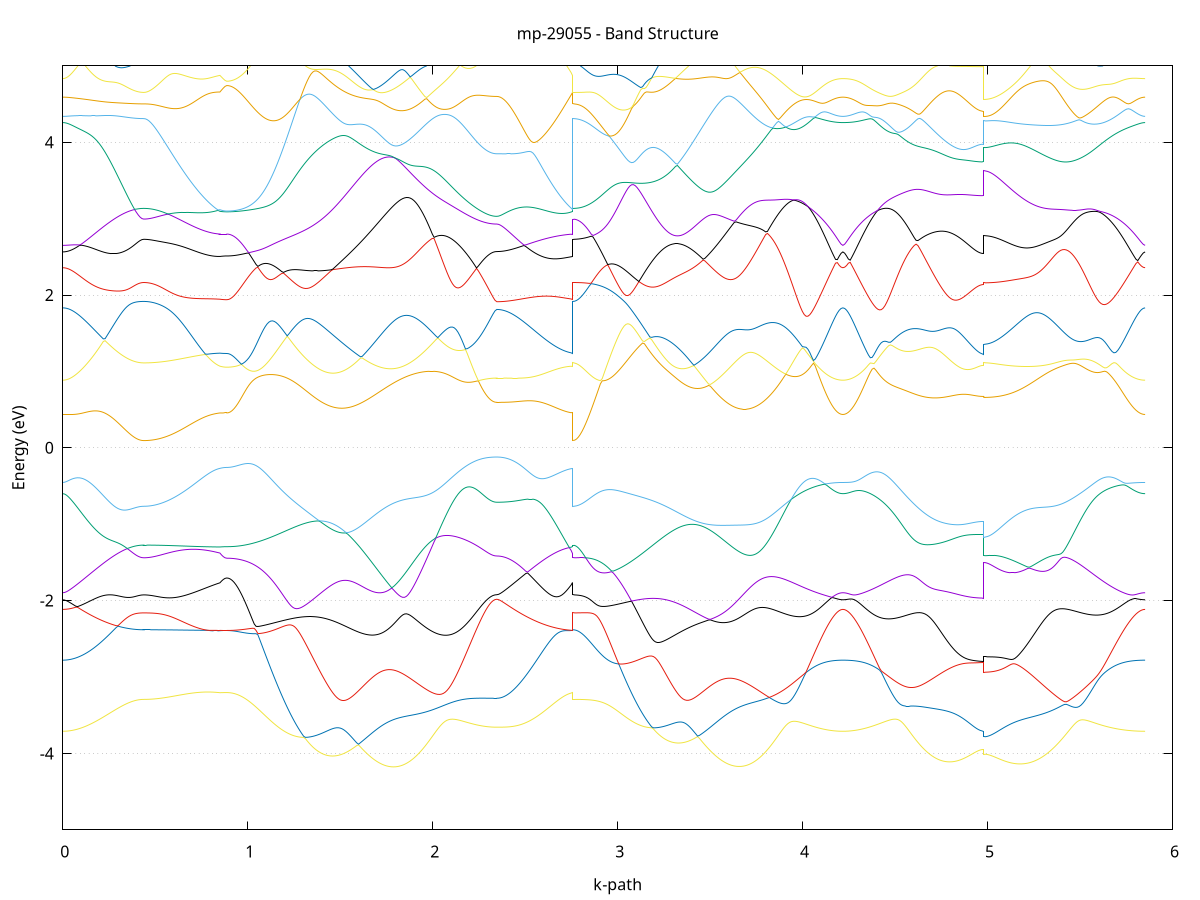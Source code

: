 set title 'mp-29055 - Band Structure'
set xlabel 'k-path'
set ylabel 'Energy (eV)'
set grid y
set yrange [-5:5]
set terminal png size 800,600
set output 'mp-29055_bands_gnuplot.png'
plot '-' using 1:2 with lines notitle, '-' using 1:2 with lines notitle, '-' using 1:2 with lines notitle, '-' using 1:2 with lines notitle, '-' using 1:2 with lines notitle, '-' using 1:2 with lines notitle, '-' using 1:2 with lines notitle, '-' using 1:2 with lines notitle, '-' using 1:2 with lines notitle, '-' using 1:2 with lines notitle, '-' using 1:2 with lines notitle, '-' using 1:2 with lines notitle, '-' using 1:2 with lines notitle, '-' using 1:2 with lines notitle, '-' using 1:2 with lines notitle, '-' using 1:2 with lines notitle, '-' using 1:2 with lines notitle, '-' using 1:2 with lines notitle, '-' using 1:2 with lines notitle, '-' using 1:2 with lines notitle, '-' using 1:2 with lines notitle, '-' using 1:2 with lines notitle, '-' using 1:2 with lines notitle, '-' using 1:2 with lines notitle, '-' using 1:2 with lines notitle, '-' using 1:2 with lines notitle, '-' using 1:2 with lines notitle, '-' using 1:2 with lines notitle, '-' using 1:2 with lines notitle, '-' using 1:2 with lines notitle, '-' using 1:2 with lines notitle, '-' using 1:2 with lines notitle, '-' using 1:2 with lines notitle, '-' using 1:2 with lines notitle, '-' using 1:2 with lines notitle, '-' using 1:2 with lines notitle, '-' using 1:2 with lines notitle, '-' using 1:2 with lines notitle, '-' using 1:2 with lines notitle, '-' using 1:2 with lines notitle, '-' using 1:2 with lines notitle, '-' using 1:2 with lines notitle, '-' using 1:2 with lines notitle, '-' using 1:2 with lines notitle, '-' using 1:2 with lines notitle, '-' using 1:2 with lines notitle, '-' using 1:2 with lines notitle, '-' using 1:2 with lines notitle, '-' using 1:2 with lines notitle, '-' using 1:2 with lines notitle, '-' using 1:2 with lines notitle, '-' using 1:2 with lines notitle, '-' using 1:2 with lines notitle, '-' using 1:2 with lines notitle, '-' using 1:2 with lines notitle, '-' using 1:2 with lines notitle, '-' using 1:2 with lines notitle, '-' using 1:2 with lines notitle, '-' using 1:2 with lines notitle, '-' using 1:2 with lines notitle, '-' using 1:2 with lines notitle, '-' using 1:2 with lines notitle, '-' using 1:2 with lines notitle, '-' using 1:2 with lines notitle
0.000000 -31.187777
0.009950 -31.187777
0.019901 -31.187777
0.029851 -31.187777
0.039801 -31.187777
0.049751 -31.187777
0.059702 -31.187777
0.069652 -31.187677
0.079602 -31.187677
0.089552 -31.187677
0.099503 -31.187577
0.109453 -31.187577
0.119403 -31.187577
0.129353 -31.187477
0.139304 -31.187477
0.149254 -31.187377
0.159204 -31.187377
0.169155 -31.187277
0.179105 -31.187177
0.189055 -31.187177
0.199005 -31.187077
0.208956 -31.186977
0.218906 -31.186977
0.228856 -31.186877
0.238806 -31.186777
0.248757 -31.186677
0.258707 -31.186577
0.268657 -31.186577
0.278607 -31.186477
0.288558 -31.186377
0.298508 -31.186277
0.308458 -31.186177
0.318409 -31.186077
0.328359 -31.185977
0.338309 -31.185877
0.348259 -31.185777
0.358210 -31.185677
0.368160 -31.185577
0.378110 -31.185477
0.388060 -31.185377
0.398011 -31.185277
0.407961 -31.185177
0.417911 -31.185177
0.427861 -31.185077
0.437812 -31.185077
0.437812 -31.185077
0.447614 -31.185077
0.457416 -31.185077
0.467219 -31.185077
0.477021 -31.185077
0.486823 -31.185077
0.496625 -31.185077
0.506428 -31.185077
0.516230 -31.185077
0.526032 -31.185077
0.535834 -31.185077
0.545637 -31.185077
0.555439 -31.185077
0.565241 -31.185077
0.575043 -31.185077
0.584846 -31.185077
0.594648 -31.185077
0.604450 -31.185077
0.614253 -31.185077
0.624055 -31.185077
0.633857 -31.185077
0.643659 -31.185077
0.653462 -31.185077
0.663264 -31.185077
0.673066 -31.185077
0.682868 -31.185177
0.692671 -31.185177
0.702473 -31.185177
0.712275 -31.185177
0.722077 -31.185177
0.731880 -31.185177
0.741682 -31.185177
0.751484 -31.185177
0.761287 -31.185177
0.771089 -31.185177
0.780891 -31.185177
0.790693 -31.185177
0.800496 -31.185177
0.810298 -31.185177
0.820100 -31.185177
0.829902 -31.185177
0.839705 -31.185177
0.849507 -31.185177
0.849507 -31.185177
0.858844 -31.185177
0.868182 -31.185177
0.877519 -31.185077
0.886857 -31.185077
0.886857 -31.185077
0.896745 -31.185077
0.906633 -31.185077
0.916521 -31.185077
0.926410 -31.185077
0.936298 -31.185077
0.946186 -31.185077
0.956074 -31.184977
0.965963 -31.184977
0.975851 -31.184977
0.985739 -31.184977
0.995628 -31.184877
1.005516 -31.184877
1.015404 -31.184777
1.025292 -31.184777
1.035181 -31.184777
1.045069 -31.184677
1.054957 -31.184677
1.064845 -31.184577
1.074734 -31.184477
1.084622 -31.184477
1.094510 -31.184377
1.104398 -31.184377
1.114287 -31.184277
1.124175 -31.184177
1.134063 -31.184177
1.143951 -31.184077
1.153840 -31.183977
1.163728 -31.183977
1.173616 -31.183877
1.183504 -31.183777
1.193393 -31.183677
1.203281 -31.183677
1.213169 -31.183577
1.223057 -31.183477
1.232946 -31.183377
1.242834 -31.183377
1.252722 -31.183277
1.262610 -31.183177
1.272499 -31.183077
1.282387 -31.183077
1.292275 -31.182977
1.302163 -31.182877
1.312052 -31.182877
1.321940 -31.182777
1.331828 -31.182677
1.341716 -31.182677
1.351605 -31.182577
1.361493 -31.182477
1.371381 -31.182477
1.381269 -31.182377
1.391158 -31.182377
1.401046 -31.182277
1.410934 -31.182277
1.420822 -31.182177
1.430711 -31.182177
1.440599 -31.182077
1.450487 -31.182077
1.460375 -31.182077
1.470264 -31.181977
1.480152 -31.181977
1.490040 -31.181977
1.499928 -31.181977
1.509817 -31.181977
1.519705 -31.181877
1.529593 -31.181877
1.539481 -31.181877
1.549370 -31.181877
1.559258 -31.181877
1.559258 -31.181877
1.569225 -31.181877
1.579192 -31.181877
1.589158 -31.181977
1.599125 -31.181977
1.609092 -31.181977
1.619059 -31.181977
1.629025 -31.182077
1.638992 -31.182077
1.648959 -31.182077
1.658926 -31.182177
1.668893 -31.182177
1.678859 -31.182277
1.688826 -31.182277
1.698793 -31.182377
1.708760 -31.182477
1.718727 -31.182477
1.728693 -31.182577
1.738660 -31.182677
1.748627 -31.182777
1.758594 -31.182777
1.768560 -31.182877
1.778527 -31.182977
1.788494 -31.183077
1.798461 -31.183177
1.808428 -31.183277
1.818394 -31.183377
1.828361 -31.183477
1.838328 -31.183577
1.848295 -31.183677
1.858262 -31.183777
1.868228 -31.183877
1.878195 -31.183977
1.888162 -31.184077
1.898129 -31.184177
1.908095 -31.184277
1.918062 -31.184477
1.928029 -31.184577
1.937996 -31.184677
1.947963 -31.184777
1.957929 -31.184877
1.967896 -31.184977
1.977863 -31.185077
1.987830 -31.185277
1.997797 -31.185377
2.007763 -31.185477
2.017730 -31.185577
2.027697 -31.185677
2.037664 -31.185777
2.047630 -31.185877
2.057597 -31.185977
2.067564 -31.186177
2.077531 -31.186277
2.087498 -31.186377
2.097464 -31.186477
2.107431 -31.186577
2.117398 -31.186577
2.127365 -31.186677
2.137332 -31.186777
2.147298 -31.186877
2.157265 -31.186977
2.167232 -31.187077
2.177199 -31.187077
2.187165 -31.187177
2.197132 -31.187277
2.207099 -31.187377
2.217066 -31.187377
2.227033 -31.187477
2.236999 -31.187477
2.246966 -31.187577
2.256933 -31.187577
2.266900 -31.187577
2.276867 -31.187677
2.286833 -31.187677
2.296800 -31.187677
2.306767 -31.187777
2.316734 -31.187777
2.326700 -31.187777
2.336667 -31.187777
2.346634 -31.187777
2.346634 -31.187777
2.356429 -31.187777
2.366224 -31.187777
2.376018 -31.187777
2.385813 -31.187777
2.395608 -31.187777
2.405403 -31.187677
2.415197 -31.187677
2.424992 -31.187677
2.434787 -31.187677
2.444581 -31.187577
2.454376 -31.187577
2.464171 -31.187477
2.473966 -31.187477
2.483760 -31.187377
2.493555 -31.187377
2.503350 -31.187277
2.513145 -31.187277
2.522939 -31.187177
2.532734 -31.187177
2.542529 -31.187077
2.552324 -31.186977
2.562118 -31.186977
2.571913 -31.186877
2.581708 -31.186777
2.591503 -31.186677
2.601297 -31.186677
2.611092 -31.186577
2.620887 -31.186477
2.630682 -31.186377
2.640476 -31.186277
2.650271 -31.186177
2.660066 -31.186077
2.669861 -31.185977
2.679655 -31.185877
2.689450 -31.185877
2.699245 -31.185777
2.709039 -31.185677
2.718834 -31.185577
2.728629 -31.185477
2.738424 -31.185377
2.748218 -31.185277
2.758013 -31.185177
2.758013 -31.185077
2.767927 -31.185077
2.777841 -31.185077
2.787755 -31.185077
2.797669 -31.185077
2.807583 -31.185077
2.817497 -31.184977
2.827411 -31.184977
2.837325 -31.184977
2.847239 -31.184977
2.857153 -31.184877
2.867067 -31.184877
2.876981 -31.184877
2.886895 -31.184777
2.896809 -31.184777
2.906723 -31.184677
2.916637 -31.184677
2.926550 -31.184577
2.936464 -31.184577
2.946378 -31.184477
2.956292 -31.184477
2.966206 -31.184377
2.976120 -31.184277
2.986034 -31.184277
2.995948 -31.184177
3.005862 -31.184077
3.015776 -31.184077
3.025690 -31.183977
3.035604 -31.183877
3.045518 -31.183877
3.055432 -31.183777
3.065346 -31.183677
3.075260 -31.183577
3.085174 -31.183577
3.095088 -31.183477
3.105002 -31.183377
3.114916 -31.183277
3.124830 -31.183277
3.134744 -31.183177
3.144658 -31.183077
3.154571 -31.183077
3.164485 -31.182977
3.174399 -31.182877
3.184313 -31.182777
3.194227 -31.182777
3.204141 -31.182677
3.214055 -31.182577
3.223969 -31.182577
3.233883 -31.182477
3.243797 -31.182477
3.253711 -31.182377
3.263625 -31.182377
3.273539 -31.182277
3.283453 -31.182277
3.293367 -31.182177
3.303281 -31.182177
3.313195 -31.182077
3.323109 -31.182077
3.333023 -31.182077
3.342937 -31.181977
3.352851 -31.181977
3.362765 -31.181977
3.372679 -31.181977
3.382593 -31.181877
3.392506 -31.181877
3.402420 -31.181877
3.412334 -31.181877
3.422248 -31.181877
3.422248 -31.181877
3.432193 -31.181877
3.442137 -31.181877
3.452081 -31.181977
3.462025 -31.181977
3.471970 -31.181977
3.481914 -31.181977
3.491858 -31.181977
3.501803 -31.182077
3.511747 -31.182077
3.521691 -31.182177
3.531635 -31.182177
3.541580 -31.182177
3.551524 -31.182277
3.561468 -31.182377
3.571412 -31.182377
3.581357 -31.182477
3.591301 -31.182477
3.601245 -31.182577
3.611190 -31.182677
3.621134 -31.182777
3.631078 -31.182877
3.641022 -31.182877
3.650967 -31.182977
3.660911 -31.183077
3.670855 -31.183177
3.680800 -31.183277
3.690744 -31.183377
3.700688 -31.183477
3.710632 -31.183577
3.720577 -31.183677
3.730521 -31.183777
3.740465 -31.183877
3.750409 -31.183977
3.760354 -31.184077
3.770298 -31.184277
3.780242 -31.184377
3.790187 -31.184477
3.800131 -31.184577
3.810075 -31.184677
3.820019 -31.184777
3.829964 -31.184877
3.839908 -31.185077
3.849852 -31.185177
3.859797 -31.185277
3.869741 -31.185377
3.879685 -31.185477
3.889629 -31.185577
3.899574 -31.185777
3.909518 -31.185877
3.919462 -31.185977
3.929407 -31.186077
3.939351 -31.186177
3.949295 -31.186277
3.959239 -31.186377
3.969184 -31.186477
3.979128 -31.186577
3.989072 -31.186677
3.999016 -31.186777
4.008961 -31.186877
4.018905 -31.186877
4.028849 -31.186977
4.038794 -31.187077
4.048738 -31.187177
4.058682 -31.187277
4.068626 -31.187277
4.078571 -31.187377
4.088515 -31.187377
4.098459 -31.187477
4.108403 -31.187577
4.118348 -31.187577
4.128292 -31.187577
4.138236 -31.187677
4.148181 -31.187677
4.158125 -31.187677
4.168069 -31.187777
4.178013 -31.187777
4.187958 -31.187777
4.197902 -31.187777
4.207846 -31.187777
4.217791 -31.187777
4.217791 -31.187777
4.227687 -31.187777
4.237583 -31.187777
4.247479 -31.187777
4.257375 -31.187777
4.267272 -31.187777
4.277168 -31.187777
4.287064 -31.187677
4.296960 -31.187677
4.306856 -31.187577
4.316753 -31.187577
4.326649 -31.187577
4.336545 -31.187477
4.346441 -31.187477
4.356338 -31.187377
4.366234 -31.187277
4.376130 -31.187277
4.386026 -31.187177
4.395922 -31.187077
4.405819 -31.186977
4.415715 -31.186977
4.425611 -31.186877
4.435507 -31.186777
4.445404 -31.186677
4.455300 -31.186577
4.465196 -31.186477
4.475092 -31.186377
4.484988 -31.186277
4.494885 -31.186177
4.504781 -31.186077
4.514677 -31.185977
4.524573 -31.185877
4.534469 -31.185777
4.544366 -31.185677
4.554262 -31.185577
4.564158 -31.185377
4.574054 -31.185277
4.583951 -31.185177
4.593847 -31.185077
4.603743 -31.184977
4.613639 -31.184877
4.623535 -31.184677
4.633432 -31.184577
4.643328 -31.184477
4.653224 -31.184377
4.663120 -31.184277
4.673017 -31.184177
4.682913 -31.183977
4.692809 -31.183877
4.702705 -31.183777
4.712601 -31.183677
4.722498 -31.183577
4.732394 -31.183477
4.742290 -31.183377
4.752186 -31.183277
4.762082 -31.183177
4.771979 -31.183077
4.781875 -31.182977
4.791771 -31.182877
4.801667 -31.182777
4.811564 -31.182777
4.821460 -31.182677
4.831356 -31.182577
4.841252 -31.182477
4.851148 -31.182477
4.861045 -31.182377
4.870941 -31.182277
4.880837 -31.182277
4.890733 -31.182177
4.900629 -31.182177
4.910526 -31.182177
4.920422 -31.182077
4.930318 -31.182077
4.940214 -31.182077
4.950111 -31.182077
4.960007 -31.181977
4.969903 -31.181977
4.979799 -31.181977
4.979799 -31.181977
4.989710 -31.181977
4.999621 -31.181977
5.009532 -31.181977
5.019443 -31.182077
5.029354 -31.182077
5.039265 -31.182077
5.049176 -31.182077
5.059087 -31.182177
5.068998 -31.182177
5.078909 -31.182177
5.088820 -31.182277
5.098731 -31.182277
5.108642 -31.182377
5.118553 -31.182377
5.128464 -31.182477
5.138375 -31.182477
5.148286 -31.182577
5.158197 -31.182677
5.168108 -31.182677
5.178019 -31.182777
5.187930 -31.182877
5.197841 -31.182877
5.207752 -31.182977
5.217663 -31.183077
5.227574 -31.183177
5.237485 -31.183277
5.247396 -31.183377
5.257307 -31.183377
5.267218 -31.183477
5.277129 -31.183577
5.287040 -31.183677
5.296951 -31.183777
5.306862 -31.183877
5.316773 -31.183977
5.326684 -31.184077
5.336595 -31.184177
5.346506 -31.184277
5.356417 -31.184377
5.366328 -31.184477
5.376239 -31.184577
5.386150 -31.184677
5.396061 -31.184777
5.405972 -31.184877
5.415883 -31.184977
5.425794 -31.185077
5.435705 -31.185177
5.445616 -31.185277
5.455527 -31.185377
5.465438 -31.185477
5.475349 -31.185577
5.485260 -31.185677
5.495171 -31.185777
5.505082 -31.185877
5.514993 -31.185977
5.524904 -31.186077
5.534815 -31.186177
5.544726 -31.186277
5.554637 -31.186377
5.564548 -31.186477
5.574459 -31.186577
5.584370 -31.186577
5.594281 -31.186677
5.604192 -31.186777
5.614103 -31.186877
5.624014 -31.186977
5.633925 -31.186977
5.643836 -31.187077
5.653747 -31.187177
5.663658 -31.187177
5.673569 -31.187277
5.683480 -31.187277
5.693391 -31.187377
5.703302 -31.187377
5.713213 -31.187477
5.723124 -31.187477
5.733035 -31.187577
5.742946 -31.187577
5.752857 -31.187677
5.762768 -31.187677
5.772679 -31.187677
5.782590 -31.187677
5.792501 -31.187777
5.802412 -31.187777
5.812323 -31.187777
5.822234 -31.187777
5.832145 -31.187777
5.842056 -31.187777
5.851967 -31.187777
e
0.000000 -31.181777
0.009950 -31.181777
0.019901 -31.181777
0.029851 -31.181777
0.039801 -31.181877
0.049751 -31.181877
0.059702 -31.181877
0.069652 -31.181877
0.079602 -31.181877
0.089552 -31.181977
0.099503 -31.181977
0.109453 -31.182077
0.119403 -31.182077
0.129353 -31.182077
0.139304 -31.182177
0.149254 -31.182177
0.159204 -31.182277
0.169155 -31.182377
0.179105 -31.182377
0.189055 -31.182477
0.199005 -31.182577
0.208956 -31.182577
0.218906 -31.182677
0.228856 -31.182777
0.238806 -31.182877
0.248757 -31.182877
0.258707 -31.182977
0.268657 -31.183077
0.278607 -31.183177
0.288558 -31.183277
0.298508 -31.183377
0.308458 -31.183477
0.318409 -31.183577
0.328359 -31.183677
0.338309 -31.183777
0.348259 -31.183777
0.358210 -31.183877
0.368160 -31.183977
0.378110 -31.184077
0.388060 -31.184177
0.398011 -31.184277
0.407961 -31.184377
0.417911 -31.184477
0.427861 -31.184477
0.437812 -31.184577
0.437812 -31.184577
0.447614 -31.184577
0.457416 -31.184577
0.467219 -31.184577
0.477021 -31.184577
0.486823 -31.184577
0.496625 -31.184577
0.506428 -31.184577
0.516230 -31.184577
0.526032 -31.184577
0.535834 -31.184477
0.545637 -31.184477
0.555439 -31.184477
0.565241 -31.184477
0.575043 -31.184477
0.584846 -31.184477
0.594648 -31.184477
0.604450 -31.184477
0.614253 -31.184477
0.624055 -31.184477
0.633857 -31.184477
0.643659 -31.184477
0.653462 -31.184477
0.663264 -31.184477
0.673066 -31.184477
0.682868 -31.184477
0.692671 -31.184477
0.702473 -31.184477
0.712275 -31.184477
0.722077 -31.184477
0.731880 -31.184477
0.741682 -31.184477
0.751484 -31.184477
0.761287 -31.184477
0.771089 -31.184477
0.780891 -31.184477
0.790693 -31.184477
0.800496 -31.184477
0.810298 -31.184377
0.820100 -31.184377
0.829902 -31.184377
0.839705 -31.184377
0.849507 -31.184377
0.849507 -31.184377
0.858844 -31.184477
0.868182 -31.184477
0.877519 -31.184477
0.886857 -31.184477
0.886857 -31.184477
0.896745 -31.184477
0.906633 -31.184477
0.916521 -31.184477
0.926410 -31.184477
0.936298 -31.184477
0.946186 -31.184477
0.956074 -31.184377
0.965963 -31.184377
0.975851 -31.184377
0.985739 -31.184277
0.995628 -31.184277
1.005516 -31.184177
1.015404 -31.184177
1.025292 -31.184077
1.035181 -31.183977
1.045069 -31.183977
1.054957 -31.183877
1.064845 -31.183777
1.074734 -31.183777
1.084622 -31.183677
1.094510 -31.183577
1.104398 -31.183477
1.114287 -31.183377
1.124175 -31.183277
1.134063 -31.183177
1.143951 -31.183077
1.153840 -31.182977
1.163728 -31.182877
1.173616 -31.182777
1.183504 -31.182677
1.193393 -31.182577
1.203281 -31.182477
1.213169 -31.182377
1.223057 -31.182277
1.232946 -31.182177
1.242834 -31.182077
1.252722 -31.181977
1.262610 -31.181777
1.272499 -31.181677
1.282387 -31.181577
1.292275 -31.181477
1.302163 -31.181377
1.312052 -31.181277
1.321940 -31.181177
1.331828 -31.181077
1.341716 -31.180877
1.351605 -31.180777
1.361493 -31.180677
1.371381 -31.180577
1.381269 -31.180477
1.391158 -31.180377
1.401046 -31.180277
1.410934 -31.180177
1.420822 -31.180077
1.430711 -31.179977
1.440599 -31.179877
1.450487 -31.179777
1.460375 -31.179777
1.470264 -31.179677
1.480152 -31.179577
1.490040 -31.179477
1.499928 -31.179377
1.509817 -31.179377
1.519705 -31.179277
1.529593 -31.179177
1.539481 -31.179177
1.549370 -31.179077
1.559258 -31.179077
1.559258 -31.179077
1.569225 -31.178977
1.579192 -31.178977
1.589158 -31.178877
1.599125 -31.178877
1.609092 -31.178877
1.619059 -31.178777
1.629025 -31.178777
1.638992 -31.178777
1.648959 -31.178777
1.658926 -31.178777
1.668893 -31.178777
1.678859 -31.178677
1.688826 -31.178677
1.698793 -31.178677
1.708760 -31.178677
1.718727 -31.178777
1.728693 -31.178777
1.738660 -31.178777
1.748627 -31.178777
1.758594 -31.178777
1.768560 -31.178877
1.778527 -31.178877
1.788494 -31.178877
1.798461 -31.178977
1.808428 -31.178977
1.818394 -31.179077
1.828361 -31.179077
1.838328 -31.179077
1.848295 -31.179177
1.858262 -31.179277
1.868228 -31.179277
1.878195 -31.179377
1.888162 -31.179377
1.898129 -31.179477
1.908095 -31.179577
1.918062 -31.179577
1.928029 -31.179677
1.937996 -31.179777
1.947963 -31.179777
1.957929 -31.179877
1.967896 -31.179977
1.977863 -31.179977
1.987830 -31.180077
1.997797 -31.180177
2.007763 -31.180277
2.017730 -31.180277
2.027697 -31.180377
2.037664 -31.180477
2.047630 -31.180577
2.057597 -31.180577
2.067564 -31.180677
2.077531 -31.180777
2.087498 -31.180777
2.097464 -31.180877
2.107431 -31.180977
2.117398 -31.180977
2.127365 -31.181077
2.137332 -31.181177
2.147298 -31.181177
2.157265 -31.181277
2.167232 -31.181277
2.177199 -31.181377
2.187165 -31.181377
2.197132 -31.181477
2.207099 -31.181477
2.217066 -31.181577
2.227033 -31.181577
2.236999 -31.181677
2.246966 -31.181677
2.256933 -31.181677
2.266900 -31.181777
2.276867 -31.181777
2.286833 -31.181777
2.296800 -31.181777
2.306767 -31.181777
2.316734 -31.181777
2.326700 -31.181877
2.336667 -31.181877
2.346634 -31.181877
2.346634 -31.181877
2.356429 -31.181877
2.366224 -31.181877
2.376018 -31.181877
2.385813 -31.181877
2.395608 -31.181877
2.405403 -31.181877
2.415197 -31.181877
2.424992 -31.181977
2.434787 -31.181977
2.444581 -31.181977
2.454376 -31.182077
2.464171 -31.182077
2.473966 -31.182177
2.483760 -31.182177
2.493555 -31.182277
2.503350 -31.182277
2.513145 -31.182377
2.522939 -31.182377
2.532734 -31.182477
2.542529 -31.182577
2.552324 -31.182577
2.562118 -31.182677
2.571913 -31.182777
2.581708 -31.182777
2.591503 -31.182877
2.601297 -31.182977
2.611092 -31.183077
2.620887 -31.183177
2.630682 -31.183277
2.640476 -31.183277
2.650271 -31.183377
2.660066 -31.183477
2.669861 -31.183577
2.679655 -31.183677
2.689450 -31.183777
2.699245 -31.183877
2.709039 -31.183977
2.718834 -31.184077
2.728629 -31.184177
2.738424 -31.184277
2.748218 -31.184377
2.758013 -31.184377
2.758013 -31.184577
2.767927 -31.184577
2.777841 -31.184477
2.787755 -31.184477
2.797669 -31.184477
2.807583 -31.184477
2.817497 -31.184477
2.827411 -31.184377
2.837325 -31.184377
2.847239 -31.184377
2.857153 -31.184277
2.867067 -31.184277
2.876981 -31.184177
2.886895 -31.184177
2.896809 -31.184077
2.906723 -31.184077
2.916637 -31.183977
2.926550 -31.183877
2.936464 -31.183777
2.946378 -31.183777
2.956292 -31.183677
2.966206 -31.183577
2.976120 -31.183477
2.986034 -31.183377
2.995948 -31.183277
3.005862 -31.183177
3.015776 -31.183077
3.025690 -31.182977
3.035604 -31.182877
3.045518 -31.182777
3.055432 -31.182677
3.065346 -31.182577
3.075260 -31.182477
3.085174 -31.182377
3.095088 -31.182277
3.105002 -31.182177
3.114916 -31.182077
3.124830 -31.181977
3.134744 -31.181777
3.144658 -31.181677
3.154571 -31.181577
3.164485 -31.181477
3.174399 -31.181377
3.184313 -31.181277
3.194227 -31.181177
3.204141 -31.181077
3.214055 -31.180877
3.223969 -31.180777
3.233883 -31.180677
3.243797 -31.180577
3.253711 -31.180477
3.263625 -31.180377
3.273539 -31.180277
3.283453 -31.180177
3.293367 -31.180077
3.303281 -31.179977
3.313195 -31.179877
3.323109 -31.179777
3.333023 -31.179777
3.342937 -31.179677
3.352851 -31.179577
3.362765 -31.179477
3.372679 -31.179377
3.382593 -31.179377
3.392506 -31.179277
3.402420 -31.179177
3.412334 -31.179177
3.422248 -31.179077
3.422248 -31.179077
3.432193 -31.179077
3.442137 -31.178977
3.452081 -31.178977
3.462025 -31.178877
3.471970 -31.178877
3.481914 -31.178877
3.491858 -31.178777
3.501803 -31.178777
3.511747 -31.178777
3.521691 -31.178777
3.531635 -31.178777
3.541580 -31.178677
3.551524 -31.178677
3.561468 -31.178677
3.571412 -31.178677
3.581357 -31.178677
3.591301 -31.178777
3.601245 -31.178777
3.611190 -31.178777
3.621134 -31.178777
3.631078 -31.178777
3.641022 -31.178877
3.650967 -31.178877
3.660911 -31.178877
3.670855 -31.178977
3.680800 -31.178977
3.690744 -31.178977
3.700688 -31.179077
3.710632 -31.179077
3.720577 -31.179177
3.730521 -31.179177
3.740465 -31.179277
3.750409 -31.179377
3.760354 -31.179377
3.770298 -31.179477
3.780242 -31.179477
3.790187 -31.179577
3.800131 -31.179677
3.810075 -31.179677
3.820019 -31.179777
3.829964 -31.179877
3.839908 -31.179977
3.849852 -31.179977
3.859797 -31.180077
3.869741 -31.180177
3.879685 -31.180177
3.889629 -31.180277
3.899574 -31.180377
3.909518 -31.180477
3.919462 -31.180477
3.929407 -31.180577
3.939351 -31.180677
3.949295 -31.180777
3.959239 -31.180777
3.969184 -31.180877
3.979128 -31.180977
3.989072 -31.180977
3.999016 -31.181077
4.008961 -31.181077
4.018905 -31.181177
4.028849 -31.181277
4.038794 -31.181277
4.048738 -31.181377
4.058682 -31.181377
4.068626 -31.181477
4.078571 -31.181477
4.088515 -31.181577
4.098459 -31.181577
4.108403 -31.181577
4.118348 -31.181677
4.128292 -31.181677
4.138236 -31.181677
4.148181 -31.181677
4.158125 -31.181777
4.168069 -31.181777
4.178013 -31.181777
4.187958 -31.181777
4.197902 -31.181777
4.207846 -31.181777
4.217791 -31.181777
4.217791 -31.181777
4.227687 -31.181777
4.237583 -31.181777
4.247479 -31.181777
4.257375 -31.181777
4.267272 -31.181777
4.277168 -31.181777
4.287064 -31.181777
4.296960 -31.181677
4.306856 -31.181677
4.316753 -31.181677
4.326649 -31.181677
4.336545 -31.181577
4.346441 -31.181577
4.356338 -31.181577
4.366234 -31.181477
4.376130 -31.181477
4.386026 -31.181477
4.395922 -31.181377
4.405819 -31.181377
4.415715 -31.181277
4.425611 -31.181277
4.435507 -31.181177
4.445404 -31.181177
4.455300 -31.181077
4.465196 -31.181077
4.475092 -31.180977
4.484988 -31.180877
4.494885 -31.180877
4.504781 -31.180777
4.514677 -31.180777
4.524573 -31.180677
4.534469 -31.180577
4.544366 -31.180577
4.554262 -31.180477
4.564158 -31.180477
4.574054 -31.180377
4.583951 -31.180277
4.593847 -31.180277
4.603743 -31.180177
4.613639 -31.180077
4.623535 -31.180077
4.633432 -31.179977
4.643328 -31.179977
4.653224 -31.179877
4.663120 -31.179777
4.673017 -31.179777
4.682913 -31.179677
4.692809 -31.179677
4.702705 -31.179577
4.712601 -31.179577
4.722498 -31.179477
4.732394 -31.179477
4.742290 -31.179377
4.752186 -31.179377
4.762082 -31.179277
4.771979 -31.179277
4.781875 -31.179177
4.791771 -31.179177
4.801667 -31.179177
4.811564 -31.179077
4.821460 -31.179077
4.831356 -31.179077
4.841252 -31.178977
4.851148 -31.178977
4.861045 -31.178977
4.870941 -31.178977
4.880837 -31.178877
4.890733 -31.178877
4.900629 -31.178877
4.910526 -31.178877
4.920422 -31.178877
4.930318 -31.178877
4.940214 -31.178877
4.950111 -31.178877
4.960007 -31.178777
4.969903 -31.178777
4.979799 -31.178777
4.979799 -31.178777
4.989710 -31.178777
4.999621 -31.178777
5.009532 -31.178877
5.019443 -31.178877
5.029354 -31.178877
5.039265 -31.178877
5.049176 -31.178877
5.059087 -31.178877
5.068998 -31.178877
5.078909 -31.178877
5.088820 -31.178877
5.098731 -31.178977
5.108642 -31.178977
5.118553 -31.178977
5.128464 -31.178977
5.138375 -31.178977
5.148286 -31.179077
5.158197 -31.179077
5.168108 -31.179077
5.178019 -31.179177
5.187930 -31.179177
5.197841 -31.179177
5.207752 -31.179277
5.217663 -31.179277
5.227574 -31.179277
5.237485 -31.179377
5.247396 -31.179377
5.257307 -31.179477
5.267218 -31.179477
5.277129 -31.179477
5.287040 -31.179577
5.296951 -31.179577
5.306862 -31.179677
5.316773 -31.179677
5.326684 -31.179777
5.336595 -31.179777
5.346506 -31.179877
5.356417 -31.179877
5.366328 -31.179977
5.376239 -31.179977
5.386150 -31.180077
5.396061 -31.180077
5.405972 -31.180177
5.415883 -31.180177
5.425794 -31.180277
5.435705 -31.180377
5.445616 -31.180377
5.455527 -31.180477
5.465438 -31.180477
5.475349 -31.180577
5.485260 -31.180577
5.495171 -31.180677
5.505082 -31.180677
5.514993 -31.180777
5.524904 -31.180777
5.534815 -31.180877
5.544726 -31.180877
5.554637 -31.180977
5.564548 -31.180977
5.574459 -31.181077
5.584370 -31.181077
5.594281 -31.181177
5.604192 -31.181177
5.614103 -31.181277
5.624014 -31.181277
5.633925 -31.181377
5.643836 -31.181377
5.653747 -31.181377
5.663658 -31.181477
5.673569 -31.181477
5.683480 -31.181477
5.693391 -31.181577
5.703302 -31.181577
5.713213 -31.181577
5.723124 -31.181677
5.733035 -31.181677
5.742946 -31.181677
5.752857 -31.181677
5.762768 -31.181677
5.772679 -31.181777
5.782590 -31.181777
5.792501 -31.181777
5.802412 -31.181777
5.812323 -31.181777
5.822234 -31.181777
5.832145 -31.181777
5.842056 -31.181777
5.851967 -31.181777
e
0.000000 -14.793777
0.009950 -14.793777
0.019901 -14.793777
0.029851 -14.793677
0.039801 -14.793577
0.049751 -14.793477
0.059702 -14.793277
0.069652 -14.793077
0.079602 -14.792877
0.089552 -14.792677
0.099503 -14.792377
0.109453 -14.792177
0.119403 -14.791777
0.129353 -14.791477
0.139304 -14.791077
0.149254 -14.790677
0.159204 -14.790277
0.169155 -14.789777
0.179105 -14.789277
0.189055 -14.788777
0.199005 -14.788277
0.208956 -14.787677
0.218906 -14.787077
0.228856 -14.786477
0.238806 -14.785777
0.248757 -14.785177
0.258707 -14.784477
0.268657 -14.783677
0.278607 -14.782977
0.288558 -14.782177
0.298508 -14.781377
0.308458 -14.780577
0.318409 -14.779777
0.328359 -14.778977
0.338309 -14.778177
0.348259 -14.777377
0.358210 -14.776577
0.368160 -14.775777
0.378110 -14.775077
0.388060 -14.774377
0.398011 -14.773777
0.407961 -14.773277
0.417911 -14.772977
0.427861 -14.772677
0.437812 -14.772577
0.437812 -14.772577
0.447614 -14.772577
0.457416 -14.772677
0.467219 -14.772677
0.477021 -14.772777
0.486823 -14.772777
0.496625 -14.772877
0.506428 -14.772977
0.516230 -14.773177
0.526032 -14.773277
0.535834 -14.773477
0.545637 -14.773577
0.555439 -14.773777
0.565241 -14.773977
0.575043 -14.774177
0.584846 -14.774377
0.594648 -14.774577
0.604450 -14.774877
0.614253 -14.775077
0.624055 -14.775277
0.633857 -14.775577
0.643659 -14.775777
0.653462 -14.776077
0.663264 -14.776277
0.673066 -14.776577
0.682868 -14.776777
0.692671 -14.777077
0.702473 -14.777277
0.712275 -14.777577
0.722077 -14.777777
0.731880 -14.777977
0.741682 -14.778277
0.751484 -14.778477
0.761287 -14.778677
0.771089 -14.778877
0.780891 -14.778977
0.790693 -14.779177
0.800496 -14.779377
0.810298 -14.779477
0.820100 -14.779577
0.829902 -14.779677
0.839705 -14.779777
0.849507 -14.779877
0.849507 -14.779877
0.858844 -14.779777
0.868182 -14.779777
0.877519 -14.779677
0.886857 -14.779677
0.886857 -14.779677
0.896745 -14.779677
0.906633 -14.779677
0.916521 -14.779577
0.926410 -14.779577
0.936298 -14.779477
0.946186 -14.779377
0.956074 -14.779277
0.965963 -14.779077
0.975851 -14.778977
0.985739 -14.778777
0.995628 -14.778577
1.005516 -14.778377
1.015404 -14.778177
1.025292 -14.777977
1.035181 -14.777777
1.045069 -14.777477
1.054957 -14.777177
1.064845 -14.776977
1.074734 -14.776677
1.084622 -14.776377
1.094510 -14.776077
1.104398 -14.775777
1.114287 -14.775477
1.124175 -14.775177
1.134063 -14.774877
1.143951 -14.774577
1.153840 -14.774277
1.163728 -14.773977
1.173616 -14.773677
1.183504 -14.773477
1.193393 -14.773277
1.203281 -14.773077
1.213169 -14.772977
1.223057 -14.772977
1.232946 -14.773077
1.242834 -14.773277
1.252722 -14.773577
1.262610 -14.774177
1.272499 -14.774977
1.282387 -14.775877
1.292275 -14.777077
1.302163 -14.778377
1.312052 -14.779677
1.321940 -14.781177
1.331828 -14.782677
1.341716 -14.784177
1.351605 -14.785777
1.361493 -14.787277
1.371381 -14.788877
1.381269 -14.790377
1.391158 -14.791777
1.401046 -14.793277
1.410934 -14.794677
1.420822 -14.795977
1.430711 -14.797377
1.440599 -14.798577
1.450487 -14.799777
1.460375 -14.800877
1.470264 -14.801977
1.480152 -14.802977
1.490040 -14.803977
1.499928 -14.804777
1.509817 -14.805577
1.519705 -14.806377
1.529593 -14.806977
1.539481 -14.807577
1.549370 -14.808077
1.559258 -14.808477
1.559258 -14.808477
1.569225 -14.808877
1.579192 -14.809177
1.589158 -14.809277
1.599125 -14.809377
1.609092 -14.809477
1.619059 -14.809377
1.629025 -14.809177
1.638992 -14.808977
1.648959 -14.808677
1.658926 -14.808277
1.668893 -14.807777
1.678859 -14.807277
1.688826 -14.806677
1.698793 -14.805877
1.708760 -14.805177
1.718727 -14.804277
1.728693 -14.803377
1.738660 -14.802377
1.748627 -14.801277
1.758594 -14.800177
1.768560 -14.798977
1.778527 -14.797777
1.788494 -14.796477
1.798461 -14.795177
1.808428 -14.793777
1.818394 -14.792377
1.828361 -14.790977
1.838328 -14.789577
1.848295 -14.788177
1.858262 -14.786777
1.868228 -14.785477
1.878195 -14.784277
1.888162 -14.783177
1.898129 -14.782177
1.908095 -14.781377
1.918062 -14.780777
1.928029 -14.780377
1.937996 -14.780177
1.947963 -14.780077
1.957929 -14.780177
1.967896 -14.780277
1.977863 -14.780477
1.987830 -14.780777
1.997797 -14.781077
2.007763 -14.781377
2.017730 -14.781777
2.027697 -14.782177
2.037664 -14.782577
2.047630 -14.782977
2.057597 -14.783477
2.067564 -14.783877
2.077531 -14.784277
2.087498 -14.784677
2.097464 -14.785077
2.107431 -14.785577
2.117398 -14.785977
2.127365 -14.786277
2.137332 -14.786677
2.147298 -14.787077
2.157265 -14.787477
2.167232 -14.787777
2.177199 -14.788077
2.187165 -14.788477
2.197132 -14.788777
2.207099 -14.788977
2.217066 -14.789277
2.227033 -14.789577
2.236999 -14.789777
2.246966 -14.789977
2.256933 -14.790177
2.266900 -14.790377
2.276867 -14.790477
2.286833 -14.790677
2.296800 -14.790777
2.306767 -14.790877
2.316734 -14.790877
2.326700 -14.790977
2.336667 -14.790977
2.346634 -14.790977
2.346634 -14.790977
2.356429 -14.790977
2.366224 -14.790977
2.376018 -14.790977
2.385813 -14.790977
2.395608 -14.790977
2.405403 -14.790877
2.415197 -14.790877
2.424992 -14.790777
2.434787 -14.790777
2.444581 -14.790677
2.454376 -14.790577
2.464171 -14.790577
2.473966 -14.790377
2.483760 -14.790277
2.493555 -14.790177
2.503350 -14.789977
2.513145 -14.789777
2.522939 -14.789577
2.532734 -14.789377
2.542529 -14.789177
2.552324 -14.788877
2.562118 -14.788577
2.571913 -14.788277
2.581708 -14.787977
2.591503 -14.787577
2.601297 -14.787177
2.611092 -14.786777
2.620887 -14.786377
2.630682 -14.785877
2.640476 -14.785477
2.650271 -14.784977
2.660066 -14.784477
2.669861 -14.783877
2.679655 -14.783377
2.689450 -14.782877
2.699245 -14.782377
2.709039 -14.781877
2.718834 -14.781377
2.728629 -14.780877
2.738424 -14.780477
2.748218 -14.780177
2.758013 -14.779877
2.758013 -14.772577
2.767927 -14.772577
2.777841 -14.772577
2.787755 -14.772577
2.797669 -14.772477
2.807583 -14.772477
2.817497 -14.772377
2.827411 -14.772377
2.837325 -14.772277
2.847239 -14.772177
2.857153 -14.772077
2.867067 -14.771977
2.876981 -14.771777
2.886895 -14.771677
2.896809 -14.771577
2.906723 -14.771377
2.916637 -14.771277
2.926550 -14.771077
2.936464 -14.770977
2.946378 -14.770877
2.956292 -14.770677
2.966206 -14.770577
2.976120 -14.770377
2.986034 -14.770277
2.995948 -14.770177
3.005862 -14.770077
3.015776 -14.770077
3.025690 -14.769977
3.035604 -14.769977
3.045518 -14.770077
3.055432 -14.770177
3.065346 -14.770377
3.075260 -14.770677
3.085174 -14.771077
3.095088 -14.771577
3.105002 -14.772177
3.114916 -14.772977
3.124830 -14.773877
3.134744 -14.774977
3.144658 -14.776077
3.154571 -14.777377
3.164485 -14.778777
3.174399 -14.780177
3.184313 -14.781677
3.194227 -14.783177
3.204141 -14.784777
3.214055 -14.786277
3.223969 -14.787877
3.233883 -14.789377
3.243797 -14.790877
3.253711 -14.792377
3.263625 -14.793877
3.273539 -14.795277
3.283453 -14.796677
3.293367 -14.797977
3.303281 -14.799277
3.313195 -14.800577
3.323109 -14.801677
3.333023 -14.802877
3.342937 -14.803877
3.352851 -14.804877
3.362765 -14.805777
3.372679 -14.806677
3.382593 -14.807477
3.392506 -14.808177
3.402420 -14.808777
3.412334 -14.809377
3.422248 -14.809877
3.422248 -14.809877
3.432193 -14.810277
3.442137 -14.810577
3.452081 -14.810877
3.462025 -14.810977
3.471970 -14.811077
3.481914 -14.811077
3.491858 -14.810977
3.501803 -14.810877
3.511747 -14.810577
3.521691 -14.810277
3.531635 -14.809877
3.541580 -14.809377
3.551524 -14.808777
3.561468 -14.808177
3.571412 -14.807477
3.581357 -14.806677
3.591301 -14.805777
3.601245 -14.804777
3.611190 -14.803777
3.621134 -14.802777
3.631078 -14.801677
3.641022 -14.800477
3.650967 -14.799177
3.660911 -14.797877
3.670855 -14.796577
3.680800 -14.795277
3.690744 -14.793877
3.700688 -14.792477
3.710632 -14.791077
3.720577 -14.789777
3.730521 -14.788377
3.740465 -14.787177
3.750409 -14.785977
3.760354 -14.784977
3.770298 -14.784077
3.780242 -14.783377
3.790187 -14.782877
3.800131 -14.782477
3.810075 -14.782277
3.820019 -14.782277
3.829964 -14.782277
3.839908 -14.782477
3.849852 -14.782677
3.859797 -14.782977
3.869741 -14.783277
3.879685 -14.783677
3.889629 -14.784077
3.899574 -14.784477
3.909518 -14.784977
3.919462 -14.785377
3.929407 -14.785777
3.939351 -14.786277
3.949295 -14.786677
3.959239 -14.787177
3.969184 -14.787577
3.979128 -14.787977
3.989072 -14.788477
3.999016 -14.788877
4.008961 -14.789277
4.018905 -14.789677
4.028849 -14.790077
4.038794 -14.790377
4.048738 -14.790777
4.058682 -14.791077
4.068626 -14.791377
4.078571 -14.791677
4.088515 -14.791977
4.098459 -14.792277
4.108403 -14.792477
4.118348 -14.792677
4.128292 -14.792877
4.138236 -14.793077
4.148181 -14.793277
4.158125 -14.793377
4.168069 -14.793477
4.178013 -14.793577
4.187958 -14.793677
4.197902 -14.793777
4.207846 -14.793777
4.217791 -14.793777
4.217791 -14.793777
4.227687 -14.793777
4.237583 -14.793777
4.247479 -14.793677
4.257375 -14.793577
4.267272 -14.793477
4.277168 -14.793377
4.287064 -14.793277
4.296960 -14.793077
4.306856 -14.792877
4.316753 -14.792677
4.326649 -14.792477
4.336545 -14.792177
4.346441 -14.791977
4.356338 -14.791677
4.366234 -14.791377
4.376130 -14.791077
4.386026 -14.790677
4.395922 -14.790377
4.405819 -14.789977
4.415715 -14.789577
4.425611 -14.789177
4.435507 -14.788777
4.445404 -14.788377
4.455300 -14.787877
4.465196 -14.787477
4.475092 -14.786977
4.484988 -14.786477
4.494885 -14.786077
4.504781 -14.785577
4.514677 -14.785077
4.524573 -14.784577
4.534469 -14.784077
4.544366 -14.783677
4.554262 -14.783177
4.564158 -14.782777
4.574054 -14.782277
4.583951 -14.781877
4.593847 -14.781477
4.603743 -14.781177
4.613639 -14.780877
4.623535 -14.780577
4.633432 -14.780477
4.643328 -14.780377
4.653224 -14.780477
4.663120 -14.780677
4.673017 -14.780977
4.682913 -14.781677
4.692809 -14.782477
4.702705 -14.783577
4.712601 -14.784777
4.722498 -14.786177
4.732394 -14.787677
4.742290 -14.789177
4.752186 -14.790677
4.762082 -14.792177
4.771979 -14.793577
4.781875 -14.794977
4.791771 -14.796377
4.801667 -14.797677
4.811564 -14.798977
4.821460 -14.800177
4.831356 -14.801377
4.841252 -14.802377
4.851148 -14.803477
4.861045 -14.804377
4.870941 -14.805277
4.880837 -14.806077
4.890733 -14.806777
4.900629 -14.807477
4.910526 -14.808077
4.920422 -14.808577
4.930318 -14.808977
4.940214 -14.809377
4.950111 -14.809677
4.960007 -14.809877
4.969903 -14.809977
4.979799 -14.809977
4.979799 -14.808777
4.989710 -14.808777
4.999621 -14.808677
5.009532 -14.808577
5.019443 -14.808377
5.029354 -14.808077
5.039265 -14.807777
5.049176 -14.807377
5.059087 -14.806977
5.068998 -14.806477
5.078909 -14.805877
5.088820 -14.805277
5.098731 -14.804677
5.108642 -14.803977
5.118553 -14.803177
5.128464 -14.802377
5.138375 -14.801577
5.148286 -14.800677
5.158197 -14.799677
5.168108 -14.798677
5.178019 -14.797677
5.187930 -14.796577
5.197841 -14.795477
5.207752 -14.794277
5.217663 -14.793077
5.227574 -14.791877
5.237485 -14.790677
5.247396 -14.789377
5.257307 -14.788177
5.267218 -14.786877
5.277129 -14.785677
5.287040 -14.784477
5.296951 -14.783377
5.306862 -14.782377
5.316773 -14.781677
5.326684 -14.781077
5.336595 -14.780577
5.346506 -14.780377
5.356417 -14.780277
5.366328 -14.780277
5.376239 -14.780277
5.386150 -14.780477
5.396061 -14.780677
5.405972 -14.780977
5.415883 -14.781277
5.425794 -14.781577
5.435705 -14.781877
5.445616 -14.782277
5.455527 -14.782677
5.465438 -14.783077
5.475349 -14.783477
5.485260 -14.783877
5.495171 -14.784277
5.505082 -14.784677
5.514993 -14.785177
5.524904 -14.785577
5.534815 -14.785977
5.544726 -14.786377
5.554637 -14.786777
5.564548 -14.787177
5.574459 -14.787577
5.584370 -14.787977
5.594281 -14.788377
5.604192 -14.788777
5.614103 -14.789077
5.624014 -14.789477
5.633925 -14.789777
5.643836 -14.790177
5.653747 -14.790477
5.663658 -14.790777
5.673569 -14.791077
5.683480 -14.791377
5.693391 -14.791577
5.703302 -14.791877
5.713213 -14.792077
5.723124 -14.792377
5.733035 -14.792577
5.742946 -14.792777
5.752857 -14.792977
5.762768 -14.793077
5.772679 -14.793277
5.782590 -14.793377
5.792501 -14.793477
5.802412 -14.793577
5.812323 -14.793677
5.822234 -14.793677
5.832145 -14.793777
5.842056 -14.793777
5.851967 -14.793777
e
0.000000 -14.710577
0.009950 -14.710577
0.019901 -14.710677
0.029851 -14.710777
0.039801 -14.710877
0.049751 -14.711577
0.059702 -14.712477
0.069652 -14.713477
0.079602 -14.714477
0.089552 -14.715577
0.099503 -14.716677
0.109453 -14.717777
0.119403 -14.718877
0.129353 -14.720077
0.139304 -14.721177
0.149254 -14.722377
0.159204 -14.723677
0.169155 -14.724877
0.179105 -14.726177
0.189055 -14.727377
0.199005 -14.728677
0.208956 -14.729977
0.218906 -14.731277
0.228856 -14.732577
0.238806 -14.733977
0.248757 -14.735277
0.258707 -14.736577
0.268657 -14.737977
0.278607 -14.739277
0.288558 -14.740577
0.298508 -14.741877
0.308458 -14.743177
0.318409 -14.744477
0.328359 -14.745677
0.338309 -14.746877
0.348259 -14.748077
0.358210 -14.749177
0.368160 -14.750277
0.378110 -14.751277
0.388060 -14.752077
0.398011 -14.752877
0.407961 -14.753577
0.417911 -14.753977
0.427861 -14.754277
0.437812 -14.754377
0.437812 -14.754377
0.447614 -14.754377
0.457416 -14.754477
0.467219 -14.754477
0.477021 -14.754477
0.486823 -14.754577
0.496625 -14.754577
0.506428 -14.754677
0.516230 -14.754777
0.526032 -14.754877
0.535834 -14.754977
0.545637 -14.755077
0.555439 -14.755177
0.565241 -14.755277
0.575043 -14.755377
0.584846 -14.755577
0.594648 -14.755677
0.604450 -14.755877
0.614253 -14.755977
0.624055 -14.756177
0.633857 -14.756277
0.643659 -14.756477
0.653462 -14.756577
0.663264 -14.756777
0.673066 -14.756877
0.682868 -14.757077
0.692671 -14.757177
0.702473 -14.757377
0.712275 -14.757477
0.722077 -14.757677
0.731880 -14.757777
0.741682 -14.757877
0.751484 -14.757977
0.761287 -14.758077
0.771089 -14.758177
0.780891 -14.758277
0.790693 -14.758377
0.800496 -14.758477
0.810298 -14.758477
0.820100 -14.758577
0.829902 -14.758577
0.839705 -14.758577
0.849507 -14.758677
0.849507 -14.758677
0.858844 -14.758877
0.868182 -14.759077
0.877519 -14.759177
0.886857 -14.759177
0.886857 -14.759177
0.896745 -14.759177
0.906633 -14.759177
0.916521 -14.759077
0.926410 -14.758977
0.936298 -14.758877
0.946186 -14.758777
0.956074 -14.758677
0.965963 -14.758477
0.975851 -14.758277
0.985739 -14.758077
0.995628 -14.757777
1.005516 -14.757577
1.015404 -14.757277
1.025292 -14.756977
1.035181 -14.756677
1.045069 -14.756377
1.054957 -14.756077
1.064845 -14.755777
1.074734 -14.755377
1.084622 -14.755077
1.094510 -14.754777
1.104398 -14.754377
1.114287 -14.754077
1.124175 -14.753777
1.134063 -14.753477
1.143951 -14.753277
1.153840 -14.753077
1.163728 -14.752877
1.173616 -14.752777
1.183504 -14.752877
1.193393 -14.752977
1.203281 -14.753177
1.213169 -14.754377
1.223057 -14.755877
1.232946 -14.757377
1.242834 -14.758677
1.252722 -14.759777
1.262610 -14.760777
1.272499 -14.761577
1.282387 -14.762077
1.292275 -14.762477
1.302163 -14.763777
1.312052 -14.765277
1.321940 -14.766877
1.331828 -14.768477
1.341716 -14.770077
1.351605 -14.771677
1.361493 -14.773377
1.371381 -14.774877
1.381269 -14.776477
1.391158 -14.777977
1.401046 -14.779477
1.410934 -14.780977
1.420822 -14.782377
1.430711 -14.783777
1.440599 -14.785177
1.450487 -14.786377
1.460375 -14.787677
1.470264 -14.788777
1.480152 -14.789977
1.490040 -14.790977
1.499928 -14.791977
1.509817 -14.792877
1.519705 -14.793777
1.529593 -14.794577
1.539481 -14.795277
1.549370 -14.795877
1.559258 -14.796477
1.559258 -14.796477
1.569225 -14.796977
1.579192 -14.797377
1.589158 -14.797677
1.599125 -14.797977
1.609092 -14.798177
1.619059 -14.798277
1.629025 -14.798277
1.638992 -14.798177
1.648959 -14.798077
1.658926 -14.797877
1.668893 -14.797577
1.678859 -14.797177
1.688826 -14.796777
1.698793 -14.796177
1.708760 -14.795577
1.718727 -14.794877
1.728693 -14.794177
1.738660 -14.793377
1.748627 -14.792477
1.758594 -14.791477
1.768560 -14.790477
1.778527 -14.789377
1.788494 -14.788177
1.798461 -14.786977
1.808428 -14.785677
1.818394 -14.784377
1.828361 -14.782977
1.838328 -14.781577
1.848295 -14.780077
1.858262 -14.778577
1.868228 -14.776977
1.878195 -14.775377
1.888162 -14.773677
1.898129 -14.772077
1.908095 -14.770277
1.918062 -14.768577
1.928029 -14.766777
1.937996 -14.764977
1.947963 -14.763177
1.957929 -14.761377
1.967896 -14.759577
1.977863 -14.757677
1.987830 -14.755877
1.997797 -14.753977
2.007763 -14.752177
2.017730 -14.750277
2.027697 -14.748477
2.037664 -14.746677
2.047630 -14.744877
2.057597 -14.743077
2.067564 -14.741277
2.077531 -14.739577
2.087498 -14.737877
2.097464 -14.736177
2.107431 -14.734577
2.117398 -14.732977
2.127365 -14.731377
2.137332 -14.729877
2.147298 -14.728377
2.157265 -14.726977
2.167232 -14.725677
2.177199 -14.724377
2.187165 -14.723077
2.197132 -14.721977
2.207099 -14.720877
2.217066 -14.719977
2.227033 -14.719177
2.236999 -14.718577
2.246966 -14.718277
2.256933 -14.718077
2.266900 -14.718077
2.276867 -14.718077
2.286833 -14.718077
2.296800 -14.718077
2.306767 -14.718177
2.316734 -14.718177
2.326700 -14.718277
2.336667 -14.718277
2.346634 -14.718277
2.346634 -14.718277
2.356429 -14.718277
2.366224 -14.718277
2.376018 -14.718277
2.385813 -14.718377
2.395608 -14.718577
2.405403 -14.718777
2.415197 -14.719177
2.424992 -14.719677
2.434787 -14.720377
2.444581 -14.721277
2.454376 -14.722177
2.464171 -14.723277
2.473966 -14.724377
2.483760 -14.725577
2.493555 -14.726877
2.503350 -14.728177
2.513145 -14.729477
2.522939 -14.730777
2.532734 -14.732177
2.542529 -14.733477
2.552324 -14.734877
2.562118 -14.736277
2.571913 -14.737677
2.581708 -14.738977
2.591503 -14.740377
2.601297 -14.741777
2.611092 -14.743077
2.620887 -14.744477
2.630682 -14.745777
2.640476 -14.747077
2.650271 -14.748377
2.660066 -14.749577
2.669861 -14.750777
2.679655 -14.751977
2.689450 -14.753077
2.699245 -14.754177
2.709039 -14.755177
2.718834 -14.756077
2.728629 -14.756877
2.738424 -14.757577
2.748218 -14.758177
2.758013 -14.758677
2.758013 -14.754377
2.767927 -14.754377
2.777841 -14.754377
2.787755 -14.754377
2.797669 -14.754277
2.807583 -14.754177
2.817497 -14.754077
2.827411 -14.753977
2.837325 -14.753777
2.847239 -14.753677
2.857153 -14.753477
2.867067 -14.753277
2.876981 -14.753077
2.886895 -14.752877
2.896809 -14.752677
2.906723 -14.752477
2.916637 -14.752177
2.926550 -14.751977
2.936464 -14.751677
2.946378 -14.751477
2.956292 -14.751177
2.966206 -14.750977
2.976120 -14.750777
2.986034 -14.750577
2.995948 -14.750377
3.005862 -14.750277
3.015776 -14.750177
3.025690 -14.750177
3.035604 -14.750277
3.045518 -14.750377
3.055432 -14.750677
3.065346 -14.751077
3.075260 -14.751577
3.085174 -14.752277
3.095088 -14.753077
3.105002 -14.754077
3.114916 -14.755177
3.124830 -14.756377
3.134744 -14.757777
3.144658 -14.759177
3.154571 -14.760677
3.164485 -14.762177
3.174399 -14.763777
3.184313 -14.765377
3.194227 -14.766977
3.204141 -14.768577
3.214055 -14.770277
3.223969 -14.771877
3.233883 -14.773477
3.243797 -14.775077
3.253711 -14.776677
3.263625 -14.778177
3.273539 -14.779677
3.283453 -14.781177
3.293367 -14.782577
3.303281 -14.783877
3.313195 -14.785277
3.323109 -14.786477
3.333023 -14.787677
3.342937 -14.788877
3.352851 -14.789977
3.362765 -14.790977
3.372679 -14.791977
3.382593 -14.792877
3.392506 -14.793677
3.402420 -14.794377
3.412334 -14.795077
3.422248 -14.795677
3.422248 -14.795677
3.432193 -14.796277
3.442137 -14.796677
3.452081 -14.797077
3.462025 -14.797377
3.471970 -14.797577
3.481914 -14.797777
3.491858 -14.797877
3.501803 -14.797877
3.511747 -14.797777
3.521691 -14.797577
3.531635 -14.797377
3.541580 -14.796977
3.551524 -14.796577
3.561468 -14.796177
3.571412 -14.795577
3.581357 -14.794977
3.591301 -14.794277
3.601245 -14.793477
3.611190 -14.792677
3.621134 -14.791677
3.631078 -14.790777
3.641022 -14.789677
3.650967 -14.788577
3.660911 -14.787377
3.670855 -14.786177
3.680800 -14.784877
3.690744 -14.783477
3.700688 -14.782077
3.710632 -14.780677
3.720577 -14.779177
3.730521 -14.777677
3.740465 -14.776077
3.750409 -14.774377
3.760354 -14.772777
3.770298 -14.771077
3.780242 -14.769377
3.790187 -14.767577
3.800131 -14.765777
3.810075 -14.763977
3.820019 -14.762177
3.829964 -14.760377
3.839908 -14.758577
3.849852 -14.756677
3.859797 -14.754877
3.869741 -14.752977
3.879685 -14.751177
3.889629 -14.749277
3.899574 -14.747477
3.909518 -14.745677
3.919462 -14.743777
3.929407 -14.742077
3.939351 -14.740277
3.949295 -14.738477
3.959239 -14.736777
3.969184 -14.735177
3.979128 -14.733477
3.989072 -14.731877
3.999016 -14.730277
4.008961 -14.728777
4.018905 -14.727277
4.028849 -14.725877
4.038794 -14.724477
4.048738 -14.723077
4.058682 -14.721877
4.068626 -14.720577
4.078571 -14.719477
4.088515 -14.718377
4.098459 -14.717277
4.108403 -14.716277
4.118348 -14.715377
4.128292 -14.714577
4.138236 -14.713777
4.148181 -14.713077
4.158125 -14.712477
4.168069 -14.711877
4.178013 -14.711477
4.187958 -14.711077
4.197902 -14.710777
4.207846 -14.710677
4.217791 -14.710577
4.217791 -14.710577
4.227687 -14.710677
4.237583 -14.710777
4.247479 -14.711077
4.257375 -14.711377
4.267272 -14.711877
4.277168 -14.712377
4.287064 -14.712977
4.296960 -14.713677
4.306856 -14.714377
4.316753 -14.715277
4.326649 -14.716177
4.336545 -14.717077
4.346441 -14.718077
4.356338 -14.719177
4.366234 -14.720377
4.376130 -14.721577
4.386026 -14.722777
4.395922 -14.724177
4.405819 -14.725477
4.415715 -14.726977
4.425611 -14.728477
4.435507 -14.729977
4.445404 -14.731577
4.455300 -14.733177
4.465196 -14.734877
4.475092 -14.736577
4.484988 -14.738377
4.494885 -14.740177
4.504781 -14.741977
4.514677 -14.743877
4.524573 -14.745777
4.534469 -14.747677
4.544366 -14.749577
4.554262 -14.751577
4.564158 -14.753477
4.574054 -14.755477
4.583951 -14.757477
4.593847 -14.759477
4.603743 -14.761377
4.613639 -14.763377
4.623535 -14.765277
4.633432 -14.767177
4.643328 -14.769077
4.653224 -14.770877
4.663120 -14.772677
4.673017 -14.774377
4.682913 -14.775877
4.692809 -14.777277
4.702705 -14.778577
4.712601 -14.779777
4.722498 -14.780877
4.732394 -14.781877
4.742290 -14.782977
4.752186 -14.784077
4.762082 -14.785177
4.771979 -14.786277
4.781875 -14.787277
4.791771 -14.788377
4.801667 -14.789377
4.811564 -14.790377
4.821460 -14.791277
4.831356 -14.792177
4.841252 -14.793077
4.851148 -14.793877
4.861045 -14.794677
4.870941 -14.795377
4.880837 -14.796077
4.890733 -14.796677
4.900629 -14.797277
4.910526 -14.797677
4.920422 -14.798177
4.930318 -14.798477
4.940214 -14.798777
4.950111 -14.799077
4.960007 -14.799177
4.969903 -14.799277
4.979799 -14.799377
4.979799 -14.799077
4.989710 -14.799077
4.999621 -14.798977
5.009532 -14.798777
5.019443 -14.798677
5.029354 -14.798377
5.039265 -14.798077
5.049176 -14.797777
5.059087 -14.797377
5.068998 -14.796977
5.078909 -14.796477
5.088820 -14.795977
5.098731 -14.795377
5.108642 -14.794777
5.118553 -14.794077
5.128464 -14.793377
5.138375 -14.792677
5.148286 -14.791877
5.158197 -14.791077
5.168108 -14.790177
5.178019 -14.789377
5.187930 -14.788377
5.197841 -14.787477
5.207752 -14.786577
5.217663 -14.785577
5.227574 -14.784577
5.237485 -14.783677
5.247396 -14.782677
5.257307 -14.781677
5.267218 -14.780777
5.277129 -14.779777
5.287040 -14.778877
5.296951 -14.777877
5.306862 -14.776877
5.316773 -14.775777
5.326684 -14.774477
5.336595 -14.773177
5.346506 -14.771777
5.356417 -14.770277
5.366328 -14.768777
5.376239 -14.767177
5.386150 -14.765577
5.396061 -14.763877
5.405972 -14.762177
5.415883 -14.760577
5.425794 -14.758877
5.435705 -14.757177
5.445616 -14.755477
5.455527 -14.753777
5.465438 -14.752077
5.475349 -14.750377
5.485260 -14.748677
5.495171 -14.746977
5.505082 -14.745277
5.514993 -14.743677
5.524904 -14.742077
5.534815 -14.740377
5.544726 -14.738877
5.554637 -14.737277
5.564548 -14.735777
5.574459 -14.734277
5.584370 -14.732777
5.594281 -14.731377
5.604192 -14.729977
5.614103 -14.728577
5.624014 -14.727277
5.633925 -14.725977
5.643836 -14.724777
5.653747 -14.723577
5.663658 -14.722377
5.673569 -14.721277
5.683480 -14.720177
5.693391 -14.719177
5.703302 -14.718277
5.713213 -14.717377
5.723124 -14.716477
5.733035 -14.715677
5.742946 -14.714877
5.752857 -14.714177
5.762768 -14.713577
5.772679 -14.712977
5.782590 -14.712477
5.792501 -14.711977
5.802412 -14.711577
5.812323 -14.711177
5.822234 -14.710977
5.832145 -14.710777
5.842056 -14.710577
5.851967 -14.710577
e
0.000000 -14.707477
0.009950 -14.708077
0.019901 -14.708877
0.029851 -14.709677
0.039801 -14.710577
0.049751 -14.710977
0.059702 -14.711177
0.069652 -14.711377
0.079602 -14.711577
0.089552 -14.711777
0.099503 -14.711977
0.109453 -14.712177
0.119403 -14.712377
0.129353 -14.712577
0.139304 -14.712777
0.149254 -14.713077
0.159204 -14.713277
0.169155 -14.713477
0.179105 -14.713677
0.189055 -14.713877
0.199005 -14.714077
0.208956 -14.714277
0.218906 -14.714477
0.228856 -14.714577
0.238806 -14.714777
0.248757 -14.714977
0.258707 -14.715077
0.268657 -14.715277
0.278607 -14.715377
0.288558 -14.715577
0.298508 -14.715677
0.308458 -14.715777
0.318409 -14.715977
0.328359 -14.716077
0.338309 -14.716177
0.348259 -14.716277
0.358210 -14.716277
0.368160 -14.716377
0.378110 -14.716477
0.388060 -14.716477
0.398011 -14.716577
0.407961 -14.716577
0.417911 -14.716577
0.427861 -14.716577
0.437812 -14.716577
0.437812 -14.716577
0.447614 -14.716577
0.457416 -14.716577
0.467219 -14.716577
0.477021 -14.716577
0.486823 -14.716577
0.496625 -14.716577
0.506428 -14.716577
0.516230 -14.716577
0.526032 -14.716577
0.535834 -14.716577
0.545637 -14.716577
0.555439 -14.716577
0.565241 -14.716577
0.575043 -14.716477
0.584846 -14.716477
0.594648 -14.716477
0.604450 -14.716477
0.614253 -14.716477
0.624055 -14.716477
0.633857 -14.716477
0.643659 -14.716477
0.653462 -14.716377
0.663264 -14.716377
0.673066 -14.716377
0.682868 -14.716377
0.692671 -14.716377
0.702473 -14.716377
0.712275 -14.716377
0.722077 -14.716277
0.731880 -14.716277
0.741682 -14.716277
0.751484 -14.716277
0.761287 -14.716277
0.771089 -14.716277
0.780891 -14.716277
0.790693 -14.716277
0.800496 -14.716177
0.810298 -14.716177
0.820100 -14.716177
0.829902 -14.716177
0.839705 -14.716177
0.849507 -14.716177
0.849507 -14.716177
0.858844 -14.716177
0.868182 -14.716177
0.877519 -14.716177
0.886857 -14.716177
0.886857 -14.716177
0.896745 -14.716277
0.906633 -14.716377
0.916521 -14.716677
0.926410 -14.716977
0.936298 -14.717377
0.946186 -14.717877
0.956074 -14.718477
0.965963 -14.719177
0.975851 -14.719977
0.985739 -14.720777
0.995628 -14.721677
1.005516 -14.722677
1.015404 -14.723777
1.025292 -14.724877
1.035181 -14.726077
1.045069 -14.727277
1.054957 -14.728577
1.064845 -14.729977
1.074734 -14.731377
1.084622 -14.732877
1.094510 -14.734377
1.104398 -14.735977
1.114287 -14.737577
1.124175 -14.739177
1.134063 -14.740877
1.143951 -14.742577
1.153840 -14.744277
1.163728 -14.745977
1.173616 -14.747677
1.183504 -14.749377
1.193393 -14.751077
1.203281 -14.752777
1.213169 -14.753677
1.223057 -14.754177
1.232946 -14.754977
1.242834 -14.755877
1.252722 -14.756877
1.262610 -14.758077
1.272499 -14.759377
1.282387 -14.760777
1.292275 -14.762177
1.302163 -14.762677
1.312052 -14.762777
1.321940 -14.762777
1.331828 -14.762677
1.341716 -14.762577
1.351605 -14.762477
1.361493 -14.762277
1.371381 -14.762077
1.381269 -14.761877
1.391158 -14.761677
1.401046 -14.761477
1.410934 -14.761277
1.420822 -14.761077
1.430711 -14.760877
1.440599 -14.760777
1.450487 -14.760577
1.460375 -14.760477
1.470264 -14.760277
1.480152 -14.760177
1.490040 -14.760077
1.499928 -14.759977
1.509817 -14.759977
1.519705 -14.759877
1.529593 -14.759877
1.539481 -14.759877
1.549370 -14.759877
1.559258 -14.759877
1.559258 -14.759877
1.569225 -14.759877
1.579192 -14.759977
1.589158 -14.760077
1.599125 -14.760177
1.609092 -14.760277
1.619059 -14.760377
1.629025 -14.760577
1.638992 -14.760777
1.648959 -14.760877
1.658926 -14.761177
1.668893 -14.761377
1.678859 -14.761577
1.688826 -14.761877
1.698793 -14.762177
1.708760 -14.762377
1.718727 -14.762677
1.728693 -14.763077
1.738660 -14.763377
1.748627 -14.763677
1.758594 -14.763977
1.768560 -14.764377
1.778527 -14.764677
1.788494 -14.764977
1.798461 -14.765377
1.808428 -14.765677
1.818394 -14.765977
1.828361 -14.766177
1.838328 -14.766477
1.848295 -14.766577
1.858262 -14.766677
1.868228 -14.766777
1.878195 -14.766577
1.888162 -14.766377
1.898129 -14.765877
1.908095 -14.765277
1.918062 -14.764377
1.928029 -14.763377
1.937996 -14.762077
1.947963 -14.760677
1.957929 -14.759077
1.967896 -14.757477
1.977863 -14.755677
1.987830 -14.753877
1.997797 -14.751977
2.007763 -14.750077
2.017730 -14.748177
2.027697 -14.746277
2.037664 -14.744377
2.047630 -14.742377
2.057597 -14.740477
2.067564 -14.738577
2.077531 -14.736677
2.087498 -14.734877
2.097464 -14.733077
2.107431 -14.731277
2.117398 -14.729477
2.127365 -14.727777
2.137332 -14.726177
2.147298 -14.724577
2.157265 -14.722977
2.167232 -14.721577
2.177199 -14.720077
2.187165 -14.718777
2.197132 -14.717477
2.207099 -14.716177
2.217066 -14.715177
2.227033 -14.715177
2.236999 -14.714977
2.246966 -14.714577
2.256933 -14.714077
2.266900 -14.713477
2.276867 -14.712877
2.286833 -14.712277
2.296800 -14.711777
2.306767 -14.711277
2.316734 -14.710877
2.326700 -14.710577
2.336667 -14.710377
2.346634 -14.710277
2.346634 -14.710277
2.356429 -14.710377
2.366224 -14.710377
2.376018 -14.710477
2.385813 -14.710577
2.395608 -14.710777
2.405403 -14.710977
2.415197 -14.711477
2.424992 -14.711877
2.434787 -14.712077
2.444581 -14.712077
2.454376 -14.711977
2.464171 -14.712077
2.473966 -14.712277
2.483760 -14.712477
2.493555 -14.712677
2.503350 -14.712877
2.513145 -14.713077
2.522939 -14.713277
2.532734 -14.713477
2.542529 -14.713677
2.552324 -14.713877
2.562118 -14.714077
2.571913 -14.714277
2.581708 -14.714377
2.591503 -14.714577
2.601297 -14.714677
2.611092 -14.714877
2.620887 -14.714977
2.630682 -14.715177
2.640476 -14.715277
2.650271 -14.715377
2.660066 -14.715477
2.669861 -14.715577
2.679655 -14.715677
2.689450 -14.715777
2.699245 -14.715877
2.709039 -14.715977
2.718834 -14.715977
2.728629 -14.716077
2.738424 -14.716077
2.748218 -14.716177
2.758013 -14.716177
2.758013 -14.716577
2.767927 -14.716677
2.777841 -14.716777
2.787755 -14.716977
2.797669 -14.717377
2.807583 -14.717777
2.817497 -14.718177
2.827411 -14.718777
2.837325 -14.719477
2.847239 -14.720177
2.857153 -14.720977
2.867067 -14.721877
2.876981 -14.722777
2.886895 -14.723877
2.896809 -14.724877
2.906723 -14.726077
2.916637 -14.727277
2.926550 -14.728577
2.936464 -14.729877
2.946378 -14.731277
2.956292 -14.732677
2.966206 -14.734077
2.976120 -14.735577
2.986034 -14.737077
2.995948 -14.738677
3.005862 -14.740177
3.015776 -14.741777
3.025690 -14.743277
3.035604 -14.744877
3.045518 -14.746377
3.055432 -14.747877
3.065346 -14.749277
3.075260 -14.750677
3.085174 -14.751877
3.095088 -14.753077
3.105002 -14.754077
3.114916 -14.754977
3.124830 -14.755677
3.134744 -14.756277
3.144658 -14.756777
3.154571 -14.757177
3.164485 -14.757477
3.174399 -14.757677
3.184313 -14.757777
3.194227 -14.757877
3.204141 -14.757977
3.214055 -14.757977
3.223969 -14.757977
3.233883 -14.757977
3.243797 -14.757977
3.253711 -14.757877
3.263625 -14.757877
3.273539 -14.757777
3.283453 -14.757777
3.293367 -14.757677
3.303281 -14.757677
3.313195 -14.757677
3.323109 -14.757677
3.333023 -14.757677
3.342937 -14.757677
3.352851 -14.757677
3.362765 -14.757677
3.372679 -14.757777
3.382593 -14.757777
3.392506 -14.757877
3.402420 -14.757977
3.412334 -14.758077
3.422248 -14.758177
3.422248 -14.758177
3.432193 -14.758377
3.442137 -14.758477
3.452081 -14.758677
3.462025 -14.758877
3.471970 -14.759077
3.481914 -14.759277
3.491858 -14.759477
3.501803 -14.759777
3.511747 -14.759977
3.521691 -14.760277
3.531635 -14.760577
3.541580 -14.760877
3.551524 -14.761277
3.561468 -14.761577
3.571412 -14.761877
3.581357 -14.762277
3.591301 -14.762677
3.601245 -14.762977
3.611190 -14.763377
3.621134 -14.763777
3.631078 -14.764177
3.641022 -14.764577
3.650967 -14.764977
3.660911 -14.765277
3.670855 -14.765677
3.680800 -14.765977
3.690744 -14.766377
3.700688 -14.766577
3.710632 -14.766877
3.720577 -14.766977
3.730521 -14.767077
3.740465 -14.767077
3.750409 -14.766977
3.760354 -14.766577
3.770298 -14.766177
3.780242 -14.765477
3.790187 -14.764577
3.800131 -14.763477
3.810075 -14.762177
3.820019 -14.760677
3.829964 -14.759177
3.839908 -14.757477
3.849852 -14.755677
3.859797 -14.753877
3.869741 -14.751977
3.879685 -14.750077
3.889629 -14.748177
3.899574 -14.746177
3.909518 -14.744277
3.919462 -14.742277
3.929407 -14.740377
3.939351 -14.738477
3.949295 -14.736577
3.959239 -14.734677
3.969184 -14.732877
3.979128 -14.731077
3.989072 -14.729277
3.999016 -14.727577
4.008961 -14.725877
4.018905 -14.724277
4.028849 -14.722677
4.038794 -14.721177
4.048738 -14.719677
4.058682 -14.718377
4.068626 -14.716977
4.078571 -14.715777
4.088515 -14.714577
4.098459 -14.713477
4.108403 -14.712477
4.118348 -14.711577
4.128292 -14.710677
4.138236 -14.709977
4.148181 -14.709277
4.158125 -14.708677
4.168069 -14.708177
4.178013 -14.707777
4.187958 -14.707377
4.197902 -14.707477
4.207846 -14.707477
4.217791 -14.707477
4.217791 -14.707477
4.227687 -14.707577
4.237583 -14.707677
4.247479 -14.707877
4.257375 -14.708077
4.267272 -14.708377
4.277168 -14.708777
4.287064 -14.709177
4.296960 -14.709777
4.306856 -14.710377
4.316753 -14.711077
4.326649 -14.711877
4.336545 -14.712777
4.346441 -14.713677
4.356338 -14.714677
4.366234 -14.715777
4.376130 -14.716877
4.386026 -14.718077
4.395922 -14.719277
4.405819 -14.720577
4.415715 -14.721877
4.425611 -14.723277
4.435507 -14.724777
4.445404 -14.726177
4.455300 -14.727677
4.465196 -14.729277
4.475092 -14.730777
4.484988 -14.732377
4.494885 -14.733977
4.504781 -14.735577
4.514677 -14.737277
4.524573 -14.738877
4.534469 -14.740577
4.544366 -14.742177
4.554262 -14.743877
4.564158 -14.745477
4.574054 -14.747177
4.583951 -14.748777
4.593847 -14.750377
4.603743 -14.751877
4.613639 -14.753377
4.623535 -14.754877
4.633432 -14.756177
4.643328 -14.757477
4.653224 -14.758677
4.663120 -14.759777
4.673017 -14.760677
4.682913 -14.761477
4.692809 -14.762177
4.702705 -14.762577
4.712601 -14.762977
4.722498 -14.763177
4.732394 -14.763277
4.742290 -14.763277
4.752186 -14.763177
4.762082 -14.763077
4.771979 -14.762877
4.781875 -14.762677
4.791771 -14.762377
4.801667 -14.762177
4.811564 -14.761877
4.821460 -14.761577
4.831356 -14.761277
4.841252 -14.760977
4.851148 -14.760777
4.861045 -14.760477
4.870941 -14.760177
4.880837 -14.759977
4.890733 -14.759777
4.900629 -14.759577
4.910526 -14.759377
4.920422 -14.759177
4.930318 -14.759077
4.940214 -14.758977
4.950111 -14.758877
4.960007 -14.758777
4.969903 -14.758777
4.979799 -14.758777
4.979799 -14.759977
4.989710 -14.759977
4.999621 -14.760077
5.009532 -14.760077
5.019443 -14.760177
5.029354 -14.760277
5.039265 -14.760377
5.049176 -14.760477
5.059087 -14.760577
5.068998 -14.760777
5.078909 -14.760977
5.088820 -14.761077
5.098731 -14.761277
5.108642 -14.761577
5.118553 -14.761777
5.128464 -14.761977
5.138375 -14.762277
5.148286 -14.762477
5.158197 -14.762777
5.168108 -14.762977
5.178019 -14.763177
5.187930 -14.763477
5.197841 -14.763677
5.207752 -14.763877
5.217663 -14.764077
5.227574 -14.764277
5.237485 -14.764377
5.247396 -14.764477
5.257307 -14.764477
5.267218 -14.764377
5.277129 -14.764277
5.287040 -14.764077
5.296951 -14.763677
5.306862 -14.763177
5.316773 -14.762577
5.326684 -14.761877
5.336595 -14.760977
5.346506 -14.760077
5.356417 -14.758977
5.366328 -14.757877
5.376239 -14.756677
5.386150 -14.755377
5.396061 -14.754077
5.405972 -14.752777
5.415883 -14.751377
5.425794 -14.749977
5.435705 -14.748577
5.445616 -14.747077
5.455527 -14.745677
5.465438 -14.744177
5.475349 -14.742677
5.485260 -14.741277
5.495171 -14.739777
5.505082 -14.738377
5.514993 -14.736877
5.524904 -14.735477
5.534815 -14.733977
5.544726 -14.732577
5.554637 -14.731177
5.564548 -14.729877
5.574459 -14.728477
5.584370 -14.727177
5.594281 -14.725877
5.604192 -14.724577
5.614103 -14.723377
5.624014 -14.722177
5.633925 -14.720977
5.643836 -14.719877
5.653747 -14.718777
5.663658 -14.717677
5.673569 -14.716677
5.683480 -14.715677
5.693391 -14.714777
5.703302 -14.713877
5.713213 -14.713077
5.723124 -14.712277
5.733035 -14.711577
5.742946 -14.710977
5.752857 -14.710377
5.762768 -14.709877
5.772679 -14.709477
5.782590 -14.709177
5.792501 -14.708877
5.802412 -14.708577
5.812323 -14.708277
5.822234 -14.708077
5.832145 -14.707777
5.842056 -14.707577
5.851967 -14.707477
e
0.000000 -14.706877
0.009950 -14.706677
0.019901 -14.706677
0.029851 -14.706577
0.039801 -14.706477
0.049751 -14.706277
0.059702 -14.706177
0.069652 -14.705977
0.079602 -14.705777
0.089552 -14.705577
0.099503 -14.705377
0.109453 -14.705177
0.119403 -14.704977
0.129353 -14.704677
0.139304 -14.704477
0.149254 -14.704277
0.159204 -14.704077
0.169155 -14.703877
0.179105 -14.703677
0.189055 -14.703477
0.199005 -14.703277
0.208956 -14.703077
0.218906 -14.702877
0.228856 -14.702777
0.238806 -14.702577
0.248757 -14.702377
0.258707 -14.702277
0.268657 -14.702077
0.278607 -14.701977
0.288558 -14.701777
0.298508 -14.701677
0.308458 -14.701577
0.318409 -14.701477
0.328359 -14.701377
0.338309 -14.701277
0.348259 -14.701177
0.358210 -14.701077
0.368160 -14.700977
0.378110 -14.700977
0.388060 -14.700877
0.398011 -14.700877
0.407961 -14.700877
0.417911 -14.700777
0.427861 -14.700777
0.437812 -14.700777
0.437812 -14.700777
0.447614 -14.700777
0.457416 -14.700777
0.467219 -14.700777
0.477021 -14.700777
0.486823 -14.700777
0.496625 -14.700777
0.506428 -14.700777
0.516230 -14.700777
0.526032 -14.700777
0.535834 -14.700777
0.545637 -14.700777
0.555439 -14.700877
0.565241 -14.700877
0.575043 -14.700877
0.584846 -14.700877
0.594648 -14.700877
0.604450 -14.700877
0.614253 -14.700877
0.624055 -14.700877
0.633857 -14.700877
0.643659 -14.700877
0.653462 -14.700877
0.663264 -14.700877
0.673066 -14.700977
0.682868 -14.700977
0.692671 -14.700977
0.702473 -14.700977
0.712275 -14.700977
0.722077 -14.700977
0.731880 -14.700977
0.741682 -14.700977
0.751484 -14.700977
0.761287 -14.700977
0.771089 -14.700977
0.780891 -14.700977
0.790693 -14.700977
0.800496 -14.700977
0.810298 -14.700977
0.820100 -14.700977
0.829902 -14.701077
0.839705 -14.701077
0.849507 -14.701077
0.849507 -14.701077
0.858844 -14.700977
0.868182 -14.700977
0.877519 -14.700977
0.886857 -14.700977
0.886857 -14.700977
0.896745 -14.701077
0.906633 -14.701177
0.916521 -14.701377
0.926410 -14.701677
0.936298 -14.701977
0.946186 -14.702477
0.956074 -14.702977
0.965963 -14.703577
0.975851 -14.704177
0.985739 -14.704977
0.995628 -14.705777
1.005516 -14.706677
1.015404 -14.707577
1.025292 -14.708577
1.035181 -14.709677
1.045069 -14.710777
1.054957 -14.711977
1.064845 -14.713177
1.074734 -14.714477
1.084622 -14.715777
1.094510 -14.717077
1.104398 -14.718477
1.114287 -14.719877
1.124175 -14.721277
1.134063 -14.722677
1.143951 -14.723977
1.153840 -14.725377
1.163728 -14.726677
1.173616 -14.727977
1.183504 -14.729177
1.193393 -14.730277
1.203281 -14.731177
1.213169 -14.732077
1.223057 -14.732677
1.232946 -14.733177
1.242834 -14.733577
1.252722 -14.733677
1.262610 -14.733777
1.272499 -14.733677
1.282387 -14.733477
1.292275 -14.733177
1.302163 -14.732777
1.312052 -14.732377
1.321940 -14.731877
1.331828 -14.731377
1.341716 -14.730877
1.351605 -14.730277
1.361493 -14.729677
1.371381 -14.729077
1.381269 -14.728377
1.391158 -14.727777
1.401046 -14.727077
1.410934 -14.726477
1.420822 -14.725777
1.430711 -14.725077
1.440599 -14.724377
1.450487 -14.723777
1.460375 -14.723077
1.470264 -14.722377
1.480152 -14.721777
1.490040 -14.721077
1.499928 -14.720477
1.509817 -14.719777
1.519705 -14.719177
1.529593 -14.718577
1.539481 -14.717977
1.549370 -14.717277
1.559258 -14.716777
1.559258 -14.716777
1.569225 -14.716177
1.579192 -14.715577
1.589158 -14.714977
1.599125 -14.714477
1.609092 -14.713877
1.619059 -14.713377
1.629025 -14.712877
1.638992 -14.712377
1.648959 -14.711977
1.658926 -14.711477
1.668893 -14.711077
1.678859 -14.710577
1.688826 -14.710177
1.698793 -14.709777
1.708760 -14.709377
1.718727 -14.709077
1.728693 -14.708677
1.738660 -14.708377
1.748627 -14.708077
1.758594 -14.707777
1.768560 -14.707477
1.778527 -14.707277
1.788494 -14.707077
1.798461 -14.706777
1.808428 -14.706577
1.818394 -14.706477
1.828361 -14.706277
1.838328 -14.706177
1.848295 -14.705977
1.858262 -14.705877
1.868228 -14.705877
1.878195 -14.705777
1.888162 -14.705777
1.898129 -14.705777
1.908095 -14.705877
1.918062 -14.705877
1.928029 -14.705977
1.937996 -14.706177
1.947963 -14.706377
1.957929 -14.706577
1.967896 -14.706777
1.977863 -14.707077
1.987830 -14.707377
1.997797 -14.707677
2.007763 -14.708077
2.017730 -14.708477
2.027697 -14.708877
2.037664 -14.709277
2.047630 -14.709677
2.057597 -14.710077
2.067564 -14.710477
2.077531 -14.710877
2.087498 -14.711277
2.097464 -14.711677
2.107431 -14.712077
2.117398 -14.712477
2.127365 -14.712877
2.137332 -14.713277
2.147298 -14.713577
2.157265 -14.713877
2.167232 -14.714177
2.177199 -14.714477
2.187165 -14.714777
2.197132 -14.714977
2.207099 -14.715077
2.217066 -14.715077
2.227033 -14.713977
2.236999 -14.712877
2.246966 -14.711977
2.256933 -14.711077
2.266900 -14.710277
2.276867 -14.709577
2.286833 -14.708977
2.296800 -14.708377
2.306767 -14.707877
2.316734 -14.707477
2.326700 -14.707177
2.336667 -14.706877
2.346634 -14.706777
2.346634 -14.706777
2.356429 -14.706877
2.366224 -14.707777
2.376018 -14.708677
2.385813 -14.709477
2.395608 -14.710277
2.405403 -14.710877
2.415197 -14.711077
2.424992 -14.711277
2.434787 -14.711477
2.444581 -14.711677
2.454376 -14.711877
2.464171 -14.711777
2.473966 -14.711477
2.483760 -14.711077
2.493555 -14.710677
2.503350 -14.710177
2.513145 -14.709677
2.522939 -14.709077
2.532734 -14.708577
2.542529 -14.707977
2.552324 -14.707277
2.562118 -14.706677
2.571913 -14.705977
2.581708 -14.705377
2.591503 -14.704677
2.601297 -14.703977
2.611092 -14.703277
2.620887 -14.702577
2.630682 -14.702077
2.640476 -14.701877
2.650271 -14.701777
2.660066 -14.701677
2.669861 -14.701577
2.679655 -14.701477
2.689450 -14.701377
2.699245 -14.701377
2.709039 -14.701277
2.718834 -14.701177
2.728629 -14.701177
2.738424 -14.701077
2.748218 -14.701077
2.758013 -14.701077
2.758013 -14.700777
2.767927 -14.700877
2.777841 -14.700977
2.787755 -14.701177
2.797669 -14.701477
2.807583 -14.701777
2.817497 -14.702277
2.827411 -14.702777
2.837325 -14.703377
2.847239 -14.703977
2.857153 -14.704777
2.867067 -14.705577
2.876981 -14.706377
2.886895 -14.707377
2.896809 -14.708377
2.906723 -14.709377
2.916637 -14.710477
2.926550 -14.711677
2.936464 -14.712877
2.946378 -14.714077
2.956292 -14.715377
2.966206 -14.716677
2.976120 -14.717977
2.986034 -14.719277
2.995948 -14.720677
3.005862 -14.721977
3.015776 -14.723277
3.025690 -14.724477
3.035604 -14.725677
3.045518 -14.726777
3.055432 -14.727877
3.065346 -14.728777
3.075260 -14.729477
3.085174 -14.730177
3.095088 -14.730677
3.105002 -14.730977
3.114916 -14.731177
3.124830 -14.731277
3.134744 -14.731177
3.144658 -14.731077
3.154571 -14.730877
3.164485 -14.730577
3.174399 -14.730177
3.184313 -14.729777
3.194227 -14.729377
3.204141 -14.728877
3.214055 -14.728377
3.223969 -14.727877
3.233883 -14.727277
3.243797 -14.726777
3.253711 -14.726177
3.263625 -14.725577
3.273539 -14.724977
3.283453 -14.724377
3.293367 -14.723777
3.303281 -14.723177
3.313195 -14.722577
3.323109 -14.721977
3.333023 -14.721377
3.342937 -14.720777
3.352851 -14.720177
3.362765 -14.719577
3.372679 -14.718977
3.382593 -14.718377
3.392506 -14.717777
3.402420 -14.717177
3.412334 -14.716677
3.422248 -14.716077
3.422248 -14.716077
3.432193 -14.715577
3.442137 -14.714977
3.452081 -14.714477
3.462025 -14.713977
3.471970 -14.713477
3.481914 -14.712977
3.491858 -14.712477
3.501803 -14.711977
3.511747 -14.711577
3.521691 -14.711077
3.531635 -14.710677
3.541580 -14.710277
3.551524 -14.709877
3.561468 -14.709477
3.571412 -14.709077
3.581357 -14.708677
3.591301 -14.708377
3.601245 -14.707977
3.611190 -14.707677
3.621134 -14.707377
3.631078 -14.707077
3.641022 -14.706877
3.650967 -14.706577
3.660911 -14.706377
3.670855 -14.706077
3.680800 -14.705877
3.690744 -14.705677
3.700688 -14.705477
3.710632 -14.705377
3.720577 -14.705177
3.730521 -14.705077
3.740465 -14.704977
3.750409 -14.704777
3.760354 -14.704677
3.770298 -14.704677
3.780242 -14.704577
3.790187 -14.704477
3.800131 -14.704477
3.810075 -14.704377
3.820019 -14.704377
3.829964 -14.704377
3.839908 -14.704377
3.849852 -14.704377
3.859797 -14.704377
3.869741 -14.704477
3.879685 -14.704477
3.889629 -14.704577
3.899574 -14.704577
3.909518 -14.704677
3.919462 -14.704777
3.929407 -14.704777
3.939351 -14.704877
3.949295 -14.704977
3.959239 -14.705077
3.969184 -14.705177
3.979128 -14.705277
3.989072 -14.705377
3.999016 -14.705477
4.008961 -14.705577
4.018905 -14.705777
4.028849 -14.705877
4.038794 -14.705977
4.048738 -14.706077
4.058682 -14.706177
4.068626 -14.706277
4.078571 -14.706377
4.088515 -14.706477
4.098459 -14.706577
4.108403 -14.706677
4.118348 -14.706777
4.128292 -14.706877
4.138236 -14.706977
4.148181 -14.707077
4.158125 -14.707177
4.168069 -14.707277
4.178013 -14.707277
4.187958 -14.707377
4.197902 -14.707177
4.207846 -14.706977
4.217791 -14.706877
4.217791 -14.706877
4.227687 -14.706877
4.237583 -14.706977
4.247479 -14.707177
4.257375 -14.707377
4.267272 -14.707577
4.277168 -14.707777
4.287064 -14.707977
4.296960 -14.708177
4.306856 -14.708377
4.316753 -14.708477
4.326649 -14.708577
4.336545 -14.708777
4.346441 -14.708877
4.356338 -14.708977
4.366234 -14.709077
4.376130 -14.709177
4.386026 -14.709277
4.395922 -14.709377
4.405819 -14.709477
4.415715 -14.709577
4.425611 -14.709677
4.435507 -14.709777
4.445404 -14.709877
4.455300 -14.709977
4.465196 -14.709977
4.475092 -14.710077
4.484988 -14.710177
4.494885 -14.710277
4.504781 -14.710277
4.514677 -14.710377
4.524573 -14.710477
4.534469 -14.710477
4.544366 -14.710577
4.554262 -14.710677
4.564158 -14.710677
4.574054 -14.710777
4.583951 -14.710777
4.593847 -14.710877
4.603743 -14.710977
4.613639 -14.710977
4.623535 -14.711077
4.633432 -14.711077
4.643328 -14.711177
4.653224 -14.711277
4.663120 -14.711277
4.673017 -14.711377
4.682913 -14.711477
4.692809 -14.711477
4.702705 -14.711577
4.712601 -14.711677
4.722498 -14.711677
4.732394 -14.711777
4.742290 -14.711777
4.752186 -14.711877
4.762082 -14.711977
4.771979 -14.711977
4.781875 -14.712077
4.791771 -14.712177
4.801667 -14.712177
4.811564 -14.712277
4.821460 -14.712377
4.831356 -14.712377
4.841252 -14.712477
4.851148 -14.712477
4.861045 -14.712577
4.870941 -14.712577
4.880837 -14.712677
4.890733 -14.712677
4.900629 -14.712777
4.910526 -14.712777
4.920422 -14.712777
4.930318 -14.712877
4.940214 -14.712877
4.950111 -14.712877
4.960007 -14.712877
4.969903 -14.712877
4.979799 -14.712877
4.979799 -14.713777
4.989710 -14.713777
4.999621 -14.713777
5.009532 -14.713777
5.019443 -14.713777
5.029354 -14.713677
5.039265 -14.713677
5.049176 -14.713677
5.059087 -14.713677
5.068998 -14.713677
5.078909 -14.713677
5.088820 -14.713577
5.098731 -14.713577
5.108642 -14.713577
5.118553 -14.713577
5.128464 -14.713477
5.138375 -14.713477
5.148286 -14.713477
5.158197 -14.713377
5.168108 -14.713377
5.178019 -14.713377
5.187930 -14.713277
5.197841 -14.713277
5.207752 -14.713277
5.217663 -14.713277
5.227574 -14.713177
5.237485 -14.713177
5.247396 -14.713177
5.257307 -14.713077
5.267218 -14.713077
5.277129 -14.713077
5.287040 -14.712977
5.296951 -14.712977
5.306862 -14.712977
5.316773 -14.712877
5.326684 -14.712877
5.336595 -14.712877
5.346506 -14.712777
5.356417 -14.712777
5.366328 -14.712777
5.376239 -14.712677
5.386150 -14.712677
5.396061 -14.712677
5.405972 -14.712577
5.415883 -14.712577
5.425794 -14.712577
5.435705 -14.712477
5.445616 -14.712477
5.455527 -14.712477
5.465438 -14.712377
5.475349 -14.712377
5.485260 -14.712277
5.495171 -14.712277
5.505082 -14.712177
5.514993 -14.712177
5.524904 -14.712077
5.534815 -14.711977
5.544726 -14.711977
5.554637 -14.711877
5.564548 -14.711777
5.574459 -14.711677
5.584370 -14.711577
5.594281 -14.711477
5.604192 -14.711377
5.614103 -14.711277
5.624014 -14.711177
5.633925 -14.711077
5.643836 -14.710977
5.653747 -14.710777
5.663658 -14.710677
5.673569 -14.710477
5.683480 -14.710377
5.693391 -14.710177
5.703302 -14.709977
5.713213 -14.709777
5.723124 -14.709577
5.733035 -14.709377
5.742946 -14.709177
5.752857 -14.708877
5.762768 -14.708677
5.772679 -14.708377
5.782590 -14.708077
5.792501 -14.707777
5.802412 -14.707477
5.812323 -14.707277
5.822234 -14.707077
5.832145 -14.706877
5.842056 -14.706877
5.851967 -14.706877
e
0.000000 -14.706677
0.009950 -14.706377
0.019901 -14.705677
0.029851 -14.704977
0.039801 -14.704377
0.049751 -14.703777
0.059702 -14.703277
0.069652 -14.702777
0.079602 -14.702377
0.089552 -14.701977
0.099503 -14.701577
0.109453 -14.701277
0.119403 -14.700977
0.129353 -14.700677
0.139304 -14.700377
0.149254 -14.700177
0.159204 -14.699877
0.169155 -14.699677
0.179105 -14.699377
0.189055 -14.699177
0.199005 -14.698977
0.208956 -14.698777
0.218906 -14.698577
0.228856 -14.698377
0.238806 -14.698177
0.248757 -14.697977
0.258707 -14.697777
0.268657 -14.697577
0.278607 -14.697377
0.288558 -14.697177
0.298508 -14.697077
0.308458 -14.696877
0.318409 -14.696777
0.328359 -14.696677
0.338309 -14.696477
0.348259 -14.696377
0.358210 -14.696277
0.368160 -14.696177
0.378110 -14.696077
0.388060 -14.696077
0.398011 -14.695977
0.407961 -14.695977
0.417911 -14.695877
0.427861 -14.695877
0.437812 -14.695877
0.437812 -14.695877
0.447614 -14.695877
0.457416 -14.695877
0.467219 -14.695877
0.477021 -14.695877
0.486823 -14.695877
0.496625 -14.695877
0.506428 -14.695877
0.516230 -14.695777
0.526032 -14.695777
0.535834 -14.695777
0.545637 -14.695777
0.555439 -14.695777
0.565241 -14.695677
0.575043 -14.695677
0.584846 -14.695677
0.594648 -14.695577
0.604450 -14.695577
0.614253 -14.695577
0.624055 -14.695477
0.633857 -14.695477
0.643659 -14.695477
0.653462 -14.695377
0.663264 -14.695377
0.673066 -14.695277
0.682868 -14.695277
0.692671 -14.695177
0.702473 -14.695177
0.712275 -14.695077
0.722077 -14.695077
0.731880 -14.694977
0.741682 -14.694977
0.751484 -14.694877
0.761287 -14.694777
0.771089 -14.694777
0.780891 -14.694677
0.790693 -14.694577
0.800496 -14.694477
0.810298 -14.694477
0.820100 -14.694377
0.829902 -14.694277
0.839705 -14.694177
0.849507 -14.694077
0.849507 -14.694077
0.858844 -14.693677
0.868182 -14.693377
0.877519 -14.692977
0.886857 -14.692677
0.886857 -14.692677
0.896745 -14.692577
0.906633 -14.692577
0.916521 -14.692577
0.926410 -14.692577
0.936298 -14.692477
0.946186 -14.692477
0.956074 -14.692377
0.965963 -14.692377
0.975851 -14.692277
0.985739 -14.692177
0.995628 -14.692077
1.005516 -14.691977
1.015404 -14.691877
1.025292 -14.691777
1.035181 -14.691677
1.045069 -14.691577
1.054957 -14.691477
1.064845 -14.691377
1.074734 -14.691177
1.084622 -14.691077
1.094510 -14.690877
1.104398 -14.690777
1.114287 -14.690577
1.124175 -14.690477
1.134063 -14.690277
1.143951 -14.690177
1.153840 -14.689977
1.163728 -14.689777
1.173616 -14.689677
1.183504 -14.689477
1.193393 -14.689277
1.203281 -14.689177
1.213169 -14.689077
1.223057 -14.688977
1.232946 -14.688877
1.242834 -14.688777
1.252722 -14.688677
1.262610 -14.688577
1.272499 -14.688477
1.282387 -14.688377
1.292275 -14.688277
1.302163 -14.688277
1.312052 -14.688177
1.321940 -14.688077
1.331828 -14.688077
1.341716 -14.687977
1.351605 -14.687977
1.361493 -14.687877
1.371381 -14.687877
1.381269 -14.687877
1.391158 -14.687777
1.401046 -14.687777
1.410934 -14.687777
1.420822 -14.687777
1.430711 -14.687777
1.440599 -14.687777
1.450487 -14.687777
1.460375 -14.687777
1.470264 -14.687777
1.480152 -14.687877
1.490040 -14.687877
1.499928 -14.687977
1.509817 -14.687977
1.519705 -14.688077
1.529593 -14.688077
1.539481 -14.688177
1.549370 -14.688277
1.559258 -14.688377
1.559258 -14.688377
1.569225 -14.688477
1.579192 -14.688577
1.589158 -14.688677
1.599125 -14.688777
1.609092 -14.688977
1.619059 -14.689077
1.629025 -14.689177
1.638992 -14.689377
1.648959 -14.689477
1.658926 -14.689677
1.668893 -14.689877
1.678859 -14.690077
1.688826 -14.690177
1.698793 -14.690377
1.708760 -14.690777
1.718727 -14.691077
1.728693 -14.691477
1.738660 -14.691877
1.748627 -14.692277
1.758594 -14.692577
1.768560 -14.692977
1.778527 -14.693477
1.788494 -14.693877
1.798461 -14.694277
1.808428 -14.694677
1.818394 -14.695177
1.828361 -14.695577
1.838328 -14.695977
1.848295 -14.696477
1.858262 -14.696877
1.868228 -14.697277
1.878195 -14.697777
1.888162 -14.698177
1.898129 -14.698577
1.908095 -14.698977
1.918062 -14.699277
1.928029 -14.699677
1.937996 -14.699977
1.947963 -14.700277
1.957929 -14.700577
1.967896 -14.700877
1.977863 -14.701077
1.987830 -14.701277
1.997797 -14.701477
2.007763 -14.701577
2.017730 -14.701777
2.027697 -14.701877
2.037664 -14.702077
2.047630 -14.702177
2.057597 -14.702277
2.067564 -14.702377
2.077531 -14.702477
2.087498 -14.702577
2.097464 -14.702677
2.107431 -14.702777
2.117398 -14.702877
2.127365 -14.702977
2.137332 -14.703177
2.147298 -14.703277
2.157265 -14.703377
2.167232 -14.703477
2.177199 -14.703577
2.187165 -14.703777
2.197132 -14.703877
2.207099 -14.703977
2.217066 -14.704177
2.227033 -14.704277
2.236999 -14.704477
2.246966 -14.704577
2.256933 -14.704777
2.266900 -14.704977
2.276867 -14.705177
2.286833 -14.705377
2.296800 -14.705577
2.306767 -14.705677
2.316734 -14.705877
2.326700 -14.705977
2.336667 -14.706077
2.346634 -14.706177
2.346634 -14.706177
2.356429 -14.706777
2.366224 -14.706777
2.376018 -14.706677
2.385813 -14.706577
2.395608 -14.706377
2.405403 -14.706277
2.415197 -14.706077
2.424992 -14.705877
2.434787 -14.705677
2.444581 -14.705477
2.454376 -14.705277
2.464171 -14.705077
2.473966 -14.704877
2.483760 -14.704677
2.493555 -14.704477
2.503350 -14.704277
2.513145 -14.704077
2.522939 -14.703877
2.532734 -14.703677
2.542529 -14.703477
2.552324 -14.703277
2.562118 -14.703077
2.571913 -14.702977
2.581708 -14.702777
2.591503 -14.702577
2.601297 -14.702477
2.611092 -14.702277
2.620887 -14.702177
2.630682 -14.701977
2.640476 -14.701277
2.650271 -14.700577
2.660066 -14.699977
2.669861 -14.699277
2.679655 -14.698677
2.689450 -14.697977
2.699245 -14.697377
2.709039 -14.696777
2.718834 -14.696177
2.728629 -14.695677
2.738424 -14.695077
2.748218 -14.694577
2.758013 -14.694077
2.758013 -14.695877
2.767927 -14.695877
2.777841 -14.695877
2.787755 -14.695777
2.797669 -14.695777
2.807583 -14.695677
2.817497 -14.695677
2.827411 -14.695577
2.837325 -14.695477
2.847239 -14.695377
2.857153 -14.695277
2.867067 -14.695177
2.876981 -14.695077
2.886895 -14.694877
2.896809 -14.694777
2.906723 -14.694577
2.916637 -14.694477
2.926550 -14.694277
2.936464 -14.694077
2.946378 -14.693877
2.956292 -14.693777
2.966206 -14.693577
2.976120 -14.693277
2.986034 -14.693077
2.995948 -14.692877
3.005862 -14.692677
3.015776 -14.692477
3.025690 -14.692177
3.035604 -14.691977
3.045518 -14.691777
3.055432 -14.691477
3.065346 -14.691277
3.075260 -14.690977
3.085174 -14.690777
3.095088 -14.690477
3.105002 -14.690277
3.114916 -14.689977
3.124830 -14.689777
3.134744 -14.689477
3.144658 -14.689277
3.154571 -14.688977
3.164485 -14.688777
3.174399 -14.688577
3.184313 -14.688277
3.194227 -14.688077
3.204141 -14.687877
3.214055 -14.687577
3.223969 -14.687377
3.233883 -14.687177
3.243797 -14.686977
3.253711 -14.686777
3.263625 -14.686577
3.273539 -14.686377
3.283453 -14.686177
3.293367 -14.686077
3.303281 -14.685877
3.313195 -14.685677
3.323109 -14.685577
3.333023 -14.685477
3.342937 -14.685277
3.352851 -14.685177
3.362765 -14.685077
3.372679 -14.685177
3.382593 -14.685277
3.392506 -14.685377
3.402420 -14.685477
3.412334 -14.685577
3.422248 -14.685777
3.422248 -14.685777
3.432193 -14.685877
3.442137 -14.686077
3.452081 -14.686277
3.462025 -14.686377
3.471970 -14.686577
3.481914 -14.686777
3.491858 -14.686977
3.501803 -14.687177
3.511747 -14.687477
3.521691 -14.687677
3.531635 -14.687877
3.541580 -14.688177
3.551524 -14.688377
3.561468 -14.688677
3.571412 -14.688977
3.581357 -14.689177
3.591301 -14.689477
3.601245 -14.689777
3.611190 -14.690077
3.621134 -14.690377
3.631078 -14.690677
3.641022 -14.691077
3.650967 -14.691377
3.660911 -14.691677
3.670855 -14.692077
3.680800 -14.692377
3.690744 -14.692677
3.700688 -14.693077
3.710632 -14.693377
3.720577 -14.693777
3.730521 -14.694177
3.740465 -14.694477
3.750409 -14.694877
3.760354 -14.695177
3.770298 -14.695577
3.780242 -14.695977
3.790187 -14.696277
3.800131 -14.696677
3.810075 -14.697077
3.820019 -14.697477
3.829964 -14.697777
3.839908 -14.698177
3.849852 -14.698477
3.859797 -14.698877
3.869741 -14.699277
3.879685 -14.699577
3.889629 -14.699977
3.899574 -14.700277
3.909518 -14.700677
3.919462 -14.700977
3.929407 -14.701277
3.939351 -14.701577
3.949295 -14.701977
3.959239 -14.702277
3.969184 -14.702577
3.979128 -14.702877
3.989072 -14.703077
3.999016 -14.703377
4.008961 -14.703677
4.018905 -14.703877
4.028849 -14.704177
4.038794 -14.704377
4.048738 -14.704577
4.058682 -14.704877
4.068626 -14.705077
4.078571 -14.705277
4.088515 -14.705377
4.098459 -14.705577
4.108403 -14.705777
4.118348 -14.705877
4.128292 -14.705977
4.138236 -14.706077
4.148181 -14.706277
4.158125 -14.706377
4.168069 -14.706377
4.178013 -14.706477
4.187958 -14.706577
4.197902 -14.706577
4.207846 -14.706677
4.217791 -14.706677
4.217791 -14.706677
4.227687 -14.706677
4.237583 -14.706477
4.247479 -14.706277
4.257375 -14.706077
4.267272 -14.705777
4.277168 -14.705577
4.287064 -14.705277
4.296960 -14.704977
4.306856 -14.704677
4.316753 -14.704477
4.326649 -14.704177
4.336545 -14.703877
4.346441 -14.703577
4.356338 -14.703277
4.366234 -14.702977
4.376130 -14.702677
4.386026 -14.702277
4.395922 -14.701977
4.405819 -14.701677
4.415715 -14.701277
4.425611 -14.700977
4.435507 -14.700677
4.445404 -14.700277
4.455300 -14.699977
4.465196 -14.699577
4.475092 -14.699177
4.484988 -14.698877
4.494885 -14.698477
4.504781 -14.698177
4.514677 -14.697777
4.524573 -14.697377
4.534469 -14.696977
4.544366 -14.696677
4.554262 -14.696277
4.564158 -14.695877
4.574054 -14.695577
4.583951 -14.695177
4.593847 -14.694777
4.603743 -14.694477
4.613639 -14.694077
4.623535 -14.693777
4.633432 -14.693377
4.643328 -14.693077
4.653224 -14.692677
4.663120 -14.692377
4.673017 -14.692077
4.682913 -14.691777
4.692809 -14.691477
4.702705 -14.691077
4.712601 -14.690777
4.722498 -14.690577
4.732394 -14.690277
4.742290 -14.689977
4.752186 -14.689777
4.762082 -14.689477
4.771979 -14.689277
4.781875 -14.688977
4.791771 -14.688777
4.801667 -14.688577
4.811564 -14.688377
4.821460 -14.688177
4.831356 -14.688077
4.841252 -14.687877
4.851148 -14.687777
4.861045 -14.687577
4.870941 -14.687477
4.880837 -14.687377
4.890733 -14.687277
4.900629 -14.687177
4.910526 -14.687077
4.920422 -14.686977
4.930318 -14.686977
4.940214 -14.686877
4.950111 -14.686877
4.960007 -14.686877
4.969903 -14.686777
4.979799 -14.686777
4.979799 -14.688877
4.989710 -14.688877
4.999621 -14.688977
5.009532 -14.688977
5.019443 -14.689077
5.029354 -14.689177
5.039265 -14.689277
5.049176 -14.689377
5.059087 -14.689577
5.068998 -14.689677
5.078909 -14.689777
5.088820 -14.689977
5.098731 -14.690077
5.108642 -14.690277
5.118553 -14.690477
5.128464 -14.690577
5.138375 -14.690777
5.148286 -14.690977
5.158197 -14.691177
5.168108 -14.691277
5.178019 -14.691477
5.187930 -14.691677
5.197841 -14.691877
5.207752 -14.692077
5.217663 -14.692277
5.227574 -14.692477
5.237485 -14.692677
5.247396 -14.692877
5.257307 -14.693077
5.267218 -14.693277
5.277129 -14.693477
5.287040 -14.693677
5.296951 -14.693877
5.306862 -14.694077
5.316773 -14.694277
5.326684 -14.694477
5.336595 -14.694677
5.346506 -14.694777
5.356417 -14.694977
5.366328 -14.695177
5.376239 -14.695377
5.386150 -14.695477
5.396061 -14.695677
5.405972 -14.695777
5.415883 -14.695977
5.425794 -14.696077
5.435705 -14.696277
5.445616 -14.696377
5.455527 -14.696477
5.465438 -14.696677
5.475349 -14.696777
5.485260 -14.696877
5.495171 -14.696977
5.505082 -14.697177
5.514993 -14.697277
5.524904 -14.697377
5.534815 -14.697477
5.544726 -14.697677
5.554637 -14.697877
5.564548 -14.697977
5.574459 -14.698277
5.584370 -14.698477
5.594281 -14.698777
5.604192 -14.698977
5.614103 -14.699277
5.624014 -14.699577
5.633925 -14.699977
5.643836 -14.700277
5.653747 -14.700577
5.663658 -14.700877
5.673569 -14.701277
5.683480 -14.701577
5.693391 -14.701977
5.703302 -14.702277
5.713213 -14.702577
5.723124 -14.702977
5.733035 -14.703277
5.742946 -14.703577
5.752857 -14.703977
5.762768 -14.704277
5.772679 -14.704577
5.782590 -14.704977
5.792501 -14.705277
5.802412 -14.705577
5.812323 -14.705877
5.822234 -14.706177
5.832145 -14.706477
5.842056 -14.706677
5.851967 -14.706677
e
0.000000 -14.698477
0.009950 -14.698377
0.019901 -14.698377
0.029851 -14.698277
0.039801 -14.698177
0.049751 -14.697977
0.059702 -14.697777
0.069652 -14.697477
0.079602 -14.697177
0.089552 -14.696877
0.099503 -14.696577
0.109453 -14.696177
0.119403 -14.695777
0.129353 -14.695377
0.139304 -14.694977
0.149254 -14.694577
0.159204 -14.694177
0.169155 -14.693777
0.179105 -14.693477
0.189055 -14.693077
0.199005 -14.692677
0.208956 -14.692377
0.218906 -14.691977
0.228856 -14.691677
0.238806 -14.691377
0.248757 -14.691077
0.258707 -14.690777
0.268657 -14.690577
0.278607 -14.690277
0.288558 -14.690077
0.298508 -14.689877
0.308458 -14.689677
0.318409 -14.689477
0.328359 -14.689277
0.338309 -14.689077
0.348259 -14.688977
0.358210 -14.688877
0.368160 -14.688677
0.378110 -14.688677
0.388060 -14.688577
0.398011 -14.688477
0.407961 -14.688377
0.417911 -14.688377
0.427861 -14.688377
0.437812 -14.688377
0.437812 -14.688377
0.447614 -14.688377
0.457416 -14.688377
0.467219 -14.688377
0.477021 -14.688377
0.486823 -14.688377
0.496625 -14.688477
0.506428 -14.688477
0.516230 -14.688577
0.526032 -14.688577
0.535834 -14.688677
0.545637 -14.688677
0.555439 -14.688777
0.565241 -14.688777
0.575043 -14.688877
0.584846 -14.688977
0.594648 -14.688977
0.604450 -14.689077
0.614253 -14.689177
0.624055 -14.689277
0.633857 -14.689377
0.643659 -14.689377
0.653462 -14.689477
0.663264 -14.689577
0.673066 -14.689677
0.682868 -14.689777
0.692671 -14.689877
0.702473 -14.689977
0.712275 -14.690077
0.722077 -14.690177
0.731880 -14.690277
0.741682 -14.690277
0.751484 -14.690377
0.761287 -14.690477
0.771089 -14.690577
0.780891 -14.690677
0.790693 -14.690777
0.800496 -14.690877
0.810298 -14.690977
0.820100 -14.691077
0.829902 -14.691177
0.839705 -14.691277
0.849507 -14.691277
0.849507 -14.691277
0.858844 -14.691577
0.868182 -14.691977
0.877519 -14.692277
0.886857 -14.692577
0.886857 -14.692577
0.896745 -14.692577
0.906633 -14.692577
0.916521 -14.692477
0.926410 -14.692477
0.936298 -14.692377
0.946186 -14.692277
0.956074 -14.692177
0.965963 -14.692077
0.975851 -14.691977
0.985739 -14.691877
0.995628 -14.691777
1.005516 -14.691677
1.015404 -14.691577
1.025292 -14.691377
1.035181 -14.691277
1.045069 -14.691177
1.054957 -14.690977
1.064845 -14.690877
1.074734 -14.690777
1.084622 -14.690577
1.094510 -14.690477
1.104398 -14.690377
1.114287 -14.690177
1.124175 -14.690077
1.134063 -14.689977
1.143951 -14.689877
1.153840 -14.689677
1.163728 -14.689577
1.173616 -14.689477
1.183504 -14.689377
1.193393 -14.689277
1.203281 -14.689077
1.213169 -14.688977
1.223057 -14.688777
1.232946 -14.688577
1.242834 -14.688477
1.252722 -14.688277
1.262610 -14.688177
1.272499 -14.687977
1.282387 -14.687877
1.292275 -14.687677
1.302163 -14.687577
1.312052 -14.687377
1.321940 -14.687277
1.331828 -14.687177
1.341716 -14.687077
1.351605 -14.686977
1.361493 -14.686877
1.371381 -14.686777
1.381269 -14.686677
1.391158 -14.686577
1.401046 -14.686577
1.410934 -14.686477
1.420822 -14.686477
1.430711 -14.686377
1.440599 -14.686377
1.450487 -14.686377
1.460375 -14.686377
1.470264 -14.686377
1.480152 -14.686377
1.490040 -14.686477
1.499928 -14.686477
1.509817 -14.686577
1.519705 -14.686677
1.529593 -14.686777
1.539481 -14.686877
1.549370 -14.686977
1.559258 -14.687077
1.559258 -14.687077
1.569225 -14.687277
1.579192 -14.687377
1.589158 -14.687577
1.599125 -14.687777
1.609092 -14.687977
1.619059 -14.688177
1.629025 -14.688377
1.638992 -14.688677
1.648959 -14.688877
1.658926 -14.689177
1.668893 -14.689477
1.678859 -14.689777
1.688826 -14.690077
1.698793 -14.690377
1.708760 -14.690577
1.718727 -14.690777
1.728693 -14.691077
1.738660 -14.691277
1.748627 -14.691477
1.758594 -14.691677
1.768560 -14.691977
1.778527 -14.692177
1.788494 -14.692477
1.798461 -14.692677
1.808428 -14.692977
1.818394 -14.693277
1.828361 -14.693477
1.838328 -14.693777
1.848295 -14.694077
1.858262 -14.694377
1.868228 -14.694577
1.878195 -14.694877
1.888162 -14.695177
1.898129 -14.695477
1.908095 -14.695777
1.918062 -14.696077
1.928029 -14.696377
1.937996 -14.696677
1.947963 -14.696977
1.957929 -14.697277
1.967896 -14.697577
1.977863 -14.697877
1.987830 -14.698177
1.997797 -14.698477
2.007763 -14.698777
2.017730 -14.699077
2.027697 -14.699377
2.037664 -14.699677
2.047630 -14.699877
2.057597 -14.700177
2.067564 -14.700477
2.077531 -14.700777
2.087498 -14.700977
2.097464 -14.701277
2.107431 -14.701477
2.117398 -14.701777
2.127365 -14.701977
2.137332 -14.702177
2.147298 -14.702477
2.157265 -14.702677
2.167232 -14.702877
2.177199 -14.703077
2.187165 -14.703277
2.197132 -14.703477
2.207099 -14.703677
2.217066 -14.703777
2.227033 -14.703977
2.236999 -14.704177
2.246966 -14.704277
2.256933 -14.704477
2.266900 -14.704577
2.276867 -14.704677
2.286833 -14.704877
2.296800 -14.704977
2.306767 -14.705177
2.316734 -14.705277
2.326700 -14.705377
2.336667 -14.705577
2.346634 -14.705577
2.346634 -14.705577
2.356429 -14.704877
2.366224 -14.703977
2.376018 -14.703077
2.385813 -14.702177
2.395608 -14.701277
2.405403 -14.700477
2.415197 -14.699577
2.424992 -14.698777
2.434787 -14.698077
2.444581 -14.697277
2.454376 -14.696577
2.464171 -14.695877
2.473966 -14.695277
2.483760 -14.694677
2.493555 -14.694077
2.503350 -14.693577
2.513145 -14.692977
2.522939 -14.692577
2.532734 -14.692077
2.542529 -14.691677
2.552324 -14.691277
2.562118 -14.690977
2.571913 -14.690677
2.581708 -14.690377
2.591503 -14.690177
2.601297 -14.689977
2.611092 -14.689777
2.620887 -14.689677
2.630682 -14.689577
2.640476 -14.689477
2.650271 -14.689477
2.660066 -14.689477
2.669861 -14.689577
2.679655 -14.689577
2.689450 -14.689677
2.699245 -14.689877
2.709039 -14.689977
2.718834 -14.690177
2.728629 -14.690477
2.738424 -14.690677
2.748218 -14.690977
2.758013 -14.691277
2.758013 -14.688377
2.767927 -14.688377
2.777841 -14.688377
2.787755 -14.688277
2.797669 -14.688277
2.807583 -14.688177
2.817497 -14.688177
2.827411 -14.688077
2.837325 -14.687977
2.847239 -14.687877
2.857153 -14.687777
2.867067 -14.687777
2.876981 -14.687677
2.886895 -14.687477
2.896809 -14.687377
2.906723 -14.687277
2.916637 -14.687177
2.926550 -14.687077
2.936464 -14.686977
2.946378 -14.686877
2.956292 -14.686677
2.966206 -14.686577
2.976120 -14.686477
2.986034 -14.686377
2.995948 -14.686277
3.005862 -14.686177
3.015776 -14.686077
3.025690 -14.685877
3.035604 -14.685777
3.045518 -14.685677
3.055432 -14.685577
3.065346 -14.685477
3.075260 -14.685377
3.085174 -14.685277
3.095088 -14.685277
3.105002 -14.685177
3.114916 -14.685077
3.124830 -14.684977
3.134744 -14.684877
3.144658 -14.684877
3.154571 -14.684777
3.164485 -14.684777
3.174399 -14.684677
3.184313 -14.684677
3.194227 -14.684577
3.204141 -14.684577
3.214055 -14.684577
3.223969 -14.684477
3.233883 -14.684477
3.243797 -14.684477
3.253711 -14.684477
3.263625 -14.684477
3.273539 -14.684577
3.283453 -14.684577
3.293367 -14.684577
3.303281 -14.684677
3.313195 -14.684677
3.323109 -14.684777
3.333023 -14.684777
3.342937 -14.684877
3.352851 -14.684977
3.362765 -14.685077
3.372679 -14.684977
3.382593 -14.684877
3.392506 -14.684777
3.402420 -14.684777
3.412334 -14.684677
3.422248 -14.684677
3.422248 -14.684677
3.432193 -14.684677
3.442137 -14.684577
3.452081 -14.684577
3.462025 -14.684577
3.471970 -14.684677
3.481914 -14.684677
3.491858 -14.684677
3.501803 -14.684777
3.511747 -14.684777
3.521691 -14.684877
3.531635 -14.684977
3.541580 -14.685077
3.551524 -14.685177
3.561468 -14.685277
3.571412 -14.685377
3.581357 -14.685577
3.591301 -14.685677
3.601245 -14.685877
3.611190 -14.686077
3.621134 -14.686177
3.631078 -14.686377
3.641022 -14.686577
3.650967 -14.686777
3.660911 -14.686977
3.670855 -14.687277
3.680800 -14.687477
3.690744 -14.687677
3.700688 -14.687877
3.710632 -14.688177
3.720577 -14.688377
3.730521 -14.688677
3.740465 -14.688877
3.750409 -14.689177
3.760354 -14.689477
3.770298 -14.689677
3.780242 -14.689977
3.790187 -14.690277
3.800131 -14.690477
3.810075 -14.690777
3.820019 -14.691077
3.829964 -14.691277
3.839908 -14.691577
3.849852 -14.691777
3.859797 -14.692077
3.869741 -14.692377
3.879685 -14.692577
3.889629 -14.692877
3.899574 -14.693077
3.909518 -14.693377
3.919462 -14.693577
3.929407 -14.693777
3.939351 -14.694077
3.949295 -14.694277
3.959239 -14.694477
3.969184 -14.694677
3.979128 -14.694977
3.989072 -14.695177
3.999016 -14.695377
4.008961 -14.695577
4.018905 -14.695777
4.028849 -14.695977
4.038794 -14.696177
4.048738 -14.696277
4.058682 -14.696477
4.068626 -14.696677
4.078571 -14.696877
4.088515 -14.697077
4.098459 -14.697177
4.108403 -14.697377
4.118348 -14.697477
4.128292 -14.697677
4.138236 -14.697777
4.148181 -14.697977
4.158125 -14.698077
4.168069 -14.698177
4.178013 -14.698277
4.187958 -14.698377
4.197902 -14.698377
4.207846 -14.698477
4.217791 -14.698477
4.217791 -14.698477
4.227687 -14.698477
4.237583 -14.698377
4.247479 -14.698377
4.257375 -14.698277
4.267272 -14.698177
4.277168 -14.698077
4.287064 -14.697877
4.296960 -14.697777
4.306856 -14.697577
4.316753 -14.697477
4.326649 -14.697277
4.336545 -14.697077
4.346441 -14.696877
4.356338 -14.696677
4.366234 -14.696477
4.376130 -14.696277
4.386026 -14.696077
4.395922 -14.695877
4.405819 -14.695677
4.415715 -14.695377
4.425611 -14.695177
4.435507 -14.694977
4.445404 -14.694777
4.455300 -14.694477
4.465196 -14.694277
4.475092 -14.694077
4.484988 -14.693777
4.494885 -14.693577
4.504781 -14.693277
4.514677 -14.693077
4.524573 -14.692777
4.534469 -14.692577
4.544366 -14.692277
4.554262 -14.692077
4.564158 -14.691777
4.574054 -14.691577
4.583951 -14.691277
4.593847 -14.691077
4.603743 -14.690877
4.613639 -14.690577
4.623535 -14.690377
4.633432 -14.690077
4.643328 -14.689877
4.653224 -14.689577
4.663120 -14.689377
4.673017 -14.689177
4.682913 -14.688877
4.692809 -14.688677
4.702705 -14.688477
4.712601 -14.688277
4.722498 -14.687977
4.732394 -14.687777
4.742290 -14.687577
4.752186 -14.687377
4.762082 -14.687177
4.771979 -14.686977
4.781875 -14.686777
4.791771 -14.686577
4.801667 -14.686477
4.811564 -14.686277
4.821460 -14.686077
4.831356 -14.685977
4.841252 -14.685777
4.851148 -14.685677
4.861045 -14.685477
4.870941 -14.685377
4.880837 -14.685277
4.890733 -14.685177
4.900629 -14.685077
4.910526 -14.684977
4.920422 -14.684877
4.930318 -14.684877
4.940214 -14.684777
4.950111 -14.684777
4.960007 -14.684777
4.969903 -14.684677
4.979799 -14.684677
4.979799 -14.688177
4.989710 -14.688177
4.999621 -14.688177
5.009532 -14.688077
5.019443 -14.688077
5.029354 -14.688077
5.039265 -14.687977
5.049176 -14.687977
5.059087 -14.687977
5.068998 -14.687977
5.078909 -14.687977
5.088820 -14.687977
5.098731 -14.687977
5.108642 -14.687977
5.118553 -14.687977
5.128464 -14.687977
5.138375 -14.688077
5.148286 -14.688077
5.158197 -14.688177
5.168108 -14.688177
5.178019 -14.688277
5.187930 -14.688377
5.197841 -14.688477
5.207752 -14.688577
5.217663 -14.688677
5.227574 -14.688777
5.237485 -14.688877
5.247396 -14.689077
5.257307 -14.689177
5.267218 -14.689377
5.277129 -14.689477
5.287040 -14.689677
5.296951 -14.689777
5.306862 -14.689977
5.316773 -14.690177
5.326684 -14.690377
5.336595 -14.690577
5.346506 -14.690777
5.356417 -14.691077
5.366328 -14.691277
5.376239 -14.691477
5.386150 -14.691777
5.396061 -14.691977
5.405972 -14.692277
5.415883 -14.692477
5.425794 -14.692777
5.435705 -14.693077
5.445616 -14.693277
5.455527 -14.693577
5.465438 -14.693877
5.475349 -14.694177
5.485260 -14.694477
5.495171 -14.694777
5.505082 -14.694977
5.514993 -14.695277
5.524904 -14.695577
5.534815 -14.695877
5.544726 -14.696077
5.554637 -14.696377
5.564548 -14.696577
5.574459 -14.696777
5.584370 -14.696877
5.594281 -14.697077
5.604192 -14.697177
5.614103 -14.697277
5.624014 -14.697377
5.633925 -14.697377
5.643836 -14.697477
5.653747 -14.697577
5.663658 -14.697577
5.673569 -14.697677
5.683480 -14.697777
5.693391 -14.697777
5.703302 -14.697877
5.713213 -14.697877
5.723124 -14.697977
5.733035 -14.697977
5.742946 -14.698077
5.752857 -14.698077
5.762768 -14.698177
5.772679 -14.698177
5.782590 -14.698277
5.792501 -14.698277
5.802412 -14.698377
5.812323 -14.698377
5.822234 -14.698377
5.832145 -14.698377
5.842056 -14.698477
5.851967 -14.698477
e
0.000000 -11.361177
0.009950 -11.360877
0.019901 -11.360177
0.029851 -11.358977
0.039801 -11.357277
0.049751 -11.355077
0.059702 -11.352477
0.069652 -11.349377
0.079602 -11.345777
0.089552 -11.341677
0.099503 -11.337177
0.109453 -11.332177
0.119403 -11.326777
0.129353 -11.320877
0.139304 -11.314577
0.149254 -11.307777
0.159204 -11.300677
0.169155 -11.293077
0.179105 -11.285077
0.189055 -11.276777
0.199005 -11.267977
0.208956 -11.258977
0.218906 -11.249477
0.228856 -11.239777
0.238806 -11.229677
0.248757 -11.219377
0.258707 -11.208877
0.268657 -11.198077
0.278607 -11.187177
0.288558 -11.176077
0.298508 -11.164877
0.308458 -11.153777
0.318409 -11.142677
0.328359 -11.131677
0.338309 -11.120877
0.348259 -11.110377
0.358210 -11.100377
0.368160 -11.090977
0.378110 -11.082277
0.388060 -11.074477
0.398011 -11.067777
0.407961 -11.062377
0.417911 -11.058377
0.427861 -11.055877
0.437812 -11.055077
0.437812 -11.055077
0.447614 -11.054977
0.457416 -11.054877
0.467219 -11.054577
0.477021 -11.054277
0.486823 -11.053777
0.496625 -11.053277
0.506428 -11.052677
0.516230 -11.051977
0.526032 -11.051177
0.535834 -11.050277
0.545637 -11.049377
0.555439 -11.048377
0.565241 -11.047277
0.575043 -11.046077
0.584846 -11.044877
0.594648 -11.043677
0.604450 -11.042377
0.614253 -11.041077
0.624055 -11.039777
0.633857 -11.038377
0.643659 -11.037077
0.653462 -11.035677
0.663264 -11.034277
0.673066 -11.032977
0.682868 -11.031577
0.692671 -11.030277
0.702473 -11.029077
0.712275 -11.027777
0.722077 -11.026677
0.731880 -11.025477
0.741682 -11.024477
0.751484 -11.023477
0.761287 -11.022577
0.771089 -11.021777
0.780891 -11.020977
0.790693 -11.020377
0.800496 -11.019777
0.810298 -11.019377
0.820100 -11.019077
0.829902 -11.018777
0.839705 -11.018677
0.849507 -11.018677
0.849507 -11.018677
0.858844 -11.016777
0.868182 -11.015277
0.877519 -11.014477
0.886857 -11.014177
0.886857 -11.014177
0.896745 -11.013877
0.906633 -11.012977
0.916521 -11.011477
0.926410 -11.009477
0.936298 -11.006777
0.946186 -11.003577
0.956074 -10.999777
0.965963 -10.995377
0.975851 -10.990377
0.985739 -10.984777
0.995628 -10.978577
1.005516 -10.971877
1.015404 -10.964577
1.025292 -10.956677
1.035181 -10.948177
1.045069 -10.939177
1.054957 -10.929577
1.064845 -10.919477
1.074734 -10.908777
1.084622 -10.897477
1.094510 -10.885677
1.104398 -10.873377
1.114287 -10.860477
1.124175 -10.847077
1.134063 -10.833177
1.143951 -10.818677
1.153840 -10.803677
1.163728 -10.788277
1.173616 -10.772277
1.183504 -10.755777
1.193393 -10.738877
1.203281 -10.721477
1.213169 -10.703577
1.223057 -10.685277
1.232946 -10.666577
1.242834 -10.647477
1.252722 -10.627877
1.262610 -10.607877
1.272499 -10.587577
1.282387 -10.566877
1.292275 -10.545877
1.302163 -10.524577
1.312052 -10.502977
1.321940 -10.481077
1.331828 -10.458977
1.341716 -10.436577
1.351605 -10.414077
1.361493 -10.391377
1.371381 -10.368677
1.381269 -10.345877
1.391158 -10.322977
1.401046 -10.300177
1.410934 -10.277477
1.420822 -10.254977
1.430711 -10.232677
1.440599 -10.210577
1.450487 -10.188977
1.460375 -10.167877
1.470264 -10.147277
1.480152 -10.127377
1.490040 -10.108377
1.499928 -10.090277
1.509817 -10.073377
1.519705 -10.057677
1.529593 -10.043377
1.539481 -10.030777
1.549370 -10.019977
1.559258 -10.011077
1.559258 -10.011077
1.569225 -10.004177
1.579192 -9.999677
1.589158 -9.997677
1.599125 -9.998077
1.609092 -10.001077
1.619059 -10.006577
1.629025 -10.014677
1.638992 -10.025177
1.648959 -10.037977
1.658926 -10.052977
1.668893 -10.069877
1.678859 -10.088577
1.688826 -10.108977
1.698793 -10.130677
1.708760 -10.153677
1.718727 -10.177677
1.728693 -10.202677
1.738660 -10.228377
1.748627 -10.254677
1.758594 -10.281477
1.768560 -10.308677
1.778527 -10.336077
1.788494 -10.363777
1.798461 -10.391577
1.808428 -10.419377
1.818394 -10.447177
1.828361 -10.474977
1.838328 -10.502577
1.848295 -10.529977
1.858262 -10.557177
1.868228 -10.584177
1.878195 -10.610877
1.888162 -10.637277
1.898129 -10.663377
1.908095 -10.688977
1.918062 -10.714277
1.928029 -10.739177
1.937996 -10.763677
1.947963 -10.787677
1.957929 -10.811177
1.967896 -10.834277
1.977863 -10.856877
1.987830 -10.878877
1.997797 -10.900477
2.007763 -10.921477
2.017730 -10.941977
2.027697 -10.961977
2.037664 -10.981377
2.047630 -11.000277
2.057597 -11.018577
2.067564 -11.036277
2.077531 -11.053377
2.087498 -11.069977
2.097464 -11.085977
2.107431 -11.101277
2.117398 -11.116077
2.127365 -11.130277
2.137332 -11.143877
2.147298 -11.156777
2.157265 -11.169177
2.167232 -11.180877
2.177199 -11.191977
2.187165 -11.202477
2.197132 -11.212377
2.207099 -11.221577
2.217066 -11.230177
2.227033 -11.238177
2.236999 -11.245477
2.246966 -11.252177
2.256933 -11.258277
2.266900 -11.263777
2.276867 -11.268577
2.286833 -11.272677
2.296800 -11.276177
2.306767 -11.279077
2.316734 -11.281377
2.326700 -11.282977
2.336667 -11.283877
2.346634 -11.284277
2.346634 -11.284277
2.356429 -11.283977
2.366224 -11.283377
2.376018 -11.282277
2.385813 -11.280877
2.395608 -11.278877
2.405403 -11.276577
2.415197 -11.273877
2.424992 -11.270677
2.434787 -11.267077
2.444581 -11.263177
2.454376 -11.258777
2.464171 -11.253977
2.473966 -11.248877
2.483760 -11.243277
2.493555 -11.237377
2.503350 -11.231077
2.513145 -11.224377
2.522939 -11.217377
2.532734 -11.210077
2.542529 -11.202377
2.552324 -11.194377
2.562118 -11.186177
2.571913 -11.177577
2.581708 -11.168777
2.591503 -11.159777
2.601297 -11.150577
2.611092 -11.141177
2.620887 -11.131577
2.630682 -11.121977
2.640476 -11.112277
2.650271 -11.102577
2.660066 -11.092877
2.669861 -11.083377
2.679655 -11.073977
2.689450 -11.064977
2.699245 -11.056277
2.709039 -11.048077
2.718834 -11.040477
2.728629 -11.033577
2.738424 -11.027577
2.748218 -11.022577
2.758013 -11.018677
2.758013 -11.055077
2.767927 -11.054777
2.777841 -11.053877
2.787755 -11.052277
2.797669 -11.050177
2.807583 -11.047477
2.817497 -11.044177
2.827411 -11.040277
2.837325 -11.035777
2.847239 -11.030677
2.857153 -11.024977
2.867067 -11.018777
2.876981 -11.011877
2.886895 -11.004377
2.896809 -10.996377
2.906723 -10.987677
2.916637 -10.978477
2.926550 -10.968777
2.936464 -10.958377
2.946378 -10.947477
2.956292 -10.935977
2.966206 -10.923977
2.976120 -10.911377
2.986034 -10.898177
2.995948 -10.884577
3.005862 -10.870277
3.015776 -10.855577
3.025690 -10.840277
3.035604 -10.824477
3.045518 -10.808277
3.055432 -10.791477
3.065346 -10.774177
3.075260 -10.756477
3.085174 -10.738177
3.095088 -10.719577
3.105002 -10.700477
3.114916 -10.680877
3.124830 -10.660977
3.134744 -10.640577
3.144658 -10.619877
3.154571 -10.598777
3.164485 -10.577277
3.174399 -10.555577
3.184313 -10.533477
3.194227 -10.511177
3.204141 -10.488577
3.214055 -10.465777
3.223969 -10.442777
3.233883 -10.419577
3.243797 -10.396377
3.253711 -10.372977
3.263625 -10.349677
3.273539 -10.326277
3.283453 -10.303077
3.293367 -10.279977
3.303281 -10.257077
3.313195 -10.234577
3.323109 -10.212377
3.333023 -10.190677
3.342937 -10.169577
3.352851 -10.149177
3.362765 -10.129577
3.372679 -10.110977
3.382593 -10.093577
3.392506 -10.077477
3.402420 -10.062877
3.412334 -10.049877
3.422248 -10.038777
3.422248 -10.038777
3.432193 -10.029777
3.442137 -10.022977
3.452081 -10.018577
3.462025 -10.016677
3.471970 -10.017477
3.481914 -10.020977
3.491858 -10.027177
3.501803 -10.035977
3.511747 -10.047377
3.521691 -10.061077
3.531635 -10.077077
3.541580 -10.095177
3.551524 -10.114977
3.561468 -10.136577
3.571412 -10.159477
3.581357 -10.183677
3.591301 -10.208977
3.601245 -10.235077
3.611190 -10.261977
3.621134 -10.289477
3.631078 -10.317477
3.641022 -10.345877
3.650967 -10.374477
3.660911 -10.403277
3.670855 -10.432177
3.680800 -10.461077
3.690744 -10.490077
3.700688 -10.518877
3.710632 -10.547577
3.720577 -10.576077
3.730521 -10.604277
3.740465 -10.632277
3.750409 -10.660077
3.760354 -10.687377
3.770298 -10.714477
3.780242 -10.741077
3.790187 -10.767377
3.800131 -10.793177
3.810075 -10.818577
3.820019 -10.843477
3.829964 -10.867977
3.839908 -10.891977
3.849852 -10.915377
3.859797 -10.938377
3.869741 -10.960777
3.879685 -10.982677
3.889629 -11.003977
3.899574 -11.024777
3.909518 -11.044977
3.919462 -11.064577
3.929407 -11.083677
3.939351 -11.102077
3.949295 -11.119977
3.959239 -11.137277
3.969184 -11.153877
3.979128 -11.169977
3.989072 -11.185377
3.999016 -11.200177
4.008961 -11.214277
4.018905 -11.227877
4.028849 -11.240777
4.038794 -11.252977
4.048738 -11.264577
4.058682 -11.275577
4.068626 -11.285877
4.078571 -11.295577
4.088515 -11.304577
4.098459 -11.312877
4.108403 -11.320577
4.118348 -11.327577
4.128292 -11.333977
4.138236 -11.339677
4.148181 -11.344677
4.158125 -11.349077
4.168069 -11.352777
4.178013 -11.355777
4.187958 -11.358077
4.197902 -11.359777
4.207846 -11.360777
4.217791 -11.361177
4.217791 -11.361177
4.227687 -11.360777
4.237583 -11.359877
4.247479 -11.358177
4.257375 -11.355977
4.267272 -11.352977
4.277168 -11.349477
4.287064 -11.345277
4.296960 -11.340377
4.306856 -11.334877
4.316753 -11.328677
4.326649 -11.321877
4.336545 -11.314477
4.346441 -11.306377
4.356338 -11.297677
4.366234 -11.288377
4.376130 -11.278377
4.386026 -11.267777
4.395922 -11.256577
4.405819 -11.244777
4.415715 -11.232277
4.425611 -11.219177
4.435507 -11.205477
4.445404 -11.191177
4.455300 -11.176277
4.465196 -11.160877
4.475092 -11.144777
4.484988 -11.128077
4.494885 -11.110877
4.504781 -11.092977
4.514677 -11.074677
4.524573 -11.055677
4.534469 -11.036177
4.544366 -11.016177
4.554262 -10.995577
4.564158 -10.974477
4.574054 -10.952877
4.583951 -10.930677
4.593847 -10.908077
4.603743 -10.884977
4.613639 -10.861377
4.623535 -10.837377
4.633432 -10.812877
4.643328 -10.787977
4.653224 -10.762677
4.663120 -10.736977
4.673017 -10.710877
4.682913 -10.684477
4.692809 -10.657777
4.702705 -10.630677
4.712601 -10.603377
4.722498 -10.575877
4.732394 -10.548177
4.742290 -10.520277
4.752186 -10.492277
4.762082 -10.464177
4.771979 -10.436077
4.781875 -10.407977
4.791771 -10.379977
4.801667 -10.352177
4.811564 -10.324677
4.821460 -10.297477
4.831356 -10.270777
4.841252 -10.244577
4.851148 -10.218977
4.861045 -10.194277
4.870941 -10.170477
4.880837 -10.147877
4.890733 -10.126477
4.900629 -10.106577
4.910526 -10.088377
4.920422 -10.072077
4.930318 -10.057877
4.940214 -10.045877
4.950111 -10.036377
4.960007 -10.029377
4.969903 -10.025177
4.979799 -10.023777
4.979799 -10.004577
4.989710 -10.005677
4.999621 -10.008677
5.009532 -10.013777
5.019443 -10.020777
5.029354 -10.029677
5.039265 -10.040277
5.049176 -10.052577
5.059087 -10.066377
5.068998 -10.081677
5.078909 -10.098177
5.088820 -10.115877
5.098731 -10.134577
5.108642 -10.154177
5.118553 -10.174677
5.128464 -10.195877
5.138375 -10.217777
5.148286 -10.240077
5.158197 -10.262977
5.168108 -10.286177
5.178019 -10.309777
5.187930 -10.333577
5.197841 -10.357677
5.207752 -10.381877
5.217663 -10.406177
5.227574 -10.430577
5.237485 -10.455077
5.247396 -10.479477
5.257307 -10.503877
5.267218 -10.528277
5.277129 -10.552477
5.287040 -10.576677
5.296951 -10.600677
5.306862 -10.624477
5.316773 -10.648177
5.326684 -10.671577
5.336595 -10.694877
5.346506 -10.717877
5.356417 -10.740577
5.366328 -10.763077
5.376239 -10.785277
5.386150 -10.807177
5.396061 -10.828777
5.405972 -10.850077
5.415883 -10.871077
5.425794 -10.891677
5.435705 -10.911977
5.445616 -10.931977
5.455527 -10.951477
5.465438 -10.970677
5.475349 -10.989477
5.485260 -11.007877
5.495171 -11.025977
5.505082 -11.043577
5.514993 -11.060777
5.524904 -11.077477
5.534815 -11.093877
5.544726 -11.109777
5.554637 -11.125277
5.564548 -11.140277
5.574459 -11.154877
5.584370 -11.168977
5.594281 -11.182677
5.604192 -11.195777
5.614103 -11.208577
5.624014 -11.220777
5.633925 -11.232477
5.643836 -11.243777
5.653747 -11.254577
5.663658 -11.264777
5.673569 -11.274577
5.683480 -11.283877
5.693391 -11.292577
5.703302 -11.300777
5.713213 -11.308577
5.723124 -11.315777
5.733035 -11.322477
5.742946 -11.328577
5.752857 -11.334177
5.762768 -11.339277
5.772679 -11.343877
5.782590 -11.347877
5.792501 -11.351377
5.802412 -11.354377
5.812323 -11.356777
5.822234 -11.358677
5.832145 -11.360077
5.842056 -11.360877
5.851967 -11.361177
e
0.000000 -10.109177
0.009950 -10.109777
0.019901 -10.111777
0.029851 -10.114977
0.039801 -10.119377
0.049751 -10.125077
0.059702 -10.131977
0.069652 -10.139977
0.079602 -10.149077
0.089552 -10.159177
0.099503 -10.170377
0.109453 -10.182477
0.119403 -10.195377
0.129353 -10.209077
0.139304 -10.223577
0.149254 -10.238777
0.159204 -10.254577
0.169155 -10.270877
0.179105 -10.287777
0.189055 -10.304977
0.199005 -10.322577
0.208956 -10.340577
0.218906 -10.358677
0.228856 -10.377077
0.238806 -10.395577
0.248757 -10.414077
0.258707 -10.432677
0.268657 -10.451077
0.278607 -10.469477
0.288558 -10.487677
0.298508 -10.505477
0.308458 -10.523077
0.318409 -10.540177
0.328359 -10.556677
0.338309 -10.572577
0.348259 -10.587677
0.358210 -10.601977
0.368160 -10.615177
0.378110 -10.627077
0.388060 -10.637677
0.398011 -10.646677
0.407961 -10.653877
0.417911 -10.659177
0.427861 -10.662377
0.437812 -10.663477
0.437812 -10.663477
0.447614 -10.663477
0.457416 -10.663277
0.467219 -10.663077
0.477021 -10.662677
0.486823 -10.662177
0.496625 -10.661677
0.506428 -10.660977
0.516230 -10.660277
0.526032 -10.659377
0.535834 -10.658477
0.545637 -10.657477
0.555439 -10.656377
0.565241 -10.655177
0.575043 -10.653977
0.584846 -10.652677
0.594648 -10.651377
0.604450 -10.649977
0.614253 -10.648477
0.624055 -10.646977
0.633857 -10.645477
0.643659 -10.643877
0.653462 -10.642377
0.663264 -10.640777
0.673066 -10.639177
0.682868 -10.637577
0.692671 -10.635977
0.702473 -10.634477
0.712275 -10.632877
0.722077 -10.631377
0.731880 -10.629877
0.741682 -10.628377
0.751484 -10.626977
0.761287 -10.625677
0.771089 -10.624277
0.780891 -10.623077
0.790693 -10.621877
0.800496 -10.620777
0.810298 -10.619677
0.820100 -10.618777
0.829902 -10.617877
0.839705 -10.616977
0.849507 -10.616277
0.849507 -10.616277
0.858844 -10.618577
0.868182 -10.620177
0.877519 -10.621177
0.886857 -10.621477
0.886857 -10.621477
0.896745 -10.621177
0.906633 -10.620177
0.916521 -10.618477
0.926410 -10.616077
0.936298 -10.613077
0.946186 -10.609377
0.956074 -10.604977
0.965963 -10.599877
0.975851 -10.594177
0.985739 -10.587677
0.995628 -10.580577
1.005516 -10.572877
1.015404 -10.564377
1.025292 -10.555277
1.035181 -10.545477
1.045069 -10.534977
1.054957 -10.523877
1.064845 -10.512077
1.074734 -10.499577
1.084622 -10.486477
1.094510 -10.472677
1.104398 -10.458177
1.114287 -10.443077
1.124175 -10.427277
1.134063 -10.410777
1.143951 -10.393677
1.153840 -10.375877
1.163728 -10.357377
1.173616 -10.338277
1.183504 -10.318577
1.193393 -10.298177
1.203281 -10.277077
1.213169 -10.255377
1.223057 -10.232977
1.232946 -10.209977
1.242834 -10.186377
1.252722 -10.162077
1.262610 -10.137177
1.272499 -10.111677
1.282387 -10.085477
1.292275 -10.058677
1.302163 -10.031277
1.312052 -10.003277
1.321940 -9.974677
1.331828 -9.945377
1.341716 -9.915577
1.351605 -9.885077
1.361493 -9.854077
1.371381 -9.822477
1.381269 -9.790277
1.391158 -9.757477
1.401046 -9.724177
1.410934 -9.690277
1.420822 -9.655877
1.430711 -9.620977
1.440599 -9.585477
1.450487 -9.549477
1.460375 -9.513077
1.470264 -9.476077
1.480152 -9.438677
1.490040 -9.400877
1.499928 -9.362577
1.509817 -9.323977
1.519705 -9.284977
1.529593 -9.245677
1.539481 -9.206177
1.549370 -9.166377
1.559258 -9.126577
1.559258 -9.126577
1.569225 -9.086477
1.579192 -9.046577
1.589158 -9.007077
1.599125 -8.968277
1.609092 -8.930777
1.619059 -8.928877
1.629025 -8.930477
1.638992 -8.929377
1.648959 -8.925877
1.658926 -8.919977
1.668893 -8.912077
1.678859 -8.902177
1.688826 -8.890577
1.698793 -8.877577
1.708760 -8.882877
1.718727 -8.911677
1.728693 -8.942077
1.738660 -8.973377
1.748627 -9.005277
1.758594 -9.037477
1.768560 -9.069877
1.778527 -9.102377
1.788494 -9.134777
1.798461 -9.167077
1.808428 -9.199277
1.818394 -9.231077
1.828361 -9.262677
1.838328 -9.293977
1.848295 -9.324877
1.858262 -9.355377
1.868228 -9.385577
1.878195 -9.415277
1.888162 -9.444477
1.898129 -9.473277
1.908095 -9.501577
1.918062 -9.529377
1.928029 -9.556777
1.937996 -9.583577
1.947963 -9.609777
1.957929 -9.635477
1.967896 -9.660677
1.977863 -9.685277
1.987830 -9.709277
1.997797 -9.732777
2.007763 -9.755577
2.017730 -9.777877
2.027697 -9.799477
2.037664 -9.820577
2.047630 -9.840977
2.057597 -9.860777
2.067564 -9.879977
2.077531 -9.898577
2.087498 -9.916477
2.097464 -9.933677
2.107431 -9.950377
2.117398 -9.966277
2.127365 -9.981677
2.137332 -9.996277
2.147298 -10.010277
2.157265 -10.023677
2.167232 -10.036377
2.177199 -10.048377
2.187165 -10.059677
2.197132 -10.070277
2.207099 -10.080277
2.217066 -10.089577
2.227033 -10.098177
2.236999 -10.106177
2.246966 -10.113377
2.256933 -10.119977
2.266900 -10.125877
2.276867 -10.131077
2.286833 -10.135577
2.296800 -10.139377
2.306767 -10.142477
2.316734 -10.144877
2.326700 -10.146577
2.336667 -10.147677
2.346634 -10.147977
2.346634 -10.147977
2.356429 -10.148477
2.366224 -10.150077
2.376018 -10.152677
2.385813 -10.156177
2.395608 -10.160777
2.405403 -10.166377
2.415197 -10.172777
2.424992 -10.180177
2.434787 -10.188477
2.444581 -10.197577
2.454376 -10.207477
2.464171 -10.218077
2.473966 -10.229377
2.483760 -10.241377
2.493555 -10.253977
2.503350 -10.267077
2.513145 -10.280777
2.522939 -10.294877
2.532734 -10.309377
2.542529 -10.324177
2.552324 -10.339377
2.562118 -10.354777
2.571913 -10.370377
2.581708 -10.386177
2.591503 -10.402077
2.601297 -10.417977
2.611092 -10.433777
2.620887 -10.449577
2.630682 -10.465277
2.640476 -10.480677
2.650271 -10.495877
2.660066 -10.510677
2.669861 -10.525077
2.679655 -10.538877
2.689450 -10.552077
2.699245 -10.564477
2.709039 -10.576077
2.718834 -10.586677
2.728629 -10.596177
2.738424 -10.604277
2.748218 -10.611077
2.758013 -10.616277
2.758013 -10.663477
2.767927 -10.663177
2.777841 -10.662077
2.787755 -10.660377
2.797669 -10.657877
2.807583 -10.654777
2.817497 -10.650977
2.827411 -10.646377
2.837325 -10.641177
2.847239 -10.635177
2.857153 -10.628577
2.867067 -10.621277
2.876981 -10.613277
2.886895 -10.604577
2.896809 -10.595077
2.906723 -10.584977
2.916637 -10.574277
2.926550 -10.562777
2.936464 -10.550577
2.946378 -10.537677
2.956292 -10.524177
2.966206 -10.509977
2.976120 -10.494977
2.986034 -10.479377
2.995948 -10.463177
3.005862 -10.446177
3.015776 -10.428577
3.025690 -10.410277
3.035604 -10.391277
3.045518 -10.371577
3.055432 -10.351277
3.065346 -10.330277
3.075260 -10.308677
3.085174 -10.286377
3.095088 -10.263377
3.105002 -10.239777
3.114916 -10.215477
3.124830 -10.190577
3.134744 -10.164977
3.144658 -10.138777
3.154571 -10.111977
3.164485 -10.084477
3.174399 -10.056377
3.184313 -10.027677
3.194227 -9.998377
3.204141 -9.968377
3.214055 -9.937877
3.223969 -9.906677
3.233883 -9.874977
3.243797 -9.842677
3.253711 -9.809777
3.263625 -9.776377
3.273539 -9.742377
3.283453 -9.707777
3.293367 -9.672677
3.303281 -9.637077
3.313195 -9.600977
3.323109 -9.564377
3.333023 -9.527377
3.342937 -9.489877
3.352851 -9.451877
3.362765 -9.413577
3.372679 -9.374877
3.382593 -9.335877
3.392506 -9.296577
3.402420 -9.256977
3.412334 -9.217377
3.422248 -9.177577
3.422248 -9.177577
3.432193 -9.137777
3.442137 -9.098277
3.452081 -9.059077
3.462025 -9.020577
3.471970 -8.983177
3.481914 -8.968377
3.491858 -8.972677
3.501803 -8.974077
3.511747 -8.972877
3.521691 -8.968977
3.531635 -8.962777
3.541580 -8.954377
3.551524 -8.944077
3.561468 -8.931977
3.571412 -8.918377
3.581357 -8.903477
3.591301 -8.914377
3.601245 -8.941877
3.611190 -8.970677
3.621134 -9.000477
3.631078 -9.030777
3.641022 -9.061577
3.650967 -9.092577
3.660911 -9.123577
3.670855 -9.154677
3.680800 -9.185577
3.690744 -9.216377
3.700688 -9.246977
3.710632 -9.277277
3.720577 -9.307277
3.730521 -9.336877
3.740465 -9.366177
3.750409 -9.395077
3.760354 -9.423577
3.770298 -9.451577
3.780242 -9.479177
3.790187 -9.506277
3.800131 -9.532877
3.810075 -9.558977
3.820019 -9.584577
3.829964 -9.609677
3.839908 -9.634177
3.849852 -9.658177
3.859797 -9.681577
3.869741 -9.704477
3.879685 -9.726777
3.889629 -9.748477
3.899574 -9.769577
3.909518 -9.790077
3.919462 -9.809977
3.929407 -9.829277
3.939351 -9.848077
3.949295 -9.866077
3.959239 -9.883577
3.969184 -9.900377
3.979128 -9.916577
3.989072 -9.932177
3.999016 -9.947177
4.008961 -9.961377
4.018905 -9.975077
4.028849 -9.988077
4.038794 -10.000377
4.048738 -10.012077
4.058682 -10.023177
4.068626 -10.033577
4.078571 -10.043277
4.088515 -10.052277
4.098459 -10.060677
4.108403 -10.068477
4.118348 -10.075477
4.128292 -10.081877
4.138236 -10.087577
4.148181 -10.092677
4.158125 -10.097077
4.168069 -10.100777
4.178013 -10.103777
4.187958 -10.106177
4.197902 -10.107777
4.207846 -10.108877
4.217791 -10.109177
4.217791 -10.109177
4.227687 -10.108877
4.237583 -10.108177
4.247479 -10.106877
4.257375 -10.105077
4.267272 -10.102877
4.277168 -10.100077
4.287064 -10.096777
4.296960 -10.092977
4.306856 -10.088677
4.316753 -10.083777
4.326649 -10.078477
4.336545 -10.072677
4.346441 -10.066377
4.356338 -10.059577
4.366234 -10.052277
4.376130 -10.044477
4.386026 -10.036177
4.395922 -10.027377
4.405819 -10.018077
4.415715 -10.008277
4.425611 -9.998077
4.435507 -9.987277
4.445404 -9.976077
4.455300 -9.964377
4.465196 -9.952177
4.475092 -9.939477
4.484988 -9.926377
4.494885 -9.912777
4.504781 -9.898777
4.514677 -9.884177
4.524573 -9.869277
4.534469 -9.853777
4.544366 -9.837977
4.554262 -9.821577
4.564158 -9.804877
4.574054 -9.787677
4.583951 -9.770077
4.593847 -9.752077
4.603743 -9.733577
4.613639 -9.714777
4.623535 -9.695477
4.633432 -9.675877
4.643328 -9.655777
4.653224 -9.635377
4.663120 -9.614677
4.673017 -9.593577
4.682913 -9.572077
4.692809 -9.550277
4.702705 -9.528177
4.712601 -9.505777
4.722498 -9.483077
4.732394 -9.460177
4.742290 -9.436977
4.752186 -9.413577
4.762082 -9.389977
4.771979 -9.366177
4.781875 -9.342277
4.791771 -9.318377
4.801667 -9.294377
4.811564 -9.270377
4.821460 -9.246477
4.831356 -9.222777
4.841252 -9.199377
4.851148 -9.176277
4.861045 -9.153877
4.870941 -9.132177
4.880837 -9.111377
4.890733 -9.091977
4.900629 -9.074177
4.910526 -9.058477
4.920422 -9.045177
4.930318 -9.034777
4.940214 -9.027077
4.950111 -9.022077
4.960007 -9.019177
4.969903 -9.017677
4.979799 -9.017277
4.979799 -8.979677
4.989710 -8.980277
4.999621 -8.982077
5.009532 -8.985377
5.019443 -8.990577
5.029354 -8.998077
5.039265 -9.007977
5.049176 -9.020077
5.059087 -9.034377
5.068998 -9.050477
5.078909 -9.068077
5.088820 -9.086777
5.098731 -9.106377
5.108642 -9.126677
5.118553 -9.147477
5.128464 -9.168777
5.138375 -9.190277
5.148286 -9.212077
5.158197 -9.233877
5.168108 -9.255777
5.178019 -9.277777
5.187930 -9.299677
5.197841 -9.321577
5.207752 -9.343277
5.217663 -9.364877
5.227574 -9.386377
5.237485 -9.407677
5.247396 -9.428877
5.257307 -9.449777
5.267218 -9.470477
5.277129 -9.490977
5.287040 -9.511177
5.296951 -9.531177
5.306862 -9.550977
5.316773 -9.570377
5.326684 -9.589577
5.336595 -9.608477
5.346506 -9.627077
5.356417 -9.645377
5.366328 -9.663277
5.376239 -9.680977
5.386150 -9.698377
5.396061 -9.715377
5.405972 -9.732077
5.415883 -9.748377
5.425794 -9.764477
5.435705 -9.780077
5.445616 -9.795477
5.455527 -9.810477
5.465438 -9.825077
5.475349 -9.839377
5.485260 -9.853277
5.495171 -9.866877
5.505082 -9.880077
5.514993 -9.892977
5.524904 -9.905477
5.534815 -9.917577
5.544726 -9.929377
5.554637 -9.940777
5.564548 -9.951777
5.574459 -9.962377
5.584370 -9.972677
5.594281 -9.982577
5.604192 -9.992177
5.614103 -10.001277
5.624014 -10.010077
5.633925 -10.018577
5.643836 -10.026577
5.653747 -10.034277
5.663658 -10.041577
5.673569 -10.048477
5.683480 -10.055077
5.693391 -10.061277
5.703302 -10.067077
5.713213 -10.072477
5.723124 -10.077577
5.733035 -10.082177
5.742946 -10.086477
5.752857 -10.090477
5.762768 -10.093977
5.772679 -10.097177
5.782590 -10.099977
5.792501 -10.102477
5.802412 -10.104477
5.812323 -10.106177
5.822234 -10.107477
5.832145 -10.108377
5.842056 -10.108977
5.851967 -10.109177
e
0.000000 -8.338077
0.009950 -8.337277
0.019901 -8.334877
0.029851 -8.330877
0.039801 -8.325277
0.049751 -8.318177
0.059702 -8.309577
0.069652 -8.299577
0.079602 -8.288077
0.089552 -8.275177
0.099503 -8.260977
0.109453 -8.245577
0.119403 -8.228877
0.129353 -8.211077
0.139304 -8.192177
0.149254 -8.172177
0.159204 -8.151277
0.169155 -8.129377
0.179105 -8.106677
0.189055 -8.083077
0.199005 -8.058777
0.208956 -8.033677
0.218906 -8.007977
0.228856 -7.981577
0.238806 -7.954677
0.248757 -7.927177
0.258707 -7.899177
0.268657 -7.870677
0.278607 -7.841777
0.288558 -7.812477
0.298508 -7.782777
0.308458 -7.752777
0.318409 -7.722477
0.328359 -7.691877
0.338309 -7.661077
0.348259 -7.630177
0.358210 -7.599077
0.368160 -7.567877
0.378110 -7.536777
0.388060 -7.505877
0.398011 -7.475377
0.407961 -7.445777
0.417911 -7.418277
0.427861 -7.395977
0.437812 -7.386377
0.437812 -7.386377
0.447614 -7.386677
0.457416 -7.387577
0.467219 -7.388977
0.477021 -7.390977
0.486823 -7.393477
0.496625 -7.396477
0.506428 -7.399877
0.516230 -7.403677
0.526032 -7.407877
0.535834 -7.412377
0.545637 -7.417177
0.555439 -7.422177
0.565241 -7.427377
0.575043 -7.432777
0.584846 -7.438377
0.594648 -7.443977
0.604450 -7.449777
0.614253 -7.455577
0.624055 -7.461477
0.633857 -7.467377
0.643659 -7.473277
0.653462 -7.479077
0.663264 -7.484877
0.673066 -7.490577
0.682868 -7.496177
0.692671 -7.501577
0.702473 -7.506977
0.712275 -7.512077
0.722077 -7.517077
0.731880 -7.521877
0.741682 -7.526377
0.751484 -7.530677
0.761287 -7.534777
0.771089 -7.538577
0.780891 -7.542177
0.790693 -7.545377
0.800496 -7.548377
0.810298 -7.551077
0.820100 -7.553377
0.829902 -7.555477
0.839705 -7.557177
0.849507 -7.558577
0.849507 -7.558577
0.858844 -7.548277
0.868182 -7.540377
0.877519 -7.535377
0.886857 -7.533677
0.886857 -7.533677
0.896745 -7.533577
0.906633 -7.533377
0.916521 -7.533077
0.926410 -7.532677
0.936298 -7.532177
0.946186 -7.531577
0.956074 -7.530877
0.965963 -7.530077
0.975851 -7.529277
0.985739 -7.528377
0.995628 -7.527377
1.005516 -7.526377
1.015404 -7.525377
1.025292 -7.524377
1.035181 -7.523377
1.045069 -7.522477
1.054957 -7.521577
1.064845 -7.520877
1.074734 -7.520177
1.084622 -7.519677
1.094510 -7.519277
1.104398 -7.519177
1.114287 -7.519277
1.124175 -7.519677
1.134063 -7.535677
1.143951 -7.556477
1.153840 -7.578277
1.163728 -7.601077
1.173616 -7.624677
1.183504 -7.649377
1.193393 -7.674977
1.203281 -7.701377
1.213169 -7.728777
1.223057 -7.757077
1.232946 -7.786177
1.242834 -7.816077
1.252722 -7.846777
1.262610 -7.878277
1.272499 -7.910477
1.282387 -7.943277
1.292275 -7.976777
1.302163 -8.010877
1.312052 -8.045377
1.321940 -8.080477
1.331828 -8.115977
1.341716 -8.151777
1.351605 -8.187977
1.361493 -8.224277
1.371381 -8.260877
1.381269 -8.297477
1.391158 -8.334177
1.401046 -8.370777
1.410934 -8.407277
1.420822 -8.443477
1.430711 -8.479477
1.440599 -8.514977
1.450487 -8.549977
1.460375 -8.584277
1.470264 -8.617977
1.480152 -8.650677
1.490040 -8.682377
1.499928 -8.712877
1.509817 -8.742077
1.519705 -8.769877
1.529593 -8.795877
1.539481 -8.820077
1.549370 -8.842277
1.559258 -8.862277
1.559258 -8.862277
1.569225 -8.879977
1.579192 -8.895177
1.589158 -8.907777
1.599125 -8.917577
1.609092 -8.924577
1.619059 -8.895177
1.629025 -8.862877
1.638992 -8.835477
1.648959 -8.815377
1.658926 -8.804877
1.668893 -8.805177
1.678859 -8.815377
1.688826 -8.833177
1.698793 -8.856277
1.708760 -8.863177
1.718727 -8.847777
1.728693 -8.831477
1.738660 -8.814377
1.748627 -8.796677
1.758594 -8.778577
1.768560 -8.760077
1.778527 -8.741477
1.788494 -8.722777
1.798461 -8.704077
1.808428 -8.685477
1.818394 -8.667077
1.828361 -8.648977
1.838328 -8.631077
1.848295 -8.613577
1.858262 -8.596577
1.868228 -8.579977
1.878195 -8.563877
1.888162 -8.548377
1.898129 -8.533377
1.908095 -8.518877
1.918062 -8.505077
1.928029 -8.491877
1.937996 -8.479277
1.947963 -8.467277
1.957929 -8.455977
1.967896 -8.445177
1.977863 -8.435077
1.987830 -8.425577
1.997797 -8.416577
2.007763 -8.408177
2.017730 -8.400377
2.027697 -8.393177
2.037664 -8.386377
2.047630 -8.380177
2.057597 -8.374377
2.067564 -8.369177
2.077531 -8.364277
2.087498 -8.359877
2.097464 -8.355777
2.107431 -8.352077
2.117398 -8.348777
2.127365 -8.345777
2.137332 -8.343077
2.147298 -8.340677
2.157265 -8.338477
2.167232 -8.336577
2.177199 -8.334877
2.187165 -8.333377
2.197132 -8.332077
2.207099 -8.330977
2.217066 -8.329977
2.227033 -8.329077
2.236999 -8.328377
2.246966 -8.327677
2.256933 -8.327177
2.266900 -8.326677
2.276867 -8.326377
2.286833 -8.326077
2.296800 -8.325777
2.306767 -8.325577
2.316734 -8.325477
2.326700 -8.325377
2.336667 -8.325277
2.346634 -8.325277
2.346634 -8.325277
2.356429 -8.324677
2.366224 -8.322677
2.376018 -8.319477
2.385813 -8.315077
2.395608 -8.309377
2.405403 -8.302377
2.415197 -8.294277
2.424992 -8.284977
2.434787 -8.274577
2.444581 -8.262977
2.454376 -8.250377
2.464171 -8.236777
2.473966 -8.222077
2.483760 -8.206477
2.493555 -8.189977
2.503350 -8.172577
2.513145 -8.154377
2.522939 -8.135277
2.532734 -8.115477
2.542529 -8.094977
2.552324 -8.073777
2.562118 -8.051977
2.571913 -8.029577
2.581708 -8.006577
2.591503 -7.982977
2.601297 -7.958977
2.611092 -7.934477
2.620887 -7.909477
2.630682 -7.884177
2.640476 -7.858577
2.650271 -7.832577
2.660066 -7.806477
2.669861 -7.780077
2.679655 -7.753577
2.689450 -7.727077
2.699245 -7.700677
2.709039 -7.674477
2.718834 -7.648777
2.728629 -7.623677
2.738424 -7.599877
2.748218 -7.577777
2.758013 -7.558577
2.758013 -7.386377
2.767927 -7.386377
2.777841 -7.386277
2.787755 -7.386277
2.797669 -7.386177
2.807583 -7.386077
2.817497 -7.385877
2.827411 -7.385777
2.837325 -7.385677
2.847239 -7.385477
2.857153 -7.385477
2.867067 -7.385377
2.876981 -7.385377
2.886895 -7.385477
2.896809 -7.385677
2.906723 -7.385977
2.916637 -7.386377
2.926550 -7.395377
2.936464 -7.409377
2.946378 -7.424277
2.956292 -7.440077
2.966206 -7.456877
2.976120 -7.474577
2.986034 -7.493277
2.995948 -7.512977
3.005862 -7.533677
3.015776 -7.555277
3.025690 -7.577877
3.035604 -7.601477
3.045518 -7.626077
3.055432 -7.651577
3.065346 -7.678077
3.075260 -7.705477
3.085174 -7.733777
3.095088 -7.762977
3.105002 -7.793077
3.114916 -7.823977
3.124830 -7.855577
3.134744 -7.888077
3.144658 -7.921277
3.154571 -7.955077
3.164485 -7.989577
3.174399 -8.024677
3.184313 -8.060277
3.194227 -8.096377
3.204141 -8.132877
3.214055 -8.169777
3.223969 -8.207077
3.233883 -8.244477
3.243797 -8.282177
3.253711 -8.319877
3.263625 -8.357677
3.273539 -8.395377
3.283453 -8.432977
3.293367 -8.470377
3.303281 -8.507477
3.313195 -8.544177
3.323109 -8.580277
3.333023 -8.615877
3.342937 -8.650577
3.352851 -8.684477
3.362765 -8.717377
3.372679 -8.749077
3.382593 -8.779377
3.392506 -8.808177
3.402420 -8.835177
3.412334 -8.860377
3.422248 -8.883377
3.422248 -8.883377
3.432193 -8.904277
3.442137 -8.922577
3.452081 -8.938277
3.462025 -8.951177
3.471970 -8.961277
3.481914 -8.947477
3.491858 -8.914077
3.501803 -8.884177
3.511747 -8.859077
3.521691 -8.840577
3.531635 -8.829877
3.541580 -8.827877
3.551524 -8.834177
3.561468 -8.847477
3.571412 -8.866277
3.581357 -8.888877
3.591301 -8.887477
3.601245 -8.870477
3.611190 -8.852877
3.621134 -8.834577
3.631078 -8.815977
3.641022 -8.796977
3.650967 -8.777777
3.660911 -8.758577
3.670855 -8.739377
3.680800 -8.720277
3.690744 -8.701277
3.700688 -8.682577
3.710632 -8.664277
3.720577 -8.646277
3.730521 -8.628677
3.740465 -8.611577
3.750409 -8.594977
3.760354 -8.578877
3.770298 -8.563377
3.780242 -8.548477
3.790187 -8.534077
3.800131 -8.520377
3.810075 -8.507177
3.820019 -8.494677
3.829964 -8.482777
3.839908 -8.471477
3.849852 -8.460777
3.859797 -8.450677
3.869741 -8.441177
3.879685 -8.432277
3.889629 -8.423977
3.899574 -8.416077
3.909518 -8.408877
3.919462 -8.402077
3.929407 -8.395777
3.939351 -8.389977
3.949295 -8.384677
3.959239 -8.379677
3.969184 -8.375177
3.979128 -8.370977
3.989072 -8.367177
3.999016 -8.363777
4.008961 -8.360677
4.018905 -8.357777
4.028849 -8.355277
4.038794 -8.352977
4.048738 -8.350877
4.058682 -8.348977
4.068626 -8.347377
4.078571 -8.345877
4.088515 -8.344577
4.098459 -8.343477
4.108403 -8.342477
4.118348 -8.341577
4.128292 -8.340877
4.138236 -8.340277
4.148181 -8.339677
4.158125 -8.339277
4.168069 -8.338877
4.178013 -8.338577
4.187958 -8.338377
4.197902 -8.338177
4.207846 -8.338077
4.217791 -8.338077
4.217791 -8.338077
4.227687 -8.337977
4.237583 -8.337877
4.247479 -8.337777
4.257375 -8.337477
4.267272 -8.337177
4.277168 -8.336777
4.287064 -8.336377
4.296960 -8.335877
4.306856 -8.335277
4.316753 -8.334777
4.326649 -8.334177
4.336545 -8.333577
4.346441 -8.332977
4.356338 -8.332377
4.366234 -8.331777
4.376130 -8.331277
4.386026 -8.330777
4.395922 -8.330377
4.405819 -8.330077
4.415715 -8.329877
4.425611 -8.329877
4.435507 -8.329977
4.445404 -8.330177
4.455300 -8.330677
4.465196 -8.331377
4.475092 -8.332277
4.484988 -8.333477
4.494885 -8.334977
4.504781 -8.336877
4.514677 -8.338977
4.524573 -8.341577
4.534469 -8.344577
4.544366 -8.347977
4.554262 -8.351877
4.564158 -8.356177
4.574054 -8.361077
4.583951 -8.366577
4.593847 -8.372577
4.603743 -8.379177
4.613639 -8.386477
4.623535 -8.394377
4.633432 -8.402977
4.643328 -8.412277
4.653224 -8.422177
4.663120 -8.432977
4.673017 -8.444377
4.682913 -8.456577
4.692809 -8.469577
4.702705 -8.483277
4.712601 -8.497677
4.722498 -8.512877
4.732394 -8.528777
4.742290 -8.545377
4.752186 -8.562677
4.762082 -8.580477
4.771979 -8.598977
4.781875 -8.617877
4.791771 -8.637277
4.801667 -8.656977
4.811564 -8.676877
4.821460 -8.696977
4.831356 -8.717077
4.841252 -8.736977
4.851148 -8.756477
4.861045 -8.775477
4.870941 -8.793577
4.880837 -8.810677
4.890733 -8.826277
4.900629 -8.840077
4.910526 -8.851777
4.920422 -8.860877
4.930318 -8.867277
4.940214 -8.871077
4.950111 -8.872777
4.960007 -8.873177
4.969903 -8.872977
4.979799 -8.872777
4.979799 -8.842477
4.989710 -8.842677
4.999621 -8.843177
5.009532 -8.843477
5.019443 -8.842977
5.029354 -8.840977
5.039265 -8.837177
5.049176 -8.831177
5.059087 -8.823277
5.068998 -8.813477
5.078909 -8.802077
5.088820 -8.789377
5.098731 -8.775477
5.108642 -8.760777
5.118553 -8.745377
5.128464 -8.729477
5.138375 -8.713177
5.148286 -8.696577
5.158197 -8.679877
5.168108 -8.663077
5.178019 -8.646377
5.187930 -8.629777
5.197841 -8.613477
5.207752 -8.597377
5.217663 -8.581577
5.227574 -8.566177
5.237485 -8.551177
5.247396 -8.536577
5.257307 -8.522477
5.267218 -8.508877
5.277129 -8.495777
5.287040 -8.483177
5.296951 -8.471077
5.306862 -8.459577
5.316773 -8.448677
5.326684 -8.438277
5.336595 -8.428377
5.346506 -8.419077
5.356417 -8.410277
5.366328 -8.402077
5.376239 -8.394277
5.386150 -8.387077
5.396061 -8.380377
5.405972 -8.374177
5.415883 -8.368477
5.425794 -8.363177
5.435705 -8.358377
5.445616 -8.353877
5.455527 -8.349877
5.465438 -8.346277
5.475349 -8.343077
5.485260 -8.340177
5.495171 -8.337677
5.505082 -8.335477
5.514993 -8.333477
5.524904 -8.331877
5.534815 -8.330477
5.544726 -8.329377
5.554637 -8.328477
5.564548 -8.327777
5.574459 -8.327277
5.584370 -8.326977
5.594281 -8.326877
5.604192 -8.326777
5.614103 -8.326977
5.624014 -8.327177
5.633925 -8.327477
5.643836 -8.327977
5.653747 -8.328477
5.663658 -8.328977
5.673569 -8.329577
5.683480 -8.330277
5.693391 -8.330877
5.703302 -8.331577
5.713213 -8.332277
5.723124 -8.332977
5.733035 -8.333577
5.742946 -8.334277
5.752857 -8.334877
5.762768 -8.335377
5.772679 -8.335977
5.782590 -8.336377
5.792501 -8.336877
5.802412 -8.337177
5.812323 -8.337477
5.822234 -8.337777
5.832145 -8.337877
5.842056 -8.337977
5.851967 -8.338077
e
0.000000 -6.334777
0.009950 -6.335577
0.019901 -6.337777
0.029851 -6.341577
0.039801 -6.346877
0.049751 -6.353577
0.059702 -6.361777
0.069652 -6.371377
0.079602 -6.382377
0.089552 -6.394677
0.099503 -6.408377
0.109453 -6.423277
0.119403 -6.439477
0.129353 -6.456777
0.139304 -6.475277
0.149254 -6.494877
0.159204 -6.515477
0.169155 -6.537077
0.179105 -6.559577
0.189055 -6.582977
0.199005 -6.607277
0.208956 -6.632277
0.218906 -6.658077
0.228856 -6.684577
0.238806 -6.711677
0.248757 -6.739377
0.258707 -6.767577
0.268657 -6.796377
0.278607 -6.825577
0.288558 -6.855277
0.298508 -6.885277
0.308458 -6.915677
0.318409 -6.946377
0.328359 -6.977277
0.338309 -7.008477
0.348259 -7.039777
0.358210 -7.071177
0.368160 -7.102677
0.378110 -7.133977
0.388060 -7.165177
0.398011 -7.195877
0.407961 -7.225577
0.417911 -7.253177
0.427861 -7.275577
0.437812 -7.285177
0.437812 -7.285177
0.447614 -7.285077
0.457416 -7.284877
0.467219 -7.284377
0.477021 -7.283777
0.486823 -7.283077
0.496625 -7.282177
0.506428 -7.281277
0.516230 -7.280277
0.526032 -7.279377
0.535834 -7.278377
0.545637 -7.277377
0.555439 -7.276477
0.565241 -7.275577
0.575043 -7.274777
0.584846 -7.274077
0.594648 -7.273377
0.604450 -7.272777
0.614253 -7.272177
0.624055 -7.271777
0.633857 -7.271377
0.643659 -7.271077
0.653462 -7.270777
0.663264 -7.270577
0.673066 -7.270477
0.682868 -7.270377
0.692671 -7.270377
0.702473 -7.270377
0.712275 -7.270477
0.722077 -7.270477
0.731880 -7.270577
0.741682 -7.270677
0.751484 -7.270877
0.761287 -7.270977
0.771089 -7.271077
0.780891 -7.271177
0.790693 -7.271277
0.800496 -7.271377
0.810298 -7.271377
0.820100 -7.271377
0.829902 -7.271377
0.839705 -7.271277
0.849507 -7.271177
0.849507 -7.271177
0.858844 -7.282377
0.868182 -7.291077
0.877519 -7.296477
0.886857 -7.298377
0.886857 -7.298377
0.896745 -7.298777
0.906633 -7.299777
0.916521 -7.301477
0.926410 -7.303877
0.936298 -7.306977
0.946186 -7.310877
0.956074 -7.315377
0.965963 -7.320677
0.975851 -7.326677
0.985739 -7.333477
0.995628 -7.340977
1.005516 -7.349277
1.015404 -7.358377
1.025292 -7.368277
1.035181 -7.379077
1.045069 -7.390677
1.054957 -7.403177
1.064845 -7.416477
1.074734 -7.430777
1.084622 -7.445877
1.094510 -7.461977
1.104398 -7.478977
1.114287 -7.496877
1.124175 -7.515777
1.134063 -7.520377
1.143951 -7.521377
1.153840 -7.522777
1.163728 -7.524677
1.173616 -7.526977
1.183504 -7.529777
1.193393 -7.533077
1.203281 -7.537077
1.213169 -7.541577
1.223057 -7.546877
1.232946 -7.552777
1.242834 -7.559477
1.252722 -7.566977
1.262610 -7.575377
1.272499 -7.584577
1.282387 -7.594677
1.292275 -7.605677
1.302163 -7.617677
1.312052 -7.630677
1.321940 -7.644677
1.331828 -7.659677
1.341716 -7.675777
1.351605 -7.692877
1.361493 -7.710977
1.371381 -7.730277
1.381269 -7.750477
1.391158 -7.771777
1.401046 -7.794077
1.410934 -7.817377
1.420822 -7.841577
1.430711 -7.866777
1.440599 -7.892877
1.450487 -7.919777
1.460375 -7.947477
1.470264 -7.976077
1.480152 -8.005277
1.490040 -8.035077
1.499928 -8.065577
1.509817 -8.096577
1.519705 -8.127977
1.529593 -8.159877
1.539481 -8.191877
1.549370 -8.224177
1.559258 -8.256477
1.559258 -8.256477
1.569225 -8.288977
1.579192 -8.321177
1.589158 -8.352877
1.599125 -8.383577
1.609092 -8.412777
1.619059 -8.439877
1.629025 -8.463477
1.638992 -8.481877
1.648959 -8.492677
1.658926 -8.493477
1.668893 -8.483277
1.678859 -8.462777
1.688826 -8.434277
1.698793 -8.400177
1.708760 -8.362277
1.718727 -8.321677
1.728693 -8.279177
1.738660 -8.235377
1.748627 -8.190677
1.758594 -8.145177
1.768560 -8.099177
1.778527 -8.052777
1.788494 -8.006177
1.798461 -7.959277
1.808428 -7.912377
1.818394 -7.865377
1.828361 -7.818377
1.838328 -7.771477
1.848295 -7.724777
1.858262 -7.678277
1.868228 -7.631977
1.878195 -7.586077
1.888162 -7.540477
1.898129 -7.495277
1.908095 -7.450577
1.918062 -7.406377
1.928029 -7.362677
1.937996 -7.319677
1.947963 -7.277277
1.957929 -7.235577
1.967896 -7.194677
1.977863 -7.154577
1.987830 -7.115377
1.997797 -7.076977
2.007763 -7.039477
2.017730 -7.003077
2.027697 -6.967577
2.037664 -6.933177
2.047630 -6.899777
2.057597 -6.867477
2.067564 -6.836377
2.077531 -6.806377
2.087498 -6.777477
2.097464 -6.749777
2.107431 -6.723277
2.117398 -6.697977
2.127365 -6.673877
2.137332 -6.650877
2.147298 -6.629177
2.157265 -6.608577
2.167232 -6.589177
2.177199 -6.570977
2.187165 -6.553877
2.197132 -6.537977
2.207099 -6.523177
2.217066 -6.509477
2.227033 -6.496877
2.236999 -6.485377
2.246966 -6.474877
2.256933 -6.465477
2.266900 -6.457177
2.276867 -6.449777
2.286833 -6.443477
2.296800 -6.438077
2.306767 -6.433777
2.316734 -6.430377
2.326700 -6.427977
2.336667 -6.426477
2.346634 -6.426077
2.346634 -6.426077
2.356429 -6.426777
2.366224 -6.428977
2.376018 -6.432577
2.385813 -6.437577
2.395608 -6.444077
2.405403 -6.451977
2.415197 -6.461177
2.424992 -6.471777
2.434787 -6.483577
2.444581 -6.496777
2.454376 -6.511077
2.464171 -6.526677
2.473966 -6.543377
2.483760 -6.561077
2.493555 -6.579877
2.503350 -6.599677
2.513145 -6.620377
2.522939 -6.642077
2.532734 -6.664477
2.542529 -6.687677
2.552324 -6.711677
2.562118 -6.736277
2.571913 -6.761577
2.581708 -6.787377
2.591503 -6.813777
2.601297 -6.840577
2.611092 -6.867877
2.620887 -6.895477
2.630682 -6.923377
2.640476 -6.951577
2.650271 -6.979977
2.660066 -7.008477
2.669861 -7.036977
2.679655 -7.065577
2.689450 -7.093977
2.699245 -7.122177
2.709039 -7.149977
2.718834 -7.177077
2.728629 -7.203377
2.738424 -7.228277
2.748218 -7.251177
2.758013 -7.271177
2.758013 -7.285177
2.767927 -7.285577
2.777841 -7.286677
2.787755 -7.288477
2.797669 -7.291077
2.807583 -7.294377
2.817497 -7.298377
2.827411 -7.303177
2.837325 -7.308777
2.847239 -7.315077
2.857153 -7.322177
2.867067 -7.330177
2.876981 -7.338877
2.886895 -7.348477
2.896809 -7.358877
2.906723 -7.370177
2.916637 -7.382377
2.926550 -7.386877
2.936464 -7.387677
2.946378 -7.388577
2.956292 -7.389777
2.966206 -7.391177
2.976120 -7.392977
2.986034 -7.394977
2.995948 -7.397377
3.005862 -7.400177
3.015776 -7.403377
3.025690 -7.407077
3.035604 -7.411177
3.045518 -7.415877
3.055432 -7.421077
3.065346 -7.426977
3.075260 -7.433477
3.085174 -7.440577
3.095088 -7.448477
3.105002 -7.457077
3.114916 -7.466477
3.124830 -7.476777
3.134744 -7.487777
3.144658 -7.499777
3.154571 -7.512577
3.164485 -7.526377
3.174399 -7.541077
3.184313 -7.556777
3.194227 -7.573377
3.204141 -7.590977
3.214055 -7.609677
3.223969 -7.629177
3.233883 -7.649777
3.243797 -7.671277
3.253711 -7.693777
3.263625 -7.717177
3.273539 -7.741577
3.283453 -7.766777
3.293367 -7.792777
3.303281 -7.819677
3.313195 -7.847277
3.323109 -7.875677
3.333023 -7.904777
3.342937 -7.934377
3.352851 -7.964677
3.362765 -7.995377
3.372679 -8.026577
3.382593 -8.058177
3.392506 -8.089977
3.402420 -8.121977
3.412334 -8.154177
3.422248 -8.186177
3.422248 -8.186177
3.432193 -8.218177
3.442137 -8.249777
3.452081 -8.280877
3.462025 -8.310877
3.471970 -8.339677
3.481914 -8.366577
3.491858 -8.390777
3.501803 -8.411177
3.511747 -8.426377
3.521691 -8.434777
3.531635 -8.434877
3.541580 -8.425877
3.551524 -8.408277
3.561468 -8.383277
3.571412 -8.352377
3.581357 -8.317177
3.591301 -8.278777
3.601245 -8.237977
3.611190 -8.195477
3.621134 -8.151577
3.631078 -8.106677
3.641022 -8.060977
3.650967 -8.014677
3.660911 -7.967977
3.670855 -7.920977
3.680800 -7.873677
3.690744 -7.826277
3.700688 -7.778777
3.710632 -7.731377
3.720577 -7.683977
3.730521 -7.636677
3.740465 -7.589677
3.750409 -7.542877
3.760354 -7.496377
3.770298 -7.450277
3.780242 -7.404577
3.790187 -7.359277
3.800131 -7.314577
3.810075 -7.270377
3.820019 -7.226877
3.829964 -7.183977
3.839908 -7.141877
3.849852 -7.100477
3.859797 -7.059977
3.869741 -7.020277
3.879685 -6.981477
3.889629 -6.943677
3.899574 -6.906777
3.909518 -6.870977
3.919462 -6.836177
3.929407 -6.802577
3.939351 -6.769977
3.949295 -6.738577
3.959239 -6.708277
3.969184 -6.679177
3.979128 -6.651277
3.989072 -6.624677
3.999016 -6.599177
4.008961 -6.574877
4.018905 -6.551877
4.028849 -6.530077
4.038794 -6.509477
4.048738 -6.490077
4.058682 -6.471877
4.068626 -6.454877
4.078571 -6.439077
4.088515 -6.424477
4.098459 -6.410977
4.108403 -6.398577
4.118348 -6.387377
4.128292 -6.377277
4.138236 -6.368277
4.148181 -6.360377
4.158125 -6.353577
4.168069 -6.347777
4.178013 -6.343077
4.187958 -6.339477
4.197902 -6.336877
4.207846 -6.335277
4.217791 -6.334777
4.217791 -6.334777
4.227687 -6.335277
4.237583 -6.336977
4.247479 -6.339577
4.257375 -6.343377
4.267272 -6.348177
4.277168 -6.354077
4.287064 -6.360977
4.296960 -6.369077
4.306856 -6.378177
4.316753 -6.388477
4.326649 -6.399777
4.336545 -6.412177
4.346441 -6.425777
4.356338 -6.440477
4.366234 -6.456177
4.376130 -6.473077
4.386026 -6.491077
4.395922 -6.510177
4.405819 -6.530477
4.415715 -6.551777
4.425611 -6.574277
4.435507 -6.597777
4.445404 -6.622477
4.455300 -6.648177
4.465196 -6.674977
4.475092 -6.702777
4.484988 -6.731577
4.494885 -6.761377
4.504781 -6.792177
4.514677 -6.823877
4.524573 -6.856477
4.534469 -6.889977
4.544366 -6.924377
4.554262 -6.959477
4.564158 -6.995277
4.574054 -7.031877
4.583951 -7.069077
4.593847 -7.106977
4.603743 -7.145377
4.613639 -7.184277
4.623535 -7.223577
4.633432 -7.263277
4.643328 -7.303377
4.653224 -7.343777
4.663120 -7.384377
4.673017 -7.425077
4.682913 -7.465977
4.692809 -7.506877
4.702705 -7.547777
4.712601 -7.588577
4.722498 -7.629277
4.732394 -7.669777
4.742290 -7.710077
4.752186 -7.750077
4.762082 -7.789677
4.771979 -7.828877
4.781875 -7.867577
4.791771 -7.905877
4.801667 -7.943477
4.811564 -7.980477
4.821460 -8.016777
4.831356 -8.052277
4.841252 -8.086977
4.851148 -8.120677
4.861045 -8.153377
4.870941 -8.184877
4.880837 -8.215077
4.890733 -8.243877
4.900629 -8.270977
4.910526 -8.296177
4.920422 -8.319177
4.930318 -8.339677
4.940214 -8.357277
4.950111 -8.371477
4.960007 -8.382077
4.969903 -8.388577
4.979799 -8.390677
4.979799 -8.443677
4.989710 -8.441777
4.999621 -8.435977
5.009532 -8.426677
5.019443 -8.413977
5.029354 -8.398477
5.039265 -8.380477
5.049176 -8.360377
5.059087 -8.338377
5.068998 -8.314777
5.078909 -8.289877
5.088820 -8.263777
5.098731 -8.236577
5.108642 -8.208477
5.118553 -8.179477
5.128464 -8.149777
5.138375 -8.119477
5.148286 -8.088477
5.158197 -8.056877
5.168108 -8.024777
5.178019 -7.992177
5.187930 -7.959177
5.197841 -7.925777
5.207752 -7.891877
5.217663 -7.857777
5.227574 -7.823277
5.237485 -7.788477
5.247396 -7.753477
5.257307 -7.718277
5.267218 -7.682877
5.277129 -7.647277
5.287040 -7.611577
5.296951 -7.575877
5.306862 -7.540077
5.316773 -7.504277
5.326684 -7.468577
5.336595 -7.432877
5.346506 -7.397277
5.356417 -7.361877
5.366328 -7.326577
5.376239 -7.291477
5.386150 -7.256677
5.396061 -7.222077
5.405972 -7.187777
5.415883 -7.153877
5.425794 -7.120377
5.435705 -7.087277
5.445616 -7.054577
5.455527 -7.022277
5.465438 -6.990577
5.475349 -6.959377
5.485260 -6.928777
5.495171 -6.898677
5.505082 -6.869177
5.514993 -6.840377
5.524904 -6.812177
5.534815 -6.784677
5.544726 -6.757877
5.554637 -6.731777
5.564548 -6.706377
5.574459 -6.681777
5.584370 -6.657977
5.594281 -6.634877
5.604192 -6.612577
5.614103 -6.591077
5.624014 -6.570477
5.633925 -6.550677
5.643836 -6.531677
5.653747 -6.513477
5.663658 -6.496177
5.673569 -6.479777
5.683480 -6.464177
5.693391 -6.449477
5.703302 -6.435677
5.713213 -6.422677
5.723124 -6.410577
5.733035 -6.399377
5.742946 -6.389077
5.752857 -6.379677
5.762768 -6.371177
5.772679 -6.363577
5.782590 -6.356777
5.792501 -6.350977
5.802412 -6.346077
5.812323 -6.341977
5.822234 -6.338877
5.832145 -6.336577
5.842056 -6.335277
5.851967 -6.334777
e
0.000000 -3.710477
0.009950 -3.709977
0.019901 -3.708677
0.029851 -3.706477
0.039801 -3.703377
0.049751 -3.699377
0.059702 -3.694577
0.069652 -3.688977
0.079602 -3.682577
0.089552 -3.675277
0.099503 -3.667277
0.109453 -3.658577
0.119403 -3.649177
0.129353 -3.639077
0.139304 -3.628277
0.149254 -3.616977
0.159204 -3.605177
0.169155 -3.592777
0.179105 -3.579877
0.189055 -3.566577
0.199005 -3.552977
0.208956 -3.538977
0.218906 -3.524777
0.228856 -3.510277
0.238806 -3.495677
0.248757 -3.480977
0.258707 -3.466277
0.268657 -3.451677
0.278607 -3.437077
0.288558 -3.422777
0.298508 -3.408677
0.308458 -3.395077
0.318409 -3.381877
0.328359 -3.369177
0.338309 -3.357177
0.348259 -3.345977
0.358210 -3.335577
0.368160 -3.326077
0.378110 -3.317677
0.388060 -3.310377
0.398011 -3.304377
0.407961 -3.299477
0.417911 -3.296077
0.427861 -3.293977
0.437812 -3.293277
0.437812 -3.293277
0.447614 -3.293077
0.457416 -3.292477
0.467219 -3.291577
0.477021 -3.290277
0.486823 -3.288677
0.496625 -3.286777
0.506428 -3.284477
0.516230 -3.281877
0.526032 -3.278977
0.535834 -3.275877
0.545637 -3.272577
0.555439 -3.268977
0.565241 -3.265177
0.575043 -3.261277
0.584846 -3.257277
0.594648 -3.253077
0.604450 -3.248877
0.614253 -3.244577
0.624055 -3.240377
0.633857 -3.236077
0.643659 -3.231977
0.653462 -3.227877
0.663264 -3.223877
0.673066 -3.220077
0.682868 -3.216477
0.692671 -3.213077
0.702473 -3.209977
0.712275 -3.207077
0.722077 -3.204477
0.731880 -3.202277
0.741682 -3.200377
0.751484 -3.198877
0.761287 -3.197677
0.771089 -3.196977
0.780891 -3.196577
0.790693 -3.196677
0.800496 -3.197177
0.810298 -3.198077
0.820100 -3.199377
0.829902 -3.201077
0.839705 -3.203077
0.849507 -3.205577
0.849507 -3.205577
0.858844 -3.204877
0.868182 -3.204277
0.877519 -3.203977
0.886857 -3.203877
0.886857 -3.203877
0.896745 -3.204677
0.906633 -3.207077
0.916521 -3.210977
0.926410 -3.216477
0.936298 -3.223477
0.946186 -3.232077
0.956074 -3.242277
0.965963 -3.253977
0.975851 -3.267077
0.985739 -3.281677
0.995628 -3.297677
1.005516 -3.314877
1.015404 -3.333277
1.025292 -3.352677
1.035181 -3.373077
1.045069 -3.394177
1.054957 -3.415877
1.064845 -3.438077
1.074734 -3.460677
1.084622 -3.483277
1.094510 -3.505977
1.104398 -3.528477
1.114287 -3.550677
1.124175 -3.572477
1.134063 -3.593677
1.143951 -3.614177
1.153840 -3.633977
1.163728 -3.652777
1.173616 -3.670677
1.183504 -3.687577
1.193393 -3.703277
1.203281 -3.717777
1.213169 -3.731077
1.223057 -3.743077
1.232946 -3.753777
1.242834 -3.763177
1.252722 -3.771177
1.262610 -3.777777
1.272499 -3.783077
1.282387 -3.786977
1.292275 -3.789477
1.302163 -3.790577
1.312052 -3.807677
1.321940 -3.837877
1.331828 -3.865977
1.341716 -3.891777
1.351605 -3.915477
1.361493 -3.937077
1.371381 -3.956377
1.381269 -3.973477
1.391158 -3.988477
1.401046 -4.001277
1.410934 -4.011877
1.420822 -4.020477
1.430711 -4.026977
1.440599 -4.031477
1.450487 -4.033977
1.460375 -4.034577
1.470264 -4.033277
1.480152 -4.030177
1.490040 -4.025277
1.499928 -4.018777
1.509817 -4.010677
1.519705 -4.001077
1.529593 -3.989977
1.539481 -3.977577
1.549370 -3.963877
1.559258 -3.949077
1.559258 -3.949077
1.569225 -3.933077
1.579192 -3.916077
1.589158 -3.898177
1.599125 -3.888777
1.609092 -3.915177
1.619059 -3.940777
1.629025 -3.965577
1.638992 -3.989377
1.648959 -4.012077
1.658926 -4.033577
1.668893 -4.053777
1.678859 -4.072677
1.688826 -4.090077
1.698793 -4.106077
1.708760 -4.120577
1.718727 -4.133477
1.728693 -4.144777
1.738660 -4.154477
1.748627 -4.162477
1.758594 -4.168677
1.768560 -4.173077
1.778527 -4.175777
1.788494 -4.176677
1.798461 -4.175677
1.808428 -4.172777
1.818394 -4.168077
1.828361 -4.161477
1.838328 -4.152877
1.848295 -4.142477
1.858262 -4.130177
1.868228 -4.115877
1.878195 -4.099777
1.888162 -4.081777
1.898129 -4.061977
1.908095 -4.040377
1.918062 -4.017077
1.928029 -3.991977
1.937996 -3.965277
1.947963 -3.937077
1.957929 -3.907477
1.967896 -3.876577
1.977863 -3.844677
1.987830 -3.811877
1.997797 -3.778477
2.007763 -3.744977
2.017730 -3.711777
2.027697 -3.679677
2.037664 -3.649477
2.047630 -3.622177
2.057597 -3.598777
2.067564 -3.579977
2.077531 -3.566377
2.087498 -3.557577
2.097464 -3.553077
2.107431 -3.552077
2.117398 -3.553777
2.127365 -3.557277
2.137332 -3.562177
2.147298 -3.567977
2.157265 -3.574377
2.167232 -3.581177
2.177199 -3.587977
2.187165 -3.594877
2.197132 -3.601677
2.207099 -3.608177
2.217066 -3.614477
2.227033 -3.620477
2.236999 -3.626077
2.246966 -3.631277
2.256933 -3.636077
2.266900 -3.640477
2.276867 -3.644277
2.286833 -3.647677
2.296800 -3.650577
2.306767 -3.652877
2.316734 -3.654777
2.326700 -3.656077
2.336667 -3.656877
2.346634 -3.657177
2.346634 -3.657177
2.356429 -3.657077
2.366224 -3.656977
2.376018 -3.656577
2.385813 -3.656077
2.395608 -3.655177
2.405403 -3.653877
2.415197 -3.651977
2.424992 -3.649477
2.434787 -3.646277
2.444581 -3.642177
2.454376 -3.637277
2.464171 -3.631477
2.473966 -3.624677
2.483760 -3.616877
2.493555 -3.608077
2.503350 -3.598277
2.513145 -3.587477
2.522939 -3.575677
2.532734 -3.562977
2.542529 -3.549277
2.552324 -3.534777
2.562118 -3.519377
2.571913 -3.503177
2.581708 -3.486377
2.591503 -3.468877
2.601297 -3.450877
2.611092 -3.432377
2.620887 -3.413577
2.630682 -3.394477
2.640476 -3.375377
2.650271 -3.356277
2.660066 -3.337377
2.669861 -3.318877
2.679655 -3.300977
2.689450 -3.283777
2.699245 -3.267577
2.709039 -3.252677
2.718834 -3.239277
2.728629 -3.227677
2.738424 -3.217977
2.748218 -3.210577
2.758013 -3.205577
2.758013 -3.293277
2.767927 -3.293277
2.777841 -3.293377
2.787755 -3.293677
2.797669 -3.293977
2.807583 -3.294477
2.817497 -3.295277
2.827411 -3.296277
2.837325 -3.297577
2.847239 -3.299277
2.857153 -3.301477
2.867067 -3.304277
2.876981 -3.307777
2.886895 -3.312177
2.896809 -3.317577
2.906723 -3.323977
2.916637 -3.331577
2.926550 -3.340577
2.936464 -3.350877
2.946378 -3.362577
2.956292 -3.375577
2.966206 -3.389877
2.976120 -3.405177
2.986034 -3.421577
2.995948 -3.438577
3.005862 -3.456177
3.015776 -3.473977
3.025690 -3.491777
3.035604 -3.509477
3.045518 -3.526777
3.055432 -3.543577
3.065346 -3.559677
3.075260 -3.574877
3.085174 -3.589077
3.095088 -3.602277
3.105002 -3.614377
3.114916 -3.625277
3.124830 -3.634877
3.134744 -3.643177
3.144658 -3.650277
3.154571 -3.655977
3.164485 -3.660377
3.174399 -3.663377
3.184313 -3.665177
3.194227 -3.682277
3.204141 -3.708677
3.214055 -3.733077
3.223969 -3.755277
3.233883 -3.775477
3.243797 -3.793477
3.253711 -3.809377
3.263625 -3.823177
3.273539 -3.834977
3.283453 -3.844677
3.293367 -3.852477
3.303281 -3.858277
3.313195 -3.862077
3.323109 -3.864077
3.333023 -3.864277
3.342937 -3.862677
3.352851 -3.859377
3.362765 -3.854377
3.372679 -3.847877
3.382593 -3.839877
3.392506 -3.830377
3.402420 -3.819577
3.412334 -3.807477
3.422248 -3.794277
3.422248 -3.794277
3.432193 -3.779777
3.442137 -3.803177
3.452081 -3.832377
3.462025 -3.861077
3.471970 -3.888977
3.481914 -3.916077
3.491858 -3.942077
3.501803 -3.967077
3.511747 -3.990877
3.521691 -4.013477
3.531635 -4.034777
3.541580 -4.054677
3.551524 -4.073177
3.561468 -4.090277
3.571412 -4.105777
3.581357 -4.119777
3.591301 -4.132177
3.601245 -4.142877
3.611190 -4.151977
3.621134 -4.159377
3.631078 -4.164977
3.641022 -4.168877
3.650967 -4.170977
3.660911 -4.171177
3.670855 -4.169577
3.680800 -4.166177
3.690744 -4.160877
3.700688 -4.153677
3.710632 -4.144577
3.720577 -4.133577
3.730521 -4.120777
3.740465 -4.105977
3.750409 -4.089277
3.760354 -4.070777
3.770298 -4.050477
3.780242 -4.028277
3.790187 -4.004377
3.800131 -3.978777
3.810075 -3.951577
3.820019 -3.922777
3.829964 -3.892477
3.839908 -3.860977
3.849852 -3.828377
3.859797 -3.794877
3.869741 -3.760977
3.879685 -3.727077
3.889629 -3.694077
3.899574 -3.662877
3.909518 -3.634977
3.919462 -3.611977
3.929407 -3.595077
3.939351 -3.584677
3.949295 -3.579977
3.959239 -3.579777
3.969184 -3.582577
3.979128 -3.587577
3.989072 -3.593977
3.999016 -3.601177
4.008961 -3.608777
4.018905 -3.616677
4.028849 -3.624677
4.038794 -3.632577
4.048738 -3.640277
4.058682 -3.647777
4.068626 -3.654877
4.078571 -3.661777
4.088515 -3.668177
4.098459 -3.674277
4.108403 -3.679977
4.118348 -3.685177
4.128292 -3.689877
4.138236 -3.694177
4.148181 -3.697977
4.158125 -3.701277
4.168069 -3.704077
4.178013 -3.706377
4.187958 -3.708177
4.197902 -3.709477
4.207846 -3.710177
4.217791 -3.710477
4.217791 -3.710477
4.227687 -3.710177
4.237583 -3.709377
4.247479 -3.708077
4.257375 -3.706177
4.267272 -3.703777
4.277168 -3.700777
4.287064 -3.697277
4.296960 -3.693377
4.306856 -3.688877
4.316753 -3.683877
4.326649 -3.678377
4.336545 -3.672477
4.346441 -3.666077
4.356338 -3.659177
4.366234 -3.651977
4.376130 -3.644277
4.386026 -3.636277
4.395922 -3.627977
4.405819 -3.619477
4.415715 -3.610677
4.425611 -3.601777
4.435507 -3.592877
4.445404 -3.584077
4.455300 -3.575577
4.465196 -3.567677
4.475092 -3.560677
4.484988 -3.555077
4.494885 -3.551777
4.504781 -3.551877
4.514677 -3.556877
4.524573 -3.567977
4.534469 -3.585877
4.544366 -3.609677
4.554262 -3.637777
4.564158 -3.668477
4.574054 -3.700477
4.583951 -3.732777
4.593847 -3.764877
4.603743 -3.796277
4.613639 -3.826777
4.623535 -3.856077
4.633432 -3.884177
4.643328 -3.910777
4.653224 -3.935877
4.663120 -3.959477
4.673017 -3.981377
4.682913 -4.001677
4.692809 -4.020277
4.702705 -4.037177
4.712601 -4.052377
4.722498 -4.065777
4.732394 -4.077477
4.742290 -4.087377
4.752186 -4.095577
4.762082 -4.101977
4.771979 -4.106677
4.781875 -4.109677
4.791771 -4.111077
4.801667 -4.110777
4.811564 -4.108777
4.821460 -4.105377
4.831356 -4.100377
4.841252 -4.093977
4.851148 -4.086177
4.861045 -4.077077
4.870941 -4.066777
4.880837 -4.055377
4.890733 -4.043177
4.900629 -4.030077
4.910526 -4.016577
4.920422 -4.002877
4.930318 -3.989277
4.940214 -3.976477
4.950111 -3.965077
4.960007 -3.955977
4.969903 -3.949977
4.979799 -3.947877
4.979799 -4.009377
4.989710 -4.010777
4.999621 -4.014777
5.009532 -4.020877
5.019443 -4.028777
5.029354 -4.037777
5.039265 -4.047577
5.049176 -4.057777
5.059087 -4.067877
5.068998 -4.077877
5.078909 -4.087477
5.088820 -4.096477
5.098731 -4.104777
5.108642 -4.112377
5.118553 -4.119077
5.128464 -4.124877
5.138375 -4.129677
5.148286 -4.133377
5.158197 -4.136077
5.168108 -4.137577
5.178019 -4.137877
5.187930 -4.137077
5.197841 -4.135077
5.207752 -4.131777
5.217663 -4.127277
5.227574 -4.121477
5.237485 -4.114377
5.247396 -4.105977
5.257307 -4.096277
5.267218 -4.085377
5.277129 -4.073077
5.287040 -4.059577
5.296951 -4.044777
5.306862 -4.028577
5.316773 -4.011277
5.326684 -3.992577
5.336595 -3.972777
5.346506 -3.951677
5.356417 -3.929377
5.366328 -3.905977
5.376239 -3.881477
5.386150 -3.855877
5.396061 -3.829277
5.405972 -3.801877
5.415883 -3.773577
5.425794 -3.744777
5.435705 -3.715477
5.445616 -3.686177
5.455527 -3.657277
5.465438 -3.629777
5.475349 -3.604777
5.485260 -3.584177
5.495171 -3.569677
5.505082 -3.561877
5.514993 -3.560077
5.524904 -3.562477
5.534815 -3.567477
5.544726 -3.573977
5.554637 -3.581477
5.564548 -3.589277
5.574459 -3.597277
5.584370 -3.605277
5.594281 -3.613077
5.604192 -3.620777
5.614103 -3.628077
5.624014 -3.635177
5.633925 -3.641977
5.643836 -3.648377
5.653747 -3.654477
5.663658 -3.660277
5.673569 -3.665677
5.683480 -3.670777
5.693391 -3.675577
5.703302 -3.679977
5.713213 -3.684077
5.723124 -3.687777
5.733035 -3.691277
5.742946 -3.694377
5.752857 -3.697277
5.762768 -3.699777
5.772679 -3.702077
5.782590 -3.704077
5.792501 -3.705777
5.802412 -3.707177
5.812323 -3.708377
5.822234 -3.709277
5.832145 -3.709977
5.842056 -3.710377
5.851967 -3.710477
e
0.000000 -2.779677
0.009950 -2.779077
0.019901 -2.777377
0.029851 -2.774477
0.039801 -2.770377
0.049751 -2.765177
0.059702 -2.758777
0.069652 -2.751277
0.079602 -2.742677
0.089552 -2.732977
0.099503 -2.722177
0.109453 -2.710377
0.119403 -2.697477
0.129353 -2.683577
0.139304 -2.668677
0.149254 -2.652777
0.159204 -2.635977
0.169155 -2.618277
0.179105 -2.599677
0.189055 -2.580277
0.199005 -2.560077
0.208956 -2.539177
0.218906 -2.517477
0.228856 -2.495277
0.238806 -2.472377
0.248757 -2.449077
0.258707 -2.425377
0.268657 -2.401377
0.278607 -2.377177
0.288558 -2.352977
0.298508 -2.334877
0.308458 -2.341277
0.318409 -2.347277
0.328359 -2.352677
0.338309 -2.357677
0.348259 -2.362177
0.358210 -2.366277
0.368160 -2.369877
0.378110 -2.372977
0.388060 -2.375577
0.398011 -2.377777
0.407961 -2.379477
0.417911 -2.380677
0.427861 -2.381377
0.437812 -2.381577
0.437812 -2.381577
0.447614 -2.381577
0.457416 -2.381677
0.467219 -2.381677
0.477021 -2.381777
0.486823 -2.381877
0.496625 -2.381977
0.506428 -2.382077
0.516230 -2.382277
0.526032 -2.382377
0.535834 -2.382577
0.545637 -2.382777
0.555439 -2.382977
0.565241 -2.383277
0.575043 -2.383477
0.584846 -2.383777
0.594648 -2.383977
0.604450 -2.384277
0.614253 -2.384577
0.624055 -2.384877
0.633857 -2.385177
0.643659 -2.385477
0.653462 -2.385777
0.663264 -2.386077
0.673066 -2.386377
0.682868 -2.386677
0.692671 -2.386877
0.702473 -2.387177
0.712275 -2.387477
0.722077 -2.387777
0.731880 -2.387977
0.741682 -2.388277
0.751484 -2.388477
0.761287 -2.388677
0.771089 -2.388877
0.780891 -2.389077
0.790693 -2.391277
0.800496 -2.393877
0.810298 -2.395677
0.820100 -2.396577
0.829902 -2.396577
0.839705 -2.395777
0.849507 -2.394077
0.849507 -2.394077
0.858844 -2.392577
0.868182 -2.391577
0.877519 -2.391477
0.886857 -2.391577
0.886857 -2.391577
0.896745 -2.391977
0.906633 -2.393377
0.916521 -2.395477
0.926410 -2.398377
0.936298 -2.401877
0.946186 -2.405777
0.956074 -2.409977
0.965963 -2.414277
0.975851 -2.418477
0.985739 -2.422377
0.995628 -2.425977
1.005516 -2.428877
1.015404 -2.431177
1.025292 -2.432777
1.035181 -2.433477
1.045069 -2.433377
1.054957 -2.447677
1.064845 -2.509577
1.074734 -2.572677
1.084622 -2.636077
1.094510 -2.699377
1.104398 -2.762277
1.114287 -2.824777
1.124175 -2.886577
1.134063 -2.947577
1.143951 -3.007777
1.153840 -3.066877
1.163728 -3.124877
1.173616 -3.181677
1.183504 -3.237277
1.193393 -3.291377
1.203281 -3.344077
1.213169 -3.395177
1.223057 -3.444777
1.232946 -3.492577
1.242834 -3.538677
1.252722 -3.582977
1.262610 -3.625377
1.272499 -3.665877
1.282387 -3.704377
1.292275 -3.740877
1.302163 -3.775377
1.312052 -3.790377
1.321940 -3.788977
1.331828 -3.786177
1.341716 -3.782277
1.351605 -3.777077
1.361493 -3.770877
1.371381 -3.763577
1.381269 -3.755377
1.391158 -3.746277
1.401046 -3.736477
1.410934 -3.726077
1.420822 -3.715377
1.430711 -3.704577
1.440599 -3.693977
1.450487 -3.684077
1.460375 -3.675377
1.470264 -3.668677
1.480152 -3.664777
1.490040 -3.664477
1.499928 -3.668777
1.509817 -3.677877
1.519705 -3.691877
1.529593 -3.709977
1.539481 -3.731477
1.549370 -3.755377
1.559258 -3.780877
1.559258 -3.780877
1.569225 -3.807577
1.579192 -3.834777
1.589158 -3.861877
1.599125 -3.879677
1.609092 -3.860477
1.619059 -3.840777
1.629025 -3.820677
1.638992 -3.800477
1.648959 -3.780077
1.658926 -3.759777
1.668893 -3.739777
1.678859 -3.720077
1.688826 -3.700877
1.698793 -3.682277
1.708760 -3.664477
1.718727 -3.647477
1.728693 -3.631477
1.738660 -3.616577
1.748627 -3.602677
1.758594 -3.589877
1.768560 -3.578177
1.778527 -3.567577
1.788494 -3.557977
1.798461 -3.549377
1.808428 -3.541677
1.818394 -3.534777
1.828361 -3.528477
1.838328 -3.522777
1.848295 -3.517477
1.858262 -3.512577
1.868228 -3.507877
1.878195 -3.503377
1.888162 -3.498777
1.898129 -3.494177
1.908095 -3.489377
1.918062 -3.484377
1.928029 -3.479077
1.937996 -3.473377
1.947963 -3.467377
1.957929 -3.460877
1.967896 -3.453977
1.977863 -3.446577
1.987830 -3.438777
1.997797 -3.430577
2.007763 -3.421877
2.017730 -3.412877
2.027697 -3.403677
2.037664 -3.394177
2.047630 -3.384577
2.057597 -3.374877
2.067564 -3.365277
2.077531 -3.355877
2.087498 -3.346677
2.097464 -3.337877
2.107431 -3.329577
2.117398 -3.321777
2.127365 -3.314577
2.137332 -3.308077
2.147298 -3.302277
2.157265 -3.297177
2.167232 -3.292777
2.177199 -3.289077
2.187165 -3.285977
2.197132 -3.283477
2.207099 -3.281477
2.217066 -3.279977
2.227033 -3.278877
2.236999 -3.278177
2.246966 -3.277677
2.256933 -3.277477
2.266900 -3.277377
2.276867 -3.277477
2.286833 -3.277577
2.296800 -3.277777
2.306767 -3.277977
2.316734 -3.278077
2.326700 -3.278277
2.336667 -3.278377
2.346634 -3.278377
2.346634 -3.278377
2.356429 -3.276977
2.366224 -3.272677
2.376018 -3.265777
2.385813 -3.256077
2.395608 -3.243877
2.405403 -3.229377
2.415197 -3.212477
2.424992 -3.193577
2.434787 -3.172677
2.444581 -3.149977
2.454376 -3.125577
2.464171 -3.099577
2.473966 -3.072277
2.483760 -3.043577
2.493555 -3.013777
2.503350 -2.982777
2.513145 -2.950877
2.522939 -2.918077
2.532734 -2.884577
2.542529 -2.850377
2.552324 -2.815677
2.562118 -2.780577
2.571913 -2.745177
2.581708 -2.709777
2.591503 -2.674477
2.601297 -2.639477
2.611092 -2.605077
2.620887 -2.571777
2.630682 -2.539777
2.640476 -2.509677
2.650271 -2.482077
2.660066 -2.457577
2.669861 -2.436777
2.679655 -2.420177
2.689450 -2.407977
2.699245 -2.399777
2.709039 -2.395077
2.718834 -2.393077
2.728629 -2.392877
2.738424 -2.393377
2.748218 -2.394077
2.758013 -2.394077
2.758013 -2.381577
2.767927 -2.383777
2.777841 -2.390277
2.787755 -2.400877
2.797669 -2.415377
2.807583 -2.433177
2.817497 -2.453977
2.827411 -2.477277
2.837325 -2.502477
2.847239 -2.529177
2.857153 -2.556777
2.867067 -2.584777
2.876981 -2.612877
2.886895 -2.640377
2.896809 -2.667077
2.906723 -2.692477
2.916637 -2.716277
2.926550 -2.738277
2.936464 -2.757977
2.946378 -2.775377
2.956292 -2.790377
2.966206 -2.802877
2.976120 -2.812877
2.986034 -2.820577
2.995948 -2.825977
3.005862 -2.829177
3.015776 -2.886077
3.025690 -2.942977
3.035604 -2.998877
3.045518 -3.053677
3.055432 -3.107177
3.065346 -3.159377
3.075260 -3.210177
3.085174 -3.259377
3.095088 -3.307077
3.105002 -3.352977
3.114916 -3.397277
3.124830 -3.439677
3.134744 -3.480277
3.144658 -3.518877
3.154571 -3.555677
3.164485 -3.590377
3.174399 -3.623077
3.184313 -3.653677
3.194227 -3.665577
3.204141 -3.664877
3.214055 -3.662877
3.223969 -3.659677
3.233883 -3.655477
3.243797 -3.650277
3.253711 -3.644077
3.263625 -3.637177
3.273539 -3.629677
3.283453 -3.621677
3.293367 -3.613577
3.303281 -3.605677
3.313195 -3.598577
3.323109 -3.592777
3.333023 -3.589277
3.342937 -3.589077
3.352851 -3.593277
3.362765 -3.602777
3.372679 -3.617577
3.382593 -3.637377
3.392506 -3.660877
3.402420 -3.687177
3.412334 -3.715177
3.422248 -3.744177
3.422248 -3.744177
3.432193 -3.773677
3.442137 -3.764377
3.452081 -3.748077
3.462025 -3.730877
3.471970 -3.712977
3.481914 -3.694577
3.491858 -3.675577
3.501803 -3.656277
3.511747 -3.636677
3.521691 -3.616977
3.531635 -3.597277
3.541580 -3.577677
3.551524 -3.558377
3.561468 -3.539477
3.571412 -3.520977
3.581357 -3.503177
3.591301 -3.486077
3.601245 -3.469677
3.611190 -3.454277
3.621134 -3.439677
3.631078 -3.426177
3.641022 -3.413477
3.650967 -3.401777
3.660911 -3.390977
3.670855 -3.381077
3.680800 -3.371877
3.690744 -3.363477
3.700688 -3.355577
3.710632 -3.348177
3.720577 -3.341177
3.730521 -3.334477
3.740465 -3.327877
3.750409 -3.321277
3.760354 -3.314577
3.770298 -3.307777
3.780242 -3.300577
3.790187 -3.293077
3.800131 -3.285077
3.810075 -3.276577
3.820019 -3.268077
3.829964 -3.282677
3.839908 -3.296677
3.849852 -3.309877
3.859797 -3.322077
3.869741 -3.332877
3.879685 -3.341677
3.889629 -3.347877
3.899574 -3.350377
3.909518 -3.347877
3.919462 -3.338777
3.929407 -3.321977
3.939351 -3.297077
3.949295 -3.264877
3.959239 -3.226777
3.969184 -3.184177
3.979128 -3.138077
3.989072 -3.089577
3.999016 -3.039077
4.008961 -2.987077
4.018905 -2.940877
4.028849 -2.922677
4.038794 -2.905477
4.048738 -2.889177
4.058682 -2.874077
4.068626 -2.860177
4.078571 -2.847577
4.088515 -2.836277
4.098459 -2.826177
4.108403 -2.817477
4.118348 -2.809777
4.128292 -2.803277
4.138236 -2.797777
4.148181 -2.793077
4.158125 -2.789277
4.168069 -2.786177
4.178013 -2.783777
4.187958 -2.781977
4.197902 -2.780677
4.207846 -2.779977
4.217791 -2.779677
4.217791 -2.779677
4.227687 -2.779877
4.237583 -2.780377
4.247479 -2.781277
4.257375 -2.782677
4.267272 -2.784377
4.277168 -2.786577
4.287064 -2.789377
4.296960 -2.792777
4.306856 -2.796877
4.316753 -2.801677
4.326649 -2.807377
4.336545 -2.813977
4.346441 -2.821677
4.356338 -2.830377
4.366234 -2.840377
4.376130 -2.851477
4.386026 -2.863777
4.395922 -2.877177
4.405819 -2.891977
4.415715 -2.908377
4.425611 -2.937977
4.435507 -2.986977
4.445404 -3.036577
4.455300 -3.085277
4.465196 -3.132677
4.475092 -3.178277
4.484988 -3.221577
4.494885 -3.261577
4.504781 -3.297377
4.514677 -3.327477
4.524573 -3.350577
4.534469 -3.366177
4.544366 -3.375277
4.554262 -3.379577
4.564158 -3.380977
4.574054 -3.380977
4.583951 -3.380477
4.593847 -3.380277
4.603743 -3.380577
4.613639 -3.381577
4.623535 -3.383377
4.633432 -3.385777
4.643328 -3.388677
4.653224 -3.391877
4.663120 -3.395377
4.673017 -3.399077
4.682913 -3.402777
4.692809 -3.406577
4.702705 -3.410277
4.712601 -3.414177
4.722498 -3.418077
4.732394 -3.422077
4.742290 -3.426277
4.752186 -3.430777
4.762082 -3.435677
4.771979 -3.441177
4.781875 -3.447177
4.791771 -3.454077
4.801667 -3.461777
4.811564 -3.470577
4.821460 -3.480377
4.831356 -3.491577
4.841252 -3.503877
4.851148 -3.517577
4.861045 -3.532477
4.870941 -3.548577
4.880837 -3.565577
4.890733 -3.583477
4.900629 -3.601877
4.910526 -3.620477
4.920422 -3.638977
4.930318 -3.656677
4.940214 -3.673077
4.950111 -3.687277
4.960007 -3.698577
4.969903 -3.705877
4.979799 -3.708377
4.979799 -3.783377
4.989710 -3.781677
4.999621 -3.776677
5.009532 -3.768877
5.019443 -3.758777
5.029354 -3.746877
5.039265 -3.733777
5.049176 -3.719777
5.059087 -3.705377
5.068998 -3.690877
5.078909 -3.676477
5.088820 -3.662277
5.098731 -3.648677
5.108642 -3.635677
5.118553 -3.623277
5.128464 -3.611677
5.138375 -3.600877
5.148286 -3.590777
5.158197 -3.581477
5.168108 -3.572777
5.178019 -3.564777
5.187930 -3.557177
5.197841 -3.550177
5.207752 -3.543377
5.217663 -3.536977
5.227574 -3.530677
5.237485 -3.524377
5.247396 -3.518177
5.257307 -3.511777
5.267218 -3.505277
5.277129 -3.498477
5.287040 -3.491477
5.296951 -3.484077
5.306862 -3.476177
5.316773 -3.467977
5.326684 -3.459177
5.336595 -3.449877
5.346506 -3.439977
5.356417 -3.429477
5.366328 -3.418477
5.376239 -3.406877
5.386150 -3.394677
5.396061 -3.382177
5.405972 -3.369777
5.415883 -3.359377
5.425794 -3.357777
5.435705 -3.366377
5.445616 -3.377277
5.455527 -3.387177
5.465438 -3.394577
5.475349 -3.398177
5.485260 -3.396077
5.495171 -3.386577
5.505082 -3.368877
5.514993 -3.344177
5.524904 -3.313977
5.534815 -3.280077
5.544726 -3.243677
5.554637 -3.205577
5.564548 -3.166577
5.574459 -3.127277
5.584370 -3.088577
5.594281 -3.051777
5.604192 -3.018377
5.614103 -2.989177
5.624014 -2.964077
5.633925 -2.941977
5.643836 -2.922277
5.653747 -2.904377
5.663658 -2.888077
5.673569 -2.873377
5.683480 -2.859977
5.693391 -2.847977
5.703302 -2.837277
5.713213 -2.827877
5.723124 -2.819477
5.733035 -2.812277
5.742946 -2.805977
5.752857 -2.800577
5.762768 -2.795977
5.772679 -2.792177
5.782590 -2.788977
5.792501 -2.786277
5.802412 -2.784177
5.812323 -2.782477
5.822234 -2.781277
5.832145 -2.780377
5.842056 -2.779877
5.851967 -2.779677
e
0.000000 -2.114777
0.009950 -2.114177
0.019901 -2.112477
0.029851 -2.109577
0.039801 -2.105477
0.049751 -2.100277
0.059702 -2.094077
0.069652 -2.086877
0.079602 -2.087277
0.089552 -2.102177
0.099503 -2.116977
0.109453 -2.131377
0.119403 -2.145577
0.129353 -2.159477
0.139304 -2.172977
0.149254 -2.186177
0.159204 -2.198977
0.169155 -2.211377
0.179105 -2.223377
0.189055 -2.235077
0.199005 -2.246277
0.208956 -2.257077
0.218906 -2.267477
0.228856 -2.277477
0.238806 -2.286977
0.248757 -2.296077
0.258707 -2.304777
0.268657 -2.312977
0.278607 -2.320777
0.288558 -2.328077
0.298508 -2.329077
0.308458 -2.305477
0.318409 -2.282677
0.328359 -2.260877
0.338309 -2.240577
0.348259 -2.222177
0.358210 -2.206177
0.368160 -2.192677
0.378110 -2.182077
0.388060 -2.174077
0.398011 -2.168477
0.407961 -2.164777
0.417911 -2.162477
0.427861 -2.161277
0.437812 -2.160977
0.437812 -2.160977
0.447614 -2.161077
0.457416 -2.161377
0.467219 -2.161977
0.477021 -2.162777
0.486823 -2.163977
0.496625 -2.165577
0.506428 -2.167677
0.516230 -2.170377
0.526032 -2.173677
0.535834 -2.177777
0.545637 -2.182677
0.555439 -2.188377
0.565241 -2.194977
0.575043 -2.202377
0.584846 -2.210677
0.594648 -2.219577
0.604450 -2.229077
0.614253 -2.239077
0.624055 -2.249477
0.633857 -2.260177
0.643659 -2.270977
0.653462 -2.281777
0.663264 -2.292477
0.673066 -2.303077
0.682868 -2.313477
0.692671 -2.323477
0.702473 -2.332977
0.712275 -2.342177
0.722077 -2.350677
0.731880 -2.358677
0.741682 -2.365977
0.751484 -2.372577
0.761287 -2.378477
0.771089 -2.383577
0.780891 -2.387877
0.790693 -2.389177
0.800496 -2.389377
0.810298 -2.389477
0.820100 -2.389577
0.829902 -2.389677
0.839705 -2.389777
0.849507 -2.389777
0.849507 -2.389777
0.858844 -2.390577
0.868182 -2.391077
0.877519 -2.391077
0.886857 -2.390877
0.886857 -2.390877
0.896745 -2.390677
0.906633 -2.390177
0.916521 -2.389377
0.926410 -2.388177
0.936298 -2.386677
0.946186 -2.384877
0.956074 -2.382777
0.965963 -2.380277
0.975851 -2.377577
0.985739 -2.374677
0.995628 -2.371477
1.005516 -2.368177
1.015404 -2.364877
1.025292 -2.362277
1.035181 -2.363677
1.045069 -2.390977
1.054957 -2.432277
1.064845 -2.430277
1.074734 -2.427277
1.084622 -2.423477
1.094510 -2.418677
1.104398 -2.413077
1.114287 -2.406677
1.124175 -2.399577
1.134063 -2.391677
1.143951 -2.383277
1.153840 -2.374277
1.163728 -2.364977
1.173616 -2.355477
1.183504 -2.345877
1.193393 -2.336777
1.203281 -2.328477
1.213169 -2.321877
1.223057 -2.317977
1.232946 -2.318577
1.242834 -2.325677
1.252722 -2.340977
1.262610 -2.364877
1.272499 -2.395977
1.282387 -2.432377
1.292275 -2.472577
1.302163 -2.515177
1.312052 -2.559577
1.321940 -2.604977
1.331828 -2.651077
1.341716 -2.697577
1.351605 -2.744277
1.361493 -2.790877
1.371381 -2.837177
1.381269 -2.883077
1.391158 -2.928377
1.401046 -2.972877
1.410934 -3.016377
1.420822 -3.058677
1.430711 -3.099477
1.440599 -3.138377
1.450487 -3.174977
1.460375 -3.208777
1.470264 -3.238877
1.480152 -3.264577
1.490040 -3.284877
1.499928 -3.299177
1.509817 -3.306877
1.519705 -3.308177
1.529593 -3.303677
1.539481 -3.294377
1.549370 -3.281077
1.559258 -3.264677
1.559258 -3.264677
1.569225 -3.245777
1.579192 -3.225077
1.589158 -3.202977
1.599125 -3.179877
1.609092 -3.156277
1.619059 -3.132277
1.629025 -3.108177
1.638992 -3.084377
1.648959 -3.060977
1.658926 -3.038377
1.668893 -3.016677
1.678859 -2.996277
1.688826 -2.977277
1.698793 -2.960077
1.708760 -2.944877
1.718727 -2.931777
1.728693 -2.921077
1.738660 -2.912877
1.748627 -2.907177
1.758594 -2.904077
1.768560 -2.903477
1.778527 -2.905277
1.788494 -2.909377
1.798461 -2.915677
1.808428 -2.923777
1.818394 -2.933677
1.828361 -2.945077
1.838328 -2.957677
1.848295 -2.971477
1.858262 -2.986277
1.868228 -3.001777
1.878195 -3.017777
1.888162 -3.034277
1.898129 -3.051077
1.908095 -3.068077
1.918062 -3.085077
1.928029 -3.101977
1.937996 -3.118677
1.947963 -3.134977
1.957929 -3.150777
1.967896 -3.165877
1.977863 -3.180177
1.987830 -3.193377
1.997797 -3.205077
2.007763 -3.214977
2.017730 -3.222577
2.027697 -3.227277
2.037664 -3.228177
2.047630 -3.224277
2.057597 -3.214777
2.067564 -3.198777
2.077531 -3.175977
2.087498 -3.146677
2.097464 -3.111477
2.107431 -3.071277
2.117398 -3.027077
2.127365 -2.979577
2.137332 -2.929477
2.147298 -2.877277
2.157265 -2.823477
2.167232 -2.768477
2.177199 -2.712577
2.187165 -2.655977
2.197132 -2.599177
2.207099 -2.542277
2.217066 -2.485577
2.227033 -2.429477
2.236999 -2.374277
2.246966 -2.320277
2.256933 -2.267977
2.266900 -2.217777
2.276867 -2.170277
2.286833 -2.126177
2.296800 -2.086177
2.306767 -2.051177
2.316734 -2.022377
2.326700 -2.000677
2.336667 -1.987077
2.346634 -1.982477
2.346634 -1.982477
2.356429 -1.987377
2.366224 -1.998977
2.376018 -2.013277
2.385813 -2.028577
2.395608 -2.044277
2.405403 -2.059977
2.415197 -2.075577
2.424992 -2.090977
2.434787 -2.106177
2.444581 -2.121177
2.454376 -2.135777
2.464171 -2.150077
2.473966 -2.163977
2.483760 -2.177677
2.493555 -2.190877
2.503350 -2.203777
2.513145 -2.216277
2.522939 -2.228377
2.532734 -2.240077
2.542529 -2.251377
2.552324 -2.262277
2.562118 -2.272777
2.571913 -2.282877
2.581708 -2.292477
2.591503 -2.301777
2.601297 -2.310477
2.611092 -2.318877
2.620887 -2.326777
2.630682 -2.334277
2.640476 -2.341277
2.650271 -2.347777
2.660066 -2.353877
2.669861 -2.359577
2.679655 -2.364777
2.689450 -2.369577
2.699245 -2.373777
2.709039 -2.377677
2.718834 -2.380977
2.728629 -2.383877
2.738424 -2.386277
2.748218 -2.388277
2.758013 -2.389777
2.758013 -2.160977
2.767927 -2.160877
2.777841 -2.160677
2.787755 -2.160277
2.797669 -2.159877
2.807583 -2.159377
2.817497 -2.158977
2.827411 -2.158877
2.837325 -2.159277
2.847239 -2.160577
2.857153 -2.163677
2.867067 -2.169777
2.876981 -2.181277
2.886895 -2.200777
2.896809 -2.230177
2.906723 -2.268777
2.916637 -2.314577
2.926550 -2.365377
2.936464 -2.419577
2.946378 -2.475977
2.956292 -2.533877
2.966206 -2.592677
2.976120 -2.651777
2.986034 -2.710977
2.995948 -2.769877
3.005862 -2.828377
3.015776 -2.830477
3.025690 -2.830077
3.035604 -2.827977
3.045518 -2.824477
3.055432 -2.819777
3.065346 -2.813877
3.075260 -2.807077
3.085174 -2.799377
3.095088 -2.790977
3.105002 -2.782077
3.114916 -2.772677
3.124830 -2.763177
3.134744 -2.753677
3.144658 -2.744477
3.154571 -2.736077
3.164485 -2.729177
3.174399 -2.725177
3.184313 -2.725677
3.194227 -2.733377
3.204141 -2.750477
3.214055 -2.776877
3.223969 -2.810577
3.233883 -2.848977
3.243797 -2.889877
3.253711 -2.932177
3.263625 -2.974877
3.273539 -3.017477
3.283453 -3.059377
3.293367 -3.100177
3.303281 -3.139377
3.313195 -3.176377
3.323109 -3.210577
3.333023 -3.240977
3.342937 -3.266577
3.352851 -3.286177
3.362765 -3.299077
3.372679 -3.305077
3.382593 -3.304777
3.392506 -3.299177
3.402420 -3.289477
3.412334 -3.276677
3.422248 -3.261677
3.422248 -3.261677
3.432193 -3.244977
3.442137 -3.227177
3.452081 -3.208677
3.462025 -3.189677
3.471970 -3.170677
3.481914 -3.151877
3.491858 -3.133477
3.501803 -3.115777
3.511747 -3.098877
3.521691 -3.083077
3.531635 -3.068677
3.541580 -3.055677
3.551524 -3.044377
3.561468 -3.034777
3.571412 -3.027077
3.581357 -3.021377
3.591301 -3.017577
3.601245 -3.015877
3.611190 -3.015977
3.621134 -3.017977
3.631078 -3.021777
3.641022 -3.027177
3.650967 -3.034077
3.660911 -3.042477
3.670855 -3.052077
3.680800 -3.062777
3.690744 -3.074477
3.700688 -3.087077
3.710632 -3.100477
3.720577 -3.114477
3.730521 -3.128977
3.740465 -3.143977
3.750409 -3.159277
3.760354 -3.174777
3.770298 -3.190477
3.780242 -3.206277
3.790187 -3.221977
3.800131 -3.237577
3.810075 -3.252977
3.820019 -3.267477
3.829964 -3.257577
3.839908 -3.247077
3.849852 -3.235677
3.859797 -3.223577
3.869741 -3.210577
3.879685 -3.196777
3.889629 -3.182077
3.899574 -3.166577
3.909518 -3.150177
3.919462 -3.133177
3.929407 -3.115277
3.939351 -3.096877
3.949295 -3.077877
3.959239 -3.058477
3.969184 -3.038777
3.979128 -3.018877
3.989072 -2.998877
3.999016 -2.979177
4.008961 -2.959777
4.018905 -2.933977
4.028849 -2.880177
4.038794 -2.825877
4.048738 -2.771377
4.058682 -2.716877
4.068626 -2.662677
4.078571 -2.609077
4.088515 -2.556277
4.098459 -2.504577
4.108403 -2.454477
4.118348 -2.406077
4.128292 -2.359877
4.138236 -2.316177
4.148181 -2.275477
4.158125 -2.237977
4.168069 -2.204277
4.178013 -2.174777
4.187958 -2.150177
4.197902 -2.131277
4.207846 -2.119077
4.217791 -2.114777
4.217791 -2.114777
4.227687 -2.118577
4.237583 -2.129677
4.247479 -2.146877
4.257375 -2.169477
4.267272 -2.196677
4.277168 -2.227777
4.287064 -2.262477
4.296960 -2.300377
4.306856 -2.341077
4.316753 -2.384077
4.326649 -2.429277
4.336545 -2.476277
4.346441 -2.524777
4.356338 -2.574377
4.366234 -2.624977
4.376130 -2.676177
4.386026 -2.727877
4.395922 -2.779677
4.405819 -2.831477
4.415715 -2.882277
4.425611 -2.920277
4.435507 -2.938977
4.445404 -2.956777
4.455300 -2.974677
4.465196 -2.992577
4.475092 -3.010377
4.484988 -3.027877
4.494885 -3.044877
4.504781 -3.061077
4.514677 -3.076277
4.524573 -3.090477
4.534469 -3.103177
4.544366 -3.114277
4.554262 -3.123577
4.564158 -3.130677
4.574054 -3.135577
4.583951 -3.138077
4.593847 -3.138077
4.603743 -3.135577
4.613639 -3.130777
4.623535 -3.123777
4.633432 -3.114977
4.643328 -3.104577
4.653224 -3.092777
4.663120 -3.079977
4.673017 -3.066277
4.682913 -3.051977
4.692809 -3.037177
4.702705 -3.022077
4.712601 -3.006777
4.722498 -2.991377
4.732394 -2.976077
4.742290 -2.960977
4.752186 -2.946177
4.762082 -2.931677
4.771979 -2.917777
4.781875 -2.904377
4.791771 -2.891677
4.801667 -2.879777
4.811564 -2.868677
4.821460 -2.858477
4.831356 -2.849277
4.841252 -2.841277
4.851148 -2.834277
4.861045 -2.828477
4.870941 -2.823877
4.880837 -2.820477
4.890733 -2.818177
4.900629 -2.816677
4.910526 -2.815877
4.920422 -2.815277
4.930318 -2.814777
4.940214 -2.813977
4.950111 -2.812977
4.960007 -2.811777
4.969903 -2.810777
4.979799 -2.810377
4.979799 -2.937377
4.989710 -2.937077
4.999621 -2.936077
5.009532 -2.934377
5.019443 -2.931877
5.029354 -2.928577
5.039265 -2.924277
5.049176 -2.918977
5.059087 -2.912377
5.068998 -2.904477
5.078909 -2.895177
5.088820 -2.884477
5.098731 -2.872377
5.108642 -2.859177
5.118553 -2.845477
5.128464 -2.833277
5.138375 -2.826577
5.148286 -2.828477
5.158197 -2.836977
5.168108 -2.848977
5.178019 -2.863177
5.187930 -2.878977
5.197841 -2.895977
5.207752 -2.913977
5.217663 -2.932777
5.227574 -2.952277
5.237485 -2.972277
5.247396 -2.992777
5.257307 -3.013577
5.267218 -3.034677
5.277129 -3.055877
5.287040 -3.077077
5.296951 -3.098377
5.306862 -3.119577
5.316773 -3.140577
5.326684 -3.161377
5.336595 -3.181877
5.346506 -3.202077
5.356417 -3.221877
5.366328 -3.241277
5.376239 -3.259977
5.386150 -3.278077
5.396061 -3.295177
5.405972 -3.310877
5.415883 -3.322977
5.425794 -3.324677
5.435705 -3.314177
5.445616 -3.299377
5.455527 -3.282777
5.465438 -3.265277
5.475349 -3.246877
5.485260 -3.227777
5.495171 -3.207977
5.505082 -3.187677
5.514993 -3.166877
5.524904 -3.145577
5.534815 -3.123777
5.544726 -3.101477
5.554637 -3.078777
5.564548 -3.055477
5.574459 -3.031377
5.584370 -3.005877
5.594281 -2.978177
5.604192 -2.946877
5.614103 -2.911377
5.624014 -2.872177
5.633925 -2.830577
5.643836 -2.787477
5.653747 -2.743577
5.663658 -2.699277
5.673569 -2.654877
5.683480 -2.610777
5.693391 -2.566977
5.703302 -2.523877
5.713213 -2.481677
5.723124 -2.440377
5.733035 -2.400477
5.742946 -2.361977
5.752857 -2.325277
5.762768 -2.290577
5.772679 -2.257977
5.782590 -2.227977
5.792501 -2.200677
5.802412 -2.176377
5.812323 -2.155577
5.822234 -2.138477
5.832145 -2.125577
5.842056 -2.117577
5.851967 -2.114777
e
0.000000 -1.989277
0.009950 -1.992577
0.019901 -2.001477
0.029851 -2.013577
0.039801 -2.027377
0.049751 -2.042077
0.059702 -2.057077
0.069652 -2.072177
0.079602 -2.078677
0.089552 -2.069577
0.099503 -2.059777
0.109453 -2.049277
0.119403 -2.038277
0.129353 -2.026777
0.139304 -2.015077
0.149254 -2.003177
0.159204 -1.991477
0.169155 -1.980077
0.179105 -1.969077
0.189055 -1.958877
0.199005 -1.949577
0.208956 -1.941577
0.218906 -1.934877
0.228856 -1.929677
0.238806 -1.926177
0.248757 -1.924377
0.258707 -1.924277
0.268657 -1.925677
0.278607 -1.928577
0.288558 -1.932577
0.298508 -1.937377
0.308458 -1.942577
0.318409 -1.947777
0.328359 -1.952477
0.338309 -1.956177
0.348259 -1.958477
0.358210 -1.958877
0.368160 -1.957177
0.378110 -1.953477
0.388060 -1.948077
0.398011 -1.941777
0.407961 -1.935477
0.417911 -1.930077
0.427861 -1.926477
0.437812 -1.925177
0.437812 -1.925177
0.447614 -1.925677
0.457416 -1.927177
0.467219 -1.929477
0.477021 -1.932477
0.486823 -1.936177
0.496625 -1.940277
0.506428 -1.944577
0.516230 -1.948877
0.526032 -1.952977
0.535834 -1.956677
0.545637 -1.959877
0.555439 -1.962177
0.565241 -1.963677
0.575043 -1.964277
0.584846 -1.963877
0.594648 -1.962477
0.604450 -1.960177
0.614253 -1.956977
0.624055 -1.952977
0.633857 -1.948277
0.643659 -1.942777
0.653462 -1.936777
0.663264 -1.930177
0.673066 -1.923077
0.682868 -1.915477
0.692671 -1.907577
0.702473 -1.899377
0.712275 -1.890877
0.722077 -1.882177
0.731880 -1.873277
0.741682 -1.864177
0.751484 -1.855077
0.761287 -1.845877
0.771089 -1.836677
0.780891 -1.827477
0.790693 -1.818277
0.800496 -1.809277
0.810298 -1.800377
0.820100 -1.791677
0.829902 -1.783177
0.839705 -1.774977
0.849507 -1.767077
0.849507 -1.767077
0.858844 -1.742877
0.868182 -1.722677
0.877519 -1.708877
0.886857 -1.703877
0.886857 -1.703877
0.896745 -1.707577
0.906633 -1.718677
0.916521 -1.736777
0.926410 -1.761577
0.936298 -1.792577
0.946186 -1.829077
0.956074 -1.870677
0.965963 -1.916477
0.975851 -1.966077
0.985739 -2.018777
0.995628 -2.074177
1.005516 -2.131477
1.015404 -2.190377
1.025292 -2.249777
1.035181 -2.306077
1.045069 -2.336877
1.054957 -2.338677
1.064845 -2.335377
1.074734 -2.330777
1.084622 -2.325577
1.094510 -2.320177
1.104398 -2.314477
1.114287 -2.308577
1.124175 -2.302577
1.134063 -2.296577
1.143951 -2.290377
1.153840 -2.284277
1.163728 -2.278177
1.173616 -2.272077
1.183504 -2.265977
1.193393 -2.260077
1.203281 -2.254277
1.213169 -2.248677
1.223057 -2.243277
1.232946 -2.238177
1.242834 -2.233277
1.252722 -2.228777
1.262610 -2.224577
1.272499 -2.220877
1.282387 -2.217577
1.292275 -2.214677
1.302163 -2.212377
1.312052 -2.210577
1.321940 -2.209377
1.331828 -2.208877
1.341716 -2.208877
1.351605 -2.209677
1.361493 -2.211077
1.371381 -2.213177
1.381269 -2.216077
1.391158 -2.219677
1.401046 -2.224077
1.410934 -2.229077
1.420822 -2.234877
1.430711 -2.241377
1.440599 -2.248477
1.450487 -2.256377
1.460375 -2.264777
1.470264 -2.273777
1.480152 -2.283277
1.490040 -2.293277
1.499928 -2.303677
1.509817 -2.314377
1.519705 -2.325377
1.529593 -2.336577
1.539481 -2.347777
1.549370 -2.359077
1.559258 -2.370177
1.559258 -2.370177
1.569225 -2.381177
1.579192 -2.391877
1.589158 -2.402077
1.599125 -2.411677
1.609092 -2.420577
1.619059 -2.428677
1.629025 -2.435777
1.638992 -2.441777
1.648959 -2.446377
1.658926 -2.449677
1.668893 -2.451277
1.678859 -2.451177
1.688826 -2.449177
1.698793 -2.445177
1.708760 -2.439077
1.718727 -2.430677
1.728693 -2.420077
1.738660 -2.406977
1.748627 -2.391577
1.758594 -2.373877
1.768560 -2.353877
1.778527 -2.331777
1.788494 -2.307777
1.798461 -2.282477
1.808428 -2.256277
1.818394 -2.230377
1.828361 -2.206477
1.838328 -2.186977
1.848295 -2.175177
1.858262 -2.173077
1.868228 -2.179677
1.878195 -2.192477
1.888162 -2.208977
1.898129 -2.227577
1.908095 -2.246977
1.918062 -2.266777
1.928029 -2.286377
1.937996 -2.305677
1.947963 -2.324277
1.957929 -2.342177
1.967896 -2.359177
1.977863 -2.375077
1.987830 -2.389877
1.997797 -2.403377
2.007763 -2.415577
2.017730 -2.426277
2.027697 -2.435377
2.037664 -2.442777
2.047630 -2.448377
2.057597 -2.451977
2.067564 -2.453577
2.077531 -2.453077
2.087498 -2.450277
2.097464 -2.445177
2.107431 -2.437677
2.117398 -2.427677
2.127365 -2.415277
2.137332 -2.400477
2.147298 -2.383277
2.157265 -2.363777
2.167232 -2.342177
2.177199 -2.318577
2.187165 -2.293077
2.197132 -2.265977
2.207099 -2.237577
2.217066 -2.208177
2.227033 -2.177977
2.236999 -2.147377
2.246966 -2.116877
2.256933 -2.086777
2.266900 -2.057577
2.276867 -2.029877
2.286833 -2.004177
2.296800 -1.981077
2.306767 -1.961077
2.316734 -1.944777
2.326700 -1.932777
2.336667 -1.925377
2.346634 -1.922877
2.346634 -1.922877
2.356429 -1.917777
2.366224 -1.905577
2.376018 -1.890077
2.385813 -1.873177
2.395608 -1.855377
2.405403 -1.837077
2.415197 -1.818477
2.424992 -1.799577
2.434787 -1.780577
2.444581 -1.761377
2.454376 -1.742077
2.464171 -1.722777
2.473966 -1.703377
2.483760 -1.684077
2.493555 -1.664777
2.503350 -1.645477
2.513145 -1.637977
2.522939 -1.661477
2.532734 -1.685477
2.542529 -1.709877
2.552324 -1.734477
2.562118 -1.759177
2.571913 -1.783677
2.581708 -1.807877
2.591503 -1.831577
2.601297 -1.854277
2.611092 -1.875877
2.620887 -1.895777
2.630682 -1.913477
2.640476 -1.928577
2.650271 -1.940177
2.660066 -1.947677
2.669861 -1.950377
2.679655 -1.947577
2.689450 -1.939077
2.699245 -1.925077
2.709039 -1.905977
2.718834 -1.882477
2.728629 -1.855777
2.738424 -1.826777
2.748218 -1.796677
2.758013 -1.767077
2.758013 -1.925177
2.767927 -1.925677
2.777841 -1.926977
2.787755 -1.929177
2.797669 -1.932677
2.807583 -1.937477
2.817497 -1.944177
2.827411 -1.953077
2.837325 -1.964677
2.847239 -1.979277
2.857153 -1.996877
2.867067 -2.016777
2.876981 -2.036977
2.886895 -2.054277
2.896809 -2.066577
2.906723 -2.073577
2.916637 -2.076477
2.926550 -2.076677
2.936464 -2.075177
2.946378 -2.072477
2.956292 -2.068877
2.966206 -2.064677
2.976120 -2.060077
2.986034 -2.055177
2.995948 -2.049977
3.005862 -2.044677
3.015776 -2.039177
3.025690 -2.033577
3.035604 -2.028077
3.045518 -2.022477
3.055432 -2.016977
3.065346 -2.011677
3.075260 -2.007277
3.085174 -2.052077
3.095088 -2.097677
3.105002 -2.143877
3.114916 -2.190477
3.124830 -2.237277
3.134744 -2.283977
3.144658 -2.330177
3.154571 -2.375377
3.164485 -2.418677
3.174399 -2.458977
3.184313 -2.494377
3.194227 -2.522077
3.204141 -2.540077
3.214055 -2.548077
3.223969 -2.548277
3.233883 -2.543277
3.243797 -2.534877
3.253711 -2.524377
3.263625 -2.512677
3.273539 -2.500077
3.283453 -2.486877
3.293367 -2.473477
3.303281 -2.459877
3.313195 -2.446277
3.323109 -2.432777
3.333023 -2.419477
3.342937 -2.406377
3.352851 -2.393577
3.362765 -2.381177
3.372679 -2.369077
3.382593 -2.357477
3.392506 -2.346277
3.402420 -2.335477
3.412334 -2.325177
3.422248 -2.315377
3.422248 -2.315377
3.432193 -2.305877
3.442137 -2.296777
3.452081 -2.287977
3.462025 -2.279477
3.471970 -2.270977
3.481914 -2.262577
3.491858 -2.253977
3.501803 -2.252377
3.511747 -2.261277
3.521691 -2.269177
3.531635 -2.275877
3.541580 -2.281277
3.551524 -2.285277
3.561468 -2.287777
3.571412 -2.288577
3.581357 -2.287777
3.591301 -2.285277
3.601245 -2.280977
3.611190 -2.274877
3.621134 -2.267077
3.631078 -2.257577
3.641022 -2.246577
3.650967 -2.234077
3.660911 -2.220577
3.670855 -2.205977
3.680800 -2.190877
3.690744 -2.175577
3.700688 -2.160377
3.710632 -2.145677
3.720577 -2.132077
3.730521 -2.119877
3.740465 -2.109377
3.750409 -2.101077
3.760354 -2.094877
3.770298 -2.091077
3.780242 -2.089477
3.790187 -2.089977
3.800131 -2.092477
3.810075 -2.096577
3.820019 -2.102077
3.829964 -2.108777
3.839908 -2.116277
3.849852 -2.124577
3.859797 -2.133177
3.869741 -2.142077
3.879685 -2.150977
3.889629 -2.159777
3.899574 -2.168377
3.909518 -2.176477
3.919462 -2.184077
3.929407 -2.190977
3.939351 -2.197077
3.949295 -2.202177
3.959239 -2.206177
3.969184 -2.208977
3.979128 -2.210477
3.989072 -2.210377
3.999016 -2.208677
4.008961 -2.205277
4.018905 -2.199877
4.028849 -2.192577
4.038794 -2.183177
4.048738 -2.171777
4.058682 -2.158377
4.068626 -2.142977
4.078571 -2.125777
4.088515 -2.106977
4.098459 -2.086777
4.108403 -2.065677
4.118348 -2.043877
4.128292 -2.021877
4.138236 -2.000177
4.148181 -1.979277
4.158125 -1.959677
4.168069 -1.964077
4.178013 -1.970977
4.187958 -1.977677
4.197902 -1.983477
4.207846 -1.987677
4.217791 -1.989277
4.217791 -1.989277
4.227687 -1.988177
4.237583 -1.985177
4.247479 -1.981677
4.257375 -1.979077
4.267272 -1.979577
4.277168 -1.985477
4.287064 -1.997277
4.296960 -2.013377
4.306856 -2.032077
4.316753 -2.052177
4.326649 -2.072977
4.336545 -2.093677
4.346441 -2.113977
4.356338 -2.133477
4.366234 -2.151777
4.376130 -2.168677
4.386026 -2.183977
4.395922 -2.197377
4.405819 -2.208977
4.415715 -2.218677
4.425611 -2.226377
4.435507 -2.232177
4.445404 -2.236277
4.455300 -2.238677
4.465196 -2.239377
4.475092 -2.238777
4.484988 -2.236777
4.494885 -2.233577
4.504781 -2.229377
4.514677 -2.224177
4.524573 -2.218377
4.534469 -2.211877
4.544366 -2.204977
4.554262 -2.197677
4.564158 -2.190377
4.574054 -2.183177
4.583951 -2.176277
4.593847 -2.169977
4.603743 -2.164477
4.613639 -2.160377
4.623535 -2.157977
4.633432 -2.157777
4.643328 -2.160377
4.653224 -2.166377
4.663120 -2.176277
4.673017 -2.190477
4.682913 -2.209177
4.692809 -2.231977
4.702705 -2.258677
4.712601 -2.288377
4.722498 -2.320577
4.732394 -2.354277
4.742290 -2.389077
4.752186 -2.424277
4.762082 -2.459377
4.771979 -2.493877
4.781875 -2.527477
4.791771 -2.559877
4.801667 -2.590577
4.811564 -2.619477
4.821460 -2.646277
4.831356 -2.670677
4.841252 -2.692777
4.851148 -2.712177
4.861045 -2.729077
4.870941 -2.743377
4.880837 -2.755077
4.890733 -2.764477
4.900629 -2.771877
4.910526 -2.777577
4.920422 -2.782077
4.930318 -2.785877
4.940214 -2.789077
4.950111 -2.791877
4.960007 -2.794177
4.969903 -2.795877
4.979799 -2.796577
4.979799 -2.736077
4.989710 -2.736077
4.999621 -2.736177
5.009532 -2.736377
5.019443 -2.736677
5.029354 -2.737277
5.039265 -2.738277
5.049176 -2.739777
5.059087 -2.741777
5.068998 -2.744477
5.078909 -2.747977
5.088820 -2.752277
5.098731 -2.757177
5.108642 -2.762677
5.118553 -2.767877
5.128464 -2.770977
5.138375 -2.767877
5.148286 -2.755377
5.158197 -2.735877
5.168108 -2.712077
5.178019 -2.685377
5.187930 -2.656677
5.197841 -2.626077
5.207752 -2.594077
5.217663 -2.560877
5.227574 -2.526677
5.237485 -2.491677
5.247396 -2.456177
5.257307 -2.420477
5.267218 -2.384777
5.277129 -2.349577
5.287040 -2.315077
5.296951 -2.281877
5.306862 -2.250377
5.316773 -2.221177
5.326684 -2.194677
5.336595 -2.171477
5.346506 -2.151777
5.356417 -2.135877
5.366328 -2.123577
5.376239 -2.114877
5.386150 -2.109377
5.396061 -2.106677
5.405972 -2.106377
5.415883 -2.107877
5.425794 -2.110977
5.435705 -2.115277
5.445616 -2.120477
5.455527 -2.126277
5.465438 -2.132577
5.475349 -2.139077
5.485260 -2.145777
5.495171 -2.152277
5.505082 -2.158677
5.514993 -2.164777
5.524904 -2.170377
5.534815 -2.175577
5.544726 -2.180077
5.554637 -2.183877
5.564548 -2.186777
5.574459 -2.188777
5.584370 -2.189777
5.594281 -2.189677
5.604192 -2.188277
5.614103 -2.185677
5.624014 -2.181577
5.633925 -2.176177
5.643836 -2.169277
5.653747 -2.160877
5.663658 -2.150977
5.673569 -2.139677
5.683480 -2.127077
5.693391 -2.113277
5.703302 -2.098377
5.713213 -2.082777
5.723124 -2.066477
5.733035 -2.049877
5.742946 -2.033377
5.752857 -2.017477
5.762768 -2.002677
5.772679 -1.990077
5.782590 -1.980977
5.792501 -1.976677
5.802412 -1.976677
5.812323 -1.979277
5.822234 -1.982777
5.832145 -1.986077
5.842056 -1.988377
5.851967 -1.989277
e
0.000000 -1.896977
0.009950 -1.893277
0.019901 -1.883777
0.029851 -1.870377
0.039801 -1.854777
0.049751 -1.837877
0.059702 -1.820177
0.069652 -1.801877
0.079602 -1.783077
0.089552 -1.764077
0.099503 -1.744777
0.109453 -1.725377
0.119403 -1.705777
0.129353 -1.686177
0.139304 -1.666477
0.149254 -1.646877
0.159204 -1.627277
0.169155 -1.607777
0.179105 -1.588377
0.189055 -1.569077
0.199005 -1.550077
0.208956 -1.531277
0.218906 -1.512777
0.228856 -1.494577
0.238806 -1.476777
0.248757 -1.459377
0.258707 -1.442477
0.268657 -1.426077
0.278607 -1.410277
0.288558 -1.395077
0.298508 -1.380577
0.308458 -1.366777
0.318409 -1.353677
0.328359 -1.341477
0.338309 -1.330177
0.348259 -1.319677
0.358210 -1.335977
0.368160 -1.354877
0.378110 -1.373377
0.388060 -1.390977
0.398011 -1.406977
0.407961 -1.420377
0.417911 -1.430677
0.427861 -1.437077
0.437812 -1.439277
0.437812 -1.439277
0.447614 -1.438777
0.457416 -1.437277
0.467219 -1.434777
0.477021 -1.431477
0.486823 -1.427277
0.496625 -1.422477
0.506428 -1.417077
0.516230 -1.411277
0.526032 -1.405077
0.535834 -1.398677
0.545637 -1.392277
0.555439 -1.385777
0.565241 -1.379377
0.575043 -1.373177
0.584846 -1.367177
0.594648 -1.361477
0.604450 -1.356077
0.614253 -1.351077
0.624055 -1.346577
0.633857 -1.342477
0.643659 -1.338877
0.653462 -1.335777
0.663264 -1.333177
0.673066 -1.331077
0.682868 -1.329577
0.692671 -1.328577
0.702473 -1.328077
0.712275 -1.328177
0.722077 -1.328777
0.731880 -1.329877
0.741682 -1.331477
0.751484 -1.333577
0.761287 -1.336177
0.771089 -1.339177
0.780891 -1.342677
0.790693 -1.346577
0.800496 -1.350977
0.810298 -1.355577
0.820100 -1.360677
0.829902 -1.366077
0.839705 -1.371677
0.849507 -1.377577
0.849507 -1.377577
0.858844 -1.403577
0.868182 -1.425077
0.877519 -1.439677
0.886857 -1.444877
0.886857 -1.444877
0.896745 -1.445177
0.906633 -1.446177
0.916521 -1.447777
0.926410 -1.450177
0.936298 -1.453177
0.946186 -1.456877
0.956074 -1.461377
0.965963 -1.466777
0.975851 -1.472977
0.985739 -1.480077
0.995628 -1.488177
1.005516 -1.497377
1.015404 -1.507577
1.025292 -1.518977
1.035181 -1.531677
1.045069 -1.545677
1.054957 -1.561077
1.064845 -1.577877
1.074734 -1.596177
1.084622 -1.616177
1.094510 -1.637677
1.104398 -1.660877
1.114287 -1.685677
1.124175 -1.712277
1.134063 -1.740377
1.143951 -1.770077
1.153840 -1.801277
1.163728 -1.833777
1.173616 -1.867377
1.183504 -1.901877
1.193393 -1.936877
1.203281 -1.971677
1.213169 -2.005577
1.223057 -2.037277
1.232946 -2.064977
1.242834 -2.086577
1.252722 -2.100277
1.262610 -2.105677
1.272499 -2.104077
1.282387 -2.097077
1.292275 -2.086377
1.302163 -2.072977
1.312052 -2.057877
1.321940 -2.041277
1.331828 -2.023777
1.341716 -2.005577
1.351605 -1.986777
1.361493 -1.967677
1.371381 -1.948277
1.381269 -1.928777
1.391158 -1.909377
1.401046 -1.890077
1.410934 -1.871077
1.420822 -1.852577
1.430711 -1.834677
1.440599 -1.817577
1.450487 -1.801477
1.460375 -1.786477
1.470264 -1.773077
1.480152 -1.761277
1.490040 -1.751377
1.499928 -1.743677
1.509817 -1.738177
1.519705 -1.735177
1.529593 -1.734577
1.539481 -1.736477
1.549370 -1.740677
1.559258 -1.746977
1.559258 -1.746977
1.569225 -1.755277
1.579192 -1.765177
1.589158 -1.776477
1.599125 -1.788677
1.609092 -1.801577
1.619059 -1.814877
1.629025 -1.828077
1.638992 -1.841077
1.648959 -1.853377
1.658926 -1.864777
1.668893 -1.874977
1.678859 -1.883677
1.688826 -1.890477
1.698793 -1.895177
1.708760 -1.897577
1.718727 -1.897277
1.728693 -1.894277
1.738660 -1.888477
1.748627 -1.879577
1.758594 -1.867777
1.768560 -1.853077
1.778527 -1.835477
1.788494 -1.859777
1.798461 -1.885977
1.808428 -1.910277
1.818394 -1.931377
1.828361 -1.947977
1.838328 -1.957277
1.848295 -1.956477
1.858262 -1.943477
1.868228 -1.919377
1.878195 -1.886777
1.888162 -1.848277
1.898129 -1.805577
1.908095 -1.759877
1.918062 -1.711877
1.928029 -1.662077
1.937996 -1.610877
1.947963 -1.558377
1.957929 -1.504977
1.967896 -1.450677
1.977863 -1.395877
1.987830 -1.340577
1.997797 -1.285077
2.007763 -1.229477
2.017730 -1.181377
2.027697 -1.170177
2.037664 -1.161277
2.047630 -1.154777
2.057597 -1.150277
2.067564 -1.147877
2.077531 -1.147177
2.087498 -1.147977
2.097464 -1.150277
2.107431 -1.153877
2.117398 -1.158477
2.127365 -1.164177
2.137332 -1.170777
2.147298 -1.178277
2.157265 -1.186477
2.167232 -1.195477
2.177199 -1.205177
2.187165 -1.215577
2.197132 -1.226677
2.207099 -1.238577
2.217066 -1.251077
2.227033 -1.264277
2.236999 -1.278177
2.246966 -1.292777
2.256933 -1.307977
2.266900 -1.323577
2.276867 -1.339477
2.286833 -1.355377
2.296800 -1.370777
2.306767 -1.385077
2.316734 -1.397577
2.326700 -1.407477
2.336667 -1.413777
2.346634 -1.415977
2.346634 -1.415977
2.356429 -1.416877
2.366224 -1.419377
2.376018 -1.423577
2.385813 -1.429577
2.395608 -1.437077
2.405403 -1.446277
2.415197 -1.457077
2.424992 -1.469377
2.434787 -1.483177
2.444581 -1.498377
2.454376 -1.514977
2.464171 -1.532877
2.473966 -1.551877
2.483760 -1.572077
2.493555 -1.593177
2.503350 -1.615177
2.513145 -1.626377
2.522939 -1.607377
2.532734 -1.588577
2.542529 -1.569977
2.552324 -1.551677
2.562118 -1.533577
2.571913 -1.515877
2.581708 -1.498477
2.591503 -1.481477
2.601297 -1.464977
2.611092 -1.448977
2.620887 -1.433577
2.630682 -1.418677
2.640476 -1.404377
2.650271 -1.390877
2.660066 -1.377977
2.669861 -1.365877
2.679655 -1.354577
2.689450 -1.344177
2.699245 -1.334677
2.709039 -1.326077
2.718834 -1.318377
2.728629 -1.311677
2.738424 -1.306077
2.748218 -1.342077
2.758013 -1.377577
2.758013 -1.439277
2.767927 -1.439177
2.777841 -1.438877
2.787755 -1.438477
2.797669 -1.438077
2.807583 -1.438077
2.817497 -1.438477
2.827411 -1.439577
2.837325 -1.475977
2.847239 -1.510777
2.857153 -1.542477
2.867067 -1.569977
2.876981 -1.592677
2.886895 -1.610177
2.896809 -1.622877
2.906723 -1.631277
2.916637 -1.635877
2.926550 -1.637377
2.936464 -1.636377
2.946378 -1.633077
2.956292 -1.628077
2.966206 -1.621377
2.976120 -1.637277
2.986034 -1.666077
2.995948 -1.696977
3.005862 -1.729877
3.015776 -1.764677
3.025690 -1.801277
3.035604 -1.839577
3.045518 -1.879477
3.055432 -1.920877
3.065346 -1.963477
3.075260 -2.006377
3.085174 -2.001377
3.095088 -1.996577
3.105002 -1.992077
3.114916 -1.987877
3.124830 -1.984077
3.134744 -1.980677
3.144658 -1.977677
3.154571 -1.975177
3.164485 -1.973177
3.174399 -1.971777
3.184313 -1.970977
3.194227 -1.970777
3.204141 -1.971377
3.214055 -1.972577
3.223969 -1.974477
3.233883 -1.977177
3.243797 -1.980577
3.253711 -1.984777
3.263625 -1.989777
3.273539 -1.995577
3.283453 -2.002077
3.293367 -2.009377
3.303281 -2.017477
3.313195 -2.026177
3.323109 -2.035677
3.333023 -2.045777
3.342937 -2.056577
3.352851 -2.067777
3.362765 -2.079577
3.372679 -2.091777
3.382593 -2.104377
3.392506 -2.117277
3.402420 -2.130277
3.412334 -2.143577
3.422248 -2.156777
3.422248 -2.156777
3.432193 -2.169977
3.442137 -2.183077
3.452081 -2.195977
3.462025 -2.208377
3.471970 -2.220377
3.481914 -2.231777
3.491858 -2.242477
3.501803 -2.245077
3.511747 -2.235777
3.521691 -2.225777
3.531635 -2.214977
3.541580 -2.203277
3.551524 -2.190477
3.561468 -2.176377
3.571412 -2.161077
3.581357 -2.144277
3.591301 -2.126177
3.601245 -2.106677
3.611190 -2.085877
3.621134 -2.063977
3.631078 -2.040877
3.641022 -2.016877
3.650967 -1.992177
3.660911 -1.966977
3.670855 -1.941477
3.680800 -1.915977
3.690744 -1.890677
3.700688 -1.865777
3.710632 -1.841677
3.720577 -1.818477
3.730521 -1.796577
3.740465 -1.776177
3.750409 -1.757477
3.760354 -1.740777
3.770298 -1.726177
3.780242 -1.713777
3.790187 -1.703677
3.800131 -1.695877
3.810075 -1.690377
3.820019 -1.686977
3.829964 -1.685577
3.839908 -1.686077
3.849852 -1.688277
3.859797 -1.692077
3.869741 -1.697177
3.879685 -1.703377
3.889629 -1.710677
3.899574 -1.718677
3.909518 -1.727477
3.919462 -1.736877
3.929407 -1.746677
3.939351 -1.756777
3.949295 -1.767177
3.959239 -1.777777
3.969184 -1.788377
3.979128 -1.799077
3.989072 -1.809677
3.999016 -1.820177
4.008961 -1.830577
4.018905 -1.840777
4.028849 -1.850677
4.038794 -1.860477
4.048738 -1.869977
4.058682 -1.879177
4.068626 -1.888077
4.078571 -1.896677
4.088515 -1.904977
4.098459 -1.912977
4.108403 -1.920777
4.118348 -1.928277
4.128292 -1.935677
4.138236 -1.942877
4.148181 -1.949977
4.158125 -1.957077
4.168069 -1.941877
4.178013 -1.926477
4.187958 -1.913877
4.197902 -1.904577
4.207846 -1.898877
4.217791 -1.896977
4.217791 -1.896977
4.227687 -1.898377
4.237583 -1.902577
4.247479 -1.908877
4.257375 -1.916377
4.267272 -1.922977
4.277168 -1.926077
4.287064 -1.924877
4.296960 -1.920677
4.306856 -1.914577
4.316753 -1.907377
4.326649 -1.899377
4.336545 -1.890777
4.346441 -1.881577
4.356338 -1.871877
4.366234 -1.861777
4.376130 -1.851277
4.386026 -1.840477
4.395922 -1.829177
4.405819 -1.817677
4.415715 -1.805977
4.425611 -1.794077
4.435507 -1.781977
4.445404 -1.769777
4.455300 -1.757677
4.465196 -1.745677
4.475092 -1.733777
4.484988 -1.722177
4.494885 -1.711077
4.504781 -1.700477
4.514677 -1.690677
4.524573 -1.681777
4.534469 -1.674177
4.544366 -1.667977
4.554262 -1.663677
4.564158 -1.661477
4.574054 -1.661977
4.583951 -1.665377
4.593847 -1.672077
4.603743 -1.682177
4.613639 -1.695577
4.623535 -1.711877
4.633432 -1.730277
4.643328 -1.749877
4.653224 -1.769577
4.663120 -1.788377
4.673017 -1.805277
4.682913 -1.819877
4.692809 -1.831977
4.702705 -1.841677
4.712601 -1.849377
4.722498 -1.855677
4.732394 -1.860977
4.742290 -1.865677
4.752186 -1.870177
4.762082 -1.874777
4.771979 -1.879577
4.781875 -1.884577
4.791771 -1.889977
4.801667 -1.895577
4.811564 -1.901577
4.821460 -1.907677
4.831356 -1.913777
4.841252 -1.919977
4.851148 -1.925977
4.861045 -1.931777
4.870941 -1.937277
4.880837 -1.942377
4.890733 -1.946977
4.900629 -1.951177
4.910526 -1.954877
4.920422 -1.958077
4.930318 -1.960777
4.940214 -1.962977
4.950111 -1.964677
4.960007 -1.965877
4.969903 -1.966577
4.979799 -1.966777
4.979799 -1.501477
4.989710 -1.503877
4.999621 -1.510777
5.009532 -1.520877
5.019443 -1.533077
5.029354 -1.546377
5.039265 -1.560077
5.049176 -1.573477
5.059087 -1.586277
5.068998 -1.597977
5.078909 -1.608577
5.088820 -1.617577
5.098731 -1.624977
5.108642 -1.630577
5.118553 -1.634377
5.128464 -1.636177
5.138375 -1.636177
5.148286 -1.634377
5.158197 -1.630777
5.168108 -1.625477
5.178019 -1.618477
5.187930 -1.610177
5.197841 -1.600577
5.207752 -1.589877
5.217663 -1.578877
5.227574 -1.574977
5.237485 -1.582977
5.247396 -1.591777
5.257307 -1.599777
5.267218 -1.606677
5.277129 -1.612177
5.287040 -1.615877
5.296951 -1.617477
5.306862 -1.616377
5.316773 -1.612277
5.326684 -1.604577
5.336595 -1.592977
5.346506 -1.577277
5.356417 -1.557377
5.366328 -1.533477
5.376239 -1.506377
5.386150 -1.477477
5.396061 -1.451077
5.405972 -1.435277
5.415883 -1.431977
5.425794 -1.435477
5.435705 -1.442577
5.445616 -1.451877
5.455527 -1.462977
5.465438 -1.475577
5.475349 -1.489277
5.485260 -1.503977
5.495171 -1.519477
5.505082 -1.535677
5.514993 -1.552477
5.524904 -1.569677
5.534815 -1.587177
5.544726 -1.604877
5.554637 -1.622677
5.564548 -1.640477
5.574459 -1.658377
5.584370 -1.676077
5.594281 -1.693577
5.604192 -1.710977
5.614103 -1.727977
5.624014 -1.744677
5.633925 -1.760977
5.643836 -1.776877
5.653747 -1.792277
5.663658 -1.807177
5.673569 -1.821477
5.683480 -1.835277
5.693391 -1.848477
5.703302 -1.860977
5.713213 -1.872877
5.723124 -1.884077
5.733035 -1.894477
5.742946 -1.903977
5.752857 -1.912477
5.762768 -1.919577
5.772679 -1.924677
5.782590 -1.926677
5.792501 -1.924677
5.802412 -1.919277
5.812323 -1.912577
5.822234 -1.906177
5.832145 -1.901177
5.842056 -1.897977
5.851967 -1.896977
e
0.000000 -0.600077
0.009950 -0.605377
0.019901 -0.619677
0.029851 -0.640277
0.039801 -0.665077
0.049751 -0.692477
0.059702 -0.721577
0.069652 -0.751777
0.079602 -0.782677
0.089552 -0.813977
0.099503 -0.845377
0.109453 -0.876677
0.119403 -0.907577
0.129353 -0.937977
0.139304 -0.967577
0.149254 -0.996277
0.159204 -1.023877
0.169155 -1.050077
0.179105 -1.074877
0.189055 -1.098077
0.199005 -1.119377
0.208956 -1.138877
0.218906 -1.156377
0.228856 -1.171777
0.238806 -1.185377
0.248757 -1.197277
0.258707 -1.207777
0.268657 -1.217377
0.278607 -1.226477
0.288558 -1.235677
0.298508 -1.245577
0.308458 -1.256777
0.318409 -1.269477
0.328359 -1.283977
0.338309 -1.300077
0.348259 -1.317577
0.358210 -1.310277
0.368160 -1.301777
0.378110 -1.294377
0.388060 -1.287977
0.398011 -1.282777
0.407961 -1.278677
0.417911 -1.275677
0.427861 -1.273977
0.437812 -1.273377
0.437812 -1.273377
0.447614 -1.273377
0.457416 -1.273477
0.467219 -1.273577
0.477021 -1.273877
0.486823 -1.274077
0.496625 -1.274477
0.506428 -1.274877
0.516230 -1.275277
0.526032 -1.275777
0.535834 -1.276277
0.545637 -1.276877
0.555439 -1.277577
0.565241 -1.278177
0.575043 -1.278877
0.584846 -1.279677
0.594648 -1.280477
0.604450 -1.281277
0.614253 -1.282077
0.624055 -1.282877
0.633857 -1.283777
0.643659 -1.284577
0.653462 -1.285477
0.663264 -1.286277
0.673066 -1.287177
0.682868 -1.288077
0.692671 -1.288877
0.702473 -1.289677
0.712275 -1.290477
0.722077 -1.291277
0.731880 -1.291977
0.741682 -1.292777
0.751484 -1.293477
0.761287 -1.294077
0.771089 -1.294677
0.780891 -1.295277
0.790693 -1.295777
0.800496 -1.296277
0.810298 -1.296677
0.820100 -1.297077
0.829902 -1.297477
0.839705 -1.297777
0.849507 -1.297977
0.849507 -1.297977
0.858844 -1.296277
0.868182 -1.295077
0.877519 -1.294377
0.886857 -1.294077
0.886857 -1.294077
0.896745 -1.293877
0.906633 -1.293277
0.916521 -1.292177
0.926410 -1.290677
0.936298 -1.288777
0.946186 -1.286377
0.956074 -1.283477
0.965963 -1.280177
0.975851 -1.276377
0.985739 -1.272177
0.995628 -1.267477
1.005516 -1.262377
1.015404 -1.256877
1.025292 -1.250877
1.035181 -1.244477
1.045069 -1.237777
1.054957 -1.230577
1.064845 -1.223077
1.074734 -1.215277
1.084622 -1.207077
1.094510 -1.198477
1.104398 -1.189677
1.114287 -1.180577
1.124175 -1.171177
1.134063 -1.161577
1.143951 -1.151777
1.153840 -1.141777
1.163728 -1.131577
1.173616 -1.121277
1.183504 -1.110877
1.193393 -1.100377
1.203281 -1.089977
1.213169 -1.079477
1.223057 -1.069077
1.232946 -1.058777
1.242834 -1.048577
1.252722 -1.038577
1.262610 -1.028877
1.272499 -1.019577
1.282387 -1.010577
1.292275 -1.001977
1.302163 -0.993877
1.312052 -0.986477
1.321940 -0.979677
1.331828 -0.973577
1.341716 -0.968277
1.351605 -0.963877
1.361493 -0.960477
1.371381 -0.958077
1.381269 -0.956777
1.391158 -0.964177
1.401046 -0.981677
1.410934 -0.998677
1.420822 -1.015277
1.430711 -1.031277
1.440599 -1.046477
1.450487 -1.060777
1.460375 -1.073877
1.470264 -1.085577
1.480152 -1.095677
1.490040 -1.103877
1.499928 -1.109877
1.509817 -1.113677
1.519705 -1.115077
1.529593 -1.113877
1.539481 -1.127477
1.549370 -1.150177
1.559258 -1.174077
1.559258 -1.174077
1.569225 -1.199277
1.579192 -1.225377
1.589158 -1.252477
1.599125 -1.280377
1.609092 -1.309077
1.619059 -1.338377
1.629025 -1.368277
1.638992 -1.398677
1.648959 -1.429477
1.658926 -1.460677
1.668893 -1.492077
1.678859 -1.523577
1.688826 -1.555277
1.698793 -1.587077
1.708760 -1.618677
1.718727 -1.650277
1.728693 -1.681677
1.738660 -1.712777
1.748627 -1.743477
1.758594 -1.773677
1.768560 -1.803277
1.778527 -1.832077
1.788494 -1.815277
1.798461 -1.792677
1.808428 -1.767777
1.818394 -1.740977
1.828361 -1.712477
1.838328 -1.682377
1.848295 -1.651177
1.858262 -1.619077
1.868228 -1.586177
1.878195 -1.552877
1.888162 -1.519377
1.898129 -1.485977
1.908095 -1.452877
1.918062 -1.420277
1.928029 -1.388577
1.937996 -1.357977
1.947963 -1.328777
1.957929 -1.301177
1.967896 -1.275477
1.977863 -1.251777
1.987830 -1.230477
1.997797 -1.211577
2.007763 -1.195177
2.017730 -1.173977
2.027697 -1.118677
2.037664 -1.063977
2.047630 -1.009877
2.057597 -0.956877
2.067564 -0.904977
2.077531 -0.854677
2.087498 -0.806277
2.097464 -0.760077
2.107431 -0.716477
2.117398 -0.676077
2.127365 -0.639077
2.137332 -0.606077
2.147298 -0.577477
2.157265 -0.553577
2.167232 -0.534877
2.177199 -0.521477
2.187165 -0.513477
2.197132 -0.510677
2.207099 -0.513077
2.217066 -0.519977
2.227033 -0.531077
2.236999 -0.545577
2.246966 -0.562877
2.256933 -0.582177
2.266900 -0.602577
2.276867 -0.623277
2.286833 -0.643577
2.296800 -0.662477
2.306767 -0.679277
2.316734 -0.693177
2.326700 -0.703677
2.336667 -0.710177
2.346634 -0.712377
2.346634 -0.712377
2.356429 -0.712177
2.366224 -0.711777
2.376018 -0.711077
2.385813 -0.710077
2.395608 -0.708677
2.405403 -0.707077
2.415197 -0.704977
2.424992 -0.702577
2.434787 -0.699877
2.444581 -0.696677
2.454376 -0.693277
2.464171 -0.689577
2.473966 -0.685677
2.483760 -0.681777
2.493555 -0.677977
2.503350 -0.674477
2.513145 -0.671677
2.522939 -0.669977
2.532734 -0.669977
2.542529 -0.672177
2.552324 -0.677477
2.562118 -0.686477
2.571913 -0.699777
2.581708 -0.717477
2.591503 -0.739577
2.601297 -0.765677
2.611092 -0.795177
2.620887 -0.827377
2.630682 -0.861977
2.640476 -0.898477
2.650271 -0.936477
2.660066 -0.975677
2.669861 -1.015877
2.679655 -1.056777
2.689450 -1.098177
2.699245 -1.139777
2.709039 -1.181477
2.718834 -1.222977
2.728629 -1.263977
2.738424 -1.303877
2.748218 -1.301477
2.758013 -1.297977
2.758013 -1.273377
2.767927 -1.277677
2.777841 -1.290277
2.787755 -1.310377
2.797669 -1.336877
2.807583 -1.368377
2.817497 -1.403077
2.827411 -1.439577
2.837325 -1.441677
2.847239 -1.444877
2.857153 -1.449277
2.867067 -1.454977
2.876981 -1.462277
2.886895 -1.471277
2.896809 -1.481877
2.906723 -1.494277
2.916637 -1.508677
2.926550 -1.524877
2.936464 -1.543177
2.946378 -1.563577
2.956292 -1.585977
2.966206 -1.610577
2.976120 -1.613377
2.986034 -1.604177
2.995948 -1.593877
3.005862 -1.582677
3.015776 -1.570677
3.025690 -1.557777
3.035604 -1.544277
3.045518 -1.530077
3.055432 -1.515277
3.065346 -1.499877
3.075260 -1.483977
3.085174 -1.467577
3.095088 -1.450677
3.105002 -1.433477
3.114916 -1.415877
3.124830 -1.397977
3.134744 -1.379777
3.144658 -1.361277
3.154571 -1.342677
3.164485 -1.323877
3.174399 -1.304977
3.184313 -1.286077
3.194227 -1.267077
3.204141 -1.248177
3.214055 -1.229377
3.223969 -1.210877
3.233883 -1.192477
3.243797 -1.174477
3.253711 -1.156877
3.263625 -1.139677
3.273539 -1.123177
3.283453 -1.107277
3.293367 -1.092077
3.303281 -1.077777
3.313195 -1.064377
3.323109 -1.051977
3.333023 -1.040777
3.342937 -1.030777
3.352851 -1.022177
3.362765 -1.014977
3.372679 -1.009177
3.382593 -1.004977
3.392506 -1.002377
3.402420 -1.001477
3.412334 -1.002277
3.422248 -1.004677
3.422248 -1.004677
3.432193 -1.008877
3.442137 -1.014677
3.452081 -1.022077
3.462025 -1.031077
3.471970 -1.041577
3.481914 -1.053477
3.491858 -1.066677
3.501803 -1.081077
3.511747 -1.096477
3.521691 -1.112877
3.531635 -1.130177
3.541580 -1.148077
3.551524 -1.166577
3.561468 -1.185477
3.571412 -1.204677
3.581357 -1.224077
3.591301 -1.243377
3.601245 -1.262577
3.611190 -1.281477
3.621134 -1.299977
3.631078 -1.317777
3.641022 -1.334677
3.650967 -1.350477
3.660911 -1.364977
3.670855 -1.377977
3.680800 -1.388977
3.690744 -1.397877
3.700688 -1.404177
3.710632 -1.407577
3.720577 -1.407677
3.730521 -1.404177
3.740465 -1.396877
3.750409 -1.385377
3.760354 -1.369877
3.770298 -1.350177
3.780242 -1.326477
3.790187 -1.299077
3.800131 -1.268177
3.810075 -1.234277
3.820019 -1.197477
3.829964 -1.158477
3.839908 -1.117377
3.849852 -1.074577
3.859797 -1.030477
3.869741 -0.985477
3.879685 -0.939777
3.889629 -0.893677
3.899574 -0.847577
3.909518 -0.801877
3.919462 -0.756677
3.929407 -0.712677
3.939351 -0.673377
3.949295 -0.655977
3.959239 -0.639277
3.969184 -0.623377
3.979128 -0.608177
3.989072 -0.593877
3.999016 -0.580277
4.008961 -0.567577
4.018905 -0.555677
4.028849 -0.544477
4.038794 -0.534077
4.048738 -0.524477
4.058682 -0.515477
4.068626 -0.507277
4.078571 -0.499777
4.088515 -0.492877
4.098459 -0.486677
4.108403 -0.481077
4.118348 -0.475977
4.128292 -0.486477
4.138236 -0.505177
4.148181 -0.523777
4.158125 -0.541577
4.168069 -0.557877
4.178013 -0.572277
4.187958 -0.584077
4.197902 -0.592877
4.207846 -0.598277
4.217791 -0.600077
4.217791 -0.600077
4.227687 -0.598877
4.237583 -0.595277
4.247479 -0.589777
4.257375 -0.582877
4.267272 -0.575377
4.277168 -0.568377
4.287064 -0.562777
4.296960 -0.559377
4.306856 -0.558677
4.316753 -0.560577
4.326649 -0.564777
4.336545 -0.570977
4.346441 -0.578977
4.356338 -0.588477
4.366234 -0.599377
4.376130 -0.611677
4.386026 -0.625177
4.395922 -0.640077
4.405819 -0.656177
4.415715 -0.673577
4.425611 -0.692477
4.435507 -0.712677
4.445404 -0.734377
4.455300 -0.757677
4.465196 -0.782477
4.475092 -0.808977
4.484988 -0.836977
4.494885 -0.866577
4.504781 -0.897477
4.514677 -0.929677
4.524573 -0.962877
4.534469 -0.996677
4.544366 -1.030677
4.554262 -1.064377
4.564158 -1.097077
4.574054 -1.128177
4.583951 -1.156977
4.593847 -1.182977
4.603743 -1.205477
4.613639 -1.224277
4.623535 -1.239277
4.633432 -1.250777
4.643328 -1.258977
4.653224 -1.264377
4.663120 -1.267477
4.673017 -1.268777
4.682913 -1.268477
4.692809 -1.267077
4.702705 -1.264577
4.712601 -1.261377
4.722498 -1.257277
4.732394 -1.252477
4.742290 -1.247077
4.752186 -1.240977
4.762082 -1.234277
4.771979 -1.227077
4.781875 -1.219277
4.791771 -1.210977
4.801667 -1.202477
4.811564 -1.193877
4.821460 -1.185177
4.831356 -1.176877
4.841252 -1.168977
4.851148 -1.161677
4.861045 -1.155277
4.870941 -1.149777
4.880837 -1.145277
4.890733 -1.141777
4.900629 -1.139077
4.910526 -1.137277
4.920422 -1.135977
4.930318 -1.135177
4.940214 -1.134777
4.950111 -1.134577
4.960007 -1.134477
4.969903 -1.134377
4.979799 -1.134377
4.979799 -1.412877
4.989710 -1.412177
4.999621 -1.410577
5.009532 -1.408877
5.019443 -1.407777
5.029354 -1.407777
5.039265 -1.408977
5.049176 -1.411377
5.059087 -1.415077
5.068998 -1.419777
5.078909 -1.425477
5.088820 -1.432177
5.098731 -1.439577
5.108642 -1.447677
5.118553 -1.456477
5.128464 -1.465777
5.138375 -1.475577
5.148286 -1.485777
5.158197 -1.496377
5.168108 -1.507177
5.178019 -1.518077
5.187930 -1.529077
5.197841 -1.539977
5.207752 -1.550677
5.217663 -1.560377
5.227574 -1.561777
5.237485 -1.550177
5.247396 -1.536677
5.257307 -1.522577
5.267218 -1.508377
5.277129 -1.494277
5.287040 -1.480477
5.296951 -1.467277
5.306862 -1.454677
5.316773 -1.442977
5.326684 -1.432477
5.336595 -1.423177
5.346506 -1.415277
5.356417 -1.408877
5.366328 -1.403777
5.376239 -1.399777
5.386150 -1.395677
5.396061 -1.387677
5.405972 -1.368377
5.415883 -1.335977
5.425794 -1.296677
5.435705 -1.253977
5.445616 -1.209377
5.455527 -1.163677
5.465438 -1.117477
5.475349 -1.070977
5.485260 -1.024777
5.495171 -0.979177
5.505082 -0.934377
5.514993 -0.890977
5.524904 -0.849177
5.534815 -0.809377
5.544726 -0.771877
5.554637 -0.737177
5.564548 -0.705277
5.574459 -0.676377
5.584370 -0.650577
5.594281 -0.627577
5.604192 -0.607277
5.614103 -0.589377
5.624014 -0.573477
5.633925 -0.559477
5.643836 -0.546977
5.653747 -0.535877
5.663658 -0.525977
5.673569 -0.517177
5.683480 -0.509277
5.693391 -0.502277
5.703302 -0.496177
5.713213 -0.490977
5.723124 -0.486877
5.733035 -0.484877
5.742946 -0.487977
5.752857 -0.498577
5.762768 -0.512977
5.772679 -0.528177
5.782590 -0.542977
5.792501 -0.556777
5.802412 -0.569277
5.812323 -0.579977
5.822234 -0.588577
5.832145 -0.594877
5.842056 -0.598777
5.851967 -0.600077
e
0.000000 -0.453577
0.009950 -0.450177
0.019901 -0.441477
0.029851 -0.430177
0.039801 -0.418677
0.049751 -0.408377
0.059702 -0.400177
0.069652 -0.394677
0.079602 -0.392177
0.089552 -0.392877
0.099503 -0.396877
0.109453 -0.403977
0.119403 -0.414177
0.129353 -0.427077
0.139304 -0.442577
0.149254 -0.460377
0.159204 -0.480177
0.169155 -0.501677
0.179105 -0.524577
0.189055 -0.548577
0.199005 -0.573477
0.208956 -0.598977
0.218906 -0.624677
0.228856 -0.650277
0.238806 -0.675477
0.248757 -0.699977
0.258707 -0.723177
0.268657 -0.744677
0.278607 -0.764077
0.288558 -0.780777
0.298508 -0.794477
0.308458 -0.804777
0.318409 -0.811677
0.328359 -0.814977
0.338309 -0.815177
0.348259 -0.812577
0.358210 -0.807777
0.368160 -0.801477
0.378110 -0.794277
0.388060 -0.786877
0.398011 -0.779877
0.407961 -0.773777
0.417911 -0.769077
0.427861 -0.766177
0.437812 -0.765177
0.437812 -0.765177
0.447614 -0.764677
0.457416 -0.763377
0.467219 -0.761177
0.477021 -0.758177
0.486823 -0.754277
0.496625 -0.749577
0.506428 -0.743977
0.516230 -0.737577
0.526032 -0.730477
0.535834 -0.722477
0.545637 -0.713777
0.555439 -0.704377
0.565241 -0.694177
0.575043 -0.683377
0.584846 -0.671877
0.594648 -0.659677
0.604450 -0.646877
0.614253 -0.633477
0.624055 -0.619477
0.633857 -0.604977
0.643659 -0.589877
0.653462 -0.574277
0.663264 -0.558277
0.673066 -0.541677
0.682868 -0.524777
0.692671 -0.507577
0.702473 -0.489977
0.712275 -0.472177
0.722077 -0.454177
0.731880 -0.436177
0.741682 -0.418177
0.751484 -0.400377
0.761287 -0.382877
0.771089 -0.365777
0.780891 -0.349377
0.790693 -0.333777
0.800496 -0.319177
0.810298 -0.305777
0.820100 -0.293877
0.829902 -0.283677
0.839705 -0.275277
0.849507 -0.268877
0.849507 -0.268877
0.858844 -0.263677
0.868182 -0.259777
0.877519 -0.257477
0.886857 -0.256777
0.886857 -0.256777
0.896745 -0.255977
0.906633 -0.253577
0.916521 -0.249677
0.926410 -0.244577
0.936298 -0.238477
0.946186 -0.231777
0.956074 -0.224977
0.965963 -0.218377
0.975851 -0.212677
0.985739 -0.208277
0.995628 -0.205677
1.005516 -0.205377
1.015404 -0.207677
1.025292 -0.212977
1.035181 -0.221277
1.045069 -0.232677
1.054957 -0.246977
1.064845 -0.263977
1.074734 -0.283377
1.084622 -0.304677
1.094510 -0.327677
1.104398 -0.351877
1.114287 -0.376977
1.124175 -0.402477
1.134063 -0.428277
1.143951 -0.454077
1.153840 -0.479577
1.163728 -0.504777
1.173616 -0.529477
1.183504 -0.553577
1.193393 -0.576977
1.203281 -0.599877
1.213169 -0.622077
1.223057 -0.643677
1.232946 -0.664777
1.242834 -0.685277
1.252722 -0.705377
1.262610 -0.725077
1.272499 -0.744377
1.282387 -0.763377
1.292275 -0.782277
1.302163 -0.800877
1.312052 -0.819377
1.321940 -0.837777
1.331828 -0.856077
1.341716 -0.874277
1.351605 -0.892477
1.361493 -0.910577
1.371381 -0.928677
1.381269 -0.946477
1.391158 -0.956677
1.401046 -0.957877
1.410934 -0.960377
1.420822 -0.964277
1.430711 -0.969677
1.440599 -0.976477
1.450487 -0.984777
1.460375 -0.994677
1.470264 -1.006077
1.480152 -1.018977
1.490040 -1.033477
1.499928 -1.049377
1.509817 -1.066877
1.519705 -1.085677
1.529593 -1.105877
1.539481 -1.110277
1.549370 -1.104177
1.559258 -1.095777
1.559258 -1.095777
1.569225 -1.085177
1.579192 -1.072677
1.589158 -1.058477
1.599125 -1.042977
1.609092 -1.026277
1.619059 -1.008677
1.629025 -0.990377
1.638992 -0.971677
1.648959 -0.952577
1.658926 -0.933377
1.668893 -0.914177
1.678859 -0.895077
1.688826 -0.876377
1.698793 -0.857977
1.708760 -0.840177
1.718727 -0.822877
1.728693 -0.806377
1.738660 -0.790577
1.748627 -0.775577
1.758594 -0.761577
1.768560 -0.748377
1.778527 -0.736177
1.788494 -0.724977
1.798461 -0.714677
1.808428 -0.705377
1.818394 -0.696977
1.828361 -0.689477
1.838328 -0.682877
1.848295 -0.676977
1.858262 -0.671777
1.868228 -0.667177
1.878195 -0.662977
1.888162 -0.659177
1.898129 -0.655577
1.908095 -0.651877
1.918062 -0.648177
1.928029 -0.644077
1.937996 -0.639377
1.947963 -0.633977
1.957929 -0.627577
1.967896 -0.620077
1.977863 -0.611277
1.987830 -0.600977
1.997797 -0.589077
2.007763 -0.575577
2.017730 -0.560477
2.027697 -0.543977
2.037664 -0.525977
2.047630 -0.506877
2.057597 -0.486777
2.067564 -0.465977
2.077531 -0.444677
2.087498 -0.423077
2.097464 -0.401377
2.107431 -0.379877
2.117398 -0.358577
2.127365 -0.337777
2.137332 -0.317577
2.147298 -0.298077
2.157265 -0.279477
2.167232 -0.261677
2.177199 -0.244777
2.187165 -0.228977
2.197132 -0.214277
2.207099 -0.200577
2.217066 -0.188077
2.227033 -0.176677
2.236999 -0.166477
2.246966 -0.157377
2.256933 -0.149477
2.266900 -0.142577
2.276867 -0.136877
2.286833 -0.132077
2.296800 -0.128277
2.306767 -0.125277
2.316734 -0.123077
2.326700 -0.121577
2.336667 -0.120777
2.346634 -0.120477
2.346634 -0.120477
2.356429 -0.121077
2.366224 -0.122677
2.376018 -0.125477
2.385813 -0.129477
2.395608 -0.134677
2.405403 -0.141277
2.415197 -0.149177
2.424992 -0.158577
2.434787 -0.169377
2.444581 -0.181677
2.454376 -0.195377
2.464171 -0.210577
2.473966 -0.227177
2.483760 -0.244877
2.493555 -0.263677
2.503350 -0.283177
2.513145 -0.303077
2.522939 -0.322877
2.532734 -0.341977
2.542529 -0.359777
2.552324 -0.375377
2.562118 -0.388077
2.571913 -0.397277
2.581708 -0.402777
2.591503 -0.404577
2.601297 -0.403177
2.611092 -0.398977
2.620887 -0.392677
2.630682 -0.384677
2.640476 -0.375377
2.650271 -0.365377
2.660066 -0.354677
2.669861 -0.343777
2.679655 -0.332877
2.689450 -0.322177
2.699245 -0.311777
2.709039 -0.302077
2.718834 -0.293177
2.728629 -0.285277
2.738424 -0.278477
2.748218 -0.272977
2.758013 -0.268877
2.758013 -0.765177
2.767927 -0.763677
2.777841 -0.759177
2.787755 -0.751877
2.797669 -0.741977
2.807583 -0.729777
2.817497 -0.715477
2.827411 -0.699677
2.837325 -0.682777
2.847239 -0.665277
2.857153 -0.647577
2.867067 -0.630177
2.876981 -0.613777
2.886895 -0.598477
2.896809 -0.584877
2.906723 -0.573177
2.916637 -0.563577
2.926550 -0.556177
2.936464 -0.550977
2.946378 -0.547877
2.956292 -0.546777
2.966206 -0.547377
2.976120 -0.549577
2.986034 -0.552977
2.995948 -0.557477
3.005862 -0.562677
3.015776 -0.568477
3.025690 -0.574677
3.035604 -0.581077
3.045518 -0.587777
3.055432 -0.594377
3.065346 -0.601177
3.075260 -0.607877
3.085174 -0.614577
3.095088 -0.621377
3.105002 -0.628077
3.114916 -0.634977
3.124830 -0.641877
3.134744 -0.648977
3.144658 -0.656177
3.154571 -0.663677
3.164485 -0.671477
3.174399 -0.679577
3.184313 -0.687977
3.194227 -0.696677
3.204141 -0.705877
3.214055 -0.715477
3.223969 -0.725377
3.233883 -0.735777
3.243797 -0.746577
3.253711 -0.757677
3.263625 -0.769277
3.273539 -0.781077
3.283453 -0.793177
3.293367 -0.805577
3.303281 -0.818177
3.313195 -0.830777
3.323109 -0.843577
3.333023 -0.856277
3.342937 -0.868977
3.352851 -0.881377
3.362765 -0.893677
3.372679 -0.905577
3.382593 -0.917177
3.392506 -0.928277
3.402420 -0.938877
3.412334 -0.948877
3.422248 -0.958177
3.422248 -0.958177
3.432193 -0.966877
3.442137 -0.974777
3.452081 -0.981977
3.462025 -0.988377
3.471970 -0.994077
3.481914 -0.998977
3.491858 -1.003077
3.501803 -1.006477
3.511747 -1.009177
3.521691 -1.011277
3.531635 -1.012877
3.541580 -1.013977
3.551524 -1.014577
3.561468 -1.014877
3.571412 -1.014977
3.581357 -1.014777
3.591301 -1.014477
3.601245 -1.014077
3.611190 -1.013677
3.621134 -1.013177
3.631078 -1.012777
3.641022 -1.012377
3.650967 -1.011977
3.660911 -1.011477
3.670855 -1.010977
3.680800 -1.010177
3.690744 -1.009077
3.700688 -1.007577
3.710632 -1.005477
3.720577 -1.002577
3.730521 -0.998777
3.740465 -0.993977
3.750409 -0.987877
3.760354 -0.980377
3.770298 -0.971377
3.780242 -0.960877
3.790187 -0.948877
3.800131 -0.935277
3.810075 -0.920277
3.820019 -0.903977
3.829964 -0.886577
3.839908 -0.868177
3.849852 -0.849077
3.859797 -0.829377
3.869741 -0.809377
3.879685 -0.789177
3.889629 -0.769077
3.899574 -0.749077
3.909518 -0.729477
3.919462 -0.710177
3.929407 -0.691477
3.939351 -0.669977
3.949295 -0.629077
3.959239 -0.590277
3.969184 -0.554177
3.979128 -0.521077
3.989072 -0.491477
3.999016 -0.465577
4.008961 -0.443677
4.018905 -0.426077
4.028849 -0.412977
4.038794 -0.404277
4.048738 -0.400077
4.058682 -0.399977
4.068626 -0.403877
4.078571 -0.411277
4.088515 -0.421977
4.098459 -0.435377
4.108403 -0.450977
4.118348 -0.468177
4.128292 -0.471477
4.138236 -0.467577
4.148181 -0.464177
4.158125 -0.461277
4.168069 -0.458877
4.178013 -0.456877
4.187958 -0.455477
4.197902 -0.454377
4.207846 -0.453777
4.217791 -0.453577
4.217791 -0.453577
4.227687 -0.453477
4.237583 -0.453077
4.247479 -0.452277
4.257375 -0.450777
4.267272 -0.448077
4.277168 -0.443577
4.287064 -0.436877
4.296960 -0.427477
4.306856 -0.415777
4.316753 -0.402177
4.326649 -0.387477
4.336545 -0.372577
4.346441 -0.358177
4.356338 -0.344877
4.366234 -0.333377
4.376130 -0.324177
4.386026 -0.317777
4.395922 -0.314377
4.405819 -0.314277
4.415715 -0.317777
4.425611 -0.324677
4.435507 -0.335177
4.445404 -0.348977
4.455300 -0.365777
4.465196 -0.385177
4.475092 -0.406877
4.484988 -0.430377
4.494885 -0.455177
4.504781 -0.481077
4.514677 -0.507477
4.524573 -0.534177
4.534469 -0.560877
4.544366 -0.587477
4.554262 -0.613777
4.564158 -0.639677
4.574054 -0.665077
4.583951 -0.689877
4.593847 -0.714077
4.603743 -0.737577
4.613639 -0.760377
4.623535 -0.782477
4.633432 -0.803677
4.643328 -0.823977
4.653224 -0.843377
4.663120 -0.861677
4.673017 -0.878877
4.682913 -0.894977
4.692809 -0.909977
4.702705 -0.923677
4.712601 -0.936177
4.722498 -0.947577
4.732394 -0.957777
4.742290 -0.966777
4.752186 -0.974877
4.762082 -0.981877
4.771979 -0.987977
4.781875 -0.993177
4.791771 -0.997577
4.801667 -1.001177
4.811564 -1.003877
4.821460 -1.005777
4.831356 -1.006877
4.841252 -1.007077
4.851148 -1.006277
4.861045 -1.004477
4.870941 -1.001777
4.880837 -0.998277
4.890733 -0.994077
4.900629 -0.989477
4.910526 -0.984677
4.920422 -0.979877
4.930318 -0.975377
4.940214 -0.971377
4.950111 -0.968077
4.960007 -0.965577
4.969903 -0.964077
4.979799 -0.963577
4.979799 -1.168577
4.989710 -1.166677
4.999621 -1.160777
5.009532 -1.151377
5.019443 -1.138777
5.029354 -1.123577
5.039265 -1.106377
5.049176 -1.087477
5.059087 -1.067577
5.068998 -1.047077
5.078909 -1.026177
5.088820 -1.005177
5.098731 -0.984577
5.108642 -0.964277
5.118553 -0.944777
5.128464 -0.925977
5.138375 -0.908077
5.148286 -0.891377
5.158197 -0.875677
5.168108 -0.861277
5.178019 -0.848177
5.187930 -0.836277
5.197841 -0.825677
5.207752 -0.816477
5.217663 -0.808477
5.227574 -0.801577
5.237485 -0.795877
5.247396 -0.791277
5.257307 -0.787477
5.267218 -0.784577
5.277129 -0.782177
5.287040 -0.780377
5.296951 -0.778777
5.306862 -0.777277
5.316773 -0.775677
5.326684 -0.773777
5.336595 -0.771377
5.346506 -0.768277
5.356417 -0.764377
5.366328 -0.759477
5.376239 -0.753577
5.386150 -0.746477
5.396061 -0.738277
5.405972 -0.728977
5.415883 -0.718577
5.425794 -0.707077
5.435705 -0.694777
5.445616 -0.681577
5.455527 -0.667677
5.465438 -0.653177
5.475349 -0.638077
5.485260 -0.622577
5.495171 -0.606577
5.505082 -0.590277
5.514993 -0.573577
5.524904 -0.556477
5.534815 -0.539077
5.544726 -0.521277
5.554637 -0.503277
5.564548 -0.485177
5.574459 -0.467177
5.584370 -0.449677
5.594281 -0.433177
5.604192 -0.418177
5.614103 -0.405177
5.624014 -0.394577
5.633925 -0.386777
5.643836 -0.381977
5.653747 -0.380277
5.663658 -0.381577
5.673569 -0.385777
5.683480 -0.392677
5.693391 -0.401977
5.703302 -0.413277
5.713213 -0.426077
5.723124 -0.439677
5.733035 -0.452877
5.742946 -0.462177
5.752857 -0.464577
5.762768 -0.463677
5.772679 -0.461877
5.782590 -0.460077
5.792501 -0.458377
5.802412 -0.456877
5.812323 -0.455677
5.822234 -0.454777
5.832145 -0.454077
5.842056 -0.453677
5.851967 -0.453577
e
0.000000 0.436323
0.009950 0.436223
0.019901 0.435923
0.029851 0.435723
0.039801 0.435723
0.049751 0.436123
0.059702 0.437223
0.069652 0.439223
0.079602 0.442223
0.089552 0.446123
0.099503 0.450823
0.109453 0.456223
0.119403 0.462023
0.129353 0.467723
0.139304 0.473123
0.149254 0.477823
0.159204 0.481323
0.169155 0.483423
0.179105 0.483723
0.189055 0.482123
0.199005 0.478323
0.208956 0.472323
0.218906 0.464023
0.228856 0.453423
0.238806 0.440723
0.248757 0.425923
0.258707 0.409323
0.268657 0.391023
0.278607 0.371223
0.288558 0.350123
0.298508 0.328123
0.308458 0.305423
0.318409 0.282323
0.328359 0.259023
0.338309 0.236023
0.348259 0.213523
0.358210 0.191923
0.368160 0.171623
0.378110 0.152823
0.388060 0.136123
0.398011 0.121823
0.407961 0.110323
0.417911 0.101823
0.427861 0.096623
0.437812 0.094823
0.437812 0.094823
0.447614 0.095123
0.457416 0.096123
0.467219 0.097823
0.477021 0.100223
0.486823 0.103223
0.496625 0.106923
0.506428 0.111323
0.516230 0.116423
0.526032 0.122223
0.535834 0.128723
0.545637 0.135923
0.555439 0.143723
0.565241 0.152323
0.575043 0.161523
0.584846 0.171323
0.594648 0.181823
0.604450 0.192923
0.614253 0.204523
0.624055 0.216623
0.633857 0.229123
0.643659 0.242123
0.653462 0.255323
0.663264 0.268823
0.673066 0.282523
0.682868 0.296223
0.692671 0.309923
0.702473 0.323523
0.712275 0.336923
0.722077 0.350023
0.731880 0.362623
0.741682 0.374823
0.751484 0.386323
0.761287 0.397123
0.771089 0.407223
0.780891 0.416423
0.790693 0.424823
0.800496 0.432223
0.810298 0.438723
0.820100 0.444323
0.829902 0.449123
0.839705 0.453123
0.849507 0.456423
0.849507 0.456423
0.858844 0.456523
0.868182 0.456623
0.877519 0.456723
0.886857 0.456723
0.886857 0.456723
0.896745 0.460423
0.906633 0.471423
0.916521 0.489323
0.926410 0.513723
0.936298 0.543723
0.946186 0.578423
0.956074 0.616823
0.965963 0.657823
0.975851 0.699823
0.985739 0.741323
0.995628 0.780823
1.005516 0.816823
1.015404 0.848023
1.025292 0.874123
1.035181 0.895223
1.045069 0.912023
1.054957 0.925123
1.064845 0.935423
1.074734 0.943323
1.084622 0.949423
1.094510 0.953923
1.104398 0.956923
1.114287 0.958723
1.124175 0.959423
1.134063 0.958923
1.143951 0.957223
1.153840 0.954523
1.163728 0.950623
1.173616 0.945523
1.183504 0.939223
1.193393 0.931623
1.203281 0.922823
1.213169 0.912723
1.223057 0.901423
1.232946 0.888823
1.242834 0.875023
1.252722 0.860023
1.262610 0.844123
1.272499 0.827223
1.282387 0.809623
1.292275 0.791323
1.302163 0.772623
1.312052 0.753723
1.321940 0.734623
1.331828 0.715723
1.341716 0.696923
1.351605 0.678623
1.361493 0.660823
1.371381 0.643723
1.381269 0.627423
1.391158 0.611923
1.401046 0.597423
1.410934 0.584023
1.420822 0.571723
1.430711 0.560523
1.440599 0.550623
1.450487 0.541923
1.460375 0.534623
1.470264 0.528623
1.480152 0.524023
1.490040 0.520723
1.499928 0.518923
1.509817 0.518423
1.519705 0.519223
1.529593 0.521523
1.539481 0.525023
1.549370 0.529823
1.559258 0.535823
1.559258 0.535823
1.569225 0.543023
1.579192 0.551423
1.589158 0.560823
1.599125 0.571223
1.609092 0.582523
1.619059 0.594623
1.629025 0.607523
1.638992 0.621023
1.648959 0.635123
1.658926 0.649723
1.668893 0.664723
1.678859 0.680023
1.688826 0.695623
1.698793 0.711323
1.708760 0.727223
1.718727 0.743023
1.728693 0.758823
1.738660 0.774423
1.748627 0.789923
1.758594 0.805123
1.768560 0.820023
1.778527 0.834523
1.788494 0.848623
1.798461 0.862323
1.808428 0.875423
1.818394 0.888023
1.828361 0.900123
1.838328 0.911523
1.848295 0.922423
1.858262 0.932623
1.868228 0.942123
1.878195 0.951023
1.888162 0.959223
1.898129 0.966723
1.908095 0.973623
1.918062 0.979723
1.928029 0.985123
1.937996 0.989923
1.947963 0.993923
1.957929 0.997123
1.967896 0.999623
1.977863 1.001323
1.987830 1.002223
1.997797 1.002223
2.007763 1.001323
2.017730 0.999423
2.027697 0.996423
2.037664 0.992323
2.047630 0.987023
2.057597 0.980323
2.067564 0.972323
2.077531 0.962923
2.087498 0.952323
2.097464 0.940723
2.107431 0.928423
2.117398 0.915823
2.127365 0.903323
2.137332 0.891523
2.147298 0.880923
2.157265 0.872023
2.167232 0.865023
2.177199 0.860323
2.187165 0.857823
2.197132 0.857623
2.207099 0.859423
2.217066 0.862823
2.227033 0.867523
2.236999 0.872923
2.246966 0.876523
2.256933 0.826323
2.266900 0.780223
2.276867 0.738423
2.286833 0.701523
2.296800 0.669623
2.306767 0.643123
2.316734 0.622323
2.326700 0.607323
2.336667 0.598223
2.346634 0.595223
2.346634 0.595223
2.356429 0.595223
2.366224 0.595423
2.376018 0.595623
2.385813 0.596023
2.395608 0.596523
2.405403 0.597323
2.415197 0.598323
2.424992 0.599623
2.434787 0.601123
2.444581 0.602923
2.454376 0.604923
2.464171 0.607123
2.473966 0.609323
2.483760 0.611423
2.493555 0.613323
2.503350 0.614823
2.513145 0.615923
2.522939 0.616223
2.532734 0.615823
2.542529 0.614523
2.552324 0.612223
2.562118 0.608823
2.571913 0.604523
2.581708 0.599223
2.591503 0.593023
2.601297 0.585923
2.611092 0.578123
2.620887 0.569623
2.630682 0.560523
2.640476 0.551123
2.650271 0.541423
2.660066 0.531523
2.669861 0.521623
2.679655 0.511923
2.689450 0.502423
2.699245 0.493423
2.709039 0.484923
2.718834 0.477223
2.728629 0.470423
2.738424 0.464523
2.748218 0.459823
2.758013 0.456423
2.758013 0.094823
2.767927 0.100123
2.777841 0.115723
2.787755 0.140923
2.797669 0.174823
2.807583 0.216323
2.817497 0.264123
2.827411 0.317323
2.837325 0.374723
2.847239 0.435623
2.857153 0.499123
2.867067 0.564723
2.876981 0.631823
2.886895 0.699823
2.896809 0.768523
2.906723 0.837423
2.916637 0.877023
2.926550 0.878623
2.936464 0.884023
2.946378 0.893223
2.956292 0.906023
2.966206 0.922023
2.976120 0.940923
2.986034 0.962523
2.995948 0.986223
3.005862 1.011923
3.015776 1.039023
3.025690 1.067323
3.035604 1.096423
3.045518 1.126023
3.055432 1.155823
3.065346 1.185623
3.075260 1.215123
3.085174 1.244123
3.095088 1.272223
3.105002 1.299323
3.114916 1.325023
3.124830 1.349123
3.134744 1.371423
3.144658 1.362923
3.154571 1.327823
3.164485 1.293523
3.174399 1.260423
3.184313 1.228523
3.194227 1.198023
3.204141 1.168823
3.214055 1.141023
3.223969 1.114623
3.233883 1.089523
3.243797 1.065823
3.253711 1.043123
3.263625 1.021423
3.273539 1.000323
3.283453 0.979723
3.293367 0.959323
3.303281 0.939023
3.313195 0.918923
3.323109 0.899123
3.333023 0.880123
3.342937 0.861923
3.352851 0.845123
3.362765 0.829723
3.372679 0.816023
3.382593 0.804123
3.392506 0.794323
3.402420 0.786623
3.412334 0.781023
3.422248 0.777723
3.422248 0.777723
3.432193 0.776723
3.442137 0.777923
3.452081 0.781323
3.462025 0.787023
3.471970 0.794823
3.481914 0.804623
3.491858 0.816323
3.501803 0.806023
3.511747 0.777823
3.521691 0.750523
3.531635 0.724223
3.541580 0.698923
3.551524 0.674823
3.561468 0.651923
3.571412 0.630423
3.581357 0.610423
3.591301 0.591923
3.601245 0.575023
3.611190 0.559823
3.621134 0.546323
3.631078 0.534723
3.641022 0.524923
3.650967 0.517123
3.660911 0.511123
3.670855 0.507223
3.680800 0.505123
3.690744 0.505123
3.700688 0.507023
3.710632 0.510923
3.720577 0.516823
3.730521 0.524523
3.740465 0.534223
3.750409 0.545823
3.760354 0.559223
3.770298 0.574423
3.780242 0.591523
3.790187 0.610423
3.800131 0.631023
3.810075 0.653423
3.820019 0.677523
3.829964 0.703323
3.839908 0.730723
3.849852 0.759923
3.859797 0.790623
3.869741 0.822923
3.879685 0.856723
3.889629 0.892023
3.899574 0.928723
3.909518 0.964023
3.919462 0.953323
3.929407 0.944623
3.939351 0.937923
3.949295 0.933723
3.959239 0.932223
3.969184 0.933623
3.979128 0.938423
3.989072 0.946623
3.999016 0.958723
4.008961 0.974723
4.018905 0.994823
4.028849 1.019123
4.038794 1.047223
4.048738 1.078723
4.058682 1.108223
4.068626 1.069723
4.078571 1.004823
4.088515 0.940223
4.098459 0.876923
4.108403 0.815523
4.118348 0.756823
4.128292 0.701423
4.138236 0.649823
4.148181 0.602723
4.158125 0.560523
4.168069 0.523723
4.178013 0.492923
4.187958 0.468423
4.197902 0.450723
4.207846 0.439923
4.217791 0.436323
4.217791 0.436323
4.227687 0.439623
4.237583 0.449323
4.247479 0.465423
4.257375 0.487623
4.267272 0.515623
4.277168 0.548923
4.287064 0.587223
4.296960 0.629923
4.306856 0.676423
4.316753 0.726123
4.326649 0.778323
4.336545 0.832023
4.346441 0.886223
4.356338 0.939223
4.366234 0.988723
4.376130 1.030123
4.386026 1.042923
4.395922 1.017423
4.405819 0.985523
4.415715 0.954923
4.425611 0.927023
4.435507 0.902123
4.445404 0.880323
4.455300 0.861323
4.465196 0.844923
4.475092 0.830723
4.484988 0.818423
4.494885 0.807423
4.504781 0.797523
4.514677 0.788123
4.524573 0.779123
4.534469 0.770123
4.544366 0.761123
4.554262 0.752023
4.564158 0.742823
4.574054 0.733523
4.583951 0.724223
4.593847 0.715123
4.603743 0.706323
4.613639 0.697823
4.623535 0.689923
4.633432 0.682623
4.643328 0.676123
4.653224 0.670223
4.663120 0.665223
4.673017 0.661123
4.682913 0.657823
4.692809 0.655423
4.702705 0.653823
4.712601 0.653223
4.722498 0.653323
4.732394 0.654323
4.742290 0.656023
4.752186 0.658523
4.762082 0.661523
4.771979 0.665123
4.781875 0.669223
4.791771 0.673623
4.801667 0.678323
4.811564 0.683023
4.821460 0.687623
4.831356 0.691923
4.841252 0.695623
4.851148 0.698523
4.861045 0.700423
4.870941 0.701123
4.880837 0.700623
4.890733 0.698923
4.900629 0.696123
4.910526 0.692523
4.920422 0.688423
4.930318 0.684323
4.940214 0.680423
4.950111 0.677023
4.960007 0.674423
4.969903 0.672823
4.979799 0.672323
4.979799 0.659823
4.989710 0.660023
4.999621 0.660623
5.009532 0.661623
5.019443 0.663123
5.029354 0.665123
5.039265 0.667523
5.049176 0.670423
5.059087 0.673823
5.068998 0.677823
5.078909 0.682423
5.088820 0.687623
5.098731 0.693523
5.108642 0.700023
5.118553 0.707323
5.128464 0.715223
5.138375 0.723923
5.148286 0.733423
5.158197 0.743623
5.168108 0.754523
5.178019 0.766223
5.187930 0.778523
5.197841 0.791523
5.207752 0.805123
5.217663 0.819223
5.227574 0.833823
5.237485 0.848823
5.247396 0.864123
5.257307 0.879723
5.267218 0.895323
5.277129 0.911023
5.287040 0.926623
5.296951 0.941923
5.306862 0.956923
5.316773 0.971523
5.326684 0.985523
5.336595 0.998823
5.346506 1.011423
5.356417 1.023223
5.366328 1.034423
5.376239 1.044823
5.386150 1.054623
5.396061 1.063923
5.405972 1.072723
5.415883 1.081123
5.425794 1.089023
5.435705 1.096123
5.445616 1.102023
5.455527 1.106023
5.465438 1.106923
5.475349 1.103723
5.485260 1.096523
5.495171 1.086223
5.505082 1.073823
5.514993 1.060223
5.524904 1.046223
5.534815 1.032423
5.544726 1.019523
5.554637 1.008023
5.564548 0.998423
5.574459 0.991123
5.584370 0.986623
5.594281 0.985123
5.604192 0.986823
5.614103 0.991623
5.624014 0.998423
5.633925 1.002923
5.643836 0.994723
5.653747 0.975223
5.663658 0.950723
5.673569 0.923223
5.683480 0.893123
5.693391 0.860823
5.703302 0.826423
5.713213 0.790523
5.723124 0.753423
5.733035 0.715923
5.742946 0.678623
5.752857 0.642223
5.762768 0.607223
5.772679 0.574323
5.782590 0.544023
5.792501 0.516723
5.802412 0.492923
5.812323 0.473023
5.822234 0.457123
5.832145 0.445623
5.842056 0.438623
5.851967 0.436323
e
0.000000 0.885323
0.009950 0.886923
0.019901 0.891723
0.029851 0.899623
0.039801 0.910223
0.049751 0.923523
0.059702 0.939223
0.069652 0.957023
0.079602 0.976623
0.089552 0.998023
0.099503 1.020923
0.109453 1.045223
0.119403 1.070923
0.129353 1.097823
0.139304 1.125923
0.149254 1.155223
0.159204 1.185723
0.169155 1.217323
0.179105 1.250123
0.189055 1.283923
0.199005 1.318823
0.208956 1.354723
0.218906 1.391523
0.228856 1.402423
0.238806 1.379023
0.248757 1.356223
0.258707 1.333923
0.268657 1.312323
0.278607 1.291423
0.288558 1.271423
0.298508 1.252323
0.308458 1.234123
0.318409 1.216923
0.328359 1.200923
0.338309 1.186023
0.348259 1.172323
0.358210 1.159923
0.368160 1.148923
0.378110 1.139223
0.388060 1.130923
0.398011 1.124023
0.407961 1.118723
0.417911 1.114923
0.427861 1.112623
0.437812 1.111823
0.437812 1.111823
0.447614 1.111923
0.457416 1.112423
0.467219 1.113123
0.477021 1.114123
0.486823 1.115423
0.496625 1.117023
0.506428 1.118923
0.516230 1.121023
0.526032 1.123423
0.535834 1.126023
0.545637 1.128923
0.555439 1.131923
0.565241 1.135323
0.575043 1.138823
0.584846 1.142523
0.594648 1.146323
0.604450 1.150323
0.614253 1.154523
0.624055 1.158823
0.633857 1.163223
0.643659 1.167623
0.653462 1.172123
0.663264 1.176723
0.673066 1.181323
0.682868 1.185823
0.692671 1.190323
0.702473 1.194823
0.712275 1.199223
0.722077 1.203523
0.731880 1.207623
0.741682 1.211623
0.751484 1.215423
0.761287 1.219023
0.771089 1.222423
0.780891 1.200123
0.790693 1.174723
0.800496 1.151323
0.810298 1.130023
0.820100 1.111023
0.829902 1.094423
0.839705 1.080323
0.849507 1.068923
0.849507 1.068923
0.858844 1.063123
0.868182 1.058923
0.877519 1.056423
0.886857 1.055523
0.886857 1.055523
0.896745 1.056023
0.906633 1.057423
0.916521 1.059923
0.926410 1.063523
0.936298 1.068423
0.946186 1.074923
0.956074 1.083323
0.965963 1.093423
0.975851 1.070623
0.985739 1.050123
0.995628 1.032523
1.005516 1.018523
1.015404 1.008623
1.025292 1.003023
1.035181 1.002023
1.045069 1.005623
1.054957 1.013723
1.064845 1.026023
1.074734 1.042123
1.084622 1.061723
1.094510 1.084323
1.104398 1.109623
1.114287 1.137123
1.124175 1.166423
1.134063 1.197123
1.143951 1.228923
1.153840 1.261623
1.163728 1.294823
1.173616 1.328323
1.183504 1.361923
1.193393 1.395423
1.203281 1.428523
1.213169 1.461123
1.223057 1.432923
1.232946 1.400723
1.242834 1.369123
1.252722 1.338323
1.262610 1.308523
1.272499 1.279623
1.282387 1.251823
1.292275 1.225123
1.302163 1.199523
1.312052 1.175123
1.321940 1.151823
1.331828 1.129723
1.341716 1.108823
1.351605 1.089223
1.361493 1.071023
1.371381 1.054123
1.381269 1.038723
1.391158 1.024823
1.401046 1.012623
1.410934 1.002123
1.420822 0.993423
1.430711 0.986523
1.440599 0.981523
1.450487 0.978423
1.460375 0.977223
1.470264 0.978023
1.480152 0.980823
1.490040 0.985523
1.499928 0.992123
1.509817 1.000523
1.519705 1.010823
1.529593 1.022823
1.539481 1.036423
1.549370 1.051723
1.559258 1.068523
1.559258 1.068523
1.569225 1.086923
1.579192 1.106723
1.589158 1.127823
1.599125 1.150123
1.609092 1.173523
1.619059 1.176123
1.629025 1.160323
1.638992 1.145123
1.648959 1.130723
1.658926 1.117123
1.668893 1.104223
1.678859 1.092323
1.688826 1.081323
1.698793 1.071323
1.708760 1.062423
1.718727 1.054623
1.728693 1.048023
1.738660 1.042723
1.748627 1.038723
1.758594 1.036123
1.768560 1.034823
1.778527 1.034923
1.788494 1.036523
1.798461 1.039523
1.808428 1.044023
1.818394 1.050023
1.828361 1.057423
1.838328 1.066223
1.848295 1.076423
1.858262 1.087923
1.868228 1.100823
1.878195 1.115023
1.888162 1.130423
1.898129 1.147023
1.908095 1.164723
1.918062 1.183523
1.928029 1.203323
1.937996 1.224123
1.947963 1.245823
1.957929 1.268323
1.967896 1.291523
1.977863 1.315523
1.987830 1.340123
1.997797 1.365223
2.007763 1.390623
2.017730 1.416323
2.027697 1.439023
2.037664 1.415123
2.047630 1.392323
2.057597 1.370623
2.067564 1.350623
2.077531 1.332423
2.087498 1.316423
2.097464 1.302823
2.107431 1.291823
2.117398 1.283323
2.127365 1.277423
2.137332 1.274223
2.147298 1.273623
2.157265 1.275623
2.167232 1.280323
2.177199 1.287923
2.187165 1.232323
2.197132 1.169423
2.207099 1.107023
2.217066 1.045923
2.227033 0.986723
2.236999 0.930123
2.246966 0.878723
2.256933 0.884623
2.266900 0.890223
2.276867 0.895323
2.286833 0.899923
2.296800 0.903823
2.306767 0.907123
2.316734 0.909623
2.326700 0.911423
2.336667 0.912423
2.346634 0.912823
2.346634 0.912823
2.356429 0.912823
2.366224 0.912723
2.376018 0.912723
2.385813 0.912623
2.395608 0.912423
2.405403 0.912323
2.415197 0.912123
2.424992 0.911923
2.434787 0.911823
2.444581 0.911823
2.454376 0.911823
2.464171 0.912123
2.473966 0.912623
2.483760 0.913423
2.493555 0.914723
2.503350 0.916423
2.513145 0.918723
2.522939 0.921723
2.532734 0.925523
2.542529 0.930023
2.552324 0.935223
2.562118 0.941223
2.571913 0.947823
2.581708 0.955123
2.591503 0.962923
2.601297 0.971023
2.611092 0.979523
2.620887 0.988123
2.630682 0.996723
2.640476 1.005323
2.650271 1.013723
2.660066 1.021823
2.669861 1.029523
2.679655 1.036723
2.689450 1.043423
2.699245 1.049423
2.709039 1.054823
2.718834 1.059323
2.728629 1.063123
2.738424 1.065923
2.748218 1.067923
2.758013 1.068923
2.758013 1.111823
2.767927 1.109123
2.777841 1.101223
2.787755 1.088623
2.797669 1.072223
2.807583 1.052823
2.817497 1.031423
2.827411 1.009023
2.837325 0.986423
2.847239 0.964323
2.857153 0.943623
2.867067 0.924923
2.876981 0.908723
2.886895 0.895423
2.896809 0.885623
2.906723 0.879423
2.916637 0.906223
2.926550 0.974623
2.936464 1.042323
2.946378 1.109023
2.956292 1.174523
2.966206 1.238523
2.976120 1.300623
2.986034 1.360523
2.995948 1.417523
3.005862 1.471023
3.015776 1.519823
3.025690 1.562123
3.035604 1.595523
3.045518 1.616923
3.055432 1.624023
3.065346 1.617023
3.075260 1.598523
3.085174 1.572223
3.095088 1.541023
3.105002 1.506923
3.114916 1.471323
3.124830 1.435023
3.134744 1.398823
3.144658 1.391623
3.154571 1.409323
3.164485 1.424523
3.174399 1.436823
3.184313 1.414523
3.194227 1.378523
3.204141 1.343123
3.214055 1.308323
3.223969 1.274323
3.233883 1.241423
3.243797 1.209823
3.253711 1.179923
3.263625 1.152023
3.273539 1.126423
3.283453 1.103723
3.293367 1.084123
3.303281 1.067923
3.313195 1.055123
3.323109 1.045623
3.333023 1.039323
3.342937 1.036023
3.352851 1.035423
3.362765 1.037423
3.372679 1.041823
3.382593 1.048523
3.392506 1.057323
3.402420 1.068123
3.412334 1.076923
3.422248 1.046823
3.422248 1.046823
3.432193 1.016323
3.442137 0.985723
3.452081 0.955023
3.462025 0.924523
3.471970 0.894223
3.481914 0.864323
3.491858 0.834823
3.501803 0.829923
3.511747 0.845323
3.521691 0.862223
3.531635 0.880623
3.541580 0.900323
3.551524 0.921323
3.561468 0.943323
3.571412 0.966123
3.581357 0.989723
3.591301 1.013923
3.601245 1.038423
3.611190 1.063223
3.621134 1.087823
3.631078 1.112223
3.641022 1.136123
3.650967 1.158923
3.660911 1.180523
3.670855 1.200223
3.680800 1.217523
3.690744 1.231723
3.700688 1.242223
3.710632 1.248523
3.720577 1.250323
3.730521 1.247623
3.740465 1.240923
3.750409 1.230823
3.760354 1.218023
3.770298 1.203023
3.780242 1.186423
3.790187 1.168723
3.800131 1.150223
3.810075 1.131323
3.820019 1.112323
3.829964 1.093223
3.839908 1.074523
3.849852 1.056123
3.859797 1.038323
3.869741 1.021323
3.879685 1.005223
3.889629 0.990123
3.899574 0.976323
3.909518 0.966623
3.919462 1.005723
3.929407 1.045723
3.939351 1.086423
3.949295 1.127523
3.959239 1.168523
3.969184 1.208623
3.979128 1.246623
3.989072 1.280523
3.999016 1.306823
4.008961 1.291923
4.018905 1.259423
4.028849 1.227423
4.038794 1.196123
4.048738 1.166323
4.058682 1.133423
4.068626 1.100223
4.078571 1.075123
4.088515 1.050023
4.098459 1.026123
4.108403 1.003923
4.118348 0.983423
4.128292 0.964823
4.138236 0.948123
4.148181 0.933423
4.158125 0.920623
4.168069 0.909823
4.178013 0.901023
4.187958 0.894123
4.197902 0.889223
4.207846 0.886323
4.217791 0.885323
4.217791 0.885323
4.227687 0.886323
4.237583 0.889423
4.247479 0.894523
4.257375 0.901623
4.267272 0.910823
4.277168 0.921923
4.287064 0.935123
4.296960 0.950323
4.306856 0.967523
4.316753 0.986923
4.326649 1.008323
4.336545 1.032123
4.346441 1.058223
4.356338 1.086223
4.366234 1.110823
4.376130 1.107223
4.386026 1.102423
4.395922 1.129523
4.405819 1.161923
4.415715 1.193923
4.425611 1.225023
4.435507 1.255223
4.445404 1.284423
4.455300 1.312023
4.465196 1.336323
4.475092 1.347323
4.484988 1.337923
4.494885 1.323423
4.504781 1.308823
4.514677 1.295523
4.524573 1.284223
4.534469 1.275023
4.544366 1.268223
4.554262 1.263823
4.564158 1.261623
4.574054 1.261523
4.583951 1.263323
4.593847 1.266623
4.603743 1.271423
4.613639 1.277223
4.623535 1.283823
4.633432 1.290723
4.643328 1.297823
4.653224 1.304423
4.663120 1.310223
4.673017 1.314423
4.682913 1.316623
4.692809 1.316023
4.702705 1.312023
4.712601 1.304623
4.722498 1.293723
4.732394 1.279723
4.742290 1.263223
4.752186 1.244823
4.762082 1.224823
4.771979 1.203923
4.781875 1.182523
4.791771 1.161023
4.801667 1.139723
4.811564 1.119223
4.821460 1.099623
4.831356 1.081623
4.841252 1.065423
4.851148 1.051523
4.861045 1.040123
4.870941 1.031723
4.880837 1.026423
4.890733 1.024323
4.900629 1.025323
4.910526 1.029023
4.920422 1.035323
4.930318 1.043423
4.940214 1.052823
4.950111 1.062623
4.960007 1.071623
4.969903 1.078223
4.979799 1.080623
4.979799 1.113323
4.989710 1.112923
4.999621 1.111723
5.009532 1.109823
5.019443 1.107423
5.029354 1.104523
5.039265 1.101423
5.049176 1.098023
5.059087 1.094623
5.068998 1.091123
5.078909 1.087823
5.088820 1.084623
5.098731 1.081623
5.108642 1.078823
5.118553 1.076223
5.128464 1.073923
5.138375 1.071923
5.148286 1.070123
5.158197 1.068523
5.168108 1.067223
5.178019 1.066123
5.187930 1.065423
5.197841 1.064823
5.207752 1.064623
5.217663 1.064623
5.227574 1.064923
5.237485 1.065523
5.247396 1.066523
5.257307 1.067723
5.267218 1.069423
5.277129 1.071523
5.287040 1.074023
5.296951 1.076923
5.306862 1.080423
5.316773 1.084423
5.326684 1.089023
5.336595 1.094123
5.346506 1.099823
5.356417 1.105923
5.366328 1.112423
5.376239 1.118923
5.386150 1.125423
5.396061 1.131623
5.405972 1.137123
5.415883 1.141723
5.425794 1.145223
5.435705 1.147523
5.445616 1.148723
5.455527 1.149323
5.465438 1.150123
5.475349 1.152023
5.485260 1.154823
5.495171 1.157823
5.505082 1.160223
5.514993 1.161423
5.524904 1.161123
5.534815 1.158923
5.544726 1.154723
5.554637 1.148523
5.564548 1.140423
5.574459 1.130323
5.584370 1.118423
5.594281 1.104923
5.604192 1.089923
5.614103 1.073823
5.624014 1.057823
5.633925 1.046123
5.643836 1.048923
5.653747 1.064123
5.663658 1.084023
5.673569 1.103423
5.683480 1.114823
5.693391 1.109823
5.703302 1.090923
5.713213 1.066723
5.723124 1.042023
5.733035 1.018523
5.742946 0.996723
5.752857 0.977023
5.762768 0.959323
5.772679 0.943623
5.782590 0.929823
5.792501 0.918023
5.802412 0.908023
5.812323 0.899823
5.822234 0.893523
5.832145 0.888923
5.842056 0.886223
5.851967 0.885323
e
0.000000 1.832223
0.009950 1.830823
0.019901 1.826623
0.029851 1.819823
0.039801 1.810423
0.049751 1.798723
0.059702 1.784823
0.069652 1.769023
0.079602 1.751523
0.089552 1.732623
0.099503 1.712323
0.109453 1.691023
0.119403 1.668723
0.129353 1.645723
0.139304 1.622123
0.149254 1.598023
0.159204 1.573623
0.169155 1.549023
0.179105 1.524323
0.189055 1.499523
0.199005 1.474923
0.208956 1.450423
0.218906 1.426223
0.228856 1.429023
0.238806 1.467223
0.248757 1.505823
0.258707 1.544823
0.268657 1.583823
0.278607 1.622623
0.288558 1.660823
0.298508 1.698123
0.308458 1.733923
0.318409 1.767823
0.328359 1.799023
0.338309 1.826923
0.348259 1.850723
0.358210 1.870023
0.368160 1.885023
0.378110 1.896023
0.388060 1.903823
0.398011 1.909123
0.407961 1.912623
0.417911 1.914823
0.427861 1.916023
0.437812 1.916323
0.437812 1.916323
0.447614 1.915823
0.457416 1.914123
0.467219 1.911423
0.477021 1.907523
0.486823 1.902623
0.496625 1.896723
0.506428 1.889623
0.516230 1.881523
0.526032 1.872323
0.535834 1.861823
0.545637 1.850023
0.555439 1.836723
0.565241 1.821923
0.575043 1.805323
0.584846 1.786923
0.594648 1.766523
0.604450 1.744323
0.614253 1.720223
0.624055 1.694323
0.633857 1.666823
0.643659 1.637923
0.653462 1.607823
0.663264 1.576723
0.673066 1.544823
0.682868 1.512323
0.692671 1.479423
0.702473 1.446423
0.712275 1.413323
0.722077 1.380523
0.731880 1.348123
0.741682 1.316323
0.751484 1.285423
0.761287 1.255623
0.771089 1.227123
0.780891 1.225523
0.790693 1.228423
0.800496 1.231023
0.810298 1.233323
0.820100 1.235323
0.829902 1.236923
0.839705 1.238223
0.849507 1.239223
0.849507 1.239223
0.858844 1.237323
0.868182 1.236023
0.877519 1.235323
0.886857 1.235023
0.886857 1.235023
0.896745 1.231823
0.906633 1.222323
0.916521 1.207523
0.926410 1.188423
0.936298 1.166223
0.946186 1.142223
0.956074 1.117623
0.965963 1.094223
0.975851 1.108123
0.985739 1.125923
0.995628 1.148623
1.005516 1.176923
1.015404 1.211523
1.025292 1.251923
1.035181 1.297323
1.045069 1.346423
1.054957 1.397523
1.064845 1.448923
1.074734 1.498823
1.084622 1.545523
1.094510 1.586823
1.104398 1.620723
1.114287 1.645323
1.124175 1.659123
1.134063 1.661923
1.143951 1.654623
1.153840 1.639023
1.163728 1.617123
1.173616 1.590823
1.183504 1.561523
1.193393 1.530323
1.203281 1.498123
1.213169 1.465523
1.223057 1.492923
1.232946 1.523823
1.242834 1.553323
1.252722 1.581323
1.262610 1.607423
1.272499 1.631023
1.282387 1.651723
1.292275 1.668823
1.302163 1.681923
1.312052 1.690323
1.321940 1.693923
1.331828 1.692723
1.341716 1.687223
1.351605 1.678023
1.361493 1.665823
1.371381 1.651323
1.381269 1.634923
1.391158 1.617223
1.401046 1.598623
1.410934 1.579323
1.420822 1.559523
1.430711 1.539423
1.440599 1.519223
1.450487 1.498823
1.460375 1.478423
1.470264 1.458123
1.480152 1.437823
1.490040 1.417623
1.499928 1.397523
1.509817 1.377623
1.519705 1.357923
1.529593 1.338423
1.539481 1.319123
1.549370 1.300123
1.559258 1.281323
1.559258 1.281323
1.569225 1.262723
1.579192 1.244523
1.589158 1.226723
1.599125 1.209323
1.609092 1.192423
1.619059 1.197923
1.629025 1.223323
1.638992 1.249523
1.648959 1.276523
1.658926 1.304023
1.668893 1.332123
1.678859 1.360623
1.688826 1.389523
1.698793 1.418423
1.708760 1.447423
1.718727 1.476323
1.728693 1.504823
1.738660 1.532823
1.748627 1.560123
1.758594 1.586423
1.768560 1.611523
1.778527 1.635023
1.788494 1.656723
1.798461 1.676323
1.808428 1.693423
1.818394 1.707723
1.828361 1.719123
1.838328 1.727323
1.848295 1.732323
1.858262 1.734023
1.868228 1.732523
1.878195 1.727923
1.888162 1.720523
1.898129 1.710523
1.908095 1.698023
1.918062 1.683323
1.928029 1.666623
1.937996 1.648223
1.947963 1.628323
1.957929 1.607023
1.967896 1.584623
1.977863 1.561323
1.987830 1.537323
1.997797 1.512823
2.007763 1.488123
2.017730 1.463423
2.027697 1.442123
2.037664 1.467623
2.047630 1.492523
2.057597 1.516323
2.067564 1.538223
2.077531 1.557323
2.087498 1.572223
2.097464 1.580723
2.107431 1.580623
2.117398 1.569723
2.127365 1.546423
2.137332 1.511323
2.147298 1.466123
2.157265 1.413423
2.167232 1.355623
2.177199 1.294723
2.187165 1.298423
2.197132 1.311923
2.207099 1.328623
2.217066 1.348623
2.227033 1.372023
2.236999 1.398823
2.246966 1.428923
2.256933 1.462223
2.266900 1.498423
2.276867 1.537223
2.286833 1.578223
2.296800 1.621023
2.306767 1.665023
2.316734 1.709523
2.326700 1.753223
2.336667 1.792123
2.346634 1.811523
2.346634 1.811523
2.356429 1.810623
2.366224 1.808023
2.376018 1.803623
2.385813 1.797623
2.395608 1.790023
2.405403 1.780923
2.415197 1.770423
2.424992 1.758523
2.434787 1.745423
2.444581 1.731223
2.454376 1.716023
2.464171 1.699923
2.473966 1.682923
2.483760 1.665423
2.493555 1.647223
2.503350 1.628523
2.513145 1.609523
2.522939 1.590223
2.532734 1.570623
2.542529 1.551023
2.552324 1.531323
2.562118 1.511623
2.571913 1.492123
2.581708 1.472823
2.591503 1.453823
2.601297 1.435123
2.611092 1.416923
2.620887 1.399123
2.630682 1.382023
2.640476 1.365523
2.650271 1.349723
2.660066 1.334623
2.669861 1.320423
2.679655 1.307223
2.689450 1.294823
2.699245 1.283523
2.709039 1.273223
2.718834 1.264123
2.728629 1.256023
2.738424 1.249223
2.748218 1.243623
2.758013 1.239223
2.758013 1.916323
2.767927 1.919623
2.777841 1.929423
2.787755 1.945123
2.797669 1.966123
2.807583 1.991523
2.817497 2.020423
2.827411 2.052023
2.837325 2.085623
2.847239 2.120423
2.857153 2.149123
2.867067 2.145023
2.876981 2.140323
2.886895 2.134723
2.896809 2.128223
2.906723 2.120823
2.916637 2.112423
2.926550 2.102823
2.936464 2.092123
2.946378 2.080023
2.956292 2.066823
2.966206 2.052123
2.976120 2.036223
2.986034 2.018923
2.995948 2.000523
3.005862 1.980923
3.015776 1.960523
3.025690 1.939423
3.035604 1.917123
3.045518 1.892723
3.055432 1.865123
3.065346 1.834923
3.075260 1.803123
3.085174 1.770223
3.095088 1.736523
3.105002 1.702223
3.114916 1.667323
3.124830 1.631923
3.134744 1.596023
3.144658 1.559923
3.154571 1.523623
3.164485 1.487123
3.174399 1.450723
3.184313 1.446123
3.194227 1.452423
3.204141 1.455723
3.214055 1.456023
3.223969 1.453523
3.233883 1.448523
3.243797 1.441023
3.253711 1.431323
3.263625 1.419723
3.273539 1.406223
3.283453 1.391023
3.293367 1.374223
3.303281 1.355923
3.313195 1.336223
3.323109 1.315223
3.333023 1.292823
3.342937 1.269223
3.352851 1.244523
3.362765 1.218723
3.372679 1.191923
3.382593 1.164223
3.392506 1.135723
3.402420 1.106523
3.412334 1.080823
3.422248 1.095423
3.422248 1.095423
3.432193 1.111723
3.442137 1.129623
3.452081 1.149123
3.462025 1.169923
3.471970 1.191923
3.481914 1.215123
3.491858 1.239323
3.501803 1.264323
3.511747 1.290023
3.521691 1.316123
3.531635 1.342423
3.541580 1.368623
3.551524 1.394523
3.561468 1.419723
3.571412 1.443823
3.581357 1.466323
3.591301 1.486923
3.601245 1.505023
3.611190 1.520223
3.621134 1.532323
3.631078 1.541123
3.641022 1.546723
3.650967 1.549423
3.660911 1.549723
3.670855 1.548523
3.680800 1.546523
3.690744 1.544723
3.700688 1.544123
3.710632 1.545323
3.720577 1.549023
3.730521 1.555123
3.740465 1.563323
3.750409 1.573023
3.760354 1.583823
3.770298 1.594823
3.780242 1.605523
3.790187 1.615423
3.800131 1.624123
3.810075 1.631223
3.820019 1.636423
3.829964 1.639523
3.839908 1.640223
3.849852 1.638523
3.859797 1.634123
3.869741 1.627023
3.879685 1.617223
3.889629 1.604623
3.899574 1.589423
3.909518 1.571523
3.919462 1.551223
3.929407 1.528623
3.939351 1.503923
3.949295 1.477223
3.959239 1.448923
3.969184 1.419223
3.979128 1.388323
3.989072 1.356623
3.999016 1.324423
4.008961 1.320623
4.018905 1.316023
4.028849 1.290723
4.038794 1.248123
4.048738 1.194023
4.058682 1.143323
4.068626 1.162823
4.078571 1.204023
4.088515 1.249723
4.098459 1.298423
4.108403 1.349423
4.118348 1.402123
4.128292 1.456223
4.138236 1.510923
4.148181 1.565723
4.158125 1.619723
4.168069 1.672023
4.178013 1.721023
4.187958 1.764723
4.197902 1.800123
4.207846 1.823823
4.217791 1.832223
4.217791 1.832223
4.227687 1.824423
4.237583 1.802523
4.247479 1.769223
4.257375 1.727723
4.267272 1.680823
4.277168 1.630223
4.287064 1.577423
4.296960 1.523523
4.306856 1.469123
4.316753 1.415023
4.326649 1.361623
4.336545 1.309723
4.346441 1.259923
4.356338 1.214123
4.366234 1.179223
4.376130 1.184123
4.386026 1.221223
4.395922 1.265423
4.405819 1.309123
4.415715 1.347323
4.425611 1.375623
4.435507 1.391523
4.445404 1.395423
4.455300 1.390523
4.465196 1.381923
4.475092 1.382323
4.484988 1.400623
4.494885 1.422823
4.504781 1.444523
4.514677 1.465023
4.524573 1.483823
4.534469 1.500823
4.544366 1.515723
4.554262 1.528623
4.564158 1.539423
4.574054 1.547923
4.583951 1.554323
4.593847 1.558523
4.603743 1.560623
4.613639 1.560723
4.623535 1.559023
4.633432 1.555723
4.643328 1.551123
4.653224 1.545623
4.663120 1.539723
4.673017 1.533923
4.682913 1.529023
4.692809 1.525623
4.702705 1.524423
4.712601 1.525523
4.722498 1.529023
4.732394 1.534423
4.742290 1.541323
4.752186 1.548923
4.762082 1.556523
4.771979 1.563423
4.781875 1.568623
4.791771 1.571323
4.801667 1.570423
4.811564 1.565323
4.821460 1.555623
4.831356 1.541423
4.841252 1.523223
4.851148 1.501923
4.861045 1.478223
4.870941 1.453023
4.880837 1.426923
4.890733 1.400423
4.900629 1.374023
4.910526 1.348023
4.920422 1.322823
4.930318 1.299023
4.940214 1.276923
4.950111 1.257423
4.960007 1.241623
4.969903 1.231023
4.979799 1.227223
4.979799 1.356223
4.989710 1.357423
4.999621 1.360923
5.009532 1.366723
5.019443 1.374523
5.029354 1.384323
5.039265 1.395823
5.049176 1.408923
5.059087 1.423523
5.068998 1.439223
5.078909 1.456123
5.088820 1.474023
5.098731 1.492823
5.108642 1.512223
5.118553 1.532323
5.128464 1.552823
5.138375 1.573723
5.148286 1.594723
5.158197 1.615823
5.168108 1.636723
5.178019 1.657223
5.187930 1.677023
5.197841 1.695923
5.207752 1.713523
5.217663 1.729423
5.227574 1.743223
5.237485 1.754423
5.247396 1.762723
5.257307 1.767723
5.267218 1.769223
5.277129 1.767223
5.287040 1.761623
5.296951 1.752823
5.306862 1.740923
5.316773 1.726223
5.326684 1.709223
5.336595 1.690223
5.346506 1.669523
5.356417 1.647523
5.366328 1.624423
5.376239 1.600623
5.386150 1.576523
5.396061 1.552323
5.405972 1.528323
5.415883 1.505123
5.425794 1.482923
5.435705 1.462223
5.445616 1.443523
5.455527 1.427223
5.465438 1.413723
5.475349 1.403123
5.485260 1.395823
5.495171 1.391623
5.505082 1.390423
5.514993 1.392123
5.524904 1.396223
5.534815 1.402423
5.544726 1.410323
5.554637 1.419123
5.564548 1.428023
5.574459 1.436123
5.584370 1.442023
5.594281 1.444223
5.604192 1.440823
5.614103 1.430423
5.624014 1.412323
5.633925 1.387123
5.643836 1.356523
5.653747 1.322923
5.663658 1.289323
5.673569 1.260323
5.683480 1.243823
5.693391 1.248923
5.703302 1.273023
5.713213 1.307523
5.723124 1.347423
5.733035 1.390523
5.742946 1.435623
5.752857 1.482023
5.762768 1.529023
5.772679 1.575923
5.782590 1.622223
5.792501 1.667123
5.802412 1.709623
5.812323 1.748623
5.822234 1.782423
5.832145 1.809023
5.842056 1.826223
5.851967 1.832223
e
0.000000 2.357723
0.009950 2.356023
0.019901 2.351123
0.029851 2.343123
0.039801 2.332523
0.049751 2.319623
0.059702 2.304923
0.069652 2.288723
0.079602 2.271623
0.089552 2.253823
0.099503 2.235823
0.109453 2.217723
0.119403 2.200023
0.129353 2.182823
0.139304 2.166423
0.149254 2.150923
0.159204 2.136623
0.169155 2.123423
0.179105 2.111523
0.189055 2.100923
0.199005 2.091623
0.208956 2.083523
0.218906 2.076623
0.228856 2.070723
0.238806 2.065823
0.248757 2.061823
0.258707 2.058523
0.268657 2.055923
0.278607 2.053923
0.288558 2.052723
0.298508 2.052323
0.308458 2.052923
0.318409 2.054823
0.328359 2.058423
0.338309 2.064123
0.348259 2.072323
0.358210 2.083023
0.368160 2.095723
0.378110 2.109823
0.388060 2.123923
0.398011 2.137223
0.407961 2.148423
0.417911 2.157023
0.427861 2.162323
0.437812 2.164223
0.437812 2.164123
0.447614 2.163523
0.457416 2.161423
0.467219 2.158023
0.477021 2.153223
0.486823 2.147023
0.496625 2.139523
0.506428 2.130623
0.516230 2.120523
0.526032 2.109323
0.535834 2.097323
0.545637 2.084623
0.555439 2.071523
0.565241 2.058423
0.575043 2.045623
0.584846 2.033323
0.594648 2.021823
0.604450 2.011223
0.614253 2.001723
0.624055 1.993223
0.633857 1.985823
0.643659 1.979423
0.653462 1.974023
0.663264 1.969423
0.673066 1.965523
0.682868 1.962423
0.692671 1.959823
0.702473 1.957723
0.712275 1.956123
0.722077 1.954823
0.731880 1.953823
0.741682 1.953023
0.751484 1.952423
0.761287 1.952023
0.771089 1.951523
0.780891 1.951123
0.790693 1.950723
0.800496 1.950223
0.810298 1.949523
0.820100 1.948823
0.829902 1.947823
0.839705 1.946723
0.849507 1.945423
0.849507 1.945423
0.858844 1.942623
0.868182 1.940623
0.877519 1.939323
0.886857 1.938923
0.886857 1.938923
0.896745 1.942623
0.906633 1.953223
0.916521 1.970123
0.926410 1.992323
0.936298 2.018723
0.946186 2.048223
0.956074 2.079923
0.965963 2.112923
0.975851 2.146623
0.985739 2.180323
0.995628 2.213423
1.005516 2.245523
1.015404 2.276223
1.025292 2.304923
1.035181 2.331223
1.045069 2.354623
1.054957 2.363323
1.064845 2.327623
1.074734 2.294123
1.084622 2.263823
1.094510 2.238023
1.104398 2.218223
1.114287 2.205923
1.124175 2.201723
1.134063 2.205523
1.143951 2.216023
1.153840 2.230923
1.163728 2.248123
1.173616 2.265623
1.183504 2.282023
1.193393 2.287023
1.203281 2.265823
1.213169 2.244123
1.223057 2.222423
1.232946 2.200723
1.242834 2.179623
1.252722 2.159423
1.262610 2.140523
1.272499 2.123523
1.282387 2.108923
1.292275 2.097423
1.302163 2.089523
1.312052 2.085923
1.321940 2.086823
1.331828 2.092123
1.341716 2.101523
1.351605 2.114323
1.361493 2.129823
1.371381 2.147523
1.381269 2.166723
1.391158 2.187023
1.401046 2.208123
1.410934 2.229723
1.420822 2.251623
1.430711 2.273623
1.440599 2.295823
1.450487 2.318023
1.460375 2.333123
1.470264 2.336223
1.480152 2.339523
1.490040 2.342723
1.499928 2.346023
1.509817 2.349223
1.519705 2.352323
1.529593 2.355223
1.539481 2.358023
1.549370 2.360623
1.559258 2.363023
1.559258 2.363023
1.569225 2.365223
1.579192 2.367023
1.589158 2.368623
1.599125 2.369923
1.609092 2.370823
1.619059 2.371423
1.629025 2.371723
1.638992 2.371623
1.648959 2.371223
1.658926 2.370523
1.668893 2.369523
1.678859 2.368223
1.688826 2.366823
1.698793 2.365123
1.708760 2.363423
1.718727 2.361623
1.728693 2.359923
1.738660 2.358523
1.748627 2.357423
1.758594 2.356923
1.768560 2.357223
1.778527 2.358423
1.788494 2.360923
1.798461 2.364923
1.808428 2.370623
1.818394 2.378323
1.828361 2.388123
1.838328 2.400223
1.848295 2.414623
1.858262 2.431223
1.868228 2.449823
1.878195 2.470423
1.888162 2.492423
1.898129 2.515823
1.908095 2.540123
1.918062 2.564923
1.928029 2.590023
1.937996 2.614923
1.947963 2.639323
1.957929 2.662823
1.967896 2.685123
1.977863 2.705823
1.987830 2.724623
1.997797 2.741223
2.007763 2.738723
2.017730 2.676623
2.027697 2.613023
2.037664 2.548623
2.047630 2.483723
2.057597 2.419223
2.067564 2.355923
2.077531 2.295023
2.087498 2.238223
2.097464 2.187723
2.107431 2.145923
2.117398 2.115523
2.127365 2.097923
2.137332 2.092923
2.147298 2.098923
2.157265 2.113423
2.167232 2.134323
2.177199 2.159823
2.187165 2.188323
2.197132 2.218923
2.207099 2.250923
2.217066 2.283523
2.227033 2.316323
2.236999 2.348823
2.246966 2.315923
2.256933 2.276023
2.266900 2.234823
2.276867 2.192423
2.286833 2.149023
2.296800 2.104723
2.306767 2.059823
2.316734 2.014923
2.326700 1.971123
2.336667 1.932123
2.346634 1.912723
2.346634 1.912723
2.356429 1.912923
2.366224 1.913723
2.376018 1.914923
2.385813 1.916523
2.395608 1.918623
2.405403 1.921123
2.415197 1.923923
2.424992 1.927123
2.434787 1.930523
2.444581 1.934123
2.454376 1.938023
2.464171 1.941923
2.473966 1.945923
2.483760 1.950023
2.493555 1.954123
2.503350 1.958123
2.513145 1.962023
2.522939 1.965723
2.532734 1.969323
2.542529 1.972723
2.552324 1.975823
2.562118 1.978523
2.571913 1.980923
2.581708 1.982923
2.591503 1.984423
2.601297 1.985423
2.611092 1.985923
2.620887 1.985823
2.630682 1.985223
2.640476 1.984023
2.650271 1.982323
2.660066 1.980023
2.669861 1.977423
2.679655 1.974323
2.689450 1.970923
2.699245 1.967323
2.709039 1.963623
2.718834 1.959823
2.728629 1.956023
2.738424 1.952323
2.748218 1.948723
2.758013 1.945423
2.758013 2.164123
2.767927 2.164023
2.777841 2.163723
2.787755 2.163123
2.797669 2.162223
2.807583 2.161123
2.817497 2.159623
2.827411 2.157723
2.837325 2.155323
2.847239 2.152523
2.857153 2.155823
2.867067 2.191223
2.876981 2.226023
2.886895 2.259523
2.896809 2.290923
2.906723 2.319823
2.916637 2.345323
2.926550 2.366923
2.936464 2.384123
2.946378 2.396623
2.956292 2.350723
2.966206 2.302423
2.976120 2.254523
2.986034 2.207423
2.995948 2.161523
3.005862 2.117623
3.015776 2.076623
3.025690 2.040323
3.035604 2.011623
3.045518 1.994723
3.055432 1.993223
3.065346 2.006323
3.075260 2.030823
3.085174 2.062523
3.095088 2.098523
3.105002 2.136723
3.114916 2.176023
3.124830 2.160523
3.134744 2.145223
3.144658 2.131923
3.154571 2.120923
3.164485 2.112523
3.174399 2.106723
3.184313 2.103923
3.194227 2.103823
3.204141 2.106623
3.214055 2.111923
3.223969 2.119623
3.233883 2.129323
3.243797 2.140523
3.253711 2.153023
3.263625 2.166323
3.273539 2.180123
3.283453 2.194023
3.293367 2.207823
3.303281 2.221223
3.313195 2.234323
3.323109 2.246823
3.333023 2.258923
3.342937 2.270823
3.352851 2.282523
3.362765 2.294323
3.372679 2.306423
3.382593 2.319223
3.392506 2.332723
3.402420 2.347123
3.412334 2.362623
3.422248 2.379223
3.422248 2.379223
3.432193 2.397123
3.442137 2.416323
3.452081 2.436723
3.462025 2.458323
3.471970 2.446323
3.481914 2.422923
3.491858 2.399323
3.501803 2.375723
3.511747 2.352423
3.521691 2.329623
3.531635 2.307623
3.541580 2.286523
3.551524 2.266923
3.561468 2.249023
3.571412 2.233223
3.581357 2.220123
3.591301 2.210223
3.601245 2.203923
3.611190 2.201723
3.621134 2.204023
3.631078 2.211123
3.641022 2.223023
3.650967 2.239723
3.660911 2.260723
3.670855 2.285823
3.680800 2.314523
3.690744 2.346223
3.700688 2.380523
3.710632 2.417123
3.720577 2.455423
3.730521 2.495223
3.740465 2.536123
3.750409 2.577923
3.760354 2.620323
3.770298 2.663123
3.780242 2.706023
3.790187 2.748823
3.800131 2.791423
3.810075 2.806823
3.820019 2.782623
3.829964 2.754323
3.839908 2.721523
3.849852 2.684123
3.859797 2.642123
3.869741 2.595823
3.879685 2.545223
3.889629 2.490723
3.899574 2.432623
3.909518 2.371423
3.919462 2.307423
3.929407 2.241323
3.939351 2.173423
3.949295 2.104523
3.959239 2.035323
3.969184 1.966823
3.979128 1.900523
3.989072 1.838623
3.999016 1.784623
4.008961 1.744123
4.018905 1.722723
4.028849 1.723123
4.038794 1.742223
4.048738 1.774123
4.058682 1.814123
4.068626 1.859123
4.078571 1.907223
4.088515 1.957423
4.098459 2.008723
4.108403 2.060723
4.118348 2.113123
4.128292 2.165423
4.138236 2.217423
4.148181 2.268923
4.158125 2.319623
4.168069 2.369323
4.178013 2.417623
4.187958 2.424123
4.197902 2.389223
4.207846 2.365923
4.217791 2.357723
4.217791 2.357723
4.227687 2.365123
4.237583 2.385923
4.247479 2.417423
4.257375 2.427923
4.267272 2.383523
4.277168 2.338123
4.287064 2.292123
4.296960 2.245723
4.306856 2.199423
4.316753 2.153223
4.326649 2.107523
4.336545 2.062523
4.346441 2.018623
4.356338 1.976323
4.366234 1.936023
4.376130 1.898523
4.386026 1.864823
4.395922 1.836523
4.405819 1.815723
4.415715 1.805523
4.425611 1.808823
4.435507 1.827723
4.445404 1.861223
4.455300 1.906223
4.465196 1.959023
4.475092 2.016623
4.484988 2.076723
4.494885 2.137723
4.504781 2.198323
4.514677 2.257623
4.524573 2.315023
4.534469 2.369723
4.544366 2.421323
4.554262 2.469423
4.564158 2.513623
4.574054 2.553923
4.583951 2.590223
4.593847 2.622123
4.603743 2.649223
4.613639 2.666023
4.623535 2.647823
4.633432 2.607623
4.643328 2.563923
4.653224 2.519123
4.663120 2.474023
4.673017 2.428923
4.682913 2.384123
4.692809 2.339623
4.702705 2.295823
4.712601 2.252723
4.722498 2.210623
4.732394 2.169823
4.742290 2.130523
4.752186 2.093023
4.762082 2.057923
4.771979 2.025723
4.781875 1.997123
4.791771 1.972823
4.801667 1.953823
4.811564 1.940623
4.821460 1.933723
4.831356 1.932723
4.841252 1.937223
4.851148 1.946223
4.861045 1.958823
4.870941 1.974223
4.880837 1.991623
4.890733 2.010423
4.900629 2.029923
4.910526 2.049623
4.920422 2.068923
4.930318 2.087223
4.940214 2.103823
4.950111 2.117923
4.960007 2.128823
4.969903 2.135723
4.979799 2.138123
4.979799 2.159923
4.989710 2.160023
4.999621 2.160523
5.009532 2.161323
5.019443 2.162523
5.029354 2.163923
5.039265 2.165723
5.049176 2.167723
5.059087 2.170123
5.068998 2.172723
5.078909 2.175723
5.088820 2.178923
5.098731 2.182323
5.108642 2.185923
5.118553 2.189623
5.128464 2.193523
5.138375 2.197523
5.148286 2.201523
5.158197 2.205523
5.168108 2.209423
5.178019 2.213423
5.187930 2.217523
5.197841 2.221723
5.207752 2.226423
5.217663 2.231723
5.227574 2.238023
5.237485 2.245823
5.247396 2.255323
5.257307 2.267023
5.267218 2.281223
5.277129 2.297923
5.287040 2.317123
5.296951 2.338823
5.306862 2.362623
5.316773 2.388223
5.326684 2.415323
5.336595 2.443323
5.346506 2.471723
5.356417 2.499623
5.366328 2.526323
5.376239 2.550523
5.386150 2.570723
5.396061 2.585523
5.405972 2.593923
5.415883 2.595523
5.425794 2.590523
5.435705 2.579423
5.445616 2.562723
5.455527 2.540623
5.465438 2.513523
5.475349 2.481823
5.485260 2.445823
5.495171 2.406123
5.505082 2.363123
5.514993 2.317323
5.524904 2.269323
5.534815 2.219823
5.544726 2.169523
5.554637 2.119223
5.564548 2.069823
5.574459 2.022623
5.584370 1.978923
5.594281 1.940723
5.604192 1.909823
5.614103 1.888123
5.624014 1.876523
5.633925 1.874823
5.643836 1.882123
5.653747 1.896623
5.663658 1.916823
5.673569 1.941423
5.683480 1.969523
5.693391 2.000223
5.703302 2.033123
5.713213 2.067723
5.723124 2.103723
5.733035 2.140823
5.742946 2.178723
5.752857 2.217223
5.762768 2.256223
5.772679 2.295423
5.782590 2.334723
5.792501 2.373823
5.802412 2.412523
5.812323 2.433823
5.822234 2.403423
5.832145 2.379123
5.842056 2.363223
5.851967 2.357723
e
0.000000 2.564723
0.009950 2.565923
0.019901 2.569523
0.029851 2.575323
0.039801 2.583223
0.049751 2.593223
0.059702 2.604823
0.069652 2.618023
0.079602 2.632623
0.089552 2.648323
0.099503 2.652623
0.109453 2.648723
0.119403 2.643723
0.129353 2.637723
0.139304 2.630823
0.149254 2.623023
0.159204 2.614723
0.169155 2.605923
0.179105 2.597023
0.189055 2.588023
0.199005 2.579323
0.208956 2.571023
0.218906 2.563323
0.228856 2.556523
0.238806 2.550823
0.248757 2.546323
0.258707 2.543123
0.268657 2.541623
0.278607 2.541623
0.288558 2.543323
0.298508 2.546823
0.308458 2.552123
0.318409 2.559223
0.328359 2.568023
0.338309 2.578723
0.348259 2.591223
0.358210 2.605523
0.368160 2.621423
0.378110 2.639023
0.388060 2.657823
0.398011 2.677223
0.407961 2.696323
0.417911 2.713223
0.427861 2.725323
0.437812 2.729723
0.437812 2.729723
0.447614 2.729223
0.457416 2.727623
0.467219 2.725123
0.477021 2.721923
0.486823 2.718123
0.496625 2.713923
0.506428 2.709623
0.516230 2.705223
0.526032 2.700923
0.535834 2.696523
0.545637 2.692223
0.555439 2.687923
0.565241 2.683423
0.575043 2.678923
0.584846 2.674023
0.594648 2.668923
0.604450 2.663323
0.614253 2.657423
0.624055 2.651023
0.633857 2.644223
0.643659 2.637023
0.653462 2.629323
0.663264 2.621323
0.673066 2.613023
0.682868 2.604523
0.692671 2.595823
0.702473 2.587123
0.712275 2.578423
0.722077 2.569823
0.731880 2.561323
0.741682 2.553223
0.751484 2.545523
0.761287 2.538223
0.771089 2.531423
0.780891 2.525323
0.790693 2.519923
0.800496 2.515223
0.810298 2.511423
0.820100 2.508423
0.829902 2.506323
0.839705 2.505223
0.849507 2.505023
0.849507 2.505023
0.858844 2.507823
0.868182 2.509823
0.877519 2.511123
0.886857 2.511523
0.886857 2.511523
0.896745 2.511923
0.906633 2.513023
0.916521 2.514823
0.926410 2.517323
0.936298 2.520423
0.946186 2.524123
0.956074 2.528423
0.965963 2.533023
0.975851 2.538023
0.985739 2.543223
0.995628 2.548623
1.005516 2.549123
1.015404 2.512723
1.025292 2.475523
1.035181 2.437823
1.045069 2.400223
1.054957 2.374623
1.064845 2.390823
1.074734 2.402823
1.084622 2.410423
1.094510 2.413823
1.104398 2.413123
1.114287 2.408723
1.124175 2.401023
1.134063 2.390523
1.143951 2.377523
1.153840 2.362423
1.163728 2.345523
1.173616 2.327223
1.183504 2.307623
1.193393 2.296423
1.203281 2.308323
1.213169 2.317623
1.223057 2.324423
1.232946 2.329023
1.242834 2.331623
1.252722 2.332623
1.262610 2.332423
1.272499 2.331223
1.282387 2.329423
1.292275 2.327323
1.302163 2.325023
1.312052 2.322723
1.321940 2.320623
1.331828 2.318923
1.341716 2.317423
1.351605 2.316523
1.361493 2.315923
1.371381 2.315923
1.381269 2.316323
1.391158 2.317223
1.401046 2.318523
1.410934 2.320223
1.420822 2.322223
1.430711 2.324623
1.440599 2.327223
1.450487 2.330123
1.460375 2.340223
1.470264 2.362423
1.480152 2.384623
1.490040 2.406923
1.499928 2.429223
1.509817 2.451623
1.519705 2.474123
1.529593 2.496723
1.539481 2.519623
1.549370 2.542723
1.559258 2.566023
1.559258 2.566023
1.569225 2.589823
1.579192 2.613923
1.589158 2.638423
1.599125 2.663223
1.609092 2.688423
1.619059 2.713923
1.629025 2.739823
1.638992 2.766023
1.648959 2.792623
1.658926 2.819523
1.668893 2.846623
1.678859 2.874023
1.688826 2.901623
1.698793 2.929423
1.708760 2.957223
1.718727 2.985023
1.728693 3.012723
1.738660 3.040323
1.748627 3.067523
1.758594 3.094323
1.768560 3.120423
1.778527 3.145823
1.788494 3.170123
1.798461 3.193023
1.808428 3.214223
1.818394 3.233323
1.828361 3.249723
1.838328 3.262923
1.848295 3.272123
1.858262 3.276823
1.868228 3.276123
1.878195 3.269523
1.888162 3.256723
1.898129 3.237823
1.908095 3.213023
1.918062 3.182723
1.928029 3.147523
1.937996 3.107923
1.947963 3.064323
1.957929 3.017123
1.967896 2.966723
1.977863 2.913323
1.987830 2.857423
1.997797 2.799123
2.007763 2.755123
2.017730 2.766323
2.027697 2.774423
2.037664 2.779323
2.047630 2.781023
2.057597 2.779423
2.067564 2.774523
2.077531 2.766623
2.087498 2.755823
2.097464 2.742223
2.107431 2.726223
2.117398 2.707823
2.127365 2.687323
2.137332 2.664823
2.147298 2.640623
2.157265 2.614623
2.167232 2.587123
2.177199 2.558123
2.187165 2.527623
2.197132 2.495823
2.207099 2.462523
2.217066 2.427923
2.227033 2.391923
2.236999 2.354623
2.246966 2.380623
2.256933 2.411223
2.266900 2.440423
2.276867 2.467623
2.286833 2.492523
2.296800 2.514623
2.306767 2.533523
2.316734 2.548823
2.326700 2.560123
2.336667 2.567023
2.346634 2.569323
2.346634 2.569323
2.356429 2.569823
2.366224 2.571223
2.376018 2.573523
2.385813 2.576623
2.395608 2.580623
2.405403 2.585323
2.415197 2.590723
2.424992 2.596623
2.434787 2.603123
2.444581 2.610023
2.454376 2.617323
2.464171 2.624923
2.473966 2.632723
2.483760 2.640623
2.493555 2.648623
2.503350 2.635323
2.513145 2.616923
2.522939 2.599323
2.532734 2.582723
2.542529 2.567023
2.552324 2.552323
2.562118 2.538823
2.571913 2.526423
2.581708 2.515323
2.591503 2.505523
2.601297 2.496923
2.611092 2.489823
2.620887 2.484023
2.630682 2.479523
2.640476 2.476423
2.650271 2.474523
2.660066 2.473823
2.669861 2.474223
2.679655 2.475623
2.689450 2.477823
2.699245 2.480823
2.709039 2.484223
2.718834 2.488123
2.728629 2.492323
2.738424 2.496623
2.748218 2.500923
2.758013 2.505023
2.758013 2.729723
2.767927 2.730123
2.777841 2.731423
2.787755 2.733423
2.797669 2.736323
2.807583 2.739923
2.817497 2.744423
2.827411 2.749623
2.837325 2.755723
2.847239 2.762723
2.857153 2.770623
2.867067 2.759623
2.876981 2.719623
2.886895 2.677623
2.896809 2.633923
2.906723 2.588823
2.916637 2.542523
2.926550 2.495323
2.936464 2.447523
2.946378 2.399223
2.956292 2.404523
2.966206 2.407823
2.976120 2.406823
2.986034 2.402023
2.995948 2.393823
3.005862 2.382723
3.015776 2.369023
3.025690 2.353223
3.035604 2.335723
3.045518 2.316923
3.055432 2.297123
3.065346 2.276723
3.075260 2.256123
3.085174 2.235523
3.095088 2.215423
3.105002 2.195923
3.114916 2.177523
3.124830 2.215423
3.134744 2.254623
3.144658 2.293123
3.154571 2.330723
3.164485 2.367123
3.174399 2.402223
3.184313 2.435823
3.194227 2.467723
3.204141 2.497923
3.214055 2.526123
3.223969 2.552123
3.233883 2.575923
3.243797 2.597323
3.253711 2.616223
3.263625 2.632423
3.273539 2.646023
3.283453 2.656823
3.293367 2.664823
3.303281 2.670123
3.313195 2.672723
3.323109 2.672723
3.333023 2.670123
3.342937 2.665223
3.352851 2.658023
3.362765 2.648623
3.372679 2.637223
3.382593 2.624023
3.392506 2.609123
3.402420 2.592623
3.412334 2.574823
3.422248 2.555623
3.422248 2.555623
3.432193 2.535423
3.442137 2.514223
3.452081 2.492123
3.462025 2.469523
3.471970 2.481223
3.481914 2.505223
3.491858 2.530423
3.501803 2.556623
3.511747 2.583823
3.521691 2.611923
3.531635 2.640823
3.541580 2.670523
3.551524 2.700723
3.561468 2.731623
3.571412 2.762823
3.581357 2.794423
3.591301 2.826223
3.601245 2.858023
3.611190 2.889823
3.621134 2.921323
3.631078 2.952223
3.641022 2.957423
3.650967 2.949623
3.660911 2.942223
3.670855 2.935323
3.680800 2.928823
3.690744 2.922723
3.700688 2.916923
3.710632 2.911223
3.720577 2.905623
3.730521 2.899823
3.740465 2.893523
3.750409 2.886623
3.760354 2.878623
3.770298 2.869123
3.780242 2.857623
3.790187 2.843823
3.800131 2.827023
3.810075 2.833523
3.820019 2.874823
3.829964 2.915323
3.839908 2.954723
3.849852 2.992623
3.859797 3.029023
3.869741 3.063623
3.879685 3.096023
3.889629 3.126123
3.899574 3.153623
3.909518 3.178123
3.919462 3.199423
3.929407 3.217223
3.939351 3.231123
3.949295 3.241123
3.959239 3.239723
3.969184 3.232523
3.979128 3.223723
3.989072 3.213423
3.999016 3.201623
4.008961 3.188323
4.018905 3.173723
4.028849 3.157823
4.038794 3.128723
4.048738 3.095023
4.058682 3.057723
4.068626 3.017323
4.078571 2.973923
4.088515 2.928123
4.098459 2.879923
4.108403 2.829923
4.118348 2.778323
4.128292 2.725623
4.138236 2.672323
4.148181 2.618923
4.158125 2.566123
4.168069 2.515023
4.178013 2.467023
4.187958 2.464123
4.197902 2.508023
4.207846 2.545923
4.217791 2.564723
4.217791 2.564723
4.227687 2.547523
4.237583 2.512223
4.247479 2.471523
4.257375 2.456823
4.267272 2.500523
4.277168 2.547323
4.287064 2.595823
4.296960 2.645023
4.306856 2.694323
4.316753 2.743123
4.326649 2.790923
4.336545 2.837623
4.346441 2.882723
4.356338 2.926023
4.366234 2.967323
4.376130 3.006423
4.386026 3.043023
4.395922 3.077123
4.405819 3.105823
4.415715 3.116823
4.425611 3.125323
4.435507 3.131523
4.445404 3.135223
4.455300 3.136023
4.465196 3.133623
4.475092 3.127523
4.484988 3.117723
4.494885 3.103923
4.504781 3.086223
4.514677 3.064823
4.524573 3.039723
4.534469 3.011423
4.544366 2.980023
4.554262 2.946123
4.564158 2.909923
4.574054 2.871723
4.583951 2.832123
4.593847 2.791423
4.603743 2.750923
4.613639 2.716523
4.623535 2.713323
4.633432 2.728823
4.643328 2.745423
4.653224 2.760723
4.663120 2.774623
4.673017 2.787023
4.682913 2.798023
4.692809 2.807823
4.702705 2.816223
4.712601 2.823323
4.722498 2.828923
4.732394 2.833123
4.742290 2.835623
4.752186 2.836423
4.762082 2.835523
4.771979 2.832723
4.781875 2.828023
4.791771 2.821423
4.801667 2.812923
4.811564 2.802723
4.821460 2.790723
4.831356 2.777223
4.841252 2.762223
4.851148 2.745823
4.861045 2.728323
4.870941 2.709723
4.880837 2.690423
4.890733 2.670623
4.900629 2.650623
4.910526 2.630723
4.920422 2.611423
4.930318 2.593223
4.940214 2.576823
4.950111 2.562823
4.960007 2.552123
4.969903 2.545323
4.979799 2.542923
4.979799 2.776823
4.989710 2.776223
4.999621 2.774123
5.009532 2.770823
5.019443 2.766223
5.029354 2.760423
5.039265 2.753623
5.049176 2.745823
5.059087 2.737223
5.068998 2.727823
5.078909 2.718023
5.088820 2.707723
5.098731 2.697223
5.108642 2.686623
5.118553 2.676123
5.128464 2.666023
5.138375 2.656323
5.148286 2.647223
5.158197 2.639023
5.168108 2.631823
5.178019 2.625823
5.187930 2.621223
5.197841 2.618123
5.207752 2.616523
5.217663 2.616623
5.227574 2.618323
5.237485 2.621523
5.247396 2.626123
5.257307 2.632023
5.267218 2.639023
5.277129 2.646923
5.287040 2.655523
5.296951 2.664623
5.306862 2.673923
5.316773 2.683423
5.326684 2.692923
5.336595 2.702323
5.346506 2.711723
5.356417 2.721323
5.366328 2.731523
5.376239 2.743023
5.386150 2.756723
5.396061 2.773623
5.405972 2.794023
5.415883 2.817923
5.425794 2.844323
5.435705 2.872223
5.445616 2.900823
5.455527 2.929223
5.465438 2.956723
5.475349 2.982623
5.485260 3.006523
5.495171 3.027723
5.505082 3.045823
5.514993 3.060723
5.524904 3.072223
5.534815 3.080923
5.544726 3.087123
5.554637 3.091423
5.564548 3.094123
5.574459 3.095323
5.584370 3.095023
5.594281 3.092523
5.604192 3.086223
5.614103 3.074523
5.624014 3.059023
5.633925 3.040823
5.643836 3.020423
5.653747 2.997723
5.663658 2.972923
5.673569 2.946123
5.683480 2.917223
5.693391 2.886323
5.703302 2.853723
5.713213 2.819223
5.723124 2.783223
5.733035 2.745823
5.742946 2.707223
5.752857 2.667623
5.762768 2.627323
5.772679 2.586823
5.782590 2.546523
5.792501 2.507023
5.802412 2.469223
5.812323 2.450823
5.822234 2.487423
5.832145 2.521923
5.842056 2.551123
5.851967 2.564723
e
0.000000 2.650423
0.009950 2.650823
0.019901 2.651823
0.029851 2.653223
0.039801 2.654823
0.049751 2.656323
0.059702 2.657323
0.069652 2.657623
0.079602 2.657023
0.089552 2.655423
0.099503 2.665023
0.109453 2.682523
0.119403 2.700623
0.129353 2.719223
0.139304 2.738223
0.149254 2.757423
0.159204 2.776923
0.169155 2.796323
0.179105 2.815823
0.189055 2.835223
0.199005 2.854523
0.208956 2.873523
0.218906 2.892323
0.228856 2.910723
0.238806 2.928823
0.248757 2.946423
0.258707 2.963623
0.268657 2.980223
0.278607 2.996223
0.288558 3.011623
0.298508 3.026223
0.308458 3.040223
0.318409 3.053423
0.328359 3.065723
0.338309 3.077123
0.348259 3.087723
0.358210 3.097223
0.368160 3.105723
0.378110 3.113223
0.388060 3.119623
0.398011 3.083223
0.407961 3.048423
0.417911 3.020123
0.427861 3.001123
0.437812 2.994423
0.437812 2.994423
0.447614 2.995123
0.457416 2.997123
0.467219 3.000423
0.477021 3.004723
0.486823 3.009923
0.496625 3.015723
0.506428 3.021923
0.516230 3.028223
0.526032 3.034623
0.535834 3.040923
0.545637 3.046923
0.555439 3.052623
0.565241 3.057923
0.575043 3.053923
0.584846 3.043323
0.594648 3.032423
0.604450 3.021123
0.614253 3.009623
0.624055 2.997823
0.633857 2.985923
0.643659 2.974023
0.653462 2.962023
0.663264 2.950023
0.673066 2.938123
0.682868 2.926423
0.692671 2.914923
0.702473 2.903623
0.712275 2.892723
0.722077 2.882123
0.731880 2.872023
0.741682 2.862323
0.751484 2.853123
0.761287 2.844523
0.771089 2.836523
0.780891 2.829223
0.790693 2.822523
0.800496 2.816523
0.810298 2.811323
0.820100 2.806823
0.829902 2.803223
0.839705 2.800323
0.849507 2.798223
0.849507 2.798223
0.858844 2.798223
0.868182 2.798223
0.877519 2.798223
0.886857 2.798223
0.886857 2.798223
0.896745 2.796223
0.906633 2.790323
0.916521 2.780423
0.926410 2.766723
0.936298 2.749523
0.946186 2.728823
0.956074 2.705023
0.965963 2.678423
0.975851 2.649123
0.985739 2.617623
0.995628 2.584123
1.005516 2.554223
1.015404 2.559823
1.025292 2.565523
1.035181 2.571323
1.045069 2.577423
1.054957 2.583923
1.064845 2.591123
1.074734 2.599223
1.084622 2.608223
1.094510 2.618123
1.104398 2.628823
1.114287 2.639923
1.124175 2.651323
1.134063 2.662723
1.143951 2.674023
1.153840 2.685123
1.163728 2.696023
1.173616 2.706623
1.183504 2.717023
1.193393 2.727223
1.203281 2.737323
1.213169 2.747323
1.223057 2.757223
1.232946 2.767123
1.242834 2.777123
1.252722 2.787223
1.262610 2.797523
1.272499 2.808023
1.282387 2.818923
1.292275 2.830123
1.302163 2.841723
1.312052 2.853823
1.321940 2.866523
1.331828 2.879823
1.341716 2.893723
1.351605 2.908323
1.361493 2.923823
1.371381 2.940023
1.381269 2.957023
1.391158 2.975023
1.401046 2.993823
1.410934 3.013523
1.420822 3.034223
1.430711 3.055823
1.440599 3.078223
1.450487 3.101523
1.460375 3.125723
1.470264 3.150623
1.480152 3.176323
1.490040 3.202623
1.499928 3.229623
1.509817 3.257123
1.519705 3.285023
1.529593 3.313323
1.539481 3.341923
1.549370 3.370723
1.559258 3.399623
1.559258 3.399623
1.569225 3.428823
1.579192 3.457823
1.589158 3.486623
1.599125 3.515023
1.609092 3.543023
1.619059 3.570423
1.629025 3.597123
1.638992 3.622923
1.648959 3.647623
1.658926 3.671323
1.668893 3.693623
1.678859 3.714423
1.688826 3.733523
1.698793 3.750823
1.708760 3.766223
1.718727 3.779323
1.728693 3.790123
1.738660 3.798423
1.748627 3.804123
1.758594 3.807223
1.768560 3.807523
1.778527 3.805123
1.788494 3.800223
1.798461 3.790223
1.808428 3.772023
1.818394 3.751323
1.828361 3.728723
1.838328 3.704923
1.848295 3.680423
1.858262 3.655623
1.868228 3.630623
1.878195 3.605523
1.888162 3.580623
1.898129 3.556023
1.908095 3.531623
1.918062 3.507623
1.928029 3.484123
1.937996 3.461023
1.947963 3.438523
1.957929 3.416523
1.967896 3.395223
1.977863 3.374623
1.987830 3.354723
1.997797 3.335523
2.007763 3.317023
2.017730 3.299323
2.027697 3.282423
2.037664 3.266023
2.047630 3.250323
2.057597 3.235123
2.067564 3.220223
2.077531 3.205623
2.087498 3.191123
2.097464 3.176723
2.107431 3.162323
2.117398 3.147923
2.127365 3.133523
2.137332 3.119223
2.147298 3.104923
2.157265 3.090723
2.167232 3.076723
2.177199 3.063023
2.187165 3.049723
2.197132 3.036723
2.207099 3.024223
2.217066 3.012323
2.227033 3.000923
2.236999 2.990223
2.246966 2.980223
2.256933 2.970923
2.266900 2.962423
2.276867 2.954923
2.286833 2.948223
2.296800 2.942523
2.306767 2.937723
2.316734 2.934023
2.326700 2.931323
2.336667 2.929723
2.346634 2.929223
2.346634 2.929223
2.356429 2.925323
2.366224 2.914723
2.376018 2.899823
2.385813 2.882323
2.395608 2.863123
2.405403 2.842923
2.415197 2.822023
2.424992 2.800723
2.434787 2.779323
2.444581 2.757823
2.454376 2.736423
2.464171 2.715323
2.473966 2.694523
2.483760 2.674223
2.493555 2.654423
2.503350 2.656723
2.513145 2.664823
2.522939 2.672823
2.532734 2.680723
2.542529 2.688523
2.552324 2.696223
2.562118 2.703723
2.571913 2.711023
2.581708 2.718123
2.591503 2.725023
2.601297 2.731623
2.611092 2.738023
2.620887 2.744123
2.630682 2.749923
2.640476 2.755523
2.650271 2.760723
2.660066 2.765723
2.669861 2.770423
2.679655 2.774723
2.689450 2.778823
2.699245 2.782523
2.709039 2.785923
2.718834 2.789123
2.728629 2.791823
2.738424 2.794323
2.748218 2.796423
2.758013 2.798223
2.758013 2.994423
2.767927 2.992323
2.777841 2.986123
2.787755 2.975823
2.797669 2.961423
2.807583 2.943023
2.817497 2.920623
2.827411 2.894623
2.837325 2.865323
2.847239 2.832823
2.857153 2.797523
2.867067 2.779723
2.876981 2.790023
2.886895 2.802123
2.896809 2.816023
2.906723 2.832423
2.916637 2.851723
2.926550 2.874323
2.936464 2.900423
2.946378 2.930323
2.956292 2.963823
2.966206 3.000823
2.976120 3.040923
2.986034 3.083623
2.995948 3.128323
3.005862 3.174523
3.015776 3.221523
3.025690 3.268423
3.035604 3.314223
3.045518 3.357423
3.055432 3.395823
3.065346 3.425923
3.075260 3.443423
3.085174 3.445223
3.095088 3.431923
3.105002 3.407423
3.114916 3.375723
3.124830 3.339823
3.134744 3.301423
3.144658 3.261723
3.154571 3.221223
3.164485 3.180723
3.174399 3.140523
3.184313 3.101023
3.194227 3.062423
3.204141 3.025123
3.214055 2.989323
3.223969 2.955323
3.233883 2.923523
3.243797 2.894023
3.253711 2.867223
3.263625 2.843423
3.273539 2.822823
3.283453 2.805623
3.293367 2.792123
3.303281 2.782423
3.313195 2.776623
3.323109 2.774623
3.333023 2.776323
3.342937 2.781523
3.352851 2.790023
3.362765 2.801423
3.372679 2.815423
3.382593 2.831523
3.392506 2.849423
3.402420 2.868623
3.412334 2.889023
3.422248 2.910023
3.422248 2.910023
3.432193 2.931423
3.442137 2.952723
3.452081 2.973423
3.462025 2.993023
3.471970 3.011023
3.481914 3.026623
3.491858 3.039223
3.501803 3.048123
3.511747 3.053223
3.521691 3.054423
3.531635 3.052323
3.541580 3.047423
3.551524 3.040523
3.561468 3.032223
3.571412 3.023023
3.581357 3.013323
3.591301 3.003523
3.601245 2.993723
3.611190 2.984123
3.621134 2.974923
3.631078 2.966223
3.641022 2.983123
3.650967 3.012723
3.660911 3.041423
3.670855 3.068923
3.680800 3.094923
3.690744 3.119323
3.700688 3.141723
3.710632 3.162023
3.720577 3.180023
3.730521 3.195523
3.740465 3.208623
3.750409 3.219223
3.760354 3.227423
3.770298 3.233423
3.780242 3.237523
3.790187 3.240123
3.800131 3.241623
3.810075 3.242423
3.820019 3.242823
3.829964 3.243323
3.839908 3.244023
3.849852 3.245023
3.859797 3.246423
3.869741 3.248123
3.879685 3.249923
3.889629 3.251623
3.899574 3.252923
3.909518 3.253523
3.919462 3.253323
3.929407 3.251923
3.939351 3.249323
3.949295 3.245323
3.959239 3.246723
3.969184 3.247923
3.979128 3.244523
3.989072 3.236423
3.999016 3.223723
4.008961 3.206423
4.018905 3.184723
4.028849 3.158723
4.038794 3.140623
4.048738 3.122323
4.058682 3.102823
4.068626 3.082223
4.078571 3.060523
4.088515 3.037623
4.098459 3.013523
4.108403 2.988223
4.118348 2.961623
4.128292 2.933723
4.138236 2.904423
4.148181 2.873623
4.158125 2.841523
4.168069 2.807923
4.178013 2.773023
4.187958 2.737123
4.197902 2.701023
4.207846 2.667723
4.217791 2.650423
4.217791 2.650423
4.227687 2.666423
4.237583 2.697823
4.247479 2.732223
4.257375 2.766623
4.267272 2.799923
4.277168 2.831923
4.287064 2.862423
4.296960 2.891323
4.306856 2.918523
4.316753 2.944123
4.326649 2.968223
4.336545 2.990623
4.346441 3.011623
4.356338 3.031023
4.366234 3.049123
4.376130 3.065723
4.386026 3.080823
4.395922 3.094623
4.405819 3.109423
4.415715 3.137523
4.425611 3.163523
4.435507 3.186823
4.445404 3.207623
4.455300 3.226123
4.465196 3.242723
4.475092 3.257723
4.484988 3.271323
4.494885 3.283823
4.504781 3.295523
4.514677 3.306723
4.524573 3.317323
4.534469 3.327623
4.544366 3.337423
4.554262 3.346823
4.564158 3.355723
4.574054 3.363723
4.583951 3.370723
4.593847 3.376423
4.603743 3.380623
4.613639 3.383023
4.623535 3.383623
4.633432 3.382323
4.643328 3.379423
4.653224 3.375023
4.663120 3.369423
4.673017 3.363023
4.682913 3.356023
4.692809 3.348723
4.702705 3.341623
4.712601 3.334823
4.722498 3.328623
4.732394 3.323223
4.742290 3.318723
4.752186 3.315323
4.762082 3.313023
4.771979 3.311623
4.781875 3.311223
4.791771 3.311523
4.801667 3.312323
4.811564 3.313423
4.821460 3.314623
4.831356 3.315623
4.841252 3.316223
4.851148 3.316523
4.861045 3.316223
4.870941 3.315523
4.880837 3.314323
4.890733 3.312723
4.900629 3.310923
4.910526 3.309023
4.920422 3.307123
4.930318 3.305323
4.940214 3.303723
4.950111 3.302423
4.960007 3.301423
4.969903 3.300823
4.979799 3.300623
4.979799 3.625823
4.989710 3.623923
4.999621 3.618523
5.009532 3.609723
5.019443 3.597923
5.029354 3.583723
5.039265 3.567423
5.049176 3.549623
5.059087 3.530523
5.068998 3.510623
5.078909 3.489923
5.088820 3.468923
5.098731 3.447723
5.108642 3.426523
5.118553 3.405423
5.128464 3.384523
5.138375 3.364123
5.148286 3.344023
5.158197 3.324523
5.168108 3.305723
5.178019 3.287623
5.187930 3.270223
5.197841 3.253623
5.207752 3.238023
5.217663 3.223223
5.227574 3.209523
5.237485 3.196723
5.247396 3.185023
5.257307 3.174323
5.267218 3.164823
5.277129 3.156323
5.287040 3.149023
5.296951 3.142723
5.306862 3.137523
5.316773 3.133323
5.326684 3.129923
5.336595 3.127423
5.346506 3.125523
5.356417 3.124123
5.366328 3.123023
5.376239 3.122023
5.386150 3.120923
5.396061 3.119723
5.405972 3.118223
5.415883 3.116523
5.425794 3.114623
5.435705 3.112723
5.445616 3.111023
5.455527 3.109723
5.465438 3.109123
5.475349 3.109123
5.485260 3.110023
5.495171 3.111923
5.505082 3.114623
5.514993 3.118023
5.524904 3.121623
5.534815 3.124923
5.544726 3.127023
5.554637 3.127223
5.564548 3.125323
5.574459 3.121023
5.584370 3.114523
5.594281 3.106323
5.604192 3.098423
5.614103 3.092323
5.624014 3.086323
5.633925 3.079623
5.643836 3.071723
5.653747 3.062723
5.663658 3.052523
5.673569 3.041123
5.683480 3.028523
5.693391 3.014723
5.703302 2.999723
5.713213 2.983523
5.723124 2.966023
5.733035 2.947323
5.742946 2.927223
5.752857 2.905823
5.762768 2.882923
5.772679 2.858723
5.782590 2.833123
5.792501 2.806123
5.802412 2.777923
5.812323 2.748723
5.822234 2.718823
5.832145 2.689223
5.842056 2.663123
5.851967 2.650423
e
0.000000 4.257823
0.009950 4.256023
0.019901 4.250923
0.029851 4.243123
0.039801 4.233423
0.049751 4.222423
0.059702 4.210723
0.069652 4.198723
0.079602 4.186723
0.089552 4.174823
0.099503 4.163023
0.109453 4.151123
0.119403 4.138823
0.129353 4.125923
0.139304 4.111723
0.149254 4.095923
0.159204 4.077923
0.169155 4.057323
0.179105 4.033823
0.189055 4.007123
0.199005 3.977223
0.208956 3.944223
0.218906 3.908323
0.228856 3.869723
0.238806 3.828723
0.248757 3.785623
0.258707 3.740923
0.268657 3.694623
0.278607 3.647323
0.288558 3.599023
0.298508 3.550123
0.308458 3.500823
0.318409 3.451323
0.328359 3.401823
0.338309 3.352723
0.348259 3.304123
0.358210 3.256423
0.368160 3.209923
0.378110 3.165123
0.388060 3.122523
0.398011 3.124923
0.407961 3.129023
0.417911 3.132023
0.427861 3.133823
0.437812 3.134423
0.437812 3.134423
0.447614 3.133923
0.457416 3.132523
0.467219 3.130323
0.477021 3.127223
0.486823 3.123223
0.496625 3.118323
0.506428 3.112723
0.516230 3.106323
0.526032 3.099123
0.535834 3.091323
0.545637 3.082823
0.555439 3.073723
0.565241 3.064023
0.575043 3.062823
0.584846 3.067123
0.594648 3.070923
0.604450 3.074123
0.614253 3.076723
0.624055 3.078823
0.633857 3.080323
0.643659 3.081323
0.653462 3.081823
0.663264 3.081823
0.673066 3.081523
0.682868 3.080923
0.692671 3.080123
0.702473 3.079323
0.712275 3.078423
0.722077 3.077623
0.731880 3.077123
0.741682 3.076923
0.751484 3.077023
0.761287 3.077723
0.771089 3.079023
0.780891 3.080923
0.790693 3.083523
0.800496 3.086923
0.810298 3.091123
0.820100 3.096223
0.829902 3.102123
0.839705 3.108223
0.849507 3.095923
0.849507 3.095923
0.858844 3.092823
0.868182 3.090823
0.877519 3.089823
0.886857 3.089623
0.886857 3.089623
0.896745 3.089723
0.906633 3.090323
0.916521 3.091223
0.926410 3.092523
0.936298 3.094023
0.946186 3.095923
0.956074 3.098123
0.965963 3.100623
0.975851 3.103323
0.985739 3.106223
0.995628 3.109323
1.005516 3.112723
1.015404 3.116223
1.025292 3.120023
1.035181 3.123923
1.045069 3.128223
1.054957 3.132723
1.064845 3.137623
1.074734 3.143023
1.084622 3.149123
1.094510 3.156123
1.104398 3.164123
1.114287 3.173623
1.124175 3.184823
1.134063 3.198023
1.143951 3.213523
1.153840 3.231723
1.163728 3.252623
1.173616 3.276423
1.183504 3.303023
1.193393 3.332123
1.203281 3.363523
1.213169 3.396623
1.223057 3.431123
1.232946 3.466323
1.242834 3.501923
1.252722 3.537523
1.262610 3.572623
1.272499 3.607023
1.282387 3.640523
1.292275 3.673023
1.302163 3.704323
1.312052 3.734423
1.321940 3.763323
1.331828 3.790923
1.341716 3.817223
1.351605 3.842323
1.361493 3.866223
1.371381 3.888923
1.381269 3.910523
1.391158 3.931023
1.401046 3.950323
1.410934 3.968723
1.420822 3.985923
1.430711 4.002223
1.440599 4.017423
1.450487 4.031623
1.460375 4.044823
1.470264 4.056723
1.480152 4.067323
1.490040 4.076323
1.499928 4.083323
1.509817 4.087723
1.519705 4.088823
1.529593 4.086023
1.539481 4.079123
1.549370 4.068623
1.559258 4.055223
1.559258 4.055223
1.569225 4.040023
1.579192 4.023623
1.589158 4.006923
1.599125 3.990123
1.609092 3.973623
1.619059 3.957623
1.629025 3.942223
1.638992 3.927723
1.648959 3.914123
1.658926 3.901423
1.668893 3.889823
1.678859 3.879323
1.688826 3.869923
1.698793 3.861723
1.708760 3.854523
1.718727 3.848423
1.728693 3.843223
1.738660 3.838623
1.748627 3.834423
1.758594 3.829823
1.768560 3.824123
1.778527 3.816123
1.788494 3.805023
1.798461 3.792923
1.808428 3.783423
1.818394 3.772323
1.828361 3.759923
1.838328 3.746923
1.848295 3.734023
1.858262 3.721923
1.868228 3.711223
1.878195 3.702423
1.888162 3.695823
1.898129 3.691323
1.908095 3.688423
1.918062 3.686523
1.928029 3.685123
1.937996 3.683523
1.947963 3.681023
1.957929 3.677123
1.967896 3.671523
1.977863 3.663923
1.987830 3.654123
1.997797 3.642023
2.007763 3.627623
2.017730 3.611223
2.027697 3.592823
2.037664 3.572723
2.047630 3.551123
2.057597 3.528523
2.067564 3.505023
2.077531 3.480923
2.087498 3.456523
2.097464 3.431923
2.107431 3.407423
2.117398 3.383223
2.127365 3.359223
2.137332 3.335723
2.147298 3.312823
2.157265 3.290423
2.167232 3.268723
2.177199 3.247623
2.187165 3.227323
2.197132 3.207723
2.207099 3.188923
2.217066 3.170823
2.227033 3.153523
2.236999 3.136923
2.246966 3.121223
2.256933 3.106323
2.266900 3.092423
2.276867 3.079423
2.286833 3.067523
2.296800 3.056923
2.306767 3.047823
2.316734 3.040423
2.326700 3.034823
2.336667 3.031423
2.346634 3.030323
2.346634 3.030323
2.356429 3.033423
2.366224 3.041623
2.376018 3.052623
2.385813 3.064823
2.395608 3.077123
2.405403 3.089123
2.415197 3.100323
2.424992 3.110723
2.434787 3.120123
2.444581 3.128423
2.454376 3.135523
2.464171 3.141423
2.473966 3.146123
2.483760 3.149523
2.493555 3.151723
2.503350 3.152723
2.513145 3.152623
2.522939 3.151323
2.532734 3.148923
2.542529 3.145623
2.552324 3.141423
2.562118 3.136523
2.571913 3.131023
2.581708 3.125023
2.591503 3.118623
2.601297 3.112123
2.611092 3.105523
2.620887 3.099023
2.630682 3.092723
2.640476 3.086823
2.650271 3.081523
2.660066 3.076823
2.669861 3.073023
2.679655 3.070123
2.689450 3.068323
2.699245 3.067723
2.709039 3.068423
2.718834 3.070723
2.728629 3.074423
2.738424 3.079823
2.748218 3.087023
2.758013 3.095923
2.758013 3.134423
2.767927 3.134923
2.777841 3.136623
2.787755 3.139623
2.797669 3.144023
2.807583 3.149923
2.817497 3.157323
2.827411 3.166323
2.837325 3.177023
2.847239 3.189123
2.857153 3.202823
2.867067 3.218023
2.876981 3.234623
2.886895 3.252423
2.896809 3.271523
2.906723 3.291423
2.916637 3.312223
2.926550 3.333323
2.936464 3.354523
2.946378 3.375223
2.956292 3.395023
2.966206 3.413423
2.976120 3.429723
2.986034 3.443723
2.995948 3.454923
3.005862 3.463423
3.015776 3.469323
3.025690 3.472823
3.035604 3.474423
3.045518 3.474523
3.055432 3.473523
3.065346 3.471923
3.075260 3.469923
3.085174 3.467823
3.095088 3.465923
3.105002 3.464323
3.114916 3.463223
3.124830 3.462723
3.134744 3.463023
3.144658 3.464023
3.154571 3.466023
3.164485 3.468823
3.174399 3.472823
3.184313 3.477923
3.194227 3.484123
3.204141 3.491723
3.214055 3.500723
3.223969 3.511223
3.233883 3.523323
3.243797 3.537123
3.253711 3.552723
3.263625 3.570123
3.273539 3.589323
3.283453 3.610523
3.293367 3.633423
3.303281 3.658323
3.313195 3.684823
3.323109 3.696123
3.333023 3.670023
3.342937 3.643823
3.352851 3.617723
3.362765 3.591723
3.372679 3.566123
3.382593 3.541023
3.392506 3.516423
3.402420 3.492423
3.412334 3.469423
3.422248 3.447323
3.422248 3.447323
3.432193 3.426423
3.442137 3.407023
3.452081 3.389423
3.462025 3.374123
3.471970 3.361623
3.481914 3.352423
3.491858 3.347123
3.501803 3.346423
3.511747 3.350423
3.521691 3.359023
3.531635 3.371823
3.541580 3.387923
3.551524 3.406823
3.561468 3.427723
3.571412 3.450123
3.581357 3.473723
3.591301 3.497923
3.601245 3.522723
3.611190 3.547823
3.621134 3.573123
3.631078 3.598523
3.641022 3.624023
3.650967 3.649423
3.660911 3.674923
3.670855 3.700523
3.680800 3.726223
3.690744 3.752023
3.700688 3.778123
3.710632 3.804523
3.720577 3.831323
3.730521 3.858723
3.740465 3.886623
3.750409 3.915123
3.760354 3.944323
3.770298 3.974223
3.780242 4.004623
3.790187 4.035623
3.800131 4.066923
3.810075 4.098623
3.820019 4.130523
3.829964 4.162323
3.839908 4.185023
3.849852 4.180823
3.859797 4.178723
3.869741 4.178923
3.879685 4.181123
3.889629 4.185523
3.899574 4.191723
3.909518 4.198623
3.919462 4.185223
3.929407 4.175323
3.939351 4.168923
3.949295 4.166023
3.959239 4.166723
3.969184 4.170723
3.979128 4.177823
3.989072 4.187923
3.999016 4.200723
4.008961 4.215723
4.018905 4.232823
4.028849 4.251423
4.038794 4.271323
4.048738 4.292023
4.058682 4.313023
4.068626 4.324523
4.078571 4.318523
4.088515 4.312023
4.098459 4.305323
4.108403 4.298723
4.118348 4.292223
4.128292 4.286123
4.138236 4.280423
4.148181 4.275323
4.158125 4.270823
4.168069 4.266823
4.178013 4.263623
4.187958 4.261123
4.197902 4.259223
4.207846 4.258123
4.217791 4.257823
4.217791 4.257823
4.227687 4.258023
4.237583 4.258523
4.247479 4.259623
4.257375 4.261123
4.267272 4.263223
4.277168 4.265923
4.287064 4.269323
4.296960 4.273223
4.306856 4.277823
4.316753 4.282923
4.326649 4.288423
4.336545 4.294123
4.346441 4.299723
4.356338 4.304823
4.366234 4.307923
4.376130 4.304623
4.386026 4.289823
4.395922 4.269223
4.405819 4.247323
4.415715 4.225523
4.425611 4.204723
4.435507 4.185223
4.445404 4.167523
4.455300 4.152023
4.465196 4.139023
4.475092 4.128623
4.484988 4.121023
4.494885 4.115923
4.504781 4.112123
4.514677 4.104023
4.524573 4.087623
4.534469 4.068523
4.544366 4.049623
4.554262 4.031623
4.564158 4.014923
4.574054 3.999723
4.583951 3.986123
4.593847 3.974223
4.603743 3.963923
4.613639 3.955223
4.623535 3.947723
4.633432 3.941223
4.643328 3.935323
4.653224 3.929723
4.663120 3.924123
4.673017 3.918223
4.682913 3.911823
4.692809 3.904823
4.702705 3.897123
4.712601 3.888723
4.722498 3.879623
4.732394 3.869923
4.742290 3.859823
4.752186 3.849423
4.762082 3.838923
4.771979 3.828623
4.781875 3.818623
4.791771 3.809323
4.801667 3.800823
4.811564 3.793323
4.821460 3.787023
4.831356 3.781823
4.841252 3.777623
4.851148 3.774223
4.861045 3.771423
4.870941 3.768723
4.880837 3.766023
4.890733 3.763123
4.900629 3.759923
4.910526 3.756623
4.920422 3.753423
4.930318 3.750323
4.940214 3.747723
4.950111 3.745523
4.960007 3.743823
4.969903 3.742923
4.979799 3.742523
4.979799 3.929523
4.989710 3.930423
4.999621 3.932923
5.009532 3.936823
5.019443 3.941823
5.029354 3.947623
5.039265 3.953923
5.049176 3.960323
5.059087 3.966623
5.068998 3.972623
5.078909 3.978023
5.088820 3.982823
5.098731 3.986623
5.108642 3.989523
5.118553 3.991223
5.128464 3.991623
5.138375 3.990823
5.148286 3.988623
5.158197 3.985023
5.168108 3.980023
5.178019 3.973823
5.187930 3.966323
5.197841 3.957723
5.207752 3.948123
5.217663 3.937723
5.227574 3.926723
5.237485 3.915123
5.247396 3.903123
5.257307 3.890823
5.267218 3.878423
5.277129 3.866023
5.287040 3.853623
5.296951 3.841323
5.306862 3.829323
5.316773 3.817623
5.326684 3.806323
5.336595 3.795523
5.346506 3.785223
5.356417 3.775723
5.366328 3.767123
5.376239 3.759423
5.386150 3.752923
5.396061 3.747823
5.405972 3.744223
5.415883 3.742323
5.425794 3.742023
5.435705 3.743423
5.445616 3.746623
5.455527 3.751323
5.465438 3.757623
5.475349 3.765223
5.485260 3.774023
5.495171 3.784023
5.505082 3.795123
5.514993 3.807323
5.524904 3.820623
5.534815 3.834923
5.544726 3.850323
5.554637 3.866723
5.564548 3.884023
5.574459 3.902023
5.584370 3.920623
5.594281 3.939523
5.604192 3.958523
5.614103 3.977523
5.624014 3.996223
5.633925 4.014623
5.643836 4.032523
5.653747 4.049823
5.663658 4.066523
5.673569 4.082523
5.683480 4.097723
5.693391 4.112223
5.703302 4.125823
5.713213 4.138823
5.723124 4.150923
5.733035 4.162423
5.742946 4.173223
5.752857 4.183423
5.762768 4.193223
5.772679 4.202623
5.782590 4.211623
5.792501 4.220423
5.802412 4.228923
5.812323 4.237123
5.822234 4.244823
5.832145 4.251423
5.842056 4.256023
5.851967 4.257823
e
0.000000 4.338823
0.009950 4.339323
0.019901 4.340423
0.029851 4.342023
0.039801 4.343623
0.049751 4.345123
0.059702 4.346323
0.069652 4.347223
0.079602 4.347823
0.089552 4.348023
0.099503 4.348023
0.109453 4.347723
0.119403 4.347323
0.129353 4.346723
0.139304 4.346123
0.149254 4.345723
0.159204 4.345423
0.169155 4.345423
0.179105 4.345823
0.189055 4.346523
0.199005 4.347523
0.208956 4.348523
0.218906 4.349523
0.228856 4.350323
0.238806 4.350823
0.248757 4.350823
0.258707 4.350223
0.268657 4.349123
0.278607 4.347423
0.288558 4.345323
0.298508 4.342723
0.308458 4.339823
0.318409 4.336623
0.328359 4.333323
0.338309 4.330023
0.348259 4.326723
0.358210 4.323523
0.368160 4.320523
0.378110 4.317823
0.388060 4.315423
0.398011 4.313423
0.407961 4.311823
0.417911 4.310623
0.427861 4.309923
0.437812 4.309723
0.437812 4.309723
0.447614 4.305923
0.457416 4.294723
0.467219 4.277223
0.477021 4.254423
0.486823 4.227623
0.496625 4.197623
0.506428 4.165223
0.516230 4.131023
0.526032 4.095523
0.535834 4.059123
0.545637 4.022123
0.555439 3.984623
0.565241 3.946923
0.575043 3.909223
0.584846 3.871623
0.594648 3.834123
0.604450 3.796923
0.614253 3.760023
0.624055 3.723523
0.633857 3.687623
0.643659 3.652123
0.653462 3.617223
0.663264 3.583023
0.673066 3.549423
0.682868 3.516523
0.692671 3.484323
0.702473 3.452923
0.712275 3.422223
0.722077 3.392523
0.731880 3.363623
0.741682 3.335523
0.751484 3.308523
0.761287 3.282323
0.771089 3.257223
0.780891 3.233123
0.790693 3.210123
0.800496 3.188123
0.810298 3.167323
0.820100 3.147723
0.829902 3.129323
0.839705 3.113123
0.849507 3.117323
0.849507 3.117323
0.858844 3.109923
0.868182 3.104223
0.877519 3.100623
0.886857 3.099323
0.886857 3.099323
0.896745 3.099623
0.906633 3.100723
0.916521 3.102523
0.926410 3.105123
0.936298 3.108523
0.946186 3.112823
0.956074 3.118023
0.965963 3.124323
0.975851 3.131823
0.985739 3.140723
0.995628 3.151223
1.005516 3.163423
1.015404 3.177523
1.025292 3.193923
1.035181 3.212823
1.045069 3.234323
1.054957 3.258823
1.064845 3.286523
1.074734 3.317423
1.084622 3.351723
1.094510 3.389523
1.104398 3.430623
1.114287 3.475123
1.124175 3.522923
1.134063 3.573823
1.143951 3.627623
1.153840 3.684323
1.163728 3.743523
1.173616 3.805123
1.183504 3.868823
1.193393 3.934423
1.203281 4.001723
1.213169 4.070323
1.223057 4.140023
1.232946 4.210523
1.242834 4.281523
1.252722 4.352423
1.262610 4.423023
1.272499 4.492823
1.282387 4.561123
1.292275 4.585223
1.302163 4.604223
1.312052 4.618623
1.321940 4.627423
1.331828 4.630423
1.341716 4.627523
1.351605 4.619023
1.361493 4.605823
1.371381 4.588723
1.381269 4.568723
1.391158 4.546623
1.401046 4.522923
1.410934 4.498323
1.420822 4.473023
1.430711 4.447423
1.440599 4.421723
1.450487 4.396323
1.460375 4.371223
1.470264 4.346923
1.480152 4.323623
1.490040 4.301623
1.499928 4.281423
1.509817 4.263823
1.519705 4.249423
1.529593 4.239023
1.539481 4.232623
1.549370 4.229923
1.559258 4.229823
1.559258 4.229823
1.569225 4.231423
1.579192 4.233723
1.589158 4.235923
1.599125 4.237323
1.609092 4.237423
1.619059 4.235623
1.629025 4.231623
1.638992 4.225023
1.648959 4.215823
1.658926 4.203723
1.668893 4.189123
1.678859 4.172123
1.688826 4.153023
1.698793 4.132323
1.708760 4.110423
1.718727 4.087723
1.728693 4.064523
1.738660 4.041523
1.748627 4.019323
1.758594 3.998523
1.768560 3.980323
1.778527 3.965723
1.788494 3.956023
1.798461 3.951623
1.808428 3.952223
1.818394 3.957223
1.828361 3.965723
1.838328 3.977123
1.848295 3.991023
1.858262 4.006823
1.868228 4.024423
1.878195 4.043423
1.888162 4.063723
1.898129 4.085023
1.908095 4.107223
1.918062 4.130023
1.928029 4.153223
1.937996 4.176523
1.947963 4.199823
1.957929 4.222723
1.967896 4.245023
1.977863 4.266323
1.987830 4.286423
1.997797 4.304923
2.007763 4.321423
2.017730 4.335623
2.027697 4.347123
2.037664 4.355723
2.047630 4.361223
2.057597 4.364123
2.067564 4.364423
2.077531 4.362523
2.087498 4.357823
2.097464 4.350023
2.107431 4.338823
2.117398 4.324223
2.127365 4.306523
2.137332 4.286023
2.147298 4.263123
2.157265 4.238123
2.167232 4.211523
2.177199 4.183623
2.187165 4.154923
2.197132 4.125723
2.207099 4.096423
2.217066 4.067523
2.227033 4.039223
2.236999 4.012023
2.246966 3.986023
2.256933 3.961723
2.266900 3.939323
2.276867 3.919023
2.286833 3.901023
2.296800 3.885523
2.306767 3.872723
2.316734 3.862523
2.326700 3.855223
2.336667 3.850823
2.346634 3.849423
2.346634 3.849423
2.356429 3.849323
2.366224 3.849223
2.376018 3.848923
2.385813 3.848623
2.395608 3.848423
2.405403 3.848323
2.415197 3.848323
2.424992 3.848723
2.434787 3.849523
2.444581 3.850823
2.454376 3.852723
2.464171 3.855423
2.473966 3.858923
2.483760 3.863223
2.493555 3.868123
2.503350 3.873423
2.513145 3.878023
2.522939 3.879923
2.532734 3.875023
2.542529 3.858123
2.552324 3.829223
2.562118 3.792923
2.571913 3.753123
2.581708 3.711923
2.591503 3.670323
2.601297 3.629023
2.611092 3.588123
2.620887 3.548023
2.630682 3.508823
2.640476 3.470723
2.650271 3.433623
2.660066 3.397823
2.669861 3.363223
2.679655 3.330023
2.689450 3.298123
2.699245 3.267723
2.709039 3.238723
2.718834 3.211223
2.728629 3.185323
2.738424 3.161023
2.748218 3.138323
2.758013 3.117323
2.758013 4.309723
2.767927 4.308823
2.777841 4.306223
2.787755 4.301723
2.797669 4.295523
2.807583 4.287523
2.817497 4.277723
2.827411 4.266123
2.837325 4.252923
2.847239 4.238223
2.857153 4.222323
2.867067 4.205423
2.876981 4.187823
2.886895 4.169923
2.896809 4.152223
2.906723 4.135223
2.916637 4.119523
2.926550 4.105523
2.936464 4.094123
2.946378 4.085923
2.956292 4.074823
2.966206 4.044023
2.976120 4.013023
2.986034 3.981723
2.995948 3.949823
3.005862 3.917523
3.015776 3.884923
3.025690 3.852323
3.035604 3.820323
3.045518 3.790023
3.055432 3.763223
3.065346 3.743123
3.075260 3.733523
3.085174 3.737223
3.095088 3.753223
3.105002 3.777223
3.114916 3.804623
3.124830 3.832423
3.134744 3.858423
3.144658 3.881423
3.154571 3.900623
3.164485 3.915423
3.174399 3.925623
3.184313 3.931323
3.194227 3.932423
3.204141 3.929223
3.214055 3.922223
3.223969 3.911523
3.233883 3.897823
3.243797 3.881523
3.253711 3.862823
3.263625 3.842323
3.273539 3.820223
3.283453 3.796923
3.293367 3.772623
3.303281 3.747623
3.313195 3.722023
3.323109 3.713023
3.333023 3.742823
3.342937 3.774023
3.352851 3.806623
3.362765 3.840323
3.372679 3.875023
3.382593 3.910723
3.392506 3.947223
3.402420 3.984323
3.412334 4.021923
3.422248 4.059923
3.422248 4.059923
3.432193 4.098423
3.442137 4.136923
3.452081 4.175523
3.462025 4.213923
3.471970 4.252123
3.481914 4.289923
3.491858 4.327223
3.501803 4.363723
3.511747 4.399223
3.521691 4.433623
3.531635 4.466523
3.541580 4.497523
3.551524 4.526223
3.561468 4.551923
3.571412 4.573623
3.581357 4.590423
3.591301 4.601023
3.601245 4.604823
3.611190 4.601623
3.621134 4.592423
3.631078 4.578423
3.641022 4.560823
3.650967 4.540723
3.660911 4.518823
3.670855 4.495823
3.680800 4.472023
3.690744 4.447923
3.700688 4.423723
3.710632 4.399723
3.720577 4.376123
3.730521 4.353123
3.740465 4.330823
3.750409 4.309523
3.760354 4.289323
3.770298 4.270423
3.780242 4.252923
3.790187 4.236923
3.800131 4.222723
3.810075 4.210223
3.820019 4.199823
3.829964 4.191323
3.839908 4.193923
3.849852 4.225123
3.859797 4.255023
3.869741 4.274323
3.879685 4.256723
3.889629 4.234923
3.899574 4.215323
3.909518 4.199723
3.919462 4.209423
3.929407 4.220523
3.939351 4.232823
3.949295 4.246023
3.959239 4.259923
3.969184 4.274023
3.979128 4.287923
3.989072 4.301023
3.999016 4.312723
4.008961 4.322323
4.018905 4.329323
4.028849 4.333423
4.038794 4.334523
4.048738 4.333023
4.058682 4.329523
4.068626 4.333823
4.078571 4.353623
4.088515 4.371523
4.098459 4.386023
4.108403 4.395323
4.118348 4.398423
4.128292 4.395623
4.138236 4.389023
4.148181 4.380323
4.158125 4.371123
4.168069 4.362223
4.178013 4.354323
4.187958 4.347723
4.197902 4.342923
4.207846 4.339923
4.217791 4.338823
4.217791 4.338823
4.227687 4.339823
4.237583 4.342623
4.247479 4.347223
4.257375 4.353223
4.267272 4.360423
4.277168 4.368523
4.287064 4.377023
4.296960 4.385123
4.306856 4.392223
4.316753 4.396723
4.326649 4.397223
4.336545 4.391823
4.346441 4.380523
4.356338 4.364823
4.366234 4.347323
4.376130 4.333323
4.386026 4.328023
4.395922 4.325723
4.405819 4.321523
4.415715 4.313723
4.425611 4.302123
4.435507 4.287023
4.445404 4.269123
4.455300 4.249223
4.465196 4.227923
4.475092 4.205923
4.484988 4.183723
4.494885 4.162023
4.504781 4.142523
4.514677 4.130823
4.524573 4.131323
4.534469 4.138223
4.544366 4.149023
4.554262 4.162923
4.564158 4.179323
4.574054 4.198023
4.583951 4.218723
4.593847 4.240923
4.603743 4.264123
4.613639 4.287223
4.623535 4.306923
4.633432 4.312823
4.643328 4.300923
4.653224 4.282023
4.663120 4.260623
4.673017 4.238023
4.682913 4.214923
4.692809 4.191523
4.702705 4.168123
4.712601 4.144823
4.722498 4.121723
4.732394 4.099223
4.742290 4.077223
4.752186 4.055923
4.762082 4.035523
4.771979 4.016123
4.781875 3.997623
4.791771 3.980423
4.801667 3.964423
4.811564 3.949923
4.821460 3.937023
4.831356 3.925823
4.841252 3.916723
4.851148 3.910023
4.861045 3.905823
4.870941 3.904423
4.880837 3.905923
4.890733 3.910223
4.900629 3.916723
4.910526 3.925123
4.920422 3.934723
4.930318 3.944723
4.940214 3.954423
4.950111 3.963023
4.960007 3.969823
4.969903 3.974223
4.979799 3.975723
4.979799 4.278523
4.989710 4.278923
4.999621 4.280123
5.009532 4.281523
5.019443 4.282723
5.029354 4.283223
5.039265 4.283123
5.049176 4.282123
5.059087 4.280523
5.068998 4.278223
5.078909 4.275523
5.088820 4.272423
5.098731 4.269123
5.108642 4.265523
5.118553 4.261823
5.128464 4.258223
5.138375 4.254523
5.148286 4.251023
5.158197 4.247723
5.168108 4.244623
5.178019 4.241723
5.187930 4.239023
5.197841 4.236623
5.207752 4.234423
5.217663 4.232423
5.227574 4.230523
5.237485 4.228823
5.247396 4.227123
5.257307 4.225623
5.267218 4.224223
5.277129 4.223023
5.287040 4.221823
5.296951 4.220923
5.306862 4.220123
5.316773 4.219623
5.326684 4.219423
5.336595 4.219523
5.346506 4.219923
5.356417 4.220823
5.366328 4.222223
5.376239 4.224123
5.386150 4.226623
5.396061 4.229723
5.405972 4.233423
5.415883 4.237823
5.425794 4.243023
5.435705 4.248823
5.445616 4.255423
5.455527 4.262823
5.465438 4.270823
5.475349 4.279523
5.485260 4.288223
5.495171 4.294023
5.505082 4.287323
5.514993 4.274823
5.524904 4.263423
5.534815 4.254023
5.544726 4.246823
5.554637 4.241723
5.564548 4.238523
5.574459 4.237123
5.584370 4.237523
5.594281 4.239523
5.604192 4.243123
5.614103 4.248223
5.624014 4.254823
5.633925 4.262923
5.643836 4.272523
5.653747 4.283323
5.663658 4.295423
5.673569 4.308823
5.683480 4.323223
5.693391 4.338723
5.703302 4.355023
5.713213 4.371923
5.723124 4.389223
5.733035 4.406423
5.742946 4.422323
5.752857 4.434623
5.762768 4.438423
5.772679 4.431323
5.782590 4.417823
5.792501 4.402423
5.802412 4.386823
5.812323 4.372223
5.822234 4.359223
5.832145 4.348623
5.842056 4.341423
5.851967 4.338823
e
0.000000 4.590623
0.009950 4.590223
0.019901 4.589123
0.029851 4.587423
0.039801 4.585323
0.049751 4.582923
0.059702 4.580423
0.069652 4.577723
0.079602 4.575023
0.089552 4.572123
0.099503 4.569223
0.109453 4.566223
0.119403 4.563123
0.129353 4.559923
0.139304 4.556723
0.149254 4.553423
0.159204 4.550023
0.169155 4.546723
0.179105 4.543423
0.189055 4.540223
0.199005 4.537023
0.208956 4.534023
0.218906 4.531223
0.228856 4.528623
0.238806 4.526223
0.248757 4.524123
0.258707 4.522123
0.268657 4.520423
0.278607 4.518823
0.288558 4.517323
0.298508 4.515923
0.308458 4.514523
0.318409 4.513223
0.328359 4.511923
0.338309 4.510623
0.348259 4.509423
0.358210 4.508123
0.368160 4.507023
0.378110 4.505923
0.388060 4.504923
0.398011 4.504023
0.407961 4.503323
0.417911 4.502723
0.427861 4.502423
0.437812 4.502323
0.437812 4.502323
0.447614 4.502023
0.457416 4.501223
0.467219 4.499623
0.477021 4.497323
0.486823 4.494123
0.496625 4.490223
0.506428 4.485523
0.516230 4.480323
0.526032 4.474623
0.535834 4.468823
0.545637 4.462923
0.555439 4.457223
0.565241 4.451923
0.575043 4.447323
0.584846 4.443723
0.594648 4.441123
0.604450 4.439923
0.614253 4.440123
0.624055 4.442023
0.633857 4.445623
0.643659 4.450923
0.653462 4.458023
0.663264 4.466823
0.673066 4.477223
0.682868 4.489223
0.692671 4.502523
0.702473 4.516823
0.712275 4.531923
0.722077 4.547523
0.731880 4.563223
0.741682 4.578623
0.751484 4.593323
0.761287 4.606823
0.771089 4.618923
0.780891 4.629323
0.790693 4.638023
0.800496 4.644823
0.810298 4.650023
0.820100 4.653723
0.829902 4.656123
0.839705 4.657523
0.849507 4.657923
0.849507 4.657923
0.858844 4.684523
0.868182 4.709823
0.877519 4.731723
0.886857 4.742423
0.886857 4.742423
0.896745 4.740423
0.906633 4.734623
0.916521 4.724923
0.926410 4.711823
0.936298 4.695423
0.946186 4.676123
0.956074 4.654323
0.965963 4.630523
0.975851 4.605023
0.985739 4.578223
0.995628 4.550723
1.005516 4.522823
1.015404 4.494923
1.025292 4.467423
1.035181 4.440623
1.045069 4.415023
1.054957 4.390723
1.064845 4.368223
1.074734 4.347823
1.084622 4.329623
1.094510 4.314023
1.104398 4.301223
1.114287 4.291423
1.124175 4.284823
1.134063 4.281423
1.143951 4.281323
1.153840 4.284723
1.163728 4.291523
1.173616 4.301723
1.183504 4.315223
1.193393 4.331823
1.203281 4.351423
1.213169 4.373723
1.223057 4.398323
1.232946 4.424823
1.242834 4.452623
1.252722 4.481023
1.262610 4.509423
1.272499 4.536823
1.282387 4.562423
1.292275 4.627323
1.302163 4.690723
1.312052 4.750323
1.321940 4.804823
1.331828 4.852623
1.341716 4.891623
1.351605 4.919123
1.361493 4.933123
1.371381 4.933823
1.381269 4.924423
1.391158 4.908823
1.401046 4.889723
1.410934 4.869123
1.420822 4.847823
1.430711 4.826523
1.440599 4.805623
1.450487 4.785323
1.460375 4.765723
1.470264 4.747023
1.480152 4.729323
1.490040 4.712523
1.499928 4.696723
1.509817 4.681923
1.519705 4.668123
1.529593 4.655323
1.539481 4.643523
1.549370 4.632823
1.559258 4.622923
1.559258 4.622923
1.569225 4.614023
1.579192 4.605923
1.589158 4.598723
1.599125 4.592423
1.609092 4.586823
1.619059 4.581923
1.629025 4.577723
1.638992 4.573923
1.648959 4.570523
1.658926 4.567223
1.668893 4.563723
1.678859 4.559523
1.688826 4.553923
1.698793 4.546323
1.708760 4.536323
1.718727 4.524023
1.728693 4.510123
1.738660 4.495523
1.748627 4.480923
1.758594 4.466923
1.768560 4.454023
1.778527 4.442423
1.788494 4.432623
1.798461 4.424623
1.808428 4.418623
1.818394 4.414723
1.828361 4.412923
1.838328 4.413323
1.848295 4.415823
1.858262 4.420323
1.868228 4.427023
1.878195 4.435623
1.888162 4.446123
1.898129 4.458523
1.908095 4.472623
1.918062 4.488323
1.928029 4.505523
1.937996 4.524023
1.947963 4.543623
1.957929 4.564123
1.967896 4.570323
1.977863 4.543923
1.987830 4.519723
1.997797 4.497823
2.007763 4.478623
2.017730 4.462423
2.027697 4.449523
2.037664 4.440123
2.047630 4.434023
2.057597 4.431023
2.067564 4.430523
2.077531 4.432223
2.087498 4.436523
2.097464 4.443423
2.107431 4.453223
2.117398 4.465623
2.127365 4.480123
2.137332 4.496223
2.147298 4.513323
2.157265 4.530823
2.167232 4.548123
2.177199 4.564323
2.187165 4.579023
2.197132 4.591523
2.207099 4.601423
2.217066 4.608523
2.227033 4.613123
2.236999 4.615423
2.246966 4.615923
2.256933 4.615123
2.266900 4.613423
2.276867 4.611223
2.286833 4.608723
2.296800 4.606323
2.306767 4.604223
2.316734 4.602323
2.326700 4.601023
2.336667 4.600123
2.346634 4.599923
2.346634 4.599923
2.356429 4.597223
2.366224 4.589123
2.376018 4.576023
2.385813 4.558023
2.395608 4.535523
2.405403 4.509023
2.415197 4.478923
2.424992 4.445623
2.434787 4.409623
2.444581 4.371323
2.454376 4.331223
2.464171 4.289523
2.473966 4.246823
2.483760 4.203523
2.493555 4.160123
2.503350 4.117423
2.513145 4.076523
2.522939 4.039823
2.532734 4.011923
2.542529 3.997823
2.552324 3.998023
2.562118 4.007923
2.571913 4.023623
2.581708 4.043223
2.591503 4.065723
2.601297 4.090523
2.611092 4.117323
2.620887 4.146023
2.630682 4.176223
2.640476 4.207923
2.650271 4.240923
2.660066 4.275223
2.669861 4.310523
2.679655 4.346823
2.689450 4.384023
2.699245 4.421923
2.709039 4.460523
2.718834 4.499623
2.728629 4.539123
2.738424 4.578823
2.748218 4.618523
2.758013 4.657923
2.758013 4.502323
2.767927 4.501223
2.777841 4.497923
2.787755 4.492223
2.797669 4.483923
2.807583 4.472623
2.817497 4.458423
2.827411 4.441123
2.837325 4.420923
2.847239 4.398223
2.857153 4.373123
2.867067 4.346223
2.876981 4.317923
2.886895 4.288523
2.896809 4.258423
2.906723 4.228023
2.916637 4.197323
2.926550 4.166623
2.936464 4.136023
2.946378 4.105423
2.956292 4.081523
2.966206 4.081923
2.976120 4.087523
2.986034 4.098923
2.995948 4.116523
3.005862 4.140123
3.015776 4.169823
3.025690 4.205023
3.035604 4.245023
3.045518 4.289323
3.055432 4.337023
3.065346 4.387223
3.075260 4.439123
3.085174 4.474023
3.095088 4.495623
3.105002 4.520823
3.114916 4.549423
3.124830 4.581023
3.134744 4.614223
3.144658 4.644423
3.154571 4.658323
3.164485 4.658023
3.174399 4.655623
3.184313 4.654723
3.194227 4.656223
3.204141 4.660423
3.214055 4.667323
3.223969 4.676823
3.233883 4.688723
3.243797 4.702623
3.253711 4.718423
3.263625 4.735723
3.273539 4.754423
3.283453 4.774223
3.293367 4.794923
3.303281 4.816323
3.313195 4.836023
3.323109 4.832923
3.333023 4.830223
3.342937 4.828123
3.352851 4.826523
3.362765 4.825523
3.372679 4.825123
3.382593 4.825323
3.392506 4.826223
3.402420 4.827623
3.412334 4.829623
3.422248 4.832123
3.422248 4.832123
3.432193 4.835023
3.442137 4.838223
3.452081 4.841523
3.462025 4.844923
3.471970 4.848223
3.481914 4.851123
3.491858 4.853523
3.501803 4.855123
3.511747 4.855623
3.521691 4.855023
3.531635 4.853023
3.541580 4.849723
3.551524 4.845423
3.561468 4.840723
3.571412 4.836223
3.581357 4.833423
3.591301 4.833323
3.601245 4.837123
3.611190 4.844823
3.621134 4.856023
3.631078 4.869523
3.641022 4.884223
3.650967 4.899323
3.660911 4.914223
3.670855 4.886723
3.680800 4.856623
3.690744 4.826823
3.700688 4.797423
3.710632 4.768323
3.720577 4.739423
3.730521 4.710623
3.740465 4.681823
3.750409 4.652823
3.760354 4.623423
3.770298 4.593623
3.780242 4.563123
3.790187 4.532023
3.800131 4.500423
3.810075 4.468423
3.820019 4.436223
3.829964 4.404223
3.839908 4.372823
3.849852 4.342523
3.859797 4.314423
3.869741 4.298223
3.879685 4.320123
3.889629 4.348023
3.899574 4.375423
3.909518 4.401723
3.919462 4.426723
3.929407 4.450023
3.939351 4.471623
3.949295 4.491223
3.959239 4.508623
3.969184 4.523723
3.979128 4.536223
3.989072 4.546223
3.999016 4.553423
4.008961 4.557923
4.018905 4.559723
4.028849 4.558923
4.038794 4.555723
4.048738 4.550323
4.058682 4.543323
4.068626 4.535123
4.078571 4.526423
4.088515 4.518223
4.098459 4.512223
4.108403 4.509923
4.118348 4.512823
4.128292 4.520423
4.138236 4.531023
4.148181 4.542623
4.158125 4.554123
4.168069 4.564623
4.178013 4.573723
4.187958 4.580923
4.197902 4.586223
4.207846 4.589523
4.217791 4.590623
4.217791 4.590623
4.227687 4.589523
4.237583 4.586523
4.247479 4.581523
4.257375 4.574523
4.267272 4.565723
4.277168 4.555223
4.287064 4.543223
4.296960 4.530223
4.306856 4.516823
4.316753 4.503923
4.326649 4.493223
4.336545 4.486023
4.346441 4.482523
4.356338 4.481223
4.366234 4.480623
4.376130 4.479723
4.386026 4.478423
4.395922 4.477323
4.405819 4.477123
4.415715 4.478823
4.425611 4.482623
4.435507 4.488223
4.445404 4.495123
4.455300 4.502123
4.465196 4.508123
4.475092 4.511823
4.484988 4.512323
4.494885 4.509823
4.504781 4.505023
4.514677 4.498623
4.524573 4.491223
4.534469 4.483023
4.544366 4.473923
4.554262 4.463923
4.564158 4.452723
4.574054 4.440423
4.583951 4.426723
4.593847 4.411923
4.603743 4.396223
4.613639 4.380423
4.623535 4.367923
4.633432 4.368823
4.643328 4.386923
4.653224 4.411723
4.663120 4.438323
4.673017 4.465223
4.682913 4.491923
4.692809 4.518023
4.702705 4.543223
4.712601 4.567023
4.722498 4.589323
4.732394 4.609723
4.742290 4.627923
4.752186 4.643523
4.762082 4.656123
4.771979 4.665523
4.781875 4.671423
4.791771 4.673623
4.801667 4.672023
4.811564 4.666723
4.821460 4.657923
4.831356 4.646123
4.841252 4.631523
4.851148 4.614723
4.861045 4.596123
4.870941 4.576223
4.880837 4.555423
4.890733 4.534223
4.900629 4.513023
4.910526 4.492223
4.920422 4.472323
4.930318 4.454023
4.940214 4.437723
4.950111 4.424123
4.960007 4.413823
4.969903 4.407423
4.979799 4.405223
4.979799 4.337323
4.989710 4.338423
4.999621 4.341623
5.009532 4.347323
5.019443 4.355823
5.029354 4.367323
5.039265 4.381723
5.049176 4.398723
5.059087 4.418023
5.068998 4.439223
5.078909 4.462023
5.088820 4.486023
5.098731 4.510923
5.108642 4.536523
5.118553 4.562323
5.128464 4.588023
5.138375 4.613323
5.148286 4.637623
5.158197 4.660523
5.168108 4.681723
5.178019 4.700823
5.187930 4.717823
5.197841 4.732823
5.207752 4.745823
5.217663 4.757223
5.227574 4.767123
5.237485 4.775923
5.247396 4.783623
5.257307 4.790323
5.267218 4.796023
5.277129 4.800523
5.287040 4.803823
5.296951 4.805323
5.306862 4.804723
5.316773 4.801123
5.326684 4.793723
5.336595 4.781723
5.346506 4.764323
5.356417 4.741423
5.366328 4.713723
5.376239 4.682223
5.386150 4.648223
5.396061 4.612723
5.405972 4.576723
5.415883 4.540723
5.425794 4.505523
5.435705 4.471523
5.445616 4.439223
5.455527 4.408823
5.465438 4.380823
5.475349 4.355523
5.485260 4.333723
5.495171 4.318523
5.505082 4.319723
5.514993 4.330423
5.524904 4.343823
5.534815 4.358823
5.544726 4.375123
5.554637 4.392423
5.564548 4.410823
5.574459 4.430023
5.584370 4.449923
5.594281 4.470123
5.604192 4.490523
5.614103 4.510623
5.624014 4.530023
5.633925 4.548223
5.643836 4.564323
5.653747 4.577723
5.663658 4.587223
5.673569 4.592223
5.683480 4.592023
5.693391 4.587123
5.703302 4.577923
5.713213 4.565523
5.723124 4.550823
5.733035 4.535023
5.742946 4.519623
5.752857 4.507323
5.762768 4.503223
5.772679 4.509823
5.782590 4.522623
5.792501 4.537123
5.802412 4.551423
5.812323 4.564423
5.822234 4.575323
5.832145 4.583623
5.842056 4.588823
5.851967 4.590623
e
0.000000 4.833223
0.009950 4.836523
0.019901 4.846223
0.029851 4.861723
0.039801 4.882123
0.049751 4.906723
0.059702 4.934323
0.069652 4.963823
0.079602 4.993523
0.089552 5.020223
0.099503 5.035723
0.109453 5.028923
0.119403 5.006623
0.129353 4.979323
0.139304 4.951323
0.149254 4.924423
0.159204 4.899323
0.169155 4.876623
0.179105 4.856723
0.189055 4.839723
0.199005 4.825723
0.208956 4.814523
0.218906 4.805923
0.228856 4.799723
0.238806 4.795423
0.248757 4.792623
0.258707 4.790523
0.268657 4.788523
0.278607 4.785923
0.288558 4.781923
0.298508 4.775923
0.308458 4.767723
0.318409 4.757423
0.328359 4.745623
0.338309 4.732923
0.348259 4.720023
0.358210 4.707423
0.368160 4.695523
0.378110 4.684723
0.388060 4.675223
0.398011 4.667223
0.407961 4.660823
0.417911 4.656223
0.427861 4.653523
0.437812 4.652523
0.437812 4.652523
0.447614 4.654823
0.457416 4.661323
0.467219 4.671523
0.477021 4.684823
0.486823 4.700623
0.496625 4.718323
0.506428 4.737723
0.516230 4.758423
0.526032 4.780023
0.535834 4.802223
0.545637 4.824323
0.555439 4.845523
0.565241 4.864623
0.575043 4.880523
0.584846 4.892123
0.594648 4.898823
0.604450 4.901123
0.614253 4.899823
0.624055 4.895923
0.633857 4.890323
0.643659 4.883723
0.653462 4.876523
0.663264 4.869123
0.673066 4.861823
0.682868 4.854823
0.692671 4.848323
0.702473 4.842423
0.712275 4.837323
0.722077 4.833123
0.731880 4.830023
0.741682 4.828123
0.751484 4.827623
0.761287 4.828523
0.771089 4.830923
0.780891 4.834723
0.790693 4.839723
0.800496 4.845623
0.810298 4.852023
0.820100 4.858523
0.829902 4.864723
0.839705 4.870423
0.849507 4.875523
0.849507 4.875523
0.858844 4.852423
0.868182 4.829623
0.877519 4.809223
0.886857 4.799023
0.886857 4.799023
0.896745 4.800223
0.906633 4.803823
0.916521 4.809923
0.926410 4.818323
0.936298 4.829223
0.946186 4.842523
0.956074 4.858323
0.965963 4.876423
0.975851 4.896923
0.985739 4.919723
0.995628 4.944823
1.005516 4.972123
1.015404 5.001523
1.025292 5.032923
1.035181 5.065923
1.045069 5.100523
1.054957 5.136323
1.064845 5.173023
1.074734 5.210023
1.084622 5.246923
1.094510 5.282923
1.104398 5.317323
1.114287 5.349423
1.124175 5.378523
1.134063 5.404023
1.143951 5.425823
1.153840 5.416523
1.163728 5.395423
1.173616 5.372523
1.183504 5.348023
1.193393 5.321923
1.203281 5.294623
1.213169 5.266323
1.223057 5.237323
1.232946 5.207923
1.242834 5.178523
1.252722 5.149323
1.262610 5.120623
1.272499 5.092823
1.282387 5.066323
1.292275 5.041523
1.302163 5.019023
1.312052 4.999423
1.321940 4.983023
1.331828 4.970423
1.341716 4.961523
1.351605 4.955923
1.361493 4.953223
1.371381 4.952423
1.381269 4.953023
1.391158 4.954123
1.401046 4.955523
1.410934 4.956623
1.420822 4.957123
1.430711 4.956623
1.440599 4.955023
1.450487 4.952023
1.460375 4.947423
1.470264 4.941123
1.480152 4.932923
1.490040 4.922823
1.499928 4.910923
1.509817 4.897223
1.519705 4.881923
1.529593 4.865223
1.539481 4.847323
1.549370 4.828623
1.559258 4.809423
1.559258 4.809423
1.569225 4.789923
1.579192 4.770723
1.589158 4.752323
1.599125 4.735123
1.609092 4.719723
1.619059 4.706523
1.629025 4.695923
1.638992 4.688423
1.648959 4.684223
1.658926 4.683323
1.668893 4.685623
1.678859 4.688923
1.688826 4.673123
1.698793 4.660823
1.708760 4.652823
1.718727 4.648923
1.728693 4.648823
1.738660 4.651723
1.748627 4.657123
1.758594 4.664623
1.768560 4.673823
1.778527 4.684723
1.788494 4.697023
1.798461 4.710623
1.808428 4.725323
1.818394 4.741123
1.828361 4.757923
1.838328 4.775523
1.848295 4.793923
1.858262 4.812823
1.868228 4.832323
1.878195 4.852123
1.888162 4.823323
1.898129 4.790023
1.908095 4.756623
1.918062 4.723523
1.928029 4.690823
1.937996 4.658923
1.947963 4.628023
1.957929 4.598423
1.967896 4.585223
1.977863 4.606723
1.987830 4.628423
1.997797 4.650123
2.007763 4.671623
2.017730 4.692823
2.027697 4.714023
2.037664 4.735123
2.047630 4.756623
2.057597 4.778523
2.067564 4.801123
2.077531 4.824623
2.087498 4.849023
2.097464 4.874323
2.107431 4.900623
2.117398 4.927623
2.127365 4.955123
2.137332 4.982923
2.147298 5.010623
2.157265 4.995223
2.167232 4.982023
2.177199 4.972523
2.187165 4.967023
2.197132 4.965823
2.207099 4.969023
2.217066 4.976423
2.227033 4.987623
2.236999 5.002023
2.246966 5.018923
2.256933 5.037323
2.266900 5.056623
2.276867 5.075923
2.286833 5.094523
2.296800 5.111823
2.306767 5.122223
2.316734 5.115923
2.326700 5.111123
2.336667 5.108123
2.346634 5.107123
2.346634 5.107123
2.356429 5.105123
2.366224 5.100523
2.376018 5.095423
2.385813 5.091023
2.395608 5.087723
2.405403 5.085823
2.415197 5.085323
2.424992 5.086323
2.434787 5.088823
2.444581 5.092823
2.454376 5.098323
2.464171 5.105223
2.473966 5.113423
2.483760 5.122823
2.493555 5.133423
2.503350 5.144823
2.513145 5.157023
2.522939 5.169723
2.532734 5.182623
2.542529 5.195623
2.552324 5.208223
2.562118 5.220123
2.571913 5.230823
2.581708 5.240023
2.591503 5.247223
2.601297 5.251623
2.611092 5.252923
2.620887 5.250523
2.630682 5.243923
2.640476 5.233023
2.650271 5.217723
2.660066 5.198423
2.669861 5.175423
2.679655 5.149323
2.689450 5.120623
2.699245 5.089723
2.709039 5.056923
2.718834 5.022623
2.728629 4.987023
2.738424 4.950423
2.748218 4.913123
2.758013 4.875523
2.758013 4.652523
2.767927 4.652523
2.777841 4.652423
2.787755 4.652523
2.797669 4.652823
2.807583 4.653623
2.817497 4.654623
2.827411 4.655923
2.837325 4.656923
2.847239 4.657223
2.857153 4.655823
2.867067 4.652123
2.876981 4.645423
2.886895 4.635223
2.896809 4.621823
2.906723 4.605623
2.916637 4.587323
2.926550 4.567623
2.936464 4.547223
2.946378 4.526823
2.956292 4.506923
2.966206 4.488023
2.976120 4.470723
2.986034 4.455423
2.995948 4.442623
3.005862 4.432523
3.015776 4.425523
3.025690 4.421823
3.035604 4.421523
3.045518 4.424723
3.055432 4.431523
3.065346 4.442023
3.075260 4.456223
3.085174 4.491723
3.095088 4.543923
3.105002 4.594723
3.114916 4.642823
3.124830 4.687223
3.134744 4.705323
3.144658 4.702123
3.154571 4.719823
3.164485 4.756123
3.174399 4.798723
3.184313 4.842723
3.194227 4.851823
3.204141 4.857723
3.214055 4.861023
3.223969 4.862223
3.233883 4.861823
3.243797 4.860123
3.253711 4.857523
3.263625 4.854323
3.273539 4.850723
3.283453 4.846923
3.293367 4.843123
3.303281 4.839423
3.313195 4.838223
3.323109 4.860623
3.333023 4.883223
3.342937 4.905923
3.352851 4.928623
3.362765 4.951123
3.372679 4.973423
3.382593 4.995223
3.392506 5.016623
3.402420 5.037423
3.412334 5.057423
3.422248 5.076723
3.422248 5.076723
3.432193 5.095223
3.442137 5.112823
3.452081 5.129523
3.462025 5.145223
3.471970 5.159823
3.481914 5.173423
3.491858 5.185923
3.501803 5.197223
3.511747 5.207023
3.521691 5.214923
3.531635 5.220123
3.541580 5.221323
3.551524 5.216223
3.561468 5.203423
3.571412 5.183723
3.581357 5.159323
3.591301 5.131823
3.601245 5.102623
3.611190 5.072423
3.621134 5.041523
3.631078 5.010423
3.641022 4.979223
3.650967 4.948123
3.660911 4.917323
3.670855 4.928423
3.680800 4.941323
3.690744 4.952923
3.700688 4.962723
3.710632 4.970723
3.720577 4.976623
3.730521 4.980223
3.740465 4.981623
3.750409 4.980723
3.760354 4.977423
3.770298 4.971823
3.780242 4.964123
3.790187 4.954223
3.800131 4.942523
3.810075 4.928923
3.820019 4.913923
3.829964 4.897523
3.839908 4.880023
3.849852 4.861523
3.859797 4.842223
3.869741 4.822323
3.879685 4.802023
3.889629 4.781423
3.899574 4.760623
3.909518 4.740023
3.919462 4.719523
3.929407 4.699423
3.939351 4.680023
3.949295 4.661623
3.959239 4.644423
3.969184 4.628823
3.979128 4.615423
3.989072 4.604623
3.999016 4.597023
4.008961 4.593323
4.018905 4.593923
4.028849 4.599023
4.038794 4.608323
4.048738 4.621323
4.058682 4.637223
4.068626 4.655123
4.078571 4.674323
4.088515 4.694023
4.098459 4.713623
4.108403 4.732523
4.118348 4.750423
4.128292 4.766823
4.138236 4.781423
4.148181 4.794323
4.158125 4.805123
4.168069 4.814123
4.178013 4.821223
4.187958 4.826623
4.197902 4.830323
4.207846 4.832523
4.217791 4.833223
4.217791 4.833223
4.227687 4.832823
4.237583 4.831623
4.247479 4.829523
4.257375 4.826423
4.267272 4.822123
4.277168 4.816423
4.287064 4.809223
4.296960 4.800423
4.306856 4.790023
4.316753 4.778023
4.326649 4.764723
4.336545 4.750523
4.346441 4.735623
4.356338 4.720623
4.366234 4.705923
4.376130 4.691823
4.386026 4.678623
4.395922 4.666223
4.405819 4.654623
4.415715 4.643723
4.425611 4.633323
4.435507 4.623623
4.445404 4.614823
4.455300 4.607523
4.465196 4.602423
4.475092 4.600623
4.484988 4.602523
4.494885 4.607823
4.504781 4.615523
4.514677 4.624723
4.524573 4.634523
4.534469 4.644823
4.544366 4.655423
4.554262 4.666623
4.564158 4.678823
4.574054 4.692223
4.583951 4.707323
4.593847 4.724323
4.603743 4.743323
4.613639 4.764423
4.623535 4.787223
4.633432 4.811623
4.643328 4.836923
4.653224 4.862623
4.663120 4.887923
4.673017 4.912023
4.682913 4.934423
4.692809 4.954123
4.702705 4.970923
4.712601 4.984323
4.722498 4.994423
4.732394 5.001223
4.742290 5.005123
4.752186 5.006623
4.762082 5.006323
4.771979 5.004823
4.781875 5.002623
4.791771 5.000223
4.801667 4.998123
4.811564 4.996323
4.821460 4.995023
4.831356 4.994123
4.841252 4.993623
4.851148 4.993223
4.861045 4.993023
4.870941 4.992823
4.880837 4.992523
4.890733 4.992223
4.900629 4.991923
4.910526 4.991523
4.920422 4.991123
4.930318 4.990723
4.940214 4.990323
4.950111 4.990023
4.960007 4.989823
4.969903 4.989723
4.979799 4.989623
4.979799 4.560523
4.989710 4.561423
4.999621 4.563823
5.009532 4.567923
5.019443 4.573623
5.029354 4.580923
5.039265 4.589823
5.049176 4.600223
5.059087 4.612023
5.068998 4.625123
5.078909 4.639623
5.088820 4.655223
5.098731 4.672023
5.108642 4.689723
5.118553 4.708423
5.128464 4.728023
5.138375 4.748623
5.148286 4.770223
5.158197 4.793023
5.168108 4.817123
5.178019 4.842623
5.187930 4.869423
5.197841 4.897323
5.207752 4.926123
5.217663 4.955423
5.227574 4.984923
5.237485 5.014123
5.247396 5.042623
5.257307 5.069723
5.267218 5.093823
5.277129 5.110423
5.287040 5.109423
5.296951 5.092623
5.306862 5.068723
5.316773 5.041823
5.326684 5.014123
5.336595 4.987123
5.346506 4.961823
5.356417 4.938423
5.366328 4.916523
5.376239 4.895323
5.386150 4.873923
5.396061 4.852323
5.405972 4.830423
5.415883 4.808823
5.425794 4.787923
5.435705 4.768423
5.445616 4.750623
5.455527 4.734923
5.465438 4.721523
5.475349 4.710623
5.485260 4.702323
5.495171 4.696623
5.505082 4.693423
5.514993 4.692523
5.524904 4.693923
5.534815 4.697123
5.544726 4.702123
5.554637 4.708323
5.564548 4.715423
5.574459 4.722923
5.584370 4.730423
5.594281 4.737423
5.604192 4.743523
5.614103 4.748523
5.624014 4.752123
5.633925 4.754623
5.643836 4.756323
5.653747 4.757923
5.663658 4.760223
5.673569 4.764023
5.683480 4.769723
5.693391 4.777323
5.703302 4.786223
5.713213 4.795623
5.723124 4.804923
5.733035 4.813623
5.742946 4.821223
5.752857 4.827523
5.762768 4.832323
5.772679 4.835723
5.782590 4.837723
5.792501 4.838523
5.802412 4.838223
5.812323 4.837223
5.822234 4.835923
5.832145 4.834523
5.842056 4.833623
5.851967 4.833223
e
0.000000 5.115123
0.009950 5.115223
0.019901 5.115223
0.029851 5.115323
0.039801 5.115423
0.049751 5.115723
0.059702 5.116123
0.069652 5.116823
0.079602 5.117823
0.089552 5.119123
0.099503 5.120823
0.109453 5.122923
0.119403 5.125523
0.129353 5.128623
0.139304 5.132223
0.149254 5.136423
0.159204 5.141223
0.169155 5.146523
0.179105 5.152423
0.189055 5.158823
0.199005 5.165723
0.208956 5.164523
0.218906 5.139323
0.228856 5.113823
0.238806 5.088723
0.248757 5.064623
0.258707 5.042123
0.268657 5.022023
0.278607 5.004923
0.288558 4.991323
0.298508 4.981923
0.308458 4.976723
0.318409 4.975323
0.328359 4.977123
0.338309 4.981323
0.348259 4.987223
0.358210 4.994123
0.368160 5.001423
0.378110 5.008723
0.388060 5.015523
0.398011 5.021523
0.407961 5.026523
0.417911 5.030223
0.427861 5.032523
0.437812 5.033223
0.437812 5.033223
0.447614 5.035023
0.457416 5.040023
0.467219 5.047923
0.477021 5.057723
0.486823 5.068523
0.496625 5.079123
0.506428 5.088323
0.516230 5.095423
0.526032 5.100223
0.535834 5.102823
0.545637 5.104223
0.555439 5.105923
0.565241 5.109423
0.575043 5.116523
0.584846 5.128523
0.594648 5.146023
0.604450 5.168823
0.614253 5.195723
0.624055 5.225623
0.633857 5.257123
0.643659 5.289023
0.653462 5.320023
0.663264 5.348923
0.673066 5.374523
0.682868 5.395623
0.692671 5.411523
0.702473 5.421823
0.712275 5.426723
0.722077 5.426923
0.731880 5.423423
0.741682 5.417423
0.751484 5.409723
0.761287 5.401423
0.771089 5.393123
0.780891 5.385423
0.790693 5.378723
0.800496 5.373323
0.810298 5.369423
0.820100 5.367123
0.829902 5.366323
0.839705 5.366823
0.849507 5.368523
0.849507 5.368523
0.858844 5.368923
0.868182 5.369423
0.877519 5.369723
0.886857 5.369823
0.886857 5.369823
0.896745 5.370923
0.906633 5.374123
0.916521 5.379323
0.926410 5.386523
0.936298 5.395523
0.946186 5.406023
0.956074 5.417723
0.965963 5.430423
0.975851 5.443623
0.985739 5.457023
0.995628 5.470123
1.005516 5.482523
1.015404 5.493723
1.025292 5.503323
1.035181 5.510923
1.045069 5.516223
1.054957 5.519023
1.064845 5.519223
1.074734 5.516723
1.084622 5.511623
1.094510 5.504123
1.104398 5.494423
1.114287 5.482623
1.124175 5.468823
1.134063 5.453223
1.143951 5.435823
1.153840 5.443823
1.163728 5.458223
1.173616 5.469223
1.183504 5.476723
1.193393 5.480823
1.203281 5.480923
1.213169 5.476823
1.223057 5.467923
1.232946 5.453923
1.242834 5.435323
1.252722 5.412523
1.262610 5.386623
1.272499 5.358423
1.282387 5.328823
1.292275 5.298723
1.302163 5.268823
1.312052 5.239723
1.321940 5.212323
1.331828 5.187823
1.341716 5.167823
1.351605 5.154423
1.361493 5.149323
1.371381 5.151923
1.381269 5.159123
1.391158 5.167123
1.401046 5.173523
1.410934 5.177223
1.420822 5.177823
1.430711 5.175323
1.440599 5.169923
1.450487 5.162023
1.460375 5.151723
1.470264 5.139323
1.480152 5.125223
1.490040 5.109423
1.499928 5.092323
1.509817 5.073823
1.519705 5.054323
1.529593 5.033723
1.539481 5.012323
1.549370 4.990123
1.559258 4.967323
1.559258 4.967323
1.569225 4.943823
1.579192 4.919823
1.589158 4.895523
1.599125 4.871023
1.609092 4.846423
1.619059 4.821923
1.629025 4.797623
1.638992 4.773823
1.648959 4.750623
1.658926 4.728423
1.668893 4.707623
1.678859 4.691123
1.688826 4.699423
1.698793 4.710223
1.708760 4.723223
1.718727 4.738223
1.728693 4.754923
1.738660 4.773023
1.748627 4.792323
1.758594 4.812623
1.768560 4.833723
1.778527 4.855423
1.788494 4.877323
1.798461 4.898923
1.808428 4.919523
1.818394 4.937423
1.828361 4.949423
1.838328 4.950723
1.848295 4.938423
1.858262 4.915723
1.868228 4.887223
1.878195 4.856023
1.888162 4.872123
1.898129 4.892023
1.908095 4.911723
1.918062 4.930723
1.928029 4.948823
1.937996 4.965223
1.947963 4.979523
1.957929 4.991223
1.967896 5.000023
1.977863 5.006123
1.987830 5.010623
1.997797 5.015023
2.007763 5.020623
2.017730 5.028623
2.027697 5.039723
2.037664 5.054023
2.047630 5.071523
2.057597 5.091623
2.067564 5.114023
2.077531 5.138123
2.087498 5.162923
2.097464 5.132623
2.107431 5.104123
2.117398 5.077523
2.127365 5.053123
2.137332 5.031023
2.147298 5.011623
2.157265 5.037923
2.167232 5.064023
2.177199 5.088523
2.187165 5.110623
2.197132 5.129623
2.207099 5.144923
2.217066 5.155923
2.227033 5.162623
2.236999 5.165123
2.246966 5.164023
2.256933 5.159923
2.266900 5.153723
2.276867 5.146123
2.286833 5.137923
2.296800 5.129723
2.306767 5.127123
2.316734 5.139723
2.326700 5.149223
2.336667 5.155123
2.346634 5.157123
2.346634 5.157123
2.356429 5.161223
2.366224 5.171823
2.376018 5.186923
2.385813 5.205223
2.395608 5.226123
2.405403 5.249423
2.415197 5.274723
2.424992 5.301823
2.434787 5.330523
2.444581 5.360523
2.454376 5.391523
2.464171 5.423223
2.473966 5.455123
2.483760 5.486623
2.493555 5.517123
2.503350 5.545623
2.513145 5.571023
2.522939 5.592123
2.532734 5.607523
2.542529 5.616223
2.552324 5.617823
2.562118 5.612723
2.571913 5.602123
2.581708 5.587423
2.591503 5.569823
2.601297 5.550823
2.611092 5.531323
2.620887 5.512123
2.630682 5.493923
2.640476 5.477223
2.650271 5.461923
2.660066 5.448123
2.669861 5.435623
2.679655 5.424023
2.689450 5.413423
2.699245 5.403723
2.709039 5.394923
2.718834 5.387023
2.728629 5.380323
2.738424 5.374923
2.748218 5.370923
2.758013 5.368523
2.758013 5.033223
2.767927 5.031223
2.777841 5.025123
2.787755 5.015023
2.797669 5.001223
2.807583 4.984323
2.817497 4.965423
2.827411 4.945723
2.837325 4.926123
2.847239 4.907823
2.857153 4.891823
2.867067 4.878823
2.876981 4.869623
2.886895 4.864223
2.896809 4.862523
2.906723 4.863623
2.916637 4.866823
2.926550 4.871323
2.936464 4.876223
2.946378 4.881023
2.956292 4.885123
2.966206 4.888023
2.976120 4.889423
2.986034 4.888923
2.995948 4.886423
3.005862 4.881723
3.015776 4.874923
3.025690 4.865923
3.035604 4.855023
3.045518 4.842323
3.055432 4.828123
3.065346 4.812723
3.075260 4.796523
3.085174 4.779723
3.095088 4.762823
3.105002 4.746323
3.114916 4.730523
3.124830 4.716423
3.134744 4.726823
3.144658 4.761023
3.154571 4.789423
3.164485 4.812223
3.174399 4.829823
3.184313 4.843323
3.194227 4.888323
3.204141 4.932723
3.214055 4.975423
3.223969 5.015923
3.233883 5.053323
3.243797 5.087323
3.253711 5.117723
3.263625 5.144523
3.273539 5.168123
3.283453 5.188923
3.293367 5.207223
3.303281 5.223723
3.313195 5.238723
3.323109 5.252523
3.333023 5.265523
3.342937 5.277923
3.352851 5.289923
3.362765 5.301623
3.372679 5.313123
3.382593 5.324523
3.392506 5.335823
3.402420 5.347023
3.412334 5.357823
3.422248 5.368223
3.422248 5.368223
3.432193 5.377823
3.442137 5.386423
3.452081 5.393323
3.462025 5.398023
3.471970 5.399923
3.481914 5.398423
3.491858 5.393223
3.501803 5.384323
3.511747 5.372123
3.521691 5.357223
3.531635 5.341123
3.541580 5.325723
3.551524 5.313623
3.561468 5.306723
3.571412 5.304723
3.581357 5.305623
3.591301 5.307923
3.601245 5.310723
3.611190 5.313323
3.621134 5.315323
3.631078 5.316623
3.641022 5.316823
3.650967 5.315923
3.660911 5.313723
3.670855 5.310023
3.680800 5.304623
3.690744 5.297623
3.700688 5.288623
3.710632 5.277823
3.720577 5.265223
3.730521 5.250823
3.740465 5.234823
3.750409 5.217623
3.760354 5.199423
3.770298 5.180923
3.780242 5.162323
3.790187 5.144323
3.800131 5.127123
3.810075 5.111023
3.820019 5.096423
3.829964 5.083323
3.839908 5.071723
3.849852 5.061523
3.859797 5.052723
3.869741 5.045023
3.879685 5.038423
3.889629 5.032723
3.899574 5.027623
3.909518 5.023223
3.919462 5.019323
3.929407 5.015823
3.939351 5.012823
3.949295 5.010123
3.959239 5.007823
3.969184 5.006123
3.979128 5.004923
3.989072 5.004323
3.999016 5.004423
4.008961 5.005323
4.018905 5.007023
4.028849 5.009523
4.038794 5.012823
4.048738 5.016923
4.058682 5.021723
4.068626 5.027123
4.078571 5.033123
4.088515 5.039623
4.098459 5.046623
4.108403 5.053923
4.118348 5.061423
4.128292 5.069023
4.138236 5.076723
4.148181 5.084223
4.158125 5.091323
4.168069 5.097923
4.178013 5.103723
4.187958 5.108523
4.197902 5.112123
4.207846 5.114423
4.217791 5.115123
4.217791 5.115123
4.227687 5.114523
4.237583 5.112423
4.247479 5.109223
4.257375 5.104923
4.267272 5.099923
4.277168 5.094323
4.287064 5.088423
4.296960 5.082523
4.306856 5.076623
4.316753 5.071123
4.326649 5.065823
4.336545 5.060823
4.346441 5.056223
4.356338 5.051923
4.366234 5.048023
4.376130 5.044623
4.386026 5.041523
4.395922 5.038823
4.405819 5.036423
4.415715 5.034023
4.425611 5.031523
4.435507 5.028823
4.445404 5.025923
4.455300 5.022823
4.465196 5.019723
4.475092 5.016823
4.484988 5.014623
4.494885 5.013323
4.504781 5.013423
4.514677 5.015123
4.524573 5.018723
4.534469 5.024523
4.544366 5.032423
4.554262 5.042423
4.564158 5.054323
4.574054 5.067923
4.583951 5.082823
4.593847 5.098723
4.603743 5.115223
4.613639 5.132023
4.623535 5.148723
4.633432 5.165223
4.643328 5.181123
4.653224 5.196123
4.663120 5.210123
4.673017 5.222623
4.682913 5.233623
4.692809 5.242923
4.702705 5.250523
4.712601 5.256423
4.722498 5.260823
4.732394 5.263923
4.742290 5.266123
4.752186 5.267723
4.762082 5.268923
4.771979 5.270223
4.781875 5.271623
4.791771 5.273423
4.801667 5.275723
4.811564 5.278623
4.821460 5.282023
4.831356 5.286123
4.841252 5.290723
4.851148 5.295823
4.861045 5.301323
4.870941 5.307023
4.880837 5.312723
4.890733 5.318423
4.900629 5.324023
4.910526 5.329223
4.920422 5.333923
4.930318 5.338223
4.940214 5.341723
4.950111 5.344623
4.960007 5.346723
4.969903 5.348023
4.979799 5.348423
4.979799 5.336623
4.989710 5.334623
4.999621 5.329123
5.009532 5.320423
5.019443 5.309223
5.029354 5.296323
5.039265 5.282123
5.049176 5.267123
5.059087 5.251823
5.068998 5.236423
5.078909 5.221323
5.088820 5.206923
5.098731 5.193523
5.108642 5.181223
5.118553 5.170423
5.128464 5.161423
5.138375 5.154323
5.148286 5.149223
5.158197 5.146323
5.168108 5.145523
5.178019 5.146823
5.187930 5.149823
5.197841 5.154323
5.207752 5.159623
5.217663 5.165123
5.227574 5.170023
5.237485 5.173423
5.247396 5.174223
5.257307 5.171723
5.267218 5.166223
5.277129 5.161223
5.287040 5.166423
5.296951 5.179923
5.306862 5.193223
5.316773 5.202423
5.326684 5.205623
5.336595 5.202423
5.346506 5.193423
5.356417 5.180523
5.366328 5.165723
5.376239 5.151023
5.386150 5.137623
5.396061 5.126223
5.405972 5.116823
5.415883 5.109223
5.425794 5.103023
5.435705 5.097523
5.445616 5.092523
5.455527 5.087623
5.465438 5.082623
5.475349 5.077123
5.485260 5.071323
5.495171 5.064923
5.505082 5.058023
5.514993 5.050723
5.524904 5.043123
5.534815 5.035423
5.544726 5.027723
5.554637 5.020423
5.564548 5.013723
5.574459 5.007923
5.584370 5.003323
5.594281 5.000023
5.604192 4.998323
5.614103 4.998223
5.624014 4.999823
5.633925 5.002723
5.643836 5.006923
5.653747 5.012023
5.663658 5.017823
5.673569 5.024023
5.683480 5.030623
5.693391 5.037523
5.703302 5.044623
5.713213 5.051823
5.723124 5.059123
5.733035 5.066223
5.742946 5.073223
5.752857 5.079823
5.762768 5.086123
5.772679 5.091823
5.782590 5.097023
5.792501 5.101623
5.802412 5.105623
5.812323 5.109023
5.822234 5.111723
5.832145 5.113623
5.842056 5.114823
5.851967 5.115123
e
0.000000 5.301723
0.009950 5.299123
0.019901 5.291423
0.029851 5.278723
0.039801 5.261723
0.049751 5.240923
0.059702 5.216923
0.069652 5.190923
0.079602 5.164223
0.089552 5.140023
0.099503 5.126323
0.109453 5.133923
0.119403 5.156023
0.129353 5.181223
0.139304 5.204423
0.149254 5.222723
0.159204 5.233323
0.169155 5.234323
0.179105 5.225723
0.189055 5.209523
0.199005 5.188423
0.208956 5.172923
0.218906 5.180623
0.228856 5.188423
0.238806 5.196223
0.248757 5.203923
0.258707 5.211223
0.268657 5.217823
0.278607 5.223323
0.288558 5.227423
0.298508 5.229723
0.308458 5.230123
0.318409 5.228623
0.328359 5.225323
0.338309 5.220723
0.348259 5.215223
0.358210 5.209223
0.368160 5.203223
0.378110 5.197423
0.388060 5.192123
0.398011 5.187523
0.407961 5.183823
0.417911 5.181023
0.427861 5.179423
0.437812 5.178823
0.437812 5.178823
0.447614 5.179423
0.457416 5.181223
0.467219 5.184123
0.477021 5.188223
0.486823 5.193423
0.496625 5.199823
0.506428 5.207423
0.516230 5.216023
0.526032 5.225723
0.535834 5.236623
0.545637 5.248423
0.555439 5.261323
0.565241 5.275223
0.575043 5.290123
0.584846 5.306023
0.594648 5.322823
0.604450 5.340423
0.614253 5.359023
0.624055 5.378323
0.633857 5.398523
0.643659 5.419423
0.653462 5.441023
0.663264 5.463323
0.673066 5.486323
0.682868 5.509823
0.692671 5.533823
0.702473 5.558423
0.712275 5.583323
0.722077 5.608723
0.731880 5.634323
0.741682 5.660023
0.751484 5.685923
0.761287 5.711723
0.771089 5.737423
0.780891 5.762623
0.790693 5.787223
0.800496 5.810923
0.810298 5.833323
0.820100 5.854123
0.829902 5.872623
0.839705 5.888423
0.849507 5.900723
0.849507 5.900723
0.858844 5.904723
0.868182 5.907723
0.877519 5.909523
0.886857 5.910123
0.886857 5.910123
0.896745 5.909823
0.906633 5.909023
0.916521 5.907423
0.926410 5.905023
0.936298 5.901523
0.946186 5.896823
0.956074 5.890923
0.965963 5.883823
0.975851 5.875723
0.985739 5.866523
0.995628 5.856423
1.005516 5.845723
1.015404 5.834223
1.025292 5.822123
1.035181 5.809523
1.045069 5.796123
1.054957 5.781923
1.064845 5.766723
1.074734 5.750323
1.084622 5.732723
1.094510 5.713723
1.104398 5.693523
1.114287 5.672323
1.124175 5.650423
1.134063 5.628223
1.143951 5.606323
1.153840 5.585223
1.163728 5.565223
1.173616 5.546823
1.183504 5.530323
1.193393 5.515923
1.203281 5.503823
1.213169 5.494223
1.223057 5.487023
1.232946 5.482523
1.242834 5.480823
1.252722 5.481923
1.262610 5.486223
1.272499 5.493523
1.282387 5.504023
1.292275 5.517623
1.302163 5.534023
1.312052 5.552823
1.321940 5.573223
1.331828 5.594223
1.341716 5.614823
1.351605 5.633823
1.361493 5.650123
1.371381 5.662723
1.381269 5.671223
1.391158 5.675623
1.401046 5.676323
1.410934 5.673723
1.420822 5.668723
1.430711 5.661923
1.440599 5.654123
1.450487 5.645823
1.460375 5.637523
1.470264 5.629723
1.480152 5.622723
1.490040 5.616623
1.499928 5.611523
1.509817 5.607523
1.519705 5.604423
1.529593 5.602223
1.539481 5.600523
1.549370 5.599123
1.559258 5.597823
1.559258 5.597823
1.569225 5.596323
1.579192 5.594223
1.589158 5.591423
1.599125 5.587623
1.609092 5.582523
1.619059 5.575923
1.629025 5.567723
1.638992 5.557723
1.648959 5.545823
1.658926 5.532023
1.668893 5.516323
1.678859 5.498623
1.688826 5.479123
1.698793 5.457823
1.708760 5.434923
1.718727 5.410323
1.728693 5.384323
1.738660 5.357023
1.748627 5.328623
1.758594 5.299223
1.768560 5.269023
1.778527 5.238423
1.788494 5.207523
1.798461 5.176923
1.808428 5.147423
1.818394 5.120723
1.828361 5.100023
1.838328 5.090223
1.848295 5.094223
1.858262 5.108923
1.868228 5.129623
1.878195 5.153523
1.888162 5.179223
1.898129 5.206023
1.908095 5.233423
1.918062 5.261023
1.928029 5.288723
1.937996 5.316123
1.947963 5.342723
1.957929 5.343723
1.967896 5.326823
1.977863 5.319123
1.987830 5.320223
1.997797 5.328723
2.007763 5.343223
2.017730 5.362423
2.027697 5.361623
2.037664 5.329623
2.047630 5.295823
2.057597 5.261623
2.067564 5.227723
2.077531 5.194623
2.087498 5.163323
2.097464 5.189223
2.107431 5.215423
2.117398 5.241423
2.127365 5.267123
2.137332 5.292023
2.147298 5.316123
2.157265 5.339423
2.167232 5.361923
2.177199 5.383823
2.187165 5.405623
2.197132 5.427623
2.207099 5.450623
2.217066 5.474923
2.227033 5.500723
2.236999 5.528123
2.246966 5.556823
2.256933 5.586523
2.266900 5.616523
2.276867 5.646323
2.286833 5.675123
2.296800 5.702223
2.306767 5.726723
2.316734 5.745123
2.326700 5.737123
2.336667 5.732223
2.346634 5.730623
2.346634 5.730623
2.356429 5.731223
2.366224 5.733223
2.376018 5.736423
2.385813 5.740823
2.395608 5.746523
2.405403 5.753323
2.415197 5.761123
2.424992 5.769923
2.434787 5.779523
2.444581 5.789623
2.454376 5.800223
2.464171 5.811223
2.473966 5.822323
2.483760 5.833723
2.493555 5.845423
2.503350 5.857523
2.513145 5.869923
2.522939 5.882823
2.532734 5.896023
2.542529 5.909723
2.552324 5.923823
2.562118 5.938223
2.571913 5.953023
2.581708 5.968123
2.591503 5.983423
2.601297 5.998723
2.611092 6.013423
2.620887 6.016823
2.630682 6.005823
2.640476 5.994423
2.650271 5.983323
2.660066 5.972723
2.669861 5.962723
2.679655 5.953323
2.689450 5.944523
2.699245 5.936323
2.709039 5.928723
2.718834 5.921823
2.728629 5.915523
2.738424 5.909923
2.748218 5.905023
2.758013 5.900723
2.758013 5.178823
2.767927 5.177523
2.777841 5.174023
2.787755 5.169423
2.797669 5.164623
2.807583 5.160623
2.817497 5.157723
2.827411 5.156023
2.837325 5.155423
2.847239 5.155623
2.857153 5.156623
2.867067 5.158223
2.876981 5.160223
2.886895 5.162623
2.896809 5.165123
2.906723 5.167823
2.916637 5.170423
2.926550 5.173023
2.936464 5.175423
2.946378 5.177723
2.956292 5.180023
2.966206 5.182323
2.976120 5.184823
2.986034 5.187523
2.995948 5.190623
3.005862 5.194323
3.015776 5.198423
3.025690 5.203223
3.035604 5.208623
3.045518 5.214423
3.055432 5.220823
3.065346 5.227623
3.075260 5.234823
3.085174 5.242323
3.095088 5.250123
3.105002 5.258223
3.114916 5.266523
3.124830 5.275223
3.134744 5.284123
3.144658 5.293523
3.154571 5.303423
3.164485 5.314023
3.174399 5.325323
3.184313 5.337723
3.194227 5.351323
3.204141 5.366523
3.214055 5.383423
3.223969 5.402523
3.233883 5.423723
3.243797 5.447323
3.253711 5.472923
3.263625 5.500323
3.273539 5.528823
3.283453 5.557723
3.293367 5.586523
3.303281 5.614423
3.313195 5.640923
3.323109 5.665423
3.333023 5.687623
3.342937 5.707223
3.352851 5.723923
3.362765 5.737623
3.372679 5.726823
3.382593 5.700223
3.392506 5.673323
3.402420 5.646123
3.412334 5.618923
3.422248 5.591823
3.422248 5.591823
3.432193 5.564823
3.442137 5.538123
3.452081 5.512023
3.462025 5.486623
3.471970 5.462323
3.481914 5.439223
3.491858 5.417723
3.501803 5.398223
3.511747 5.381023
3.521691 5.366523
3.531635 5.354923
3.541580 5.346523
3.551524 5.341523
3.561468 5.339923
3.571412 5.341623
3.581357 5.346323
3.591301 5.353923
3.601245 5.364023
3.611190 5.376123
3.621134 5.390023
3.631078 5.405223
3.641022 5.421423
3.650967 5.438423
3.660911 5.455623
3.670855 5.473023
3.680800 5.490323
3.690744 5.507323
3.700688 5.523923
3.710632 5.539923
3.720577 5.555423
3.730521 5.570423
3.740465 5.584923
3.750409 5.599023
3.760354 5.612723
3.770298 5.626323
3.780242 5.639723
3.790187 5.653023
3.800131 5.666223
3.810075 5.679123
3.820019 5.683923
3.829964 5.642723
3.839908 5.598423
3.849852 5.554323
3.859797 5.510923
3.869741 5.468923
3.879685 5.428723
3.889629 5.390823
3.899574 5.355623
3.909518 5.323323
3.919462 5.294423
3.929407 5.268923
3.939351 5.247023
3.949295 5.228823
3.959239 5.214123
3.969184 5.202923
3.979128 5.194923
3.989072 5.189823
3.999016 5.187323
4.008961 5.186823
4.018905 5.188023
4.028849 5.190423
4.038794 5.193823
4.048738 5.197623
4.058682 5.201823
4.068626 5.206223
4.078571 5.210723
4.088515 5.215423
4.098459 5.220423
4.108403 5.225923
4.118348 5.232023
4.128292 5.238923
4.138236 5.246523
4.148181 5.254923
4.158125 5.263823
4.168069 5.273023
4.178013 5.281823
4.187958 5.289823
4.197902 5.296123
4.207846 5.300323
4.217791 5.301723
4.217791 5.301723
4.227687 5.300223
4.237583 5.295823
4.247479 5.288923
4.257375 5.280223
4.267272 5.270323
4.277168 5.259823
4.287064 5.249123
4.296960 5.238723
4.306856 5.228823
4.316753 5.219823
4.326649 5.211723
4.336545 5.204723
4.346441 5.198723
4.356338 5.193723
4.366234 5.189823
4.376130 5.186923
4.386026 5.185023
4.395922 5.184323
4.405819 5.184923
4.415715 5.187023
4.425611 5.190823
4.435507 5.196523
4.445404 5.204223
4.455300 5.213923
4.465196 5.225523
4.475092 5.239123
4.484988 5.254423
4.494885 5.271523
4.504781 5.290223
4.514677 5.310523
4.524573 5.332323
4.534469 5.355523
4.544366 5.380123
4.554262 5.406023
4.564158 5.432823
4.574054 5.460223
4.583951 5.487623
4.593847 5.513923
4.603743 5.537423
4.613639 5.555523
4.623535 5.566123
4.633432 5.569423
4.643328 5.567923
4.653224 5.563923
4.663120 5.559223
4.673017 5.554623
4.682913 5.550823
4.692809 5.548223
4.702705 5.546923
4.712601 5.546923
4.722498 5.548023
4.732394 5.549823
4.742290 5.552023
4.752186 5.554223
4.762082 5.556423
4.771979 5.558223
4.781875 5.559623
4.791771 5.560723
4.801667 5.561423
4.811564 5.561823
4.821460 5.561923
4.831356 5.561823
4.841252 5.561623
4.851148 5.561223
4.861045 5.560723
4.870941 5.560223
4.880837 5.559623
4.890733 5.559023
4.900629 5.558423
4.910526 5.557923
4.920422 5.557423
4.930318 5.556923
4.940214 5.556523
4.950111 5.556323
4.960007 5.556023
4.969903 5.555923
4.979799 5.555923
4.979799 5.497623
4.989710 5.498923
4.999621 5.502623
5.009532 5.508223
5.019443 5.515223
5.029354 5.523023
5.039265 5.531323
5.049176 5.539823
5.059087 5.548323
5.068998 5.556623
5.078909 5.564823
5.088820 5.572723
5.098731 5.580323
5.108642 5.587623
5.118553 5.594423
5.128464 5.600923
5.138375 5.606823
5.148286 5.612023
5.158197 5.616323
5.168108 5.619523
5.178019 5.621023
5.187930 5.620423
5.197841 5.616923
5.207752 5.609823
5.217663 5.598823
5.227574 5.584723
5.237485 5.568723
5.247396 5.552623
5.257307 5.538223
5.267218 5.526623
5.277129 5.518623
5.287040 5.513923
5.296951 5.511823
5.306862 5.511323
5.316773 5.511723
5.326684 5.513323
5.336595 5.517223
5.346506 5.524423
5.356417 5.535223
5.366328 5.548923
5.376239 5.564623
5.386150 5.573923
5.396061 5.564323
5.405972 5.552223
5.415883 5.538223
5.425794 5.522923
5.435705 5.506323
5.445616 5.488723
5.455527 5.470423
5.465438 5.451523
5.475349 5.432223
5.485260 5.412723
5.495171 5.393123
5.505082 5.373523
5.514993 5.354023
5.524904 5.334723
5.534815 5.315923
5.544726 5.297523
5.554637 5.279623
5.564548 5.262623
5.574459 5.246323
5.584370 5.231223
5.594281 5.217223
5.604192 5.204623
5.614103 5.193623
5.624014 5.184323
5.633925 5.177023
5.643836 5.171723
5.653747 5.168523
5.663658 5.167423
5.673569 5.168123
5.683480 5.170623
5.693391 5.174523
5.703302 5.179723
5.713213 5.186123
5.723124 5.193523
5.733035 5.201923
5.742946 5.211123
5.752857 5.221023
5.762768 5.231523
5.772679 5.242323
5.782590 5.253223
5.792501 5.263923
5.802412 5.274023
5.812323 5.283123
5.822234 5.290823
5.832145 5.296723
5.842056 5.300523
5.851967 5.301723
e
0.000000 5.529323
0.009950 5.529823
0.019901 5.531423
0.029851 5.534023
0.039801 5.537523
0.049751 5.541823
0.059702 5.546623
0.069652 5.551823
0.079602 5.557223
0.089552 5.562523
0.099503 5.567323
0.109453 5.557123
0.119403 5.528223
0.129353 5.500623
0.139304 5.475523
0.149254 5.454223
0.159204 5.438823
0.169155 5.430723
0.179105 5.429723
0.189055 5.433923
0.199005 5.440923
0.208956 5.448823
0.218906 5.456923
0.228856 5.464823
0.238806 5.472423
0.248757 5.479923
0.258707 5.479123
0.268657 5.469223
0.278607 5.460923
0.288558 5.454823
0.298508 5.451323
0.308458 5.450823
0.318409 5.453223
0.328359 5.458323
0.338309 5.465923
0.348259 5.475523
0.358210 5.486423
0.368160 5.498223
0.378110 5.510323
0.388060 5.522123
0.398011 5.533123
0.407961 5.542623
0.417911 5.544823
0.427861 5.543823
0.437812 5.543423
0.437812 5.543423
0.447614 5.540423
0.457416 5.532523
0.467219 5.521823
0.477021 5.511023
0.486823 5.502223
0.496625 5.497023
0.506428 5.497023
0.516230 5.503023
0.526032 5.515523
0.535834 5.534123
0.545637 5.558423
0.555439 5.587523
0.565241 5.598923
0.575043 5.607623
0.584846 5.617423
0.594648 5.628223
0.604450 5.640123
0.614253 5.653123
0.624055 5.667323
0.633857 5.682623
0.643659 5.698923
0.653462 5.716523
0.663264 5.735123
0.673066 5.754823
0.682868 5.775523
0.692671 5.797323
0.702473 5.820023
0.712275 5.843723
0.722077 5.868223
0.731880 5.893523
0.741682 5.919523
0.751484 5.945923
0.761287 5.972823
0.771089 5.999823
0.780891 6.026723
0.790693 6.053223
0.800496 6.078823
0.810298 6.103123
0.820100 6.125423
0.829902 6.144923
0.839705 6.160723
0.849507 6.171923
0.849507 6.171923
0.858844 6.176423
0.868182 6.179723
0.877519 6.181723
0.886857 6.182423
0.886857 6.182423
0.896745 6.183623
0.906633 6.178323
0.916521 6.159023
0.926410 6.134623
0.936298 6.106823
0.946186 6.076823
0.956074 6.045823
0.965963 6.014423
0.975851 5.983323
0.985739 5.953023
0.995628 5.923923
1.005516 5.896423
1.015404 5.870823
1.025292 5.847423
1.035181 5.826323
1.045069 5.807923
1.054957 5.792423
1.064845 5.780223
1.074734 5.771523
1.084622 5.766623
1.094510 5.766023
1.104398 5.770023
1.114287 5.778823
1.124175 5.792423
1.134063 5.810123
1.143951 5.830323
1.153840 5.849223
1.163728 5.860023
1.173616 5.856623
1.183504 5.840923
1.193393 5.819123
1.203281 5.795823
1.213169 5.773823
1.223057 5.754723
1.232946 5.739323
1.242834 5.727723
1.252722 5.719823
1.262610 5.714723
1.272499 5.712023
1.282387 5.711023
1.292275 5.711623
1.302163 5.713723
1.312052 5.717323
1.321940 5.722723
1.331828 5.730323
1.341716 5.740423
1.351605 5.753423
1.361493 5.769723
1.371381 5.789223
1.381269 5.811723
1.391158 5.836923
1.401046 5.863823
1.410934 5.891523
1.420822 5.918723
1.430711 5.943823
1.440599 5.965323
1.450487 5.981823
1.460375 5.992223
1.470264 5.996223
1.480152 5.994423
1.490040 5.987823
1.499928 5.977823
1.509817 5.965623
1.519705 5.952123
1.529593 5.938023
1.539481 5.923823
1.549370 5.909823
1.559258 5.896323
1.559258 5.896323
1.569225 5.883523
1.579192 5.871523
1.589158 5.860423
1.599125 5.850323
1.609092 5.841423
1.619059 5.833523
1.629025 5.826923
1.638992 5.821423
1.648959 5.817323
1.658926 5.814423
1.668893 5.812923
1.678859 5.812823
1.688826 5.814123
1.698793 5.816823
1.708760 5.821123
1.718727 5.826823
1.728693 5.834023
1.738660 5.842623
1.748627 5.852623
1.758594 5.863923
1.768560 5.876323
1.778527 5.889423
1.788494 5.902923
1.798461 5.915723
1.808428 5.926523
1.818394 5.932523
1.828361 5.928823
1.838328 5.910423
1.848295 5.875923
1.858262 5.829223
1.868228 5.775323
1.878195 5.717823
1.888162 5.659323
1.898129 5.601523
1.908095 5.545823
1.918062 5.493623
1.928029 5.446023
1.937996 5.404323
1.947963 5.369823
1.957929 5.367923
1.967896 5.390623
1.977863 5.409023
1.987830 5.420423
1.997797 5.421623
2.007763 5.410923
2.017730 5.389823
2.027697 5.385223
2.037664 5.410923
2.047630 5.439023
2.057597 5.468923
2.067564 5.500623
2.077531 5.533723
2.087498 5.568223
2.097464 5.603923
2.107431 5.640723
2.117398 5.678723
2.127365 5.717623
2.137332 5.757323
2.147298 5.797723
2.157265 5.838723
2.167232 5.879923
2.177199 5.921223
2.187165 5.961123
2.197132 5.944523
2.207099 5.927123
2.217066 5.909023
2.227033 5.890523
2.236999 5.871823
2.246966 5.853123
2.256933 5.834623
2.266900 5.816623
2.276867 5.799423
2.286833 5.783223
2.296800 5.768523
2.306767 5.755723
2.316734 5.747423
2.326700 5.763323
2.336667 5.773423
2.346634 5.776923
2.346634 5.776923
2.356429 5.777323
2.366224 5.778623
2.376018 5.780823
2.385813 5.783923
2.395608 5.787923
2.405403 5.792923
2.415197 5.798923
2.424992 5.806123
2.434787 5.814523
2.444581 5.824323
2.454376 5.835723
2.464171 5.848623
2.473966 5.863323
2.483760 5.879523
2.493555 5.897223
2.503350 5.916323
2.513145 5.936623
2.522939 5.958223
2.532734 5.980823
2.542529 6.004323
2.552324 6.028623
2.562118 6.045123
2.571913 6.056023
2.581708 6.068623
2.591503 6.058723
2.601297 6.045523
2.611092 6.033223
2.620887 6.032823
2.630682 6.047123
2.640476 6.062323
2.650271 6.077323
2.660066 6.092023
2.669861 6.106123
2.679655 6.119323
2.689450 6.131623
2.699245 6.142623
2.709039 6.152223
2.718834 6.160223
2.728629 6.166323
2.738424 6.170323
2.748218 6.172223
2.758013 6.171923
2.758013 5.543423
2.767927 5.513523
2.777841 5.479723
2.787755 5.447623
2.797669 5.417523
2.807583 5.389523
2.817497 5.364023
2.827411 5.340823
2.837325 5.320023
2.847239 5.301523
2.857153 5.285423
2.867067 5.271523
2.876981 5.259523
2.886895 5.249523
2.896809 5.241123
2.906723 5.234323
2.916637 5.228823
2.926550 5.224423
2.936464 5.221123
2.946378 5.218723
2.956292 5.217123
2.966206 5.216323
2.976120 5.216023
2.986034 5.216423
2.995948 5.217323
3.005862 5.218823
3.015776 5.220823
3.025690 5.223623
3.035604 5.227123
3.045518 5.231523
3.055432 5.237023
3.065346 5.244023
3.075260 5.252723
3.085174 5.263623
3.095088 5.277423
3.105002 5.294723
3.114916 5.316323
3.124830 5.343023
3.134744 5.375223
3.144658 5.413523
3.154571 5.457823
3.164485 5.507523
3.174399 5.561823
3.184313 5.619623
3.194227 5.679823
3.204141 5.740823
3.214055 5.801223
3.223969 5.858523
3.233883 5.909523
3.243797 5.947823
3.253711 5.966523
3.263625 5.966423
3.273539 5.955323
3.283453 5.938823
3.293367 5.919523
3.303281 5.898423
3.313195 5.876123
3.323109 5.852923
3.333023 5.828923
3.342937 5.804223
3.352851 5.778923
3.362765 5.753123
3.372679 5.748223
3.382593 5.755823
3.392506 5.760423
3.402420 5.762223
3.412334 5.761723
3.422248 5.759023
3.422248 5.759023
3.432193 5.754723
3.442137 5.749423
3.452081 5.743923
3.462025 5.738823
3.471970 5.735123
3.481914 5.733623
3.491858 5.734723
3.501803 5.738823
3.511747 5.745923
3.521691 5.755723
3.531635 5.767923
3.541580 5.781923
3.551524 5.797523
3.561468 5.814123
3.571412 5.831423
3.581357 5.849123
3.591301 5.867023
3.601245 5.884923
3.611190 5.902323
3.621134 5.919223
3.631078 5.935223
3.641022 5.950023
3.650967 5.963023
3.660911 5.973523
3.670855 5.980823
3.680800 5.983823
3.690744 5.981823
3.700688 5.974523
3.710632 5.962523
3.720577 5.946923
3.730521 5.929323
3.740465 5.910923
3.750409 5.892823
3.760354 5.875623
3.770298 5.860023
3.780242 5.846023
3.790187 5.811823
3.800131 5.772523
3.810075 5.731123
3.820019 5.696123
3.829964 5.706123
3.839908 5.718523
3.849852 5.730723
3.859797 5.742623
3.869741 5.753823
3.879685 5.764523
3.889629 5.774523
3.899574 5.783723
3.909518 5.792123
3.919462 5.799723
3.929407 5.806523
3.939351 5.812523
3.949295 5.817523
3.959239 5.821623
3.969184 5.824623
3.979128 5.826123
3.989072 5.825523
3.999016 5.822023
4.008961 5.814723
4.018905 5.803223
4.028849 5.788223
4.038794 5.770923
4.048738 5.752423
4.058682 5.733623
4.068626 5.714923
4.078571 5.696823
4.088515 5.679323
4.098459 5.662423
4.108403 5.646323
4.118348 5.630723
4.128292 5.615823
4.138236 5.601423
4.148181 5.587723
4.158125 5.574723
4.168069 5.562723
4.178013 5.551823
4.187958 5.542623
4.197902 5.535423
4.207846 5.530923
4.217791 5.529323
4.217791 5.529323
4.227687 5.530823
4.237583 5.535023
4.247479 5.541723
4.257375 5.550323
4.267272 5.560423
4.277168 5.571523
4.287064 5.583423
4.296960 5.595723
4.306856 5.608523
4.316753 5.621523
4.326649 5.634723
4.336545 5.648123
4.346441 5.661623
4.356338 5.675123
4.366234 5.688423
4.376130 5.701423
4.386026 5.713723
4.395922 5.724923
4.405819 5.734723
4.415715 5.742723
4.425611 5.748723
4.435507 5.752523
4.445404 5.754323
4.455300 5.754223
4.465196 5.752423
4.475092 5.749423
4.484988 5.745223
4.494885 5.740223
4.504781 5.734423
4.514677 5.728123
4.524573 5.721223
4.534469 5.714023
4.544366 5.706623
4.554262 5.699023
4.564158 5.691423
4.574054 5.684123
4.583951 5.677723
4.593847 5.672823
4.603743 5.671123
4.613639 5.674523
4.623535 5.684623
4.633432 5.700023
4.643328 5.716723
4.653224 5.730623
4.663120 5.739423
4.673017 5.744323
4.682913 5.747523
4.692809 5.750523
4.702705 5.754223
4.712601 5.759323
4.722498 5.765923
4.732394 5.774123
4.742290 5.784123
4.752186 5.795723
4.762082 5.808623
4.771979 5.822723
4.781875 5.837723
4.791771 5.853323
4.801667 5.869123
4.811564 5.884923
4.821460 5.900423
4.831356 5.915423
4.841252 5.929523
4.851148 5.942723
4.861045 5.954823
4.870941 5.965623
4.880837 5.975123
4.890733 5.983323
4.900629 5.990123
4.910526 5.995623
4.920422 6.000023
4.930318 6.003523
4.940214 6.006023
4.950111 6.007823
4.960007 6.009023
4.969903 6.009723
4.979799 6.009923
4.979799 6.098023
4.989710 6.096723
4.999621 6.092723
5.009532 6.086123
5.019443 6.077223
5.029354 6.066323
5.039265 6.053723
5.049176 6.039923
5.059087 6.025423
5.068998 6.010423
5.078909 5.995223
5.088820 5.979923
5.098731 5.964523
5.108642 5.949023
5.118553 5.933123
5.128464 5.916723
5.138375 5.899523
5.148286 5.881223
5.158197 5.861823
5.168108 5.841623
5.178019 5.821123
5.187930 5.801023
5.197841 5.782423
5.207752 5.766323
5.217663 5.753523
5.227574 5.743623
5.237485 5.735723
5.247396 5.728423
5.257307 5.720023
5.267218 5.709223
5.277129 5.695123
5.287040 5.677923
5.296951 5.658923
5.306862 5.640523
5.316773 5.625123
5.326684 5.613723
5.336595 5.606123
5.346506 5.600723
5.356417 5.596023
5.366328 5.590723
5.376239 5.584323
5.386150 5.583823
5.396061 5.600723
5.405972 5.618423
5.415883 5.635523
5.425794 5.651623
5.435705 5.666223
5.445616 5.679123
5.455527 5.690023
5.465438 5.698823
5.475349 5.705623
5.485260 5.710423
5.495171 5.713523
5.505082 5.715223
5.514993 5.715823
5.524904 5.715623
5.534815 5.714823
5.544726 5.713723
5.554637 5.712423
5.564548 5.711223
5.574459 5.710123
5.584370 5.709123
5.594281 5.708223
5.604192 5.707523
5.614103 5.706823
5.624014 5.706123
5.633925 5.705023
5.643836 5.703523
5.653747 5.701323
5.663658 5.697923
5.673569 5.693223
5.683480 5.687023
5.693391 5.679323
5.703302 5.670123
5.713213 5.659823
5.723124 5.648623
5.733035 5.636823
5.742946 5.624623
5.752857 5.612323
5.762768 5.600123
5.772679 5.588223
5.782590 5.576723
5.792501 5.565823
5.802412 5.555823
5.812323 5.547023
5.822234 5.539623
5.832145 5.534023
5.842056 5.530523
5.851967 5.529323
e
0.000000 5.787123
0.009950 5.784323
0.019901 5.776123
0.029851 5.762923
0.039801 5.745323
0.049751 5.724123
0.059702 5.699823
0.069652 5.673423
0.079602 5.645323
0.089552 5.616223
0.099503 5.586623
0.109453 5.571523
0.119403 5.574823
0.129353 5.576923
0.139304 5.577623
0.149254 5.576723
0.159204 5.574223
0.169155 5.569923
0.179105 5.563823
0.189055 5.556223
0.199005 5.547223
0.208956 5.536923
0.218906 5.525723
0.228856 5.514023
0.238806 5.502023
0.248757 5.490223
0.258707 5.487323
0.268657 5.494823
0.278607 5.502523
0.288558 5.510323
0.298508 5.518223
0.308458 5.526023
0.318409 5.533323
0.328359 5.539923
0.338309 5.545223
0.348259 5.549123
0.358210 5.551323
0.368160 5.552023
0.378110 5.551423
0.388060 5.550023
0.398011 5.548223
0.407961 5.546423
0.417911 5.550023
0.427861 5.554623
0.437812 5.556323
0.437812 5.556323
0.447614 5.556423
0.457416 5.556923
0.467219 5.557823
0.477021 5.559023
0.486823 5.560823
0.496625 5.563023
0.506428 5.565823
0.516230 5.569323
0.526032 5.573523
0.535834 5.578523
0.545637 5.584423
0.555439 5.591123
0.565241 5.620323
0.575043 5.656123
0.584846 5.694023
0.594648 5.733323
0.604450 5.773223
0.614253 5.813023
0.624055 5.851323
0.633857 5.886223
0.643659 5.913723
0.653462 5.929523
0.663264 5.935323
0.673066 5.938023
0.682868 5.943123
0.692671 5.953123
0.702473 5.969123
0.712275 5.991323
0.722077 6.019023
0.731880 6.051123
0.741682 6.086123
0.751484 6.122423
0.761287 6.158023
0.771089 6.190423
0.780891 6.216223
0.790693 6.232523
0.800496 6.239623
0.810298 6.239723
0.820100 6.235123
0.829902 6.227723
0.839705 6.218723
0.849507 6.209023
0.849507 6.209023
0.858844 6.203223
0.868182 6.198923
0.877519 6.196223
0.886857 6.195323
0.886857 6.195323
0.896745 6.190923
0.906633 6.187123
0.916521 6.192823
0.926410 6.200523
0.936298 6.209723
0.946186 6.219823
0.956074 6.230023
0.965963 6.239223
0.975851 6.246423
0.985739 6.250623
0.995628 6.251223
1.005516 6.248123
1.015404 6.241623
1.025292 6.232523
1.035181 6.221923
1.045069 6.210823
1.054957 6.200123
1.064845 6.190523
1.074734 6.182723
1.084622 6.177023
1.094510 6.173523
1.104398 6.172223
1.114287 6.143223
1.124175 6.111423
1.134063 6.080723
1.143951 6.052923
1.153840 6.031423
1.163728 6.022523
1.173616 6.031623
1.183504 6.056423
1.193393 6.090023
1.203281 6.127223
1.213169 6.164423
1.223057 6.199423
1.232946 6.223623
1.242834 6.224823
1.252722 6.225223
1.262610 6.224823
1.272499 6.223823
1.282387 6.222423
1.292275 6.221023
1.302163 6.220023
1.312052 6.220023
1.321940 6.221723
1.331828 6.225923
1.341716 6.233423
1.351605 6.245223
1.361493 6.262023
1.371381 6.284323
1.381269 6.311923
1.391158 6.344423
1.401046 6.381023
1.410934 6.407123
1.420822 6.386423
1.430711 6.369423
1.440599 6.357123
1.450487 6.350723
1.460375 6.350723
1.470264 6.357123
1.480152 6.369023
1.490040 6.384823
1.499928 6.403023
1.509817 6.422123
1.519705 6.440923
1.529593 6.458423
1.539481 6.474023
1.549370 6.487123
1.559258 6.482423
1.559258 6.482423
1.569225 6.466523
1.579192 6.450823
1.589158 6.435523
1.599125 6.420623
1.609092 6.406323
1.619059 6.392623
1.629025 6.379623
1.638992 6.367423
1.648959 6.355823
1.658926 6.344923
1.668893 6.334723
1.678859 6.325023
1.688826 6.315823
1.698793 6.306923
1.708760 6.298223
1.718727 6.289623
1.728693 6.281023
1.738660 6.272223
1.748627 6.263023
1.758594 6.253423
1.768560 6.243323
1.778527 6.232423
1.788494 6.220823
1.798461 6.208223
1.808428 6.194523
1.818394 6.178223
1.828361 6.151423
1.838328 6.136323
1.848295 6.126123
1.858262 6.104723
1.868228 6.081323
1.878195 6.055723
1.888162 6.027923
1.898129 5.997723
1.908095 5.965323
1.918062 5.930823
1.928029 5.894523
1.937996 5.857023
1.947963 5.818923
1.957929 5.781323
1.967896 5.745623
1.977863 5.714223
1.987830 5.690123
1.997797 5.677023
2.007763 5.676823
2.017730 5.688523
2.027697 5.708923
2.037664 5.735223
2.047630 5.765323
2.057597 5.798023
2.067564 5.832623
2.077531 5.868323
2.087498 5.904423
2.097464 5.939623
2.107431 5.971923
2.117398 5.997623
2.127365 6.012523
2.137332 6.016223
2.147298 6.011923
2.157265 6.002823
2.167232 5.990723
2.177199 5.976623
2.187165 5.962223
2.197132 6.002223
2.207099 6.040823
2.217066 6.077023
2.227033 6.110023
2.236999 6.139123
2.246966 6.164523
2.256933 6.187023
2.266900 6.207323
2.276867 6.226023
2.286833 6.242223
2.296800 6.254123
2.306767 6.258823
2.316734 6.256223
2.326700 6.250323
2.336667 6.245223
2.346634 6.243223
2.346634 6.243223
2.356429 6.244923
2.366224 6.250023
2.376018 6.258023
2.385813 6.268723
2.395608 6.281023
2.405403 6.293523
2.415197 6.302423
2.424992 6.300123
2.434787 6.282523
2.444581 6.256123
2.454376 6.226523
2.464171 6.196123
2.473966 6.166223
2.483760 6.137423
2.493555 6.110623
2.503350 6.086423
2.513145 6.065823
2.522939 6.049923
2.532734 6.039623
2.542529 6.035623
2.552324 6.037823
2.562118 6.053123
2.571913 6.073923
2.581708 6.071423
2.591503 6.081123
2.601297 6.092323
2.611092 6.101923
2.620887 6.109923
2.630682 6.116723
2.640476 6.123023
2.650271 6.129323
2.660066 6.136123
2.669861 6.143723
2.679655 6.152123
2.689450 6.161123
2.699245 6.170523
2.709039 6.180023
2.718834 6.189023
2.728629 6.196923
2.738424 6.203223
2.748218 6.207423
2.758013 6.209023
2.758013 5.556323
2.767927 5.587623
2.777841 5.625723
2.787755 5.664923
2.797669 5.704823
2.807583 5.745323
2.817497 5.786023
2.827411 5.826723
2.837325 5.867323
2.847239 5.907723
2.857153 5.931123
2.867067 5.932923
2.876981 5.935823
2.886895 5.940123
2.896809 5.946323
2.906723 5.954423
2.916637 5.964923
2.926550 5.977823
2.936464 5.993323
2.946378 6.011323
2.956292 6.031723
2.966206 6.054423
2.976120 6.079123
2.986034 6.105223
2.995948 6.132423
3.005862 6.159823
3.015776 6.187023
3.025690 6.213423
3.035604 6.238523
3.045518 6.262223
3.055432 6.284623
3.065346 6.306123
3.075260 6.327223
3.085174 6.348123
3.095088 6.369423
3.105002 6.371823
3.114916 6.351823
3.124830 6.330723
3.134744 6.308923
3.144658 6.286723
3.154571 6.264323
3.164485 6.242023
3.174399 6.219923
3.184313 6.198323
3.194227 6.177223
3.204141 6.157123
3.214055 6.138523
3.223969 6.122323
3.233883 6.111123
3.243797 6.109723
3.253711 6.123923
3.263625 6.151623
3.273539 6.184023
3.283453 6.214823
3.293367 6.241123
3.303281 6.262523
3.313195 6.279223
3.323109 6.292023
3.333023 6.301923
3.342937 6.309723
3.352851 6.315923
3.362765 6.321023
3.372679 6.325423
3.382593 6.329223
3.392506 6.332623
3.402420 6.335623
3.412334 6.338323
3.422248 6.340623
3.422248 6.340623
3.432193 6.342523
3.442137 6.343823
3.452081 6.344623
3.462025 6.344623
3.471970 6.343923
3.481914 6.342323
3.491858 6.339623
3.501803 6.336023
3.511747 6.331123
3.521691 6.325123
3.531635 6.317823
3.541580 6.309223
3.551524 6.299323
3.561468 6.288123
3.571412 6.275623
3.581357 6.261923
3.591301 6.247023
3.601245 6.231123
3.611190 6.214323
3.621134 6.196623
3.631078 6.178423
3.641022 6.159723
3.650967 6.140723
3.660911 6.121623
3.670855 6.102523
3.680800 6.083523
3.690744 6.064523
3.700688 6.045623
3.710632 6.026423
3.720577 6.006823
3.730521 5.986123
3.740465 5.963923
3.750409 5.939423
3.760354 5.912323
3.770298 5.882023
3.780242 5.848423
3.790187 5.833923
3.800131 5.823723
3.810075 5.815523
3.820019 5.809023
3.829964 5.804323
3.839908 5.801223
3.849852 5.799623
3.859797 5.799423
3.869741 5.800523
3.879685 5.802723
3.889629 5.805923
3.899574 5.810023
3.909518 5.814723
3.919462 5.819823
3.929407 5.825223
3.939351 5.830723
3.949295 5.835923
3.959239 5.840623
3.969184 5.844523
3.979128 5.847623
3.989072 5.849723
3.999016 5.850723
4.008961 5.850623
4.018905 5.849523
4.028849 5.847723
4.038794 5.845123
4.048738 5.842123
4.058682 5.838723
4.068626 5.835023
4.078571 5.831123
4.088515 5.827123
4.098459 5.823123
4.108403 5.819123
4.118348 5.815023
4.128292 5.811023
4.138236 5.807123
4.148181 5.803223
4.158125 5.799523
4.168069 5.796123
4.178013 5.793123
4.187958 5.790623
4.197902 5.788623
4.207846 5.787523
4.217791 5.787123
4.217791 5.787123
4.227687 5.787223
4.237583 5.787623
4.247479 5.788323
4.257375 5.789223
4.267272 5.790423
4.277168 5.791823
4.287064 5.793423
4.296960 5.795323
4.306856 5.797623
4.316753 5.800223
4.326649 5.803323
4.336545 5.807023
4.346441 5.811323
4.356338 5.816423
4.366234 5.822223
4.376130 5.828823
4.386026 5.836223
4.395922 5.844023
4.405819 5.852223
4.415715 5.860323
4.425611 5.868023
4.435507 5.875123
4.445404 5.881423
4.455300 5.886723
4.465196 5.890923
4.475092 5.893923
4.484988 5.895423
4.494885 5.895423
4.504781 5.893723
4.514677 5.890623
4.524573 5.886123
4.534469 5.880423
4.544366 5.873623
4.554262 5.866023
4.564158 5.857923
4.574054 5.849423
4.583951 5.840723
4.593847 5.832323
4.603743 5.824323
4.613639 5.817223
4.623535 5.811823
4.633432 5.809023
4.643328 5.810423
4.653224 5.818223
4.663120 5.833323
4.673017 5.854323
4.682913 5.879323
4.692809 5.907123
4.702705 5.937323
4.712601 5.969723
4.722498 6.003823
4.732394 6.039323
4.742290 6.075523
4.752186 6.111223
4.762082 6.145323
4.771979 6.176623
4.781875 6.203723
4.791771 6.225823
4.801667 6.242723
4.811564 6.254723
4.821460 6.262723
4.831356 6.267723
4.841252 6.270423
4.851148 6.271823
4.861045 6.272323
4.870941 6.272523
4.880837 6.272523
4.890733 6.272723
4.900629 6.273123
4.910526 6.273723
4.920422 6.274423
4.930318 6.275323
4.940214 6.276223
4.950111 6.277123
4.960007 6.277723
4.969903 6.278123
4.979799 6.278323
4.979799 6.158323
4.989710 6.157323
4.999621 6.154623
5.009532 6.150423
5.019443 6.144923
5.029354 6.138423
5.039265 6.130923
5.049176 6.122623
5.059087 6.113423
5.068998 6.103323
5.078909 6.092523
5.088820 6.080923
5.098731 6.068823
5.108642 6.056423
5.118553 6.044023
5.128464 6.032023
5.138375 6.020923
5.148286 6.010923
5.158197 6.002523
5.168108 5.995723
5.178019 5.990523
5.187930 5.986623
5.197841 5.983723
5.207752 5.981323
5.217663 5.979123
5.227574 5.976223
5.237485 5.971923
5.247396 5.965623
5.257307 5.956823
5.267218 5.946523
5.277129 5.936523
5.287040 5.929123
5.296951 5.925623
5.306862 5.926223
5.316773 5.930623
5.326684 5.938123
5.336595 5.948223
5.346506 5.960423
5.356417 5.974023
5.366328 5.988023
5.376239 6.000323
5.386150 6.009123
5.396061 6.015323
5.405972 6.020523
5.415883 6.025723
5.425794 6.031323
5.435705 6.037823
5.445616 6.045323
5.455527 6.054023
5.465438 6.064023
5.475349 6.075523
5.485260 6.088123
5.495171 6.101923
5.505082 6.116323
5.514993 6.131023
5.524904 6.136923
5.534815 6.125823
5.544726 6.114223
5.554637 6.102323
5.564548 6.090023
5.574459 6.077423
5.584370 6.064423
5.594281 6.050923
5.604192 6.036923
5.614103 6.022323
5.624014 6.007023
5.633925 5.991223
5.643836 5.975323
5.653747 5.959723
5.663658 5.945023
5.673569 5.931523
5.683480 5.919223
5.693391 5.908023
5.703302 5.897523
5.713213 5.887323
5.723124 5.877223
5.733035 5.867023
5.742946 5.857023
5.752857 5.847023
5.762768 5.837323
5.772679 5.828023
5.782590 5.819323
5.792501 5.811423
5.802412 5.804323
5.812323 5.798323
5.822234 5.793523
5.832145 5.789923
5.842056 5.787823
5.851967 5.787123
e
0.000000 6.198423
0.009950 6.173023
0.019901 6.148123
0.029851 6.125123
0.039801 6.103523
0.049751 6.083223
0.059702 6.063723
0.069652 6.044723
0.079602 6.026123
0.089552 6.007723
0.099503 5.989723
0.109453 5.972123
0.119403 5.955023
0.129353 5.938723
0.139304 5.923223
0.149254 5.908623
0.159204 5.895123
0.169155 5.882423
0.179105 5.870523
0.189055 5.859123
0.199005 5.848223
0.208956 5.837323
0.218906 5.826523
0.228856 5.815623
0.238806 5.804623
0.248757 5.793423
0.258707 5.782423
0.268657 5.771423
0.278607 5.760923
0.288558 5.750923
0.298508 5.741723
0.308458 5.733723
0.318409 5.727223
0.328359 5.722723
0.338309 5.720323
0.348259 5.720523
0.358210 5.723123
0.368160 5.727923
0.378110 5.734523
0.388060 5.741923
0.398011 5.749623
0.407961 5.756523
0.417911 5.762123
0.427861 5.765723
0.437812 5.767023
0.437812 5.767023
0.447614 5.771923
0.457416 5.785723
0.467219 5.806323
0.477021 5.831623
0.486823 5.860023
0.496625 5.890423
0.506428 5.921823
0.516230 5.953523
0.526032 5.984923
0.535834 6.015123
0.545637 6.043023
0.555439 6.067023
0.565241 6.084423
0.575043 6.092723
0.584846 6.091623
0.594648 6.083023
0.604450 6.070023
0.614253 6.055323
0.624055 6.041223
0.633857 6.030823
0.643659 6.028623
0.653462 6.039823
0.663264 6.063523
0.673066 6.093523
0.682868 6.125323
0.692671 6.156523
0.702473 6.186023
0.712275 6.213123
0.722077 6.237423
0.731880 6.258823
0.741682 6.277323
0.751484 6.293423
0.761287 6.307923
0.771089 6.322823
0.780891 6.340723
0.790693 6.364123
0.800496 6.392423
0.810298 6.423323
0.820100 6.454623
0.829902 6.484423
0.839705 6.511923
0.849507 6.503623
0.849507 6.503623
0.858844 6.497323
0.868182 6.492023
0.877519 6.488523
0.886857 6.487323
0.886857 6.487323
0.896745 6.488523
0.906633 6.491623
0.916521 6.495423
0.926410 6.498423
0.936298 6.499423
0.946186 6.497923
0.956074 6.493623
0.965963 6.486623
0.975851 6.476923
0.985739 6.464823
0.995628 6.450423
1.005516 6.433823
1.015404 6.415323
1.025292 6.394823
1.035181 6.372523
1.045069 6.348523
1.054957 6.322923
1.064845 6.295823
1.074734 6.267323
1.084622 6.237523
1.094510 6.206723
1.104398 6.175223
1.114287 6.172923
1.124175 6.175223
1.134063 6.178923
1.143951 6.183523
1.153840 6.188823
1.163728 6.194423
1.173616 6.200023
1.183504 6.205423
1.193393 6.210423
1.203281 6.214923
1.213169 6.218623
1.223057 6.221523
1.232946 6.230623
1.242834 6.258223
1.252722 6.283423
1.262610 6.308023
1.272499 6.333723
1.282387 6.361423
1.292275 6.391923
1.302163 6.425523
1.312052 6.461923
1.321940 6.500223
1.331828 6.536423
1.341716 6.557123
1.351605 6.550923
1.361493 6.531323
1.371381 6.507123
1.381269 6.481323
1.391158 6.455423
1.401046 6.430423
1.410934 6.420223
1.420822 6.460423
1.430711 6.499323
1.440599 6.534023
1.450487 6.561323
1.460375 6.578723
1.470264 6.586123
1.480152 6.585523
1.490040 6.579423
1.499928 6.569623
1.509817 6.557523
1.519705 6.543923
1.529593 6.529223
1.539481 6.513923
1.549370 6.498223
1.559258 6.497423
1.559258 6.497423
1.569225 6.505023
1.579192 6.509723
1.589158 6.511623
1.599125 6.510923
1.609092 6.508023
1.619059 6.503123
1.629025 6.496523
1.638992 6.488523
1.648959 6.479523
1.658926 6.469723
1.668893 6.459223
1.678859 6.448223
1.688826 6.436923
1.698793 6.425323
1.708760 6.413423
1.718727 6.401023
1.728693 6.388123
1.738660 6.374123
1.748627 6.358923
1.758594 6.341823
1.768560 6.322223
1.778527 6.299423
1.788494 6.273023
1.798461 6.243023
1.808428 6.210423
1.818394 6.179623
1.828361 6.163323
1.838328 6.145623
1.848295 6.135123
1.858262 6.144923
1.868228 6.161623
1.878195 6.182523
1.888162 6.205923
1.898129 6.231023
1.908095 6.256923
1.918062 6.283323
1.928029 6.309823
1.937996 6.336023
1.947963 6.361823
1.957929 6.386623
1.967896 6.393023
1.977863 6.361723
1.987830 6.332423
1.997797 6.304923
2.007763 6.279323
2.017730 6.255523
2.027697 6.233623
2.037664 6.213523
2.047630 6.195223
2.057597 6.178823
2.067564 6.164123
2.077531 6.151423
2.087498 6.140923
2.097464 6.133123
2.107431 6.129823
2.117398 6.133823
2.127365 6.148623
2.137332 6.174023
2.147298 6.205423
2.157265 6.238523
2.167232 6.270223
2.177199 6.259123
2.187165 6.250923
2.197132 6.246723
2.207099 6.247323
2.217066 6.253223
2.227033 6.265123
2.236999 6.283023
2.246966 6.306123
2.256933 6.332823
2.266900 6.360823
2.276867 6.386423
2.286833 6.371523
2.296800 6.359323
2.306767 6.356123
2.316734 6.362723
2.326700 6.374723
2.336667 6.386823
2.346634 6.392223
2.346634 6.392223
2.356429 6.393823
2.366224 6.398623
2.376018 6.406123
2.385813 6.415323
2.395608 6.403723
2.405403 6.387823
2.415197 6.371023
2.424992 6.353423
2.434787 6.335423
2.444581 6.317123
2.454376 6.298623
2.464171 6.280123
2.473966 6.261623
2.483760 6.243223
2.493555 6.225023
2.503350 6.207023
2.513145 6.189323
2.522939 6.172023
2.532734 6.155023
2.542529 6.138423
2.552324 6.122523
2.562118 6.107723
2.571913 6.097823
2.581708 6.112523
2.591503 6.138523
2.601297 6.166223
2.611092 6.194723
2.620887 6.223623
2.630682 6.252723
2.640476 6.281823
2.650271 6.310623
2.660066 6.339023
2.669861 6.366623
2.679655 6.392923
2.689450 6.417423
2.699245 6.439523
2.709039 6.458623
2.718834 6.474123
2.728629 6.485923
2.738424 6.494323
2.748218 6.499923
2.758013 6.503623
2.758013 5.767023
2.767927 5.772023
2.777841 5.786423
2.787755 5.809323
2.797669 5.838723
2.807583 5.872223
2.817497 5.904323
2.827411 5.922723
2.837325 5.928123
2.847239 5.929823
2.857153 5.947623
2.867067 5.987023
2.876981 6.025723
2.886895 6.063723
2.896809 6.100923
2.906723 6.137123
2.916637 6.172223
2.926550 6.206123
2.936464 6.238723
2.946378 6.269823
2.956292 6.299323
2.966206 6.326823
2.976120 6.352223
2.986034 6.375223
2.995948 6.395323
3.005862 6.412423
3.015776 6.425923
3.025690 6.435523
3.035604 6.441023
3.045518 6.442123
3.055432 6.438923
3.065346 6.431723
3.075260 6.420823
3.085174 6.406923
3.095088 6.390423
3.105002 6.391423
3.114916 6.414323
3.124830 6.438423
3.134744 6.463523
3.144658 6.489923
3.154571 6.517423
3.164485 6.545823
3.174399 6.574923
3.184313 6.604423
3.194227 6.633823
3.204141 6.653923
3.214055 6.642823
3.223969 6.634123
3.233883 6.628123
3.243797 6.625423
3.253711 6.626623
3.263625 6.632323
3.273539 6.642923
3.283453 6.658223
3.293367 6.677623
3.303281 6.699523
3.313195 6.722023
3.323109 6.742823
3.333023 6.760023
3.342937 6.772623
3.352851 6.780223
3.362765 6.783423
3.372679 6.783123
3.382593 6.778223
3.392506 6.770223
3.402420 6.761723
3.412334 6.752623
3.422248 6.743023
3.422248 6.743023
3.432193 6.732823
3.442137 6.722023
3.452081 6.710523
3.462025 6.698223
3.471970 6.685123
3.481914 6.671323
3.491858 6.656523
3.501803 6.640923
3.511747 6.624423
3.521691 6.607023
3.531635 6.588623
3.541580 6.569323
3.551524 6.549123
3.561468 6.527923
3.571412 6.505723
3.581357 6.482623
3.591301 6.458623
3.601245 6.433923
3.611190 6.408523
3.621134 6.382623
3.631078 6.356623
3.641022 6.330923
3.650967 6.306123
3.660911 6.282923
3.670855 6.262623
3.680800 6.246223
3.690744 6.235023
3.700688 6.229623
3.710632 6.229723
3.720577 6.234423
3.730521 6.242723
3.740465 6.253523
3.750409 6.265823
3.760354 6.252123
3.770298 6.234523
3.780242 6.219723
3.790187 6.207523
3.800131 6.197823
3.810075 6.190123
3.820019 6.183923
3.829964 6.178923
3.839908 6.174623
3.849852 6.170523
3.859797 6.166323
3.869741 6.161523
3.879685 6.155823
3.889629 6.148623
3.899574 6.139823
3.909518 6.128823
3.919462 6.115623
3.929407 6.099923
3.939351 6.082123
3.949295 6.062423
3.959239 6.041323
3.969184 6.019823
3.979128 5.998823
3.989072 5.979423
3.999016 5.963423
4.008961 5.952123
4.018905 5.946323
4.028849 5.945923
4.038794 5.950223
4.048738 5.958123
4.058682 5.969023
4.068626 5.982423
4.078571 5.997823
4.088515 6.014923
4.098459 6.033323
4.108403 6.052523
4.118348 6.072323
4.128292 6.092123
4.138236 6.111523
4.148181 6.130123
4.158125 6.147323
4.168069 6.162823
4.178013 6.176123
4.187958 6.186923
4.197902 6.194823
4.207846 6.199723
4.217791 6.198423
4.217791 6.198423
4.227687 6.191923
4.237583 6.183523
4.247479 6.174223
4.257375 6.163823
4.267272 6.152023
4.277168 6.139123
4.287064 6.125023
4.296960 6.110123
4.306856 6.094523
4.316753 6.078723
4.326649 6.062923
4.336545 6.047523
4.346441 6.032923
4.356338 6.019523
4.366234 6.007623
4.376130 5.997723
4.386026 5.990023
4.395922 5.985123
4.405819 5.983423
4.415715 5.985123
4.425611 5.990223
4.435507 5.998323
4.445404 6.008823
4.455300 6.020723
4.465196 6.033123
4.475092 6.045323
4.484988 6.056423
4.494885 6.065823
4.504781 6.072723
4.514677 6.076323
4.524573 6.076323
4.534469 6.072823
4.544366 6.066723
4.554262 6.058923
4.564158 6.050423
4.574054 6.042323
4.583951 6.035223
4.593847 6.029923
4.603743 6.027123
4.613639 6.027423
4.623535 6.031323
4.633432 6.039523
4.643328 6.052323
4.653224 6.070223
4.663120 6.093023
4.673017 6.120723
4.682913 6.152523
4.692809 6.187823
4.702705 6.225723
4.712601 6.265523
4.722498 6.306523
4.732394 6.347923
4.742290 6.389423
4.752186 6.430323
4.762082 6.470523
4.771979 6.509423
4.781875 6.547023
4.791771 6.582723
4.801667 6.616123
4.811564 6.647823
4.821460 6.679623
4.831356 6.710623
4.841252 6.738623
4.851148 6.763023
4.861045 6.783323
4.870941 6.798523
4.880837 6.808323
4.890733 6.813623
4.900629 6.815723
4.910526 6.816023
4.920422 6.815323
4.930318 6.814323
4.940214 6.813223
4.950111 6.812223
4.960007 6.811423
4.969903 6.811023
4.979799 6.810823
4.979799 6.548823
4.989710 6.550323
4.999621 6.554523
5.009532 6.561223
5.019443 6.569723
5.029354 6.579323
5.039265 6.589323
5.049176 6.598923
5.059087 6.607223
5.068998 6.613323
5.078909 6.615623
5.088820 6.611923
5.098731 6.600023
5.108642 6.580623
5.118553 6.556423
5.128464 6.529623
5.138375 6.501223
5.148286 6.471523
5.158197 6.440623
5.168108 6.408523
5.178019 6.375023
5.187930 6.340123
5.197841 6.303823
5.207752 6.266523
5.217663 6.228823
5.227574 6.191523
5.237485 6.156323
5.247396 6.124723
5.257307 6.098323
5.267218 6.078023
5.277129 6.063123
5.287040 6.052223
5.296951 6.044023
5.306862 6.037523
5.316773 6.032223
5.326684 6.028123
5.336595 6.025223
5.346506 6.023623
5.356417 6.023923
5.366328 6.026723
5.376239 6.033823
5.386150 6.046623
5.396061 6.063923
5.405972 6.083523
5.415883 6.103723
5.425794 6.123323
5.435705 6.141323
5.445616 6.156423
5.455527 6.167223
5.465438 6.173223
5.475349 6.174323
5.485260 6.171323
5.495171 6.165223
5.505082 6.157023
5.514993 6.147423
5.524904 6.145423
5.534815 6.158523
5.544726 6.169323
5.554637 6.176223
5.564548 6.177523
5.574459 6.172023
5.584370 6.160023
5.594281 6.143323
5.604192 6.124123
5.614103 6.104023
5.624014 6.084323
5.633925 6.066123
5.643836 6.049823
5.653747 6.035823
5.663658 6.024223
5.673569 6.015323
5.683480 6.009223
5.693391 6.006223
5.703302 6.006523
5.713213 6.010123
5.723124 6.016623
5.733035 6.025723
5.742946 6.036723
5.752857 6.049323
5.762768 6.063023
5.772679 6.077423
5.782590 6.092223
5.792501 6.107323
5.802412 6.122623
5.812323 6.138023
5.822234 6.153523
5.832145 6.168923
5.842056 6.184323
5.851967 6.198423
e
0.000000 6.201323
0.009950 6.228523
0.019901 6.258523
0.029851 6.289423
0.039801 6.320123
0.049751 6.349223
0.059702 6.374423
0.069652 6.393023
0.079602 6.403023
0.089552 6.404723
0.099503 6.400423
0.109453 6.393023
0.119403 6.384323
0.129353 6.375923
0.139304 6.368823
0.149254 6.363823
0.159204 6.361623
0.169155 6.362723
0.179105 6.367623
0.189055 6.376523
0.199005 6.389423
0.208956 6.405923
0.218906 6.425623
0.228856 6.447723
0.238806 6.439523
0.248757 6.411823
0.258707 6.382023
0.268657 6.351123
0.278607 6.319523
0.288558 6.287723
0.298508 6.255823
0.308458 6.224223
0.318409 6.192923
0.328359 6.162323
0.338309 6.132523
0.348259 6.103723
0.358210 6.076223
0.368160 6.050323
0.378110 6.026223
0.388060 6.004523
0.398011 5.985623
0.407961 5.970023
0.417911 5.958323
0.427861 5.951023
0.437812 5.948623
0.437812 5.948623
0.447614 5.949623
0.457416 5.952823
0.467219 5.958023
0.477021 5.965323
0.486823 5.974523
0.496625 5.985523
0.506428 5.998423
0.516230 6.012823
0.526032 6.028823
0.535834 6.046223
0.545637 6.064923
0.555439 6.084823
0.565241 6.105823
0.575043 6.127723
0.584846 6.150523
0.594648 6.174123
0.604450 6.198323
0.614253 6.223123
0.624055 6.248323
0.633857 6.273823
0.643659 6.299523
0.653462 6.325323
0.663264 6.351223
0.673066 6.376823
0.682868 6.402123
0.692671 6.427023
0.702473 6.451323
0.712275 6.474623
0.722077 6.496823
0.731880 6.517623
0.741682 6.536423
0.751484 6.552823
0.761287 6.566023
0.771089 6.575423
0.780891 6.580023
0.790693 6.579223
0.800496 6.573023
0.810298 6.562123
0.820100 6.548023
0.829902 6.532423
0.839705 6.517023
0.849507 6.536223
0.849507 6.536223
0.858844 6.553523
0.868182 6.566223
0.877519 6.574023
0.886857 6.576623
0.886857 6.576623
0.896745 6.577423
0.906633 6.579623
0.916521 6.583423
0.926410 6.588623
0.936298 6.595323
0.946186 6.603623
0.956074 6.613523
0.965963 6.625223
0.975851 6.638923
0.985739 6.654623
0.995628 6.661923
1.005516 6.650023
1.015404 6.636423
1.025292 6.621123
1.035181 6.604623
1.045069 6.587023
1.054957 6.568623
1.064845 6.549623
1.074734 6.530323
1.084622 6.510923
1.094510 6.491723
1.104398 6.472823
1.114287 6.454623
1.124175 6.437223
1.134063 6.420923
1.143951 6.405923
1.153840 6.392623
1.163728 6.381223
1.173616 6.372223
1.183504 6.366123
1.193393 6.363523
1.203281 6.365423
1.213169 6.372823
1.223057 6.387023
1.232946 6.408623
1.242834 6.437123
1.252722 6.470523
1.262610 6.506423
1.272499 6.542323
1.282387 6.575723
1.292275 6.603923
1.302163 6.624123
1.312052 6.634023
1.321940 6.634523
1.331828 6.631423
1.341716 6.640923
1.351605 6.676723
1.361493 6.726423
1.371381 6.782123
1.381269 6.809923
1.391158 6.801423
1.401046 6.793523
1.410934 6.786623
1.420822 6.781423
1.430711 6.779223
1.440599 6.782123
1.450487 6.792623
1.460375 6.812323
1.470264 6.840623
1.480152 6.873523
1.490040 6.898823
1.499928 6.904423
1.509817 6.904523
1.519705 6.903123
1.529593 6.900923
1.539481 6.898123
1.549370 6.894623
1.559258 6.890423
1.559258 6.890423
1.569225 6.885423
1.579192 6.879823
1.589158 6.873523
1.599125 6.866623
1.609092 6.859123
1.619059 6.851223
1.629025 6.843023
1.638992 6.834623
1.648959 6.826023
1.658926 6.817523
1.668893 6.809023
1.678859 6.800823
1.688826 6.792923
1.698793 6.785323
1.708760 6.778123
1.718727 6.771323
1.728693 6.764823
1.738660 6.758723
1.748627 6.752823
1.758594 6.747123
1.768560 6.741423
1.778527 6.735623
1.788494 6.729523
1.798461 6.722923
1.808428 6.693323
1.818394 6.667223
1.828361 6.646623
1.838328 6.630923
1.848295 6.619123
1.858262 6.610723
1.868228 6.604823
1.878195 6.601023
1.888162 6.598623
1.898129 6.597223
1.908095 6.596023
1.918062 6.573123
1.928029 6.536123
1.937996 6.498023
1.947963 6.461223
1.957929 6.426123
1.967896 6.410423
1.977863 6.432523
1.987830 6.452523
1.997797 6.469623
2.007763 6.464123
2.017730 6.452623
2.027697 6.441523
2.037664 6.430923
2.047630 6.420923
2.057597 6.411523
2.067564 6.403023
2.077531 6.395623
2.087498 6.389523
2.097464 6.385023
2.107431 6.379723
2.117398 6.359523
2.127365 6.339423
2.137332 6.320023
2.147298 6.301723
2.157265 6.285123
2.167232 6.270723
2.177199 6.298723
2.187165 6.323623
2.197132 6.345723
2.207099 6.365923
2.217066 6.384923
2.227033 6.403223
2.236999 6.421323
2.246966 6.439223
2.256933 6.433523
2.266900 6.411023
2.276867 6.391923
2.286833 6.413923
2.296800 6.434823
2.306767 6.449723
2.316734 6.457123
2.326700 6.457123
2.336667 6.452523
2.346634 6.449423
2.346634 6.449423
2.356429 6.447223
2.366224 6.440723
2.376018 6.430823
2.385813 6.418223
2.395608 6.422023
2.405403 6.414023
2.415197 6.396023
2.424992 6.386123
2.434787 6.391223
2.444581 6.405123
2.454376 6.421823
2.464171 6.438323
2.473966 6.452823
2.483760 6.464023
2.493555 6.471023
2.503350 6.473623
2.513145 6.472323
2.522939 6.468223
2.532734 6.462423
2.542529 6.455923
2.552324 6.450023
2.562118 6.445623
2.571913 6.443823
2.581708 6.445523
2.591503 6.451023
2.601297 6.460323
2.611092 6.473023
2.620887 6.487923
2.630682 6.503123
2.640476 6.517223
2.650271 6.528623
2.660066 6.536323
2.669861 6.540523
2.679655 6.541623
2.689450 6.540423
2.699245 6.537823
2.709039 6.534823
2.718834 6.532123
2.728629 6.530423
2.738424 6.530223
2.748218 6.532023
2.758013 6.536223
2.758013 5.948623
2.767927 5.948423
2.777841 5.948023
2.787755 5.947523
2.797669 5.947423
2.807583 5.948723
2.817497 5.955723
2.827411 5.979723
2.837325 6.019223
2.847239 6.064023
2.857153 6.110323
2.867067 6.156723
2.876981 6.202123
2.886895 6.245623
2.896809 6.286323
2.906723 6.323623
2.916637 6.356923
2.926550 6.385723
2.936464 6.410123
2.946378 6.430223
2.956292 6.446823
2.966206 6.460823
2.976120 6.473423
2.986034 6.485623
2.995948 6.498723
3.005862 6.513823
3.015776 6.531823
3.025690 6.553623
3.035604 6.579423
3.045518 6.609523
3.055432 6.643623
3.065346 6.681123
3.075260 6.721323
3.085174 6.763523
3.095088 6.806923
3.105002 6.821823
3.114916 6.804823
3.124830 6.786723
3.134744 6.768323
3.144658 6.749823
3.154571 6.731623
3.164485 6.714023
3.174399 6.697223
3.184313 6.681423
3.194227 6.666923
3.204141 6.662623
3.214055 6.690223
3.223969 6.715923
3.233883 6.739323
3.243797 6.759723
3.253711 6.776923
3.263625 6.790723
3.273539 6.801223
3.283453 6.808523
3.293367 6.812923
3.303281 6.814923
3.313195 6.814723
3.323109 6.812723
3.333023 6.809323
3.342937 6.804723
3.352851 6.799123
3.362765 6.792823
3.372679 6.785823
3.382593 6.780023
3.392506 6.775123
3.402420 6.768923
3.412334 6.761823
3.422248 6.754323
3.422248 6.754323
3.432193 6.746523
3.442137 6.738623
3.452081 6.730823
3.462025 6.723223
3.471970 6.715723
3.481914 6.708423
3.491858 6.701323
3.501803 6.694323
3.511747 6.687223
3.521691 6.680023
3.531635 6.672623
3.541580 6.664823
3.551524 6.656523
3.561468 6.647423
3.571412 6.637523
3.581357 6.626623
3.591301 6.614623
3.601245 6.601423
3.611190 6.586823
3.621134 6.570823
3.631078 6.553423
3.641022 6.534623
3.650967 6.514423
3.660911 6.492923
3.670855 6.470123
3.680800 6.446323
3.690744 6.421523
3.700688 6.396023
3.710632 6.370223
3.720577 6.344323
3.730521 6.319023
3.740465 6.294923
3.750409 6.272423
3.760354 6.278823
3.770298 6.292023
3.780242 6.304623
3.790187 6.316023
3.800131 6.325323
3.810075 6.331923
3.820019 6.335123
3.829964 6.334523
3.839908 6.330223
3.849852 6.322523
3.859797 6.312223
3.869741 6.299823
3.879685 6.286323
3.889629 6.272123
3.899574 6.257823
3.909518 6.243923
3.919462 6.230823
3.929407 6.218723
3.939351 6.208223
3.949295 6.199323
3.959239 6.192523
3.969184 6.187923
3.979128 6.185723
3.989072 6.186123
3.999016 6.189123
4.008961 6.194623
4.018905 6.202423
4.028849 6.212423
4.038794 6.224423
4.048738 6.238123
4.058682 6.253323
4.068626 6.269823
4.078571 6.287623
4.088515 6.306323
4.098459 6.325923
4.108403 6.336523
4.118348 6.315223
4.128292 6.294923
4.138236 6.275923
4.148181 6.258723
4.158125 6.243323
4.168069 6.229923
4.178013 6.218723
4.187958 6.209923
4.197902 6.203623
4.207846 6.199723
4.217791 6.201323
4.217791 6.201323
4.227687 6.207723
4.237583 6.215523
4.247479 6.224023
4.257375 6.233323
4.267272 6.243623
4.277168 6.254923
4.287064 6.267123
4.296960 6.280023
4.306856 6.293323
4.316753 6.306923
4.326649 6.320123
4.336545 6.331223
4.346441 6.332423
4.356338 6.322423
4.366234 6.311023
4.376130 6.300523
4.386026 6.291223
4.395922 6.283323
4.405819 6.277123
4.415715 6.272823
4.425611 6.270623
4.435507 6.270523
4.445404 6.272323
4.455300 6.275423
4.465196 6.278323
4.475092 6.279523
4.484988 6.278523
4.494885 6.276423
4.504781 6.275223
4.514677 6.276923
4.524573 6.282623
4.534469 6.292823
4.544366 6.307223
4.554262 6.325023
4.564158 6.345623
4.574054 6.368323
4.583951 6.392523
4.593847 6.417823
4.603743 6.443623
4.613639 6.469623
4.623535 6.495023
4.633432 6.518923
4.643328 6.540123
4.653224 6.557123
4.663120 6.568423
4.673017 6.573823
4.682913 6.574423
4.692809 6.571923
4.702705 6.567723
4.712601 6.562923
4.722498 6.558423
4.732394 6.554923
4.742290 6.553223
4.752186 6.554023
4.762082 6.558223
4.771979 6.566823
4.781875 6.580623
4.791771 6.600223
4.801667 6.626023
4.811564 6.656323
4.821460 6.687823
4.831356 6.720323
4.841252 6.754323
4.851148 6.788423
4.861045 6.821323
4.870941 6.852023
4.880837 6.879923
4.890733 6.904823
4.900629 6.927423
4.910526 6.948023
4.920422 6.966623
4.930318 6.983223
4.940214 6.997323
4.950111 7.008823
4.960007 7.017323
4.969903 7.022523
4.979799 7.024223
4.979799 6.874923
4.989710 6.871623
4.999621 6.862623
5.009532 6.849223
5.019443 6.832623
5.029354 6.813523
5.039265 6.792623
5.049176 6.770323
5.059087 6.747223
5.068998 6.724123
5.078909 6.702123
5.088820 6.683523
5.098731 6.670323
5.108642 6.661623
5.118553 6.654423
5.128464 6.646623
5.138375 6.637023
5.148286 6.625223
5.158197 6.611223
5.168108 6.595223
5.178019 6.577723
5.187930 6.559323
5.197841 6.540723
5.207752 6.522523
5.217663 6.505323
5.227574 6.489623
5.237485 6.475823
5.247396 6.464023
5.257307 6.454623
5.267218 6.447523
5.277129 6.442723
5.287040 6.440323
5.296951 6.439923
5.306862 6.441523
5.316773 6.444623
5.326684 6.448923
5.336595 6.454023
5.346506 6.459123
5.356417 6.463523
5.366328 6.466223
5.376239 6.466323
5.386150 6.462823
5.396061 6.455823
5.405972 6.446023
5.415883 6.434723
5.425794 6.423723
5.435705 6.414623
5.445616 6.409123
5.455527 6.408323
5.465438 6.412523
5.475349 6.420023
5.485260 6.424123
5.495171 6.417023
5.505082 6.403523
5.514993 6.387823
5.524904 6.371323
5.534815 6.354823
5.544726 6.339123
5.554637 6.325423
5.564548 6.315223
5.574459 6.309723
5.584370 6.308323
5.594281 6.309623
5.604192 6.311923
5.614103 6.314123
5.624014 6.315823
5.633925 6.316923
5.643836 6.317423
5.653747 6.317723
5.663658 6.318023
5.673569 6.318723
5.683480 6.320123
5.693391 6.322323
5.703302 6.325323
5.713213 6.329223
5.723124 6.333523
5.733035 6.337123
5.742946 6.338323
5.752857 6.335123
5.762768 6.327623
5.772679 6.316823
5.782590 6.304123
5.792501 6.290323
5.802412 6.275923
5.812323 6.261023
5.822234 6.245923
5.832145 6.230723
5.842056 6.215323
5.851967 6.201323
e
0.000000 6.610423
0.009950 6.608323
0.019901 6.602523
0.029851 6.594523
0.039801 6.585923
0.049751 6.579023
0.059702 6.570323
0.069652 6.556123
0.079602 6.542023
0.089552 6.528323
0.099503 6.515723
0.109453 6.504523
0.119403 6.495223
0.129353 6.488123
0.139304 6.483323
0.149254 6.481223
0.159204 6.481623
0.169155 6.484323
0.179105 6.488723
0.189055 6.493423
0.199005 6.496223
0.208956 6.493623
0.218906 6.482723
0.228856 6.463923
0.238806 6.471023
0.248757 6.494323
0.258707 6.515723
0.268657 6.533423
0.278607 6.545623
0.288558 6.550923
0.298508 6.548723
0.308458 6.539623
0.318409 6.524523
0.328359 6.505223
0.338309 6.482823
0.348259 6.458823
0.358210 6.434223
0.368160 6.409823
0.378110 6.386623
0.388060 6.365223
0.398011 6.346423
0.407961 6.330823
0.417911 6.319223
0.427861 6.312023
0.437812 6.309523
0.437812 6.309523
0.447614 6.309123
0.457416 6.307723
0.467219 6.305523
0.477021 6.302223
0.486823 6.297923
0.496625 6.292523
0.506428 6.286023
0.516230 6.278523
0.526032 6.270223
0.535834 6.261523
0.545637 6.253423
0.555439 6.247423
0.565241 6.246023
0.575043 6.251923
0.584846 6.265823
0.594648 6.285923
0.604450 6.309823
0.614253 6.335623
0.624055 6.362323
0.633857 6.389323
0.643659 6.416323
0.653462 6.443123
0.663264 6.469623
0.673066 6.495923
0.682868 6.521923
0.692671 6.547723
0.702473 6.573423
0.712275 6.599023
0.722077 6.624323
0.731880 6.649523
0.741682 6.674423
0.751484 6.698823
0.761287 6.722823
0.771089 6.746123
0.780891 6.768823
0.790693 6.760623
0.800496 6.734823
0.810298 6.712523
0.820100 6.693723
0.829902 6.679023
0.839705 6.668923
0.849507 6.664123
0.849507 6.664123
0.858844 6.672323
0.868182 6.678823
0.877519 6.682923
0.886857 6.684323
0.886857 6.684323
0.896745 6.684723
0.906633 6.685723
0.916521 6.687223
0.926410 6.688723
0.936298 6.689923
0.946186 6.690023
0.956074 6.688523
0.965963 6.685123
0.975851 6.679623
0.985739 6.671823
0.995628 6.671423
1.005516 6.684823
1.015404 6.692523
1.025292 6.699423
1.035181 6.707223
1.045069 6.715923
1.054957 6.725423
1.064845 6.735423
1.074734 6.745823
1.084622 6.756423
1.094510 6.767123
1.104398 6.777723
1.114287 6.788223
1.124175 6.798523
1.134063 6.808623
1.143951 6.818423
1.153840 6.827823
1.163728 6.836923
1.173616 6.845523
1.183504 6.853623
1.193393 6.861223
1.203281 6.868223
1.213169 6.874623
1.223057 6.880323
1.232946 6.885223
1.242834 6.889223
1.252722 6.892023
1.262610 6.893523
1.272499 6.893323
1.282387 6.891023
1.292275 6.886423
1.302163 6.879923
1.312052 6.872123
1.321940 6.863523
1.331828 6.854623
1.341716 6.845623
1.351605 6.836523
1.361493 6.827523
1.371381 6.818623
1.381269 6.840623
1.391158 6.900123
1.401046 6.919923
1.410934 6.918723
1.420822 6.917623
1.430711 6.916723
1.440599 6.915823
1.450487 6.915223
1.460375 6.914823
1.470264 6.914823
1.480152 6.916723
1.490040 6.929823
1.499928 6.963823
1.509817 7.003123
1.519705 7.042223
1.529593 7.079923
1.539481 7.115423
1.549370 7.148323
1.559258 7.178223
1.559258 7.178223
1.569225 7.205223
1.579192 7.228623
1.589158 7.248623
1.599125 7.265023
1.609092 7.277723
1.619059 7.286823
1.629025 7.292423
1.638992 7.294623
1.648959 7.293423
1.658926 7.289123
1.668893 7.281923
1.678859 7.272023
1.688826 7.244523
1.698793 7.201023
1.708760 7.154423
1.718727 7.105523
1.728693 7.055023
1.738660 7.003523
1.748627 6.951923
1.758594 6.900823
1.768560 6.851523
1.778527 6.805123
1.788494 6.762623
1.798461 6.725123
1.808428 6.715723
1.818394 6.707723
1.828361 6.698823
1.838328 6.689023
1.848295 6.678223
1.858262 6.666423
1.868228 6.653823
1.878195 6.640423
1.888162 6.626423
1.898129 6.611723
1.908095 6.596523
1.918062 6.588823
1.928029 6.570923
1.937996 6.555923
1.947963 6.541523
1.957929 6.527623
1.967896 6.514123
1.977863 6.501023
1.987830 6.488423
1.997797 6.476023
2.007763 6.482823
2.017730 6.490823
2.027697 6.492723
2.037664 6.488923
2.047630 6.480323
2.057597 6.468323
2.067564 6.453623
2.077531 6.437023
2.087498 6.418823
2.097464 6.399623
2.107431 6.382523
2.117398 6.382523
2.127365 6.385523
2.137332 6.392123
2.147298 6.403123
2.157265 6.419423
2.167232 6.442123
2.177199 6.471623
2.187165 6.507123
2.197132 6.547323
2.207099 6.542723
2.217066 6.522723
2.227033 6.501523
2.236999 6.479323
2.246966 6.456523
2.256933 6.457023
2.266900 6.474823
2.276867 6.492623
2.286833 6.510323
2.296800 6.527923
2.306767 6.545323
2.316734 6.562623
2.326700 6.579723
2.336667 6.596523
2.346634 6.612923
2.346634 6.612823
2.356429 6.587623
2.366224 6.557423
2.376018 6.526723
2.385813 6.497223
2.395608 6.473623
2.405403 6.469123
2.415197 6.482223
2.424992 6.501523
2.434787 6.523223
2.444581 6.545923
2.454376 6.568523
2.464171 6.590523
2.473966 6.611523
2.483760 6.631923
2.493555 6.652623
2.503350 6.674123
2.513145 6.697023
2.522939 6.710023
2.532734 6.706923
2.542529 6.702923
2.552324 6.697923
2.562118 6.692223
2.571913 6.685923
2.581708 6.679123
2.591503 6.671923
2.601297 6.664523
2.611092 6.656923
2.620887 6.649523
2.630682 6.642223
2.640476 6.635323
2.650271 6.628823
2.660066 6.623123
2.669861 6.618223
2.679655 6.614623
2.689450 6.612523
2.699245 6.612323
2.709039 6.614723
2.718834 6.619823
2.728629 6.627723
2.738424 6.638223
2.748218 6.650623
2.758013 6.664123
2.758013 6.309523
2.767927 6.311523
2.777841 6.317323
2.787755 6.327023
2.797669 6.340623
2.807583 6.357823
2.817497 6.378623
2.827411 6.402823
2.837325 6.430223
2.847239 6.460523
2.857153 6.493623
2.867067 6.529023
2.876981 6.566523
2.886895 6.605623
2.896809 6.645823
2.906723 6.686623
2.916637 6.727223
2.926550 6.766823
2.936464 6.804023
2.946378 6.837223
2.956292 6.864323
2.966206 6.883523
2.976120 6.894123
2.986034 6.897323
2.995948 6.895223
3.005862 6.889923
3.015776 6.883223
3.025690 6.876623
3.035604 6.870823
3.045518 6.866423
3.055432 6.863123
3.065346 6.860123
3.075260 6.855823
3.085174 6.848423
3.095088 6.836823
3.105002 6.850823
3.114916 6.894523
3.124830 6.937523
3.134744 6.962523
3.144658 6.973323
3.154571 6.984123
3.164485 6.994623
3.174399 7.004523
3.184313 7.013623
3.194227 7.021723
3.204141 7.028623
3.214055 7.034223
3.223969 7.038523
3.233883 7.041523
3.243797 7.043323
3.253711 7.044123
3.263625 7.044223
3.273539 7.044023
3.283453 7.044223
3.293367 7.045523
3.303281 7.048823
3.313195 7.055223
3.323109 7.065823
3.333023 7.081623
3.342937 7.102923
3.352851 7.129223
3.362765 7.159723
3.372679 7.193123
3.382593 7.228523
3.392506 7.264923
3.402420 7.301723
3.412334 7.338523
3.422248 7.374723
3.422248 7.374723
3.432193 7.410023
3.442137 7.419423
3.452081 7.403223
3.462025 7.386723
3.471970 7.369823
3.481914 7.352323
3.491858 7.334323
3.501803 7.315823
3.511747 7.297023
3.521691 7.278023
3.531635 7.258923
3.541580 7.239723
3.551524 7.220723
3.561468 7.201823
3.571412 7.183223
3.581357 7.164823
3.591301 7.146623
3.601245 7.128523
3.611190 7.110623
3.621134 7.092723
3.631078 7.074623
3.641022 7.056423
3.650967 7.037723
3.660911 7.018423
3.670855 6.998323
3.680800 6.977223
3.690744 6.955223
3.700688 6.931923
3.710632 6.907623
3.720577 6.882323
3.730521 6.856323
3.740465 6.829923
3.750409 6.803723
3.760354 6.778323
3.770298 6.754123
3.780242 6.732023
3.790187 6.712723
3.800131 6.697023
3.810075 6.685723
3.820019 6.679423
3.829964 6.678623
3.839908 6.683123
3.849852 6.692623
3.859797 6.706323
3.869741 6.714823
3.879685 6.686423
3.889629 6.660823
3.899574 6.638423
3.909518 6.619523
3.919462 6.604323
3.929407 6.592923
3.939351 6.585323
3.949295 6.581323
3.959239 6.580623
3.969184 6.582923
3.979128 6.587623
3.989072 6.594423
3.999016 6.602723
4.008961 6.580823
4.018905 6.556623
4.028849 6.532023
4.038794 6.507123
4.048738 6.482123
4.058682 6.457023
4.068626 6.432123
4.078571 6.407523
4.088515 6.383323
4.098459 6.359823
4.108403 6.347023
4.118348 6.367923
4.128292 6.389823
4.138236 6.412323
4.148181 6.435623
4.158125 6.459423
4.168069 6.483923
4.178013 6.509023
4.187958 6.534723
4.197902 6.561023
4.207846 6.587823
4.217791 6.610423
4.217791 6.610423
4.227687 6.588923
4.237583 6.563123
4.247479 6.537823
4.257375 6.513223
4.267272 6.489523
4.277168 6.466723
4.287064 6.445123
4.296960 6.424623
4.306856 6.405423
4.316753 6.387523
4.326649 6.371223
4.336545 6.357823
4.346441 6.354923
4.356338 6.363423
4.366234 6.373123
4.376130 6.381423
4.386026 6.387723
4.395922 6.391623
4.405819 6.393023
4.415715 6.392023
4.425611 6.389023
4.435507 6.384623
4.445404 6.379923
4.455300 6.376623
4.465196 6.377023
4.475092 6.383323
4.484988 6.396923
4.494885 6.417323
4.504781 6.443123
4.514677 6.473123
4.524573 6.506223
4.534469 6.541623
4.544366 6.578723
4.554262 6.616723
4.564158 6.655023
4.574054 6.692323
4.583951 6.725123
4.593847 6.743423
4.603743 6.743423
4.613639 6.736723
4.623535 6.729323
4.633432 6.723623
4.643328 6.721423
4.653224 6.724223
4.663120 6.733823
4.673017 6.750223
4.682913 6.772623
4.692809 6.799423
4.702705 6.829223
4.712601 6.860823
4.722498 6.893423
4.732394 6.925623
4.742290 6.954923
4.752186 6.976123
4.762082 6.984323
4.771979 6.982123
4.781875 6.974823
4.791771 6.965423
4.801667 6.955523
4.811564 6.945823
4.821460 6.936923
4.831356 6.929523
4.841252 6.924223
4.851148 6.922023
4.861045 6.924023
4.870941 6.931823
4.880837 6.945823
4.890733 6.964723
4.900629 6.986123
4.910526 7.007923
4.920422 7.028523
4.930318 7.047023
4.940214 7.062923
4.950111 7.075623
4.960007 7.084923
4.969903 7.090523
4.979799 7.092423
4.979799 6.970223
4.989710 6.972723
4.999621 6.979423
5.009532 6.989323
5.019443 7.001223
5.029354 7.014623
5.039265 7.029223
5.049176 7.044523
5.059087 7.060423
5.068998 7.076323
5.078909 7.091623
5.088820 7.105123
5.098731 7.114923
5.108642 7.117323
5.118553 7.109023
5.128464 7.091623
5.138375 7.069523
5.148286 7.046023
5.158197 7.022723
5.168108 7.000523
5.178019 6.979923
5.187930 6.960823
5.197841 6.943323
5.207752 6.927123
5.217663 6.912023
5.227574 6.897523
5.237485 6.883223
5.247396 6.868823
5.257307 6.853823
5.267218 6.838223
5.277129 6.821623
5.287040 6.804223
5.296951 6.786123
5.306862 6.767623
5.316773 6.748923
5.326684 6.730523
5.336595 6.712723
5.346506 6.696023
5.356417 6.680423
5.366328 6.665323
5.376239 6.647823
5.386150 6.626823
5.396061 6.604923
5.405972 6.584023
5.415883 6.564323
5.425794 6.545823
5.435705 6.528323
5.445616 6.511623
5.455527 6.495723
5.465438 6.480823
5.475349 6.468223
5.485260 6.463323
5.495171 6.471923
5.505082 6.487523
5.514993 6.503923
5.524904 6.518123
5.534815 6.528523
5.544726 6.534723
5.554637 6.537123
5.564548 6.536823
5.574459 6.534923
5.584370 6.532323
5.594281 6.529523
5.604192 6.526723
5.614103 6.523723
5.624014 6.520223
5.633925 6.515723
5.643836 6.509923
5.653747 6.502723
5.663658 6.494023
5.673569 6.484223
5.683480 6.473323
5.693391 6.461923
5.703302 6.450223
5.713213 6.438723
5.723124 6.428223
5.733035 6.420023
5.742946 6.416123
5.752857 6.418223
5.762768 6.426723
5.772679 6.440223
5.782590 6.457223
5.792501 6.476723
5.802412 6.498123
5.812323 6.520723
5.822234 6.544123
5.832145 6.568023
5.842056 6.591723
5.851967 6.610423
e
0.000000 6.621623
0.009950 6.619923
0.019901 6.614823
0.029851 6.606723
0.039801 6.596223
0.049751 6.583823
0.059702 6.576023
0.069652 6.579923
0.079602 6.592923
0.089552 6.614723
0.099503 6.643023
0.109453 6.675223
0.119403 6.709423
0.129353 6.744123
0.139304 6.771123
0.149254 6.750423
0.159204 6.728423
0.169155 6.705923
0.179105 6.683623
0.189055 6.662923
0.199005 6.646523
0.208956 6.637723
0.218906 6.639423
0.228856 6.651223
0.238806 6.670623
0.248757 6.695523
0.258707 6.724323
0.268657 6.756223
0.278607 6.790523
0.288558 6.826723
0.298508 6.864523
0.308458 6.903523
0.318409 6.943523
0.328359 6.984123
0.338309 7.025023
0.348259 7.065723
0.358210 7.106023
0.368160 7.145223
0.378110 7.182623
0.388060 7.217523
0.398011 7.248823
0.407961 7.267523
0.417911 7.279123
0.427861 7.286323
0.437812 7.288723
0.437812 7.288723
0.447614 7.282623
0.457416 7.267623
0.467219 7.248723
0.477021 7.228623
0.486823 7.208423
0.496625 7.188923
0.506428 7.170523
0.516230 7.153623
0.526032 7.138723
0.535834 7.125823
0.545637 7.115323
0.555439 7.107223
0.565241 7.101623
0.575043 7.098523
0.584846 7.097923
0.594648 7.099523
0.604450 7.103423
0.614253 7.109223
0.624055 7.116723
0.633857 7.125723
0.643659 7.135823
0.653462 7.147023
0.663264 7.151823
0.673066 7.133923
0.682868 7.114723
0.692671 7.094223
0.702473 7.071823
0.712275 7.045123
0.722077 7.009523
0.731880 6.970223
0.741682 6.931023
0.751484 6.892823
0.761287 6.856223
0.771089 6.821723
0.780891 6.789723
0.790693 6.790823
0.800496 6.812123
0.810298 6.832723
0.820100 6.852223
0.829902 6.870423
0.839705 6.886723
0.849507 6.899123
0.849507 6.899123
0.858844 6.908223
0.868182 6.916023
0.877519 6.921423
0.886857 6.923423
0.886857 6.923423
0.896745 6.894923
0.906633 6.866623
0.916521 6.838723
0.926410 6.811723
0.936298 6.786323
0.946186 6.763023
0.956074 6.742423
0.965963 6.725423
0.975851 6.712723
0.985739 6.704923
0.995628 6.703623
1.005516 6.713123
1.015404 6.735223
1.025292 6.764223
1.035181 6.797323
1.045069 6.833323
1.054957 6.871623
1.064845 6.911323
1.074734 6.951723
1.084622 6.991923
1.094510 7.030623
1.104398 7.065623
1.114287 7.093023
1.124175 7.101723
1.134063 7.091823
1.143951 7.082123
1.153840 7.072723
1.163728 7.063423
1.173616 7.054023
1.183504 7.044423
1.193393 7.034423
1.203281 7.023723
1.213169 7.012023
1.223057 6.999223
1.232946 6.985123
1.242834 6.969723
1.252722 6.953223
1.262610 6.936123
1.272499 6.919523
1.282387 6.904723
1.292275 6.893923
1.302163 6.889923
1.312052 6.895123
1.321940 6.909723
1.331828 6.929623
1.341716 6.928223
1.351605 6.926923
1.361493 6.925523
1.371381 6.924123
1.381269 6.922623
1.391158 6.921223
1.401046 6.958523
1.410934 7.013223
1.420822 7.061223
1.430711 7.099723
1.440599 7.127323
1.450487 7.145923
1.460375 7.159523
1.470264 7.170923
1.480152 7.181523
1.490040 7.192023
1.499928 7.202823
1.509817 7.214123
1.519705 7.226123
1.529593 7.239023
1.539481 7.252723
1.549370 7.267323
1.559258 7.282723
1.559258 7.282723
1.569225 7.298623
1.579192 7.314723
1.589158 7.330423
1.599125 7.345223
1.609092 7.358223
1.619059 7.368323
1.629025 7.374123
1.638992 7.373423
1.648959 7.364223
1.658926 7.345623
1.668893 7.318323
1.678859 7.284123
1.688826 7.259723
1.698793 7.245123
1.708760 7.228523
1.718727 7.210223
1.728693 7.190323
1.738660 7.169123
1.748627 7.146723
1.758594 7.123223
1.768560 7.098823
1.778527 7.073523
1.788494 7.047223
1.798461 7.020023
1.808428 6.991623
1.818394 6.962023
1.828361 6.930823
1.838328 6.897823
1.848295 6.862823
1.858262 6.825823
1.868228 6.786923
1.878195 6.746423
1.888162 6.704823
1.898129 6.662923
1.908095 6.622023
1.918062 6.596323
1.928029 6.596123
1.937996 6.595823
1.947963 6.595223
1.957929 6.594223
1.967896 6.592723
1.977863 6.590823
1.987830 6.588623
1.997797 6.586723
2.007763 6.585923
2.017730 6.587223
2.027697 6.591423
2.037664 6.598223
2.047630 6.606223
2.057597 6.614623
2.067564 6.622323
2.077531 6.628823
2.087498 6.634023
2.097464 6.637423
2.107431 6.639023
2.117398 6.638723
2.127365 6.636323
2.137332 6.631823
2.147298 6.625323
2.157265 6.616623
2.167232 6.605723
2.177199 6.592823
2.187165 6.577923
2.197132 6.561223
2.207099 6.590223
2.217066 6.633423
2.227033 6.674123
2.236999 6.707123
2.246966 6.725923
2.256933 6.729723
2.266900 6.724523
2.276867 6.714823
2.286833 6.691423
2.296800 6.668323
2.306767 6.649123
2.316734 6.635123
2.326700 6.626523
2.336667 6.622523
2.346634 6.613223
2.346634 6.613223
2.356429 6.614923
2.366224 6.619823
2.376018 6.627123
2.385813 6.635923
2.395608 6.645623
2.405403 6.655623
2.415197 6.665423
2.424992 6.674723
2.434787 6.683323
2.444581 6.691123
2.454376 6.697723
2.464171 6.703223
2.473966 6.707523
2.483760 6.710523
2.493555 6.712323
2.503350 6.712723
2.513145 6.711923
2.522939 6.721123
2.532734 6.746223
2.542529 6.772123
2.552324 6.798323
2.562118 6.824423
2.571913 6.826023
2.581708 6.816023
2.591503 6.806023
2.601297 6.796723
2.611092 6.788923
2.620887 6.783223
2.630682 6.780323
2.640476 6.781023
2.650271 6.785623
2.660066 6.794123
2.669861 6.805623
2.679655 6.819023
2.689450 6.833223
2.699245 6.847223
2.709039 6.860223
2.718834 6.871723
2.728629 6.878223
2.738424 6.883623
2.748218 6.890923
2.758013 6.899123
2.758013 7.288723
2.767927 7.288423
2.777841 7.287323
2.787755 7.285523
2.797669 7.282923
2.807583 7.279623
2.817497 7.275423
2.827411 7.256123
2.837325 7.229423
2.847239 7.203323
2.857153 7.178523
2.867067 7.155723
2.876981 7.135823
2.886895 7.119523
2.896809 7.107623
2.906723 7.100823
2.916637 7.099723
2.926550 7.104823
2.936464 7.116123
2.946378 7.133523
2.956292 7.139023
2.966206 7.124523
2.976120 7.108523
2.986034 7.091723
2.995948 7.074323
3.005862 7.056323
3.015776 7.038023
3.025690 7.019523
3.035604 7.001023
3.045518 6.982823
3.055432 6.965723
3.065346 6.950523
3.075260 6.938823
3.085174 6.932323
3.095088 6.931723
3.105002 6.935823
3.114916 6.943023
3.124830 6.952223
3.134744 6.979323
3.144658 7.019523
3.154571 7.058123
3.164485 7.094923
3.174399 7.130123
3.184313 7.164123
3.194227 7.197523
3.204141 7.230923
3.214055 7.265123
3.223969 7.301023
3.233883 7.339223
3.243797 7.380223
3.253711 7.423923
3.263625 7.469923
3.273539 7.516523
3.283453 7.560423
3.293367 7.596623
3.303281 7.619723
3.313195 7.627823
3.323109 7.623723
3.333023 7.611923
3.342937 7.595923
3.352851 7.577823
3.362765 7.558823
3.372679 7.539723
3.382593 7.520923
3.392506 7.502623
3.402420 7.485123
3.412334 7.468123
3.422248 7.451723
3.422248 7.451723
3.432193 7.435523
3.442137 7.443723
3.452081 7.473123
3.462025 7.481423
3.471970 7.461423
3.481914 7.435723
3.491858 7.408523
3.501803 7.380623
3.511747 7.352423
3.521691 7.324323
3.531635 7.296623
3.541580 7.269723
3.551524 7.243723
3.561468 7.219223
3.571412 7.196323
3.581357 7.175323
3.591301 7.156323
3.601245 7.139723
3.611190 7.125323
3.621134 7.113423
3.631078 7.103923
3.641022 7.096823
3.650967 7.091923
3.660911 7.089323
3.670855 7.088723
3.680800 7.089923
3.690744 7.092823
3.700688 7.097123
3.710632 7.102523
3.720577 7.108523
3.730521 7.114423
3.740465 7.119123
3.750409 7.120323
3.760354 7.105623
3.770298 7.081023
3.780242 7.057923
3.790187 7.017323
3.800131 6.974623
3.810075 6.932223
3.820019 6.891223
3.829964 6.851923
3.839908 6.814523
3.849852 6.779123
3.859797 6.745823
3.869741 6.723123
3.879685 6.741523
3.889629 6.759223
3.899574 6.771423
3.909518 6.772723
3.919462 6.763823
3.929407 6.749323
3.939351 6.732123
3.949295 6.713123
3.959239 6.693023
3.969184 6.672023
3.979128 6.650223
3.989072 6.627723
3.999016 6.604523
4.008961 6.612323
4.018905 6.622723
4.028849 6.633723
4.038794 6.644923
4.048738 6.656123
4.058682 6.667123
4.068626 6.677723
4.078571 6.687823
4.088515 6.697223
4.098459 6.705823
4.108403 6.713723
4.118348 6.720723
4.128292 6.727023
4.138236 6.732623
4.148181 6.737523
4.158125 6.741723
4.168069 6.745423
4.178013 6.734023
4.187958 6.703523
4.197902 6.673823
4.207846 6.645023
4.217791 6.621623
4.217791 6.621623
4.227687 6.643523
4.237583 6.670123
4.247479 6.696323
4.257375 6.720423
4.267272 6.736323
4.277168 6.740523
4.287064 6.740423
4.296960 6.739223
4.306856 6.737423
4.316753 6.735623
4.326649 6.733823
4.336545 6.732323
4.346441 6.731323
4.356338 6.731023
4.366234 6.731823
4.376130 6.734023
4.386026 6.737923
4.395922 6.743923
4.405819 6.752023
4.415715 6.762423
4.425611 6.774823
4.435507 6.789123
4.445404 6.804823
4.455300 6.821623
4.465196 6.838823
4.475092 6.855523
4.484988 6.870523
4.494885 6.881323
4.504781 6.885123
4.514677 6.881323
4.524573 6.871823
4.534469 6.859423
4.544366 6.845623
4.554262 6.831523
4.564158 6.818023
4.574054 6.806423
4.583951 6.800023
4.593847 6.808723
4.603743 6.836123
4.613639 6.870623
4.623535 6.906023
4.633432 6.940123
4.643328 6.971723
4.653224 6.999823
4.663120 7.023723
4.673017 7.042823
4.682913 7.056923
4.692809 7.066023
4.702705 7.070523
4.712601 7.071223
4.722498 7.069123
4.732394 7.066123
4.742290 7.065223
4.752186 7.071923
4.762082 7.091623
4.771979 7.121923
4.781875 7.157723
4.791771 7.195823
4.801667 7.234923
4.811564 7.274023
4.821460 7.312523
4.831356 7.350023
4.841252 7.386123
4.851148 7.420623
4.861045 7.453223
4.870941 7.483623
4.880837 7.511223
4.890733 7.534823
4.900629 7.552323
4.910526 7.561623
4.920422 7.564823
4.930318 7.565023
4.940214 7.564023
4.950111 7.562623
4.960007 7.561223
4.969903 7.560323
4.979799 7.559923
4.979799 7.369223
4.989710 7.368923
4.999621 7.367723
5.009532 7.365423
5.019443 7.361423
5.029354 7.354923
5.039265 7.345323
5.049176 7.331923
5.059087 7.314723
5.068998 7.294423
5.078909 7.272123
5.088820 7.249323
5.098731 7.228423
5.108642 7.213223
5.118553 7.207423
5.128464 7.209423
5.138375 7.215123
5.148286 7.221223
5.158197 7.226123
5.168108 7.229123
5.178019 7.229423
5.187930 7.226223
5.197841 7.218123
5.207752 7.203223
5.217663 7.184023
5.227574 7.163923
5.237485 7.144023
5.247396 7.122623
5.257307 7.094823
5.267218 7.060523
5.277129 7.023323
5.287040 6.984723
5.296951 6.945623
5.306862 6.906723
5.316773 6.868323
5.326684 6.831023
5.336595 6.795023
5.346506 6.760923
5.356417 6.729723
5.366328 6.703323
5.376239 6.685923
5.386150 6.679723
5.396061 6.682323
5.405972 6.691623
5.415883 6.706223
5.425794 6.724623
5.435705 6.745923
5.445616 6.768423
5.455527 6.788723
5.465438 6.797823
5.475349 6.791823
5.485260 6.781023
5.495171 6.770423
5.505082 6.761923
5.514993 6.756923
5.524904 6.755923
5.534815 6.759123
5.544726 6.764723
5.554637 6.769023
5.564548 6.767523
5.574459 6.759223
5.584370 6.747223
5.594281 6.734723
5.604192 6.723423
5.614103 6.714223
5.624014 6.707723
5.633925 6.704023
5.643836 6.703123
5.653747 6.704723
5.663658 6.708223
5.673569 6.713123
5.683480 6.718923
5.693391 6.724823
5.703302 6.730723
5.713213 6.736023
5.723124 6.740523
5.733035 6.744023
5.742946 6.746123
5.752857 6.746723
5.762768 6.745523
5.772679 6.742223
5.782590 6.736323
5.792501 6.727323
5.802412 6.715023
5.812323 6.699523
5.822234 6.681423
5.832145 6.661223
5.842056 6.639723
5.851967 6.621623
e
0.000000 6.754423
0.009950 6.757723
0.019901 6.767223
0.029851 6.781723
0.039801 6.800223
0.049751 6.822123
0.059702 6.846823
0.069652 6.860123
0.079602 6.854223
0.089552 6.846023
0.099503 6.835423
0.109453 6.822623
0.119403 6.807523
0.129353 6.790223
0.139304 6.778523
0.149254 6.811923
0.159204 6.843723
0.169155 6.873223
0.179105 6.900023
0.189055 6.923423
0.199005 6.943123
0.208956 6.958323
0.218906 6.968823
0.228856 6.974623
0.238806 6.976223
0.248757 6.974823
0.258707 6.972323
0.268657 6.971123
0.278607 6.973423
0.288558 6.981223
0.298508 6.995123
0.308458 7.014923
0.318409 7.039423
0.328359 7.067223
0.338309 7.096823
0.348259 7.126823
0.358210 7.156223
0.368160 7.184023
0.378110 7.209623
0.388060 7.232323
0.398011 7.251823
0.407961 7.275323
0.417911 7.295623
0.427861 7.308423
0.437812 7.312823
0.437812 7.312823
0.447614 7.312623
0.457416 7.311923
0.467219 7.310823
0.477021 7.309123
0.486823 7.307023
0.496625 7.304423
0.506428 7.301323
0.516230 7.297623
0.526032 7.293323
0.535834 7.288523
0.545637 7.283023
0.555439 7.276923
0.565241 7.270023
0.575043 7.262423
0.584846 7.254023
0.594648 7.244823
0.604450 7.234623
0.614253 7.223523
0.624055 7.211423
0.633857 7.198223
0.643659 7.183923
0.653462 7.168423
0.663264 7.158723
0.673066 7.170823
0.682868 7.182923
0.692671 7.144123
0.702473 7.102223
0.712275 7.064523
0.722077 7.035723
0.731880 7.011323
0.741682 6.988123
0.751484 6.965923
0.761287 6.945123
0.771089 6.926423
0.780891 6.910823
0.790693 6.898923
0.800496 6.891223
0.810298 6.887623
0.820100 6.887623
0.829902 6.890123
0.839705 6.894323
0.849507 6.900223
0.849507 6.900223
0.858844 6.909923
0.868182 6.917323
0.877519 6.921923
0.886857 6.923523
0.886857 6.923523
0.896745 6.951623
0.906633 6.979223
0.916521 7.005823
0.926410 7.031423
0.936298 7.055523
0.946186 7.078123
0.956074 7.098923
0.965963 7.117923
0.975851 7.134923
0.985739 7.149923
0.995628 7.162923
1.005516 7.173923
1.015404 7.182923
1.025292 7.190023
1.035181 7.195323
1.045069 7.192523
1.054957 7.180723
1.064845 7.168823
1.074734 7.156923
1.084622 7.145223
1.094510 7.133823
1.104398 7.122723
1.114287 7.112023
1.124175 7.108723
1.134063 7.113023
1.143951 7.109923
1.153840 7.102523
1.163728 7.092723
1.173616 7.081223
1.183504 7.068723
1.193393 7.055423
1.203281 7.041723
1.213169 7.027723
1.223057 7.013823
1.232946 7.000123
1.242834 6.986823
1.252722 6.974223
1.262610 6.962823
1.272499 6.952923
1.282387 6.945023
1.292275 6.939323
1.302163 6.935523
1.312052 6.932923
1.321940 6.931123
1.331828 6.931923
1.341716 6.958823
1.351605 6.988223
1.361493 7.018223
1.371381 7.047623
1.381269 7.074923
1.391158 7.098623
1.401046 7.117923
1.410934 7.133923
1.420822 7.148623
1.430711 7.164723
1.440599 7.184423
1.450487 7.207323
1.460375 7.231123
1.470264 7.254223
1.480152 7.276323
1.490040 7.297323
1.499928 7.317723
1.509817 7.337523
1.519705 7.357023
1.529593 7.376423
1.539481 7.395823
1.549370 7.415423
1.559258 7.435123
1.559258 7.435123
1.569225 7.455223
1.579192 7.475323
1.589158 7.495023
1.599125 7.513523
1.609092 7.529623
1.619059 7.541623
1.629025 7.548123
1.638992 7.549823
1.648959 7.549823
1.658926 7.551423
1.668893 7.555923
1.678859 7.563023
1.688826 7.572023
1.698793 7.582023
1.708760 7.592623
1.718727 7.603223
1.728693 7.613623
1.738660 7.623423
1.748627 7.632423
1.758594 7.640023
1.768560 7.645823
1.778527 7.648623
1.788494 7.647423
1.798461 7.641223
1.808428 7.630523
1.818394 7.616123
1.828361 7.599423
1.838328 7.581223
1.848295 7.562123
1.858262 7.542323
1.868228 7.522323
1.878195 7.502223
1.888162 7.482123
1.898129 7.462323
1.908095 7.442923
1.918062 7.423923
1.928029 7.405623
1.937996 7.387923
1.947963 7.371023
1.957929 7.354923
1.967896 7.339723
1.977863 7.325423
1.987830 7.312023
1.997797 7.299523
2.007763 7.287823
2.017730 7.276823
2.027697 7.258223
2.037664 7.225923
2.047630 7.194223
2.057597 7.163423
2.067564 7.133723
2.077531 7.105323
2.087498 7.078323
2.097464 7.052823
2.107431 7.028723
2.117398 7.005923
2.127365 6.984523
2.137332 6.964323
2.147298 6.945423
2.157265 6.927523
2.167232 6.910623
2.177199 6.894723
2.187165 6.879823
2.197132 6.866123
2.207099 6.853723
2.217066 6.843623
2.227033 6.837523
2.236999 6.830723
2.246966 6.801723
2.256933 6.772923
2.266900 6.744523
2.276867 6.717123
2.286833 6.702823
2.296800 6.689523
2.306767 6.675323
2.316734 6.660423
2.326700 6.645023
2.336667 6.629223
2.346634 6.621423
2.346634 6.621423
2.356429 6.644823
2.366224 6.669723
2.376018 6.691823
2.385813 6.710723
2.395608 6.726323
2.405403 6.738723
2.415197 6.748123
2.424992 6.755123
2.434787 6.760823
2.444581 6.766123
2.454376 6.772323
2.464171 6.780423
2.473966 6.791223
2.483760 6.804623
2.493555 6.819623
2.503350 6.834023
2.513145 6.845623
2.522939 6.852523
2.532734 6.854123
2.542529 6.851123
2.552324 6.844723
2.562118 6.836623
2.571913 6.851923
2.581708 6.878323
2.591503 6.904823
2.601297 6.931323
2.611092 6.957823
2.620887 6.957323
2.630682 6.943723
2.640476 6.930623
2.650271 6.918223
2.660066 6.906923
2.669861 6.896823
2.679655 6.888223
2.689450 6.881523
2.699245 6.877023
2.709039 6.874823
2.718834 6.875223
2.728629 6.881623
2.738424 6.889623
2.748218 6.895823
2.758013 6.900223
2.758013 7.312823
2.767927 7.312123
2.777841 7.310023
2.787755 7.306423
2.797669 7.301523
2.807583 7.295423
2.817497 7.282523
2.827411 7.270123
2.837325 7.263423
2.847239 7.254723
2.857153 7.244323
2.867067 7.232723
2.876981 7.220423
2.886895 7.207723
2.896809 7.194923
2.906723 7.182423
2.916637 7.170823
2.926550 7.160723
2.936464 7.153223
2.946378 7.148323
2.956292 7.156423
2.966206 7.169823
2.976120 7.191123
2.986034 7.220723
2.995948 7.256623
3.005862 7.297023
3.015776 7.340323
3.025690 7.385423
3.035604 7.431523
3.045518 7.468423
3.055432 7.502423
3.065346 7.535023
3.075260 7.566023
3.085174 7.595523
3.095088 7.595123
3.105002 7.592023
3.114916 7.589523
3.124830 7.587923
3.134744 7.587323
3.144658 7.587823
3.154571 7.589623
3.164485 7.592823
3.174399 7.597523
3.184313 7.604023
3.194227 7.612323
3.204141 7.622523
3.214055 7.634923
3.223969 7.649423
3.233883 7.666123
3.243797 7.684823
3.253711 7.705323
3.263625 7.727223
3.273539 7.749723
3.283453 7.771723
3.293367 7.790723
3.303281 7.802723
3.313195 7.803923
3.323109 7.795223
3.333023 7.780723
3.342937 7.763323
3.352851 7.744323
3.362765 7.724423
3.372679 7.703823
3.382593 7.682723
3.392506 7.661123
3.402420 7.639023
3.412334 7.616623
3.422248 7.593623
3.422248 7.593623
3.432193 7.570323
3.442137 7.547023
3.452081 7.525723
3.462025 7.523123
3.471970 7.545423
3.481914 7.568723
3.491858 7.586723
3.501803 7.596223
3.511747 7.596623
3.521691 7.590323
3.531635 7.580823
3.541580 7.570023
3.551524 7.559323
3.561468 7.549123
3.571412 7.539723
3.581357 7.531323
3.591301 7.523723
3.601245 7.517023
3.611190 7.511123
3.621134 7.505923
3.631078 7.501323
3.641022 7.497023
3.650967 7.493223
3.660911 7.487123
3.670855 7.438323
3.680800 7.390923
3.690744 7.345623
3.700688 7.302823
3.710632 7.262923
3.720577 7.226023
3.730521 7.192023
3.740465 7.160823
3.750409 7.132123
3.760354 7.113323
3.770298 7.092423
3.780242 7.058223
3.790187 7.036123
3.800131 7.015323
3.810075 6.995423
3.820019 6.976223
3.829964 6.957623
3.839908 6.939523
3.849852 6.921923
3.859797 6.904923
3.869741 6.888723
3.879685 6.874123
3.889629 6.862823
3.899574 6.858923
3.909518 6.867623
3.919462 6.887823
3.929407 6.914523
3.939351 6.944723
3.949295 6.977023
3.959239 7.010823
3.969184 7.045523
3.979128 7.068923
3.989072 7.057023
3.999016 7.045323
4.008961 7.033823
4.018905 7.022623
4.028849 7.011723
4.038794 7.000923
4.048738 6.990523
4.058682 6.980223
4.068626 6.970123
4.078571 6.960323
4.088515 6.950723
4.098459 6.941223
4.108403 6.932023
4.118348 6.923023
4.128292 6.896523
4.138236 6.862823
4.148181 6.829623
4.158125 6.797123
4.168069 6.765223
4.178013 6.748523
4.187958 6.751023
4.197902 6.752923
4.207846 6.754023
4.217791 6.754423
4.217791 6.754423
4.227687 6.754423
4.237583 6.754223
4.247479 6.754323
4.257375 6.756223
4.267272 6.765723
4.277168 6.785723
4.287064 6.808523
4.296960 6.830223
4.306856 6.849623
4.316753 6.866523
4.326649 6.881123
4.336545 6.894323
4.346441 6.906423
4.356338 6.918023
4.366234 6.929223
4.376130 6.940123
4.386026 6.950723
4.395922 6.960923
4.405819 6.970523
4.415715 6.979323
4.425611 6.986823
4.435507 6.992523
4.445404 6.995723
4.455300 6.996123
4.465196 6.993423
4.475092 6.988423
4.484988 6.982823
4.494885 6.979623
4.504781 6.982123
4.514677 6.991823
4.524573 7.006923
4.534469 7.025123
4.544366 7.045023
4.554262 7.065823
4.564158 7.087123
4.574054 7.108723
4.583951 7.130523
4.593847 7.152623
4.603743 7.174923
4.613639 7.197723
4.623535 7.221023
4.633432 7.245023
4.643328 7.269123
4.653224 7.292423
4.663120 7.312423
4.673017 7.325823
4.682913 7.331923
4.692809 7.333923
4.702705 7.335323
4.712601 7.337723
4.722498 7.342123
4.732394 7.348623
4.742290 7.357323
4.752186 7.368323
4.762082 7.381523
4.771979 7.397123
4.781875 7.414923
4.791771 7.435023
4.801667 7.457423
4.811564 7.481823
4.821460 7.508223
4.831356 7.535823
4.841252 7.561723
4.851148 7.569623
4.861045 7.574723
4.870941 7.578923
4.880837 7.582823
4.890733 7.587223
4.900629 7.594523
4.910526 7.606523
4.920422 7.621223
4.930318 7.635523
4.940214 7.647823
4.950111 7.657623
4.960007 7.664723
4.969903 7.668923
4.979799 7.670323
4.979799 7.559223
4.989710 7.556723
4.999621 7.549223
5.009532 7.537323
5.019443 7.522323
5.029354 7.506023
5.039265 7.490023
5.049176 7.475423
5.059087 7.462623
5.068998 7.451323
5.078909 7.440723
5.088820 7.430123
5.098731 7.418823
5.108642 7.406423
5.118553 7.392423
5.128464 7.376823
5.138375 7.359623
5.148286 7.341023
5.158197 7.321123
5.168108 7.300323
5.178019 7.279023
5.187930 7.257823
5.197841 7.238223
5.207752 7.221923
5.217663 7.206323
5.227574 7.187723
5.237485 7.165123
5.247396 7.140823
5.257307 7.121123
5.267218 7.107523
5.277129 7.098123
5.287040 7.092223
5.296951 7.089623
5.306862 7.089723
5.316773 7.091823
5.326684 7.092423
5.336595 7.083223
5.346506 7.065523
5.356417 7.045223
5.366328 7.024123
5.376239 7.002623
5.386150 6.981223
5.396061 6.959823
5.405972 6.938823
5.415883 6.918223
5.425794 6.898323
5.435705 6.879423
5.445616 6.862623
5.455527 6.850623
5.465438 6.852423
5.475349 6.871223
5.485260 6.896723
5.495171 6.923223
5.505082 6.946723
5.514993 6.956423
5.524904 6.941123
5.534815 6.917723
5.544726 6.897123
5.554637 6.884323
5.564548 6.883223
5.574459 6.893323
5.584370 6.910023
5.594281 6.928823
5.604192 6.946423
5.614103 6.960423
5.624014 6.969323
5.633925 6.972523
5.643836 6.970123
5.653747 6.963223
5.663658 6.952823
5.673569 6.939823
5.683480 6.925023
5.693391 6.909323
5.703302 6.893123
5.713213 6.876923
5.723124 6.861023
5.733035 6.845723
5.742946 6.831223
5.752857 6.817623
5.762768 6.805123
5.772679 6.793723
5.782590 6.783523
5.792501 6.775023
5.802412 6.768123
5.812323 6.762923
5.822234 6.759123
5.832145 6.756523
5.842056 6.754923
5.851967 6.754423
e
0.000000 6.865423
0.009950 6.865623
0.019901 6.866223
0.029851 6.866823
0.039801 6.867023
0.049751 6.866223
0.059702 6.864023
0.069652 6.874023
0.079602 6.903323
0.089552 6.934723
0.099503 6.967823
0.109453 7.002423
0.119403 7.038423
0.129353 7.075523
0.139304 7.113623
0.149254 7.152623
0.159204 7.192123
0.169155 7.232223
0.179105 7.272423
0.189055 7.312723
0.199005 7.352823
0.208956 7.348823
0.218906 7.333423
0.228856 7.321723
0.238806 7.313923
0.248757 7.309923
0.258707 7.309323
0.268657 7.311323
0.278607 7.315123
0.288558 7.320223
0.298508 7.326123
0.308458 7.332323
0.318409 7.338723
0.328359 7.344923
0.338309 7.351023
0.348259 7.356623
0.358210 7.361723
0.368160 7.366223
0.378110 7.370123
0.388060 7.373123
0.398011 7.375323
0.407961 7.376723
0.417911 7.377523
0.427861 7.377823
0.437812 7.377823
0.437812 7.377823
0.447614 7.384023
0.457416 7.399123
0.467219 7.418323
0.477021 7.439123
0.486823 7.460323
0.496625 7.481523
0.506428 7.502323
0.516230 7.522423
0.526032 7.541723
0.535834 7.560123
0.545637 7.577223
0.555439 7.592923
0.565241 7.606923
0.575043 7.619123
0.584846 7.621723
0.594648 7.580423
0.604450 7.538323
0.614253 7.495423
0.624055 7.452023
0.633857 7.408123
0.643659 7.364023
0.653462 7.319723
0.663264 7.275423
0.673066 7.231223
0.682868 7.187423
0.692671 7.194723
0.702473 7.205723
0.712275 7.215723
0.722077 7.224223
0.731880 7.230923
0.741682 7.235423
0.751484 7.237723
0.761287 7.237823
0.771089 7.236023
0.780891 7.232723
0.790693 7.228323
0.800496 7.223223
0.810298 7.217623
0.820100 7.211423
0.829902 7.204923
0.839705 7.197923
0.849507 7.190823
0.849507 7.190823
0.858844 7.184623
0.868182 7.179723
0.877519 7.176523
0.886857 7.175423
0.886857 7.175423
0.896745 7.176523
0.906633 7.179823
0.916521 7.185123
0.926410 7.192423
0.936298 7.201323
0.946186 7.211123
0.956074 7.220723
0.965963 7.229023
0.975851 7.234623
0.985739 7.236823
0.995628 7.235323
1.005516 7.230523
1.015404 7.223323
1.025292 7.214123
1.035181 7.203723
1.045069 7.198923
1.054957 7.200923
1.064845 7.201723
1.074734 7.201423
1.084622 7.200723
1.094510 7.200623
1.104398 7.203123
1.114287 7.211723
1.124175 7.230523
1.134063 7.259023
1.143951 7.270623
1.153840 7.259823
1.163728 7.248223
1.173616 7.236023
1.183504 7.223423
1.193393 7.210623
1.203281 7.197823
1.213169 7.185423
1.223057 7.173623
1.232946 7.162923
1.242834 7.153523
1.252722 7.145623
1.262610 7.139223
1.272499 7.134323
1.282387 7.130923
1.292275 7.128823
1.302163 7.128023
1.312052 7.128323
1.321940 7.129823
1.331828 7.132423
1.341716 7.136323
1.351605 7.141623
1.361493 7.148723
1.371381 7.158523
1.381269 7.172423
1.391158 7.192523
1.401046 7.220923
1.410934 7.258523
1.420822 7.305723
1.430711 7.361923
1.440599 7.425823
1.450487 7.494923
1.460375 7.566523
1.470264 7.637823
1.480152 7.705923
1.490040 7.729723
1.499928 7.720223
1.509817 7.711423
1.519705 7.703723
1.529593 7.697323
1.539481 7.692323
1.549370 7.689123
1.559258 7.687823
1.559258 7.687823
1.569225 7.688423
1.579192 7.691023
1.589158 7.695823
1.599125 7.702623
1.609092 7.711423
1.619059 7.722023
1.629025 7.734523
1.638992 7.748623
1.648959 7.758523
1.658926 7.773323
1.668893 7.790523
1.678859 7.807123
1.688826 7.819823
1.698793 7.825323
1.708760 7.823123
1.718727 7.815823
1.728693 7.805723
1.738660 7.793923
1.748627 7.781223
1.758594 7.768423
1.768560 7.756123
1.778527 7.745323
1.788494 7.737423
1.798461 7.733223
1.808428 7.732523
1.818394 7.734323
1.828361 7.737523
1.838328 7.694023
1.848295 7.640623
1.858262 7.593623
1.868228 7.553423
1.878195 7.520023
1.888162 7.492823
1.898129 7.471523
1.908095 7.455123
1.918062 7.442923
1.928029 7.433923
1.937996 7.427223
1.947963 7.421623
1.957929 7.415623
1.967896 7.407323
1.977863 7.394523
1.987830 7.375623
1.997797 7.350823
2.007763 7.321823
2.017730 7.290523
2.027697 7.266323
2.037664 7.256023
2.047630 7.245823
2.057597 7.235223
2.067564 7.224023
2.077531 7.211823
2.087498 7.198123
2.097464 7.182723
2.107431 7.165523
2.117398 7.146223
2.127365 7.125123
2.137332 7.102423
2.147298 7.078223
2.157265 7.052923
2.167232 7.026823
2.177199 7.000023
2.187165 6.972823
2.197132 6.945023
2.207099 6.916923
2.217066 6.888523
2.227033 6.859723
2.236999 6.839623
2.246966 6.855623
2.256933 6.885423
2.266900 6.922423
2.276867 6.961223
2.286833 6.998823
2.296800 7.033323
2.306767 7.063523
2.316734 7.088223
2.326700 7.106623
2.336667 7.117923
2.346634 7.121723
2.346634 7.121723
2.356429 7.117723
2.366224 7.110323
2.376018 7.102523
2.385813 7.094923
2.395608 7.087623
2.405403 7.080423
2.415197 7.073223
2.424992 7.066023
2.434787 7.058623
2.444581 7.051123
2.454376 7.043623
2.464171 7.036423
2.473966 7.029623
2.483760 7.024023
2.493555 7.020423
2.503350 7.020123
2.513145 7.024523
2.522939 7.034423
2.532734 7.049823
2.542529 7.069423
2.552324 7.057323
2.562118 7.043023
2.571913 7.028723
2.581708 7.014323
2.591503 6.999923
2.601297 6.985523
2.611092 6.971323
2.620887 6.984323
2.630682 7.011023
2.640476 7.037923
2.650271 7.064823
2.660066 7.091423
2.669861 7.116823
2.679655 7.139923
2.689450 7.159223
2.699245 7.173823
2.709039 7.183823
2.718834 7.189823
2.728629 7.192923
2.738424 7.193723
2.748218 7.192923
2.758013 7.190823
2.758013 7.377823
2.767927 7.374623
2.777841 7.365023
2.787755 7.350023
2.797669 7.330523
2.807583 7.307623
2.817497 7.288223
2.827411 7.280223
2.837325 7.271823
2.847239 7.263723
2.857153 7.255823
2.867067 7.247623
2.876981 7.238923
2.886895 7.229523
2.896809 7.219323
2.906723 7.208423
2.916637 7.196823
2.926550 7.184523
2.936464 7.171723
2.946378 7.160023
2.956292 7.158523
2.966206 7.184023
2.976120 7.215323
2.986034 7.249423
2.995948 7.285323
3.005862 7.322323
3.015776 7.359623
3.025690 7.396723
3.035604 7.433123
3.045518 7.478023
3.055432 7.524023
3.065346 7.567423
3.075260 7.595523
3.085174 7.598023
3.095088 7.623723
3.105002 7.650723
3.114916 7.676723
3.124830 7.702123
3.134744 7.727123
3.144658 7.751823
3.154571 7.776323
3.164485 7.800523
3.174399 7.824223
3.184313 7.847023
3.194227 7.868223
3.204141 7.886923
3.214055 7.902023
3.223969 7.912423
3.233883 7.917323
3.243797 7.916523
3.253711 7.911023
3.263625 7.902923
3.273539 7.895323
3.283453 7.892423
3.293367 7.899723
3.303281 7.908523
3.313195 7.913423
3.323109 7.926423
3.333023 7.939123
3.342937 7.914123
3.352851 7.887523
3.362765 7.860723
3.372679 7.834223
3.382593 7.808323
3.392506 7.783223
3.402420 7.759223
3.412334 7.736523
3.422248 7.715423
3.422248 7.715423
3.432193 7.696023
3.442137 7.678723
3.452081 7.663423
3.462025 7.650523
3.471970 7.639823
3.481914 7.631423
3.491858 7.625123
3.501803 7.620623
3.511747 7.617823
3.521691 7.616523
3.531635 7.616323
3.541580 7.617123
3.551524 7.618823
3.561468 7.621123
3.571412 7.623923
3.581357 7.627223
3.591301 7.630723
3.601245 7.634223
3.611190 7.636723
3.621134 7.635423
3.631078 7.620023
3.641022 7.582823
3.650967 7.536123
3.660911 7.489523
3.670855 7.485823
3.680800 7.482223
3.690744 7.478423
3.700688 7.474323
3.710632 7.469523
3.720577 7.458023
3.730521 7.406023
3.740465 7.348223
3.750409 7.296123
3.760354 7.254723
3.770298 7.229723
3.780242 7.220223
3.790187 7.219323
3.800131 7.221423
3.810075 7.223823
3.820019 7.225123
3.829964 7.224423
3.839908 7.221623
3.849852 7.216623
3.859797 7.209723
3.869741 7.201123
3.879685 7.191223
3.889629 7.180223
3.899574 7.168623
3.909518 7.156423
3.919462 7.144023
3.929407 7.131323
3.939351 7.118623
3.949295 7.106023
3.959239 7.093523
3.969184 7.081123
3.979128 7.081023
3.989072 7.116923
3.999016 7.152923
4.008961 7.188823
4.018905 7.223523
4.028849 7.243223
4.038794 7.213923
4.048738 7.178823
4.058682 7.143223
4.068626 7.107423
4.078571 7.071723
4.088515 7.036123
4.098459 7.000723
4.108403 6.965523
4.118348 6.930823
4.128292 6.914323
4.138236 6.905923
4.148181 6.897923
4.158125 6.890423
4.168069 6.883523
4.178013 6.877523
4.187958 6.872423
4.197902 6.868623
4.207846 6.866223
4.217791 6.865423
4.217791 6.865423
4.227687 6.866123
4.237583 6.868423
4.247479 6.872323
4.257375 6.877823
4.267272 6.885123
4.277168 6.894423
4.287064 6.906323
4.296960 6.921423
4.306856 6.940123
4.316753 6.962323
4.326649 6.987423
4.336545 7.014723
4.346441 7.043423
4.356338 7.073023
4.366234 7.103223
4.376130 7.133523
4.386026 7.163423
4.395922 7.192423
4.405819 7.218423
4.415715 7.236023
4.425611 7.236623
4.435507 7.226023
4.445404 7.214123
4.455300 7.204823
4.465196 7.199723
4.475092 7.199223
4.484988 7.202823
4.494885 7.209823
4.504781 7.219523
4.514677 7.231223
4.524573 7.244223
4.534469 7.258323
4.544366 7.273223
4.554262 7.288523
4.564158 7.304023
4.574054 7.319523
4.583951 7.334923
4.593847 7.349923
4.603743 7.364423
4.613639 7.378223
4.623535 7.391123
4.633432 7.402523
4.643328 7.407423
4.653224 7.402723
4.663120 7.399023
4.673017 7.400723
4.682913 7.408023
4.692809 7.417923
4.702705 7.428223
4.712601 7.438523
4.722498 7.448723
4.732394 7.459023
4.742290 7.469523
4.752186 7.480223
4.762082 7.490923
4.771979 7.501623
4.781875 7.512223
4.791771 7.522423
4.801667 7.532223
4.811564 7.541423
4.821460 7.549923
4.831356 7.557723
4.841252 7.567523
4.851148 7.594323
4.861045 7.622423
4.870941 7.649023
4.880837 7.672923
4.890733 7.693323
4.900629 7.709523
4.910526 7.721323
4.920422 7.729223
4.930318 7.733923
4.940214 7.736223
4.950111 7.737123
4.960007 7.737223
4.969903 7.737123
4.979799 7.737023
4.979799 7.688023
4.989710 7.682323
4.999621 7.672123
5.009532 7.663623
5.019443 7.658123
5.029354 7.655123
5.039265 7.653523
5.049176 7.652823
5.059087 7.652423
5.068998 7.651923
5.078909 7.651423
5.088820 7.650723
5.098731 7.649623
5.108642 7.647723
5.118553 7.644223
5.128464 7.637823
5.138375 7.627023
5.148286 7.610523
5.158197 7.587823
5.168108 7.559623
5.178019 7.527023
5.187930 7.491423
5.197841 7.454323
5.207752 7.416823
5.217663 7.380523
5.227574 7.346423
5.237485 7.315523
5.247396 7.288023
5.257307 7.263523
5.267218 7.241023
5.277129 7.219823
5.287040 7.199223
5.296951 7.179023
5.306862 7.159123
5.316773 7.140223
5.326684 7.125323
5.336595 7.122523
5.346506 7.130323
5.356417 7.142623
5.366328 7.157123
5.376239 7.173023
5.386150 7.189523
5.396061 7.205623
5.405972 7.220123
5.415883 7.230923
5.425794 7.235523
5.435705 7.231123
5.445616 7.216323
5.455527 7.192523
5.465438 7.162523
5.475349 7.129223
5.485260 7.094623
5.495171 7.060523
5.505082 7.030423
5.514993 7.014923
5.524904 7.025623
5.534815 7.046223
5.544726 7.067223
5.554637 7.086623
5.564548 7.103623
5.574459 7.118023
5.584370 7.129923
5.594281 7.140123
5.604192 7.149223
5.614103 7.157623
5.624014 7.164323
5.633925 7.166123
5.643836 7.159523
5.653747 7.146023
5.663658 7.128923
5.673569 7.110323
5.683480 7.091223
5.693391 7.072023
5.703302 7.052823
5.713213 7.033723
5.723124 7.014723
5.733035 6.995823
5.742946 6.977323
5.752857 6.959223
5.762768 6.941923
5.772679 6.925723
5.782590 6.911123
5.792501 6.898323
5.802412 6.887723
5.812323 6.879323
5.822234 6.873023
5.832145 6.868723
5.842056 6.866223
5.851967 6.865423
e
0.000000 7.596423
0.009950 7.595723
0.019901 7.594323
0.029851 7.592523
0.039801 7.590123
0.049751 7.586823
0.059702 7.582523
0.069652 7.577023
0.079602 7.570123
0.089552 7.561523
0.099503 7.551223
0.109453 7.539123
0.119403 7.525123
0.129353 7.509223
0.139304 7.491623
0.149254 7.472323
0.159204 7.451823
0.169155 7.430523
0.179105 7.408723
0.189055 7.387423
0.199005 7.367223
0.208956 7.392823
0.218906 7.432023
0.228856 7.470523
0.238806 7.508023
0.248757 7.544423
0.258707 7.579723
0.268657 7.613823
0.278607 7.646823
0.288558 7.678723
0.298508 7.709723
0.308458 7.739923
0.318409 7.769723
0.328359 7.799223
0.338309 7.828723
0.348259 7.858423
0.358210 7.888423
0.368160 7.918523
0.378110 7.948323
0.388060 7.976523
0.398011 8.001123
0.407961 8.019423
0.417911 8.006423
0.427861 7.993423
0.437812 7.988923
0.437812 7.988923
0.447614 7.986923
0.457416 7.981023
0.467219 7.971123
0.477021 7.957523
0.486823 7.940223
0.496625 7.919623
0.506428 7.895923
0.516230 7.869223
0.526032 7.839823
0.535834 7.808123
0.545637 7.774123
0.555439 7.738323
0.565241 7.700823
0.575043 7.661923
0.584846 7.629223
0.594648 7.637123
0.604450 7.642923
0.614253 7.646623
0.624055 7.648323
0.633857 7.648223
0.643659 7.646323
0.653462 7.642623
0.663264 7.636923
0.673066 7.628823
0.682868 7.618223
0.692671 7.605023
0.702473 7.589523
0.712275 7.572723
0.722077 7.555823
0.731880 7.540123
0.741682 7.526723
0.751484 7.516423
0.761287 7.509723
0.771089 7.506423
0.780891 7.506223
0.790693 7.508323
0.800496 7.502323
0.810298 7.481423
0.820100 7.461623
0.829902 7.442923
0.839705 7.425423
0.849507 7.409123
0.849507 7.409123
0.858844 7.381423
0.868182 7.360223
0.877519 7.346723
0.886857 7.342123
0.886857 7.342123
0.896745 7.341923
0.906633 7.341323
0.916521 7.340423
0.926410 7.339223
0.936298 7.337823
0.946186 7.336423
0.956074 7.335323
0.965963 7.334723
0.975851 7.335123
0.985739 7.336223
0.995628 7.337623
1.005516 7.339023
1.015404 7.339623
1.025292 7.339423
1.035181 7.338223
1.045069 7.336023
1.054957 7.333023
1.064845 7.329223
1.074734 7.324623
1.084622 7.319323
1.094510 7.313123
1.104398 7.306223
1.114287 7.298523
1.124175 7.290023
1.134063 7.280723
1.143951 7.293023
1.153840 7.329323
1.163728 7.366223
1.173616 7.402823
1.183504 7.438423
1.193393 7.472923
1.203281 7.506023
1.213169 7.537723
1.223057 7.567723
1.232946 7.596123
1.242834 7.622723
1.252722 7.647623
1.262610 7.670723
1.272499 7.691923
1.282387 7.711323
1.292275 7.728723
1.302163 7.744223
1.312052 7.757823
1.321940 7.769523
1.331828 7.779323
1.341716 7.787323
1.351605 7.793423
1.361493 7.797823
1.371381 7.800523
1.381269 7.801623
1.391158 7.801223
1.401046 7.799223
1.410934 7.795723
1.420822 7.790823
1.430711 7.784623
1.440599 7.777123
1.450487 7.768723
1.460375 7.759423
1.470264 7.749623
1.480152 7.739623
1.490040 7.767423
1.499928 7.819523
1.509817 7.860223
1.519705 7.889423
1.529593 7.908623
1.539481 7.919323
1.549370 7.921623
1.559258 7.913223
1.559258 7.913223
1.569225 7.891723
1.579192 7.862123
1.589158 7.830823
1.599125 7.801223
1.609092 7.775823
1.619059 7.757323
1.629025 7.748123
1.638992 7.749023
1.648959 7.764023
1.658926 7.780723
1.668893 7.798223
1.678859 7.816323
1.688826 7.834623
1.698793 7.852923
1.708760 7.870823
1.718727 7.888123
1.728693 7.904523
1.738660 7.919823
1.748627 7.933923
1.758594 7.946623
1.768560 7.958023
1.778527 7.967823
1.788494 7.975723
1.798461 7.956423
1.808428 7.886423
1.818394 7.818023
1.828361 7.753523
1.838328 7.741323
1.848295 7.745123
1.858262 7.748823
1.868228 7.752023
1.878195 7.754523
1.888162 7.756123
1.898129 7.756623
1.908095 7.755823
1.918062 7.743123
1.928029 7.706223
1.937996 7.669623
1.947963 7.634223
1.957929 7.601223
1.967896 7.572223
1.977863 7.549523
1.987830 7.534423
1.997797 7.526823
2.007763 7.524723
2.017730 7.526523
2.027697 7.530623
2.037664 7.536323
2.047630 7.543023
2.057597 7.532823
2.067564 7.508923
2.077531 7.485523
2.087498 7.462823
2.097464 7.441123
2.107431 7.420723
2.117398 7.401623
2.127365 7.383623
2.137332 7.366523
2.147298 7.350023
2.157265 7.333823
2.167232 7.317723
2.177199 7.301623
2.187165 7.285423
2.197132 7.269323
2.207099 7.253623
2.217066 7.238523
2.227033 7.224223
2.236999 7.211023
2.246966 7.198923
2.256933 7.188123
2.266900 7.178523
2.276867 7.170323
2.286833 7.163323
2.296800 7.157623
2.306767 7.153023
2.316734 7.149623
2.326700 7.147223
2.336667 7.145823
2.346634 7.145323
2.346634 7.145323
2.356429 7.151023
2.366224 7.163523
2.376018 7.179723
2.385813 7.199323
2.395608 7.222123
2.405403 7.242123
2.415197 7.233523
2.424992 7.223923
2.434787 7.213523
2.444581 7.202423
2.454376 7.190723
2.464171 7.178523
2.473966 7.165923
2.483760 7.152923
2.493555 7.139823
2.503350 7.126423
2.513145 7.112823
2.522939 7.099123
2.532734 7.085323
2.542529 7.071323
2.552324 7.091423
2.562118 7.114323
2.571913 7.137023
2.581708 7.158723
2.591503 7.178823
2.601297 7.197123
2.611092 7.213423
2.620887 7.227823
2.630682 7.240623
2.640476 7.252323
2.650271 7.263423
2.660066 7.274923
2.669861 7.288023
2.679655 7.304223
2.689450 7.325123
2.699245 7.351323
2.709039 7.382323
2.718834 7.416523
2.728629 7.451523
2.738424 7.472823
2.748218 7.439323
2.758013 7.409123
2.758013 7.988923
2.767927 7.992423
2.777841 8.002523
2.787755 8.018523
2.797669 8.036223
2.807583 8.033623
2.817497 8.028823
2.827411 8.021323
2.837325 8.010923
2.847239 7.997623
2.857153 7.981823
2.867067 7.964023
2.876981 7.944523
2.886895 7.923723
2.896809 7.902123
2.906723 7.880123
2.916637 7.857823
2.926550 7.835623
2.936464 7.813723
2.946378 7.792423
2.956292 7.771723
2.966206 7.752023
2.976120 7.733323
2.986034 7.715623
2.995948 7.699223
3.005862 7.683923
3.015776 7.670023
3.025690 7.657423
3.035604 7.646123
3.045518 7.636223
3.055432 7.628123
3.065346 7.623723
3.075260 7.635323
3.085174 7.673123
3.095088 7.716523
3.105002 7.760123
3.114916 7.802923
3.124830 7.844223
3.134744 7.883623
3.144658 7.920423
3.154571 7.953923
3.164485 7.983123
3.174399 8.006923
3.184313 8.023923
3.194227 8.033523
3.204141 8.035723
3.214055 8.031323
3.223969 8.021923
3.233883 8.008823
3.243797 7.993223
3.253711 7.976323
3.263625 7.958923
3.273539 7.941723
3.283453 7.926023
3.293367 7.913823
3.303281 7.921623
3.313195 7.952023
3.323109 7.958223
3.333023 7.942323
3.342937 7.957023
3.352851 7.967823
3.362765 7.973223
3.372679 7.972423
3.382593 7.965323
3.392506 7.952523
3.402420 7.934923
3.412334 7.913623
3.422248 7.889723
3.422248 7.889723
3.432193 7.864223
3.442137 7.838223
3.452081 7.812623
3.462025 7.788423
3.471970 7.766723
3.481914 7.749423
3.491858 7.738823
3.501803 7.737623
3.511747 7.746423
3.521691 7.762423
3.531635 7.782323
3.541580 7.803623
3.551524 7.825023
3.561468 7.845623
3.571412 7.864623
3.581357 7.881523
3.591301 7.847723
3.601245 7.803923
3.611190 7.759123
3.621134 7.716923
3.631078 7.688123
3.641022 7.681023
3.650967 7.684323
3.660911 7.691223
3.670855 7.700123
3.680800 7.710423
3.690744 7.663423
3.700688 7.600223
3.710632 7.536223
3.720577 7.479223
3.730521 7.464423
3.740465 7.458923
3.750409 7.453823
3.760354 7.449023
3.770298 7.444523
3.780242 7.440623
3.790187 7.437423
3.800131 7.435523
3.810075 7.435123
3.820019 7.436523
3.829964 7.440023
3.839908 7.445423
3.849852 7.452723
3.859797 7.461523
3.869741 7.471323
3.879685 7.481923
3.889629 7.493023
3.899574 7.504223
3.909518 7.515423
3.919462 7.526423
3.929407 7.537023
3.939351 7.547223
3.949295 7.540223
3.959239 7.504223
3.969184 7.468123
3.979128 7.432123
3.989072 7.396223
3.999016 7.360523
4.008961 7.324923
4.018905 7.290323
4.028849 7.270223
4.038794 7.298323
4.048738 7.331123
4.058682 7.363023
4.068626 7.393523
4.078571 7.422023
4.088515 7.448423
4.098459 7.472523
4.108403 7.494223
4.118348 7.513523
4.128292 7.530523
4.138236 7.545223
4.148181 7.557823
4.158125 7.568423
4.168069 7.577223
4.178013 7.584223
4.187958 7.589623
4.197902 7.593423
4.207846 7.595623
4.217791 7.596423
4.217791 7.596423
4.227687 7.595723
4.237583 7.593423
4.247479 7.589723
4.257375 7.584523
4.267272 7.577623
4.277168 7.569123
4.287064 7.558923
4.296960 7.546823
4.306856 7.532823
4.316753 7.516923
4.326649 7.499023
4.336545 7.479223
4.346441 7.457723
4.356338 7.434823
4.366234 7.410823
4.376130 7.386323
4.386026 7.361823
4.395922 7.338523
4.405819 7.318723
4.415715 7.308523
4.425611 7.317123
4.435507 7.339323
4.445404 7.366123
4.455300 7.394023
4.465196 7.421823
4.475092 7.448523
4.484988 7.473323
4.494885 7.494923
4.504781 7.512023
4.514677 7.523623
4.524573 7.529423
4.534469 7.530223
4.544366 7.526923
4.554262 7.520723
4.564158 7.512323
4.574054 7.502323
4.583951 7.491023
4.593847 7.478823
4.603743 7.466123
4.613639 7.453123
4.623535 7.440623
4.633432 7.429823
4.643328 7.427123
4.653224 7.437523
4.663120 7.454023
4.673017 7.476323
4.682913 7.505623
4.692809 7.542223
4.702705 7.584823
4.712601 7.631923
4.722498 7.682023
4.732394 7.733823
4.742290 7.786023
4.752186 7.836923
4.762082 7.884923
4.771979 7.927623
4.781875 7.963123
4.791771 7.990123
4.801667 8.008623
4.811564 8.020023
4.821460 8.026223
4.831356 8.028723
4.841252 8.029223
4.851148 8.028823
4.861045 8.028523
4.870941 8.029323
4.880837 8.032323
4.890733 8.038023
4.900629 8.046823
4.910526 8.058823
4.920422 8.072923
4.930318 8.086223
4.940214 8.091923
4.950111 8.094223
4.960007 8.095923
4.969903 8.097023
4.979799 8.097423
4.979799 7.741523
4.989710 7.750623
4.999621 7.770823
5.009532 7.795123
5.019443 7.820923
5.029354 7.846223
5.039265 7.868623
5.049176 7.884923
5.059087 7.894923
5.068998 7.902023
5.078909 7.908023
5.088820 7.913023
5.098731 7.916123
5.108642 7.915123
5.118553 7.909523
5.128464 7.901123
5.138375 7.893023
5.148286 7.888023
5.158197 7.886823
5.168108 7.889323
5.178019 7.894323
5.187930 7.900123
5.197841 7.905623
5.207752 7.909823
5.217663 7.912223
5.227574 7.912523
5.237485 7.910523
5.247396 7.906323
5.257307 7.900023
5.267218 7.891423
5.277129 7.880523
5.287040 7.867323
5.296951 7.851623
5.306862 7.833323
5.316773 7.812323
5.326684 7.788523
5.336595 7.761823
5.346506 7.732523
5.356417 7.700723
5.366328 7.667123
5.376239 7.632023
5.386150 7.596423
5.396061 7.561123
5.405972 7.527523
5.415883 7.497423
5.425794 7.473423
5.435705 7.458223
5.445616 7.453023
5.455527 7.456223
5.465438 7.464923
5.475349 7.476223
5.485260 7.488123
5.495171 7.498923
5.505082 7.507423
5.514993 7.511923
5.524904 7.509923
5.534815 7.498623
5.544726 7.478423
5.554637 7.452723
5.564548 7.424623
5.574459 7.395823
5.584370 7.367323
5.594281 7.339823
5.604192 7.314123
5.614103 7.291523
5.624014 7.274123
5.633925 7.266123
5.643836 7.270423
5.653747 7.284923
5.663658 7.305423
5.673569 7.328523
5.683480 7.352823
5.693391 7.377023
5.703302 7.400623
5.713213 7.423123
5.723124 7.444323
5.733035 7.463923
5.742946 7.482023
5.752857 7.498523
5.762768 7.513523
5.772679 7.527223
5.782590 7.539523
5.792501 7.550723
5.802412 7.561023
5.812323 7.570323
5.822234 7.578923
5.832145 7.586723
5.842056 7.593223
5.851967 7.596423
e
0.000000 7.610323
0.009950 7.613623
0.019901 7.623023
0.029851 7.637823
0.039801 7.657723
0.049751 7.682123
0.059702 7.710523
0.069652 7.742223
0.079602 7.776223
0.089552 7.811823
0.099503 7.847923
0.109453 7.883123
0.119403 7.916423
0.129353 7.946523
0.139304 7.972323
0.149254 7.993323
0.159204 8.009423
0.169155 8.021323
0.179105 8.029923
0.189055 8.036423
0.199005 8.041623
0.208956 8.046323
0.218906 8.051223
0.228856 8.056623
0.238806 8.062523
0.248757 8.069023
0.258707 8.075923
0.268657 8.082923
0.278607 8.089623
0.288558 8.095723
0.298508 8.100923
0.308458 8.104923
0.318409 8.107523
0.328359 8.108823
0.338309 8.109023
0.348259 8.108323
0.358210 8.107323
0.368160 8.106523
0.378110 8.107023
0.388060 8.084623
0.398011 8.053423
0.407961 8.026823
0.417911 8.030523
0.427861 8.036023
0.437812 8.037623
0.437812 8.037623
0.447614 8.034623
0.457416 8.025823
0.467219 8.012723
0.477021 7.996523
0.486823 7.978823
0.496625 7.960723
0.506428 7.942923
0.516230 7.926223
0.526032 7.910923
0.535834 7.897323
0.545637 7.885823
0.555439 7.876423
0.565241 7.869623
0.575043 7.865323
0.584846 7.863623
0.594648 7.864423
0.604450 7.867623
0.614253 7.872423
0.624055 7.877823
0.633857 7.881823
0.643659 7.880823
0.653462 7.871023
0.663264 7.853723
0.673066 7.833323
0.682868 7.813223
0.692671 7.795323
0.702473 7.771423
0.712275 7.739023
0.722077 7.707823
0.731880 7.677923
0.741682 7.649423
0.751484 7.622123
0.761287 7.595923
0.771089 7.570923
0.780891 7.547023
0.790693 7.524123
0.800496 7.512123
0.810298 7.516923
0.820100 7.522223
0.829902 7.527323
0.839705 7.532023
0.849507 7.536123
0.849507 7.536123
0.858844 7.549823
0.868182 7.559323
0.877519 7.564823
0.886857 7.566623
0.886857 7.566623
0.896745 7.566423
0.906633 7.566123
0.916521 7.565723
0.926410 7.565523
0.936298 7.566123
0.946186 7.568023
0.956074 7.571823
0.965963 7.578423
0.975851 7.588623
0.985739 7.602723
0.995628 7.621023
1.005516 7.643023
1.015404 7.668323
1.025292 7.696023
1.035181 7.725223
1.045069 7.755123
1.054957 7.785123
1.064845 7.814723
1.074734 7.843523
1.084622 7.871023
1.094510 7.897223
1.104398 7.921923
1.114287 7.944923
1.124175 7.966123
1.134063 7.985423
1.143951 8.002923
1.153840 8.018623
1.163728 8.032323
1.173616 8.044223
1.183504 8.054323
1.193393 8.062723
1.203281 8.069523
1.213169 8.074823
1.223057 8.078923
1.232946 8.081923
1.242834 8.084023
1.252722 8.085323
1.262610 8.086023
1.272499 8.086323
1.282387 8.086323
1.292275 8.086123
1.302163 8.085923
1.312052 8.085723
1.321940 8.085623
1.331828 8.085723
1.341716 8.085723
1.351605 8.070423
1.361493 8.055523
1.371381 8.041223
1.381269 8.027523
1.391158 8.014523
1.401046 8.002523
1.410934 7.991523
1.420822 7.981623
1.430711 7.973123
1.440599 7.966023
1.450487 7.960223
1.460375 7.955923
1.470264 7.953023
1.480152 7.951423
1.490040 7.951123
1.499928 7.951823
1.509817 7.953723
1.519705 7.956623
1.529593 7.960523
1.539481 7.965323
1.549370 7.971123
1.559258 7.977823
1.559258 7.977823
1.569225 7.968223
1.579192 7.960023
1.589158 7.954423
1.599125 7.949223
1.609092 7.943723
1.619059 7.937823
1.629025 7.931323
1.638992 7.924523
1.648959 7.917423
1.658926 7.910223
1.668893 7.903623
1.678859 7.898723
1.688826 7.897523
1.698793 7.902523
1.708760 7.913723
1.718727 7.928223
1.728693 7.943623
1.738660 7.958623
1.748627 7.972523
1.758594 7.985123
1.768560 7.996123
1.778527 8.005523
1.788494 8.013323
1.798461 7.983923
1.808428 7.986823
1.818394 7.987223
1.828361 7.983323
1.838328 7.973923
1.848295 7.958323
1.858262 7.937123
1.868228 7.911223
1.878195 7.881723
1.888162 7.849523
1.898129 7.815223
1.908095 7.779623
1.918062 7.753623
1.928029 7.749623
1.937996 7.743723
1.947963 7.735723
1.957929 7.725723
1.967896 7.713623
1.977863 7.699523
1.987830 7.683523
1.997797 7.665623
2.007763 7.646223
2.017730 7.625323
2.027697 7.603323
2.037664 7.580323
2.047630 7.556723
2.057597 7.550223
2.067564 7.557923
2.077531 7.565723
2.087498 7.573723
2.097464 7.581723
2.107431 7.589723
2.117398 7.597723
2.127365 7.605623
2.137332 7.601723
2.147298 7.573623
2.157265 7.547323
2.167232 7.522923
2.177199 7.500423
2.187165 7.479623
2.197132 7.460323
2.207099 7.442323
2.217066 7.425223
2.227033 7.408823
2.236999 7.392823
2.246966 7.377123
2.256933 7.361723
2.266900 7.346423
2.276867 7.331523
2.286833 7.317223
2.296800 7.303923
2.306767 7.291923
2.316734 7.281823
2.326700 7.274123
2.336667 7.269223
2.346634 7.267623
2.346634 7.267623
2.356429 7.266823
2.366224 7.264623
2.376018 7.260923
2.385813 7.255923
2.395608 7.249623
2.405403 7.248223
2.415197 7.277423
2.424992 7.309423
2.434787 7.343623
2.444581 7.379723
2.454376 7.416923
2.464171 7.454423
2.473966 7.491423
2.483760 7.526623
2.493555 7.558123
2.503350 7.583323
2.513145 7.599523
2.522939 7.607323
2.532734 7.609823
2.542529 7.609823
2.552324 7.608823
2.562118 7.607923
2.571913 7.607523
2.581708 7.607923
2.591503 7.609223
2.601297 7.611423
2.611092 7.614523
2.620887 7.618323
2.630682 7.622623
2.640476 7.627223
2.650271 7.631923
2.660066 7.636523
2.669861 7.640923
2.679655 7.645123
2.689450 7.649323
2.699245 7.626723
2.709039 7.586223
2.718834 7.546823
2.728629 7.508923
2.738424 7.484723
2.748218 7.513623
2.758013 7.536123
2.758013 8.037623
2.767927 8.037623
2.777841 8.037723
2.787755 8.037323
2.797669 8.039423
2.807583 8.064223
2.817497 8.091823
2.827411 8.121323
2.837325 8.151923
2.847239 8.182923
2.857153 8.193723
2.867067 8.204723
2.876981 8.217123
2.886895 8.230723
2.896809 8.245323
2.906723 8.260623
2.916637 8.276623
2.926550 8.292923
2.936464 8.309523
2.946378 8.326323
2.956292 8.343023
2.966206 8.359723
2.976120 8.376123
2.986034 8.379423
2.995948 8.375423
3.005862 8.371723
3.015776 8.368623
3.025690 8.365923
3.035604 8.363823
3.045518 8.361923
3.055432 8.360223
3.065346 8.358223
3.075260 8.355523
3.085174 8.351923
3.095088 8.346723
3.105002 8.339823
3.114916 8.330923
3.124830 8.319823
3.134744 8.306723
3.144658 8.291823
3.154571 8.275223
3.164485 8.257323
3.174399 8.238523
3.184313 8.219123
3.194227 8.199823
3.204141 8.181223
3.214055 8.164023
3.223969 8.149023
3.233883 8.136623
3.243797 8.126623
3.253711 8.117523
3.263625 8.107623
3.273539 8.094923
3.283453 8.078823
3.293367 8.059723
3.303281 8.040123
3.313195 8.029023
3.323109 8.057323
3.333023 8.121923
3.342937 8.200323
3.352851 8.261723
3.362765 8.260823
3.372679 8.256823
3.382593 8.251723
3.392506 8.245723
3.402420 8.238723
3.412334 8.230923
3.422248 8.222223
3.422248 8.222223
3.432193 8.212623
3.442137 8.202123
3.452081 8.190623
3.462025 8.178223
3.471970 8.164723
3.481914 8.150023
3.491858 8.134023
3.501803 8.116323
3.511747 8.096923
3.521691 8.075423
3.531635 8.051623
3.541580 8.025223
3.551524 7.995823
3.561468 7.963423
3.571412 7.927923
3.581357 7.889223
3.591301 7.895723
3.601245 7.906223
3.611190 7.912223
3.621134 7.912423
3.631078 7.905123
3.641022 7.888823
3.650967 7.862323
3.660911 7.825123
3.670855 7.778223
3.680800 7.723523
3.690744 7.721723
3.700688 7.734023
3.710632 7.747123
3.720577 7.760923
3.730521 7.775223
3.740465 7.789823
3.750409 7.804423
3.760354 7.818623
3.770298 7.832123
3.780242 7.844323
3.790187 7.854723
3.800131 7.862623
3.810075 7.867323
3.820019 7.868023
3.829964 7.864123
3.839908 7.855423
3.849852 7.841723
3.859797 7.823223
3.869741 7.800623
3.879685 7.774323
3.889629 7.745223
3.899574 7.713923
3.909518 7.680923
3.919462 7.646623
3.929407 7.611623
3.939351 7.576023
3.949295 7.556823
3.959239 7.565723
3.969184 7.574023
3.979128 7.581523
3.989072 7.588223
3.999016 7.594123
4.008961 7.599223
4.018905 7.603423
4.028849 7.606923
4.038794 7.609623
4.048738 7.611723
4.058682 7.613123
4.068626 7.614023
4.078571 7.614423
4.088515 7.614523
4.098459 7.614323
4.108403 7.614023
4.118348 7.613523
4.128292 7.613023
4.138236 7.612523
4.148181 7.612023
4.158125 7.611523
4.168069 7.611123
4.178013 7.610823
4.187958 7.610623
4.197902 7.610423
4.207846 7.610323
4.217791 7.610323
4.217791 7.610323
4.227687 7.610623
4.237583 7.611523
4.247479 7.613023
4.257375 7.615023
4.267272 7.617623
4.277168 7.620623
4.287064 7.624023
4.296960 7.627723
4.306856 7.631723
4.316753 7.635823
4.326649 7.640023
4.336545 7.644123
4.346441 7.648023
4.356338 7.651723
4.366234 7.654923
4.376130 7.657723
4.386026 7.659923
4.395922 7.661623
4.405819 7.662823
4.415715 7.663423
4.425611 7.663523
4.435507 7.663223
4.445404 7.662623
4.455300 7.661923
4.465196 7.661423
4.475092 7.661623
4.484988 7.663223
4.494885 7.667323
4.504781 7.675023
4.514677 7.687223
4.524573 7.704023
4.534469 7.724523
4.544366 7.747323
4.554262 7.771123
4.564158 7.794723
4.574054 7.817323
4.583951 7.838223
4.593847 7.856823
4.603743 7.873123
4.613639 7.887223
4.623535 7.899523
4.633432 7.910823
4.643328 7.921623
4.653224 7.932723
4.663120 7.944423
4.673017 7.956923
4.682913 7.970123
4.692809 7.984023
4.702705 7.998223
4.712601 8.012623
4.722498 8.026723
4.732394 8.040423
4.742290 8.053223
4.752186 8.064923
4.762082 8.075323
4.771979 8.084323
4.781875 8.091823
4.791771 8.097723
4.801667 8.101923
4.811564 8.104423
4.821460 8.105423
4.831356 8.105023
4.841252 8.103523
4.851148 8.101423
4.861045 8.098923
4.870941 8.096423
4.880837 8.094323
4.890733 8.092623
4.900629 8.091723
4.910526 8.091523
4.920422 8.092523
4.930318 8.096323
4.940214 8.108323
4.950111 8.122323
4.960007 8.134023
4.969903 8.141623
4.979799 8.144223
4.979799 7.915023
4.989710 7.914823
4.999621 7.914323
5.009532 7.913823
5.019443 7.913923
5.029354 7.915923
5.039265 7.921623
5.049176 7.933623
5.059087 7.950823
5.068998 7.967523
5.078909 7.978923
5.088820 7.983223
5.098731 7.982923
5.108642 7.982323
5.118553 7.985123
5.128464 7.991723
5.138375 8.001023
5.148286 8.012223
5.158197 8.025023
5.168108 8.039423
5.178019 8.055523
5.187930 8.073523
5.197841 8.093523
5.207752 8.115223
5.217663 8.138323
5.227574 8.161923
5.237485 8.185523
5.247396 8.208223
5.257307 8.229523
5.267218 8.248723
5.277129 8.264523
5.287040 8.236523
5.296951 8.197823
5.306862 8.160123
5.316773 8.124223
5.326684 8.090223
5.336595 8.058523
5.346506 8.029023
5.356417 8.001723
5.366328 7.976323
5.376239 7.952423
5.386150 7.929823
5.396061 7.908023
5.405972 7.886723
5.415883 7.865523
5.425794 7.844323
5.435705 7.822623
5.445616 7.800223
5.455527 7.777023
5.465438 7.752823
5.475349 7.727523
5.485260 7.701423
5.495171 7.674623
5.505082 7.648023
5.514993 7.623023
5.524904 7.602323
5.534815 7.589223
5.544726 7.584023
5.554637 7.584023
5.564548 7.587023
5.574459 7.591923
5.584370 7.598323
5.594281 7.605923
5.604192 7.614323
5.614103 7.623323
5.624014 7.632523
5.633925 7.641423
5.643836 7.649723
5.653747 7.657123
5.663658 7.663423
5.673569 7.668423
5.683480 7.672123
5.693391 7.674423
5.703302 7.675323
5.713213 7.674823
5.723124 7.673223
5.733035 7.670523
5.742946 7.667023
5.752857 7.662723
5.762768 7.658023
5.772679 7.652823
5.782590 7.647423
5.792501 7.641923
5.802412 7.636123
5.812323 7.630323
5.822234 7.624423
5.832145 7.618523
5.842056 7.613123
5.851967 7.610323
e
0.000000 8.405123
0.009950 8.394423
0.019901 8.383523
0.029851 8.374123
0.039801 8.366723
0.049751 8.361323
0.059702 8.358123
0.069652 8.357323
0.079602 8.358923
0.089552 8.362823
0.099503 8.369123
0.109453 8.377423
0.119403 8.387523
0.129353 8.399223
0.139304 8.412123
0.149254 8.425623
0.159204 8.439323
0.169155 8.452523
0.179105 8.464723
0.189055 8.475223
0.199005 8.483623
0.208956 8.489323
0.218906 8.492123
0.228856 8.491823
0.238806 8.488423
0.248757 8.481623
0.258707 8.471423
0.268657 8.457823
0.278607 8.440623
0.288558 8.419723
0.298508 8.395423
0.308458 8.367723
0.318409 8.336923
0.328359 8.303423
0.338309 8.267923
0.348259 8.230923
0.358210 8.193223
0.368160 8.155623
0.378110 8.119123
0.388060 8.110023
0.398011 8.117723
0.407961 8.131723
0.417911 8.150923
0.427861 8.169223
0.437812 8.177123
0.437812 8.177123
0.447614 8.175823
0.457416 8.172523
0.467219 8.168323
0.477021 8.163723
0.486823 8.159123
0.496625 8.154323
0.506428 8.149123
0.516230 8.143423
0.526032 8.137023
0.535834 8.129623
0.545637 8.121023
0.555439 8.111223
0.565241 8.099823
0.575043 8.086823
0.584846 8.072023
0.594648 8.055323
0.604450 8.036923
0.614253 8.017123
0.624055 7.996923
0.633857 7.978123
0.643659 7.964523
0.653462 7.953023
0.663264 7.914323
0.673066 7.876723
0.682868 7.840423
0.692671 7.805323
0.702473 7.780523
0.712275 7.768923
0.722077 7.760323
0.731880 7.753923
0.741682 7.749323
0.751484 7.745923
0.761287 7.743423
0.771089 7.741323
0.780891 7.739323
0.790693 7.737323
0.800496 7.735123
0.810298 7.732523
0.820100 7.729523
0.829902 7.726223
0.839705 7.722823
0.849507 7.719823
0.849507 7.719823
0.858844 7.731623
0.868182 7.742023
0.877519 7.749323
0.886857 7.752023
0.886857 7.752023
0.896745 7.753623
0.906633 7.758323
0.916521 7.766023
0.926410 7.776823
0.936298 7.790423
0.946186 7.806723
0.956074 7.825623
0.965963 7.846923
0.975851 7.870423
0.985739 7.896123
0.995628 7.923723
1.005516 7.953323
1.015404 7.984623
1.025292 8.017523
1.035181 8.051923
1.045069 8.087623
1.054957 8.111023
1.064845 8.125423
1.074734 8.140523
1.084622 8.155923
1.094510 8.171723
1.104398 8.187423
1.114287 8.203023
1.124175 8.217923
1.134063 8.231923
1.143951 8.244523
1.153840 8.255223
1.163728 8.263823
1.173616 8.269823
1.183504 8.273123
1.193393 8.273723
1.203281 8.271523
1.213169 8.266623
1.223057 8.259423
1.232946 8.250123
1.242834 8.238923
1.252722 8.226223
1.262610 8.212323
1.272499 8.197523
1.282387 8.182023
1.292275 8.166023
1.302163 8.149923
1.312052 8.133623
1.321940 8.117423
1.331828 8.101423
1.341716 8.085923
1.351605 8.086423
1.361493 8.087123
1.371381 8.088023
1.381269 8.089223
1.391158 8.090823
1.401046 8.092723
1.410934 8.095123
1.420822 8.098123
1.430711 8.101823
1.440599 8.106523
1.450487 8.112723
1.460375 8.120723
1.470264 8.131323
1.480152 8.144823
1.490040 8.159723
1.499928 8.167823
1.509817 8.154423
1.519705 8.122823
1.529593 8.084923
1.539481 8.046623
1.549370 8.011423
1.559258 7.984123
1.559258 7.984123
1.569225 7.985523
1.579192 7.994123
1.589158 8.003623
1.599125 8.014023
1.609092 8.025223
1.619059 8.037123
1.629025 8.049823
1.638992 8.063123
1.648959 8.076923
1.658926 8.091323
1.668893 8.106023
1.678859 8.120923
1.688826 8.135923
1.698793 8.150623
1.708760 8.164623
1.718727 8.177323
1.728693 8.187823
1.738660 8.195323
1.748627 8.198423
1.758594 8.193223
1.768560 8.159823
1.778527 8.098523
1.788494 8.029723
1.798461 8.019623
1.808428 8.024423
1.818394 8.027923
1.828361 8.030223
1.838328 8.031423
1.848295 8.031623
1.858262 8.031223
1.868228 8.030223
1.878195 8.028923
1.888162 8.027523
1.898129 8.026423
1.908095 8.025923
1.918062 8.026123
1.928029 8.027523
1.937996 8.030123
1.947963 8.034023
1.957929 8.039023
1.967896 8.044623
1.977863 8.049223
1.987830 8.050123
1.997797 8.043323
2.007763 8.026723
2.017730 8.002023
2.027697 7.972323
2.037664 7.939623
2.047630 7.905323
2.057597 7.870223
2.067564 7.834623
2.077531 7.799123
2.087498 7.763923
2.097464 7.729323
2.107431 7.695623
2.117398 7.662923
2.127365 7.631623
2.137332 7.613523
2.147298 7.621423
2.157265 7.629223
2.167232 7.636923
2.177199 7.644623
2.187165 7.652323
2.197132 7.659923
2.207099 7.667523
2.217066 7.675023
2.227033 7.682423
2.236999 7.689823
2.246966 7.697023
2.256933 7.704123
2.266900 7.710923
2.276867 7.717623
2.286833 7.723823
2.296800 7.729623
2.306767 7.734823
2.316734 7.739223
2.326700 7.742623
2.336667 7.744723
2.346634 7.745423
2.346634 7.745423
2.356429 7.745023
2.366224 7.743623
2.376018 7.741523
2.385813 7.738523
2.395608 7.734723
2.405403 7.730323
2.415197 7.725323
2.424992 7.719923
2.434787 7.714123
2.444581 7.708123
2.454376 7.702223
2.464171 7.696723
2.473966 7.692023
2.483760 7.689123
2.493555 7.689323
2.503350 7.695023
2.513145 7.708423
2.522939 7.728723
2.532734 7.752523
2.542529 7.776923
2.552324 7.800023
2.562118 7.821023
2.571913 7.839623
2.581708 7.855523
2.591503 7.869023
2.601297 7.880123
2.611092 7.889423
2.620887 7.897023
2.630682 7.903423
2.640476 7.879323
2.650271 7.836823
2.660066 7.794323
2.669861 7.751923
2.679655 7.709723
2.689450 7.667923
2.699245 7.653723
2.709039 7.658723
2.718834 7.665023
2.728629 7.673423
2.738424 7.685023
2.748218 7.700623
2.758013 7.719823
2.758013 8.177123
2.767927 8.176723
2.777841 8.175323
2.787755 8.173523
2.797669 8.171623
2.807583 8.170523
2.817497 8.170723
2.827411 8.173023
2.837325 8.177623
2.847239 8.184623
2.857153 8.213823
2.867067 8.244023
2.876981 8.273023
2.886895 8.300623
2.896809 8.326423
2.906723 8.350023
2.916637 8.370923
2.926550 8.387423
2.936464 8.395423
2.946378 8.395323
2.956292 8.392323
2.966206 8.388223
2.976120 8.383823
2.986034 8.392023
2.995948 8.407423
3.005862 8.421923
3.015776 8.435323
3.025690 8.447323
3.035604 8.457523
3.045518 8.465623
3.055432 8.471223
3.065346 8.473823
3.075260 8.473123
3.085174 8.469223
3.095088 8.461923
3.105002 8.451623
3.114916 8.438723
3.124830 8.424123
3.134744 8.408423
3.144658 8.392723
3.154571 8.378123
3.164485 8.365723
3.174399 8.357123
3.184313 8.353623
3.194227 8.355923
3.204141 8.364123
3.214055 8.377123
3.223969 8.393323
3.233883 8.389523
3.243797 8.360523
3.253711 8.334923
3.263625 8.313823
3.273539 8.297723
3.283453 8.286723
3.293367 8.279823
3.303281 8.275823
3.313195 8.273523
3.323109 8.271923
3.333023 8.270423
3.342937 8.269123
3.352851 8.291923
3.362765 8.381523
3.372679 8.477423
3.382593 8.499623
3.392506 8.515923
3.402420 8.534823
3.412334 8.555423
3.422248 8.576723
3.422248 8.576723
3.432193 8.597823
3.442137 8.618223
3.452081 8.637223
3.462025 8.654623
3.471970 8.669923
3.481914 8.683223
3.491858 8.694223
3.501803 8.703123
3.511747 8.709723
3.521691 8.714123
3.531635 8.716323
3.541580 8.716323
3.551524 8.713923
3.561468 8.708823
3.571412 8.700523
3.581357 8.688023
3.591301 8.669723
3.601245 8.643923
3.611190 8.609123
3.621134 8.566423
3.631078 8.519423
3.641022 8.473223
3.650967 8.432123
3.660911 8.398823
3.670855 8.373923
3.680800 8.356623
3.690744 8.345423
3.700688 8.338623
3.710632 8.335023
3.720577 8.333523
3.730521 8.333423
3.740465 8.334223
3.750409 8.335623
3.760354 8.337623
3.770298 8.340023
3.780242 8.342923
3.790187 8.346523
3.800131 8.350823
3.810075 8.356123
3.820019 8.362523
3.829964 8.370223
3.839908 8.372323
3.849852 8.358223
3.859797 8.346523
3.869741 8.336223
3.879685 8.326223
3.889629 8.315323
3.899574 8.302623
3.909518 8.287723
3.919462 8.270423
3.929407 8.250723
3.939351 8.229123
3.949295 8.206223
3.959239 8.182523
3.969184 8.158923
3.979128 8.135823
3.989072 8.114023
3.999016 8.094123
4.008961 8.076423
4.018905 8.061623
4.028849 8.050123
4.038794 8.042123
4.048738 8.038023
4.058682 8.038223
4.068626 8.042623
4.078571 8.051523
4.088515 8.064823
4.098459 8.082423
4.108403 8.104023
4.118348 8.129323
4.128292 8.157823
4.138236 8.188823
4.148181 8.221923
4.158125 8.256123
4.168069 8.290523
4.178013 8.323923
4.187958 8.354823
4.197902 8.380723
4.207846 8.398623
4.217791 8.405123
4.217791 8.405123
4.227687 8.398023
4.237583 8.380923
4.247479 8.356423
4.257375 8.327023
4.267272 8.295023
4.277168 8.261723
4.287064 8.228523
4.296960 8.196323
4.306856 8.165923
4.316753 8.137923
4.326649 8.112823
4.336545 8.091223
4.346441 8.073123
4.356338 8.058923
4.366234 8.048623
4.376130 8.042023
4.386026 8.039123
4.395922 8.039523
4.405819 8.042923
4.415715 8.048923
4.425611 8.057223
4.435507 8.067323
4.445404 8.078723
4.455300 8.090923
4.465196 8.103323
4.475092 8.115223
4.484988 8.126123
4.494885 8.135423
4.504781 8.142623
4.514677 8.147223
4.524573 8.149223
4.534469 8.148623
4.544366 8.146023
4.554262 8.142123
4.564158 8.137823
4.574054 8.134023
4.583951 8.131823
4.593847 8.131823
4.603743 8.134623
4.613639 8.140123
4.623535 8.148023
4.633432 8.157723
4.643328 8.168523
4.653224 8.179623
4.663120 8.190523
4.673017 8.200823
4.682913 8.210323
4.692809 8.218823
4.702705 8.226523
4.712601 8.233523
4.722498 8.240323
4.732394 8.247323
4.742290 8.255423
4.752186 8.265823
4.762082 8.279923
4.771979 8.299623
4.781875 8.326623
4.791771 8.361823
4.801667 8.404523
4.811564 8.452123
4.821460 8.497923
4.831356 8.522023
4.841252 8.517123
4.851148 8.503223
4.861045 8.487023
4.870941 8.470023
4.880837 8.453023
4.890733 8.436223
4.900629 8.420023
4.910526 8.404623
4.920422 8.390323
4.930318 8.377523
4.940214 8.366323
4.950111 8.357223
4.960007 8.350423
4.969903 8.346223
4.979799 8.344723
4.979799 8.126823
4.989710 8.126423
4.999621 8.125223
5.009532 8.123123
5.019443 8.120223
5.029354 8.116723
5.039265 8.112823
5.049176 8.109223
5.059087 8.107223
5.068998 8.109023
5.078909 8.117323
5.088820 8.133923
5.098731 8.157523
5.108642 8.186023
5.118553 8.217423
5.128464 8.250523
5.138375 8.284623
5.148286 8.319023
5.158197 8.353223
5.168108 8.386023
5.178019 8.415923
5.187930 8.440323
5.197841 8.457823
5.207752 8.467723
5.217663 8.466623
5.227574 8.451323
5.237485 8.424923
5.247396 8.391923
5.257307 8.355223
5.267218 8.316623
5.277129 8.278323
5.287040 8.281323
5.296951 8.293423
5.306862 8.303223
5.316773 8.310823
5.326684 8.316223
5.336595 8.319423
5.346506 8.320623
5.356417 8.319823
5.366328 8.316923
5.376239 8.311823
5.386150 8.304723
5.396061 8.295523
5.405972 8.284323
5.415883 8.271323
5.425794 8.256823
5.435705 8.241423
5.445616 8.225623
5.455527 8.210323
5.465438 8.196323
5.475349 8.184423
5.485260 8.175523
5.495171 8.170223
5.505082 8.169123
5.514993 8.172323
5.524904 8.179923
5.534815 8.191723
5.544726 8.207323
5.554637 8.225623
5.564548 8.244223
5.574459 8.251723
5.584370 8.241523
5.594281 8.226223
5.604192 8.210223
5.614103 8.194623
5.624014 8.179823
5.633925 8.166223
5.643836 8.154023
5.653747 8.143623
5.663658 8.135323
5.673569 8.129323
5.683480 8.126123
5.693391 8.125823
5.703302 8.128823
5.713213 8.135123
5.723124 8.144823
5.733035 8.158023
5.742946 8.174423
5.752857 8.193823
5.762768 8.215823
5.772679 8.239923
5.782590 8.265623
5.792501 8.292223
5.802412 8.318923
5.812323 8.344623
5.822234 8.368123
5.832145 8.387423
5.842056 8.400523
5.851967 8.405123
e
0.000000 8.408623
0.009950 8.420523
0.019901 8.434723
0.029851 8.449523
0.039801 8.464723
0.049751 8.480023
0.059702 8.495223
0.069652 8.510123
0.079602 8.524623
0.089552 8.538723
0.099503 8.552123
0.109453 8.547923
0.119403 8.542823
0.129353 8.543923
0.139304 8.552323
0.149254 8.568923
0.159204 8.593423
0.169155 8.625123
0.179105 8.648523
0.189055 8.662123
0.199005 8.676923
0.208956 8.692923
0.218906 8.710123
0.228856 8.728423
0.238806 8.747323
0.248757 8.766723
0.258707 8.786223
0.268657 8.805623
0.278607 8.824623
0.288558 8.842923
0.298508 8.836823
0.308458 8.818123
0.318409 8.796723
0.328359 8.771523
0.338309 8.741823
0.348259 8.707223
0.358210 8.668323
0.368160 8.626023
0.378110 8.581323
0.388060 8.535523
0.398011 8.490023
0.407961 8.446523
0.417911 8.407723
0.427861 8.378723
0.437812 8.367423
0.437812 8.367423
0.447614 8.373423
0.457416 8.390223
0.467219 8.415423
0.477021 8.446623
0.486823 8.481623
0.496625 8.518623
0.506428 8.555823
0.516230 8.557623
0.526032 8.513323
0.535834 8.468923
0.545637 8.424423
0.555439 8.379823
0.565241 8.335423
0.575043 8.291123
0.584846 8.247023
0.594648 8.203223
0.604450 8.159923
0.614253 8.117023
0.624055 8.074823
0.633857 8.033423
0.643659 7.992723
0.653462 7.960323
0.663264 7.964723
0.673066 7.974123
0.682868 7.986023
0.692671 7.998923
0.702473 8.012223
0.712275 8.025323
0.722077 8.037823
0.731880 8.049223
0.741682 8.058823
0.751484 8.065923
0.761287 8.068923
0.771089 8.066423
0.780891 8.057923
0.790693 8.044723
0.800496 8.029523
0.810298 8.014123
0.820100 8.000223
0.829902 7.988623
0.839705 7.980023
0.849507 7.974823
0.849507 7.974823
0.858844 7.976623
0.868182 7.978223
0.877519 7.979123
0.886857 7.979423
0.886857 7.979423
0.896745 7.980023
0.906633 7.981923
0.916521 7.984823
0.926410 7.988923
0.936298 7.993923
0.946186 7.999723
0.956074 8.006323
0.965963 8.013623
0.975851 8.021623
0.985739 8.030223
0.995628 8.039623
1.005516 8.049623
1.015404 8.060423
1.025292 8.071923
1.035181 8.084223
1.045069 8.097223
1.054957 8.124523
1.064845 8.162423
1.074734 8.201023
1.084622 8.240323
1.094510 8.280023
1.104398 8.320023
1.114287 8.360223
1.124175 8.400523
1.134063 8.440923
1.143951 8.481323
1.153840 8.521723
1.163728 8.562023
1.173616 8.602223
1.183504 8.642223
1.193393 8.681423
1.203281 8.719423
1.213169 8.754523
1.223057 8.784023
1.232946 8.804523
1.242834 8.814923
1.252722 8.818023
1.262610 8.817923
1.272499 8.816623
1.282387 8.815323
1.292275 8.814423
1.302163 8.814323
1.312052 8.814823
1.321940 8.816023
1.331828 8.817823
1.341716 8.820123
1.351605 8.822923
1.361493 8.825923
1.371381 8.828923
1.381269 8.831123
1.391158 8.828823
1.401046 8.804323
1.410934 8.752223
1.420822 8.693823
1.430711 8.635023
1.440599 8.577123
1.450487 8.520523
1.460375 8.465823
1.470264 8.413523
1.480152 8.365023
1.490040 8.323823
1.499928 8.300023
1.509817 8.309123
1.519705 8.346623
1.529593 8.397723
1.539481 8.453623
1.549370 8.509323
1.559258 8.561623
1.559258 8.561623
1.569225 8.609423
1.579192 8.635023
1.589158 8.612323
1.599125 8.590523
1.609092 8.569523
1.619059 8.549423
1.629025 8.530323
1.638992 8.512223
1.648959 8.494823
1.658926 8.478223
1.668893 8.462123
1.678859 8.446323
1.688826 8.430423
1.698793 8.414023
1.708760 8.396223
1.718727 8.376023
1.728693 8.351723
1.738660 8.321223
1.748627 8.282923
1.758594 8.238623
1.768560 8.209123
1.778527 8.196623
1.788494 8.184723
1.798461 8.171223
1.808428 8.156823
1.818394 8.142523
1.828361 8.129723
1.838328 8.120123
1.848295 8.114423
1.858262 8.112523
1.868228 8.113723
1.878195 8.117223
1.888162 8.122423
1.898129 8.128923
1.908095 8.136423
1.918062 8.144923
1.928029 8.154323
1.937996 8.164623
1.947963 8.175623
1.957929 8.187623
1.967896 8.200423
1.977863 8.206523
1.987830 8.187623
1.997797 8.177923
2.007763 8.179823
2.017730 8.191723
2.027697 8.210523
2.037664 8.234323
2.047630 8.261923
2.057597 8.292723
2.067564 8.326423
2.077531 8.362623
2.087498 8.401323
2.097464 8.442223
2.107431 8.472623
2.117398 8.497123
2.127365 8.521823
2.137332 8.546723
2.147298 8.571623
2.157265 8.596423
2.167232 8.621023
2.177199 8.645223
2.187165 8.669023
2.197132 8.692123
2.207099 8.714423
2.217066 8.735823
2.227033 8.756023
2.236999 8.774623
2.246966 8.790723
2.256933 8.801923
2.266900 8.799123
2.276867 8.770223
2.286833 8.729023
2.296800 8.688023
2.306767 8.651623
2.316734 8.621423
2.326700 8.598923
2.336667 8.585023
2.346634 8.580323
2.346634 8.580323
2.356429 8.580423
2.366224 8.580423
2.376018 8.580323
2.385813 8.579823
2.395608 8.578523
2.405403 8.576123
2.415197 8.572223
2.424992 8.566123
2.434787 8.557623
2.444581 8.546323
2.454376 8.532023
2.464171 8.514523
2.473966 8.494023
2.483760 8.470523
2.493555 8.444323
2.503350 8.415623
2.513145 8.384823
2.522939 8.352123
2.532734 8.317723
2.542529 8.281923
2.552324 8.245023
2.562118 8.206923
2.571913 8.168023
2.581708 8.128323
2.591503 8.087923
2.601297 8.047023
2.611092 8.005623
2.620887 7.963823
2.630682 7.921623
2.640476 7.909023
2.650271 7.914023
2.660066 7.918823
2.669861 7.923523
2.679655 7.928423
2.689450 7.933423
2.699245 7.938823
2.709039 7.944323
2.718834 7.950123
2.728629 7.956123
2.738424 7.962323
2.748218 7.968523
2.758013 7.974823
2.758013 8.367423
2.767927 8.367923
2.777841 8.369323
2.787755 8.371523
2.797669 8.374623
2.807583 8.378423
2.817497 8.382823
2.827411 8.387523
2.837325 8.392523
2.847239 8.397523
2.857153 8.402123
2.867067 8.406323
2.876981 8.409823
2.886895 8.412223
2.896809 8.413723
2.906723 8.414223
2.916637 8.414223
2.926550 8.415523
2.936464 8.422523
2.946378 8.435023
2.956292 8.448423
2.966206 8.461023
2.976120 8.472623
2.986034 8.482923
2.995948 8.492223
3.005862 8.500523
3.015776 8.507923
3.025690 8.514523
3.035604 8.520523
3.045518 8.526023
3.055432 8.531423
3.065346 8.536923
3.075260 8.542823
3.085174 8.549623
3.095088 8.557523
3.105002 8.566723
3.114916 8.577323
3.124830 8.589023
3.134744 8.601123
3.144658 8.611923
3.154571 8.616323
3.164485 8.606423
3.174399 8.583123
3.184313 8.553423
3.194227 8.520923
3.204141 8.487423
3.214055 8.453823
3.223969 8.420923
3.233883 8.411223
3.243797 8.429023
3.253711 8.445723
3.263625 8.460023
3.273539 8.471323
3.283453 8.479223
3.293367 8.483423
3.303281 8.484423
3.313195 8.482823
3.323109 8.479623
3.333023 8.476323
3.342937 8.474123
3.352851 8.474523
3.362765 8.478623
3.372679 8.487023
3.382593 8.576623
3.392506 8.678223
3.402420 8.781423
3.412334 8.885323
3.422248 8.989023
3.422248 8.989023
3.432193 9.091023
3.442137 9.186823
3.452081 9.242623
3.462025 9.230023
3.471970 9.206423
3.481914 9.178523
3.491858 9.147523
3.501803 9.114123
3.511747 9.079123
3.521691 9.043223
3.531635 9.007023
3.541580 8.971423
3.551524 8.936823
3.561468 8.904123
3.571412 8.873823
3.581357 8.846323
3.591301 8.821923
3.601245 8.800923
3.611190 8.783223
3.621134 8.768823
3.631078 8.757423
3.641022 8.748723
3.650967 8.742123
3.660911 8.737223
3.670855 8.733123
3.680800 8.729123
3.690744 8.724123
3.700688 8.716823
3.710632 8.706023
3.720577 8.690623
3.730521 8.670323
3.740465 8.645623
3.750409 8.617223
3.760354 8.586423
3.770298 8.554423
3.780242 8.522323
3.790187 8.491023
3.800131 8.461423
3.810075 8.434223
3.820019 8.410123
3.829964 8.389523
3.839908 8.379323
3.849852 8.389823
3.859797 8.401923
3.869741 8.415523
3.879685 8.430423
3.889629 8.446723
3.899574 8.464123
3.909518 8.482223
3.919462 8.500923
3.929407 8.519723
3.939351 8.538123
3.949295 8.555723
3.959239 8.572123
3.969184 8.586623
3.979128 8.598923
3.989072 8.608523
3.999016 8.615023
4.008961 8.618423
4.018905 8.618523
4.028849 8.615423
4.038794 8.609423
4.048738 8.600723
4.058682 8.589823
4.068626 8.577023
4.078571 8.562723
4.088515 8.547523
4.098459 8.531723
4.108403 8.515723
4.118348 8.499923
4.128292 8.484523
4.138236 8.470023
4.148181 8.456623
4.158125 8.444523
4.168069 8.433923
4.178013 8.425023
4.187958 8.417923
4.197902 8.412823
4.207846 8.409723
4.217791 8.408623
4.217791 8.408623
4.227687 8.410823
4.237583 8.414623
4.247479 8.420123
4.257375 8.427623
4.267272 8.436923
4.277168 8.447923
4.287064 8.460423
4.296960 8.474223
4.306856 8.489123
4.316753 8.504623
4.326649 8.520623
4.336545 8.536823
4.346441 8.552823
4.356338 8.568423
4.366234 8.583023
4.376130 8.596423
4.386026 8.608223
4.395922 8.617923
4.405819 8.625223
4.415715 8.629623
4.425611 8.631123
4.435507 8.629323
4.445404 8.624423
4.455300 8.616723
4.465196 8.606723
4.475092 8.595123
4.484988 8.582723
4.494885 8.570423
4.504781 8.559123
4.514677 8.549423
4.524573 8.541923
4.534469 8.536923
4.544366 8.534523
4.554262 8.534523
4.564158 8.536823
4.574054 8.541123
4.583951 8.547323
4.593847 8.555223
4.603743 8.564723
4.613639 8.575723
4.623535 8.588023
4.633432 8.601523
4.643328 8.615923
4.653224 8.630823
4.663120 8.645823
4.673017 8.660223
4.682913 8.673023
4.692809 8.683123
4.702705 8.689223
4.712601 8.690623
4.722498 8.687523
4.732394 8.680923
4.742290 8.672023
4.752186 8.661523
4.762082 8.650223
4.771979 8.638123
4.781875 8.625523
4.791771 8.612423
4.801667 8.599123
4.811564 8.586523
4.821460 8.578623
4.831356 8.591923
4.841252 8.629723
4.851148 8.667023
4.861045 8.693323
4.870941 8.707423
4.880837 8.711623
4.890733 8.709123
4.900629 8.702123
4.910526 8.691923
4.920422 8.680023
4.930318 8.667323
4.940214 8.654723
4.950111 8.643423
4.960007 8.634423
4.969903 8.628523
4.979799 8.626423
4.979799 8.180323
4.989710 8.181423
4.999621 8.184623
5.009532 8.189923
5.019443 8.197123
5.029354 8.205923
5.039265 8.216323
5.049176 8.228123
5.059087 8.241123
5.068998 8.255323
5.078909 8.270623
5.088820 8.287023
5.098731 8.304423
5.108642 8.322623
5.118553 8.341623
5.128464 8.361323
5.138375 8.381423
5.148286 8.401823
5.158197 8.422523
5.168108 8.443823
5.178019 8.466823
5.187930 8.492723
5.197841 8.520223
5.207752 8.539823
5.217663 8.543723
5.227574 8.548223
5.237485 8.559023
5.247396 8.574423
5.257307 8.593423
5.267218 8.615623
5.277129 8.640623
5.287040 8.668123
5.296951 8.697823
5.306862 8.729223
5.316773 8.761823
5.326684 8.794823
5.336595 8.818223
5.346506 8.799223
5.356417 8.773723
5.366328 8.746523
5.376239 8.718323
5.386150 8.689523
5.396061 8.660723
5.405972 8.632323
5.415883 8.604623
5.425794 8.578023
5.435705 8.552623
5.445616 8.528323
5.455527 8.505323
5.465438 8.483323
5.475349 8.462123
5.485260 8.441523
5.495171 8.421423
5.505082 8.401723
5.514993 8.382323
5.524904 8.363123
5.534815 8.344223
5.544726 8.325723
5.554637 8.308323
5.564548 8.294123
5.574459 8.294023
5.584370 8.314323
5.594281 8.342123
5.604192 8.372523
5.614103 8.404223
5.624014 8.436123
5.633925 8.467423
5.643836 8.496623
5.653747 8.522023
5.663658 8.541423
5.673569 8.553323
5.683480 8.557523
5.693391 8.555223
5.703302 8.548623
5.713213 8.539323
5.723124 8.528423
5.733035 8.516823
5.742946 8.504723
5.752857 8.492523
5.762768 8.480323
5.772679 8.468323
5.782590 8.456623
5.792501 8.445523
5.802412 8.435323
5.812323 8.426323
5.822234 8.418823
5.832145 8.413323
5.842056 8.409823
5.851967 8.408623
e
0.000000 8.631323
0.009950 8.630923
0.019901 8.629523
0.029851 8.627023
0.039801 8.622723
0.049751 8.616423
0.059702 8.607523
0.069652 8.596323
0.079602 8.583423
0.089552 8.570023
0.099503 8.557623
0.109453 8.565023
0.119403 8.577423
0.129353 8.589423
0.139304 8.601023
0.149254 8.612423
0.159204 8.624023
0.169155 8.635923
0.179105 8.662623
0.189055 8.704023
0.199005 8.747423
0.208956 8.790223
0.218906 8.829523
0.228856 8.861423
0.238806 8.882523
0.248757 8.891423
0.258707 8.889923
0.268657 8.881323
0.278607 8.868623
0.288558 8.853523
0.298508 8.860523
0.308458 8.876923
0.318409 8.892023
0.328359 8.904423
0.338309 8.908823
0.348259 8.900723
0.358210 8.890023
0.368160 8.880423
0.378110 8.872223
0.388060 8.865523
0.398011 8.860223
0.407961 8.856323
0.417911 8.853523
0.427861 8.851923
0.437812 8.851323
0.437812 8.851323
0.447614 8.838523
0.457416 8.808523
0.467219 8.771023
0.477021 8.730423
0.486823 8.688323
0.496625 8.645223
0.506428 8.601623
0.516230 8.591323
0.526032 8.622523
0.535834 8.646723
0.545637 8.660923
0.555439 8.663723
0.565241 8.655323
0.575043 8.637923
0.584846 8.614323
0.594648 8.586923
0.604450 8.557623
0.614253 8.527623
0.624055 8.498023
0.633857 8.469223
0.643659 8.441523
0.653462 8.415023
0.663264 8.389723
0.673066 8.365423
0.682868 8.341923
0.692671 8.319023
0.702473 8.296523
0.712275 8.274323
0.722077 8.252423
0.731880 8.231023
0.741682 8.210423
0.751484 8.191623
0.761287 8.175823
0.771089 8.164823
0.780891 8.159323
0.790693 8.158123
0.800496 8.159423
0.810298 8.161723
0.820100 8.163923
0.829902 8.165723
0.839705 8.166923
0.849507 8.167323
0.849507 8.167323
0.858844 8.139923
0.868182 8.118423
0.877519 8.104523
0.886857 8.099723
0.886857 8.099723
0.896745 8.100923
0.906633 8.104523
0.916521 8.110523
0.926410 8.119023
0.936298 8.130023
0.946186 8.143723
0.956074 8.160123
0.965963 8.179023
0.975851 8.200523
0.985739 8.224223
0.995628 8.250123
1.005516 8.277823
1.015404 8.307023
1.025292 8.337323
1.035181 8.368423
1.045069 8.399923
1.054957 8.431323
1.064845 8.462323
1.074734 8.492523
1.084622 8.521723
1.094510 8.549523
1.104398 8.576023
1.114287 8.601123
1.124175 8.625123
1.134063 8.648223
1.143951 8.670923
1.153840 8.693523
1.163728 8.716523
1.173616 8.740123
1.183504 8.764623
1.193393 8.789723
1.203281 8.815223
1.213169 8.840723
1.223057 8.865323
1.232946 8.888023
1.242834 8.907923
1.252722 8.923823
1.262610 8.935423
1.272499 8.943023
1.282387 8.947423
1.292275 8.949823
1.302163 8.951023
1.312052 8.952023
1.321940 8.953023
1.331828 8.954223
1.341716 8.955823
1.351605 8.957623
1.361493 8.959323
1.371381 8.960623
1.381269 8.958623
1.391158 8.901423
1.401046 8.867823
1.410934 8.863323
1.420822 8.866823
1.430711 8.872723
1.440599 8.880023
1.450487 8.888423
1.460375 8.898023
1.470264 8.885923
1.480152 8.867123
1.490040 8.846823
1.499928 8.825123
1.509817 8.802523
1.519705 8.779023
1.529593 8.755023
1.539481 8.730823
1.549370 8.706523
1.559258 8.682423
1.559258 8.682423
1.569225 8.658423
1.579192 8.651523
1.589158 8.688523
1.599125 8.721223
1.609092 8.750523
1.619059 8.777323
1.629025 8.802623
1.638992 8.826923
1.648959 8.850623
1.658926 8.874123
1.668893 8.897523
1.678859 8.920423
1.688826 8.942423
1.698793 8.962323
1.708760 8.977923
1.718727 8.985623
1.728693 8.918923
1.738660 8.853023
1.748627 8.802923
1.758594 8.770523
1.768560 8.755723
1.778527 8.756123
1.788494 8.768623
1.798461 8.734623
1.808428 8.696723
1.818394 8.660723
1.828361 8.626523
1.838328 8.593923
1.848295 8.562823
1.858262 8.533023
1.868228 8.504323
1.878195 8.476323
1.888162 8.448823
1.898129 8.421623
1.908095 8.394523
1.918062 8.367323
1.928029 8.339923
1.937996 8.312423
1.947963 8.284723
1.957929 8.257223
1.967896 8.230723
1.977863 8.214123
1.987830 8.228823
1.997797 8.244423
2.007763 8.260923
2.017730 8.278423
2.027697 8.296823
2.037664 8.316123
2.047630 8.336323
2.057597 8.357323
2.067564 8.379123
2.077531 8.401623
2.087498 8.424823
2.097464 8.448523
2.107431 8.485223
2.117398 8.530223
2.127365 8.577023
2.137332 8.625623
2.147298 8.675723
2.157265 8.727323
2.167232 8.780223
2.177199 8.834223
2.187165 8.889123
2.197132 8.944523
2.207099 9.000023
2.217066 9.054623
2.227033 9.091323
2.236999 9.029323
2.246966 8.970323
2.256933 8.917123
2.266900 8.879323
2.276867 8.869523
2.286833 8.874923
2.296800 8.883323
2.306767 8.891623
2.316734 8.898523
2.326700 8.903823
2.336667 8.907023
2.346634 8.908123
2.346634 8.908123
2.356429 8.904723
2.366224 8.895223
2.376018 8.881023
2.385813 8.863423
2.395608 8.843923
2.405403 8.823123
2.415197 8.802023
2.424992 8.781023
2.434787 8.760323
2.444581 8.740323
2.454376 8.721223
2.464171 8.703023
2.473966 8.686023
2.483760 8.670123
2.493555 8.655723
2.503350 8.642823
2.513145 8.631723
2.522939 8.622323
2.532734 8.615023
2.542529 8.609723
2.552324 8.606523
2.562118 8.605223
2.571913 8.605623
2.581708 8.607423
2.591503 8.610123
2.601297 8.613123
2.611092 8.615723
2.620887 8.617023
2.630682 8.616023
2.640476 8.611523
2.650271 8.602323
2.660066 8.587123
2.669861 8.565323
2.679655 8.536523
2.689450 8.501123
2.699245 8.459923
2.709039 8.414123
2.718834 8.365023
2.728629 8.314123
2.738424 8.262923
2.748218 8.213123
2.758013 8.167323
2.758013 8.851323
2.767927 8.849723
2.777841 8.844923
2.787755 8.837523
2.797669 8.828123
2.807583 8.817523
2.817497 8.806223
2.827411 8.795023
2.837325 8.784423
2.847239 8.775023
2.857153 8.767223
2.867067 8.761423
2.876981 8.758223
2.886895 8.757623
2.896809 8.759923
2.906723 8.765023
2.916637 8.772723
2.926550 8.782723
2.936464 8.794323
2.946378 8.807023
2.956292 8.820123
2.966206 8.832923
2.976120 8.844923
2.986034 8.855423
2.995948 8.864023
3.005862 8.870423
3.015776 8.874323
3.025690 8.875623
3.035604 8.874323
3.045518 8.870423
3.055432 8.864023
3.065346 8.855223
3.075260 8.844123
3.085174 8.830823
3.095088 8.815223
3.105002 8.797523
3.114916 8.777723
3.124830 8.756023
3.134744 8.733323
3.144658 8.711423
3.154571 8.695223
3.164485 8.693023
3.174399 8.704123
3.184313 8.721823
3.194227 8.742923
3.204141 8.766123
3.214055 8.790923
3.223969 8.817023
3.233883 8.844123
3.243797 8.872223
3.253711 8.901123
3.263625 8.930523
3.273539 8.960123
3.283453 8.989923
3.293367 9.019423
3.303281 9.048623
3.313195 9.077223
3.323109 9.096323
3.333023 9.117223
3.342937 9.140023
3.352851 9.164423
3.362765 9.189723
3.372679 9.215623
3.382593 9.241623
3.392506 9.261923
3.402420 9.274823
3.412334 9.283123
3.422248 9.285923
3.422248 9.285923
3.432193 9.283023
3.442137 9.276223
3.452081 9.296123
3.462025 9.366823
3.471970 9.418623
3.481914 9.425823
3.491858 9.429223
3.501803 9.427923
3.511747 9.421023
3.521691 9.406723
3.531635 9.383023
3.541580 9.347523
3.551524 9.299223
3.561468 9.239323
3.571412 9.171623
3.581357 9.100923
3.591301 9.032423
3.601245 8.971223
3.611190 8.921023
3.621134 8.883523
3.631078 8.857423
3.641022 8.840023
3.650967 8.828723
3.660911 8.821723
3.670855 8.817923
3.680800 8.816623
3.690744 8.817323
3.700688 8.819823
3.710632 8.823823
3.720577 8.829123
3.730521 8.835723
3.740465 8.843423
3.750409 8.852023
3.760354 8.861523
3.770298 8.871823
3.780242 8.882623
3.790187 8.894023
3.800131 8.905723
3.810075 8.917623
3.820019 8.929823
3.829964 8.941923
3.839908 8.954123
3.849852 8.966223
3.859797 8.978123
3.869741 8.989823
3.879685 8.982123
3.889629 8.973223
3.899574 8.968223
3.909518 8.967723
3.919462 8.971723
3.929407 8.979823
3.939351 8.991723
3.949295 9.006323
3.959239 9.022823
3.969184 9.040023
3.979128 9.056123
3.989072 9.069423
3.999016 9.077223
4.008961 9.077223
4.018905 9.068023
4.028849 9.050523
4.038794 9.027123
4.048738 9.000123
4.058682 8.971223
4.068626 8.941923
4.078571 8.912823
4.088515 8.884523
4.098459 8.857223
4.108403 8.831223
4.118348 8.806523
4.128292 8.783023
4.138236 8.760823
4.148181 8.739623
4.158125 8.719223
4.168069 8.699523
4.178013 8.680623
4.187958 8.662623
4.197902 8.646923
4.207846 8.635523
4.217791 8.631323
4.217791 8.631323
4.227687 8.635123
4.237583 8.645523
4.247479 8.660223
4.257375 8.677323
4.267272 8.695623
4.277168 8.714723
4.287064 8.734723
4.296960 8.755523
4.306856 8.777323
4.316753 8.800123
4.326649 8.823923
4.336545 8.848823
4.346441 8.874323
4.356338 8.900323
4.366234 8.926223
4.376130 8.951123
4.386026 8.973923
4.395922 8.993023
4.405819 9.006823
4.415715 9.014123
4.425611 9.015323
4.435507 9.012023
4.445404 9.006523
4.455300 9.000223
4.465196 8.994223
4.475092 8.989123
4.484988 8.985023
4.494885 8.981923
4.504781 8.979723
4.514677 8.978223
4.524573 8.976823
4.534469 8.975223
4.544366 8.972723
4.554262 8.968823
4.564158 8.963223
4.574054 8.955923
4.583951 8.946923
4.593847 8.936623
4.603743 8.925123
4.613639 8.912623
4.623535 8.899523
4.633432 8.885923
4.643328 8.872123
4.653224 8.858423
4.663120 8.845123
4.673017 8.832723
4.682913 8.821623
4.692809 8.812823
4.702705 8.807023
4.712601 8.804423
4.722498 8.804623
4.732394 8.806223
4.742290 8.808223
4.752186 8.809723
4.762082 8.810823
4.771979 8.811723
4.781875 8.812823
4.791771 8.814623
4.801667 8.817623
4.811564 8.822223
4.821460 8.829123
4.831356 8.839323
4.841252 8.854723
4.851148 8.877923
4.861045 8.909423
4.870941 8.944523
4.880837 8.974523
4.890733 8.992523
4.900629 8.998123
4.910526 8.995323
4.920422 8.987923
4.930318 8.978723
4.940214 8.969323
4.950111 8.961023
4.960007 8.954623
4.969903 8.950523
4.979799 8.949123
4.979799 9.383923
4.989710 9.377123
4.999621 9.357223
5.009532 9.325723
5.019443 9.284923
5.029354 9.237123
5.039265 9.184723
5.049176 9.129823
5.059087 9.074023
5.068998 9.018923
5.078909 8.965623
5.088820 8.914823
5.098731 8.867323
5.108642 8.823623
5.118553 8.783823
5.128464 8.748123
5.138375 8.716423
5.148286 8.688523
5.158197 8.663823
5.168108 8.642023
5.178019 8.622523
5.187930 8.605023
5.197841 8.591223
5.207752 8.590423
5.217663 8.613423
5.227574 8.647423
5.237485 8.684723
5.247396 8.723423
5.257307 8.762823
5.267218 8.802923
5.277129 8.843223
5.287040 8.882723
5.296951 8.897123
5.306862 8.883923
5.316773 8.867123
5.326684 8.848223
5.336595 8.836823
5.346506 8.865823
5.356417 8.899223
5.366328 8.932323
5.376239 8.964623
5.386150 8.995723
5.396061 9.025523
5.405972 9.053523
5.415883 9.079623
5.425794 9.103423
5.435705 9.124823
5.445616 9.143223
5.455527 9.158423
5.465438 9.169723
5.475349 9.176123
5.485260 9.176523
5.495171 9.169723
5.505082 9.155823
5.514993 9.136023
5.524904 9.112223
5.534815 9.085723
5.544726 9.057523
5.554637 9.028323
5.564548 8.998623
5.574459 8.968923
5.584370 8.939623
5.594281 8.911023
5.604192 8.883523
5.614103 8.857723
5.624014 8.834023
5.633925 8.813223
5.643836 8.796423
5.653747 8.784823
5.663658 8.780023
5.673569 8.782523
5.683480 8.791223
5.693391 8.802923
5.703302 8.813223
5.713213 8.818723
5.723124 8.817623
5.733035 8.810223
5.742946 8.797823
5.752857 8.782123
5.762768 8.764423
5.772679 8.745723
5.782590 8.726823
5.792501 8.708123
5.802412 8.689923
5.812323 8.672623
5.822234 8.656923
5.832145 8.643623
5.842056 8.634623
5.851967 8.631323
e
0.000000 9.009623
0.009950 9.002823
0.019901 8.986623
0.029851 8.966923
0.039801 8.948023
0.049751 8.932323
0.059702 8.921623
0.069652 8.916923
0.079602 8.918623
0.089552 8.926523
0.099503 8.940223
0.109453 8.959023
0.119403 8.982423
0.129353 9.009823
0.139304 9.040823
0.149254 9.074823
0.159204 9.111423
0.169155 9.149823
0.179105 9.188323
0.189055 9.221023
0.199005 9.229523
0.208956 9.216323
0.218906 9.202223
0.228856 9.195923
0.238806 9.201423
0.248757 9.183823
0.258707 9.144723
0.268657 9.107323
0.278607 9.072023
0.288558 9.039523
0.298508 9.009923
0.308458 8.983723
0.318409 8.961023
0.328359 8.943023
0.338309 8.934723
0.348259 8.940423
0.358210 8.949823
0.368160 8.959023
0.378110 8.967323
0.388060 8.974423
0.398011 8.980323
0.407961 8.984923
0.417911 8.988223
0.427861 8.990223
0.437812 8.990923
0.437812 8.990923
0.447614 9.003423
0.457416 9.032823
0.467219 9.068923
0.477021 9.107723
0.486823 9.147423
0.496625 9.172723
0.506428 9.150123
0.516230 9.129123
0.526032 9.112523
0.535834 9.103023
0.545637 9.103723
0.555439 9.116223
0.565241 9.140023
0.575043 9.172623
0.584846 9.210623
0.594648 9.250723
0.604450 9.289623
0.614253 9.323923
0.624055 9.351123
0.633857 9.369623
0.643659 9.379523
0.653462 9.381923
0.663264 9.378223
0.673066 9.369523
0.682868 9.357223
0.692671 9.342023
0.702473 9.324623
0.712275 9.305823
0.722077 9.286023
0.731880 9.265823
0.741682 9.245523
0.751484 9.225523
0.761287 9.206223
0.771089 9.187723
0.780891 9.170023
0.790693 9.153323
0.800496 9.137523
0.810298 9.122523
0.820100 9.108023
0.829902 9.093923
0.839705 9.079923
0.849507 9.066023
0.849507 9.066023
0.858844 9.056023
0.868182 9.048823
0.877519 9.044423
0.886857 9.043023
0.886857 9.043023
0.896745 9.043023
0.906633 9.043123
0.916521 9.043323
0.926410 9.043623
0.936298 9.044123
0.946186 9.044723
0.956074 9.045523
0.965963 9.046623
0.975851 9.047923
0.985739 9.049723
0.995628 9.051923
1.005516 9.054823
1.015404 9.058323
1.025292 9.062823
1.035181 9.068323
1.045069 9.075023
1.054957 9.083223
1.064845 9.092923
1.074734 9.104523
1.084622 9.117923
1.094510 9.133123
1.104398 9.150123
1.114287 9.168423
1.124175 9.182523
1.134063 9.145023
1.143951 9.108923
1.153840 9.075023
1.163728 9.043523
1.173616 9.015023
1.183504 8.989823
1.193393 8.968423
1.203281 8.951623
1.213169 8.940923
1.223057 8.939123
1.232946 8.949523
1.242834 8.973223
1.252722 9.007123
1.262610 9.047023
1.272499 9.090723
1.282387 9.136723
1.292275 9.184523
1.302163 9.233523
1.312052 9.263823
1.321940 9.286823
1.331828 9.286323
1.341716 9.219323
1.351605 9.152623
1.361493 9.086523
1.371381 9.021623
1.381269 8.961323
1.391158 8.960823
1.401046 8.958823
1.410934 8.955023
1.420822 8.949123
1.430711 8.941023
1.440599 8.930523
1.450487 8.917823
1.460375 8.902823
1.470264 8.909123
1.480152 8.921823
1.490040 8.936623
1.499928 8.954023
1.509817 8.974723
1.519705 8.999523
1.529593 9.029423
1.539481 9.065523
1.549370 9.108523
1.559258 9.158923
1.559258 9.158923
1.569225 9.217023
1.579192 9.281123
1.589158 9.349423
1.599125 9.419023
1.609092 9.486523
1.619059 9.547823
1.629025 9.597223
1.638992 9.628123
1.648959 9.634723
1.658926 9.573123
1.668893 9.474923
1.678859 9.375023
1.688826 9.275423
1.698793 9.178023
1.708760 9.084523
1.718727 8.997123
1.728693 8.981523
1.738660 8.963623
1.748627 8.933923
1.758594 8.896923
1.768560 8.856423
1.778527 8.815023
1.788494 8.774123
1.798461 8.790523
1.808428 8.819523
1.818394 8.853823
1.828361 8.892323
1.838328 8.933923
1.848295 8.978023
1.858262 9.024023
1.868228 9.071523
1.878195 9.120023
1.888162 9.169323
1.898129 9.219123
1.908095 9.269023
1.918062 9.319023
1.928029 9.368623
1.937996 9.417723
1.947963 9.466023
1.957929 9.513223
1.967896 9.559123
1.977863 9.603223
1.987830 9.645423
1.997797 9.685023
2.007763 9.721623
2.017730 9.754623
2.027697 9.783223
2.037664 9.806523
2.047630 9.823423
2.057597 9.829723
2.067564 9.790623
2.077531 9.753123
2.087498 9.717323
2.097464 9.683023
2.107431 9.650423
2.117398 9.619423
2.127365 9.589923
2.137332 9.562123
2.147298 9.535823
2.157265 9.511023
2.167232 9.471223
2.177199 9.410423
2.187165 9.347623
2.197132 9.283623
2.207099 9.219223
2.217066 9.154823
2.227033 9.106323
2.236999 9.149923
2.246966 9.174123
2.256933 9.169423
2.266900 9.146523
2.276867 9.118623
2.286833 9.091223
2.296800 9.066623
2.306767 9.045623
2.316734 9.028923
2.326700 9.016823
2.336667 9.009423
2.346634 9.006923
2.346634 9.006923
2.356429 9.007523
2.366224 9.009023
2.376018 9.010823
2.385813 9.012523
2.395608 9.013823
2.405403 9.014423
2.415197 9.014323
2.424992 9.013423
2.434787 9.011523
2.444581 9.008923
2.454376 9.005923
2.464171 9.002823
2.473966 9.000523
2.483760 8.999423
2.493555 9.000323
2.503350 9.003723
2.513145 9.010223
2.522939 9.020023
2.532734 9.033423
2.542529 9.050623
2.552324 9.071423
2.562118 9.095923
2.571913 9.123623
2.581708 9.153623
2.591503 9.183323
2.601297 9.196423
2.611092 9.185823
2.620887 9.168023
2.630682 9.147323
2.640476 9.125623
2.650271 9.104523
2.660066 9.085823
2.669861 9.070823
2.679655 9.060323
2.689450 9.054423
2.699245 9.052523
2.709039 9.053723
2.718834 9.057023
2.728629 9.061123
2.738424 9.064723
2.748218 9.066723
2.758013 9.066023
2.758013 8.990923
2.767927 8.991123
2.777841 8.991623
2.787755 8.992723
2.797669 8.994423
2.807583 8.996723
2.817497 9.000023
2.827411 9.004423
2.837325 9.009923
2.847239 9.017023
2.857153 9.025523
2.867067 9.035823
2.876981 9.047923
2.886895 9.061923
2.896809 9.077923
2.906723 9.095723
2.916637 9.115423
2.926550 9.136723
2.936464 9.159023
2.946378 9.180923
2.956292 9.198123
2.966206 9.200723
2.976120 9.186323
2.986034 9.164123
2.995948 9.139423
3.005862 9.114023
3.015776 9.088923
3.025690 9.064623
3.035604 9.041723
3.045518 9.020723
3.055432 9.002123
3.065346 8.986423
3.075260 8.974123
3.085174 8.965223
3.095088 8.959923
3.105002 8.958023
3.114916 8.959223
3.124830 8.962823
3.134744 8.968523
3.144658 8.975523
3.154571 8.983323
3.164485 8.991423
3.174399 8.999223
3.184313 9.006423
3.194227 9.012523
3.204141 9.017423
3.214055 9.021023
3.223969 9.023323
3.233883 9.024823
3.243797 9.025923
3.253711 9.027323
3.263625 9.029623
3.273539 9.033723
3.283453 9.040323
3.293367 9.049723
3.303281 9.062223
3.313195 9.077923
3.323109 9.104923
3.333023 9.131823
3.342937 9.157523
3.352851 9.181923
3.362765 9.205023
3.372679 9.226323
3.382593 9.245523
3.392506 9.267223
3.402420 9.292223
3.412334 9.316123
3.422248 9.338623
3.422248 9.338623
3.432193 9.359423
3.442137 9.378023
3.452081 9.394423
3.462025 9.408023
3.471970 9.427623
3.481914 9.474323
3.491858 9.511423
3.501803 9.542623
3.511747 9.570323
3.521691 9.595023
3.531635 9.616823
3.541580 9.634523
3.551524 9.646323
3.561468 9.649423
3.571412 9.640723
3.581357 9.618823
3.591301 9.585023
3.601245 9.542723
3.611190 9.495323
3.621134 9.445223
3.631078 9.394123
3.641022 9.343423
3.650967 9.293723
3.660911 9.245723
3.670855 9.200323
3.680800 9.158023
3.690744 9.119923
3.700688 9.087123
3.710632 9.060523
3.720577 9.041123
3.730521 9.028923
3.740465 9.023423
3.750409 9.023523
3.760354 9.027623
3.770298 9.034223
3.780242 9.041823
3.790187 9.048923
3.800131 9.054023
3.810075 9.055823
3.820019 9.053423
3.829964 9.046623
3.839908 9.035923
3.849852 9.022623
3.859797 9.008123
3.869741 8.994123
3.879685 9.001423
3.889629 9.012823
3.899574 9.024023
3.909518 9.035223
3.919462 9.046323
3.929407 9.057623
3.939351 9.069123
3.949295 9.081023
3.959239 9.093523
3.969184 9.106823
3.979128 9.121023
3.989072 9.136423
3.999016 9.153023
4.008961 9.170923
4.018905 9.190223
4.028849 9.210723
4.038794 9.232323
4.048738 9.254923
4.058682 9.278323
4.068626 9.301823
4.078571 9.323823
4.088515 9.335023
4.098459 9.322623
4.108403 9.300823
4.118348 9.277423
4.128292 9.254223
4.138236 9.232023
4.148181 9.188423
4.158125 9.146523
4.168069 9.108223
4.178013 9.074723
4.187958 9.047223
4.197902 9.026623
4.207846 9.013923
4.217791 9.009623
4.217791 9.009623
4.227687 9.012923
4.237583 9.022623
4.247479 9.038223
4.257375 9.058523
4.267272 9.082423
4.277168 9.108723
4.287064 9.136123
4.296960 9.163623
4.306856 9.190323
4.316753 9.215523
4.326649 9.238223
4.336545 9.256423
4.346441 9.266823
4.356338 9.266423
4.366234 9.256623
4.376130 9.242323
4.386026 9.227823
4.395922 9.215923
4.405819 9.208523
4.415715 9.206223
4.425611 9.207523
4.435507 9.209423
4.445404 9.209223
4.455300 9.205623
4.465196 9.198923
4.475092 9.189923
4.484988 9.179923
4.494885 9.169623
4.504781 9.159823
4.514677 9.151123
4.524573 9.144123
4.534469 9.139323
4.544366 9.137123
4.554262 9.137723
4.564158 9.141123
4.574054 9.146823
4.583951 9.154423
4.593847 9.162923
4.603743 9.171923
4.613639 9.180623
4.623535 9.188823
4.633432 9.195923
4.643328 9.202023
4.653224 9.207023
4.663120 9.210823
4.673017 9.213723
4.682913 9.216123
4.692809 9.218423
4.702705 9.221423
4.712601 9.226123
4.722498 9.233223
4.732394 9.243223
4.742290 9.256223
4.752186 9.271423
4.762082 9.285923
4.771979 9.294723
4.781875 9.295223
4.791771 9.289723
4.801667 9.280723
4.811564 9.269623
4.821460 9.257423
4.831356 9.245023
4.841252 9.233723
4.851148 9.224923
4.861045 9.221323
4.870941 9.227023
4.880837 9.247623
4.890733 9.286723
4.900629 9.342723
4.910526 9.410323
4.920422 9.484323
4.930318 9.560423
4.940214 9.633623
4.950111 9.696023
4.960007 9.739023
4.969903 9.761423
4.979799 9.768123
4.979799 9.656823
4.989710 9.656723
4.999621 9.655023
5.009532 9.647423
5.019443 9.631923
5.029354 9.611523
5.039265 9.590423
5.049176 9.570323
5.059087 9.551823
5.068998 9.534623
5.078909 9.518123
5.088820 9.501423
5.098731 9.482423
5.108642 9.458123
5.118553 9.425123
5.128464 9.382323
5.138375 9.332523
5.148286 9.279423
5.158197 9.226123
5.168108 9.174723
5.178019 9.126923
5.187930 9.084023
5.197841 9.046823
5.207752 9.016223
5.217663 8.991923
5.227574 8.973523
5.237485 8.959823
5.247396 8.949223
5.257307 8.940523
5.267218 8.932223
5.277129 8.923423
5.287040 8.914423
5.296951 8.928723
5.306862 8.968723
5.316773 9.010123
5.326684 9.051723
5.336595 9.093423
5.346506 9.135023
5.356417 9.176523
5.366328 9.217723
5.376239 9.258523
5.386150 9.298723
5.396061 9.338023
5.405972 9.375923
5.415883 9.409123
5.425794 9.411723
5.435705 9.394723
5.445616 9.375623
5.455527 9.355823
5.465438 9.336423
5.475349 9.318123
5.485260 9.302323
5.495171 9.290223
5.505082 9.281923
5.514993 9.276323
5.524904 9.271823
5.534815 9.267223
5.544726 9.261823
5.554637 9.255223
5.564548 9.247223
5.574459 9.237723
5.584370 9.226923
5.594281 9.215023
5.604192 9.202123
5.614103 9.188423
5.624014 9.174323
5.633925 9.160023
5.643836 9.145623
5.653747 9.131623
5.663658 9.118623
5.673569 9.107223
5.683480 9.098623
5.693391 9.094423
5.703302 9.096523
5.713213 9.106023
5.723124 9.122423
5.733035 9.142623
5.742946 9.160823
5.752857 9.169123
5.762768 9.163423
5.772679 9.146823
5.782590 9.124423
5.792501 9.099823
5.802412 9.075623
5.812323 9.053623
5.822234 9.035123
5.832145 9.021223
5.842056 9.012523
5.851967 9.009623
e
0.000000 9.136323
0.009950 9.143823
0.019901 9.162823
0.029851 9.187623
0.039801 9.215023
0.049751 9.243823
0.059702 9.273123
0.069652 9.302723
0.079602 9.332423
0.089552 9.361923
0.099503 9.390823
0.109453 9.418423
0.119403 9.442123
0.129353 9.453423
0.139304 9.441323
0.149254 9.415223
0.159204 9.384823
0.169155 9.353623
0.179105 9.324823
0.189055 9.305023
0.199005 9.313723
0.208956 9.343123
0.218906 9.304223
0.228856 9.264223
0.238806 9.223923
0.248757 9.220023
0.258707 9.248923
0.268657 9.282523
0.278607 9.307723
0.288558 9.299323
0.298508 9.269023
0.308458 9.236623
0.318409 9.208023
0.328359 9.185723
0.338309 9.171123
0.348259 9.164423
0.358210 9.165223
0.368160 9.172123
0.378110 9.183823
0.388060 9.198623
0.398011 9.215023
0.407961 9.231023
0.417911 9.244823
0.427861 9.254223
0.437812 9.257623
0.437812 9.257623
0.447614 9.254823
0.457416 9.246523
0.467219 9.233223
0.477021 9.215723
0.486823 9.195123
0.496625 9.187423
0.506428 9.227123
0.516230 9.266323
0.526032 9.304923
0.535834 9.342723
0.545637 9.379623
0.555439 9.415423
0.565241 9.450023
0.575043 9.483523
0.584846 9.515623
0.594648 9.546423
0.604450 9.575923
0.614253 9.604023
0.624055 9.630723
0.633857 9.655923
0.643659 9.679823
0.653462 9.702423
0.663264 9.723623
0.673066 9.743523
0.682868 9.748123
0.692671 9.730823
0.702473 9.711423
0.712275 9.690323
0.722077 9.668023
0.731880 9.644723
0.741682 9.620623
0.751484 9.595823
0.761287 9.570723
0.771089 9.545523
0.780891 9.520523
0.790693 9.496023
0.800496 9.472623
0.810298 9.450723
0.820100 9.430723
0.829902 9.413223
0.839705 9.398623
0.849507 9.387123
0.849507 9.387123
0.858844 9.375623
0.868182 9.367123
0.877519 9.361923
0.886857 9.360223
0.886857 9.360223
0.896745 9.359623
0.906633 9.357823
0.916521 9.355023
0.926410 9.351723
0.936298 9.348223
0.946186 9.344923
0.956074 9.342323
0.965963 9.340623
0.975851 9.340323
0.985739 9.341623
0.995628 9.344523
1.005516 9.349023
1.015404 9.355023
1.025292 9.361923
1.035181 9.368823
1.045069 9.374023
1.054957 9.375023
1.064845 9.368723
1.074734 9.352823
1.084622 9.327623
1.094510 9.295423
1.104398 9.259123
1.114287 9.220923
1.124175 9.187423
1.134063 9.205923
1.143951 9.222423
1.153840 9.234523
1.163728 9.240023
1.173616 9.237523
1.183504 9.228223
1.193393 9.214523
1.203281 9.199323
1.213169 9.184623
1.223057 9.172223
1.232946 9.163523
1.242834 9.159523
1.252722 9.161223
1.262610 9.168823
1.272499 9.181823
1.282387 9.199023
1.292275 9.219123
1.302163 9.241023
1.312052 9.283523
1.321940 9.333723
1.331828 9.309923
1.341716 9.332823
1.351605 9.355623
1.361493 9.378623
1.371381 9.401923
1.381269 9.425823
1.391158 9.450523
1.401046 9.476223
1.410934 9.503023
1.420822 9.530623
1.430711 9.558723
1.440599 9.586723
1.450487 9.614023
1.460375 9.640123
1.470264 9.664523
1.480152 9.687323
1.490040 9.708423
1.499928 9.728423
1.509817 9.747523
1.519705 9.766023
1.529593 9.784123
1.539481 9.802023
1.549370 9.819623
1.559258 9.836923
1.559258 9.836923
1.569225 9.853523
1.579192 9.868823
1.589158 9.881323
1.599125 9.888523
1.609092 9.885723
1.619059 9.865223
1.629025 9.820023
1.638992 9.751423
1.648959 9.666723
1.658926 9.616323
1.668893 9.578323
1.678859 9.528723
1.688826 9.474223
1.698793 9.420123
1.708760 9.371423
1.718727 9.332923
1.728693 9.309923
1.738660 9.304923
1.748627 9.316223
1.758594 9.339523
1.768560 9.370823
1.778527 9.407323
1.788494 9.447323
1.798461 9.489523
1.808428 9.532923
1.818394 9.576723
1.828361 9.620123
1.838328 9.662423
1.848295 9.702723
1.858262 9.740423
1.868228 9.774823
1.878195 9.805423
1.888162 9.831823
1.898129 9.854323
1.908095 9.873223
1.918062 9.889023
1.928029 9.902423
1.937996 9.914123
1.947963 9.924623
1.957929 9.934423
1.967896 9.943823
1.977863 9.953023
1.987830 9.962323
1.997797 9.971623
2.007763 9.980523
2.017730 9.985023
2.027697 9.953723
2.037664 9.911723
2.047630 9.870123
2.057597 9.832623
2.067564 9.832923
2.077531 9.823723
2.087498 9.805823
2.097464 9.781023
2.107431 9.750923
2.117398 9.716223
2.127365 9.676923
2.137332 9.632623
2.147298 9.583223
2.157265 9.529123
2.167232 9.487723
2.177199 9.465823
2.187165 9.445223
2.197132 9.425923
2.207099 9.407523
2.217066 9.388923
2.227033 9.366423
2.236999 9.339323
2.246966 9.322023
2.256933 9.318923
2.266900 9.316423
2.276867 9.311323
2.286833 9.305523
2.296800 9.300223
2.306767 9.295623
2.316734 9.291923
2.326700 9.289223
2.336667 9.287623
2.346634 9.287023
2.346634 9.287023
2.356429 9.289323
2.366224 9.295423
2.376018 9.303123
2.385813 9.309023
2.395608 9.310323
2.405403 9.305723
2.415197 9.296723
2.424992 9.285623
2.434787 9.274223
2.444581 9.264023
2.454376 9.255723
2.464171 9.249523
2.473966 9.245423
2.483760 9.243223
2.493555 9.242323
2.503350 9.242523
2.513145 9.243323
2.522939 9.244323
2.532734 9.245223
2.542529 9.245423
2.552324 9.244823
2.562118 9.242723
2.571913 9.238923
2.581708 9.233223
2.591503 9.227823
2.601297 9.237623
2.611092 9.269123
2.620887 9.305023
2.630682 9.340623
2.640476 9.373823
2.650271 9.402723
2.660066 9.425723
2.669861 9.441823
2.679655 9.450823
2.689450 9.453323
2.699245 9.450323
2.709039 9.443223
2.718834 9.433023
2.728629 9.421123
2.738424 9.408723
2.748218 9.397023
2.758013 9.387123
2.758013 9.257623
2.767927 9.260523
2.777841 9.268823
2.787755 9.282123
2.797669 9.299723
2.807583 9.321023
2.817497 9.345223
2.827411 9.371623
2.837325 9.399623
2.847239 9.428623
2.857153 9.458223
2.867067 9.462923
2.876981 9.446723
2.886895 9.428623
2.896809 9.408923
2.906723 9.387923
2.916637 9.365823
2.926550 9.342923
2.936464 9.320123
2.946378 9.298823
2.956292 9.283423
2.966206 9.283723
2.976120 9.302123
2.986034 9.329323
2.995948 9.360023
3.005862 9.392223
3.015776 9.424823
3.025690 9.457023
3.035604 9.488223
3.045518 9.517623
3.055432 9.519823
3.065346 9.492923
3.075260 9.465723
3.085174 9.439023
3.095088 9.413423
3.105002 9.389523
3.114916 9.367923
3.124830 9.348823
3.134744 9.332723
3.144658 9.319723
3.154571 9.309823
3.164485 9.302923
3.174399 9.298823
3.184313 9.297323
3.194227 9.298123
3.204141 9.300923
3.214055 9.305423
3.223969 9.311523
3.233883 9.318823
3.243797 9.327223
3.253711 9.336523
3.263625 9.346523
3.273539 9.357023
3.283453 9.367923
3.293367 9.378923
3.303281 9.389923
3.313195 9.400723
3.323109 9.411023
3.333023 9.420723
3.342937 9.429623
3.352851 9.437523
3.362765 9.444423
3.372679 9.450323
3.382593 9.455523
3.392506 9.460723
3.402420 9.466823
3.412334 9.475123
3.422248 9.487223
3.422248 9.487223
3.432193 9.504923
3.442137 9.530023
3.452081 9.565423
3.462025 9.615123
3.471970 9.681723
3.481914 9.762523
3.491858 9.851023
3.501803 9.941523
3.511747 10.029823
3.521691 9.966623
3.531635 9.887123
3.541580 9.818423
3.551524 9.763223
3.561468 9.721623
3.571412 9.691523
3.581357 9.669823
3.591301 9.653923
3.601245 9.641923
3.611190 9.632423
3.621134 9.624823
3.631078 9.618323
3.641022 9.612723
3.650967 9.607723
3.660911 9.603323
3.670855 9.599423
3.680800 9.596023
3.690744 9.593023
3.700688 9.590523
3.710632 9.588623
3.720577 9.587323
3.730521 9.586723
3.740465 9.586823
3.750409 9.587623
3.760354 9.589323
3.770298 9.591723
3.780242 9.561323
3.790187 9.532523
3.800131 9.508823
3.810075 9.491423
3.820019 9.481123
3.829964 9.478223
3.839908 9.482223
3.849852 9.492123
3.859797 9.506223
3.869741 9.523123
3.879685 9.540923
3.889629 9.557523
3.899574 9.570923
3.909518 9.578523
3.919462 9.578023
3.929407 9.567823
3.939351 9.548223
3.949295 9.521023
3.959239 9.489223
3.969184 9.455423
3.979128 9.422323
3.989072 9.392823
3.999016 9.369623
4.008961 9.355323
4.018905 9.351023
4.028849 9.355723
4.038794 9.366923
4.048738 9.381523
4.058682 9.397023
4.068626 9.410823
4.078571 9.390723
4.088515 9.381223
4.098459 9.395723
4.108403 9.365623
4.118348 9.323823
4.128292 9.278623
4.138236 9.232923
4.148181 9.211323
4.158125 9.192523
4.168069 9.176023
4.178013 9.162023
4.187958 9.150923
4.197902 9.142823
4.207846 9.137923
4.217791 9.136323
4.217791 9.136323
4.227687 9.138423
4.237583 9.144923
4.247479 9.155623
4.257375 9.170623
4.267272 9.189923
4.277168 9.213423
4.287064 9.240923
4.296960 9.271923
4.306856 9.305423
4.316753 9.339423
4.326649 9.368623
4.336545 9.379723
4.346441 9.376523
4.356338 9.376923
4.366234 9.384023
4.376130 9.393823
4.386026 9.401823
4.395922 9.405423
4.405819 9.404723
4.415715 9.402223
4.425611 9.401123
4.435507 9.403823
4.445404 9.411723
4.455300 9.424323
4.465196 9.440223
4.475092 9.457323
4.484988 9.474323
4.494885 9.490023
4.504781 9.504223
4.514677 9.516723
4.524573 9.527823
4.534469 9.537923
4.544366 9.547323
4.554262 9.556623
4.564158 9.565723
4.574054 9.569323
4.583951 9.551623
4.593847 9.529823
4.603743 9.507523
4.613639 9.485523
4.623535 9.464223
4.633432 9.443923
4.643328 9.425123
4.653224 9.408123
4.663120 9.393223
4.673017 9.380723
4.682913 9.370823
4.692809 9.363223
4.702705 9.357723
4.712601 9.354023
4.722498 9.351523
4.732394 9.349923
4.742290 9.349023
4.752186 9.349523
4.762082 9.354023
4.771979 9.367023
4.781875 9.390823
4.791771 9.422823
4.801667 9.460723
4.811564 9.503123
4.821460 9.549523
4.831356 9.599023
4.841252 9.650723
4.851148 9.697723
4.861045 9.718523
4.870941 9.725023
4.880837 9.731623
4.890733 9.740523
4.900629 9.752123
4.910526 9.766323
4.920422 9.783023
4.930318 9.802723
4.940214 9.827423
4.950111 9.862023
4.960007 9.912323
4.969903 9.975223
4.979799 10.027323
4.979799 9.829123
4.989710 9.811323
4.999621 9.781123
5.009532 9.758923
5.019443 9.749623
5.029354 9.749423
5.039265 9.752723
5.049176 9.755023
5.059087 9.753223
5.068998 9.743923
5.078909 9.724623
5.088820 9.694823
5.098731 9.657923
5.108642 9.620123
5.118553 9.588423
5.128464 9.566423
5.138375 9.553123
5.148286 9.546123
5.158197 9.543323
5.168108 9.543723
5.178019 9.546423
5.187930 9.551123
5.197841 9.557223
5.207752 9.564423
5.217663 9.572423
5.227574 9.580723
5.237485 9.588523
5.247396 9.595423
5.257307 9.600523
5.267218 9.603423
5.277129 9.603623
5.287040 9.601023
5.296951 9.595923
5.306862 9.588623
5.316773 9.579423
5.326684 9.568823
5.336595 9.557123
5.346506 9.544523
5.356417 9.531123
5.366328 9.517023
5.376239 9.502223
5.386150 9.486823
5.396061 9.470923
5.405972 9.454723
5.415883 9.441323
5.425794 9.456323
5.435705 9.488123
5.445616 9.518623
5.455527 9.545023
5.465438 9.564523
5.475349 9.573123
5.485260 9.568923
5.495171 9.554723
5.505082 9.535223
5.514993 9.514123
5.524904 9.493123
5.534815 9.473423
5.544726 9.455723
5.554637 9.440423
5.564548 9.427723
5.574459 9.417823
5.584370 9.410723
5.594281 9.406223
5.604192 9.404123
5.614103 9.404323
5.624014 9.406523
5.633925 9.410223
5.643836 9.414923
5.653747 9.419923
5.663658 9.423723
5.673569 9.423623
5.683480 9.413923
5.693391 9.391623
5.703302 9.363823
5.713213 9.335623
5.723124 9.308923
5.733035 9.284323
5.742946 9.262023
5.752857 9.241423
5.762768 9.221423
5.772679 9.202623
5.782590 9.186223
5.792501 9.172423
5.802412 9.161123
5.812323 9.152123
5.822234 9.145123
5.832145 9.140223
5.842056 9.137223
5.851967 9.136323
e
0.000000 9.609923
0.009950 9.609423
0.019901 9.607923
0.029851 9.605523
0.039801 9.602523
0.049751 9.599023
0.059702 9.595123
0.069652 9.590923
0.079602 9.586223
0.089552 9.581023
0.099503 9.574823
0.109453 9.555323
0.119403 9.535123
0.129353 9.524023
0.139304 9.533623
0.149254 9.517423
0.159204 9.497323
0.169155 9.473423
0.179105 9.445723
0.189055 9.414523
0.199005 9.380023
0.208956 9.349623
0.218906 9.393023
0.228856 9.435723
0.238806 9.467923
0.248757 9.471523
0.258707 9.447723
0.268657 9.415323
0.278607 9.391623
0.288558 9.402823
0.298508 9.437023
0.308458 9.475023
0.318409 9.511423
0.328359 9.543823
0.338309 9.570523
0.348259 9.589523
0.358210 9.599523
0.368160 9.600323
0.378110 9.593523
0.388060 9.581623
0.398011 9.567123
0.407961 9.552223
0.417911 9.539223
0.427861 9.530223
0.437812 9.526923
0.437812 9.526923
0.447614 9.527423
0.457416 9.528923
0.467219 9.531223
0.477021 9.534323
0.486823 9.538123
0.496625 9.542423
0.506428 9.547223
0.516230 9.552523
0.526032 9.558023
0.535834 9.563923
0.545637 9.570023
0.555439 9.576523
0.565241 9.583523
0.575043 9.591423
0.584846 9.600823
0.594648 9.612523
0.604450 9.627823
0.614253 9.648223
0.624055 9.674723
0.633857 9.706323
0.643659 9.739023
0.653462 9.762923
0.663264 9.769123
0.673066 9.762023
0.682868 9.762123
0.692671 9.779523
0.702473 9.795823
0.712275 9.810923
0.722077 9.825023
0.731880 9.838123
0.741682 9.850323
0.751484 9.861523
0.761287 9.872023
0.771089 9.881723
0.780891 9.890623
0.790693 9.898923
0.800496 9.906623
0.810298 9.913723
0.820100 9.920323
0.829902 9.926523
0.839705 9.932123
0.849507 9.937423
0.849507 9.937423
0.858844 9.945323
0.868182 9.951023
0.877519 9.954523
0.886857 9.955623
0.886857 9.955623
0.896745 9.956723
0.906633 9.959923
0.916521 9.965023
0.926410 9.971623
0.936298 9.979523
0.946186 9.988223
0.956074 9.997723
0.965963 10.007323
0.975851 10.016423
0.985739 10.018123
0.995628 9.982323
1.005516 9.929123
1.015404 9.875023
1.025292 9.822823
1.035181 9.774023
1.045069 9.731023
1.054957 9.696523
1.064845 9.673823
1.074734 9.665523
1.084622 9.671423
1.094510 9.689023
1.104398 9.683023
1.114287 9.636923
1.124175 9.594623
1.134063 9.557123
1.143951 9.525923
1.153840 9.503023
1.163728 9.490623
1.173616 9.489623
1.183504 9.498823
1.193393 9.515423
1.203281 9.536723
1.213169 9.560523
1.223057 9.585323
1.232946 9.610323
1.242834 9.634623
1.252722 9.657823
1.262610 9.679523
1.272499 9.682423
1.282387 9.618923
1.292275 9.553823
1.302163 9.487723
1.312052 9.420923
1.321940 9.354423
1.331828 9.386023
1.341716 9.437923
1.351605 9.490023
1.361493 9.542423
1.371381 9.594723
1.381269 9.646823
1.391158 9.698523
1.401046 9.749823
1.410934 9.800423
1.420822 9.850223
1.430711 9.871223
1.440599 9.892823
1.450487 9.919923
1.460375 9.953123
1.470264 9.992823
1.480152 10.039223
1.490040 10.091823
1.499928 10.150123
1.509817 10.213423
1.519705 10.280023
1.529593 10.313623
1.539481 10.344723
1.549370 10.372323
1.559258 10.395123
1.559258 10.395123
1.569225 10.410223
1.579192 10.412323
1.589158 10.364523
1.599125 10.301023
1.609092 10.239223
1.619059 10.189023
1.629025 10.159323
1.638992 10.150623
1.648959 10.137923
1.658926 10.134723
1.668893 10.144123
1.678859 10.159223
1.688826 10.174523
1.698793 10.187423
1.708760 10.196723
1.718727 10.202523
1.728693 10.205023
1.738660 10.204923
1.748627 10.202823
1.758594 10.199223
1.768560 10.194623
1.778527 10.189523
1.788494 10.184423
1.798461 10.179523
1.808428 10.175423
1.818394 10.172423
1.828361 10.170923
1.838328 10.171223
1.848295 10.173823
1.858262 10.179123
1.868228 10.187023
1.878195 10.197623
1.888162 10.210423
1.898129 10.224323
1.908095 10.237823
1.918062 10.249023
1.928029 10.255623
1.937996 10.255323
1.947963 10.246423
1.957929 10.228323
1.967896 10.201623
1.977863 10.167923
1.987830 10.129323
1.997797 10.087823
2.007763 10.045123
2.017730 10.006323
2.027697 10.003523
2.037664 10.011723
2.047630 10.019623
2.057597 10.017723
2.067564 9.986623
2.077531 9.958123
2.087498 9.930723
2.097464 9.902323
2.107431 9.871523
2.117398 9.838423
2.127365 9.804023
2.137332 9.770123
2.147298 9.738023
2.157265 9.708323
2.167232 9.681223
2.177199 9.656423
2.187165 9.599823
2.197132 9.543323
2.207099 9.489623
2.217066 9.441323
2.227033 9.404323
2.236999 9.384923
2.246966 9.380223
2.256933 9.395623
2.266900 9.434223
2.276867 9.486223
2.286833 9.498323
2.296800 9.492323
2.306767 9.487523
2.316734 9.483723
2.326700 9.480823
2.336667 9.477123
2.346634 9.475023
2.346634 9.475023
2.356429 9.471523
2.366224 9.461523
2.376018 9.446623
2.385813 9.428623
2.395608 9.409323
2.405403 9.390423
2.415197 9.373123
2.424992 9.358523
2.434787 9.347423
2.444581 9.340223
2.454376 9.337323
2.464171 9.338923
2.473966 9.344823
2.483760 9.354923
2.493555 9.368823
2.503350 9.386023
2.513145 9.406123
2.522939 9.428723
2.532734 9.453323
2.542529 9.479423
2.552324 9.506723
2.562118 9.534723
2.571913 9.563123
2.581708 9.591523
2.591503 9.619723
2.601297 9.647323
2.611092 9.674323
2.620887 9.700323
2.630682 9.725223
2.640476 9.749023
2.650271 9.771623
2.660066 9.793023
2.669861 9.813123
2.679655 9.832023
2.689450 9.849623
2.699245 9.866023
2.709039 9.881223
2.718834 9.895023
2.728629 9.907623
2.738424 9.918923
2.748218 9.928823
2.758013 9.937423
2.758013 9.526923
2.767927 9.526723
2.777841 9.526023
2.787755 9.524723
2.797669 9.522523
2.807583 9.519223
2.817497 9.514423
2.827411 9.508023
2.837325 9.499823
2.847239 9.489523
2.857153 9.477223
2.867067 9.487723
2.876981 9.516723
2.886895 9.544723
2.896809 9.570923
2.906723 9.595023
2.916637 9.616323
2.926550 9.634323
2.936464 9.648523
2.946378 9.658623
2.956292 9.664323
2.966206 9.665723
2.976120 9.662823
2.986034 9.655923
2.995948 9.645223
3.005862 9.631023
3.015776 9.613723
3.025690 9.593423
3.035604 9.570723
3.045518 9.546023
3.055432 9.544623
3.065346 9.568723
3.075260 9.589423
3.085174 9.606423
3.095088 9.619623
3.105002 9.629223
3.114916 9.635423
3.124830 9.638623
3.134744 9.639323
3.144658 9.638323
3.154571 9.636023
3.164485 9.633223
3.174399 9.630623
3.184313 9.628923
3.194227 9.628523
3.204141 9.630223
3.214055 9.634423
3.223969 9.641423
3.233883 9.651423
3.243797 9.664723
3.253711 9.681223
3.263625 9.700823
3.273539 9.723523
3.283453 9.749023
3.293367 9.777223
3.303281 9.807823
3.313195 9.840823
3.323109 9.875723
3.333023 9.912423
3.342937 9.950423
3.352851 9.989123
3.362765 10.027823
3.372679 10.065523
3.382593 10.100723
3.392506 10.132023
3.402420 10.158323
3.412334 10.179023
3.422248 10.194923
3.422248 10.194923
3.432193 10.207423
3.442137 10.217823
3.452081 10.227223
3.462025 10.235923
3.471970 10.242023
3.481914 10.238723
3.491858 10.206723
3.501803 10.137523
3.511747 10.052523
3.521691 10.112723
3.531635 10.182623
3.541580 10.161223
3.551524 10.107223
3.561468 10.062223
3.571412 10.030923
3.581357 10.014923
3.591301 10.012423
3.601245 10.019323
3.611190 10.030823
3.621134 10.041823
3.631078 10.047623
3.641022 10.044123
3.650967 10.029923
3.660911 10.006723
3.670855 9.977023
3.680800 9.943123
3.690744 9.906323
3.700688 9.867723
3.710632 9.828023
3.720577 9.787623
3.730521 9.747223
3.740465 9.707123
3.750409 9.667823
3.760354 9.629923
3.770298 9.594123
3.780242 9.595023
3.790187 9.599023
3.800131 9.603823
3.810075 9.609323
3.820019 9.615323
3.829964 9.621723
3.839908 9.628423
3.849852 9.635223
3.859797 9.641923
3.869741 9.648123
3.879685 9.653823
3.889629 9.658623
3.899574 9.662223
3.909518 9.664323
3.919462 9.664623
3.929407 9.662723
3.939351 9.657923
3.949295 9.649823
3.959239 9.637623
3.969184 9.621523
3.979128 9.602223
3.989072 9.581423
3.999016 9.560123
4.008961 9.539123
4.018905 9.518423
4.028849 9.497723
4.038794 9.476823
4.048738 9.455423
4.058682 9.433423
4.068626 9.411223
4.078571 9.419223
4.088515 9.417023
4.098459 9.398823
4.108403 9.420523
4.118348 9.447823
4.128292 9.475923
4.138236 9.504123
4.148181 9.531223
4.158125 9.556123
4.168069 9.577523
4.178013 9.594323
4.187958 9.606423
4.197902 9.608423
4.207846 9.609523
4.217791 9.609923
4.217791 9.609923
4.227687 9.609523
4.237583 9.607923
4.247479 9.602823
4.257375 9.591923
4.267272 9.575723
4.277168 9.555023
4.287064 9.531123
4.296960 9.505623
4.306856 9.480023
4.316753 9.456723
4.326649 9.441323
4.336545 9.447323
4.346441 9.470623
4.356338 9.489723
4.366234 9.496523
4.376130 9.496223
4.386026 9.496023
4.395922 9.500023
4.405819 9.509523
4.415715 9.523223
4.425611 9.540023
4.435507 9.558923
4.445404 9.579223
4.455300 9.600523
4.465196 9.621123
4.475092 9.639123
4.484988 9.652523
4.494885 9.660723
4.504781 9.663923
4.514677 9.662423
4.524573 9.656323
4.534469 9.646123
4.544366 9.632323
4.554262 9.615623
4.564158 9.597123
4.574054 9.583423
4.583951 9.591223
4.593847 9.604023
4.603743 9.618923
4.613639 9.635523
4.623535 9.653723
4.633432 9.673023
4.643328 9.692923
4.653224 9.713123
4.663120 9.732723
4.673017 9.751223
4.682913 9.768023
4.692809 9.782723
4.702705 9.794723
4.712601 9.804023
4.722498 9.810223
4.732394 9.813523
4.742290 9.813823
4.752186 9.811423
4.762082 9.806723
4.771979 9.799923
4.781875 9.791523
4.791771 9.781923
4.801667 9.771823
4.811564 9.761823
4.821460 9.752623
4.831356 9.745223
4.841252 9.741223
4.851148 9.747823
4.861045 9.786923
4.870941 9.846623
4.880837 9.912323
4.890733 9.980723
4.900629 10.049823
4.910526 10.116123
4.920422 10.172423
4.930318 10.206923
4.940214 10.212823
4.950111 10.195923
4.960007 10.161423
4.969903 10.111523
4.979799 10.064423
4.979799 9.939523
4.989710 9.962923
4.999621 10.010623
5.009532 10.064323
5.019443 10.117823
5.029354 10.166123
5.039265 10.199223
5.049176 10.193123
5.059087 10.150123
5.068998 10.101523
5.078909 10.060523
5.088820 10.031223
5.098731 10.012923
5.108642 10.002723
5.118553 9.997323
5.128464 9.994423
5.138375 9.992323
5.148286 9.990123
5.158197 9.987323
5.168108 9.983523
5.178019 9.978923
5.187930 9.973423
5.197841 9.967423
5.207752 9.961323
5.217663 9.955723
5.227574 9.951223
5.237485 9.948523
5.247396 9.948523
5.257307 9.951923
5.267218 9.959223
5.277129 9.970523
5.287040 9.985423
5.296951 10.002823
5.306862 10.021323
5.316773 10.038923
5.326684 10.053323
5.336595 10.061923
5.346506 10.062923
5.356417 10.055423
5.366328 10.039823
5.376239 10.017523
5.386150 9.990223
5.396061 9.959323
5.405972 9.926223
5.415883 9.892023
5.425794 9.857623
5.435705 9.824023
5.445616 9.792223
5.455527 9.764123
5.465438 9.742223
5.475349 9.730323
5.485260 9.730423
5.495171 9.739323
5.505082 9.752023
5.514993 9.764823
5.524904 9.775423
5.534815 9.782523
5.544726 9.785223
5.554637 9.783223
5.564548 9.776223
5.574459 9.764523
5.584370 9.748323
5.594281 9.727723
5.604192 9.703323
5.614103 9.675523
5.624014 9.645023
5.633925 9.612523
5.643836 9.578723
5.653747 9.544523
5.663658 9.510923
5.673569 9.479723
5.683480 9.455123
5.693391 9.438823
5.703302 9.422923
5.713213 9.403423
5.723124 9.381323
5.733035 9.359823
5.742946 9.344023
5.752857 9.341723
5.762768 9.357323
5.772679 9.386423
5.782590 9.422623
5.792501 9.461223
5.802412 9.499623
5.812323 9.535523
5.822234 9.566723
5.832145 9.590923
5.842056 9.605623
5.851967 9.609923
e
0.000000 9.619923
0.009950 9.620523
0.019901 9.622023
0.029851 9.623823
0.039801 9.625223
0.049751 9.625223
0.059702 9.622823
0.069652 9.617023
0.079602 9.607223
0.089552 9.593323
0.099503 9.575723
0.109453 9.567523
0.119403 9.558623
0.129353 9.547623
0.139304 9.534123
0.149254 9.554823
0.159204 9.578523
0.169155 9.601523
0.179105 9.622123
0.189055 9.638623
0.199005 9.648123
0.208956 9.647123
0.218906 9.634423
0.228856 9.614223
0.238806 9.598823
0.248757 9.609023
0.258707 9.645023
0.268657 9.689023
0.278607 9.729723
0.288558 9.758923
0.298508 9.774323
0.308458 9.780023
0.318409 9.780223
0.328359 9.777823
0.338309 9.775023
0.348259 9.774023
0.358210 9.776423
0.368160 9.782823
0.378110 9.792323
0.388060 9.802823
0.398011 9.813023
0.407961 9.821723
0.417911 9.828323
0.427861 9.832423
0.437812 9.833723
0.437812 9.833723
0.447614 9.834923
0.457416 9.838223
0.467219 9.843523
0.477021 9.850323
0.486823 9.858023
0.496625 9.866223
0.506428 9.874523
0.516230 9.882323
0.526032 9.889423
0.535834 9.895323
0.545637 9.899923
0.555439 9.902823
0.565241 9.904023
0.575043 9.903423
0.584846 9.901023
0.594648 9.896723
0.604450 9.890823
0.614253 9.883723
0.624055 9.875923
0.633857 9.869123
0.643659 9.866723
0.653462 9.877023
0.663264 9.906823
0.673066 9.950523
0.682868 9.999523
0.692671 10.049523
0.702473 10.097823
0.712275 10.142623
0.722077 10.182123
0.731880 10.213423
0.741682 10.233323
0.751484 10.241023
0.761287 10.240623
0.771089 10.236623
0.780891 10.231423
0.790693 10.225923
0.800496 10.220723
0.810298 10.216323
0.820100 10.212823
0.829902 10.210323
0.839705 10.209223
0.849507 10.209323
0.849507 10.209323
0.858844 10.226223
0.868182 10.238623
0.877519 10.246123
0.886857 10.248623
0.886857 10.248623
0.896745 10.250523
0.906633 10.255823
0.916521 10.263223
0.926410 10.269023
0.936298 10.265523
0.946186 10.243923
0.956074 10.205423
0.965963 10.157523
0.975851 10.105923
0.985739 10.059823
0.995628 10.051223
1.005516 10.060723
1.015404 10.073023
1.025292 10.086523
1.035181 10.071223
1.045069 10.010923
1.054957 9.951723
1.064845 9.894123
1.074734 9.838123
1.084622 9.784023
1.094510 9.732223
1.104398 9.715523
1.114287 9.748223
1.124175 9.785123
1.134063 9.824623
1.143951 9.864923
1.153840 9.904223
1.163728 9.940223
1.173616 9.970023
1.183504 9.990823
1.193393 9.999523
1.203281 9.994523
1.213169 9.975823
1.223057 9.945023
1.232946 9.904323
1.242834 9.855923
1.252722 9.801923
1.262610 9.743723
1.272499 9.699623
1.282387 9.717823
1.292275 9.734123
1.302163 9.748523
1.312052 9.761023
1.321940 9.771823
1.331828 9.781123
1.341716 9.789023
1.351605 9.796023
1.361493 9.802323
1.371381 9.808423
1.381269 9.814723
1.391158 9.821923
1.401046 9.830323
1.410934 9.840923
1.420822 9.854223
1.430711 9.899023
1.440599 9.946923
1.450487 9.993523
1.460375 10.039023
1.470264 10.083123
1.480152 10.125723
1.490040 10.166823
1.499928 10.206423
1.509817 10.244123
1.519705 10.280523
1.529593 10.349923
1.539481 10.417823
1.549370 10.473023
1.559258 10.491023
1.559258 10.491023
1.569225 10.467923
1.579192 10.422323
1.589158 10.394823
1.599125 10.356623
1.609092 10.305123
1.619059 10.249623
1.629025 10.198523
1.638992 10.159423
1.648959 10.156523
1.658926 10.171123
1.668893 10.191023
1.678859 10.214123
1.688826 10.239523
1.698793 10.266423
1.708760 10.294623
1.718727 10.323623
1.728693 10.353223
1.738660 10.383323
1.748627 10.413723
1.758594 10.444323
1.768560 10.474723
1.778527 10.504923
1.788494 10.534623
1.798461 10.563623
1.808428 10.591623
1.818394 10.618223
1.828361 10.642923
1.838328 10.665023
1.848295 10.683923
1.858262 10.698323
1.868228 10.706823
1.878195 10.707723
1.888162 10.699423
1.898129 10.681323
1.908095 10.653823
1.918062 10.618823
1.928029 10.578423
1.937996 10.534423
1.947963 10.488323
1.957929 10.441323
1.967896 10.394023
1.977863 10.347023
1.987830 10.300623
1.997797 10.255323
2.007763 10.211223
2.017730 10.168523
2.027697 10.127523
2.037664 10.088423
2.047630 10.051723
2.057597 10.026223
2.067564 10.030323
2.077531 10.030723
2.087498 10.025723
2.097464 10.013723
2.107431 9.993223
2.117398 9.963623
2.127365 9.925323
2.137332 9.879623
2.147298 9.828323
2.157265 9.773223
2.167232 9.715823
2.177199 9.657723
2.187165 9.633823
2.197132 9.613223
2.207099 9.594323
2.217066 9.577123
2.227033 9.561623
2.236999 9.547523
2.246966 9.535023
2.256933 9.523823
2.266900 9.514023
2.276867 9.505623
2.286833 9.544223
2.296800 9.530623
2.306767 9.511223
2.316734 9.495823
2.326700 9.484923
2.336667 9.480323
2.346634 9.479523
2.346634 9.479523
2.356429 9.478123
2.366224 9.474823
2.376018 9.471623
2.385813 9.471823
2.395608 9.478523
2.405403 9.492723
2.415197 9.513423
2.424992 9.538223
2.434787 9.565223
2.444581 9.592923
2.454376 9.620423
2.464171 9.646923
2.473966 9.672023
2.483760 9.695523
2.493555 9.717423
2.503350 9.737723
2.513145 9.756723
2.522939 9.774723
2.532734 9.792023
2.542529 9.808823
2.552324 9.825623
2.562118 9.842523
2.571913 9.859923
2.581708 9.874523
2.591503 9.855023
2.601297 9.835223
2.611092 9.819523
2.620887 9.808923
2.630682 9.804423
2.640476 9.806623
2.650271 9.816423
2.660066 9.834123
2.669861 9.859623
2.679655 9.892223
2.689450 9.930323
2.699245 9.972323
2.709039 10.016423
2.718834 10.060723
2.728629 10.103623
2.738424 10.143723
2.748218 10.179323
2.758013 10.209323
2.758013 9.833723
2.767927 9.834123
2.777841 9.835123
2.787755 9.836823
2.797669 9.839123
2.807583 9.842023
2.817497 9.845323
2.827411 9.849023
2.837325 9.852923
2.847239 9.857023
2.857153 9.861023
2.867067 9.864723
2.876981 9.868123
2.886895 9.870823
2.896809 9.872823
2.906723 9.873923
2.916637 9.874323
2.926550 9.873923
2.936464 9.873023
2.946378 9.871923
2.956292 9.871123
2.966206 9.870723
2.976120 9.871323
2.986034 9.873123
2.995948 9.876723
3.005862 9.882523
3.015776 9.890823
3.025690 9.902023
3.035604 9.916223
3.045518 9.933523
3.055432 9.953923
3.065346 9.977023
3.075260 10.002623
3.085174 10.030323
3.095088 10.059623
3.105002 10.090123
3.114916 10.121223
3.124830 10.152223
3.134744 10.182323
3.144658 10.210523
3.154571 10.236023
3.164485 10.258023
3.174399 10.276123
3.184313 10.290023
3.194227 10.300223
3.204141 10.307223
3.214055 10.311723
3.223969 10.314223
3.233883 10.315323
3.243797 10.315423
3.253711 10.314723
3.263625 10.313623
3.273539 10.312223
3.283453 10.310623
3.293367 10.309123
3.303281 10.307623
3.313195 10.306323
3.323109 10.305323
3.333023 10.304723
3.342937 10.304623
3.352851 10.305123
3.362765 10.306423
3.372679 10.308623
3.382593 10.311823
3.392506 10.316323
3.402420 10.322223
3.412334 10.329723
3.422248 10.338923
3.422248 10.338923
3.432193 10.350023
3.442137 10.363023
3.452081 10.378023
3.462025 10.394723
3.471970 10.412623
3.481914 10.420823
3.491858 10.373623
3.501803 10.365023
3.511747 10.367623
3.521691 10.300723
3.531635 10.240123
3.541580 10.267423
3.551524 10.326223
3.561468 10.375923
3.571412 10.403523
3.581357 10.398523
3.591301 10.378623
3.601245 10.355323
3.611190 10.333023
3.621134 10.315323
3.631078 10.305623
3.641022 10.307323
3.650967 10.321023
3.660911 10.344823
3.670855 10.375923
3.680800 10.411923
3.690744 10.451123
3.700688 10.492623
3.710632 10.535423
3.720577 10.579023
3.730521 10.622823
3.740465 10.666023
3.750409 10.707623
3.760354 10.745723
3.770298 10.699123
3.780242 10.636623
3.790187 10.574323
3.800131 10.512523
3.810075 10.451523
3.820019 10.391623
3.829964 10.332823
3.839908 10.275323
3.849852 10.219223
3.859797 10.164523
3.869741 10.111423
3.879685 10.059923
3.889629 10.010223
3.899574 9.962523
3.909518 9.916923
3.919462 9.873923
3.929407 9.833823
3.939351 9.797223
3.949295 9.764923
3.959239 9.737423
3.969184 9.715123
3.979128 9.697223
3.989072 9.682423
3.999016 9.669723
4.008961 9.658523
4.018905 9.648823
4.028849 9.640923
4.038794 9.635023
4.048738 9.631423
4.058682 9.630023
4.068626 9.630923
4.078571 9.621423
4.088515 9.587323
4.098459 9.568523
4.108403 9.564023
4.118348 9.567523
4.128292 9.574223
4.138236 9.581523
4.148181 9.588523
4.158125 9.594623
4.168069 9.599623
4.178013 9.603523
4.187958 9.606423
4.197902 9.614223
4.207846 9.618623
4.217791 9.619923
4.217791 9.619923
4.227687 9.618823
4.237583 9.615423
4.247479 9.611523
4.257375 9.608723
4.267272 9.606023
4.277168 9.602923
4.287064 9.599023
4.296960 9.594223
4.306856 9.588723
4.316753 9.582523
4.326649 9.576223
4.336545 9.571123
4.346441 9.570223
4.356338 9.580023
4.366234 9.603023
4.376130 9.628523
4.386026 9.642023
4.395922 9.647423
4.405819 9.651423
4.415715 9.655923
4.425611 9.661623
4.435507 9.668723
4.445404 9.677623
4.455300 9.688923
4.465196 9.704123
4.475092 9.724823
4.484988 9.752223
4.494885 9.785823
4.504781 9.824123
4.514677 9.865323
4.524573 9.908023
4.534469 9.950823
4.544366 9.992823
4.554262 10.033423
4.564158 10.072623
4.574054 10.110823
4.583951 10.148323
4.593847 10.185323
4.603743 10.222023
4.613639 10.258423
4.623535 10.294623
4.633432 10.330423
4.643328 10.365823
4.653224 10.400623
4.663120 10.434323
4.673017 10.466123
4.682913 10.493823
4.692809 10.512823
4.702705 10.516223
4.712601 10.502723
4.722498 10.479323
4.732394 10.452523
4.742290 10.425723
4.752186 10.401023
4.762082 10.379223
4.771979 10.361123
4.781875 10.347123
4.791771 10.337323
4.801667 10.331723
4.811564 10.330123
4.821460 10.332423
4.831356 10.337923
4.841252 10.346323
4.851148 10.356923
4.861045 10.368823
4.870941 10.381023
4.880837 10.391523
4.890733 10.397723
4.900629 10.396723
4.910526 10.391123
4.920422 10.389323
4.930318 10.398123
4.940214 10.403223
4.950111 10.388223
4.960007 10.365323
4.969903 10.347723
4.979799 10.341323
4.979799 10.620123
4.989710 10.612823
4.999621 10.587223
5.009532 10.539223
5.019443 10.476023
5.029354 10.409523
5.039265 10.354423
5.049176 10.337523
5.059087 10.358723
5.068998 10.390123
5.078909 10.421323
5.088820 10.450323
5.098731 10.476723
5.108642 10.500923
5.118553 10.523223
5.128464 10.544023
5.138375 10.563623
5.148286 10.582223
5.158197 10.599523
5.168108 10.615523
5.178019 10.629423
5.187930 10.640623
5.197841 10.648223
5.207752 10.651123
5.217663 10.649223
5.227574 10.642823
5.237485 10.632623
5.247396 10.619423
5.257307 10.603923
5.267218 10.586523
5.277129 10.567623
5.287040 10.547723
5.296951 10.527323
5.306862 10.507423
5.316773 10.489323
5.326684 10.474223
5.336595 10.463523
5.346506 10.457423
5.356417 10.454923
5.366328 10.452423
5.376239 10.445623
5.386150 10.432023
5.396061 10.412323
5.405972 10.388723
5.415883 10.363123
5.425794 10.336723
5.435705 10.310123
5.445616 10.283723
5.455527 10.257423
5.465438 10.231423
5.475349 10.205423
5.485260 10.179123
5.495171 10.152123
5.505082 10.124123
5.514993 10.094723
5.524904 10.063823
5.534815 10.031723
5.544726 9.998723
5.554637 9.965323
5.564548 9.931823
5.574459 9.898623
5.584370 9.866123
5.594281 9.834623
5.604192 9.804323
5.614103 9.775423
5.624014 9.747623
5.633925 9.720823
5.643836 9.694923
5.653747 9.669923
5.663658 9.646523
5.673569 9.625423
5.683480 9.608223
5.693391 9.596723
5.703302 9.591823
5.713213 9.592723
5.723124 9.597623
5.733035 9.604523
5.742946 9.611723
5.752857 9.618123
5.762768 9.622923
5.772679 9.625623
5.782590 9.626423
5.792501 9.625723
5.802412 9.624123
5.812323 9.622223
5.822234 9.620423
5.832145 9.619223
5.842056 9.619223
5.851967 9.619923
e
0.000000 9.800323
0.009950 9.802523
0.019901 9.809123
0.029851 9.819723
0.039801 9.834123
0.049751 9.852123
0.059702 9.873223
0.069652 9.897323
0.079602 9.924023
0.089552 9.953023
0.099503 9.984123
0.109453 9.991723
0.119403 9.983223
0.129353 9.971923
0.139304 9.957523
0.149254 9.939923
0.159204 9.919123
0.169155 9.895723
0.179105 9.870623
0.189055 9.845523
0.199005 9.823323
0.208956 9.808123
0.218906 9.802523
0.228856 9.805023
0.238806 9.812323
0.248757 9.821923
0.258707 9.833223
0.268657 9.847623
0.278607 9.869123
0.288558 9.903623
0.298508 9.952423
0.308458 10.011323
0.318409 10.076423
0.328359 10.145323
0.338309 10.173823
0.348259 10.188223
0.358210 10.201723
0.368160 10.214223
0.378110 10.225523
0.388060 10.235323
0.398011 10.243623
0.407961 10.250223
0.417911 10.254923
0.427861 10.257823
0.437812 10.258823
0.437812 10.258823
0.447614 10.260423
0.457416 10.265123
0.467219 10.272923
0.477021 10.283823
0.486823 10.297623
0.496625 10.314323
0.506428 10.333823
0.516230 10.355923
0.526032 10.380623
0.535834 10.407723
0.545637 10.437023
0.555439 10.468523
0.565241 10.502023
0.575043 10.537423
0.584846 10.574623
0.594648 10.561523
0.604450 10.534923
0.614253 10.509423
0.624055 10.484923
0.633857 10.461723
0.643659 10.439823
0.653462 10.419323
0.663264 10.400323
0.673066 10.382823
0.682868 10.366823
0.692671 10.352523
0.702473 10.339923
0.712275 10.329323
0.722077 10.321823
0.731880 10.319023
0.741682 10.324123
0.751484 10.337623
0.761287 10.355423
0.771089 10.373523
0.780891 10.390023
0.790693 10.404523
0.800496 10.416923
0.810298 10.427523
0.820100 10.436523
0.829902 10.444223
0.839705 10.450923
0.849507 10.456823
0.849507 10.456823
0.858844 10.480123
0.868182 10.498523
0.877519 10.510523
0.886857 10.514723
0.886857 10.514723
0.896745 10.508523
0.906633 10.491223
0.916521 10.466023
0.926410 10.439023
0.936298 10.420123
0.946186 10.419723
0.956074 10.437723
0.965963 10.467723
0.975851 10.443923
0.985739 10.382223
0.995628 10.319823
1.005516 10.257123
1.015404 10.194623
1.025292 10.132523
1.035181 10.100823
1.045069 10.115923
1.054957 10.131823
1.064845 10.148423
1.074734 10.165823
1.084622 10.183823
1.094510 10.202523
1.104398 10.221923
1.114287 10.241923
1.124175 10.262423
1.134063 10.283523
1.143951 10.304923
1.153840 10.326723
1.163728 10.348823
1.173616 10.371523
1.183504 10.395323
1.193393 10.420923
1.203281 10.448823
1.213169 10.479123
1.223057 10.511523
1.232946 10.545423
1.242834 10.580323
1.252722 10.616123
1.262610 10.652523
1.272499 10.689623
1.282387 10.713623
1.292275 10.701623
1.302163 10.691323
1.312052 10.682823
1.321940 10.675923
1.331828 10.670623
1.341716 10.666823
1.351605 10.664323
1.361493 10.663023
1.371381 10.662623
1.381269 10.663123
1.391158 10.664323
1.401046 10.666023
1.410934 10.668023
1.420822 10.670323
1.430711 10.672523
1.440599 10.674623
1.450487 10.676423
1.460375 10.677723
1.470264 10.678223
1.480152 10.677723
1.490040 10.675923
1.499928 10.672423
1.509817 10.666923
1.519705 10.659023
1.529593 10.648923
1.539481 10.638823
1.549370 10.638023
1.559258 10.669423
1.559258 10.669423
1.569225 10.728723
1.579192 10.684823
1.589158 10.657923
1.599125 10.650823
1.609092 10.659023
1.619059 10.676623
1.629025 10.700323
1.638992 10.728823
1.648959 10.761723
1.658926 10.798723
1.668893 10.839323
1.678859 10.882123
1.688826 10.925223
1.698793 10.966423
1.708760 11.003623
1.718727 11.035723
1.728693 11.062523
1.738660 11.084523
1.748627 11.102323
1.758594 11.116423
1.768560 11.127623
1.778527 11.136123
1.788494 11.142323
1.798461 11.146623
1.808428 11.149123
1.818394 11.150023
1.828361 11.149623
1.838328 11.148223
1.848295 11.145823
1.858262 11.142423
1.868228 11.116823
1.878195 11.090723
1.888162 11.047023
1.898129 10.982523
1.908095 10.920923
1.918062 10.864123
1.928029 10.813523
1.937996 10.770723
1.947963 10.736723
1.957929 10.711723
1.967896 10.694523
1.977863 10.683323
1.987830 10.676023
1.997797 10.670923
2.007763 10.666623
2.017730 10.662123
2.027697 10.656523
2.037664 10.649223
2.047630 10.630223
2.057597 10.573323
2.067564 10.518023
2.077531 10.464723
2.087498 10.413623
2.097464 10.364523
2.107431 10.316823
2.117398 10.270023
2.127365 10.223423
2.137332 10.176523
2.147298 10.129223
2.157265 10.081423
2.167232 10.033423
2.177199 9.985523
2.187165 9.937923
2.197132 9.891123
2.207099 9.845423
2.217066 9.801123
2.227033 9.758523
2.236999 9.717923
2.246966 9.679523
2.256933 9.643723
2.266900 9.610623
2.276867 9.580623
2.286833 9.553823
2.296800 9.605023
2.306767 9.667423
2.316734 9.730423
2.326700 9.793223
2.336667 9.853323
2.346634 9.891223
2.346634 9.891223
2.356429 9.893323
2.366224 9.899723
2.376018 9.909323
2.385813 9.921423
2.395608 9.934923
2.405403 9.948923
2.415197 9.963023
2.424992 9.976623
2.434787 9.989323
2.444581 10.001123
2.454376 10.011423
2.464171 10.020123
2.473966 10.026823
2.483760 10.030723
2.493555 10.031523
2.503350 10.028623
2.513145 10.021523
2.522939 10.010123
2.532734 9.994523
2.542529 9.975123
2.552324 9.952823
2.562118 9.928423
2.571913 9.903423
2.581708 9.882223
2.591503 9.898023
2.601297 9.918423
2.611092 9.940423
2.620887 9.964223
2.630682 9.990023
2.640476 10.018023
2.650271 10.048123
2.660066 10.080523
2.669861 10.114923
2.679655 10.151323
2.689450 10.189323
2.699245 10.228523
2.709039 10.268523
2.718834 10.308723
2.728629 10.348623
2.738424 10.387323
2.748218 10.423823
2.758013 10.456823
2.758013 10.258823
2.767927 10.259523
2.777841 10.261523
2.787755 10.265123
2.797669 10.270423
2.807583 10.277723
2.817497 10.287323
2.827411 10.299223
2.837325 10.313623
2.847239 10.330623
2.857153 10.349923
2.867067 10.371223
2.876981 10.394123
2.886895 10.418023
2.896809 10.442023
2.906723 10.450423
2.916637 10.431323
2.926550 10.416323
2.936464 10.405423
2.946378 10.398423
2.956292 10.395023
2.966206 10.394823
2.976120 10.397223
2.986034 10.401923
2.995948 10.408223
3.005862 10.415823
3.015776 10.424123
3.025690 10.432923
3.035604 10.441723
3.045518 10.450423
3.055432 10.458723
3.065346 10.466523
3.075260 10.473923
3.085174 10.480823
3.095088 10.487623
3.105002 10.494323
3.114916 10.501523
3.124830 10.509623
3.134744 10.519323
3.144658 10.531323
3.154571 10.546623
3.164485 10.565723
3.174399 10.589123
3.184313 10.616623
3.194227 10.647923
3.204141 10.682123
3.214055 10.718323
3.223969 10.755723
3.233883 10.793323
3.243797 10.830423
3.253711 10.866223
3.263625 10.844223
3.273539 10.806323
3.283453 10.768623
3.293367 10.731623
3.303281 10.695823
3.313195 10.661723
3.323109 10.629623
3.333023 10.600223
3.342937 10.573823
3.352851 10.551323
3.362765 10.533623
3.372679 10.521623
3.382593 10.516823
3.392506 10.520223
3.402420 10.532523
3.412334 10.552923
3.422248 10.578323
3.422248 10.578323
3.432193 10.603123
3.442137 10.617223
3.452081 10.606323
3.462025 10.561823
3.471970 10.493123
3.481914 10.430023
3.491858 10.441123
3.501803 10.423623
3.511747 10.377323
3.521691 10.398523
3.531635 10.424423
3.541580 10.453623
3.551524 10.485123
3.561468 10.488123
3.571412 10.489623
3.581357 10.518623
3.591301 10.559623
3.601245 10.602923
3.611190 10.646623
3.621134 10.690123
3.631078 10.733623
3.641022 10.776923
3.650967 10.820123
3.660911 10.863123
3.670855 10.905923
3.680800 10.933523
3.690744 10.951423
3.700688 10.961923
3.710632 10.962923
3.720577 10.950923
3.730521 10.921223
3.740465 10.875523
3.750409 10.820523
3.760354 10.760823
3.770298 10.776423
3.780242 10.791323
3.790187 10.778423
3.800131 10.735823
3.810075 10.675623
3.820019 10.607523
3.829964 10.536623
3.839908 10.465323
3.849852 10.395123
3.859797 10.326923
3.869741 10.261723
3.879685 10.200523
3.889629 10.144623
3.899574 10.095623
3.909518 10.055423
3.919462 10.025723
3.929407 10.007523
3.939351 9.999723
3.949295 9.999523
3.959239 10.002923
3.969184 10.005723
3.979128 10.003723
3.989072 9.993823
3.999016 9.974023
4.008961 9.944523
4.018905 9.906723
4.028849 9.862823
4.038794 9.814923
4.048738 9.764823
4.058682 9.714323
4.068626 9.665423
4.078571 9.633623
4.088515 9.637823
4.098459 9.643223
4.108403 9.649523
4.118348 9.656623
4.128292 9.664423
4.138236 9.673223
4.148181 9.683623
4.158125 9.696323
4.168069 9.712323
4.178013 9.731823
4.187958 9.754023
4.197902 9.776123
4.207846 9.793523
4.217791 9.800323
4.217791 9.800323
4.227687 9.794323
4.237583 9.778823
4.247479 9.759023
4.257375 9.739223
4.267272 9.721923
4.277168 9.708123
4.287064 9.697423
4.296960 9.689123
4.306856 9.682423
4.316753 9.676923
4.326649 9.672123
4.336545 9.668123
4.346441 9.665023
4.356338 9.663323
4.366234 9.664323
4.376130 9.673423
4.386026 9.699523
4.395922 9.735923
4.405819 9.774923
4.415715 9.813723
4.425611 9.851123
4.435507 9.886423
4.445404 9.918923
4.455300 9.947923
4.465196 9.973223
4.475092 9.994923
4.484988 10.013723
4.494885 10.031123
4.504781 10.049123
4.514677 10.069823
4.524573 10.094923
4.534469 10.125923
4.544366 10.163423
4.554262 10.207323
4.564158 10.256723
4.574054 10.310723
4.583951 10.368223
4.593847 10.428023
4.603743 10.489523
4.613639 10.551823
4.623535 10.614023
4.633432 10.675323
4.643328 10.734023
4.653224 10.770323
4.663120 10.751823
4.673017 10.725323
4.682913 10.699023
4.692809 10.679723
4.702705 10.675423
4.712601 10.688123
4.722498 10.710423
4.732394 10.734823
4.742290 10.755723
4.752186 10.768623
4.762082 10.771223
4.771979 10.764023
4.781875 10.749123
4.791771 10.729023
4.801667 10.705523
4.811564 10.679923
4.821460 10.653123
4.831356 10.625623
4.841252 10.597923
4.851148 10.570523
4.861045 10.544023
4.870941 10.519123
4.880837 10.497323
4.890733 10.481423
4.900629 10.473923
4.910526 10.473623
4.920422 10.475723
4.930318 10.481423
4.940214 10.507123
4.950111 10.561223
4.960007 10.626423
4.969903 10.688423
4.979799 10.728323
4.979799 10.906223
4.989710 10.837323
4.999621 10.781923
5.009532 10.750723
5.019443 10.739123
5.029354 10.738423
5.039265 10.743723
5.049176 10.752323
5.059087 10.762823
5.068998 10.773923
5.078909 10.784523
5.088820 10.793823
5.098731 10.801223
5.108642 10.806223
5.118553 10.808823
5.128464 10.809223
5.138375 10.807623
5.148286 10.804423
5.158197 10.799923
5.168108 10.794823
5.178019 10.789523
5.187930 10.785023
5.197841 10.782123
5.207752 10.781323
5.217663 10.782723
5.227574 10.785623
5.237485 10.788523
5.247396 10.790123
5.257307 10.789323
5.267218 10.784823
5.277129 10.776323
5.287040 10.763523
5.296951 10.747123
5.306862 10.727823
5.316773 10.706223
5.326684 10.682823
5.336595 10.658423
5.346506 10.634023
5.356417 10.611223
5.366328 10.592323
5.376239 10.579823
5.386150 10.574223
5.396061 10.572823
5.405972 10.570423
5.415883 10.558123
5.425794 10.528923
5.435705 10.490823
5.445616 10.450423
5.455527 10.410023
5.465438 10.370423
5.475349 10.332123
5.485260 10.295723
5.495171 10.261523
5.505082 10.230223
5.514993 10.201923
5.524904 10.177123
5.534815 10.155423
5.544726 10.136423
5.554637 10.119723
5.564548 10.104523
5.574459 10.089923
5.584370 10.075423
5.594281 10.060223
5.604192 10.044023
5.614103 10.026423
5.624014 10.007423
5.633925 9.987123
5.643836 9.965723
5.653747 9.943623
5.663658 9.921223
5.673569 9.898823
5.683480 9.877023
5.693391 9.856023
5.703302 9.836323
5.713213 9.818223
5.723124 9.802123
5.733035 9.788323
5.742946 9.777123
5.752857 9.769023
5.762768 9.764223
5.772679 9.762523
5.782590 9.763823
5.792501 9.767323
5.802412 9.772523
5.812323 9.778823
5.822234 9.785823
5.832145 9.792823
5.842056 9.798223
5.851967 9.800323
e
0.000000 10.028023
0.009950 10.027523
0.019901 10.025923
0.029851 10.023423
0.039801 10.020323
0.049751 10.016823
0.059702 10.013323
0.069652 10.009923
0.079602 10.006523
0.089552 10.002723
0.099503 9.998023
0.109453 10.016523
0.119403 10.049223
0.129353 10.079423
0.139304 10.099623
0.149254 10.099923
0.159204 10.086023
0.169155 10.069123
0.179105 10.054123
0.189055 10.042623
0.199005 10.035123
0.208956 10.031523
0.218906 10.031523
0.228856 10.034623
0.238806 10.040523
0.248757 10.048823
0.258707 10.059023
0.268657 10.070923
0.278607 10.084023
0.288558 10.098123
0.298508 10.112923
0.308458 10.128223
0.318409 10.143623
0.328359 10.158923
0.338309 10.217023
0.348259 10.290623
0.358210 10.365823
0.368160 10.442123
0.378110 10.519123
0.388060 10.596423
0.398011 10.673723
0.407961 10.750123
0.417911 10.824523
0.427861 10.892823
0.437812 10.930823
0.437812 10.930823
0.447614 10.927523
0.457416 10.918223
0.467219 10.903823
0.477021 10.885423
0.486823 10.864023
0.496625 10.840323
0.506428 10.814823
0.516230 10.788023
0.526032 10.760323
0.535834 10.731923
0.545637 10.703123
0.555439 10.674223
0.565241 10.645423
0.575043 10.616923
0.584846 10.588923
0.594648 10.613523
0.604450 10.653823
0.614253 10.695323
0.624055 10.738023
0.633857 10.781623
0.643659 10.825723
0.653462 10.869723
0.663264 10.894623
0.673066 10.888723
0.682868 10.882623
0.692671 10.876223
0.702473 10.869623
0.712275 10.863023
0.722077 10.856523
0.731880 10.850423
0.741682 10.844623
0.751484 10.839423
0.761287 10.834823
0.771089 10.830623
0.780891 10.827023
0.790693 10.823923
0.800496 10.821223
0.810298 10.818923
0.820100 10.817123
0.829902 10.815823
0.839705 10.815123
0.849507 10.815023
0.849507 10.815023
0.858844 10.804823
0.868182 10.795823
0.877519 10.789523
0.886857 10.787223
0.886857 10.787223
0.896745 10.782323
0.906633 10.767523
0.916521 10.742723
0.926410 10.708323
0.936298 10.665723
0.946186 10.616323
0.956074 10.561923
0.965963 10.504123
0.975851 10.505323
0.985739 10.548023
0.995628 10.594523
1.005516 10.643823
1.015404 10.695223
1.025292 10.748023
1.035181 10.801423
1.045069 10.854623
1.054957 10.906323
1.064845 10.955223
1.074734 10.998723
1.084622 11.033423
1.094510 11.052623
1.104398 11.044523
1.114287 11.034423
1.124175 11.014823
1.134063 10.979023
1.143951 10.940423
1.153840 10.902823
1.163728 10.869623
1.173616 10.843923
1.183504 10.828523
1.193393 10.825823
1.203281 10.836923
1.213169 10.842123
1.223057 10.820123
1.232946 10.798923
1.242834 10.778923
1.252722 10.760223
1.262610 10.743023
1.272499 10.727523
1.282387 10.727323
1.292275 10.765723
1.302163 10.804823
1.312052 10.844523
1.321940 10.884823
1.331828 10.925623
1.341716 10.966623
1.351605 11.007523
1.361493 11.047823
1.371381 11.086923
1.381269 11.123723
1.391158 11.157023
1.401046 11.185423
1.410934 11.207323
1.420822 11.221423
1.430711 11.227023
1.440599 11.224323
1.450487 11.213923
1.460375 11.196723
1.470264 11.173723
1.480152 11.145723
1.490040 11.113123
1.499928 11.076323
1.509817 11.035623
1.519705 10.990923
1.529593 10.942523
1.539481 10.890823
1.549370 10.836523
1.559258 10.781523
1.559258 10.781523
1.569225 10.735923
1.579192 10.817723
1.589158 10.905123
1.599125 10.991623
1.609092 11.061423
1.619059 11.087823
1.629025 11.089323
1.638992 11.087023
1.648959 11.085823
1.658926 11.086423
1.668893 11.088823
1.678859 11.092923
1.688826 11.098323
1.698793 11.105123
1.708760 11.112823
1.718727 11.121423
1.728693 11.130823
1.738660 11.140623
1.748627 11.150823
1.758594 11.161023
1.768560 11.171023
1.778527 11.180423
1.788494 11.188723
1.798461 11.195323
1.808428 11.199323
1.818394 11.199623
1.828361 11.195023
1.838328 11.184223
1.848295 11.166723
1.858262 11.143323
1.868228 11.137023
1.878195 11.109823
1.888162 11.068423
1.898129 11.052023
1.908095 11.041723
1.918062 11.036623
1.928029 11.034823
1.937996 11.034523
1.947963 11.034323
1.957929 11.033123
1.967896 11.030223
1.977863 11.024823
1.987830 10.979823
1.997797 10.923123
2.007763 10.865123
2.017730 10.806323
2.027697 10.747323
2.037664 10.688423
2.047630 10.639423
2.057597 10.626523
2.067564 10.609823
2.077531 10.589423
2.087498 10.566923
2.097464 10.544923
2.107431 10.526623
2.117398 10.514623
2.127365 10.509923
2.137332 10.512123
2.147298 10.519923
2.157265 10.531523
2.167232 10.545223
2.177199 10.558723
2.187165 10.569823
2.197132 10.576423
2.207099 10.576423
2.217066 10.568723
2.227033 10.552523
2.236999 10.527623
2.246966 10.494523
2.256933 10.454123
2.266900 10.407623
2.276867 10.356223
2.286833 10.301123
2.296800 10.243323
2.306767 10.183523
2.316734 10.122423
2.326700 10.060923
2.336667 10.001523
2.346634 9.964023
2.346634 9.964023
2.356429 9.969623
2.366224 9.985723
2.376018 10.011123
2.385813 10.043823
2.395608 10.082123
2.405403 10.124623
2.415197 10.170023
2.424992 10.216923
2.434787 10.263823
2.444581 10.308723
2.454376 10.348123
2.464171 10.377223
2.473966 10.392523
2.483760 10.395323
2.493555 10.390523
2.503350 10.382323
2.513145 10.373423
2.522939 10.365423
2.532734 10.359223
2.542529 10.355423
2.552324 10.354423
2.562118 10.356623
2.571913 10.362323
2.581708 10.371523
2.591503 10.384523
2.601297 10.401223
2.611092 10.421823
2.620887 10.446223
2.630682 10.474323
2.640476 10.505923
2.650271 10.541023
2.660066 10.579423
2.669861 10.620723
2.679655 10.664923
2.689450 10.711523
2.699245 10.760523
2.709039 10.811623
2.718834 10.864623
2.728629 10.861923
2.738424 10.846523
2.748218 10.830523
2.758013 10.815023
2.758013 10.930823
2.767927 10.931223
2.777841 10.932323
2.787755 10.908123
2.797669 10.861123
2.807583 10.814623
2.817497 10.769023
2.827411 10.724523
2.837325 10.681623
2.847239 10.640423
2.857153 10.601323
2.867067 10.564823
2.876981 10.531123
2.886895 10.500623
2.896809 10.473623
2.906723 10.465423
2.916637 10.487023
2.926550 10.505823
2.936464 10.520823
2.946378 10.531523
2.956292 10.537823
2.966206 10.540323
2.976120 10.539723
2.986034 10.537023
2.995948 10.533323
3.005862 10.529623
3.015776 10.526823
3.025690 10.525823
3.035604 10.527323
3.045518 10.532123
3.055432 10.540723
3.065346 10.553723
3.075260 10.571423
3.085174 10.594023
3.095088 10.621423
3.105002 10.653223
3.114916 10.688923
3.124830 10.727823
3.134744 10.768923
3.144658 10.811323
3.154571 10.853623
3.164485 10.894423
3.174399 10.931923
3.184313 10.963823
3.194227 10.987023
3.204141 10.998023
3.214055 10.994323
3.223969 10.977023
3.233883 10.950123
3.243797 10.917423
3.253711 10.881623
3.263625 10.899723
3.273539 10.930123
3.283453 10.956623
3.293367 10.978323
3.303281 10.994723
3.313195 11.005223
3.323109 11.009923
3.333023 11.009023
3.342937 11.003323
3.352851 10.993323
3.362765 10.980023
3.372679 10.964023
3.382593 10.945723
3.392506 10.925623
3.402420 10.903823
3.412334 10.880423
3.422248 10.855023
3.422248 10.855023
3.432193 10.827123
3.442137 10.795823
3.452081 10.759923
3.462025 10.717523
3.471970 10.667523
3.481914 10.610623
3.491858 10.553423
3.501803 10.519423
3.511747 10.518723
3.521691 10.523623
3.531635 10.522723
3.541580 10.514423
3.551524 10.501123
3.561468 10.518723
3.571412 10.553723
3.581357 10.589923
3.591301 10.627023
3.601245 10.664723
3.611190 10.702623
3.621134 10.740523
3.631078 10.777823
3.641022 10.814123
3.650967 10.848723
3.660911 10.880923
3.670855 10.909623
3.680800 10.948223
3.690744 10.989823
3.700688 11.030023
3.710632 11.068123
3.720577 11.043423
3.730521 11.021723
3.740465 11.005523
3.750409 10.991623
3.760354 10.977823
3.770298 10.963323
3.780242 10.947823
3.790187 10.931323
3.800131 10.914023
3.810075 10.896123
3.820019 10.877823
3.829964 10.859323
3.839908 10.840823
3.849852 10.822623
3.859797 10.804923
3.869741 10.788023
3.879685 10.772023
3.889629 10.757223
3.899574 10.743723
3.909518 10.731723
3.919462 10.721223
3.929407 10.712323
3.939351 10.705023
3.949295 10.678423
3.959239 10.628923
3.969184 10.586723
3.979128 10.554423
3.989072 10.534023
3.999016 10.526523
4.008961 10.531223
4.018905 10.546223
4.028849 10.569223
4.038794 10.568323
4.048738 10.543923
4.058682 10.522623
4.068626 10.505123
4.078571 10.491523
4.088515 10.481923
4.098459 10.476223
4.108403 10.473623
4.118348 10.447023
4.128292 10.393023
4.138236 10.338923
4.148181 10.286023
4.158125 10.234823
4.168069 10.185723
4.178013 10.139623
4.187958 10.097723
4.197902 10.062323
4.207846 10.037323
4.217791 10.028023
4.217791 10.028023
4.227687 10.036423
4.237583 10.059323
4.247479 10.091923
4.257375 10.130723
4.267272 10.173423
4.277168 10.218723
4.287064 10.265823
4.296960 10.314123
4.306856 10.362523
4.316753 10.408823
4.326649 10.443523
4.336545 10.457223
4.346441 10.465823
4.356338 10.476823
4.366234 10.491623
4.376130 10.510123
4.386026 10.530423
4.395922 10.546723
4.405819 10.548023
4.415715 10.533823
4.425611 10.514023
4.435507 10.494523
4.445404 10.478123
4.455300 10.466623
4.465196 10.461323
4.475092 10.463123
4.484988 10.472223
4.494885 10.488123
4.504781 10.509923
4.514677 10.536223
4.524573 10.565723
4.534469 10.597023
4.544366 10.628723
4.554262 10.659623
4.564158 10.688923
4.574054 10.715923
4.583951 10.739923
4.593847 10.760923
4.603743 10.778523
4.613639 10.792023
4.623535 10.800423
4.633432 10.801923
4.643328 10.795923
4.653224 10.800523
4.663120 10.849123
4.673017 10.897223
4.682913 10.940423
4.692809 10.977523
4.702705 11.006923
4.712601 11.024123
4.722498 11.027523
4.732394 11.024523
4.742290 11.023023
4.752186 11.027723
4.762082 11.040623
4.771979 11.060123
4.781875 11.081923
4.791771 11.101323
4.801667 11.114423
4.811564 11.120123
4.821460 11.119423
4.831356 11.114023
4.841252 11.105323
4.851148 11.094523
4.861045 11.082223
4.870941 11.068923
4.880837 11.054923
4.890733 11.039823
4.900629 11.021923
4.910526 10.993923
4.920422 10.948123
4.930318 10.896523
4.940214 10.852023
4.950111 10.819123
4.960007 10.795623
4.969903 10.773923
4.979799 10.751223
4.979799 10.913923
4.989710 10.990723
4.999621 11.073023
5.009532 11.150423
5.019443 11.211423
5.029354 11.242123
5.039265 11.247523
5.049176 11.241123
5.059087 11.229623
5.068998 11.215523
5.078909 11.200023
5.088820 11.183823
5.098731 11.167223
5.108642 11.150523
5.118553 11.133923
5.128464 11.117623
5.138375 11.101623
5.148286 11.086123
5.158197 11.070823
5.168108 11.055623
5.178019 11.040223
5.187930 11.024323
5.197841 11.007523
5.207752 10.989623
5.217663 10.970423
5.227574 10.950023
5.237485 10.928723
5.247396 10.907123
5.257307 10.885823
5.267218 10.865723
5.277129 10.847523
5.287040 10.831423
5.296951 10.817723
5.306862 10.806223
5.316773 10.797223
5.326684 10.791323
5.336595 10.789123
5.346506 10.791023
5.356417 10.796623
5.366328 10.801023
5.376239 10.779923
5.386150 10.738123
5.396061 10.694423
5.405972 10.654323
5.415883 10.625723
5.425794 10.614923
5.435705 10.613623
5.445616 10.615023
5.455527 10.616923
5.465438 10.618523
5.475349 10.619523
5.485260 10.619423
5.495171 10.618423
5.505082 10.616623
5.514993 10.614123
5.524904 10.611423
5.534815 10.609123
5.544726 10.607323
5.554637 10.606323
5.564548 10.606223
5.574459 10.606823
5.584370 10.607723
5.594281 10.608223
5.604192 10.607423
5.614103 10.604123
5.624014 10.596623
5.633925 10.584123
5.643836 10.567823
5.653747 10.550023
5.663658 10.532523
5.673569 10.516223
5.683480 10.500923
5.693391 10.485623
5.703302 10.467823
5.713213 10.445123
5.723124 10.417523
5.733035 10.386723
5.742946 10.353723
5.752857 10.319423
5.762768 10.284123
5.772679 10.248223
5.782590 10.212023
5.792501 10.176123
5.802412 10.140923
5.812323 10.107323
5.822234 10.076823
5.832145 10.051523
5.842056 10.034223
5.851967 10.028023
e
0.000000 10.595523
0.009950 10.591923
0.019901 10.581223
0.029851 10.563923
0.039801 10.540723
0.049751 10.512523
0.059702 10.480123
0.069652 10.444623
0.079602 10.406923
0.089552 10.367923
0.099503 10.328723
0.109453 10.290623
0.119403 10.255423
0.129353 10.226423
0.139304 10.211823
0.149254 10.222123
0.159204 10.252123
0.169155 10.290823
0.179105 10.333423
0.189055 10.377923
0.199005 10.423423
0.208956 10.469523
0.218906 10.515723
0.228856 10.561623
0.238806 10.606723
0.248757 10.650823
0.258707 10.693523
0.268657 10.734423
0.278607 10.773323
0.288558 10.809923
0.298508 10.844023
0.308458 10.875423
0.318409 10.904023
0.328359 10.929823
0.338309 10.952923
0.348259 10.973323
0.358210 10.991123
0.368160 11.006523
0.378110 11.019623
0.388060 11.030523
0.398011 11.039323
0.407961 11.046023
0.417911 11.050823
0.427861 11.053723
0.437812 11.044423
0.437812 11.044423
0.447614 11.044623
0.457416 11.044923
0.467219 11.044523
0.477021 11.042723
0.486823 11.039123
0.496625 11.033623
0.506428 11.026423
0.516230 11.017823
0.526032 11.008223
0.535834 10.997923
0.545637 10.987323
0.555439 10.976723
0.565241 10.966423
0.575043 10.956723
0.584846 10.947623
0.594648 10.939123
0.604450 10.931423
0.614253 10.924423
0.624055 10.917923
0.633857 10.911823
0.643659 10.906023
0.653462 10.900423
0.663264 10.912523
0.673066 10.951523
0.682868 10.980523
0.692671 10.995723
0.702473 11.003023
0.712275 11.007523
0.722077 11.011323
0.731880 11.014923
0.741682 11.018923
0.751484 11.023223
0.761287 11.028123
0.771089 11.033423
0.780891 11.039323
0.790693 11.045523
0.800496 11.052223
0.810298 11.059323
0.820100 11.066523
0.829902 11.073923
0.839705 11.081223
0.849507 11.088323
0.849507 11.088323
0.858844 11.131723
0.868182 11.172423
0.877519 11.203123
0.886857 11.201723
0.886857 11.201723
0.896745 11.189523
0.906633 11.163223
0.916521 11.135823
0.926410 11.112723
0.936298 11.095123
0.946186 11.082723
0.956074 11.074623
0.965963 11.069623
0.975851 11.067023
0.985739 11.066023
0.995628 11.066023
1.005516 11.066723
1.015404 11.067623
1.025292 11.068523
1.035181 11.069123
1.045069 11.069123
1.054957 11.068323
1.064845 11.066523
1.074734 11.063423
1.084622 11.058823
1.094510 11.054423
1.104398 11.057623
1.114287 11.042923
1.124175 11.022223
1.134063 11.007923
1.143951 10.991623
1.153840 10.973323
1.163728 10.953423
1.173616 10.932323
1.183504 10.910123
1.193393 10.887523
1.203281 10.864723
1.213169 10.861723
1.223057 10.899023
1.232946 10.946823
1.242834 11.003423
1.252722 11.066923
1.262610 11.135723
1.272499 11.208523
1.282387 11.284123
1.292275 11.330923
1.302163 11.347523
1.312052 11.367023
1.321940 11.389523
1.331828 11.415023
1.341716 11.443323
1.351605 11.474523
1.361493 11.508223
1.371381 11.544423
1.381269 11.582823
1.391158 11.623123
1.401046 11.665123
1.410934 11.708623
1.420822 11.749323
1.430711 11.772723
1.440599 11.801923
1.450487 11.834423
1.460375 11.866723
1.470264 11.894223
1.480152 11.911223
1.490040 11.911323
1.499928 11.889323
1.509817 11.828223
1.519705 11.726123
1.529593 11.627523
1.539481 11.534223
1.549370 11.448223
1.559258 11.371523
1.559258 11.371523
1.569225 11.305323
1.579192 11.251423
1.589158 11.210923
1.599125 11.186123
1.609092 11.190023
1.619059 11.247223
1.629025 11.322723
1.638992 11.315423
1.648959 11.314623
1.658926 11.320723
1.668893 11.334223
1.678859 11.355823
1.688826 11.386423
1.698793 11.426623
1.708760 11.476223
1.718727 11.533723
1.728693 11.595823
1.738660 11.657523
1.748627 11.710423
1.758594 11.743223
1.768560 11.747923
1.778527 11.727823
1.788494 11.691223
1.798461 11.643923
1.808428 11.589223
1.818394 11.529023
1.828361 11.464923
1.838328 11.397923
1.848295 11.329223
1.858262 11.259823
1.868228 11.192023
1.878195 11.146823
1.888162 11.139023
1.898129 11.136323
1.908095 11.135223
1.918062 11.135623
1.928029 11.137623
1.937996 11.141323
1.947963 11.146623
1.957929 11.137523
1.967896 11.087623
1.977863 11.034823
1.987830 11.016623
1.997797 11.005223
2.007763 10.990523
2.017730 10.972523
2.027697 10.951423
2.037664 10.927523
2.047630 10.901623
2.057597 10.874323
2.067564 10.846623
2.077531 10.819623
2.087498 10.794523
2.097464 10.772223
2.107431 10.753623
2.117398 10.739323
2.127365 10.729123
2.137332 10.723023
2.147298 10.720323
2.157265 10.720523
2.167232 10.722923
2.177199 10.727023
2.187165 10.732223
2.197132 10.738223
2.207099 10.744623
2.217066 10.751223
2.227033 10.757823
2.236999 10.764223
2.246966 10.770423
2.256933 10.776223
2.266900 10.781523
2.276867 10.786323
2.286833 10.790423
2.296800 10.786223
2.306767 10.783023
2.316734 10.780723
2.326700 10.779123
2.336667 10.778123
2.346634 10.777823
2.346634 10.777823
2.356429 10.779723
2.366224 10.785223
2.376018 10.773223
2.385813 10.752923
2.395608 10.729723
2.405403 10.705023
2.415197 10.679923
2.424992 10.655723
2.434787 10.634223
2.444581 10.617423
2.454376 10.609023
2.464171 10.613823
2.473966 10.635523
2.483760 10.672923
2.493555 10.721223
2.503350 10.776423
2.513145 10.835923
2.522939 10.898223
2.532734 10.962623
2.542529 11.028423
2.552324 11.058923
2.562118 11.066923
2.571913 11.071423
2.581708 11.071423
2.591503 11.066523
2.601297 11.057323
2.611092 11.044523
2.620887 11.029423
2.630682 11.012923
2.640476 10.995923
2.650271 10.979023
2.660066 10.962623
2.669861 10.947023
2.679655 10.932223
2.689450 10.918123
2.699245 10.904423
2.709039 10.890723
2.718834 10.876623
2.728629 10.919123
2.738424 10.974923
2.748218 11.031523
2.758013 11.088323
2.758013 11.044423
2.767927 11.002423
2.777841 10.955423
2.787755 10.934123
2.797669 10.936223
2.807583 10.938423
2.817497 10.940423
2.827411 10.941823
2.837325 10.942523
2.847239 10.942323
2.857153 10.941223
2.867067 10.939323
2.876981 10.936823
2.886895 10.934423
2.896809 10.932723
2.906723 10.932623
2.916637 10.935223
2.926550 10.941723
2.936464 10.953023
2.946378 10.969923
2.956292 10.992423
2.966206 11.020323
2.976120 11.052723
2.986034 11.088923
2.995948 11.127923
3.005862 11.168723
3.015776 11.210423
3.025690 11.252123
3.035604 11.292823
3.045518 11.331623
3.055432 11.366923
3.065346 11.382523
3.075260 11.399523
3.085174 11.417723
3.095088 11.436823
3.105002 11.444523
3.114916 11.435023
3.124830 11.418723
3.134744 11.397223
3.144658 11.371823
3.154571 11.343823
3.164485 11.314223
3.174399 11.284323
3.184313 11.255823
3.194227 11.231123
3.204141 11.213323
3.214055 11.204623
3.223969 11.203823
3.233883 11.207223
3.243797 11.211623
3.253711 11.215123
3.263625 11.216923
3.273539 11.216923
3.283453 11.215323
3.293367 11.212423
3.303281 11.208423
3.313195 11.203723
3.323109 11.198623
3.333023 11.193423
3.342937 11.188323
3.352851 11.183523
3.362765 11.179223
3.372679 11.175723
3.382593 11.173123
3.392506 11.171623
3.402420 11.171123
3.412334 11.170223
3.422248 11.159123
3.422248 11.159123
3.432193 11.102623
3.442137 11.029423
3.452081 10.977523
3.462025 10.957923
3.471970 10.962423
3.481914 10.931123
3.491858 10.894623
3.501803 10.873023
3.511747 10.867723
3.521691 10.881223
3.531635 10.915423
3.541580 10.969023
3.551524 11.039123
3.561468 11.069523
3.571412 11.076223
3.581357 11.082323
3.591301 11.087923
3.601245 11.093023
3.611190 11.097423
3.621134 11.101323
3.631078 11.104623
3.641022 11.107223
3.650967 11.109023
3.660911 11.110023
3.670855 11.109723
3.680800 11.107223
3.690744 11.100923
3.700688 11.088323
3.710632 11.068123
3.720577 11.102523
3.730521 11.130423
3.740465 11.146723
3.750409 11.143723
3.760354 11.117623
3.770298 11.077023
3.780242 11.039223
3.790187 11.022723
3.800131 11.032023
3.810075 11.056523
3.820019 11.086423
3.829964 11.115623
3.839908 11.139223
3.849852 11.151323
3.859797 11.145923
3.869741 11.120923
3.879685 11.080223
3.889629 11.029223
3.899574 10.972423
3.909518 10.912623
3.919462 10.851823
3.929407 10.791523
3.939351 10.733223
3.949295 10.699123
3.959239 10.694223
3.969184 10.689923
3.979128 10.685323
3.989072 10.678523
3.999016 10.666723
4.008961 10.647623
4.018905 10.622523
4.028849 10.595123
4.038794 10.597923
4.048738 10.630523
4.058682 10.665623
4.068626 10.695723
4.078571 10.660223
4.088515 10.613023
4.098459 10.560223
4.108403 10.506223
4.118348 10.479523
4.128292 10.483923
4.138236 10.492423
4.148181 10.503623
4.158125 10.516923
4.168069 10.531923
4.178013 10.547723
4.187958 10.563823
4.197902 10.578823
4.207846 10.590723
4.217791 10.595523
4.217791 10.595523
4.227687 10.590823
4.237583 10.579123
4.247479 10.564123
4.257375 10.547823
4.267272 10.531423
4.277168 10.515823
4.287064 10.501823
4.296960 10.490123
4.306856 10.481723
4.316753 10.479323
4.326649 10.492623
4.336545 10.530923
4.346441 10.578223
4.356338 10.626223
4.366234 10.670123
4.376130 10.680923
4.386026 10.661623
4.395922 10.648323
4.405819 10.655123
4.415715 10.683623
4.425611 10.724323
4.435507 10.767723
4.445404 10.778323
4.455300 10.783123
4.465196 10.788223
4.475092 10.794123
4.484988 10.801123
4.494885 10.809223
4.504781 10.818823
4.514677 10.830023
4.524573 10.843323
4.534469 10.858823
4.544366 10.877023
4.554262 10.898223
4.564158 10.922623
4.574054 10.949923
4.583951 10.979623
4.593847 11.010723
4.603743 11.041623
4.613639 11.069523
4.623535 11.088623
4.633432 11.092223
4.643328 11.087523
4.653224 11.085323
4.663120 11.087523
4.673017 11.091023
4.682913 11.092723
4.692809 11.091623
4.702705 11.090423
4.712601 11.095123
4.722498 11.109823
4.732394 11.129823
4.742290 11.150023
4.752186 11.168423
4.762082 11.184623
4.771979 11.198923
4.781875 11.212223
4.791771 11.225923
4.801667 11.240523
4.811564 11.254423
4.821460 11.264323
4.831356 11.267623
4.841252 11.262923
4.851148 11.250523
4.861045 11.231323
4.870941 11.205823
4.880837 11.174323
4.890733 11.136523
4.900629 11.093523
4.910526 11.053023
4.920422 11.027323
4.930318 11.011523
4.940214 10.999123
4.950111 10.987423
4.960007 10.975123
4.969903 10.962723
4.979799 10.956623
4.979799 11.359323
4.989710 11.359023
4.999621 11.359223
5.009532 11.363723
5.019443 11.382923
5.029354 11.429023
5.039265 11.492923
5.049176 11.551023
5.059087 11.568423
5.068998 11.562723
5.078909 11.553923
5.088820 11.543223
5.098731 11.531123
5.108642 11.517823
5.118553 11.503523
5.128464 11.488223
5.138375 11.472223
5.148286 11.455823
5.158197 11.439123
5.168108 11.422823
5.178019 11.407123
5.187930 11.392523
5.197841 11.379523
5.207752 11.368323
5.217663 11.358723
5.227574 11.350623
5.237485 11.342923
5.247396 11.334023
5.257307 11.321723
5.267218 11.302823
5.277129 11.275223
5.287040 11.238923
5.296951 11.196023
5.306862 11.148923
5.316773 11.099523
5.326684 11.048823
5.336595 10.997923
5.346506 10.947523
5.356417 10.899023
5.366328 10.858423
5.376239 10.850523
5.386150 10.870823
5.396061 10.900123
5.405972 10.931023
5.415883 10.953123
5.425794 10.952123
5.435705 10.932423
5.445616 10.906423
5.455527 10.879723
5.465438 10.854623
5.475349 10.832223
5.485260 10.813023
5.495171 10.797323
5.505082 10.785123
5.514993 10.776123
5.524904 10.769923
5.534815 10.765623
5.544726 10.762823
5.554637 10.760723
5.564548 10.758623
5.574459 10.755723
5.584370 10.750223
5.594281 10.739123
5.604192 10.719923
5.614103 10.695723
5.624014 10.672223
5.633925 10.652223
5.643836 10.635023
5.653747 10.618423
5.663658 10.600723
5.673569 10.581123
5.683480 10.560123
5.693391 10.539223
5.703302 10.521223
5.713213 10.508823
5.723124 10.502323
5.733035 10.500223
5.742946 10.501423
5.752857 10.505323
5.762768 10.511423
5.772679 10.519223
5.782590 10.528623
5.792501 10.539223
5.802412 10.550623
5.812323 10.562423
5.822234 10.574023
5.832145 10.584523
5.842056 10.592423
5.851967 10.595523
e
0.000000 10.664323
0.009950 10.663923
0.019901 10.662923
0.029851 10.661723
0.039801 10.661023
0.049751 10.661323
0.059702 10.663523
0.069652 10.668223
0.079602 10.675923
0.089552 10.686923
0.099503 10.701323
0.109453 10.719223
0.119403 10.740023
0.129353 10.763423
0.139304 10.788423
0.149254 10.813923
0.159204 10.838723
0.169155 10.861523
0.179105 10.881623
0.189055 10.899123
0.199005 10.915323
0.208956 10.931323
0.218906 10.948123
0.228856 10.966123
0.238806 10.985623
0.248757 11.006623
0.258707 11.029023
0.268657 11.052523
0.278607 11.077123
0.288558 11.102523
0.298508 11.128523
0.308458 11.154723
0.318409 11.181123
0.328359 11.207223
0.338309 11.232723
0.348259 11.257223
0.358210 11.279823
0.368160 11.298923
0.378110 11.310323
0.388060 11.302423
0.398011 11.264023
0.407961 11.206923
0.417911 11.143223
0.427861 11.080623
0.437812 11.054623
0.437812 11.054623
0.447614 11.054523
0.457416 11.054323
0.467219 11.053923
0.477021 11.053223
0.486823 11.052423
0.496625 11.051523
0.506428 11.050323
0.516230 11.048923
0.526032 11.047423
0.535834 11.045623
0.545637 11.043723
0.555439 11.041723
0.565241 11.039523
0.575043 11.037323
0.584846 11.035023
0.594648 11.032823
0.604450 11.030623
0.614253 11.028623
0.624055 11.026923
0.633857 11.025723
0.643659 11.025123
0.653462 11.025623
0.663264 11.028223
0.673066 11.035423
0.682868 11.053323
0.692671 11.085223
0.702473 11.125123
0.712275 11.167623
0.722077 11.210323
0.731880 11.252023
0.741682 11.291923
0.751484 11.329423
0.761287 11.363823
0.771089 11.379723
0.780891 11.348523
0.790693 11.320723
0.800496 11.296423
0.810298 11.275423
0.820100 11.257923
0.829902 11.243523
0.839705 11.232223
0.849507 11.223723
0.849507 11.223723
0.858844 11.214123
0.868182 11.207223
0.877519 11.205823
0.886857 11.220323
0.886857 11.220323
0.896745 11.226823
0.906633 11.245523
0.916521 11.274223
0.926410 11.310223
0.936298 11.350923
0.946186 11.394023
0.956074 11.437423
0.965963 11.479123
0.975851 11.517423
0.985739 11.550223
0.995628 11.575923
1.005516 11.592623
1.015404 11.599223
1.025292 11.595223
1.035181 11.581423
1.045069 11.559123
1.054957 11.530723
1.064845 11.499123
1.074734 11.467623
1.084622 11.441023
1.094510 11.424723
1.104398 11.423623
1.114287 11.438323
1.124175 11.426723
1.134063 11.402823
1.143951 11.381123
1.153840 11.361823
1.163728 11.344823
1.173616 11.330123
1.183504 11.317823
1.193393 11.307723
1.203281 11.299823
1.213169 11.294023
1.223057 11.290323
1.232946 11.288823
1.242834 11.289623
1.252722 11.292723
1.262610 11.298323
1.272499 11.306423
1.282387 11.317223
1.292275 11.361623
1.302163 11.440023
1.312052 11.518423
1.321940 11.595823
1.331828 11.670523
1.341716 11.732223
1.351605 11.738623
1.361493 11.732023
1.371381 11.725623
1.381269 11.721023
1.391158 11.719823
1.401046 11.723323
1.410934 11.732823
1.420822 11.753323
1.430711 11.798923
1.440599 11.845123
1.450487 11.891923
1.460375 11.938823
1.470264 11.985623
1.480152 12.031223
1.490040 12.030923
1.499928 11.931723
1.509817 11.846423
1.519705 11.790423
1.529593 11.728823
1.539481 11.666623
1.549370 11.606523
1.559258 11.550423
1.559258 11.550423
1.569225 11.499223
1.579192 11.453923
1.589158 11.414923
1.599125 11.382423
1.609092 11.356123
1.619059 11.336223
1.629025 11.337023
1.638992 11.436523
1.648959 11.539623
1.658926 11.644023
1.668893 11.748123
1.678859 11.849923
1.688826 11.944123
1.698793 12.013123
1.708760 12.031723
1.718727 12.021323
1.728693 12.000223
1.738660 11.972023
1.748627 11.937523
1.758594 11.897223
1.768560 11.851723
1.778527 11.801923
1.788494 11.749223
1.798461 11.695023
1.808428 11.641223
1.818394 11.589423
1.828361 11.541723
1.838328 11.499923
1.848295 11.465223
1.858262 11.437423
1.868228 11.414823
1.878195 11.394823
1.888162 11.374923
1.898129 11.353323
1.908095 11.328323
1.918062 11.299023
1.928029 11.265223
1.937996 11.226823
1.947963 11.184123
1.957929 11.153023
1.967896 11.159823
1.977863 11.165823
1.987830 11.168823
1.997797 11.165823
2.007763 11.153223
2.017730 11.128223
2.027697 11.090823
2.037664 11.044523
2.047630 10.994223
2.057597 10.944523
2.067564 10.899123
2.077531 10.860723
2.087498 10.830423
2.097464 10.807723
2.107431 10.791223
2.117398 10.779523
2.127365 10.771323
2.137332 10.765823
2.147298 10.762623
2.157265 10.761423
2.167232 10.762523
2.177199 10.766223
2.187165 10.773123
2.197132 10.783423
2.207099 10.796323
2.217066 10.809623
2.227033 10.818923
2.236999 10.821123
2.246966 10.816823
2.256933 10.809723
2.266900 10.802323
2.276867 10.795823
2.286833 10.790523
2.296800 10.794223
2.306767 10.797323
2.316734 10.799723
2.326700 10.801423
2.336667 10.802423
2.346634 10.802823
2.346634 10.802823
2.356429 10.799323
2.366224 10.789023
2.376018 10.794323
2.385813 10.806823
2.395608 10.822123
2.405403 10.839923
2.415197 10.859623
2.424992 10.880323
2.434787 10.901323
2.444581 10.921623
2.454376 10.940423
2.464171 10.957223
2.473966 10.971823
2.483760 10.984223
2.493555 10.995223
2.503350 11.005423
2.513145 11.015623
2.522939 11.026323
2.532734 11.037523
2.542529 11.048723
2.552324 11.095523
2.562118 11.163423
2.571913 11.232123
2.581708 11.301423
2.591503 11.371123
2.601297 11.405223
2.611092 11.406923
2.620887 11.407823
2.630682 11.406823
2.640476 11.402923
2.650271 11.395823
2.660066 11.385523
2.669861 11.372223
2.679655 11.356423
2.689450 11.338823
2.699245 11.319923
2.709039 11.300623
2.718834 11.281623
2.728629 11.263723
2.738424 11.247723
2.748218 11.234223
2.758013 11.223723
2.758013 11.054623
2.767927 11.095823
2.777841 11.140423
2.787755 11.183323
2.797669 11.224123
2.807583 11.262023
2.817497 11.296323
2.827411 11.326223
2.837325 11.350423
2.847239 11.367823
2.857153 11.378223
2.867067 11.382423
2.876981 11.382123
2.886895 11.378523
2.896809 11.372323
2.906723 11.364323
2.916637 11.355123
2.926550 11.345423
2.936464 11.336023
2.946378 11.327323
2.956292 11.320023
2.966206 11.314623
2.976120 11.311223
2.986034 11.310223
2.995948 11.311723
3.005862 11.315523
3.015776 11.321623
3.025690 11.330023
3.035604 11.340423
3.045518 11.352823
3.055432 11.367023
3.065346 11.397723
3.075260 11.422023
3.085174 11.438423
3.095088 11.446023
3.105002 11.456723
3.114916 11.477223
3.124830 11.498123
3.134744 11.519423
3.144658 11.541023
3.154571 11.562823
3.164485 11.584923
3.174399 11.607323
3.184313 11.630023
3.194227 11.653123
3.204141 11.676223
3.214055 11.697923
3.223969 11.711623
3.233883 11.702923
3.243797 11.680323
3.253711 11.655623
3.263625 11.632123
3.273539 11.611223
3.283453 11.593923
3.293367 11.581023
3.303281 11.573123
3.313195 11.570623
3.323109 11.573423
3.333023 11.581123
3.342937 11.592923
3.352851 11.607623
3.362765 11.623323
3.372679 11.636823
3.382593 11.630123
3.392506 11.530923
3.402420 11.429223
3.412334 11.329223
3.422248 11.244623
3.422248 11.244623
3.432193 11.215623
3.442137 11.209123
3.452081 11.123623
3.462025 11.046923
3.471970 10.982123
3.481914 10.977123
3.491858 10.993923
3.501803 11.009423
3.511747 11.023023
3.521691 11.034723
3.531635 11.044923
3.541580 11.054023
3.551524 11.062123
3.561468 11.121623
3.571412 11.213023
3.581357 11.310123
3.591301 11.410023
3.601245 11.510123
3.611190 11.607423
3.621134 11.698723
3.631078 11.779623
3.641022 11.844423
3.650967 11.777823
3.660911 11.700523
3.670855 11.627523
3.680800 11.561023
3.690744 11.503923
3.700688 11.460123
3.710632 11.432623
3.720577 11.421823
3.730521 11.424723
3.740465 11.436823
3.750409 11.433023
3.760354 11.418823
3.770298 11.423923
3.780242 11.438423
3.790187 11.454723
3.800131 11.468123
3.810075 11.475223
3.820019 11.474023
3.829964 11.464523
3.839908 11.449923
3.849852 11.436723
3.859797 11.410723
3.869741 11.368223
3.879685 11.322723
3.889629 11.275023
3.899574 11.225723
3.909518 11.175623
3.919462 11.124923
3.929407 11.074123
3.939351 11.023723
3.949295 10.974223
3.959239 10.926023
3.969184 10.880023
3.979128 10.837223
3.989072 10.799523
3.999016 10.769823
4.008961 10.750623
4.018905 10.740323
4.028849 10.735123
4.038794 10.731323
4.048738 10.726323
4.058682 10.716323
4.068626 10.702123
4.078571 10.739223
4.088515 10.776123
4.098459 10.776823
4.108403 10.770023
4.118348 10.763523
4.128292 10.756423
4.138236 10.748423
4.148181 10.739223
4.158125 10.728823
4.168069 10.717223
4.178013 10.704723
4.187958 10.691723
4.197902 10.679023
4.207846 10.668623
4.217791 10.664323
4.217791 10.664323
4.227687 10.668223
4.237583 10.677623
4.247479 10.688923
4.257375 10.700223
4.267272 10.710723
4.277168 10.720023
4.287064 10.727823
4.296960 10.734123
4.306856 10.738923
4.316753 10.742023
4.326649 10.743323
4.336545 10.742223
4.346441 10.737323
4.356338 10.726823
4.366234 10.711523
4.376130 10.718323
4.386026 10.742723
4.395922 10.756523
4.405819 10.763823
4.415715 10.768623
4.425611 10.772723
4.435507 10.781323
4.445404 10.828223
4.455300 10.885223
4.465196 10.945823
4.475092 11.008923
4.484988 11.073723
4.494885 11.139523
4.504781 11.205223
4.514677 11.269523
4.524573 11.330523
4.534469 11.384923
4.544366 11.423423
4.554262 11.414423
4.564158 11.380523
4.574054 11.341923
4.583951 11.301923
4.593847 11.262323
4.603743 11.225023
4.613639 11.193423
4.623535 11.173923
4.633432 11.175023
4.643328 11.190923
4.653224 11.211523
4.663120 11.234823
4.673017 11.262623
4.682913 11.297623
4.692809 11.340423
4.702705 11.389923
4.712601 11.443523
4.722498 11.497023
4.732394 11.539623
4.742290 11.560023
4.752186 11.567923
4.762082 11.571623
4.771979 11.573723
4.781875 11.575623
4.791771 11.578423
4.801667 11.583623
4.811564 11.592623
4.821460 11.606323
4.831356 11.623623
4.841252 11.639023
4.851148 11.637423
4.861045 11.597823
4.870941 11.527023
4.880837 11.445623
4.890733 11.365223
4.900629 11.292823
4.910526 11.232223
4.920422 11.183223
4.930318 11.143623
4.940214 11.111223
4.950111 11.085123
4.960007 11.065423
4.969903 11.053123
4.979799 11.048923
4.979799 11.551723
4.989710 11.551923
4.999621 11.552623
5.009532 11.553923
5.019443 11.556523
5.029354 11.560423
5.039265 11.565623
5.049176 11.569623
5.059087 11.588323
5.068998 11.616023
5.078909 11.645523
5.088820 11.679223
5.098731 11.717323
5.108642 11.758223
5.118553 11.799423
5.128464 11.836723
5.138375 11.862023
5.148286 11.866623
5.158197 11.856023
5.168108 11.838823
5.178019 11.817923
5.187930 11.794323
5.197841 11.767523
5.207752 11.737323
5.217663 11.703123
5.227574 11.665323
5.237485 11.625323
5.247396 11.585723
5.257307 11.549723
5.267218 11.520823
5.277129 11.501023
5.287040 11.489223
5.296951 11.480623
5.306862 11.466923
5.316773 11.442423
5.326684 11.409223
5.336595 11.371223
5.346506 11.330823
5.356417 11.289423
5.366328 11.247923
5.376239 11.206823
5.386150 11.167223
5.396061 11.130523
5.405972 11.100223
5.415883 11.085523
5.425794 11.099123
5.435705 11.135323
5.445616 11.179823
5.455527 11.223423
5.465438 11.257223
5.475349 11.270723
5.485260 11.260923
5.495171 11.235123
5.505082 11.200023
5.514993 11.159223
5.524904 11.114723
5.534815 11.068123
5.544726 11.020523
5.554637 10.973123
5.564548 10.927023
5.574459 10.883523
5.584370 10.844823
5.594281 10.814423
5.604192 10.795723
5.614103 10.786223
5.624014 10.781323
5.633925 10.778723
5.643836 10.777223
5.653747 10.776523
5.663658 10.776223
5.673569 10.776223
5.683480 10.776123
5.693391 10.775623
5.703302 10.774623
5.713213 10.772723
5.723124 10.769823
5.733035 10.765923
5.742946 10.760723
5.752857 10.754423
5.762768 10.747023
5.772679 10.738423
5.782590 10.728923
5.792501 10.718523
5.802412 10.707523
5.812323 10.696223
5.822234 10.685123
5.832145 10.675023
5.842056 10.667323
5.851967 10.664323
e
0.000000 11.061123
0.009950 11.061523
0.019901 11.062623
0.029851 11.064023
0.039801 11.065123
0.049751 11.065323
0.059702 11.064023
0.069652 11.060623
0.079602 11.055223
0.089552 11.047723
0.099503 11.038623
0.109453 11.028723
0.119403 11.018923
0.129353 11.010423
0.139304 11.004223
0.149254 11.001823
0.159204 11.004423
0.169155 11.013323
0.179105 11.028923
0.189055 11.050723
0.199005 11.077123
0.208956 11.106623
0.218906 11.138023
0.228856 11.170423
0.238806 11.203323
0.248757 11.236723
0.258707 11.270623
0.268657 11.305123
0.278607 11.340323
0.288558 11.376623
0.298508 11.414123
0.308458 11.452823
0.318409 11.492623
0.328359 11.532223
0.338309 11.566523
0.348259 11.570523
0.358210 11.536623
0.368160 11.491023
0.378110 11.444823
0.388060 11.411123
0.398011 11.402023
0.407961 11.405923
0.417911 11.412023
0.427861 11.416523
0.437812 11.418123
0.437812 11.418123
0.447614 11.418923
0.457416 11.421323
0.467219 11.425123
0.477021 11.430523
0.486823 11.437123
0.496625 11.444823
0.506428 11.453423
0.516230 11.462623
0.526032 11.472223
0.535834 11.482023
0.545637 11.491823
0.555439 11.501623
0.565241 11.511223
0.575043 11.520423
0.584846 11.529023
0.594648 11.536723
0.604450 11.543123
0.614253 11.547523
0.624055 11.549423
0.633857 11.548323
0.643659 11.544023
0.653462 11.537123
0.663264 11.529023
0.673066 11.521323
0.682868 11.515723
0.692671 11.513523
0.702473 11.515923
0.712275 11.522923
0.722077 11.532023
0.731880 11.524623
0.741682 11.490323
0.751484 11.451423
0.761287 11.414123
0.771089 11.394523
0.780891 11.421123
0.790693 11.443323
0.800496 11.461023
0.810298 11.474423
0.820100 11.483723
0.829902 11.489523
0.839705 11.492323
0.849507 11.492723
0.849507 11.492723
0.858844 11.450923
0.868182 11.411123
0.877519 11.378223
0.886857 11.363823
0.886857 11.363823
0.896745 11.380423
0.906633 11.419323
0.916521 11.467823
0.926410 11.519423
0.936298 11.571223
0.946186 11.620823
0.956074 11.666023
0.965963 11.704523
0.975851 11.733123
0.985739 11.749123
0.995628 11.751823
1.005516 11.743623
1.015404 11.727823
1.025292 11.706923
1.035181 11.682623
1.045069 11.656023
1.054957 11.627623
1.064845 11.598223
1.074734 11.568323
1.084622 11.538323
1.094510 11.508723
1.104398 11.480023
1.114287 11.452523
1.124175 11.464923
1.134063 11.498323
1.143951 11.534823
1.153840 11.571523
1.163728 11.607023
1.173616 11.640123
1.183504 11.670223
1.193393 11.696923
1.203281 11.720123
1.213169 11.739723
1.223057 11.755823
1.232946 11.768523
1.242834 11.778023
1.252722 11.784623
1.262610 11.788523
1.272499 11.790023
1.282387 11.789223
1.292275 11.786523
1.302163 11.782123
1.312052 11.776323
1.321940 11.769523
1.331828 11.762823
1.341716 11.765823
1.351605 11.819923
1.361493 11.882123
1.371381 11.938723
1.381269 11.987523
1.391158 12.027623
1.401046 12.058723
1.410934 12.081723
1.420822 12.097923
1.430711 12.109023
1.440599 12.116623
1.450487 12.121823
1.460375 12.124423
1.470264 12.121623
1.480152 12.109423
1.490040 12.087223
1.499928 12.071023
1.509817 12.060423
1.519705 12.056123
1.529593 12.054923
1.539481 12.055323
1.549370 12.056623
1.559258 12.058523
1.559258 12.058523
1.569225 12.060823
1.579192 12.063423
1.589158 12.066223
1.599125 12.069123
1.609092 12.072023
1.619059 12.074923
1.629025 12.077423
1.638992 12.079523
1.648959 12.080823
1.658926 12.081223
1.668893 12.080323
1.678859 12.077823
1.688826 12.073323
1.698793 12.066723
1.708760 12.057823
1.718727 12.046923
1.728693 12.035123
1.738660 12.024823
1.748627 12.021923
1.758594 12.035523
1.768560 12.071423
1.778527 12.124823
1.788494 12.186623
1.798461 12.250223
1.808428 12.312423
1.818394 12.305723
1.828361 12.293223
1.838328 12.275823
1.848295 12.253023
1.858262 12.226423
1.868228 12.198223
1.878195 12.170823
1.888162 12.145923
1.898129 12.125123
1.908095 12.109123
1.918062 12.097123
1.928029 12.031323
1.937996 11.962923
1.947963 11.892723
1.957929 11.821623
1.967896 11.750623
1.977863 11.681223
1.987830 11.615723
1.997797 11.556923
2.007763 11.508323
2.017730 11.472723
2.027697 11.450123
2.037664 11.437223
2.047630 11.429723
2.057597 11.424123
2.067564 11.417923
2.077531 11.409523
2.087498 11.397823
2.097464 11.382523
2.107431 11.363323
2.117398 11.340123
2.127365 11.313223
2.137332 11.282823
2.147298 11.249423
2.157265 11.213623
2.167232 11.175923
2.177199 11.137323
2.187165 11.099023
2.197132 11.062623
2.207099 11.030623
2.217066 11.006423
2.227033 10.994823
2.236999 10.999123
2.246966 11.018323
2.256933 11.047723
2.266900 11.083423
2.276867 11.122823
2.286833 11.164123
2.296800 11.206023
2.306767 11.247123
2.316734 11.285423
2.326700 11.318023
2.336667 11.340823
2.346634 11.349223
2.346634 11.349223
2.356429 11.353423
2.366224 11.365823
2.376018 11.385323
2.385813 11.410623
2.395608 11.440623
2.405403 11.474123
2.415197 11.510023
2.424992 11.515323
2.434787 11.517323
2.444581 11.518823
2.454376 11.519823
2.464171 11.520023
2.473966 11.518723
2.483760 11.514823
2.493555 11.507923
2.503350 11.498123
2.513145 11.485923
2.522939 11.472123
2.532734 11.457423
2.542529 11.442823
2.552324 11.429323
2.562118 11.418023
2.571913 11.410023
2.581708 11.405423
2.591503 11.404223
2.601297 11.441123
2.611092 11.511123
2.620887 11.580923
2.630682 11.650223
2.640476 11.718223
2.650271 11.784023
2.660066 11.845023
2.669861 11.894723
2.679655 11.917523
2.689450 11.899623
2.699245 11.855323
2.709039 11.800023
2.718834 11.740223
2.728629 11.678423
2.738424 11.615923
2.748218 11.553723
2.758013 11.492723
2.758013 11.418123
2.767927 11.418323
2.777841 11.418823
2.787755 11.419723
2.797669 11.421023
2.807583 11.422823
2.817497 11.425223
2.827411 11.428723
2.837325 11.434023
2.847239 11.441723
2.857153 11.452223
2.867067 11.464423
2.876981 11.477323
2.886895 11.490123
2.896809 11.503023
2.906723 11.516323
2.916637 11.530423
2.926550 11.545723
2.936464 11.562523
2.946378 11.581123
2.956292 11.601923
2.966206 11.624923
2.976120 11.650323
2.986034 11.678223
2.995948 11.708523
3.005862 11.740923
3.015776 11.775123
3.025690 11.810323
3.035604 11.845723
3.045518 11.879923
3.055432 11.911223
3.065346 11.918423
3.075260 11.905323
3.085174 11.898723
3.095088 11.899223
3.105002 11.906123
3.114916 11.917823
3.124830 11.931923
3.134744 11.945823
3.144658 11.957623
3.154571 11.953123
3.164485 11.930123
3.174399 11.904123
3.184313 11.875923
3.194227 11.846623
3.204141 11.817323
3.214055 11.790223
3.223969 11.772923
3.233883 11.780223
3.243797 11.804623
3.253711 11.835123
3.263625 11.869123
3.273539 11.906023
3.283453 11.945723
3.293367 11.987923
3.303281 12.032623
3.313195 12.063023
3.323109 12.033723
3.333023 11.995623
3.342937 11.946223
3.352851 11.884123
3.362765 11.809423
3.372679 11.723923
3.382593 11.641223
3.392506 11.621523
3.402420 11.565523
3.412334 11.484323
3.422248 11.393323
3.422248 11.393323
3.432193 11.300123
3.442137 11.223423
3.452081 11.243723
3.462025 11.274423
3.471970 11.316323
3.481914 11.370023
3.491858 11.434723
3.501803 11.509123
3.511747 11.591123
3.521691 11.679123
3.531635 11.771223
3.541580 11.865823
3.551524 11.960923
3.561468 12.053423
3.571412 12.137123
3.581357 12.196523
3.591301 12.205923
3.601245 12.164323
3.611190 12.097023
3.621134 12.019723
3.631078 11.939023
3.641022 11.857823
3.650967 11.887123
3.660911 11.902623
3.670855 11.890223
3.680800 11.854223
3.690744 11.801123
3.700688 11.737223
3.710632 11.667623
3.720577 11.596723
3.730521 11.529223
3.740465 11.471623
3.750409 11.454223
3.760354 11.474023
3.770298 11.493823
3.780242 11.511523
3.790187 11.525323
3.800131 11.533323
3.810075 11.533723
3.820019 11.525323
3.829964 11.507923
3.839908 11.482023
3.849852 11.449123
3.859797 11.433023
3.869741 11.442823
3.879685 11.463923
3.889629 11.492223
3.899574 11.524223
3.909518 11.557823
3.919462 11.591623
3.929407 11.624523
3.939351 11.636123
3.949295 11.570723
3.959239 11.504223
3.969184 11.437223
3.979128 11.370023
3.989072 11.302923
3.999016 11.236123
4.008961 11.170023
4.018905 11.104823
4.028849 11.040823
4.038794 10.978923
4.048738 10.920223
4.058682 10.867623
4.068626 10.826123
4.078571 10.799923
4.088515 10.785523
4.098459 10.812423
4.108403 10.847423
4.118348 10.880823
4.128292 10.912223
4.138236 10.941223
4.148181 10.967723
4.158125 10.991323
4.168069 11.011823
4.178013 11.029123
4.187958 11.042923
4.197902 11.052923
4.207846 11.059023
4.217791 11.061123
4.217791 11.061123
4.227687 11.059223
4.237583 11.053823
4.247479 11.044923
4.257375 11.032823
4.267272 11.017823
4.277168 11.000123
4.287064 10.980023
4.296960 10.957823
4.306856 10.933923
4.316753 10.908723
4.326649 10.883023
4.336545 10.858023
4.346441 10.836223
4.356338 10.820923
4.366234 10.815323
4.376130 10.822423
4.386026 10.845623
4.395922 10.883823
4.405819 10.929923
4.415715 10.979523
4.425611 11.030423
4.435507 11.081923
4.445404 11.133423
4.455300 11.184623
4.465196 11.235123
4.475092 11.284723
4.484988 11.332823
4.494885 11.378523
4.504781 11.420523
4.514677 11.455623
4.524573 11.477223
4.534469 11.477823
4.544366 11.465223
4.554262 11.477423
4.564158 11.496423
4.574054 11.506923
4.583951 11.510223
4.593847 11.508923
4.603743 11.504923
4.613639 11.500123
4.623535 11.495923
4.633432 11.493523
4.643328 11.494123
4.653224 11.498323
4.663120 11.506123
4.673017 11.516823
4.682913 11.529223
4.692809 11.542123
4.702705 11.554623
4.712601 11.566723
4.722498 11.580623
4.732394 11.605523
4.742290 11.651923
4.752186 11.709623
4.762082 11.770123
4.771979 11.830923
4.781875 11.890523
4.791771 11.947623
4.801667 11.998723
4.811564 12.030223
4.821460 12.012923
4.831356 11.958623
4.841252 11.894023
4.851148 11.841423
4.861045 11.823623
4.870941 11.831523
4.880837 11.836023
4.890733 11.809623
4.900629 11.747723
4.910526 11.666323
4.920422 11.576923
4.930318 11.485123
4.940214 11.395323
4.950111 11.311923
4.960007 11.241423
4.969903 11.193023
4.979799 11.175723
4.979799 11.682923
4.989710 11.677223
4.999621 11.666023
5.009532 11.654723
5.019443 11.645123
5.029354 11.639023
5.039265 11.640423
5.049176 11.662023
5.059087 11.715023
5.068998 11.782523
5.078909 11.845723
5.088820 11.893823
5.098731 11.922223
5.108642 11.933523
5.118553 11.934123
5.128464 11.929923
5.138375 11.928323
5.148286 11.935523
5.158197 11.943323
5.168108 11.941723
5.178019 11.928223
5.187930 11.905023
5.197841 11.875223
5.207752 11.842423
5.217663 11.809523
5.227574 11.778223
5.237485 11.748723
5.247396 11.720623
5.257307 11.692923
5.267218 11.665023
5.277129 11.636623
5.287040 11.608423
5.296951 11.583423
5.306862 11.567723
5.316773 11.565423
5.326684 11.573323
5.336595 11.586223
5.346506 11.599723
5.356417 11.609623
5.366328 11.611623
5.376239 11.604823
5.386150 11.591923
5.396061 11.575523
5.405972 11.556923
5.415883 11.536823
5.425794 11.516023
5.435705 11.494923
5.445616 11.474823
5.455527 11.458323
5.465438 11.451223
5.475349 11.462023
5.485260 11.491523
5.495171 11.524223
5.505082 11.493523
5.514993 11.451523
5.524904 11.410823
5.534815 11.371523
5.544726 11.333723
5.554637 11.297323
5.564548 11.262223
5.574459 11.228423
5.584370 11.196123
5.594281 11.165523
5.604192 11.136923
5.614103 11.110623
5.624014 11.086923
5.633925 11.066223
5.643836 11.048823
5.653747 11.034623
5.663658 11.023623
5.673569 11.015723
5.683480 11.010423
5.693391 11.007423
5.703302 11.006323
5.713213 11.006723
5.723124 11.008623
5.733035 11.011523
5.742946 11.015323
5.752857 11.019923
5.762768 11.025023
5.772679 11.030523
5.782590 11.036123
5.792501 11.041723
5.802412 11.046923
5.812323 11.051723
5.822234 11.055623
5.832145 11.058623
5.842056 11.060423
5.851967 11.061123
e
0.000000 11.592423
0.009950 11.591423
0.019901 11.588323
0.029851 11.583123
0.039801 11.575823
0.049751 11.567023
0.059702 11.557523
0.069652 11.548523
0.079602 11.540923
0.089552 11.535623
0.099503 11.533023
0.109453 11.533523
0.119403 11.537023
0.129353 11.543323
0.139304 11.552223
0.149254 11.563523
0.159204 11.576823
0.169155 11.592023
0.179105 11.608623
0.189055 11.626523
0.199005 11.645223
0.208956 11.664323
0.218906 11.683423
0.228856 11.701823
0.238806 11.718923
0.248757 11.733823
0.258707 11.745723
0.268657 11.753723
0.278607 11.756823
0.288558 11.754223
0.298508 11.745523
0.308458 11.730223
0.318409 11.708723
0.328359 11.682223
0.338309 11.656523
0.348259 11.657223
0.358210 11.692623
0.368160 11.738223
0.378110 11.787023
0.388060 11.837023
0.398011 11.886823
0.407961 11.934623
0.417911 11.977423
0.427861 12.009323
0.437812 12.021723
0.437812 12.021723
0.447614 12.023623
0.457416 12.029123
0.467219 12.037923
0.477021 12.049623
0.486823 12.063423
0.496625 12.078423
0.506428 12.093423
0.516230 12.106423
0.526032 12.115123
0.535834 12.116523
0.545637 12.108723
0.555439 12.091723
0.565241 12.067023
0.575043 12.037123
0.584846 12.004323
0.594648 11.970823
0.604450 11.938623
0.614253 11.909423
0.624055 11.884923
0.633857 11.866423
0.643659 11.854323
0.653462 11.848023
0.663264 11.844123
0.673066 11.832223
0.682868 11.797623
0.692671 11.748823
0.702473 11.697323
0.712275 11.647423
0.722077 11.603823
0.731880 11.586023
0.741682 11.604823
0.751484 11.637923
0.761287 11.678823
0.771089 11.725623
0.780891 11.777123
0.790693 11.831723
0.800496 11.887923
0.810298 11.943923
0.820100 11.997423
0.829902 12.045823
0.839705 12.086123
0.849507 12.116023
0.849507 12.116023
0.858844 12.126323
0.868182 12.131623
0.877519 12.127323
0.886857 12.125823
0.886857 12.125823
0.896745 12.107423
0.906633 12.084123
0.916521 12.060923
0.926410 12.038423
0.936298 12.017023
0.946186 11.997223
0.956074 11.980023
0.965963 11.966823
0.975851 11.959623
0.985739 11.960323
0.995628 11.968823
1.005516 11.982323
1.015404 11.997723
1.025292 12.012723
1.035181 12.026623
1.045069 12.039723
1.054957 12.052323
1.064845 12.065123
1.074734 12.078823
1.084622 12.093823
1.094510 12.110323
1.104398 12.128723
1.114287 12.149023
1.124175 12.171323
1.134063 12.195623
1.143951 12.221823
1.153840 12.249823
1.163728 12.279423
1.173616 12.310023
1.183504 12.340723
1.193393 12.368123
1.203281 12.384423
1.213169 12.387523
1.223057 12.385223
1.232946 12.381823
1.242834 12.378523
1.252722 12.375723
1.262610 12.373523
1.272499 12.371823
1.282387 12.370723
1.292275 12.369923
1.302163 12.369523
1.312052 12.369123
1.321940 12.368923
1.331828 12.368623
1.341716 12.368123
1.351605 12.367423
1.361493 12.366323
1.371381 12.364823
1.381269 12.362723
1.391158 12.360023
1.401046 12.356623
1.410934 12.352323
1.420822 12.346923
1.430711 12.339923
1.440599 12.330423
1.450487 12.315623
1.460375 12.286823
1.470264 12.227323
1.480152 12.140423
1.490040 12.089423
1.499928 12.129023
1.509817 12.173523
1.519705 12.215823
1.529593 12.248823
1.539481 12.259223
1.549370 12.255023
1.559258 12.246823
1.559258 12.246823
1.569225 12.237323
1.579192 12.227223
1.589158 12.216823
1.599125 12.206223
1.609092 12.195623
1.619059 12.184923
1.629025 12.174323
1.638992 12.163723
1.648959 12.153023
1.658926 12.142523
1.668893 12.132223
1.678859 12.123223
1.688826 12.118723
1.698793 12.134323
1.708760 12.191423
1.718727 12.262123
1.728693 12.319323
1.738660 12.351523
1.748627 12.360823
1.758594 12.357023
1.768560 12.348423
1.778527 12.339023
1.788494 12.330323
1.798461 12.322523
1.808428 12.314823
1.818394 12.371523
1.828361 12.426123
1.838328 12.471323
1.848295 12.472823
1.858262 12.431423
1.868228 12.382623
1.878195 12.331123
1.888162 12.277023
1.898129 12.220023
1.908095 12.160123
1.918062 12.098423
1.928029 12.093023
1.937996 12.092823
1.947963 12.097123
1.957929 12.105323
1.967896 12.116623
1.977863 12.129923
1.987830 12.144523
1.997797 12.159223
2.007763 12.172723
2.017730 12.181123
2.027697 12.166123
2.037664 12.135623
2.047630 12.104623
2.057597 12.074923
2.067564 12.046123
2.077531 12.017923
2.087498 11.989923
2.097464 11.962023
2.107431 11.934023
2.117398 11.905923
2.127365 11.877823
2.137332 11.849823
2.147298 11.822023
2.157265 11.794723
2.167232 11.767923
2.177199 11.741823
2.187165 11.716623
2.197132 11.692223
2.207099 11.669023
2.217066 11.646923
2.227033 11.626123
2.236999 11.606623
2.246966 11.588523
2.256933 11.571923
2.266900 11.556923
2.276867 11.543523
2.286833 11.531823
2.296800 11.521823
2.306767 11.513523
2.316734 11.507123
2.326700 11.502523
2.336667 11.499723
2.346634 11.498723
2.346634 11.498723
2.356429 11.499123
2.366224 11.500323
2.376018 11.502123
2.385813 11.504423
2.395608 11.507123
2.405403 11.510023
2.415197 11.512823
2.424992 11.547823
2.434787 11.586623
2.444581 11.597523
2.454376 11.591723
2.464171 11.590023
2.473966 11.593223
2.483760 11.602523
2.493555 11.617823
2.503350 11.638323
2.513145 11.662923
2.522939 11.690423
2.532734 11.719923
2.542529 11.750423
2.552324 11.781523
2.562118 11.812623
2.571913 11.843423
2.581708 11.873923
2.591503 11.904123
2.601297 11.933823
2.611092 11.963223
2.620887 11.992123
2.630682 12.020223
2.640476 12.047323
2.650271 12.072523
2.660066 12.094923
2.669861 12.103323
2.679655 12.093723
2.689450 12.111723
2.699245 12.141023
2.709039 12.143223
2.718834 12.140323
2.728629 12.135323
2.738424 12.129123
2.748218 12.122623
2.758013 12.116023
2.758013 12.021723
2.767927 12.022123
2.777841 12.023423
2.787755 12.025523
2.797669 12.028423
2.807583 12.032023
2.817497 12.036523
2.827411 12.041823
2.837325 12.047823
2.847239 12.054823
2.857153 12.062723
2.867067 12.071523
2.876981 12.081523
2.886895 12.092523
2.896809 12.104523
2.906723 12.117223
2.916637 12.130423
2.926550 12.143223
2.936464 12.152923
2.946378 12.139523
2.956292 12.126723
2.966206 12.114823
2.976120 12.104023
2.986034 12.094523
2.995948 12.086623
3.005862 12.070623
3.015776 12.042323
3.025690 12.013723
3.035604 11.985923
3.045518 11.960023
3.055432 11.937123
3.065346 11.938023
3.075260 11.959623
3.085174 11.976023
3.095088 11.987623
3.105002 11.994823
3.114916 11.997323
3.124830 11.994523
3.134744 11.986123
3.144658 11.972123
3.154571 11.966323
3.164485 11.972423
3.174399 11.977523
3.184313 11.983423
3.194227 11.991823
3.204141 12.004023
3.214055 12.020323
3.223969 12.040423
3.233883 12.062823
3.243797 12.085223
3.253711 12.104023
3.263625 12.115823
3.273539 12.118823
3.283453 12.113823
3.293367 12.102323
3.303281 12.085423
3.313195 12.079023
3.323109 12.125923
3.333023 12.169123
3.342937 12.191023
3.352851 12.151923
3.362765 12.073123
3.372679 11.986823
3.382593 11.907123
3.392506 11.851223
3.402420 11.832623
3.412334 11.841123
3.422248 11.862323
3.422248 11.862323
3.432193 11.889523
3.442137 11.919923
3.452081 11.952323
3.462025 11.986023
3.471970 12.020623
3.481914 12.055923
3.491858 12.091623
3.501803 12.127623
3.511747 12.163823
3.521691 12.200123
3.531635 12.236423
3.541580 12.272623
3.551524 12.308723
3.561468 12.344623
3.571412 12.380323
3.581357 12.415823
3.591301 12.451323
3.601245 12.471923
3.611190 12.481923
3.621134 12.494023
3.631078 12.507323
3.641022 12.521123
3.650967 12.534423
3.660911 12.545023
3.670855 12.547323
3.680800 12.531323
3.690744 12.496923
3.700688 12.453723
3.710632 12.406723
3.720577 12.358223
3.730521 12.309323
3.740465 12.260623
3.750409 12.212823
3.760354 12.166523
3.770298 12.122423
3.780242 12.081523
3.790187 12.044823
3.800131 12.013723
3.810075 11.989223
3.820019 11.972123
3.829964 11.962123
3.839908 11.957723
3.849852 11.956323
3.859797 11.954623
3.869741 11.948423
3.879685 11.933423
3.889629 11.906323
3.899574 11.866723
3.909518 11.817123
3.919462 11.760723
3.929407 11.699823
3.939351 11.655623
3.949295 11.683723
3.959239 11.707323
3.969184 11.724023
3.979128 11.730923
3.989072 11.725523
3.999016 11.707923
4.008961 11.681323
4.018905 11.649423
4.028849 11.615323
4.038794 11.581023
4.048738 11.547823
4.058682 11.517023
4.068626 11.489123
4.078571 11.464923
4.088515 11.444823
4.098459 11.429323
4.108403 11.418723
4.118348 11.413123
4.128292 11.412623
4.138236 11.417123
4.148181 11.426423
4.158125 11.440223
4.168069 11.458223
4.178013 11.479923
4.187958 11.505023
4.197902 11.533123
4.207846 11.563823
4.217791 11.592423
4.217791 11.592423
4.227687 11.565323
4.237583 11.536123
4.247479 11.509523
4.257375 11.485823
4.267272 11.465323
4.277168 11.448523
4.287064 11.435623
4.296960 11.427023
4.306856 11.422723
4.316753 11.423023
4.326649 11.427723
4.336545 11.436923
4.346441 11.450123
4.356338 11.467223
4.366234 11.487523
4.376130 11.510623
4.386026 11.535723
4.395922 11.562223
4.405819 11.589123
4.415715 11.615423
4.425611 11.640123
4.435507 11.662223
4.445404 11.680623
4.455300 11.694323
4.465196 11.702223
4.475092 11.702823
4.484988 11.695023
4.494885 11.679423
4.504781 11.659023
4.514677 11.639223
4.524573 11.628323
4.534469 11.636523
4.544366 11.663823
4.554262 11.704023
4.564158 11.752823
4.574054 11.806623
4.583951 11.862623
4.593847 11.918023
4.603743 11.971223
4.613639 12.020423
4.623535 12.061323
4.633432 12.083823
4.643328 12.095323
4.653224 12.101623
4.663120 12.105323
4.673017 12.108023
4.682913 12.110923
4.692809 12.114823
4.702705 12.120023
4.712601 12.126723
4.722498 12.134723
4.732394 12.143623
4.742290 12.152923
4.752186 12.161723
4.762082 12.169123
4.771979 12.173523
4.781875 12.173123
4.791771 12.165523
4.801667 12.150323
4.811564 12.136723
4.821460 12.150723
4.831356 12.178923
4.841252 12.193023
4.851148 12.180823
4.861045 12.145923
4.870941 12.099323
4.880837 12.057223
4.890733 12.042123
4.900629 12.057823
4.910526 12.089223
4.920422 12.125823
4.930318 12.163023
4.940214 12.198423
4.950111 12.230623
4.960007 12.258723
4.969903 12.281123
4.979799 12.291823
4.979799 11.736023
4.989710 11.744523
4.999621 11.764323
5.009532 11.789723
5.019443 11.818823
5.029354 11.850823
5.039265 11.885423
5.049176 11.922423
5.059087 11.961923
5.068998 12.004623
5.078909 12.051823
5.088820 12.104123
5.098731 12.156223
5.108642 12.198423
5.118553 12.237623
5.128464 12.278223
5.138375 12.304523
5.148286 12.283923
5.158197 12.252223
5.168108 12.215623
5.178019 12.176723
5.187930 12.136523
5.197841 12.095723
5.207752 12.054623
5.217663 12.013723
5.227574 11.973523
5.237485 11.934623
5.247396 11.897723
5.257307 11.863423
5.267218 11.832523
5.277129 11.805623
5.287040 11.782723
5.296951 11.763523
5.306862 11.747323
5.316773 11.733323
5.326684 11.720923
5.336595 11.710023
5.346506 11.701323
5.356417 11.697423
5.366328 11.701023
5.376239 11.711823
5.386150 11.726423
5.396061 11.741123
5.405972 11.753823
5.415883 11.762623
5.425794 11.765423
5.435705 11.759723
5.445616 11.742923
5.455527 11.713923
5.465438 11.675523
5.475349 11.632023
5.485260 11.587023
5.495171 11.549023
5.505082 11.577723
5.514993 11.616223
5.524904 11.649023
5.534815 11.674023
5.544726 11.691123
5.554637 11.700923
5.564548 11.703623
5.574459 11.698723
5.584370 11.686023
5.594281 11.667223
5.604192 11.644423
5.614103 11.619723
5.624014 11.594423
5.633925 11.569723
5.643836 11.546223
5.653747 11.524423
5.663658 11.504723
5.673569 11.487223
5.683480 11.472123
5.693391 11.459623
5.703302 11.449623
5.713213 11.442223
5.723124 11.437423
5.733035 11.435023
5.742946 11.435223
5.752857 11.437823
5.762768 11.442823
5.772679 11.450223
5.782590 11.459923
5.792501 11.472123
5.802412 11.486623
5.812323 11.503723
5.822234 11.523223
5.832145 11.545223
5.842056 11.569723
5.851967 11.592423
e
0.000000 11.602223
0.009950 11.604323
0.019901 11.610323
0.029851 11.619823
0.039801 11.632023
0.049751 11.645923
0.059702 11.660523
0.069652 11.675123
0.079602 11.688623
0.089552 11.700623
0.099503 11.710723
0.109453 11.718623
0.119403 11.724323
0.129353 11.728023
0.139304 11.730123
0.149254 11.730823
0.159204 11.730623
0.169155 11.729923
0.179105 11.729023
0.189055 11.728423
0.199005 11.728423
0.208956 11.729423
0.218906 11.731823
0.228856 11.735823
0.238806 11.741823
0.248757 11.750123
0.258707 11.761023
0.268657 11.774723
0.278607 11.791323
0.288558 11.811223
0.298508 11.834223
0.308458 11.860423
0.318409 11.889723
0.328359 11.921923
0.338309 11.956523
0.348259 11.993323
0.358210 12.031723
0.368160 12.071023
0.378110 12.110723
0.388060 12.149623
0.398011 12.186823
0.407961 12.220523
0.417911 12.248523
0.427861 12.267523
0.437812 12.274423
0.437812 12.274423
0.447614 12.274723
0.457416 12.275723
0.467219 12.277423
0.477021 12.279523
0.486823 12.282123
0.496625 12.284823
0.506428 12.287523
0.516230 12.289923
0.526032 12.291723
0.535834 12.292623
0.545637 12.292423
0.555439 12.290723
0.565241 12.287423
0.575043 12.282423
0.584846 12.275823
0.594648 12.267523
0.604450 12.257823
0.614253 12.246823
0.624055 12.207323
0.633857 12.143823
0.643659 12.080823
0.653462 12.019923
0.663264 11.964423
0.673066 11.924123
0.682868 11.912923
0.692671 11.921723
0.702473 11.938723
0.712275 11.959723
0.722077 11.983023
0.731880 12.007723
0.741682 12.033123
0.751484 12.058723
0.761287 12.084223
0.771089 12.088523
0.780891 12.094123
0.790693 12.102723
0.800496 12.113323
0.810298 12.125123
0.820100 12.136323
0.829902 12.145123
0.839705 12.149723
0.849507 12.148623
0.849507 12.148623
0.858844 12.138823
0.868182 12.133223
0.877519 12.137223
0.886857 12.138623
0.886857 12.138623
0.896745 12.156823
0.906633 12.179623
0.916521 12.201923
0.926410 12.222923
0.936298 12.242123
0.946186 12.259123
0.956074 12.273823
0.965963 12.286123
0.975851 12.285023
0.985739 12.278923
0.995628 12.271023
1.005516 12.263323
1.015404 12.257823
1.025292 12.255823
1.035181 12.258123
1.045069 12.264423
1.054957 12.274123
1.064845 12.286323
1.074734 12.300523
1.084622 12.316423
1.094510 12.333623
1.104398 12.352123
1.114287 12.372123
1.124175 12.393423
1.134063 12.416223
1.143951 12.440623
1.153840 12.466523
1.163728 12.460923
1.173616 12.449323
1.183504 12.440723
1.193393 12.438423
1.203281 12.450123
1.213169 12.477923
1.223057 12.513823
1.232946 12.553323
1.242834 12.594923
1.252722 12.638023
1.262610 12.682223
1.272499 12.727223
1.282387 12.728723
1.292275 12.716123
1.302163 12.695023
1.312052 12.669423
1.321940 12.642423
1.331828 12.616023
1.341716 12.591323
1.351605 12.569023
1.361493 12.549623
1.371381 12.533223
1.381269 12.519723
1.391158 12.508423
1.401046 12.497823
1.410934 12.486123
1.420822 12.471523
1.430711 12.452623
1.440599 12.428623
1.450487 12.400623
1.460375 12.372223
1.470264 12.351023
1.480152 12.347323
1.490040 12.333023
1.499928 12.321623
1.509817 12.312323
1.519705 12.306023
1.529593 12.308923
1.539481 12.334323
1.549370 12.373923
1.559258 12.417223
1.559258 12.417223
1.569225 12.461923
1.579192 12.506923
1.589158 12.552023
1.599125 12.597123
1.609092 12.642223
1.619059 12.687423
1.629025 12.732523
1.638992 12.777723
1.648959 12.822923
1.658926 12.868123
1.668893 12.868023
1.678859 12.826123
1.688826 12.783523
1.698793 12.744523
1.708760 12.712823
1.718727 12.694123
1.728693 12.697223
1.738660 12.729223
1.748627 12.786223
1.758594 12.847323
1.768560 12.815323
1.778527 12.758123
1.788494 12.702623
1.798461 12.650623
1.808428 12.603223
1.818394 12.562123
1.828361 12.529223
1.838328 12.506123
1.848295 12.493223
1.858262 12.489423
1.868228 12.492423
1.878195 12.500123
1.888162 12.510423
1.898129 12.521423
1.908095 12.530923
1.918062 12.535923
1.928029 12.533123
1.937996 12.519623
1.947963 12.494923
1.957929 12.460923
1.967896 12.421023
1.977863 12.378123
1.987830 12.334523
1.997797 12.291823
2.007763 12.251723
2.017730 12.217823
2.027697 12.208023
2.037664 12.214423
2.047630 12.221723
2.057597 12.228423
2.067564 12.235223
2.077531 12.242723
2.087498 12.251823
2.097464 12.262923
2.107431 12.276523
2.117398 12.292423
2.127365 12.310823
2.137332 12.331123
2.147298 12.353123
2.157265 12.376223
2.167232 12.399723
2.177199 12.422923
2.187165 12.404723
2.197132 12.356223
2.207099 12.306923
2.217066 12.256923
2.227033 12.206423
2.236999 12.155423
2.246966 12.104023
2.256933 12.052523
2.266900 12.001023
2.276867 11.949923
2.286833 11.899623
2.296800 11.850723
2.306767 11.804423
2.316734 11.762323
2.326700 11.726923
2.336667 11.702523
2.346634 11.693623
2.346634 11.693623
2.356429 11.692023
2.366224 11.687323
2.376018 11.679623
2.385813 11.669523
2.395608 11.657523
2.405403 11.644323
2.415197 11.630823
2.424992 11.617923
2.434787 11.606523
2.444581 11.626123
2.454376 11.665923
2.464171 11.705523
2.473966 11.744723
2.483760 11.783323
2.493555 11.820923
2.503350 11.857423
2.513145 11.892623
2.522939 11.926423
2.532734 11.958423
2.542529 11.988723
2.552324 12.017023
2.562118 12.043223
2.571913 12.067123
2.581708 12.088723
2.591503 12.107723
2.601297 12.124023
2.611092 12.137223
2.620887 12.146823
2.630682 12.152123
2.640476 12.151723
2.650271 12.143323
2.660066 12.125623
2.669861 12.113823
2.679655 12.128323
2.689450 12.138023
2.699245 12.142723
2.709039 12.162323
2.718834 12.171323
2.728629 12.171823
2.738424 12.167123
2.748218 12.159123
2.758013 12.148623
2.758013 12.274423
2.767927 12.273523
2.777841 12.270923
2.787755 12.267023
2.797669 12.262223
2.807583 12.257223
2.817497 12.252623
2.827411 12.248923
2.837325 12.246523
2.847239 12.245923
2.857153 12.247123
2.867067 12.245323
2.876981 12.234123
2.886895 12.221823
2.896809 12.208623
2.906723 12.194823
2.916637 12.180823
2.926550 12.166723
2.936464 12.154323
2.946378 12.161823
2.956292 12.163223
2.966206 12.156623
2.976120 12.142523
2.986034 12.122223
2.995948 12.097723
3.005862 12.080623
3.015776 12.076823
3.025690 12.075623
3.035604 12.077823
3.045518 12.084123
3.055432 12.095223
3.065346 12.111523
3.075260 12.132523
3.085174 12.156323
3.095088 12.180723
3.105002 12.204023
3.114916 12.226023
3.124830 12.247723
3.134744 12.270923
3.144658 12.293023
3.154571 12.290323
3.164485 12.294723
3.174399 12.303423
3.184313 12.313323
3.194227 12.321223
3.204141 12.324923
3.214055 12.323923
3.223969 12.319423
3.233883 12.313823
3.243797 12.310023
3.253711 12.311223
3.263625 12.319723
3.273539 12.335323
3.283453 12.354723
3.293367 12.372823
3.303281 12.384523
3.313195 12.385923
3.323109 12.375823
3.333023 12.356223
3.342937 12.331723
3.352851 12.307223
3.362765 12.286323
3.372679 12.270323
3.382593 12.259123
3.392506 12.251923
3.402420 12.248223
3.412334 12.247223
3.422248 12.248623
3.422248 12.248623
3.432193 12.251923
3.442137 12.256823
3.452081 12.263123
3.462025 12.270623
3.471970 12.279223
3.481914 12.288623
3.491858 12.298923
3.501803 12.309823
3.511747 12.321423
3.521691 12.333423
3.531635 12.345823
3.541580 12.358623
3.551524 12.371623
3.561468 12.385023
3.571412 12.399523
3.581357 12.419723
3.591301 12.452723
3.601245 12.486723
3.611190 12.522123
3.621134 12.557723
3.631078 12.593123
3.641022 12.624123
3.650967 12.615123
3.660911 12.599123
3.670855 12.594423
3.680800 12.596723
3.690744 12.597923
3.700688 12.589023
3.710632 12.565023
3.720577 12.527623
3.730521 12.480623
3.740465 12.427223
3.750409 12.370023
3.760354 12.310823
3.770298 12.251323
3.780242 12.193323
3.790187 12.138723
3.800131 12.090023
3.810075 12.049623
3.820019 12.019723
3.829964 12.001523
3.839908 11.994723
3.849852 11.997123
3.859797 12.006223
3.869741 12.019223
3.879685 12.033723
3.889629 12.047723
3.899574 12.059423
3.909518 12.067123
3.919462 12.069023
3.929407 12.064223
3.939351 12.052223
3.949295 12.034123
3.959239 12.012423
3.969184 11.990823
3.979128 11.973823
3.989072 11.965223
3.999016 11.965723
4.008961 11.973023
4.018905 11.983923
4.028849 11.995623
4.038794 12.006423
4.048738 12.015023
4.058682 12.012923
4.068626 11.990623
4.078571 11.969623
4.088515 11.950023
4.098459 11.931723
4.108403 11.914823
4.118348 11.899223
4.128292 11.885023
4.138236 11.872123
4.148181 11.859923
4.158125 11.823023
4.168069 11.784823
4.178013 11.746123
4.187958 11.707423
4.197902 11.669523
4.207846 11.632923
4.217791 11.602223
4.217791 11.602223
4.227687 11.631223
4.237583 11.666023
4.247479 11.701923
4.257375 11.737823
4.267272 11.772723
4.277168 11.804623
4.287064 11.830223
4.296960 11.848723
4.306856 11.863623
4.316753 11.877523
4.326649 11.891723
4.336545 11.906523
4.346441 11.922223
4.356338 11.938923
4.366234 11.956723
4.376130 11.975723
4.386026 11.993723
4.395922 11.986723
4.405819 11.972723
4.415715 11.955623
4.425611 11.936123
4.435507 11.914723
4.445404 11.892123
4.455300 11.869223
4.465196 11.847323
4.475092 11.828423
4.484988 11.814323
4.494885 11.806023
4.504781 11.802723
4.514677 11.803523
4.524573 11.808623
4.534469 11.818823
4.544366 11.835123
4.554262 11.857623
4.564158 11.885823
4.574054 11.918223
4.583951 11.952823
4.593847 11.987923
4.603743 12.021423
4.613639 12.051723
4.623535 12.080923
4.633432 12.118423
4.643328 12.158423
4.653224 12.196923
4.663120 12.233923
4.673017 12.269523
4.682913 12.303923
4.692809 12.337423
4.702705 12.370323
4.712601 12.402923
4.722498 12.435123
4.732394 12.466923
4.742290 12.497823
4.752186 12.525823
4.762082 12.542923
4.771979 12.538823
4.781875 12.524823
4.791771 12.506823
4.801667 12.483523
4.811564 12.454423
4.821460 12.424923
4.831356 12.402923
4.841252 12.397223
4.851148 12.411023
4.861045 12.433623
4.870941 12.449023
4.880837 12.448423
4.890733 12.437423
4.900629 12.423623
4.910526 12.410023
4.920422 12.397223
4.930318 12.385023
4.940214 12.373023
4.950111 12.360823
4.960007 12.348023
4.969903 12.335123
4.979799 12.327723
4.979799 12.222523
4.989710 12.220923
4.999621 12.216123
5.009532 12.208723
5.019443 12.199223
5.029354 12.188523
5.039265 12.177323
5.049176 12.166723
5.059087 12.157723
5.068998 12.152523
5.078909 12.153723
5.088820 12.165423
5.098731 12.193723
5.108642 12.240223
5.118553 12.284423
5.128464 12.308223
5.138375 12.322223
5.148286 12.365523
5.158197 12.411323
5.168108 12.459123
5.178019 12.508723
5.187930 12.558823
5.197841 12.604723
5.207752 12.616323
5.217663 12.575823
5.227574 12.527323
5.237485 12.480023
5.247396 12.435223
5.257307 12.393423
5.267218 12.354823
5.277129 12.319623
5.287040 12.287723
5.296951 12.259123
5.306862 12.233623
5.316773 12.210923
5.326684 12.190823
5.336595 12.172523
5.346506 12.155623
5.356417 12.139123
5.366328 12.122123
5.376239 12.103623
5.386150 12.082423
5.396061 12.057523
5.405972 12.028423
5.415883 11.995523
5.425794 11.960323
5.435705 11.925923
5.445616 11.896323
5.455527 11.874023
5.465438 11.858123
5.475349 11.846323
5.485260 11.837223
5.495171 11.830323
5.505082 11.825923
5.514993 11.824223
5.524904 11.825123
5.534815 11.827223
5.544726 11.828323
5.554637 11.827223
5.564548 11.824423
5.574459 11.822523
5.584370 11.823223
5.594281 11.826323
5.604192 11.830223
5.614103 11.833323
5.624014 11.834823
5.633925 11.834723
5.643836 11.833523
5.653747 11.831723
5.663658 11.829723
5.673569 11.827723
5.683480 11.826023
5.693391 11.824523
5.703302 11.823423
5.713213 11.822423
5.723124 11.821623
5.733035 11.820923
5.742946 11.820123
5.752857 11.819123
5.762768 11.817523
5.772679 11.814723
5.782590 11.808723
5.792501 11.793423
5.802412 11.764323
5.812323 11.729123
5.822234 11.693523
5.832145 11.659423
5.842056 11.627523
5.851967 11.602223
e
0.000000 11.822423
0.009950 11.823223
0.019901 11.826023
0.029851 11.831723
0.039801 11.841223
0.049751 11.855223
0.059702 11.873923
0.069652 11.897223
0.079602 11.924723
0.089552 11.955923
0.099503 11.990123
0.109453 12.026923
0.119403 12.065723
0.129353 12.105923
0.139304 12.147023
0.149254 12.188523
0.159204 12.230023
0.169155 12.270923
0.179105 12.311023
0.189055 12.349623
0.199005 12.386623
0.208956 12.421423
0.218906 12.453723
0.228856 12.483423
0.238806 12.510323
0.248757 12.534323
0.258707 12.555523
0.268657 12.574023
0.278607 12.590023
0.288558 12.603623
0.298508 12.614623
0.308458 12.622623
0.318409 12.626923
0.328359 12.626223
0.338309 12.619223
0.348259 12.604523
0.358210 12.581823
0.368160 12.551323
0.378110 12.514323
0.388060 12.472423
0.398011 12.427723
0.407961 12.382823
0.417911 12.341623
0.427861 12.310523
0.437812 12.298323
0.437812 12.298323
0.447614 12.298823
0.457416 12.300323
0.467219 12.302623
0.477021 12.305223
0.486823 12.307623
0.496625 12.309623
0.506428 12.310723
0.516230 12.311423
0.526032 12.312823
0.535834 12.317023
0.545637 12.325523
0.555439 12.338723
0.565241 12.355023
0.575043 12.371723
0.584846 12.382923
0.594648 12.372023
0.604450 12.328123
0.614253 12.269823
0.624055 12.234723
0.633857 12.221723
0.643659 12.208023
0.653462 12.194023
0.663264 12.179723
0.673066 12.165423
0.682868 12.151523
0.692671 12.138123
0.702473 12.125523
0.712275 12.114023
0.722077 12.104023
0.731880 12.095823
0.741682 12.089923
0.751484 12.086423
0.761287 12.085923
0.771089 12.109123
0.780891 12.133123
0.790693 12.156123
0.800496 12.177823
0.810298 12.198423
0.820100 12.218023
0.829902 12.237023
0.839705 12.256023
0.849507 12.274823
0.849507 12.274823
0.858844 12.279423
0.868182 12.282223
0.877519 12.283523
0.886857 12.283923
0.886857 12.283923
0.896745 12.284223
0.906633 12.284923
0.916521 12.286123
0.926410 12.287523
0.936298 12.288923
0.946186 12.290023
0.956074 12.290223
0.965963 12.288823
0.975851 12.296623
0.985739 12.306123
0.995628 12.315723
1.005516 12.326423
1.015404 12.339023
1.025292 12.353723
1.035181 12.370523
1.045069 12.389123
1.054957 12.409123
1.064845 12.429823
1.074734 12.450723
1.084622 12.471123
1.094510 12.489723
1.104398 12.504523
1.114287 12.512223
1.124175 12.510423
1.134063 12.501123
1.143951 12.488123
1.153840 12.474223
1.163728 12.493723
1.173616 12.522123
1.183504 12.551223
1.193393 12.580423
1.203281 12.609023
1.213169 12.636223
1.223057 12.661423
1.232946 12.683623
1.242834 12.702323
1.252722 12.717023
1.262610 12.727223
1.272499 12.731723
1.282387 12.772823
1.292275 12.815823
1.302163 12.807723
1.312052 12.805123
1.321940 12.805623
1.331828 12.808323
1.341716 12.813023
1.351605 12.820023
1.361493 12.829723
1.371381 12.843023
1.381269 12.860623
1.391158 12.883323
1.401046 12.911423
1.410934 12.845523
1.420822 12.768923
1.430711 12.684923
1.440599 12.596223
1.450487 12.506823
1.460375 12.426823
1.470264 12.374423
1.480152 12.348423
1.490040 12.367423
1.499928 12.408323
1.509817 12.464223
1.519705 12.530123
1.529593 12.602723
1.539481 12.679723
1.549370 12.759323
1.559258 12.839423
1.559258 12.839423
1.569225 12.917423
1.579192 12.983623
1.589158 13.017023
1.599125 13.014923
1.609092 12.998523
1.619059 12.977423
1.629025 12.954623
1.638992 12.931523
1.648959 12.908923
1.658926 12.887623
1.668893 12.870523
1.678859 12.850823
1.688826 12.836723
1.698793 12.826223
1.708760 12.820123
1.718727 12.818923
1.728693 12.823223
1.738660 12.833423
1.748627 12.849223
1.758594 12.868923
1.768560 12.882423
1.778527 12.860123
1.788494 12.809423
1.798461 12.753623
1.808428 12.698623
1.818394 12.645723
1.828361 12.595823
1.838328 12.553523
1.848295 12.552723
1.858262 12.592623
1.868228 12.637123
1.878195 12.681323
1.888162 12.724523
1.898129 12.766423
1.908095 12.806323
1.918062 12.841623
1.928029 12.856523
1.937996 12.846623
1.947963 12.833123
1.957929 12.810923
1.967896 12.791323
1.977863 12.774923
1.987830 12.762023
1.997797 12.752623
2.007763 12.746623
2.017730 12.743923
2.027697 12.739023
2.037664 12.739223
2.047630 12.746423
2.057597 12.758623
2.067564 12.764023
2.077531 12.766523
2.087498 12.763223
2.097464 12.751823
2.107431 12.731523
2.117398 12.703323
2.127365 12.668923
2.137332 12.630223
2.147298 12.588423
2.157265 12.544523
2.167232 12.499123
2.177199 12.452423
2.187165 12.445023
2.197132 12.465223
2.207099 12.482523
2.217066 12.496323
2.227033 12.506323
2.236999 12.512523
2.246966 12.515223
2.256933 12.515123
2.266900 12.512923
2.276867 12.509323
2.286833 12.505023
2.296800 12.500523
2.306767 12.496323
2.316734 12.492723
2.326700 12.489923
2.336667 12.488223
2.346634 12.487623
2.346634 12.487623
2.356429 12.486023
2.366224 12.481023
2.376018 12.473123
2.385813 12.462523
2.395608 12.449623
2.405403 12.435223
2.415197 12.419723
2.424992 12.403823
2.434787 12.388223
2.444581 12.373623
2.454376 12.360623
2.464171 12.349823
2.473966 12.341723
2.483760 12.336623
2.493555 12.334623
2.503350 12.335623
2.513145 12.339023
2.522939 12.344223
2.532734 12.350023
2.542529 12.355023
2.552324 12.358223
2.562118 12.358723
2.571913 12.356323
2.581708 12.351523
2.591503 12.345423
2.601297 12.338823
2.611092 12.332923
2.620887 12.328223
2.630682 12.325123
2.640476 12.323823
2.650271 12.323923
2.660066 12.314523
2.669861 12.293023
2.679655 12.283623
2.689450 12.285123
2.699245 12.299723
2.709039 12.328023
2.718834 12.322223
2.728629 12.312923
2.738424 12.300623
2.748218 12.287123
2.758013 12.274823
2.758013 12.298323
2.767927 12.297823
2.777841 12.296523
2.787755 12.294323
2.797669 12.291223
2.807583 12.287423
2.817497 12.282823
2.827411 12.277523
2.837325 12.271223
2.847239 12.263823
2.857153 12.255223
2.867067 12.250123
2.876981 12.254623
2.886895 12.260223
2.896809 12.266523
2.906723 12.272723
2.916637 12.278523
2.926550 12.283323
2.936464 12.287523
2.946378 12.292323
2.956292 12.299923
2.966206 12.312323
2.976120 12.329723
2.986034 12.351623
2.995948 12.376823
3.005862 12.404623
3.015776 12.434123
3.025690 12.464623
3.035604 12.494423
3.045518 12.520123
3.055432 12.533623
3.065346 12.524923
3.075260 12.496123
3.085174 12.458723
3.095088 12.419823
3.105002 12.382923
3.114916 12.350223
3.124830 12.323423
3.134744 12.304023
3.144658 12.296823
3.154571 12.326423
3.164485 12.359823
3.174399 12.396923
3.184313 12.437223
3.194227 12.480123
3.204141 12.525123
3.214055 12.571123
3.223969 12.616823
3.233883 12.660223
3.243797 12.692523
3.253711 12.724223
3.263625 12.733323
3.273539 12.722523
3.283453 12.694023
3.293367 12.651523
3.303281 12.597623
3.313195 12.534323
3.323109 12.463923
3.333023 12.391723
3.342937 12.336323
3.352851 12.338823
3.362765 12.379323
3.372679 12.428223
3.382593 12.477523
3.392506 12.523923
3.402420 12.565223
3.412334 12.600123
3.422248 12.628123
3.422248 12.628123
3.432193 12.649823
3.442137 12.666123
3.452081 12.678523
3.462025 12.688223
3.471970 12.696423
3.481914 12.703623
3.491858 12.710623
3.501803 12.717723
3.511747 12.725023
3.521691 12.732723
3.531635 12.740623
3.541580 12.748723
3.551524 12.732223
3.561468 12.651323
3.571412 12.578023
3.581357 12.522123
3.591301 12.500823
3.601245 12.538823
3.611190 12.602123
3.621134 12.657523
3.631078 12.686223
3.641022 12.654923
3.650967 12.668923
3.660911 12.665323
3.670855 12.642023
3.680800 12.632423
3.690744 12.638623
3.700688 12.652523
3.710632 12.669723
3.720577 12.688723
3.730521 12.708623
3.740465 12.728923
3.750409 12.748723
3.760354 12.765423
3.770298 12.770523
3.780242 12.748723
3.790187 12.705523
3.800131 12.654323
3.810075 12.599723
3.820019 12.543523
3.829964 12.486723
3.839908 12.430323
3.849852 12.375723
3.859797 12.324923
3.869741 12.280823
3.879685 12.246823
3.889629 12.225723
3.899574 12.217323
3.909518 12.218823
3.919462 12.226923
3.929407 12.238523
3.939351 12.251223
3.949295 12.261823
3.959239 12.264823
3.969184 12.254623
3.979128 12.232323
3.989072 12.204323
3.999016 12.174523
4.008961 12.144723
4.018905 12.115823
4.028849 12.088123
4.038794 12.061723
4.048738 12.036623
4.058682 12.020423
4.068626 12.021923
4.078571 12.018823
4.088515 12.010723
4.098459 11.997223
4.108403 11.978523
4.118348 11.954823
4.128292 11.926623
4.138236 11.894723
4.148181 11.860723
4.158125 11.850623
4.168069 11.842123
4.178013 11.835023
4.187958 11.829523
4.197902 11.825523
4.207846 11.823223
4.217791 11.822423
4.217791 11.822423
4.227687 11.823123
4.237583 11.825523
4.247479 11.829623
4.257375 11.835623
4.267272 11.843923
4.277168 11.856023
4.287064 11.874223
4.296960 11.898623
4.306856 11.924923
4.316753 11.949523
4.326649 11.970623
4.336545 11.987423
4.346441 11.999323
4.356338 12.006223
4.366234 12.008223
4.376130 12.005623
4.386026 12.001323
4.395922 12.019923
4.405819 12.044323
4.415715 12.071323
4.425611 12.101323
4.435507 12.134423
4.445404 12.170823
4.455300 12.210523
4.465196 12.253123
4.475092 12.298223
4.484988 12.345023
4.494885 12.392223
4.504781 12.438223
4.514677 12.466023
4.524573 12.454323
4.534469 12.439423
4.544366 12.424223
4.554262 12.409623
4.564158 12.396223
4.574054 12.384923
4.583951 12.376723
4.593847 12.373023
4.603743 12.375523
4.613639 12.386123
4.623535 12.406023
4.633432 12.435323
4.643328 12.472123
4.653224 12.514123
4.663120 12.558623
4.673017 12.603223
4.682913 12.644723
4.692809 12.676323
4.702705 12.686323
4.712601 12.675423
4.722498 12.655823
4.732394 12.634323
4.742290 12.613523
4.752186 12.596123
4.762082 12.589523
4.771979 12.602623
4.781875 12.620423
4.791771 12.631023
4.801667 12.630423
4.811564 12.625623
4.821460 12.626123
4.831356 12.633723
4.841252 12.644623
4.851148 12.631623
4.861045 12.601823
4.870941 12.587023
4.880837 12.593123
4.890733 12.611223
4.900629 12.632323
4.910526 12.652923
4.920422 12.672523
4.930318 12.691323
4.940214 12.709723
4.950111 12.727923
4.960007 12.745923
4.969903 12.763023
4.979799 12.773423
4.979799 12.691423
4.989710 12.694323
4.999621 12.702723
5.009532 12.716023
5.019443 12.733123
5.029354 12.752823
5.039265 12.773223
5.049176 12.791923
5.059087 12.805423
5.068998 12.808023
5.078909 12.793623
5.088820 12.762523
5.098731 12.724123
5.108642 12.688823
5.118553 12.665823
5.128464 12.661023
5.138375 12.670423
5.148286 12.683723
5.158197 12.700723
5.168108 12.725723
5.178019 12.758823
5.187930 12.755923
5.197841 12.707623
5.207752 12.692223
5.217663 12.729823
5.227574 12.776123
5.237485 12.821523
5.247396 12.863823
5.257307 12.900523
5.267218 12.928623
5.277129 12.943123
5.287040 12.938823
5.296951 12.915523
5.306862 12.878723
5.316773 12.833823
5.326684 12.784323
5.336595 12.732023
5.346506 12.678123
5.356417 12.623523
5.366328 12.569323
5.376239 12.516223
5.386150 12.465523
5.396061 12.418023
5.405972 12.374723
5.415883 12.335823
5.425794 12.301023
5.435705 12.269623
5.445616 12.240623
5.455527 12.213423
5.465438 12.187423
5.475349 12.162423
5.485260 12.138523
5.495171 12.115523
5.505082 12.093623
5.514993 12.072923
5.524904 12.053423
5.534815 12.035323
5.544726 12.018823
5.554637 12.004023
5.564548 11.991423
5.574459 11.981223
5.584370 11.974323
5.594281 11.971423
5.604192 11.973623
5.614103 11.981423
5.624014 11.994923
5.633925 12.013023
5.643836 12.034723
5.653747 12.058523
5.663658 12.082923
5.673569 12.106023
5.683480 12.125323
5.693391 12.137923
5.703302 12.140223
5.713213 12.130023
5.723124 12.107823
5.733035 12.076323
5.742946 12.038623
5.752857 11.997623
5.762768 11.955123
5.772679 11.913023
5.782590 11.874423
5.792501 11.846023
5.802412 11.832823
5.812323 11.827623
5.822234 11.824923
5.832145 11.823423
5.842056 11.822623
5.851967 11.822423
e
0.000000 12.480623
0.009950 12.480423
0.019901 12.479923
0.029851 12.479523
0.039801 12.479823
0.049751 12.481523
0.059702 12.485323
0.069652 12.491823
0.079602 12.501623
0.089552 12.515023
0.099503 12.532223
0.109453 12.553223
0.119403 12.577723
0.129353 12.605523
0.139304 12.635923
0.149254 12.668523
0.159204 12.702723
0.169155 12.737823
0.179105 12.773223
0.189055 12.808223
0.199005 12.842123
0.208956 12.838723
0.218906 12.813323
0.228856 12.792123
0.238806 12.775323
0.248757 12.762923
0.258707 12.754823
0.268657 12.751023
0.278607 12.751323
0.288558 12.755523
0.298508 12.763223
0.308458 12.773923
0.318409 12.787123
0.328359 12.802323
0.338309 12.818823
0.348259 12.831023
0.358210 12.797723
0.368160 12.763523
0.378110 12.729023
0.388060 12.694923
0.398011 12.662323
0.407961 12.632523
0.417911 12.607523
0.427861 12.590323
0.437812 12.584123
0.437812 12.584123
0.447614 12.584123
0.457416 12.584123
0.467219 12.584223
0.477021 12.584423
0.486823 12.584923
0.496625 12.585723
0.506428 12.587323
0.516230 12.589723
0.526032 12.593223
0.535834 12.598223
0.545637 12.604723
0.555439 12.613123
0.565241 12.609023
0.575043 12.552823
0.584846 12.501523
0.594648 12.471023
0.604450 12.471823
0.614253 12.485223
0.624055 12.500923
0.633857 12.516323
0.643659 12.530323
0.653462 12.542423
0.663264 12.552623
0.673066 12.560923
0.682868 12.567323
0.692671 12.572023
0.702473 12.575123
0.712275 12.576923
0.722077 12.577523
0.731880 12.577223
0.741682 12.576223
0.751484 12.574823
0.761287 12.573023
0.771089 12.571223
0.780891 12.569623
0.790693 12.568423
0.800496 12.567923
0.810298 12.568223
0.820100 12.569623
0.829902 12.572023
0.839705 12.575223
0.849507 12.578223
0.849507 12.578223
0.858844 12.570023
0.868182 12.565423
0.877519 12.563223
0.886857 12.562623
0.886857 12.562623
0.896745 12.563123
0.906633 12.564923
0.916521 12.568023
0.926410 12.573023
0.936298 12.580323
0.946186 12.590023
0.956074 12.563523
0.965963 12.540423
0.975851 12.522923
0.985739 12.513023
0.995628 12.511723
1.005516 12.518923
1.015404 12.534023
1.025292 12.556023
1.035181 12.584123
1.045069 12.617423
1.054957 12.655223
1.064845 12.696423
1.074734 12.714523
1.084622 12.686723
1.094510 12.662623
1.104398 12.644723
1.114287 12.636323
1.124175 12.639923
1.134063 12.653823
1.143951 12.674223
1.153840 12.698523
1.163728 12.725323
1.173616 12.754123
1.183504 12.784523
1.193393 12.816423
1.203281 12.849623
1.213169 12.884223
1.223057 12.920123
1.232946 12.957323
1.242834 12.962423
1.252722 12.925323
1.262610 12.890123
1.272499 12.858323
1.282387 12.832623
1.292275 12.818823
1.302163 12.864923
1.312052 12.910723
1.321940 12.955723
1.331828 12.998923
1.341716 13.037823
1.351605 13.065323
1.361493 13.069423
1.371381 13.050723
1.381269 13.016723
1.391158 12.970523
1.401046 12.913123
1.410934 12.944823
1.420822 12.982623
1.430711 13.023123
1.440599 13.064323
1.450487 13.104023
1.460375 13.139723
1.470264 13.169223
1.480152 13.189223
1.490040 13.195423
1.499928 13.191223
1.509817 13.185223
1.519705 13.179723
1.529593 13.173923
1.539481 13.166223
1.549370 13.156023
1.559258 13.144023
1.559258 13.144023
1.569225 13.132823
1.579192 13.131123
1.589158 13.159823
1.599125 13.172423
1.609092 13.132223
1.619059 13.090823
1.629025 13.048423
1.638992 13.004923
1.648959 12.960623
1.658926 12.915723
1.668893 12.913623
1.678859 12.958823
1.688826 13.003723
1.698793 13.048223
1.708760 13.091223
1.718727 13.126523
1.728693 13.085723
1.738660 13.017123
1.748627 12.950923
1.758594 12.898123
1.768560 12.946723
1.778527 12.990123
1.788494 13.027123
1.798461 13.079923
1.808428 13.141023
1.818394 13.182823
1.828361 13.166123
1.838328 13.141323
1.848295 13.112223
1.858262 13.080323
1.868228 13.046323
1.878195 13.011023
1.888162 12.975123
1.898129 12.939723
1.908095 12.906223
1.918062 12.877423
1.928029 12.862223
1.937996 12.854423
1.947963 12.848523
1.957929 12.859923
1.967896 12.863223
1.977863 12.833023
1.987830 12.803423
1.997797 12.778523
2.007763 12.759123
2.017730 12.745723
2.027697 12.744323
2.037664 12.747423
2.047630 12.752523
2.057597 12.760123
2.067564 12.779523
2.077531 12.803723
2.087498 12.831723
2.097464 12.862323
2.107431 12.894023
2.117398 12.925123
2.127365 12.953223
2.137332 12.974923
2.147298 12.987423
2.157265 12.991023
2.167232 12.988623
2.177199 12.983923
2.187165 12.979623
2.197132 12.977623
2.207099 12.979423
2.217066 12.986023
2.227033 12.997823
2.236999 13.014823
2.246966 13.036723
2.256933 13.062623
2.266900 13.091823
2.276867 13.123423
2.286833 13.156323
2.296800 13.189723
2.306767 13.202523
2.316734 13.199223
2.326700 13.196823
2.336667 13.195423
2.346634 13.194923
2.346634 13.194923
2.356429 13.195023
2.366224 13.195123
2.376018 13.195223
2.385813 13.195123
2.395608 13.194423
2.405403 13.192823
2.415197 13.189423
2.424992 13.183423
2.434787 13.173423
2.444581 13.157723
2.454376 13.135123
2.464171 13.105623
2.473966 13.070623
2.483760 13.032723
2.493555 12.994023
2.503350 12.956523
2.513145 12.921923
2.522939 12.891723
2.532734 12.867423
2.542529 12.850423
2.552324 12.841623
2.562118 12.841623
2.571913 12.824223
2.581708 12.762523
2.591503 12.699823
2.601297 12.636523
2.611092 12.573423
2.620887 12.511423
2.630682 12.451823
2.640476 12.396823
2.650271 12.349723
2.660066 12.325223
2.669861 12.327223
2.679655 12.329223
2.689450 12.330623
2.699245 12.330523
2.709039 12.331123
2.718834 12.376923
2.728629 12.430623
2.738424 12.487023
2.748218 12.543123
2.758013 12.578223
2.758013 12.584123
2.767927 12.582323
2.777841 12.576923
2.787755 12.568623
2.797669 12.558023
2.807583 12.546323
2.817497 12.534723
2.827411 12.524523
2.837325 12.517023
2.847239 12.513623
2.857153 12.515223
2.867067 12.522523
2.876981 12.536023
2.886895 12.555423
2.896809 12.580223
2.906723 12.609923
2.916637 12.643623
2.926550 12.680423
2.936464 12.672723
2.946378 12.662423
2.956292 12.657323
2.966206 12.657223
2.976120 12.661223
2.986034 12.668623
2.995948 12.678223
3.005862 12.689323
3.015776 12.700823
3.025690 12.712023
3.035604 12.722123
3.045518 12.728523
3.055432 12.706023
3.065346 12.687223
3.075260 12.673423
3.085174 12.666323
3.095088 12.667423
3.105002 12.677923
3.114916 12.697623
3.124830 12.696023
3.134744 12.678523
3.144658 12.659823
3.154571 12.641123
3.164485 12.623623
3.174399 12.609023
3.184313 12.599323
3.194227 12.596423
3.204141 12.601823
3.214055 12.615623
3.223969 12.636423
3.233883 12.662723
3.243797 12.697823
3.253711 12.724423
3.263625 12.757223
3.273539 12.790123
3.283453 12.822223
3.293367 12.852923
3.303281 12.882123
3.313195 12.910523
3.323109 12.939223
3.333023 12.969623
3.342937 13.002223
3.352851 13.036823
3.362765 13.072523
3.372679 13.108223
3.382593 13.115123
3.392506 13.116923
3.402420 13.128323
3.412334 13.149523
3.422248 13.179523
3.422248 13.179523
3.432193 13.216523
3.442137 13.257223
3.452081 13.298223
3.462025 13.317923
3.471970 13.303623
3.481914 13.266023
3.491858 13.208823
3.501803 13.139723
3.511747 13.063723
3.521691 12.983223
3.531635 12.900223
3.541580 12.816023
3.551524 12.756623
3.561468 12.764023
3.571412 12.769923
3.581357 12.773523
3.591301 12.772823
3.601245 12.765423
3.611190 12.748523
3.621134 12.721023
3.631078 12.691823
3.641022 12.700723
3.650967 12.688723
3.660911 12.697323
3.670855 12.717523
3.680800 12.726523
3.690744 12.727423
3.700688 12.727823
3.710632 12.733223
3.720577 12.743323
3.730521 12.755623
3.740465 12.768023
3.750409 12.779223
3.760354 12.788523
3.770298 12.795223
3.780242 12.798823
3.790187 12.798823
3.800131 12.795023
3.810075 12.786923
3.820019 12.774323
3.829964 12.757223
3.839908 12.735723
3.849852 12.710123
3.859797 12.680923
3.869741 12.648823
3.879685 12.614823
3.889629 12.580023
3.899574 12.545923
3.909518 12.514223
3.919462 12.486523
3.929407 12.464623
3.939351 12.449223
3.949295 12.415723
3.959239 12.391823
3.969184 12.384723
3.979128 12.392723
3.989072 12.409523
3.999016 12.430923
4.008961 12.455023
4.018905 12.471323
4.028849 12.478323
4.038794 12.484923
4.048738 12.490823
4.058682 12.496123
4.068626 12.500823
4.078571 12.504823
4.088515 12.508223
4.098459 12.510923
4.108403 12.512923
4.118348 12.513923
4.128292 12.513723
4.138236 12.511723
4.148181 12.508023
4.158125 12.502823
4.168069 12.497123
4.178013 12.491723
4.187958 12.487023
4.197902 12.483523
4.207846 12.481423
4.217791 12.480623
4.217791 12.480623
4.227687 12.481323
4.237583 12.483223
4.247479 12.486223
4.257375 12.490323
4.267272 12.495123
4.277168 12.500323
4.287064 12.505523
4.296960 12.510123
4.306856 12.513923
4.316753 12.516523
4.326649 12.517923
4.336545 12.518123
4.346441 12.517223
4.356338 12.515223
4.366234 12.512423
4.376130 12.509123
4.386026 12.505523
4.395922 12.502023
4.405819 12.499023
4.415715 12.496923
4.425611 12.495923
4.435507 12.496423
4.445404 12.498423
4.455300 12.501623
4.465196 12.504923
4.475092 12.506523
4.484988 12.504023
4.494885 12.496623
4.504781 12.486123
4.514677 12.489823
4.524573 12.529123
4.534469 12.568123
4.544366 12.604823
4.554262 12.639823
4.564158 12.673523
4.574054 12.706423
4.583951 12.738723
4.593847 12.770023
4.603743 12.799723
4.613639 12.826823
4.623535 12.849123
4.633432 12.863523
4.643328 12.867023
4.653224 12.859123
4.663120 12.842923
4.673017 12.822623
4.682913 12.803023
4.692809 12.791323
4.702705 12.799823
4.712601 12.827923
4.722498 12.863123
4.732394 12.897623
4.742290 12.925923
4.752186 12.941823
4.762082 12.942723
4.771979 12.925623
4.781875 12.874023
4.791771 12.819123
4.801667 12.785023
4.811564 12.767823
4.821460 12.750623
4.831356 12.722123
4.841252 12.686623
4.851148 12.679023
4.861045 12.702123
4.870941 12.733923
4.880837 12.772723
4.890733 12.817423
4.900629 12.863323
4.910526 12.859923
4.920422 12.855123
4.930318 12.848523
4.940214 12.840023
4.950111 12.829423
4.960007 12.816823
4.969903 12.802923
4.979799 12.793623
4.979799 13.441823
4.989710 13.424023
4.999621 13.385023
5.009532 13.333323
5.019443 13.274323
5.029354 13.211623
5.039265 13.147623
5.049176 13.084523
5.059087 13.024723
5.068998 12.971623
5.078909 12.929323
5.088820 12.897123
5.098731 12.869423
5.108642 12.843723
5.118553 12.823023
5.128464 12.814623
5.138375 12.828623
5.148286 12.870923
5.158197 12.931123
5.168108 12.884623
5.178019 12.826523
5.187930 12.816423
5.197841 12.865923
5.207752 12.923323
5.217663 12.982323
5.227574 13.038323
5.237485 13.086223
5.247396 13.120823
5.257307 13.138123
5.267218 13.136923
5.277129 13.124523
5.287040 13.112523
5.296951 13.103923
5.306862 13.089423
5.316773 13.059223
5.326684 13.015923
5.336595 12.965323
5.346506 12.910823
5.356417 12.854923
5.366328 12.799323
5.376239 12.745223
5.386150 12.693423
5.396061 12.644623
5.405972 12.599223
5.415883 12.557423
5.425794 12.519223
5.435705 12.484523
5.445616 12.452623
5.455527 12.422723
5.465438 12.394123
5.475349 12.366123
5.485260 12.338523
5.495171 12.311623
5.505082 12.286523
5.514993 12.264623
5.524904 12.248223
5.534815 12.239623
5.544726 12.240723
5.554637 12.252023
5.564548 12.272123
5.574459 12.298423
5.584370 12.327923
5.594281 12.358023
5.604192 12.386623
5.614103 12.412023
5.624014 12.432923
5.633925 12.448423
5.643836 12.457823
5.653747 12.460923
5.663658 12.457823
5.673569 12.449523
5.683480 12.438323
5.693391 12.427623
5.703302 12.421423
5.713213 12.422823
5.723124 12.431823
5.733035 12.446323
5.742946 12.463123
5.752857 12.479923
5.762768 12.494823
5.772679 12.506223
5.782590 12.512023
5.792501 12.510823
5.802412 12.504623
5.812323 12.497023
5.822234 12.490223
5.832145 12.485023
5.842056 12.481723
5.851967 12.480623
e
0.000000 12.560723
0.009950 12.565323
0.019901 12.578623
0.029851 12.600123
0.039801 12.628623
0.049751 12.663023
0.059702 12.702223
0.069652 12.744923
0.079602 12.790323
0.089552 12.837523
0.099503 12.885623
0.109453 12.933923
0.119403 12.981823
0.129353 13.028723
0.139304 13.073323
0.149254 13.070023
0.159204 13.023823
0.169155 12.979923
0.179105 12.939123
0.189055 12.901923
0.199005 12.868323
0.208956 12.874123
0.218906 12.903523
0.228856 12.929423
0.238806 12.951023
0.248757 12.967623
0.258707 12.978523
0.268657 12.983323
0.278607 12.981923
0.288558 12.974223
0.298508 12.960823
0.308458 12.942223
0.318409 12.919223
0.328359 12.892423
0.338309 12.862823
0.348259 12.836023
0.358210 12.853323
0.368160 12.870123
0.378110 12.886023
0.388060 12.900223
0.398011 12.912423
0.407961 12.922223
0.417911 12.929323
0.427861 12.933723
0.437812 12.935123
0.437812 12.935123
0.447614 12.934723
0.457416 12.933323
0.467219 12.931223
0.477021 12.928223
0.486823 12.924423
0.496625 12.919323
0.506428 12.909223
0.516230 12.876823
0.526032 12.827723
0.535834 12.775123
0.545637 12.721023
0.555439 12.665523
0.565241 12.623323
0.575043 12.635523
0.584846 12.649423
0.594648 12.664823
0.604450 12.681423
0.614253 12.698823
0.624055 12.716623
0.633857 12.734123
0.643659 12.750723
0.653462 12.765823
0.663264 12.778623
0.673066 12.788323
0.682868 12.794223
0.692671 12.795923
0.702473 12.793123
0.712275 12.785923
0.722077 12.774623
0.731880 12.759923
0.741682 12.742523
0.751484 12.723023
0.761287 12.702323
0.771089 12.681123
0.780891 12.660123
0.790693 12.639923
0.800496 12.621523
0.810298 12.605923
0.820100 12.594423
0.829902 12.588223
0.839705 12.588723
0.849507 12.596523
0.849507 12.596523
0.858844 12.637723
0.868182 12.671423
0.877519 12.693823
0.886857 12.701823
0.886857 12.701823
0.896745 12.697723
0.906633 12.685823
0.916521 12.667323
0.926410 12.643923
0.936298 12.617423
0.946186 12.590523
0.956074 12.604323
0.965963 12.621923
0.975851 12.643423
0.985739 12.668723
0.995628 12.697123
1.005516 12.727623
1.015404 12.758723
1.025292 12.787723
1.035181 12.806523
1.045069 12.800223
1.054957 12.774823
1.064845 12.744623
1.074734 12.740423
1.084622 12.786323
1.094510 12.833223
1.104398 12.880323
1.114287 12.927023
1.124175 12.972423
1.134063 13.015723
1.143951 13.055923
1.153840 13.091923
1.163728 13.121923
1.173616 13.142423
1.183504 13.147923
1.193393 13.135123
1.203281 13.108623
1.213169 13.075023
1.223057 13.038223
1.232946 13.000323
1.242834 12.995723
1.252722 13.034923
1.262610 13.074523
1.272499 13.113023
1.282387 13.146723
1.292275 13.168123
1.302163 13.175923
1.312052 13.176323
1.321940 13.173023
1.331828 13.167923
1.341716 13.162923
1.351605 13.164223
1.361493 13.182323
1.371381 13.215223
1.381269 13.253823
1.391158 13.294023
1.401046 13.333923
1.410934 13.372723
1.420822 13.409623
1.430711 13.443523
1.440599 13.408923
1.450487 13.353923
1.460375 13.308623
1.470264 13.273923
1.480152 13.251423
1.490040 13.243923
1.499928 13.247023
1.509817 13.251723
1.519705 13.255523
1.529593 13.259423
1.539481 13.265323
1.549370 13.274623
1.559258 13.287623
1.559258 13.287623
1.569225 13.285623
1.579192 13.249123
1.589158 13.211423
1.599125 13.220523
1.609092 13.290923
1.619059 13.358723
1.629025 13.415823
1.638992 13.458423
1.648959 13.491423
1.658926 13.517223
1.668893 13.532023
1.678859 13.489623
1.688826 13.404723
1.698793 13.322523
1.708760 13.243723
1.718727 13.174423
1.728693 13.182123
1.738660 13.179523
1.748627 13.108223
1.758594 13.042223
1.768560 12.992723
1.778527 13.022723
1.788494 13.094123
1.798461 13.151923
1.808428 13.182623
1.818394 13.206223
1.828361 13.268323
1.838328 13.309223
1.848295 13.302123
1.858262 13.260223
1.868228 13.207323
1.878195 13.152323
1.888162 13.098823
1.898129 13.048623
1.908095 13.003523
1.918062 12.966823
1.928029 12.948923
1.937996 12.963423
1.947963 12.953423
1.957929 12.911223
1.967896 12.889023
1.977863 12.910223
1.987830 12.938623
1.997797 12.969223
2.007763 13.000723
2.017730 13.031923
2.027697 13.061723
2.037664 13.089223
2.047630 13.113423
2.057597 13.133323
2.067564 13.148323
2.077531 13.139023
2.087498 13.121323
2.097464 13.115223
2.107431 13.121223
2.117398 13.137523
2.127365 13.154423
2.137332 13.159223
2.147298 13.173623
2.157265 13.197923
2.167232 13.229723
2.177199 13.266023
2.187165 13.294923
2.197132 13.290523
2.207099 13.282223
2.217066 13.272323
2.227033 13.262023
2.236999 13.251823
2.246966 13.242223
2.256933 13.233423
2.266900 13.225323
2.276867 13.218223
2.286833 13.212023
2.296800 13.206823
2.306767 13.222623
2.316734 13.253723
2.326700 13.281223
2.336667 13.301623
2.346634 13.309523
2.346634 13.309523
2.356429 13.309723
2.366224 13.310423
2.376018 13.311423
2.385813 13.312823
2.395608 13.314523
2.405403 13.316123
2.415197 13.317623
2.424992 13.318223
2.434787 13.317223
2.444581 13.313523
2.454376 13.307023
2.464171 13.299323
2.473966 13.276723
2.483760 13.247923
2.493555 13.215923
2.503350 13.180123
2.513145 13.140423
2.522939 13.096523
2.532734 13.048723
2.542529 12.997023
2.552324 12.942123
2.562118 12.884323
2.571913 12.849623
2.581708 12.864123
2.591503 12.882623
2.601297 12.901623
2.611092 12.917423
2.620887 12.926823
2.630682 12.928523
2.640476 12.922923
2.650271 12.911823
2.660066 12.896823
2.669861 12.877523
2.679655 12.852123
2.689450 12.818223
2.699245 12.776923
2.709039 12.732923
2.718834 12.690723
2.728629 12.653423
2.738424 12.622323
2.748218 12.597523
2.758013 12.596523
2.758013 12.935123
2.767927 12.934823
2.777841 12.933823
2.787755 12.931823
2.797669 12.928223
2.807583 12.922623
2.817497 12.914423
2.827411 12.903323
2.837325 12.889023
2.847239 12.871723
2.857153 12.851623
2.867067 12.829123
2.876981 12.804823
2.886895 12.779523
2.896809 12.754223
2.906723 12.729723
2.916637 12.707223
2.926550 12.687923
2.936464 12.719323
2.946378 12.759123
2.956292 12.798123
2.966206 12.833123
2.976120 12.857623
2.986034 12.863323
2.995948 12.851423
3.005862 12.830323
3.015776 12.805423
3.025690 12.779223
3.035604 12.753223
3.045518 12.729023
3.055432 12.712123
3.065346 12.710423
3.075260 12.730623
3.085174 12.738423
3.095088 12.733223
3.105002 12.724023
3.114916 12.711423
3.124830 12.725623
3.134744 12.759723
3.144658 12.797523
3.154571 12.836323
3.164485 12.873623
3.174399 12.907123
3.184313 12.935223
3.194227 12.956723
3.204141 12.971123
3.214055 12.978923
3.223969 12.981323
3.233883 12.980423
3.243797 12.979623
3.253711 12.984423
3.263625 13.000323
3.273539 13.029423
3.283453 13.068423
3.293367 13.112323
3.303281 13.156023
3.313195 13.193023
3.323109 13.212023
3.333023 13.205323
3.342937 13.183023
3.352851 13.158223
3.362765 13.137023
3.372679 13.122223
3.382593 13.143323
3.392506 13.176923
3.402420 13.208423
3.412334 13.237523
3.422248 13.263523
3.422248 13.263523
3.432193 13.286023
3.442137 13.303923
3.452081 13.315723
3.462025 13.336123
3.471970 13.368123
3.481914 13.392823
3.491858 13.397523
3.501803 13.386823
3.511747 13.374223
3.521691 13.358223
3.531635 13.338323
3.541580 13.314623
3.551524 13.287323
3.561468 13.257023
3.571412 13.224423
3.581357 13.190623
3.591301 13.143723
3.601245 13.091123
3.611190 13.046823
3.621134 13.015123
3.631078 12.996623
3.641022 12.989823
3.650967 12.994023
3.660911 13.011123
3.670855 13.045623
3.680800 13.100423
3.690744 13.148323
3.700688 13.125623
3.710632 13.096123
3.720577 13.061523
3.730521 13.023023
3.740465 12.981723
3.750409 12.938923
3.760354 12.897423
3.770298 12.865623
3.780242 12.859123
3.790187 12.871723
3.800131 12.889423
3.810075 12.906123
3.820019 12.917823
3.829964 12.919723
3.839908 12.907523
3.849852 12.879923
3.859797 12.839923
3.869741 12.792323
3.879685 12.741123
3.889629 12.688723
3.899574 12.636723
3.909518 12.586123
3.919462 12.537623
3.929407 12.492123
3.939351 12.450723
3.949295 12.440623
3.959239 12.437623
3.969184 12.438923
3.979128 12.443223
3.989072 12.449423
3.999016 12.456523
4.008961 12.463923
4.018905 12.480923
4.028849 12.508323
4.038794 12.537023
4.048738 12.566723
4.058682 12.597423
4.068626 12.629123
4.078571 12.661623
4.088515 12.692123
4.098459 12.659723
4.108403 12.631923
4.118348 12.608923
4.128292 12.590723
4.138236 12.577523
4.148181 12.568823
4.158125 12.563823
4.168069 12.561523
4.178013 12.560523
4.187958 12.560423
4.197902 12.560523
4.207846 12.560723
4.217791 12.560723
4.217791 12.560723
4.227687 12.561023
4.237583 12.562023
4.247479 12.563823
4.257375 12.566523
4.267272 12.570523
4.277168 12.576323
4.287064 12.584423
4.296960 12.595723
4.306856 12.610723
4.316753 12.630023
4.326649 12.653923
4.336545 12.682523
4.346441 12.715523
4.356338 12.742823
4.366234 12.726323
4.376130 12.708423
4.386026 12.691823
4.395922 12.676323
4.405819 12.661823
4.415715 12.648123
4.425611 12.634923
4.435507 12.622323
4.445404 12.610423
4.455300 12.599623
4.465196 12.591223
4.475092 12.587423
4.484988 12.590923
4.494885 12.603123
4.504781 12.623223
4.514677 12.650523
4.524573 12.684023
4.534469 12.722923
4.544366 12.765423
4.554262 12.809823
4.564158 12.854123
4.574054 12.896823
4.583951 12.936523
4.593847 12.972123
4.603743 13.002523
4.613639 13.026723
4.623535 13.042423
4.633432 13.047223
4.643328 13.047123
4.653224 13.049423
4.663120 13.052723
4.673017 13.054223
4.682913 13.052923
4.692809 13.049223
4.702705 13.043923
4.712601 13.037823
4.722498 13.032023
4.732394 13.028523
4.742290 13.030623
4.752186 13.043323
4.762082 13.048323
4.771979 12.981623
4.781875 12.947623
4.791771 12.929723
4.801667 12.911723
4.811564 12.892423
4.821460 12.875923
4.831356 12.866723
4.841252 12.864123
4.851148 12.864623
4.861045 12.865723
4.870941 12.866423
4.880837 12.866323
4.890733 12.865323
4.900629 12.866123
4.910526 12.915523
4.920422 12.962523
4.930318 13.003323
4.940214 13.035423
4.950111 13.057623
4.960007 13.071023
4.969903 13.077723
4.979799 13.079723
4.979799 13.449023
4.989710 13.447123
4.999621 13.432923
5.009532 13.408423
5.019443 13.377123
5.029354 13.341423
5.039265 13.304023
5.049176 13.267223
5.059087 13.233923
5.068998 13.207623
5.078909 13.191823
5.088820 13.189123
5.098731 13.198123
5.108642 13.211723
5.118553 13.192623
5.128464 13.136723
5.138375 13.074723
5.148286 13.011523
5.158197 12.951923
5.168108 13.011123
5.178019 13.089823
5.187930 13.167223
5.197841 13.237023
5.207752 13.288923
5.217663 13.310423
5.227574 13.302823
5.237485 13.280223
5.247396 13.252323
5.257307 13.225423
5.267218 13.204423
5.277129 13.188723
5.287040 13.173023
5.296951 13.154723
5.306862 13.137723
5.316773 13.127723
5.326684 13.121823
5.336595 13.116723
5.346506 13.111323
5.356417 13.105223
5.366328 13.098123
5.376239 13.089823
5.386150 13.080123
5.396061 13.068823
5.405972 13.056323
5.415883 13.042923
5.425794 13.029423
5.435705 13.016823
5.445616 13.006123
5.455527 12.998323
5.465438 12.994123
5.475349 12.994023
5.485260 12.997823
5.495171 13.005123
5.505082 13.014923
5.514993 13.026123
5.524904 13.037423
5.534815 13.047523
5.544726 13.055223
5.554637 13.059323
5.564548 13.058923
5.574459 13.053023
5.584370 13.040623
5.594281 13.021323
5.604192 12.995923
5.614103 12.966323
5.624014 12.933923
5.633925 12.899823
5.643836 12.865223
5.653747 12.831123
5.663658 12.798723
5.673569 12.768523
5.683480 12.741023
5.693391 12.715923
5.703302 12.693023
5.713213 12.671623
5.723124 12.651323
5.733035 12.632023
5.742946 12.613523
5.752857 12.596023
5.762768 12.580023
5.772679 12.566323
5.782590 12.556823
5.792501 12.553223
5.802412 12.554123
5.812323 12.556223
5.822234 12.558223
5.832145 12.559623
5.842056 12.560523
5.851967 12.560723
e
0.000000 13.029623
0.009950 13.032923
0.019901 13.042823
0.029851 13.058923
0.039801 13.080723
0.049751 13.107823
0.059702 13.139623
0.069652 13.175623
0.079602 13.215423
0.089552 13.258523
0.099503 13.304623
0.109453 13.282323
0.119403 13.227023
0.129353 13.173323
0.139304 13.122123
0.149254 13.119023
0.159204 13.158923
0.169155 13.196323
0.179105 13.230223
0.189055 13.260023
0.199005 13.285323
0.208956 13.305723
0.218906 13.321023
0.228856 13.330923
0.238806 13.335423
0.248757 13.334523
0.258707 13.328523
0.268657 13.317923
0.278607 13.303423
0.288558 13.285723
0.298508 13.266023
0.308458 13.245623
0.318409 13.226023
0.328359 13.209423
0.338309 13.197423
0.348259 13.191823
0.358210 13.193123
0.368160 13.201223
0.378110 13.214923
0.388060 13.232523
0.398011 13.252123
0.407961 13.271323
0.417911 13.287323
0.427861 13.293523
0.437812 13.291923
0.437812 13.291923
0.447614 13.259523
0.457416 13.214323
0.467219 13.163723
0.477021 13.110223
0.486823 13.055823
0.496625 13.002423
0.506428 12.955423
0.516230 12.932923
0.526032 12.930023
0.535834 12.934123
0.545637 12.943023
0.555439 12.956323
0.565241 12.973623
0.575043 12.994123
0.584846 13.017123
0.594648 13.041823
0.604450 13.067423
0.614253 13.093423
0.624055 13.119423
0.633857 13.144823
0.643659 13.169523
0.653462 13.193123
0.663264 13.215523
0.673066 13.236223
0.682868 13.255123
0.692671 13.271823
0.702473 13.286023
0.712275 13.297323
0.722077 13.305523
0.731880 13.310323
0.741682 13.311523
0.751484 13.309123
0.761287 13.303023
0.771089 13.293523
0.780891 13.280423
0.790693 13.264023
0.800496 13.244523
0.810298 13.222223
0.820100 13.197723
0.829902 13.172123
0.839705 13.147623
0.849507 13.126823
0.849507 13.126823
0.858844 13.134023
0.868182 13.140423
0.877519 13.134623
0.886857 13.129923
0.886857 13.129923
0.896745 13.128523
0.906633 13.124823
0.916521 13.119323
0.926410 13.113123
0.936298 13.107023
0.946186 13.102023
0.956074 13.098123
0.965963 13.094323
0.975851 13.085523
0.985739 13.064123
0.995628 13.031123
1.005516 12.993323
1.015404 12.955423
1.025292 12.920723
1.035181 12.897423
1.045069 12.900023
1.054957 12.922623
1.064845 12.950723
1.074734 12.979623
1.084622 13.007723
1.094510 13.034623
1.104398 13.059923
1.114287 13.083623
1.124175 13.105523
1.134063 13.125623
1.143951 13.143623
1.153840 13.159723
1.163728 13.173723
1.173616 13.185623
1.183504 13.195523
1.193393 13.203423
1.203281 13.209523
1.213169 13.213823
1.223057 13.216723
1.232946 13.218323
1.242834 13.219123
1.252722 13.219423
1.262610 13.220123
1.272499 13.222623
1.282387 13.231023
1.292275 13.252323
1.302163 13.287923
1.312052 13.331423
1.321940 13.378423
1.331828 13.427123
1.341716 13.476523
1.351605 13.525523
1.361493 13.573123
1.371381 13.618023
1.381269 13.658623
1.391158 13.692823
1.401046 13.684023
1.410934 13.613523
1.420822 13.541523
1.430711 13.472023
1.440599 13.473223
1.450487 13.496923
1.460375 13.512823
1.470264 13.519523
1.480152 13.517023
1.490040 13.506523
1.499928 13.489823
1.509817 13.468423
1.519705 13.443423
1.529593 13.415823
1.539481 13.385823
1.549370 13.354123
1.559258 13.320723
1.559258 13.320723
1.569225 13.304323
1.579192 13.324223
1.589158 13.347023
1.599125 13.372523
1.609092 13.401023
1.619059 13.433823
1.629025 13.474223
1.638992 13.522223
1.648959 13.569023
1.658926 13.608023
1.668893 13.576523
1.678859 13.528123
1.688826 13.501023
1.698793 13.454023
1.708760 13.393323
1.718727 13.324823
1.728693 13.252623
1.738660 13.217223
1.748627 13.248723
1.758594 13.273123
1.768560 13.288923
1.778527 13.296423
1.788494 13.298423
1.798461 13.302723
1.808428 13.322923
1.818394 13.362623
1.828361 13.407723
1.838328 13.446023
1.848295 13.466423
1.858262 13.456923
1.868228 13.417323
1.878195 13.360423
1.888162 13.296823
1.898129 13.232123
1.908095 13.169023
1.918062 13.108923
1.928029 13.052723
1.937996 13.000823
1.947963 12.995623
1.957929 13.032523
1.967896 13.070423
1.977863 13.108423
1.987830 13.146023
1.997797 13.182823
2.007763 13.218723
2.017730 13.253423
2.027697 13.286623
2.037664 13.280823
2.047630 13.239323
2.057597 13.200523
2.067564 13.166323
2.077531 13.157923
2.087498 13.162323
2.097464 13.162423
2.107431 13.159523
2.117398 13.155823
2.127365 13.161723
2.137332 13.190923
2.147298 13.222223
2.157265 13.252423
2.167232 13.277123
2.177199 13.291723
2.187165 13.304523
2.197132 13.343523
2.207099 13.382123
2.217066 13.419023
2.227033 13.453323
2.236999 13.483723
2.246966 13.508923
2.256933 13.527423
2.266900 13.538223
2.276867 13.540823
2.286833 13.535623
2.296800 13.524323
2.306767 13.508323
2.316734 13.489823
2.326700 13.471023
2.336667 13.456023
2.346634 13.449623
2.346634 13.449623
2.356429 13.448623
2.366224 13.445223
2.376018 13.439723
2.385813 13.432123
2.395608 13.422623
2.405403 13.411123
2.415197 13.397823
2.424992 13.382723
2.434787 13.365723
2.444581 13.346923
2.454376 13.325923
2.464171 13.302623
2.473966 13.292023
2.483760 13.286023
2.493555 13.281023
2.503350 13.276823
2.513145 13.272623
2.522939 13.268023
2.532734 13.262623
2.542529 13.256223
2.552324 13.248623
2.562118 13.239723
2.571913 13.229923
2.581708 13.219923
2.591503 13.210723
2.601297 13.204023
2.611092 13.201323
2.620887 13.202823
2.630682 13.205323
2.640476 13.200023
2.650271 13.177223
2.660066 13.137223
2.669861 13.090923
2.679655 13.050123
2.689450 13.023023
2.699245 13.012123
2.709039 13.014823
2.718834 13.027523
2.728629 13.047223
2.738424 13.071623
2.748218 13.098823
2.758013 13.126823
2.758013 13.291923
2.767927 13.293123
2.777841 13.296523
2.787755 13.297523
2.797669 13.292123
2.807583 13.285223
2.817497 13.276823
2.827411 13.266923
2.837325 13.255423
2.847239 13.242423
2.857153 13.227923
2.867067 13.212123
2.876981 13.194823
2.886895 13.176223
2.896809 13.156323
2.906723 13.135323
2.916637 13.113323
2.926550 13.090523
2.936464 13.067223
2.946378 13.043923
2.956292 13.021923
2.966206 13.004023
2.976120 12.996123
2.986034 13.006423
2.995948 13.008823
3.005862 12.950223
3.015776 12.892723
3.025690 12.837423
3.035604 12.786023
3.045518 12.743823
3.055432 12.739123
3.065346 12.743023
3.075260 12.746523
3.085174 12.772923
3.095088 12.816023
3.105002 12.864423
3.114916 12.916523
3.124830 12.971423
3.134744 13.028923
3.144658 13.088623
3.154571 13.150323
3.164485 13.213923
3.174399 13.279023
3.184313 13.345423
3.194227 13.412723
3.204141 13.480223
3.214055 13.547123
3.223969 13.610723
3.233883 13.663923
3.243797 13.688523
3.253711 13.673323
3.263625 13.627923
3.273539 13.564023
3.283453 13.496323
3.293367 13.433323
3.303281 13.382723
3.313195 13.348223
3.323109 13.331223
3.333023 13.330623
3.342937 13.342923
3.352851 13.364623
3.362765 13.392123
3.372679 13.422823
3.382593 13.454023
3.392506 13.483523
3.402420 13.509023
3.412334 13.527823
3.422248 13.537223
3.422248 13.537223
3.432193 13.535123
3.442137 13.520323
3.452081 13.494323
3.462025 13.461523
3.471970 13.430523
3.481914 13.409923
3.491858 13.409523
3.501803 13.418323
3.511747 13.419623
3.521691 13.413123
3.531635 13.398523
3.541580 13.375323
3.551524 13.343123
3.561468 13.302123
3.571412 13.253423
3.581357 13.199423
3.591301 13.157123
3.601245 13.126223
3.611190 13.101223
3.621134 13.087323
3.631078 13.089623
3.641022 13.107723
3.650967 13.133023
3.660911 13.154223
3.670855 13.164523
3.680800 13.162023
3.690744 13.174123
3.700688 13.262123
3.710632 13.359323
3.720577 13.456123
3.730521 13.493923
3.740465 13.504123
3.750409 13.513123
3.760354 13.522023
3.770298 13.530823
3.780242 13.539323
3.790187 13.533123
3.800131 13.460223
3.810075 13.393823
3.820019 13.337123
3.829964 13.294323
3.839908 13.269823
3.849852 13.264823
3.859797 13.276123
3.869741 13.299023
3.879685 13.329723
3.889629 13.365423
3.899574 13.404523
3.909518 13.446123
3.919462 13.489223
3.929407 13.476523
3.939351 13.431123
3.949295 13.383023
3.959239 13.333023
3.969184 13.281523
3.979128 13.228823
3.989072 13.175423
3.999016 13.121623
4.008961 13.067823
4.018905 13.014423
4.028849 12.961823
4.038794 12.910523
4.048738 12.861023
4.058682 12.813923
4.068626 12.769723
4.078571 12.728923
4.088515 12.694723
4.098459 12.728523
4.108403 12.762523
4.118348 12.796623
4.128292 12.830623
4.138236 12.863923
4.148181 12.896123
4.158125 12.926723
4.168069 12.954923
4.178013 12.979823
4.187958 13.000723
4.197902 13.016423
4.207846 13.026323
4.217791 13.029623
4.217791 13.029623
4.227687 13.026823
4.237583 13.018723
4.247479 13.005623
4.257375 12.988323
4.267272 12.967723
4.277168 12.944423
4.287064 12.919523
4.296960 12.893523
4.306856 12.867323
4.316753 12.841223
4.326649 12.815823
4.336545 12.791623
4.346441 12.769123
4.356338 12.758423
4.366234 12.797223
4.376130 12.842723
4.386026 12.891723
4.395922 12.943423
4.405819 12.997223
4.415715 13.052823
4.425611 13.109723
4.435507 13.167323
4.445404 13.225423
4.455300 13.283323
4.465196 13.340823
4.475092 13.397223
4.484988 13.452223
4.494885 13.504223
4.504781 13.491223
4.514677 13.454823
4.524573 13.418023
4.534469 13.381223
4.544366 13.344723
4.554262 13.308623
4.564158 13.273123
4.574054 13.238323
4.583951 13.204623
4.593847 13.172423
4.603743 13.142723
4.613639 13.117323
4.623535 13.100223
4.633432 13.097423
4.643328 13.106223
4.653224 13.120723
4.663120 13.140123
4.673017 13.164223
4.682913 13.191523
4.692809 13.220023
4.702705 13.246823
4.712601 13.267223
4.722498 13.273423
4.732394 13.254223
4.742290 13.205023
4.752186 13.134623
4.762082 13.074923
4.771979 13.101623
4.781875 13.134023
4.791771 13.165723
4.801667 13.194223
4.811564 13.217723
4.821460 13.235723
4.831356 13.250123
4.841252 13.264123
4.851148 13.279523
4.861045 13.296423
4.870941 13.313923
4.880837 13.331223
4.890733 13.347523
4.900629 13.362523
4.910526 13.376423
4.920422 13.389923
4.930318 13.404323
4.940214 13.420123
4.950111 13.435923
4.960007 13.448723
4.969903 13.456623
4.979799 13.459223
4.979799 13.623623
4.989710 13.626423
4.999621 13.630823
5.009532 13.631123
5.019443 13.624523
5.029354 13.610223
5.039265 13.588523
5.049176 13.559723
5.059087 13.524323
5.068998 13.482723
5.078909 13.435923
5.088820 13.384823
5.098731 13.330923
5.108642 13.279723
5.118553 13.265723
5.128464 13.291223
5.138375 13.324123
5.148286 13.358823
5.158197 13.392923
5.168108 13.424423
5.178019 13.450623
5.187930 13.467923
5.197841 13.474923
5.207752 13.479623
5.217663 13.497223
5.227574 13.528323
5.237485 13.561823
5.247396 13.595723
5.257307 13.631223
5.267218 13.659823
5.277129 13.660023
5.287040 13.634023
5.296951 13.604823
5.306862 13.583423
5.316773 13.571923
5.326684 13.568023
5.336595 13.566923
5.346506 13.564423
5.356417 13.557823
5.366328 13.546223
5.376239 13.530323
5.386150 13.511123
5.396061 13.489723
5.405972 13.466823
5.415883 13.443223
5.425794 13.419123
5.435705 13.395023
5.445616 13.371223
5.455527 13.347923
5.465438 13.325323
5.475349 13.303423
5.485260 13.282323
5.495171 13.262023
5.505082 13.242223
5.514993 13.222923
5.524904 13.203923
5.534815 13.185023
5.544726 13.166023
5.554637 13.146723
5.564548 13.127223
5.574459 13.107823
5.584370 13.089523
5.594281 13.073023
5.604192 13.057723
5.614103 13.042623
5.624014 13.027323
5.633925 13.011723
5.643836 12.996023
5.653747 12.980323
5.663658 12.965023
5.673569 12.950423
5.683480 12.936823
5.693391 12.924823
5.703302 12.914623
5.713213 12.906723
5.723124 12.901523
5.733035 12.899523
5.742946 12.900923
5.752857 12.906123
5.762768 12.914923
5.772679 12.927223
5.782590 12.942223
5.792501 12.959023
5.802412 12.976523
5.812323 12.993323
5.822234 13.008123
5.832145 13.019723
5.842056 13.027123
5.851967 13.029623
e
0.000000 13.775023
0.009950 13.766923
0.019901 13.743923
0.029851 13.709423
0.039801 13.666523
0.049751 13.617723
0.059702 13.565023
0.069652 13.509823
0.079602 13.453223
0.089552 13.395923
0.099503 13.338823
0.109453 13.353523
0.119403 13.404823
0.129353 13.458423
0.139304 13.514023
0.149254 13.571523
0.159204 13.630723
0.169155 13.691423
0.179105 13.739323
0.189055 13.717523
0.199005 13.695623
0.208956 13.674123
0.218906 13.653323
0.228856 13.633823
0.238806 13.615623
0.248757 13.599223
0.258707 13.584223
0.268657 13.570723
0.278607 13.558223
0.288558 13.546323
0.298508 13.534223
0.308458 13.521423
0.318409 13.507023
0.328359 13.490523
0.338309 13.471323
0.348259 13.449423
0.358210 13.425523
0.368160 13.400523
0.378110 13.375823
0.388060 13.352623
0.398011 13.332323
0.407961 13.315623
0.417911 13.303723
0.427861 13.301223
0.437812 13.304323
0.437812 13.304323
0.447614 13.328223
0.457416 13.349523
0.467219 13.365223
0.477021 13.377523
0.486823 13.388123
0.496625 13.398323
0.506428 13.408623
0.516230 13.419423
0.526032 13.430923
0.535834 13.442823
0.545637 13.454623
0.555439 13.466223
0.565241 13.477623
0.575043 13.489923
0.584846 13.504323
0.594648 13.521723
0.604450 13.542623
0.614253 13.566823
0.624055 13.555923
0.633857 13.522223
0.643659 13.490623
0.653462 13.461523
0.663264 13.436023
0.673066 13.414523
0.682868 13.397723
0.692671 13.386123
0.702473 13.379723
0.712275 13.378223
0.722077 13.381023
0.731880 13.387323
0.741682 13.395923
0.751484 13.405023
0.761287 13.411923
0.771089 13.410723
0.780891 13.393323
0.790693 13.362723
0.800496 13.327523
0.810298 13.292723
0.820100 13.260023
0.829902 13.230523
0.839705 13.204723
0.849507 13.183023
0.849507 13.183023
0.858844 13.164623
0.868182 13.147423
0.877519 13.144823
0.886857 13.146423
0.886857 13.146423
0.896745 13.149523
0.906633 13.158223
0.916521 13.171923
0.926410 13.189123
0.936298 13.208823
0.946186 13.230023
0.956074 13.248223
0.965963 13.209523
0.975851 13.180223
0.985739 13.168723
0.995628 13.175223
1.005516 13.193323
1.015404 13.219723
1.025292 13.253223
1.035181 13.293323
1.045069 13.339523
1.054957 13.391523
1.064845 13.448723
1.074734 13.488023
1.084622 13.500323
1.094510 13.509923
1.104398 13.513823
1.114287 13.506723
1.124175 13.484423
1.134063 13.452423
1.143951 13.416723
1.153840 13.380623
1.163728 13.346723
1.173616 13.318823
1.183504 13.303023
1.193393 13.303623
1.203281 13.316923
1.213169 13.337723
1.223057 13.363123
1.232946 13.392623
1.242834 13.425823
1.252722 13.462623
1.262610 13.502823
1.272499 13.545623
1.282387 13.590323
1.292275 13.635823
1.302163 13.680823
1.312052 13.723823
1.321940 13.763123
1.331828 13.796523
1.341716 13.822223
1.351605 13.836923
1.361493 13.839223
1.371381 13.826323
1.381269 13.795723
1.391158 13.746923
1.401046 13.718923
1.410934 13.735423
1.420822 13.743423
1.430711 13.745523
1.440599 13.745223
1.450487 13.745523
1.460375 13.748823
1.470264 13.756923
1.480152 13.769823
1.490040 13.786223
1.499928 13.804323
1.509817 13.822623
1.519705 13.839923
1.529593 13.855323
1.539481 13.868423
1.549370 13.878823
1.559258 13.886423
1.559258 13.886423
1.569225 13.891123
1.579192 13.892923
1.589158 13.891623
1.599125 13.887523
1.609092 13.880623
1.619059 13.870723
1.629025 13.856323
1.638992 13.825523
1.648959 13.751923
1.658926 13.664723
1.668893 13.638623
1.678859 13.665823
1.688826 13.694923
1.698793 13.726723
1.708760 13.738623
1.718727 13.724623
1.728693 13.714123
1.738660 13.709123
1.748627 13.712123
1.758594 13.726023
1.768560 13.753223
1.778527 13.740823
1.788494 13.701423
1.798461 13.657223
1.808428 13.609223
1.818394 13.559923
1.828361 13.514823
1.838328 13.490423
1.848295 13.511423
1.858262 13.561623
1.868228 13.614123
1.878195 13.656823
1.888162 13.685723
1.898129 13.699723
1.908095 13.701323
1.918062 13.693323
1.928029 13.677823
1.937996 13.656523
1.947963 13.630523
1.957929 13.600623
1.967896 13.567323
1.977863 13.531223
1.987830 13.492723
1.997797 13.452223
2.007763 13.410223
2.017730 13.367223
2.027697 13.323823
2.037664 13.318223
2.047630 13.347623
2.057597 13.374523
2.067564 13.398323
2.077531 13.418323
2.087498 13.433823
2.097464 13.443923
2.107431 13.448323
2.117398 13.447323
2.127365 13.442023
2.137332 13.434023
2.147298 13.425423
2.157265 13.418923
2.167232 13.418323
2.177199 13.427823
2.187165 13.448023
2.197132 13.475123
2.207099 13.504923
2.217066 13.535023
2.227033 13.564123
2.236999 13.591723
2.246966 13.617623
2.256933 13.641923
2.266900 13.664523
2.276867 13.685523
2.286833 13.704823
2.296800 13.722623
2.306767 13.737723
2.316734 13.750623
2.326700 13.760523
2.336667 13.766923
2.346634 13.769023
2.346634 13.769023
2.356429 13.769923
2.366224 13.772423
2.376018 13.776823
2.385813 13.732423
2.395608 13.676423
2.405403 13.621623
2.415197 13.569423
2.424992 13.521923
2.434787 13.481623
2.444581 13.451323
2.454376 13.432723
2.464171 13.424723
2.473966 13.424023
2.483760 13.427923
2.493555 13.434623
2.503350 13.443223
2.513145 13.453123
2.522939 13.464123
2.532734 13.476123
2.542529 13.462823
2.552324 13.430923
2.562118 13.402123
2.571913 13.375923
2.581708 13.352223
2.591503 13.330623
2.601297 13.311123
2.611092 13.293423
2.620887 13.277423
2.630682 13.263123
2.640476 13.250323
2.650271 13.239123
2.660066 13.229423
2.669861 13.221123
2.679655 13.214123
2.689450 13.208423
2.699245 13.203723
2.709039 13.200123
2.718834 13.197123
2.728629 13.194523
2.738424 13.191823
2.748218 13.188223
2.758013 13.183023
2.758013 13.304323
2.767927 13.303523
2.777841 13.301323
2.787755 13.302023
2.797669 13.309623
2.807583 13.319023
2.817497 13.330123
2.827411 13.343023
2.837325 13.357723
2.847239 13.374323
2.857153 13.392623
2.867067 13.412323
2.876981 13.432523
2.886895 13.451023
2.896809 13.462723
2.906723 13.458823
2.916637 13.435123
2.926550 13.396523
2.936464 13.349423
2.946378 13.297323
2.956292 13.242123
2.966206 13.185023
2.976120 13.126723
2.986034 13.067823
2.995948 13.033323
3.005862 13.068323
3.015776 13.105923
3.025690 13.143823
3.035604 13.180723
3.045518 13.216023
3.055432 13.249523
3.065346 13.280923
3.075260 13.310323
3.085174 13.337923
3.095088 13.363723
3.105002 13.388123
3.114916 13.411623
3.124830 13.434823
3.134744 13.458423
3.144658 13.483223
3.154571 13.510523
3.164485 13.541423
3.174399 13.576723
3.184313 13.618523
3.194227 13.665823
3.204141 13.720023
3.214055 13.756423
3.223969 13.771023
3.233883 13.757123
3.243797 13.741823
3.253711 13.725623
3.263625 13.706223
3.273539 13.676323
3.283453 13.623523
3.293367 13.555223
3.303281 13.489523
3.313195 13.438023
3.323109 13.413023
3.333023 13.422323
3.342937 13.455323
3.352851 13.498123
3.362765 13.544323
3.372679 13.590523
3.382593 13.633623
3.392506 13.662623
3.402420 13.673723
3.412334 13.682823
3.422248 13.694223
3.422248 13.694223
3.432193 13.709223
3.442137 13.729023
3.452081 13.754623
3.462025 13.785823
3.471970 13.821623
3.481914 13.857423
3.491858 13.886023
3.501803 13.900523
3.511747 13.900623
3.521691 13.887723
3.531635 13.864823
3.541580 13.835123
3.551524 13.801923
3.561468 13.768323
3.571412 13.736023
3.581357 13.705923
3.591301 13.677823
3.601245 13.651223
3.611190 13.625923
3.621134 13.601623
3.631078 13.578423
3.641022 13.556523
3.650967 13.536823
3.660911 13.519823
3.670855 13.506223
3.680800 13.496623
3.690744 13.491123
3.700688 13.489623
3.710632 13.492323
3.720577 13.504423
3.730521 13.580423
3.740465 13.685323
3.750409 13.788023
3.760354 13.775223
3.770298 13.691723
3.780242 13.610723
3.790187 13.547723
3.800131 13.555923
3.810075 13.564123
3.820019 13.572623
3.829964 13.581323
3.839908 13.590423
3.849852 13.599423
3.859797 13.607623
3.869741 13.613423
3.879685 13.613823
3.889629 13.605123
3.899574 13.585323
3.909518 13.555523
3.919462 13.518523
3.929407 13.533523
3.939351 13.578323
3.949295 13.623323
3.959239 13.667923
3.969184 13.711923
3.979128 13.754623
3.989072 13.795723
3.999016 13.834623
4.008961 13.870823
4.018905 13.903723
4.028849 13.932623
4.038794 13.957123
4.048738 13.967323
4.058682 13.972423
4.068626 13.976423
4.078571 13.979123
4.088515 13.980423
4.098459 13.980523
4.108403 13.975923
4.118348 13.958423
4.128292 13.937723
4.138236 13.914623
4.148181 13.890223
4.158125 13.865623
4.168069 13.841923
4.178013 13.820123
4.187958 13.801423
4.197902 13.787123
4.207846 13.778123
4.217791 13.775023
4.217791 13.775023
4.227687 13.777223
4.237583 13.783423
4.247479 13.793023
4.257375 13.805123
4.267272 13.818723
4.277168 13.832323
4.287064 13.844823
4.296960 13.855123
4.306856 13.862423
4.316753 13.866523
4.326649 13.867423
4.336545 13.865423
4.346441 13.860723
4.356338 13.853523
4.366234 13.844123
4.376130 13.832523
4.386026 13.818823
4.395922 13.803023
4.405819 13.785123
4.415715 13.765023
4.425611 13.742623
4.435507 13.718023
4.445404 13.691123
4.455300 13.662023
4.465196 13.630823
4.475092 13.597923
4.484988 13.563623
4.494885 13.528923
4.504781 13.555823
4.514677 13.601823
4.524573 13.642623
4.534469 13.675723
4.544366 13.697523
4.554262 13.706923
4.564158 13.708723
4.574054 13.709123
4.583951 13.711323
4.593847 13.717223
4.603743 13.727723
4.613639 13.742923
4.623535 13.762723
4.633432 13.786123
4.643328 13.809123
4.653224 13.817223
4.663120 13.815523
4.673017 13.807123
4.682913 13.789523
4.692809 13.759223
4.702705 13.715423
4.712601 13.663023
4.722498 13.612923
4.732394 13.579823
4.742290 13.571123
4.752186 13.580223
4.762082 13.595423
4.771979 13.605323
4.781875 13.598623
4.791771 13.571423
4.801667 13.536623
4.811564 13.510723
4.821460 13.503323
4.831356 13.515223
4.841252 13.542023
4.851148 13.577923
4.861045 13.616223
4.870941 13.645623
4.880837 13.651123
4.890733 13.637623
4.900629 13.618623
4.910526 13.601223
4.920422 13.588923
4.930318 13.584123
4.940214 13.589123
4.950111 13.606123
4.960007 13.636023
4.969903 13.675323
4.979799 13.703023
4.979799 14.006523
4.989710 14.010823
4.999621 14.023123
5.009532 14.041723
5.019443 14.063723
5.029354 14.086123
5.039265 14.105423
5.049176 14.118923
5.059087 14.125123
5.068998 14.123023
5.078909 14.112023
5.088820 14.090223
5.098731 14.056123
5.108642 14.011723
5.118553 13.961523
5.128464 13.909123
5.138375 13.856523
5.148286 13.805323
5.158197 13.756923
5.168108 13.713023
5.178019 13.676323
5.187930 13.650923
5.197841 13.640523
5.207752 13.643723
5.217663 13.655323
5.227574 13.673723
5.237485 13.699123
5.247396 13.729123
5.257307 13.758823
5.267218 13.779723
5.277129 13.787623
5.287040 13.801423
5.296951 13.813623
5.306862 13.822723
5.316773 13.829323
5.326684 13.835023
5.336595 13.842223
5.346506 13.851523
5.356417 13.859423
5.366328 13.852223
5.376239 13.826323
5.386150 13.793823
5.396061 13.761723
5.405972 13.732223
5.415883 13.706323
5.425794 13.684123
5.435705 13.665223
5.445616 13.649223
5.455527 13.635723
5.465438 13.624223
5.475349 13.614323
5.485260 13.605523
5.495171 13.598223
5.505082 13.592223
5.514993 13.587823
5.524904 13.585423
5.534815 13.585223
5.544726 13.587723
5.554637 13.592923
5.564548 13.600823
5.574459 13.610923
5.584370 13.622423
5.594281 13.634423
5.604192 13.646123
5.614103 13.657023
5.624014 13.667223
5.633925 13.677123
5.643836 13.687123
5.653747 13.697823
5.663658 13.709123
5.673569 13.721123
5.683480 13.733723
5.693391 13.746723
5.703302 13.760123
5.713213 13.773723
5.723124 13.787623
5.733035 13.801523
5.742946 13.815723
5.752857 13.829923
5.762768 13.844223
5.772679 13.858423
5.782590 13.867423
5.792501 13.848423
5.802412 13.829023
5.812323 13.811423
5.822234 13.796323
5.832145 13.784823
5.842056 13.777523
5.851967 13.775023
e
0.000000 13.940623
0.009950 13.941023
0.019901 13.941523
0.029851 13.941023
0.039801 13.938523
0.049751 13.933923
0.059702 13.927423
0.069652 13.919023
0.079602 13.909123
0.089552 13.897723
0.099503 13.884823
0.109453 13.870723
0.119403 13.855323
0.129353 13.838623
0.139304 13.820723
0.149254 13.801723
0.159204 13.781723
0.169155 13.760823
0.179105 13.753523
0.189055 13.816823
0.199005 13.881023
0.208956 13.945923
0.218906 14.011123
0.228856 14.074523
0.238806 14.129723
0.248757 14.158223
0.258707 14.151923
0.268657 14.143623
0.278607 14.097323
0.288558 14.041123
0.298508 13.985323
0.308458 13.930823
0.318409 13.878723
0.328359 13.831023
0.338309 13.788623
0.348259 13.751223
0.358210 13.719223
0.368160 13.691323
0.378110 13.667223
0.388060 13.645423
0.398011 13.626223
0.407961 13.609523
0.417911 13.596023
0.427861 13.587023
0.437812 13.583823
0.437812 13.583823
0.447614 13.587023
0.457416 13.593623
0.467219 13.599723
0.477021 13.601123
0.486823 13.596623
0.496625 13.586823
0.506428 13.574023
0.516230 13.560123
0.526032 13.547923
0.535834 13.539023
0.545637 13.535323
0.555439 13.538123
0.565241 13.547723
0.575043 13.563323
0.584846 13.583823
0.594648 13.608123
0.604450 13.626723
0.614253 13.591023
0.624055 13.594323
0.633857 13.624023
0.643659 13.656123
0.653462 13.688623
0.663264 13.721723
0.673066 13.754423
0.682868 13.784723
0.692671 13.812823
0.702473 13.837823
0.712275 13.795123
0.722077 13.740523
0.731880 13.687523
0.741682 13.635823
0.751484 13.587423
0.761287 13.544123
0.771089 13.511423
0.780891 13.496923
0.790693 13.497723
0.800496 13.504223
0.810298 13.512223
0.820100 13.519523
0.829902 13.525223
0.839705 13.528923
0.849507 13.530123
0.849507 13.530223
0.858844 13.506023
0.868182 13.488923
0.877519 13.478823
0.886857 13.475623
0.886857 13.475523
0.896745 13.467023
0.906633 13.444123
0.916521 13.411723
0.926410 13.373623
0.936298 13.332523
0.946186 13.290123
0.956074 13.252223
0.965963 13.274723
0.975851 13.297223
0.985739 13.319523
0.995628 13.341423
1.005516 13.362823
1.015404 13.383623
1.025292 13.403623
1.035181 13.422723
1.045069 13.440823
1.054957 13.457923
1.064845 13.473723
1.074734 13.510723
1.084622 13.576823
1.094510 13.643723
1.104398 13.614023
1.114287 13.595023
1.124175 13.590223
1.134063 13.595723
1.143951 13.606823
1.153840 13.621223
1.163728 13.639523
1.173616 13.661523
1.183504 13.687623
1.193393 13.717723
1.203281 13.751723
1.213169 13.789323
1.223057 13.830123
1.232946 13.873523
1.242834 13.919223
1.252722 13.966723
1.262610 14.015423
1.272499 14.064723
1.282387 14.112223
1.292275 14.150823
1.302163 14.166823
1.312052 14.167623
1.321940 14.164623
1.331828 14.161523
1.341716 14.155623
1.351605 14.146223
1.361493 14.128123
1.371381 14.090623
1.381269 14.053023
1.391158 14.023923
1.401046 14.006723
1.410934 13.990723
1.420822 13.979423
1.430711 13.972823
1.440599 13.971023
1.450487 13.973923
1.460375 13.982023
1.470264 13.995223
1.480152 14.013323
1.490040 14.034923
1.499928 14.058923
1.509817 14.083123
1.519705 14.105923
1.529593 14.125723
1.539481 14.141723
1.549370 14.153323
1.559258 14.161123
1.559258 14.161123
1.569225 14.165323
1.579192 14.166123
1.589158 14.164323
1.599125 14.160123
1.609092 14.122423
1.619059 14.036623
1.629025 13.950223
1.638992 13.877123
1.648959 13.844923
1.658926 13.825823
1.668893 13.807823
1.678859 13.789923
1.688826 13.772123
1.698793 13.754823
1.708760 13.759623
1.718727 13.790723
1.728693 13.815023
1.738660 13.825623
1.748627 13.819823
1.758594 13.801423
1.768560 13.774423
1.778527 13.794423
1.788494 13.848723
1.798461 13.912923
1.808428 13.972723
1.818394 13.950923
1.828361 13.881423
1.838328 13.815423
1.848295 13.766423
1.858262 13.747123
1.868228 13.758223
1.878195 13.786923
1.888162 13.823523
1.898129 13.862723
1.908095 13.901823
1.918062 13.939123
1.928029 13.973223
1.937996 14.002523
1.947963 14.025123
1.957929 14.038723
1.967896 14.042023
1.977863 14.034523
1.987830 14.017623
1.997797 13.993923
2.007763 13.966423
2.017730 13.937723
2.027697 13.909923
2.037664 13.884623
2.047630 13.861823
2.057597 13.830923
2.067564 13.803823
2.077531 13.781223
2.087498 13.763723
2.097464 13.752623
2.107431 13.748123
2.117398 13.750423
2.127365 13.758923
2.137332 13.772723
2.147298 13.791023
2.157265 13.812423
2.167232 13.837323
2.177199 13.865323
2.187165 13.896223
2.197132 13.929823
2.207099 13.965923
2.217066 13.971123
2.227033 13.944823
2.236999 13.921023
2.246966 13.901523
2.256933 13.887323
2.266900 13.878823
2.276867 13.876423
2.286833 13.879023
2.296800 13.884923
2.306767 13.892323
2.316734 13.899523
2.326700 13.905523
2.336667 13.909423
2.346634 13.910723
2.346634 13.910623
2.356429 13.887923
2.366224 13.841423
2.376018 13.788123
2.385813 13.782323
2.395608 13.789123
2.405403 13.796223
2.415197 13.803923
2.424992 13.809423
2.434787 13.813123
2.444581 13.811623
2.454376 13.801723
2.464171 13.780723
2.473966 13.748623
2.483760 13.708823
2.493555 13.665123
2.503350 13.620623
2.513145 13.577123
2.522939 13.535923
2.532734 13.497723
2.542529 13.489023
2.552324 13.503023
2.562118 13.518123
2.571913 13.534423
2.581708 13.552023
2.591503 13.570823
2.601297 13.590423
2.611092 13.608323
2.620887 13.595523
2.630682 13.538923
2.640476 13.493723
2.650271 13.475123
2.660066 13.483123
2.669861 13.508423
2.679655 13.542723
2.689450 13.580923
2.699245 13.620723
2.709039 13.660623
2.718834 13.700223
2.728629 13.684823
2.738424 13.626923
2.748218 13.574923
2.758013 13.530123
2.758013 13.583823
2.767927 13.585023
2.777841 13.588723
2.787755 13.594923
2.797669 13.603923
2.807583 13.615523
2.817497 13.629523
2.827411 13.645223
2.837325 13.661023
2.847239 13.675023
2.857153 13.682323
2.867067 13.680523
2.876981 13.668323
2.886895 13.649623
2.896809 13.632123
2.906723 13.627023
2.916637 13.641223
2.926550 13.667823
2.936464 13.704423
2.946378 13.745823
2.956292 13.790923
2.966206 13.838923
2.976120 13.889723
2.986034 13.934123
2.995948 13.965723
3.005862 13.973023
3.015776 13.956423
3.025690 13.926223
3.035604 13.888823
3.045518 13.851023
3.055432 13.813523
3.065346 13.779523
3.075260 13.748223
3.085174 13.723023
3.095088 13.702323
3.105002 13.686323
3.114916 13.676123
3.124830 13.670923
3.134744 13.670123
3.144658 13.673523
3.154571 13.680223
3.164485 13.689723
3.174399 13.701823
3.184313 13.714823
3.194227 13.729323
3.204141 13.742523
3.214055 13.776223
3.223969 13.772123
3.233883 13.789923
3.243797 13.819123
3.253711 13.871123
3.263625 13.877923
3.273539 13.797823
3.283453 13.748123
3.293367 13.721923
3.303281 13.707123
3.313195 13.696723
3.323109 13.688423
3.333023 13.682023
3.342937 13.677323
3.352851 13.673923
3.362765 13.672223
3.372679 13.672723
3.382593 13.677223
3.392506 13.696523
3.402420 13.733923
3.412334 13.773923
3.422248 13.812723
3.422248 13.812623
3.432193 13.849523
3.442137 13.884023
3.452081 13.916523
3.462025 13.929423
3.471970 13.937123
3.481914 13.944623
3.491858 13.950823
3.501803 13.955223
3.511747 13.957223
3.521691 13.955423
3.531635 13.949223
3.541580 13.937423
3.551524 13.919923
3.561468 13.898523
3.571412 13.874723
3.581357 13.849823
3.591301 13.825323
3.601245 13.802023
3.611190 13.781623
3.621134 13.766223
3.631078 13.758223
3.641022 13.761123
3.650967 13.779023
3.660911 13.814823
3.670855 13.869123
3.680800 13.938823
3.690744 14.018623
3.700688 14.099623
3.710632 14.161323
3.720577 14.117923
3.730521 14.033923
3.740465 13.946723
3.750409 13.860323
3.760354 13.880623
3.770298 13.952023
3.780242 13.991323
3.790187 14.000823
3.800131 13.991923
3.810075 13.973823
3.820019 13.950723
3.829964 13.924723
3.839908 13.896923
3.849852 13.868423
3.859797 13.840223
3.869741 13.814123
3.879685 13.792823
3.889629 13.779923
3.899574 13.777323
3.909518 13.783623
3.919462 13.795623
3.929407 13.810923
3.939351 13.827723
3.949295 13.845123
3.959239 13.862423
3.969184 13.879023
3.979128 13.894523
3.989072 13.908923
3.999016 13.922123
4.008961 13.933723
4.018905 13.944123
4.028849 13.953123
4.038794 13.960923
4.048738 13.976623
4.058682 13.990623
4.068626 13.998823
4.078571 14.001223
4.088515 13.997923
4.098459 13.989323
4.108403 13.979423
4.118348 13.977123
4.128292 13.973823
4.138236 13.969623
4.148181 13.964823
4.158125 13.959823
4.168069 13.954823
4.178013 13.950223
4.187958 13.946223
4.197902 13.943123
4.207846 13.941223
4.217791 13.940623
4.217791 13.940623
4.227687 13.941223
4.237583 13.943123
4.247479 13.946323
4.257375 13.950723
4.267272 13.956623
4.277168 13.964023
4.287064 13.973223
4.296960 13.984223
4.306856 13.996923
4.316753 14.010823
4.326649 14.025223
4.336545 14.039223
4.346441 14.051723
4.356338 14.061923
4.366234 14.069023
4.376130 14.072123
4.386026 14.070823
4.395922 14.064623
4.405819 14.053623
4.415715 14.038123
4.425611 14.019023
4.435507 13.997123
4.445404 13.973523
4.455300 13.949223
4.465196 13.924523
4.475092 13.900423
4.484988 13.877223
4.494885 13.855223
4.504781 13.834923
4.514677 13.816823
4.524573 13.802023
4.534469 13.792423
4.544366 13.791123
4.554262 13.799023
4.564158 13.810923
4.574054 13.821323
4.583951 13.827823
4.593847 13.830623
4.603743 13.830723
4.613639 13.829423
4.623535 13.828123
4.633432 13.827823
4.643328 13.831923
4.653224 13.853423
4.663120 13.885223
4.673017 13.920123
4.682913 13.956323
4.692809 13.993423
4.702705 14.031023
4.712601 14.068523
4.722498 14.106023
4.732394 14.142223
4.742290 14.108823
4.752186 14.030123
4.762082 13.950423
4.771979 13.880723
4.781875 13.833223
4.791771 13.813423
4.801667 13.811923
4.811564 13.815323
4.821460 13.816223
4.831356 13.811723
4.841252 13.801123
4.851148 13.786423
4.861045 13.772023
4.870941 13.768223
4.880837 13.790123
4.890733 13.832423
4.900629 13.881123
4.910526 13.926923
4.920422 13.961123
4.930318 13.972223
4.940214 13.954023
4.950111 13.913423
4.960007 13.861523
4.969903 13.808123
4.979799 13.775823
4.979799 14.019823
4.989710 14.028823
4.999621 14.054323
5.009532 14.092623
5.019443 14.139023
5.029354 14.188923
5.039265 14.237523
5.049176 14.278023
5.059087 14.295723
5.068998 14.279123
5.078909 14.244923
5.088820 14.208823
5.098731 14.177523
5.108642 14.151023
5.118553 14.126123
5.128464 14.099723
5.138375 14.070923
5.148286 14.039423
5.158197 14.006023
5.168108 13.972123
5.178019 13.939323
5.187930 13.909623
5.197841 13.886123
5.207752 13.871623
5.217663 13.868423
5.227574 13.875423
5.237485 13.884623
5.247396 13.880223
5.257307 13.855823
5.267218 13.840123
5.277129 13.869023
5.287040 13.926623
5.296951 13.995423
5.306862 14.058623
5.316773 14.082623
5.326684 14.063023
5.336595 14.028323
5.346506 13.991123
5.356417 13.960723
5.366328 13.951423
5.376239 13.968323
5.386150 13.998323
5.396061 14.033923
5.405972 14.072123
5.415883 14.111223
5.425794 14.149723
5.435705 14.186423
5.445616 14.219023
5.455527 14.236723
5.465438 14.215423
5.475349 14.183623
5.485260 14.150023
5.495171 14.116423
5.505082 14.083023
5.514993 14.050123
5.524904 14.018223
5.534815 13.987723
5.544726 13.959023
5.554637 13.932723
5.564548 13.909723
5.574459 13.890823
5.584370 13.876923
5.594281 13.869023
5.604192 13.867423
5.614103 13.872223
5.624014 13.882623
5.633925 13.897223
5.643836 13.914323
5.653747 13.931923
5.663658 13.948423
5.673569 13.962323
5.683480 13.972423
5.693391 13.978023
5.703302 13.979223
5.713213 13.975923
5.723124 13.968723
5.733035 13.957923
5.742946 13.943923
5.752857 13.927523
5.762768 13.909223
5.772679 13.889623
5.782590 13.874423
5.792501 13.887223
5.802412 13.900523
5.812323 13.913123
5.822234 13.924123
5.832145 13.932823
5.842056 13.938623
5.851967 13.940623
e
0.000000 14.184923
0.009950 14.185623
0.019901 14.187723
0.029851 14.191323
0.039801 14.196523
0.049751 14.202623
0.059702 14.210323
0.069652 14.219223
0.079602 14.229123
0.089552 14.240123
0.099503 14.252023
0.109453 14.264623
0.119403 14.278023
0.129353 14.291523
0.139304 14.305923
0.149254 14.319423
0.159204 14.332623
0.169155 14.341023
0.179105 14.344623
0.189055 14.340623
0.199005 14.330023
0.208956 14.309923
0.218906 14.279923
0.228856 14.249023
0.238806 14.230423
0.248757 14.213823
0.258707 14.182223
0.268657 14.147623
0.278607 14.150823
0.288558 14.158223
0.298508 14.154523
0.308458 14.136323
0.318409 14.116923
0.328359 14.101923
0.338309 14.089523
0.348259 14.076623
0.358210 14.067123
0.368160 14.056623
0.378110 14.048523
0.388060 14.041223
0.398011 14.036123
0.407961 14.027223
0.417911 14.009323
0.427861 13.997623
0.437812 13.993823
0.437812 13.993823
0.447614 13.992523
0.457416 13.988123
0.467219 13.981323
0.477021 13.971023
0.486823 13.957923
0.496625 13.942323
0.506428 13.924523
0.516230 13.903823
0.526032 13.881023
0.535834 13.855523
0.545637 13.827923
0.555439 13.798123
0.565241 13.766323
0.575043 13.733023
0.584846 13.698223
0.594648 13.662723
0.604450 13.635423
0.614253 13.665323
0.624055 13.697523
0.633857 13.732023
0.643659 13.767623
0.653462 13.804523
0.663264 13.842823
0.673066 13.880823
0.682868 13.919323
0.692671 13.906723
0.702473 13.852423
0.712275 13.858923
0.722077 13.876423
0.731880 13.891023
0.741682 13.902923
0.751484 13.913823
0.761287 13.921623
0.771089 13.930023
0.780891 13.934323
0.790693 13.939023
0.800496 13.936423
0.810298 13.928623
0.820100 13.914623
0.829902 13.882423
0.839705 13.838123
0.849507 13.803123
0.849507 13.801723
0.858844 13.769023
0.868182 13.743223
0.877519 13.726823
0.886857 13.721223
0.886857 13.721323
0.896745 13.728823
0.906633 13.748923
0.916521 13.777923
0.926410 13.809223
0.936298 13.843123
0.946186 13.876723
0.956074 13.910223
0.965963 13.925323
0.975851 13.918323
0.985739 13.908323
0.995628 13.896823
1.005516 13.882723
1.015404 13.866023
1.025292 13.847023
1.035181 13.827623
1.045069 13.798923
1.054957 13.771123
1.064845 13.740823
1.074734 13.709023
1.084622 13.675923
1.094510 13.646523
1.104398 13.718923
1.114287 13.793723
1.124175 13.870423
1.134063 13.948323
1.143951 14.027123
1.153840 14.106023
1.163728 14.184923
1.173616 14.261823
1.183504 14.334723
1.193393 14.319023
1.203281 14.304023
1.213169 14.289523
1.223057 14.276523
1.232946 14.263723
1.242834 14.251723
1.252722 14.240723
1.262610 14.230823
1.272499 14.222423
1.282387 14.217823
1.292275 14.223923
1.302163 14.254523
1.312052 14.301323
1.321940 14.298723
1.331828 14.265323
1.341716 14.224023
1.351605 14.179823
1.361493 14.134023
1.371381 14.098623
1.381269 14.063623
1.391158 14.031723
1.401046 14.007723
1.410934 14.002223
1.420822 14.009823
1.430711 14.026223
1.440599 14.049423
1.450487 14.077023
1.460375 14.108223
1.470264 14.142523
1.480152 14.179223
1.490040 14.217823
1.499928 14.257523
1.509817 14.297323
1.519705 14.335323
1.529593 14.369323
1.539481 14.396023
1.549370 14.410023
1.559258 14.407223
1.559258 14.407223
1.569225 14.383823
1.579192 14.339023
1.589158 14.277523
1.599125 14.203923
1.609092 14.153623
1.619059 14.144623
1.629025 14.132323
1.638992 14.115623
1.648959 14.093223
1.658926 14.065423
1.668893 14.035523
1.678859 14.008223
1.688826 13.986823
1.698793 13.970723
1.708760 13.958823
1.718727 13.950723
1.728693 13.949423
1.738660 13.960623
1.748627 13.986323
1.758594 14.021623
1.768560 14.062023
1.778527 14.105323
1.788494 14.149823
1.798461 14.147223
1.808428 14.079523
1.818394 14.104323
1.828361 14.175923
1.838328 14.164523
1.848295 14.159823
1.858262 14.161123
1.868228 14.175423
1.878195 14.195823
1.888162 14.227123
1.898129 14.265223
1.908095 14.290223
1.918062 14.307423
1.928029 14.308623
1.937996 14.294223
1.947963 14.266823
1.957929 14.230023
1.967896 14.188423
1.977863 14.144223
1.987830 14.099723
1.997797 14.055523
2.007763 14.012723
2.017730 13.971523
2.027697 13.932523
2.037664 13.895723
2.047630 13.863523
2.057597 13.848023
2.067564 13.838823
2.077531 13.836423
2.087498 13.841123
2.097464 13.852323
2.107431 13.869223
2.117398 13.890523
2.127365 13.915523
2.137332 13.942023
2.147298 13.970423
2.157265 13.996323
2.167232 14.020223
2.177199 14.037023
2.187165 14.038823
2.197132 14.023523
2.207099 13.999023
2.217066 14.004523
2.227033 14.045323
2.236999 14.086623
2.246966 14.128323
2.256933 14.140223
2.266900 14.121623
2.276867 14.101023
2.286833 14.082623
2.296800 14.065523
2.306767 14.049523
2.316734 14.036723
2.326700 14.026523
2.336667 14.021823
2.346634 14.017723
2.346634 14.017723
2.356429 14.037623
2.366224 14.076323
2.376018 14.118423
2.385813 14.161223
2.395608 14.204723
2.405403 14.239923
2.415197 14.258823
2.424992 14.200823
2.434787 14.149023
2.444581 14.104123
2.454376 14.068523
2.464171 14.046823
2.473966 14.039123
2.483760 14.042523
2.493555 14.053523
2.503350 14.070123
2.513145 14.090123
2.522939 14.112423
2.532734 14.137223
2.542529 14.162423
2.552324 14.140623
2.562118 14.075723
2.571913 14.005023
2.581708 13.929123
2.591503 13.850023
2.601297 13.770023
2.611092 13.694323
2.620887 13.655423
2.630682 13.672023
2.640476 13.697323
2.650271 13.725223
2.660066 13.754123
2.669861 13.782923
2.679655 13.810123
2.689450 13.833423
2.699245 13.850423
2.709039 13.810923
2.718834 13.746623
2.728629 13.739023
2.738424 13.777023
2.748218 13.809723
2.758013 13.801623
2.758013 13.993923
2.767927 13.992223
2.777841 13.987223
2.787755 13.979123
2.797669 13.968823
2.807583 13.954623
2.817497 13.939423
2.827411 13.922023
2.837325 13.904223
2.847239 13.889723
2.857153 13.876023
2.867067 13.871823
2.876981 13.876623
2.886895 13.888023
2.896809 13.903423
2.906723 13.919023
2.916637 13.936323
2.926550 13.949423
2.936464 13.963523
2.946378 13.974023
2.956292 13.983623
2.966206 13.992223
2.976120 13.999623
2.986034 14.006723
2.995948 14.016623
3.005862 14.043923
3.015776 14.045123
3.025690 14.045823
3.035604 14.047023
3.045518 14.048523
3.055432 14.043623
3.065346 14.038623
3.075260 14.030623
3.085174 14.021523
3.095088 14.009923
3.105002 13.995323
3.114916 13.978823
3.124830 13.960723
3.134744 13.941523
3.144658 13.921623
3.154571 13.901523
3.164485 13.881423
3.174399 13.861623
3.184313 13.843023
3.194227 13.824423
3.204141 13.807123
3.214055 13.795923
3.223969 13.852823
3.233883 13.926223
3.243797 13.996923
3.253711 13.981323
3.263625 13.930423
3.273539 13.939623
3.283453 13.937223
3.293367 13.936323
3.303281 13.938623
3.313195 13.942323
3.323109 13.943723
3.333023 13.945923
3.342937 13.948323
3.352851 13.947023
3.362765 13.945923
3.372679 13.943223
3.382593 13.939323
3.392506 13.934323
3.402420 13.928323
3.412334 13.922523
3.422248 13.918223
3.422248 13.918123
3.432193 13.916223
3.442137 13.917723
3.452081 13.922523
3.462025 13.947423
3.471970 13.978523
3.481914 14.012923
3.491858 14.055323
3.501803 14.108323
3.511747 14.129623
3.521691 14.108123
3.531635 14.092323
3.541580 14.080923
3.551524 14.076123
3.561468 14.076723
3.571412 14.080523
3.581357 14.088023
3.591301 14.096523
3.601245 14.106923
3.611190 14.118623
3.621134 14.131823
3.631078 14.145323
3.641022 14.161223
3.650967 14.176723
3.660911 14.192923
3.670855 14.209423
3.680800 14.227823
3.690744 14.248923
3.700688 14.259023
3.710632 14.213423
3.720577 14.220323
3.730521 14.248023
3.740465 14.260023
3.750409 14.244423
3.760354 14.239223
3.770298 14.245723
3.780242 14.279323
3.790187 14.306523
3.800131 14.312223
3.810075 14.318723
3.820019 14.325723
3.829964 14.334823
3.839908 14.343423
3.849852 14.354523
3.859797 14.366423
3.869741 14.380523
3.879685 14.396523
3.889629 14.410223
3.899574 14.415623
3.909518 14.422923
3.919462 14.432223
3.929407 14.443223
3.939351 14.456223
3.949295 14.471323
3.959239 14.489023
3.969184 14.506923
3.979128 14.525923
3.989072 14.545923
3.999016 14.566023
4.008961 14.582723
4.018905 14.597323
4.028849 14.607623
4.038794 14.611423
4.048738 14.610023
4.058682 14.600923
4.068626 14.585123
4.078571 14.540023
4.088515 14.492623
4.098459 14.450123
4.108403 14.409823
4.118348 14.372823
4.128292 14.338823
4.138236 14.307223
4.148181 14.279223
4.158125 14.254823
4.168069 14.233723
4.178013 14.216323
4.187958 14.202623
4.197902 14.192823
4.207846 14.186923
4.217791 14.185023
4.217791 14.185023
4.227687 14.186823
4.237583 14.192523
4.247479 14.201623
4.257375 14.214323
4.267272 14.230623
4.277168 14.250323
4.287064 14.273223
4.296960 14.299423
4.306856 14.328823
4.316753 14.361123
4.326649 14.396123
4.336545 14.434423
4.346441 14.472823
4.356338 14.502223
4.366234 14.500123
4.376130 14.488223
4.386026 14.471523
4.395922 14.451723
4.405819 14.429923
4.415715 14.406923
4.425611 14.382523
4.435507 14.357423
4.445404 14.331823
4.455300 14.308123
4.465196 14.279423
4.475092 14.253323
4.484988 14.227723
4.494885 14.203123
4.504781 14.179523
4.514677 14.157923
4.524573 14.138823
4.534469 14.122723
4.544366 14.110523
4.554262 14.103023
4.564158 14.101123
4.574054 14.105323
4.583951 14.115623
4.593847 14.131223
4.603743 14.151423
4.613639 14.174923
4.623535 14.201423
4.633432 14.229423
4.643328 14.258623
4.653224 14.287423
4.663120 14.312423
4.673017 14.325423
4.682913 14.314523
4.692809 14.287723
4.702705 14.262723
4.712601 14.244223
4.722498 14.218623
4.732394 14.175123
4.742290 14.178023
4.752186 14.212523
4.762082 14.243823
4.771979 14.274723
4.781875 14.302223
4.791771 14.326323
4.801667 14.349423
4.811564 14.368823
4.821460 14.384823
4.831356 14.398023
4.841252 14.405423
4.851148 14.407023
4.861045 14.401823
4.870941 14.389523
4.880837 14.369623
4.890733 14.343323
4.900629 14.312723
4.910526 14.280123
4.920422 14.253523
4.930318 14.242823
4.940214 14.254223
4.950111 14.280523
4.960007 14.309823
4.969903 14.332623
4.979799 14.340823
4.979799 14.469923
4.989710 14.466623
4.999621 14.457823
5.009532 14.444723
5.019443 14.430823
5.029354 14.417423
5.039265 14.405623
5.049176 14.396223
5.059087 14.398123
5.068998 14.422223
5.078909 14.459123
5.088820 14.500023
5.098731 14.540123
5.108642 14.543923
5.118553 14.523923
5.128464 14.507623
5.138375 14.496323
5.148286 14.488723
5.158197 14.482623
5.168108 14.474223
5.178019 14.456423
5.187930 14.418623
5.197841 14.364023
5.207752 14.299623
5.217663 14.229823
5.227574 14.163923
5.237485 14.110323
5.247396 14.084823
5.257307 14.093923
5.267218 14.122923
5.277129 14.152323
5.287040 14.173723
5.296951 14.181023
5.306862 14.182323
5.316773 14.203323
5.326684 14.232923
5.336595 14.246123
5.346506 14.253123
5.356417 14.260423
5.366328 14.269923
5.376239 14.279923
5.386150 14.292223
5.396061 14.305523
5.405972 14.319823
5.415883 14.330723
5.425794 14.331023
5.435705 14.314223
5.445616 14.288523
5.455527 14.269223
5.465438 14.281023
5.475349 14.295923
5.485260 14.302323
5.495171 14.303023
5.505082 14.298423
5.514993 14.289523
5.524904 14.277923
5.534815 14.265223
5.544726 14.251023
5.554637 14.237423
5.564548 14.224623
5.574459 14.213123
5.584370 14.203423
5.594281 14.195423
5.604192 14.189623
5.614103 14.185923
5.624014 14.184723
5.633925 14.186323
5.643836 14.190223
5.653747 14.197523
5.663658 14.207923
5.673569 14.221923
5.683480 14.239123
5.693391 14.258423
5.703302 14.278923
5.713213 14.299023
5.723124 14.317723
5.733035 14.334123
5.742946 14.347823
5.752857 14.358523
5.762768 14.355523
5.772679 14.328023
5.782590 14.300723
5.792501 14.274523
5.802412 14.250323
5.812323 14.228823
5.822234 14.210723
5.832145 14.196923
5.842056 14.188123
5.851967 14.184923
e
0.000000 14.394023
0.009950 14.398823
0.019901 14.412423
0.029851 14.432623
0.039801 14.456423
0.049751 14.481123
0.059702 14.504323
0.069652 14.523823
0.079602 14.538423
0.089552 14.547323
0.099503 14.551223
0.109453 14.547423
0.119403 14.540523
0.129353 14.527323
0.139304 14.513823
0.149254 14.496223
0.159204 14.478323
0.169155 14.463023
0.179105 14.453023
0.189055 14.412923
0.199005 14.364623
0.208956 14.321523
0.218906 14.287823
0.228856 14.265923
0.238806 14.244023
0.248757 14.254123
0.258707 14.275223
0.268657 14.233223
0.278607 14.199723
0.288558 14.175423
0.298508 14.170823
0.308458 14.190223
0.318409 14.210023
0.328359 14.230723
0.338309 14.240523
0.348259 14.229623
0.358210 14.199923
0.368160 14.159323
0.378110 14.119623
0.388060 14.083623
0.398011 14.053123
0.407961 14.028023
0.417911 14.024523
0.427861 14.021823
0.437812 14.020823
0.437812 14.020623
0.447614 14.026023
0.457416 14.038123
0.467219 14.061723
0.477021 14.096223
0.486823 14.137223
0.496625 14.187223
0.506428 14.243823
0.516230 14.300723
0.526032 14.351423
0.535834 14.408623
0.545637 14.425623
0.555439 14.421823
0.565241 14.420623
0.575043 14.420723
0.584846 14.409923
0.594648 14.400423
0.604450 14.370023
0.614253 14.345323
0.624055 14.295823
0.633857 14.242423
0.643659 14.193223
0.653462 14.131223
0.663264 14.075523
0.673066 14.021923
0.682868 13.962923
0.692671 13.956823
0.702473 13.993823
0.712275 14.027123
0.722077 14.056823
0.731880 14.080823
0.741682 14.092023
0.751484 14.098923
0.761287 14.086923
0.771089 14.075723
0.780891 14.059323
0.790693 14.043723
0.800496 14.028923
0.810298 13.997723
0.820100 13.938023
0.829902 13.898923
0.839705 13.877723
0.849507 13.855223
0.849507 13.855023
0.858844 13.865423
0.868182 13.875323
0.877519 13.886023
0.886857 13.891423
0.886857 13.891423
0.896745 13.895523
0.906633 13.907423
0.916521 13.926723
0.926410 13.941723
0.936298 13.939423
0.946186 13.935723
0.956074 13.931323
0.965963 13.943023
0.975851 13.974123
0.985739 14.004423
0.995628 14.035523
1.005516 14.067923
1.015404 14.098523
1.025292 14.132023
1.035181 14.186323
1.045069 14.200523
1.054957 14.234423
1.064845 14.287423
1.074734 14.311023
1.084622 14.373123
1.094510 14.410123
1.104398 14.432223
1.114287 14.467423
1.124175 14.458123
1.134063 14.443123
1.143951 14.410623
1.153840 14.391923
1.163728 14.370623
1.173616 14.351823
1.183504 14.337223
1.193393 14.394623
1.203281 14.391423
1.213169 14.382923
1.223057 14.378223
1.232946 14.375523
1.242834 14.374423
1.252722 14.373723
1.262610 14.373523
1.272499 14.371423
1.282387 14.367223
1.292275 14.358923
1.302163 14.345623
1.312052 14.325623
1.321940 14.352323
1.331828 14.406423
1.341716 14.441723
1.351605 14.452423
1.361493 14.439523
1.371381 14.424023
1.381269 14.437323
1.391158 14.442023
1.401046 14.472523
1.410934 14.491923
1.420822 14.525723
1.430711 14.557023
1.440599 14.573623
1.450487 14.596423
1.460375 14.617923
1.470264 14.638623
1.480152 14.660223
1.490040 14.680923
1.499928 14.705723
1.509817 14.737123
1.519705 14.772623
1.529593 14.816223
1.539481 14.869723
1.549370 14.923123
1.559258 14.976823
1.559258 14.977423
1.569225 15.002823
1.579192 14.954823
1.589158 14.871423
1.599125 14.786023
1.609092 14.702023
1.619059 14.617423
1.629025 14.540223
1.638992 14.471523
1.648959 14.416223
1.658926 14.377223
1.668893 14.355123
1.678859 14.346423
1.688826 14.346823
1.698793 14.351223
1.708760 14.356423
1.718727 14.359423
1.728693 14.358623
1.738660 14.352923
1.748627 14.342523
1.758594 14.326823
1.768560 14.307723
1.778527 14.285923
1.788494 14.231323
1.798461 14.191923
1.808428 14.206523
1.818394 14.191423
1.828361 14.188123
1.838328 14.282523
1.848295 14.380023
1.858262 14.478123
1.868228 14.535123
1.878195 14.587223
1.888162 14.626423
1.898129 14.717423
1.908095 14.678723
1.918062 14.629923
1.928029 14.595023
1.937996 14.558823
1.947963 14.533423
1.957929 14.515823
1.967896 14.503323
1.977863 14.491423
1.987830 14.482123
1.997797 14.472723
2.007763 14.464123
2.017730 14.455423
2.027697 14.447123
2.037664 14.438123
2.047630 14.429623
2.057597 14.423923
2.067564 14.416323
2.077531 14.404423
2.087498 14.394323
2.097464 14.385923
2.107431 14.377623
2.117398 14.366723
2.127365 14.356623
2.137332 14.322923
2.147298 14.279223
2.157265 14.238323
2.167232 14.201323
2.177199 14.173023
2.187165 14.159823
2.197132 14.169223
2.207099 14.181623
2.217066 14.198723
2.227033 14.204723
2.236999 14.182423
2.246966 14.162623
2.256933 14.176423
2.266900 14.215723
2.276867 14.252923
2.286833 14.289923
2.296800 14.305123
2.306767 14.311823
2.316734 14.324223
2.326700 14.319923
2.336667 14.324123
2.346634 14.330223
2.346634 14.322523
2.356429 14.326423
2.366224 14.340123
2.376018 14.347723
2.385813 14.384723
2.395608 14.368223
2.405403 14.311023
2.415197 14.279323
2.424992 14.318623
2.434787 14.356523
2.444581 14.392023
2.454376 14.417123
2.464171 14.434523
2.473966 14.438623
2.483760 14.430623
2.493555 14.409923
2.503350 14.380523
2.513145 14.344123
2.522939 14.300823
2.532734 14.252823
2.542529 14.199623
2.552324 14.189023
2.562118 14.214823
2.571913 14.239923
2.581708 14.263023
2.591503 14.281823
2.601297 14.267923
2.611092 14.239123
2.620887 14.215123
2.630682 14.193923
2.640476 14.176623
2.650271 14.163423
2.660066 14.131523
2.669861 14.072023
2.679655 14.008423
2.689450 13.943023
2.699245 13.876823
2.709039 13.858523
2.718834 13.859123
2.728629 13.852923
2.738424 13.840323
2.748218 13.828923
2.758013 13.855023
2.758013 14.020723
2.767927 14.025723
2.777841 14.035723
2.787755 14.053123
2.797669 14.076923
2.807583 14.103523
2.817497 14.132323
2.827411 14.158823
2.837325 14.181023
2.847239 14.193423
2.857153 14.196723
2.867067 14.192723
2.876981 14.182923
2.886895 14.170923
2.896809 14.156123
2.906723 14.141623
2.916637 14.129623
2.926550 14.111823
2.936464 14.099323
2.946378 14.087223
2.956292 14.075923
2.966206 14.067123
2.976120 14.059723
2.986034 14.053723
2.995948 14.049723
3.005862 14.047323
3.015776 14.066323
3.025690 14.058123
3.035604 14.054623
3.045518 14.064323
3.055432 14.067823
3.065346 14.073723
3.075260 14.076223
3.085174 14.083023
3.095088 14.087023
3.105002 14.093223
3.114916 14.099923
3.124830 14.107423
3.134744 14.114723
3.144658 14.123323
3.154571 14.132023
3.164485 14.142423
3.174399 14.151923
3.184313 14.166523
3.194227 14.193923
3.204141 14.178023
3.214055 14.178723
3.223969 14.155123
3.233883 14.105123
3.243797 14.037223
3.253711 13.990923
3.263625 13.967223
3.273539 14.005323
3.283453 14.069623
3.293367 14.128123
3.303281 14.187823
3.313195 14.245723
3.323109 14.292023
3.333023 14.337023
3.342937 14.372223
3.352851 14.400723
3.362765 14.424223
3.372679 14.429723
3.382593 14.428823
3.392506 14.419923
3.402420 14.402723
3.412334 14.383223
3.422248 14.373323
3.422248 14.361723
3.432193 14.340523
3.442137 14.316023
3.452081 14.287723
3.462025 14.260923
3.471970 14.234223
3.481914 14.208923
3.491858 14.180523
3.501803 14.167823
3.511747 14.169023
3.521691 14.231823
3.531635 14.292923
3.541580 14.344123
3.551524 14.383323
3.561468 14.416523
3.571412 14.442623
3.581357 14.466223
3.591301 14.503623
3.601245 14.507023
3.611190 14.529523
3.621134 14.546423
3.631078 14.559323
3.641022 14.549223
3.650967 14.533223
3.660911 14.491323
3.670855 14.460323
3.680800 14.421723
3.690744 14.389623
3.700688 14.339523
3.710632 14.330623
3.720577 14.305723
3.730521 14.282323
3.740465 14.262623
3.750409 14.275123
3.760354 14.287723
3.770298 14.295223
3.780242 14.300323
3.790187 14.324623
3.800131 14.364723
3.810075 14.389623
3.820019 14.401023
3.829964 14.404823
3.839908 14.405223
3.849852 14.404223
3.859797 14.404123
3.869741 14.404523
3.879685 14.406523
3.889629 14.414723
3.899574 14.433623
3.909518 14.454923
3.919462 14.478023
3.929407 14.501923
3.939351 14.527723
3.949295 14.554923
3.959239 14.584323
3.969184 14.613523
3.979128 14.644123
3.989072 14.676723
3.999016 14.709223
4.008961 14.737923
4.018905 14.765723
4.028849 14.767323
4.038794 14.734323
4.048738 14.690723
4.058682 14.635323
4.068626 14.585923
4.078571 14.567123
4.088515 14.546723
4.098459 14.525523
4.108403 14.504423
4.118348 14.484623
4.128292 14.466223
4.138236 14.450023
4.148181 14.435923
4.158125 14.424123
4.168069 14.414423
4.178013 14.406823
4.187958 14.401123
4.197902 14.397123
4.207846 14.394823
4.217791 14.394023
4.217791 14.394023
4.227687 14.395123
4.237583 14.398423
4.247479 14.403923
4.257375 14.411623
4.267272 14.421423
4.277168 14.433223
4.287064 14.446523
4.296960 14.461223
4.306856 14.475923
4.316753 14.489623
4.326649 14.501423
4.336545 14.510123
4.346441 14.515223
4.356338 14.527123
4.366234 14.567723
4.376130 14.614023
4.386026 14.663323
4.395922 14.714323
4.405819 14.772623
4.415715 14.803723
4.425611 14.783323
4.435507 14.765623
4.445404 14.756423
4.455300 14.740923
4.465196 14.729323
4.475092 14.719623
4.484988 14.711123
4.494885 14.704623
4.504781 14.698423
4.514677 14.692223
4.524573 14.686923
4.534469 14.682923
4.544366 14.679223
4.554262 14.678523
4.564158 14.675523
4.574054 14.675223
4.583951 14.677123
4.593847 14.685923
4.603743 14.685323
4.613639 14.689323
4.623535 14.701123
4.633432 14.706223
4.643328 14.694823
4.653224 14.631523
4.663120 14.558423
4.673017 14.502623
4.682913 14.485623
4.692809 14.494623
4.702705 14.515223
4.712601 14.522323
4.722498 14.477323
4.732394 14.450823
4.742290 14.448023
4.752186 14.473023
4.762082 14.490223
4.771979 14.515223
4.781875 14.541823
4.791771 14.543723
4.801667 14.535923
4.811564 14.528123
4.821460 14.531023
4.831356 14.534723
4.841252 14.553723
4.851148 14.581523
4.861045 14.621323
4.870941 14.655423
4.880837 14.693523
4.890733 14.695223
4.900629 14.691923
4.910526 14.678023
4.920422 14.670423
4.930318 14.654323
4.940214 14.638023
4.950111 14.620723
4.960007 14.604623
4.969903 14.592423
4.979799 14.585223
4.979799 14.773123
4.989710 14.747423
4.999621 14.717523
5.009532 14.683123
5.019443 14.649023
5.029354 14.609023
5.039265 14.594523
5.049176 14.555723
5.059087 14.552923
5.068998 14.563123
5.078909 14.576623
5.088820 14.579323
5.098731 14.568423
5.108642 14.588923
5.118553 14.626823
5.128464 14.662023
5.138375 14.688223
5.148286 14.694023
5.158197 14.689723
5.168108 14.670823
5.178019 14.653623
5.187930 14.637523
5.197841 14.636323
5.207752 14.614023
5.217663 14.581423
5.227574 14.544423
5.237485 14.507823
5.247396 14.471723
5.257307 14.435523
5.267218 14.402223
5.277129 14.368923
5.287040 14.340923
5.296951 14.319223
5.306862 14.308323
5.316773 14.314723
5.326684 14.356023
5.336595 14.431223
5.346506 14.517623
5.356417 14.575923
5.366328 14.562623
5.376239 14.533423
5.386150 14.500823
5.396061 14.471223
5.405972 14.441023
5.415883 14.416623
5.425794 14.399423
5.435705 14.401523
5.445616 14.414723
5.455527 14.432723
5.465438 14.453823
5.475349 14.475923
5.485260 14.497523
5.495171 14.516623
5.505082 14.529523
5.514993 14.537223
5.524904 14.543023
5.534815 14.546823
5.544726 14.551623
5.554637 14.556823
5.564548 14.564723
5.574459 14.575323
5.584370 14.589023
5.594281 14.604823
5.604192 14.624423
5.614103 14.646223
5.624014 14.671023
5.633925 14.698123
5.643836 14.727823
5.653747 14.738823
5.663658 14.706223
5.673569 14.666523
5.683480 14.624923
5.693391 14.586823
5.703302 14.550323
5.713213 14.515823
5.723124 14.482323
5.733035 14.449623
5.742946 14.418223
5.752857 14.388223
5.762768 14.370023
5.772679 14.375523
5.782590 14.380723
5.792501 14.384623
5.802412 14.387723
5.812323 14.390123
5.822234 14.391823
5.832145 14.393123
5.842056 14.393923
5.851967 14.394023
e
0.000000 15.369323
0.009950 15.363523
0.019901 15.314723
0.029851 15.320523
0.039801 15.285823
0.049751 15.248623
0.059702 15.203723
0.069652 15.156423
0.079602 15.083023
0.089552 15.014623
0.099503 14.960423
0.109453 14.896023
0.119403 14.830123
0.129353 14.763323
0.139304 14.704123
0.149254 14.655723
0.159204 14.591823
0.169155 14.520823
0.179105 14.473123
0.189055 14.455923
0.199005 14.448823
0.208956 14.451923
0.218906 14.435623
0.228856 14.423823
0.238806 14.371423
0.248757 14.335023
0.258707 14.307823
0.268657 14.370923
0.278607 14.444023
0.288558 14.506223
0.298508 14.552923
0.308458 14.564323
0.318409 14.508323
0.328359 14.454923
0.338309 14.426823
0.348259 14.412623
0.358210 14.437423
0.368160 14.469423
0.378110 14.515423
0.388060 14.550323
0.398011 14.570323
0.407961 14.505523
0.417911 14.490923
0.427861 14.497523
0.437812 14.473223
0.437812 14.471923
0.447614 14.502123
0.457416 14.469523
0.467219 14.485523
0.477021 14.480823
0.486823 14.474523
0.496625 14.467523
0.506428 14.479523
0.516230 14.474523
0.526032 14.467523
0.535834 14.465823
0.545637 14.522723
0.555439 14.514323
0.565241 14.557523
0.575043 14.540023
0.584846 14.489323
0.594648 14.472923
0.604450 14.397923
0.614253 14.357023
0.624055 14.352923
0.633857 14.336323
0.643659 14.346323
0.653462 14.309123
0.663264 14.310423
0.673066 14.300123
0.682868 14.288323
0.692671 14.282123
0.702473 14.288223
0.712275 14.274223
0.722077 14.273523
0.731880 14.296423
0.741682 14.279923
0.751484 14.298523
0.761287 14.323523
0.771089 14.304823
0.780891 14.222023
0.790693 14.158223
0.800496 14.073823
0.810298 14.027023
0.820100 14.019423
0.829902 14.019723
0.839705 14.023023
0.849507 14.030123
0.849507 14.028523
0.858844 13.999823
0.868182 13.972723
0.877519 13.953523
0.886857 13.946223
0.886857 13.945823
0.896745 13.946923
0.906633 13.944723
0.916521 13.943623
0.926410 13.952923
0.936298 13.984723
0.946186 14.022423
0.956074 14.065423
0.965963 14.113523
0.975851 14.164623
0.985739 14.218723
0.995628 14.275823
1.005516 14.335323
1.015404 14.395523
1.025292 14.457823
1.035181 14.548023
1.045069 14.558123
1.054957 14.548723
1.064845 14.552923
1.074734 14.554523
1.084622 14.530023
1.094510 14.581323
1.104398 14.500123
1.114287 14.555023
1.124175 14.517023
1.134063 14.535223
1.143951 14.495423
1.153840 14.483523
1.163728 14.466323
1.173616 14.431123
1.183504 14.415123
1.193393 14.417923
1.203281 14.483523
1.213169 14.548023
1.223057 14.609523
1.232946 14.658923
1.242834 14.700923
1.252722 14.731423
1.262610 14.750923
1.272499 14.759823
1.282387 14.757323
1.292275 14.745523
1.302163 14.735623
1.312052 14.709923
1.321940 14.700223
1.331828 14.670923
1.341716 14.650023
1.351605 14.634423
1.361493 14.628323
1.371381 14.617123
1.381269 14.607223
1.391158 14.600323
1.401046 14.612923
1.410934 14.628223
1.420822 14.749223
1.430711 14.696323
1.440599 14.739723
1.450487 14.828323
1.460375 14.855723
1.470264 14.930523
1.480152 14.979423
1.490040 14.996323
1.499928 15.018123
1.509817 15.046923
1.519705 15.062823
1.529593 15.085523
1.539481 15.078223
1.549370 15.048423
1.559258 15.014423
1.559258 15.036723
1.569225 15.052123
1.579192 15.014523
1.589158 15.023223
1.599125 15.046423
1.609092 15.068623
1.619059 15.105823
1.629025 15.184523
1.638992 15.148223
1.648959 15.143323
1.658926 15.141923
1.668893 15.131223
1.678859 15.087723
1.688826 15.041823
1.698793 14.979323
1.708760 14.910123
1.718727 14.832523
1.728693 14.752123
1.738660 14.668323
1.748627 14.584423
1.758594 14.495023
1.768560 14.406723
1.778527 14.318523
1.788494 14.263923
1.798461 14.245223
1.808428 14.255523
1.818394 14.298223
1.828361 14.345323
1.838328 14.392623
1.848295 14.441623
1.858262 14.499923
1.868228 14.575523
1.878195 14.670223
1.888162 14.739223
1.898129 14.724223
1.908095 14.719623
1.918062 14.688923
1.928029 14.634923
1.937996 14.595823
1.947963 14.560723
1.957929 14.534323
1.967896 14.519023
1.977863 14.515023
1.987830 14.521423
1.997797 14.536223
2.007763 14.556723
2.017730 14.576123
2.027697 14.595723
2.037664 14.611223
2.047630 14.620223
2.057597 14.620123
2.067564 14.605623
2.077531 14.576823
2.087498 14.540523
2.097464 14.500723
2.107431 14.457023
2.117398 14.412023
2.127365 14.367623
2.137332 14.345823
2.147298 14.337123
2.157265 14.321523
2.167232 14.308023
2.177199 14.293123
2.187165 14.277323
2.197132 14.264023
2.207099 14.242723
2.217066 14.222923
2.227033 14.221923
2.236999 14.234123
2.246966 14.250023
2.256933 14.274723
2.266900 14.278223
2.276867 14.289123
2.286833 14.299223
2.296800 14.322923
2.306767 14.352923
2.316734 14.388523
2.326700 14.396623
2.336667 14.487623
2.346634 14.419223
2.346634 14.407623
2.356429 14.414323
2.366224 14.430723
2.376018 14.452723
2.385813 14.432323
2.395608 14.384423
2.405403 14.410323
2.415197 14.437823
2.424992 14.463823
2.434787 14.499023
2.444581 14.540623
2.454376 14.562423
2.464171 14.596523
2.473966 14.632623
2.483760 14.662123
2.493555 14.691123
2.503350 14.725023
2.513145 14.729423
2.522939 14.686723
2.532734 14.632123
2.542529 14.569923
2.552324 14.505823
2.562118 14.443423
2.571913 14.389523
2.581708 14.342623
2.591503 14.302923
2.601297 14.294523
2.611092 14.297323
2.620887 14.288723
2.630682 14.266523
2.640476 14.231523
2.650271 14.185823
2.660066 14.152223
2.669861 14.144923
2.679655 14.143723
2.689450 14.149923
2.699245 14.161323
2.709039 14.178523
2.718834 14.199023
2.728629 14.179323
2.738424 14.137323
2.748218 14.080823
2.758013 14.027823
2.758013 14.475823
2.767927 14.490123
2.777841 14.462723
2.787755 14.460723
2.797669 14.456823
2.807583 14.435323
2.817497 14.432923
2.827411 14.424623
2.837325 14.448023
2.847239 14.457123
2.857153 14.454323
2.867067 14.483023
2.876981 14.494223
2.886895 14.522623
2.896809 14.510523
2.906723 14.521723
2.916637 14.558023
2.926550 14.522123
2.936464 14.498823
2.946378 14.484223
2.956292 14.434423
2.966206 14.387623
2.976120 14.387323
2.986034 14.262723
2.995948 14.225123
3.005862 14.218623
3.015776 14.245223
3.025690 14.311323
3.035604 14.344123
3.045518 14.367623
3.055432 14.331423
3.065346 14.325223
3.075260 14.334623
3.085174 14.318823
3.095088 14.321723
3.105002 14.319023
3.114916 14.321823
3.124830 14.325223
3.134744 14.327723
3.144658 14.333423
3.154571 14.334023
3.164485 14.342323
3.174399 14.338423
3.184313 14.368523
3.194227 14.361323
3.204141 14.336723
3.214055 14.342723
3.223969 14.268023
3.233883 14.184623
3.243797 14.078723
3.253711 14.092123
3.263625 14.164423
3.273539 14.257023
3.283453 14.354923
3.293367 14.412923
3.303281 14.490623
3.313195 14.550223
3.323109 14.560223
3.333023 14.580723
3.342937 14.634123
3.352851 14.631523
3.362765 14.644223
3.372679 14.652523
3.382593 14.665723
3.392506 14.707823
3.402420 14.646723
3.412334 14.642423
3.422248 14.636623
3.422248 14.627323
3.432193 14.619323
3.442137 14.612423
3.452081 14.616223
3.462025 14.613423
3.471970 14.616823
3.481914 14.637523
3.491858 14.760023
3.501803 14.673923
3.511747 14.697223
3.521691 14.707123
3.531635 14.752523
3.541580 14.742923
3.551524 14.819123
3.561468 14.855923
3.571412 14.886423
3.581357 14.912723
3.591301 14.843123
3.601245 14.798923
3.611190 14.775423
3.621134 14.706223
3.631078 14.702423
3.641022 14.666223
3.650967 14.663323
3.660911 14.639923
3.670855 14.565123
3.680800 14.482623
3.690744 14.401123
3.700688 14.368923
3.710632 14.350223
3.720577 14.422723
3.730521 14.568323
3.740465 14.628423
3.750409 14.739523
3.760354 14.725723
3.770298 14.693423
3.780242 14.700823
3.790187 14.694823
3.800131 14.727423
3.810075 14.789723
3.820019 14.873823
3.829964 14.948623
3.839908 14.980423
3.849852 15.061823
3.859797 15.029923
3.869741 15.047323
3.879685 15.079923
3.889629 15.115723
3.899574 15.132223
3.909518 15.133323
3.919462 15.160223
3.929407 15.151323
3.939351 15.150123
3.949295 15.150523
3.959239 15.135923
3.969184 15.112923
3.979128 15.096023
3.989072 15.032723
3.999016 14.966923
4.008961 14.916323
4.018905 14.874423
4.028849 14.846323
4.038794 14.865023
4.048738 14.896823
4.058682 14.950923
4.068626 14.965223
4.078571 14.999023
4.088515 15.062523
4.098459 15.095423
4.108403 15.112223
4.118348 15.143223
4.128292 15.225023
4.138236 15.257123
4.148181 15.228223
4.158125 15.309923
4.168069 15.347523
4.178013 15.301423
4.187958 15.298523
4.197902 15.350423
4.207846 15.337323
4.217791 15.390123
4.217791 15.335923
4.227687 15.313323
4.237583 15.321223
4.247479 15.317023
4.257375 15.313323
4.267272 15.298723
4.277168 15.273123
4.287064 15.210823
4.296960 15.182523
4.306856 15.150723
4.316753 15.119523
4.326649 15.079623
4.336545 15.077123
4.346441 15.044823
4.356338 14.987323
4.366234 14.937323
4.376130 14.909123
4.386026 14.875823
4.395922 14.849923
4.405819 14.831823
4.415715 14.829323
4.425611 14.870723
4.435507 14.912423
4.445404 14.969823
4.455300 15.005123
4.465196 14.980523
4.475092 14.975223
4.484988 14.961123
4.494885 14.948023
4.504781 14.935323
4.514677 14.924223
4.524573 14.913323
4.534469 14.907523
4.544366 14.900723
4.554262 14.919023
4.564158 14.898923
4.574054 14.900523
4.583951 14.906523
4.593847 14.939923
4.603743 14.918823
4.613639 14.957223
4.623535 14.925023
4.633432 14.854223
4.643328 14.810723
4.653224 14.746123
4.663120 14.779823
4.673017 14.788923
4.682913 14.760323
4.692809 14.731123
4.702705 14.647523
4.712601 14.607323
4.722498 14.630223
4.732394 14.629723
4.742290 14.650323
4.752186 14.651023
4.762082 14.642023
4.771979 14.647023
4.781875 14.650223
4.791771 14.710823
4.801667 14.678923
4.811564 14.706223
4.821460 14.719823
4.831356 14.759323
4.841252 14.721623
4.851148 14.725623
4.861045 14.716023
4.870941 14.715223
4.880837 14.713423
4.890733 14.748223
4.900629 14.805623
4.910526 14.820323
4.920422 14.850823
4.930318 14.871023
4.940214 14.896023
4.950111 14.900523
4.960007 14.910423
4.969903 14.925523
4.979799 14.912323
4.979799 14.781023
4.989710 14.799023
4.999621 14.821623
5.009532 14.845623
5.019443 14.873523
5.029354 14.900623
5.039265 14.900523
5.049176 14.836923
5.059087 14.792223
5.068998 14.748323
5.078909 14.715823
5.088820 14.700523
5.098731 14.704523
5.108642 14.721023
5.118553 14.728523
5.128464 14.741523
5.138375 14.753023
5.148286 14.764523
5.158197 14.769023
5.168108 14.743423
5.178019 14.717523
5.187930 14.682823
5.197841 14.650323
5.207752 14.656323
5.217663 14.669923
5.227574 14.703723
5.237485 14.711523
5.247396 14.732423
5.257307 14.735223
5.267218 14.717623
5.277129 14.698723
5.287040 14.737223
5.296951 14.677823
5.306862 14.679823
5.316773 14.683723
5.326684 14.666523
5.336595 14.649623
5.346506 14.628723
5.356417 14.653023
5.366328 14.727023
5.376239 14.824723
5.386150 14.922423
5.396061 14.965623
5.405972 14.972423
5.415883 14.914923
5.425794 14.905223
5.435705 14.854023
5.445616 14.826123
5.455527 14.807623
5.465438 14.789223
5.475349 14.855023
5.485260 14.768423
5.495171 14.792323
5.505082 14.793323
5.514993 14.818823
5.524904 14.856023
5.534815 14.902723
5.544726 14.942223
5.554637 14.985723
5.564548 15.023623
5.574459 15.044223
5.584370 15.029223
5.594281 15.016923
5.604192 14.980423
5.614103 14.930523
5.624014 14.889223
5.633925 14.842623
5.643836 14.806323
5.653747 14.779523
5.663658 14.798723
5.673569 14.831823
5.683480 14.866723
5.693391 14.902223
5.703302 14.937123
5.713213 14.968323
5.723124 15.046123
5.733035 15.063023
5.742946 15.073623
5.752857 15.130823
5.762768 15.229723
5.772679 15.191823
5.782590 15.245423
5.792501 15.250323
5.802412 15.280723
5.812323 15.339523
5.822234 15.319223
5.832145 15.376223
5.842056 15.362623
5.851967 15.319123
e
